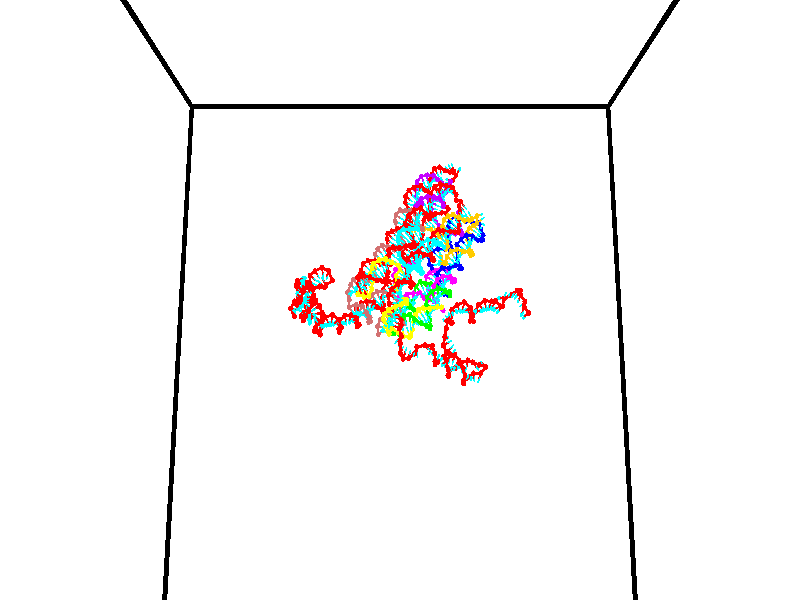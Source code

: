 // switches for output
#declare DRAW_BASES = 1; // possible values are 0, 1; only relevant for DNA ribbons
#declare DRAW_BASES_TYPE = 3; // possible values are 1, 2, 3; only relevant for DNA ribbons
#declare DRAW_FOG = 0; // set to 1 to enable fog

#include "colors.inc"

#include "transforms.inc"
background { rgb <1, 1, 1>}

#default {
   normal{
       ripples 0.25
       frequency 0.20
       turbulence 0.2
       lambda 5
   }
	finish {
		phong 0.1
		phong_size 40.
	}
}

// original window dimensions: 1024x640


// camera settings

camera {
	sky <0, 0.179814, -0.983701>
	up <0, 0.179814, -0.983701>
	right 1.6 * <1, 0, 0>
	location <35, 94.9851, 44.8844>
	look_at <35, 29.7336, 32.9568>
	direction <0, -65.2515, -11.9276>
	angle 67.0682
}


# declare cpy_camera_pos = <35, 94.9851, 44.8844>;
# if (DRAW_FOG = 1)
fog {
	fog_type 2
	up vnormalize(cpy_camera_pos)
	color rgbt<1,1,1,0.3>
	distance 1e-5
	fog_alt 3e-3
	fog_offset 56
}
# end


// LIGHTS

# declare lum = 6;
global_settings {
	ambient_light rgb lum * <0.05, 0.05, 0.05>
	max_trace_level 15
}# declare cpy_direct_light_amount = 0.25;
light_source
{	1000 * <-1, -1.16352, -0.803886>,
	rgb lum * cpy_direct_light_amount
	parallel
}

light_source
{	1000 * <1, 1.16352, 0.803886>,
	rgb lum * cpy_direct_light_amount
	parallel
}

// strand 0

// nucleotide -1

// particle -1
sphere {
	<24.303059, 34.551430, 35.255810> 0.250000
	pigment { color rgbt <1,0,0,0> }
	no_shadow
}
cylinder {
	<24.343538, 34.903564, 35.070435>,  <24.367826, 35.114845, 34.959209>, 0.100000
	pigment { color rgbt <1,0,0,0> }
	no_shadow
}
cylinder {
	<24.343538, 34.903564, 35.070435>,  <24.303059, 34.551430, 35.255810>, 0.100000
	pigment { color rgbt <1,0,0,0> }
	no_shadow
}

// particle -1
sphere {
	<24.343538, 34.903564, 35.070435> 0.100000
	pigment { color rgbt <1,0,0,0> }
	no_shadow
}
sphere {
	0, 1
	scale<0.080000,0.200000,0.300000>
	matrix <0.435229, -0.458060, -0.775085,
		-0.894614, -0.123260, -0.429503,
		0.101201, 0.880334, -0.463434,
		24.373899, 35.167664, 34.931404>
	pigment { color rgbt <0,1,1,0> }
	no_shadow
}
cylinder {
	<23.916574, 34.739384, 34.599293>,  <24.303059, 34.551430, 35.255810>, 0.130000
	pigment { color rgbt <1,0,0,0> }
	no_shadow
}

// nucleotide -1

// particle -1
sphere {
	<23.916574, 34.739384, 34.599293> 0.250000
	pigment { color rgbt <1,0,0,0> }
	no_shadow
}
cylinder {
	<24.301409, 34.828030, 34.662891>,  <24.532309, 34.881218, 34.701050>, 0.100000
	pigment { color rgbt <1,0,0,0> }
	no_shadow
}
cylinder {
	<24.301409, 34.828030, 34.662891>,  <23.916574, 34.739384, 34.599293>, 0.100000
	pigment { color rgbt <1,0,0,0> }
	no_shadow
}

// particle -1
sphere {
	<24.301409, 34.828030, 34.662891> 0.100000
	pigment { color rgbt <1,0,0,0> }
	no_shadow
}
sphere {
	0, 1
	scale<0.080000,0.200000,0.300000>
	matrix <0.265830, -0.631386, -0.728482,
		-0.061050, 0.743129, -0.666358,
		0.962085, 0.221612, 0.159000,
		24.590034, 34.894512, 34.710590>
	pigment { color rgbt <0,1,1,0> }
	no_shadow
}
cylinder {
	<24.294207, 34.698250, 33.971710>,  <23.916574, 34.739384, 34.599293>, 0.130000
	pigment { color rgbt <1,0,0,0> }
	no_shadow
}

// nucleotide -1

// particle -1
sphere {
	<24.294207, 34.698250, 33.971710> 0.250000
	pigment { color rgbt <1,0,0,0> }
	no_shadow
}
cylinder {
	<24.588230, 34.626331, 34.233204>,  <24.764645, 34.583179, 34.390099>, 0.100000
	pigment { color rgbt <1,0,0,0> }
	no_shadow
}
cylinder {
	<24.588230, 34.626331, 34.233204>,  <24.294207, 34.698250, 33.971710>, 0.100000
	pigment { color rgbt <1,0,0,0> }
	no_shadow
}

// particle -1
sphere {
	<24.588230, 34.626331, 34.233204> 0.100000
	pigment { color rgbt <1,0,0,0> }
	no_shadow
}
sphere {
	0, 1
	scale<0.080000,0.200000,0.300000>
	matrix <0.418822, -0.637830, -0.646344,
		0.533177, 0.748898, -0.393541,
		0.735058, -0.179792, 0.653731,
		24.808748, 34.572395, 34.429321>
	pigment { color rgbt <0,1,1,0> }
	no_shadow
}
cylinder {
	<24.917074, 34.896843, 33.720051>,  <24.294207, 34.698250, 33.971710>, 0.130000
	pigment { color rgbt <1,0,0,0> }
	no_shadow
}

// nucleotide -1

// particle -1
sphere {
	<24.917074, 34.896843, 33.720051> 0.250000
	pigment { color rgbt <1,0,0,0> }
	no_shadow
}
cylinder {
	<24.983829, 34.596504, 33.975666>,  <25.023882, 34.416302, 34.129036>, 0.100000
	pigment { color rgbt <1,0,0,0> }
	no_shadow
}
cylinder {
	<24.983829, 34.596504, 33.975666>,  <24.917074, 34.896843, 33.720051>, 0.100000
	pigment { color rgbt <1,0,0,0> }
	no_shadow
}

// particle -1
sphere {
	<24.983829, 34.596504, 33.975666> 0.100000
	pigment { color rgbt <1,0,0,0> }
	no_shadow
}
sphere {
	0, 1
	scale<0.080000,0.200000,0.300000>
	matrix <0.551276, -0.466298, -0.691854,
		0.817462, 0.467750, 0.336106,
		0.166889, -0.750850, 0.639040,
		25.033895, 34.371250, 34.167377>
	pigment { color rgbt <0,1,1,0> }
	no_shadow
}
cylinder {
	<25.595089, 34.738335, 33.808025>,  <24.917074, 34.896843, 33.720051>, 0.130000
	pigment { color rgbt <1,0,0,0> }
	no_shadow
}

// nucleotide -1

// particle -1
sphere {
	<25.595089, 34.738335, 33.808025> 0.250000
	pigment { color rgbt <1,0,0,0> }
	no_shadow
}
cylinder {
	<25.408203, 34.391651, 33.877903>,  <25.296072, 34.183640, 33.919830>, 0.100000
	pigment { color rgbt <1,0,0,0> }
	no_shadow
}
cylinder {
	<25.408203, 34.391651, 33.877903>,  <25.595089, 34.738335, 33.808025>, 0.100000
	pigment { color rgbt <1,0,0,0> }
	no_shadow
}

// particle -1
sphere {
	<25.408203, 34.391651, 33.877903> 0.100000
	pigment { color rgbt <1,0,0,0> }
	no_shadow
}
sphere {
	0, 1
	scale<0.080000,0.200000,0.300000>
	matrix <0.454854, -0.405061, -0.793116,
		0.758167, -0.291094, 0.583478,
		-0.467216, -0.866712, 0.174699,
		25.268038, 34.131638, 33.930313>
	pigment { color rgbt <0,1,1,0> }
	no_shadow
}
cylinder {
	<26.138113, 34.204227, 33.878792>,  <25.595089, 34.738335, 33.808025>, 0.130000
	pigment { color rgbt <1,0,0,0> }
	no_shadow
}

// nucleotide -1

// particle -1
sphere {
	<26.138113, 34.204227, 33.878792> 0.250000
	pigment { color rgbt <1,0,0,0> }
	no_shadow
}
cylinder {
	<25.789555, 34.034573, 33.780174>,  <25.580420, 33.932781, 33.721004>, 0.100000
	pigment { color rgbt <1,0,0,0> }
	no_shadow
}
cylinder {
	<25.789555, 34.034573, 33.780174>,  <26.138113, 34.204227, 33.878792>, 0.100000
	pigment { color rgbt <1,0,0,0> }
	no_shadow
}

// particle -1
sphere {
	<25.789555, 34.034573, 33.780174> 0.100000
	pigment { color rgbt <1,0,0,0> }
	no_shadow
}
sphere {
	0, 1
	scale<0.080000,0.200000,0.300000>
	matrix <0.397694, -0.316464, -0.861214,
		0.287248, -0.848505, 0.444440,
		-0.871395, -0.424133, -0.246542,
		25.528137, 33.907333, 33.706211>
	pigment { color rgbt <0,1,1,0> }
	no_shadow
}
cylinder {
	<26.308670, 33.542152, 33.717999>,  <26.138113, 34.204227, 33.878792>, 0.130000
	pigment { color rgbt <1,0,0,0> }
	no_shadow
}

// nucleotide -1

// particle -1
sphere {
	<26.308670, 33.542152, 33.717999> 0.250000
	pigment { color rgbt <1,0,0,0> }
	no_shadow
}
cylinder {
	<25.962215, 33.611725, 33.530571>,  <25.754343, 33.653469, 33.418114>, 0.100000
	pigment { color rgbt <1,0,0,0> }
	no_shadow
}
cylinder {
	<25.962215, 33.611725, 33.530571>,  <26.308670, 33.542152, 33.717999>, 0.100000
	pigment { color rgbt <1,0,0,0> }
	no_shadow
}

// particle -1
sphere {
	<25.962215, 33.611725, 33.530571> 0.100000
	pigment { color rgbt <1,0,0,0> }
	no_shadow
}
sphere {
	0, 1
	scale<0.080000,0.200000,0.300000>
	matrix <0.453241, -0.121822, -0.883024,
		-0.210668, -0.977193, 0.026681,
		-0.866136, 0.173932, -0.468568,
		25.702374, 33.663902, 33.389999>
	pigment { color rgbt <0,1,1,0> }
	no_shadow
}
cylinder {
	<25.935560, 32.899990, 33.269367>,  <26.308670, 33.542152, 33.717999>, 0.130000
	pigment { color rgbt <1,0,0,0> }
	no_shadow
}

// nucleotide -1

// particle -1
sphere {
	<25.935560, 32.899990, 33.269367> 0.250000
	pigment { color rgbt <1,0,0,0> }
	no_shadow
}
cylinder {
	<25.831675, 33.259636, 33.128433>,  <25.769342, 33.475422, 33.043873>, 0.100000
	pigment { color rgbt <1,0,0,0> }
	no_shadow
}
cylinder {
	<25.831675, 33.259636, 33.128433>,  <25.935560, 32.899990, 33.269367>, 0.100000
	pigment { color rgbt <1,0,0,0> }
	no_shadow
}

// particle -1
sphere {
	<25.831675, 33.259636, 33.128433> 0.100000
	pigment { color rgbt <1,0,0,0> }
	no_shadow
}
sphere {
	0, 1
	scale<0.080000,0.200000,0.300000>
	matrix <0.345510, -0.254185, -0.903334,
		-0.901760, -0.356345, -0.244638,
		-0.259715, 0.899115, -0.352334,
		25.753759, 33.529369, 33.022732>
	pigment { color rgbt <0,1,1,0> }
	no_shadow
}
cylinder {
	<25.859415, 32.727505, 32.630306>,  <25.935560, 32.899990, 33.269367>, 0.130000
	pigment { color rgbt <1,0,0,0> }
	no_shadow
}

// nucleotide -1

// particle -1
sphere {
	<25.859415, 32.727505, 32.630306> 0.250000
	pigment { color rgbt <1,0,0,0> }
	no_shadow
}
cylinder {
	<25.908298, 33.124374, 32.640575>,  <25.937628, 33.362495, 32.646736>, 0.100000
	pigment { color rgbt <1,0,0,0> }
	no_shadow
}
cylinder {
	<25.908298, 33.124374, 32.640575>,  <25.859415, 32.727505, 32.630306>, 0.100000
	pigment { color rgbt <1,0,0,0> }
	no_shadow
}

// particle -1
sphere {
	<25.908298, 33.124374, 32.640575> 0.100000
	pigment { color rgbt <1,0,0,0> }
	no_shadow
}
sphere {
	0, 1
	scale<0.080000,0.200000,0.300000>
	matrix <0.442688, -0.031341, -0.896128,
		-0.888309, 0.120877, -0.443053,
		0.122206, 0.992173, 0.025670,
		25.944960, 33.422028, 32.648277>
	pigment { color rgbt <0,1,1,0> }
	no_shadow
}
cylinder {
	<25.561399, 33.001396, 32.022411>,  <25.859415, 32.727505, 32.630306>, 0.130000
	pigment { color rgbt <1,0,0,0> }
	no_shadow
}

// nucleotide -1

// particle -1
sphere {
	<25.561399, 33.001396, 32.022411> 0.250000
	pigment { color rgbt <1,0,0,0> }
	no_shadow
}
cylinder {
	<25.829672, 33.274586, 32.138157>,  <25.990635, 33.438499, 32.207603>, 0.100000
	pigment { color rgbt <1,0,0,0> }
	no_shadow
}
cylinder {
	<25.829672, 33.274586, 32.138157>,  <25.561399, 33.001396, 32.022411>, 0.100000
	pigment { color rgbt <1,0,0,0> }
	no_shadow
}

// particle -1
sphere {
	<25.829672, 33.274586, 32.138157> 0.100000
	pigment { color rgbt <1,0,0,0> }
	no_shadow
}
sphere {
	0, 1
	scale<0.080000,0.200000,0.300000>
	matrix <0.475974, -0.097075, -0.874085,
		-0.568889, 0.723962, -0.390185,
		0.670682, 0.682975, 0.289363,
		26.030876, 33.479477, 32.224964>
	pigment { color rgbt <0,1,1,0> }
	no_shadow
}
cylinder {
	<25.618540, 33.480595, 31.498516>,  <25.561399, 33.001396, 32.022411>, 0.130000
	pigment { color rgbt <1,0,0,0> }
	no_shadow
}

// nucleotide -1

// particle -1
sphere {
	<25.618540, 33.480595, 31.498516> 0.250000
	pigment { color rgbt <1,0,0,0> }
	no_shadow
}
cylinder {
	<25.954752, 33.456928, 31.713926>,  <26.156479, 33.442726, 31.843172>, 0.100000
	pigment { color rgbt <1,0,0,0> }
	no_shadow
}
cylinder {
	<25.954752, 33.456928, 31.713926>,  <25.618540, 33.480595, 31.498516>, 0.100000
	pigment { color rgbt <1,0,0,0> }
	no_shadow
}

// particle -1
sphere {
	<25.954752, 33.456928, 31.713926> 0.100000
	pigment { color rgbt <1,0,0,0> }
	no_shadow
}
sphere {
	0, 1
	scale<0.080000,0.200000,0.300000>
	matrix <0.531584, -0.101743, -0.840872,
		0.104544, 0.993050, -0.054065,
		0.840529, -0.059168, 0.538526,
		26.206911, 33.439178, 31.875484>
	pigment { color rgbt <0,1,1,0> }
	no_shadow
}
cylinder {
	<26.197691, 33.901779, 31.164146>,  <25.618540, 33.480595, 31.498516>, 0.130000
	pigment { color rgbt <1,0,0,0> }
	no_shadow
}

// nucleotide -1

// particle -1
sphere {
	<26.197691, 33.901779, 31.164146> 0.250000
	pigment { color rgbt <1,0,0,0> }
	no_shadow
}
cylinder {
	<26.372692, 33.631886, 31.401909>,  <26.477694, 33.469948, 31.544567>, 0.100000
	pigment { color rgbt <1,0,0,0> }
	no_shadow
}
cylinder {
	<26.372692, 33.631886, 31.401909>,  <26.197691, 33.901779, 31.164146>, 0.100000
	pigment { color rgbt <1,0,0,0> }
	no_shadow
}

// particle -1
sphere {
	<26.372692, 33.631886, 31.401909> 0.100000
	pigment { color rgbt <1,0,0,0> }
	no_shadow
}
sphere {
	0, 1
	scale<0.080000,0.200000,0.300000>
	matrix <0.806382, 0.001881, -0.591391,
		0.397916, 0.738055, 0.544920,
		0.437504, -0.674738, 0.594406,
		26.503942, 33.429462, 31.580231>
	pigment { color rgbt <0,1,1,0> }
	no_shadow
}
cylinder {
	<26.872961, 33.691254, 30.819433>,  <26.197691, 33.901779, 31.164146>, 0.130000
	pigment { color rgbt <1,0,0,0> }
	no_shadow
}

// nucleotide -1

// particle -1
sphere {
	<26.872961, 33.691254, 30.819433> 0.250000
	pigment { color rgbt <1,0,0,0> }
	no_shadow
}
cylinder {
	<26.926752, 33.519672, 31.176739>,  <26.959026, 33.416725, 31.391121>, 0.100000
	pigment { color rgbt <1,0,0,0> }
	no_shadow
}
cylinder {
	<26.926752, 33.519672, 31.176739>,  <26.872961, 33.691254, 30.819433>, 0.100000
	pigment { color rgbt <1,0,0,0> }
	no_shadow
}

// particle -1
sphere {
	<26.926752, 33.519672, 31.176739> 0.100000
	pigment { color rgbt <1,0,0,0> }
	no_shadow
}
sphere {
	0, 1
	scale<0.080000,0.200000,0.300000>
	matrix <0.843905, -0.422897, -0.330125,
		0.519365, 0.798223, 0.305123,
		0.134478, -0.428951, 0.893262,
		26.967096, 33.390987, 31.444717>
	pigment { color rgbt <0,1,1,0> }
	no_shadow
}
cylinder {
	<27.550894, 33.542942, 31.089933>,  <26.872961, 33.691254, 30.819433>, 0.130000
	pigment { color rgbt <1,0,0,0> }
	no_shadow
}

// nucleotide -1

// particle -1
sphere {
	<27.550894, 33.542942, 31.089933> 0.250000
	pigment { color rgbt <1,0,0,0> }
	no_shadow
}
cylinder {
	<27.415451, 33.253754, 31.330816>,  <27.334185, 33.080238, 31.475346>, 0.100000
	pigment { color rgbt <1,0,0,0> }
	no_shadow
}
cylinder {
	<27.415451, 33.253754, 31.330816>,  <27.550894, 33.542942, 31.089933>, 0.100000
	pigment { color rgbt <1,0,0,0> }
	no_shadow
}

// particle -1
sphere {
	<27.415451, 33.253754, 31.330816> 0.100000
	pigment { color rgbt <1,0,0,0> }
	no_shadow
}
sphere {
	0, 1
	scale<0.080000,0.200000,0.300000>
	matrix <0.860360, -0.497019, -0.112928,
		0.380952, 0.479878, 0.790312,
		-0.338608, -0.722973, 0.602208,
		27.313869, 33.036861, 31.511478>
	pigment { color rgbt <0,1,1,0> }
	no_shadow
}
cylinder {
	<27.955372, 33.385170, 31.891247>,  <27.550894, 33.542942, 31.089933>, 0.130000
	pigment { color rgbt <1,0,0,0> }
	no_shadow
}

// nucleotide -1

// particle -1
sphere {
	<27.955372, 33.385170, 31.891247> 0.250000
	pigment { color rgbt <1,0,0,0> }
	no_shadow
}
cylinder {
	<27.799999, 33.103817, 31.653128>,  <27.706776, 32.935005, 31.510256>, 0.100000
	pigment { color rgbt <1,0,0,0> }
	no_shadow
}
cylinder {
	<27.799999, 33.103817, 31.653128>,  <27.955372, 33.385170, 31.891247>, 0.100000
	pigment { color rgbt <1,0,0,0> }
	no_shadow
}

// particle -1
sphere {
	<27.799999, 33.103817, 31.653128> 0.100000
	pigment { color rgbt <1,0,0,0> }
	no_shadow
}
sphere {
	0, 1
	scale<0.080000,0.200000,0.300000>
	matrix <0.921256, -0.310638, -0.234078,
		-0.020276, -0.639344, 0.768654,
		-0.388429, -0.703380, -0.595297,
		27.683470, 32.892803, 31.474539>
	pigment { color rgbt <0,1,1,0> }
	no_shadow
}
cylinder {
	<27.294674, 33.312805, 32.302128>,  <27.955372, 33.385170, 31.891247>, 0.130000
	pigment { color rgbt <1,0,0,0> }
	no_shadow
}

// nucleotide -1

// particle -1
sphere {
	<27.294674, 33.312805, 32.302128> 0.250000
	pigment { color rgbt <1,0,0,0> }
	no_shadow
}
cylinder {
	<27.119507, 33.578819, 32.060154>,  <27.014406, 33.738430, 31.914968>, 0.100000
	pigment { color rgbt <1,0,0,0> }
	no_shadow
}
cylinder {
	<27.119507, 33.578819, 32.060154>,  <27.294674, 33.312805, 32.302128>, 0.100000
	pigment { color rgbt <1,0,0,0> }
	no_shadow
}

// particle -1
sphere {
	<27.119507, 33.578819, 32.060154> 0.100000
	pigment { color rgbt <1,0,0,0> }
	no_shadow
}
sphere {
	0, 1
	scale<0.080000,0.200000,0.300000>
	matrix <-0.697540, 0.173152, 0.695311,
		0.567155, 0.726457, 0.388065,
		-0.437919, 0.665040, -0.604937,
		26.988131, 33.778332, 31.878674>
	pigment { color rgbt <0,1,1,0> }
	no_shadow
}
cylinder {
	<27.202221, 33.842697, 32.609337>,  <27.294674, 33.312805, 32.302128>, 0.130000
	pigment { color rgbt <1,0,0,0> }
	no_shadow
}

// nucleotide -1

// particle -1
sphere {
	<27.202221, 33.842697, 32.609337> 0.250000
	pigment { color rgbt <1,0,0,0> }
	no_shadow
}
cylinder {
	<26.897617, 33.850666, 32.350197>,  <26.714855, 33.855450, 32.194714>, 0.100000
	pigment { color rgbt <1,0,0,0> }
	no_shadow
}
cylinder {
	<26.897617, 33.850666, 32.350197>,  <27.202221, 33.842697, 32.609337>, 0.100000
	pigment { color rgbt <1,0,0,0> }
	no_shadow
}

// particle -1
sphere {
	<26.897617, 33.850666, 32.350197> 0.100000
	pigment { color rgbt <1,0,0,0> }
	no_shadow
}
sphere {
	0, 1
	scale<0.080000,0.200000,0.300000>
	matrix <-0.641676, 0.117771, 0.757879,
		0.091398, 0.992841, -0.076899,
		-0.761510, 0.019925, -0.647847,
		26.669165, 33.856644, 32.155842>
	pigment { color rgbt <0,1,1,0> }
	no_shadow
}
cylinder {
	<26.766033, 34.459759, 32.666203>,  <27.202221, 33.842697, 32.609337>, 0.130000
	pigment { color rgbt <1,0,0,0> }
	no_shadow
}

// nucleotide -1

// particle -1
sphere {
	<26.766033, 34.459759, 32.666203> 0.250000
	pigment { color rgbt <1,0,0,0> }
	no_shadow
}
cylinder {
	<26.553167, 34.144913, 32.541466>,  <26.425447, 33.956005, 32.466621>, 0.100000
	pigment { color rgbt <1,0,0,0> }
	no_shadow
}
cylinder {
	<26.553167, 34.144913, 32.541466>,  <26.766033, 34.459759, 32.666203>, 0.100000
	pigment { color rgbt <1,0,0,0> }
	no_shadow
}

// particle -1
sphere {
	<26.553167, 34.144913, 32.541466> 0.100000
	pigment { color rgbt <1,0,0,0> }
	no_shadow
}
sphere {
	0, 1
	scale<0.080000,0.200000,0.300000>
	matrix <-0.622675, 0.114305, 0.774087,
		-0.573651, 0.606120, -0.550947,
		-0.532165, -0.787117, -0.311845,
		26.393518, 33.908779, 32.447914>
	pigment { color rgbt <0,1,1,0> }
	no_shadow
}
cylinder {
	<26.170238, 34.709003, 32.875175>,  <26.766033, 34.459759, 32.666203>, 0.130000
	pigment { color rgbt <1,0,0,0> }
	no_shadow
}

// nucleotide -1

// particle -1
sphere {
	<26.170238, 34.709003, 32.875175> 0.250000
	pigment { color rgbt <1,0,0,0> }
	no_shadow
}
cylinder {
	<26.092813, 34.330856, 32.770241>,  <26.046358, 34.103970, 32.707279>, 0.100000
	pigment { color rgbt <1,0,0,0> }
	no_shadow
}
cylinder {
	<26.092813, 34.330856, 32.770241>,  <26.170238, 34.709003, 32.875175>, 0.100000
	pigment { color rgbt <1,0,0,0> }
	no_shadow
}

// particle -1
sphere {
	<26.092813, 34.330856, 32.770241> 0.100000
	pigment { color rgbt <1,0,0,0> }
	no_shadow
}
sphere {
	0, 1
	scale<0.080000,0.200000,0.300000>
	matrix <-0.741958, -0.033898, 0.669588,
		-0.641897, 0.324251, -0.694859,
		-0.193561, -0.945364, -0.262339,
		26.034746, 34.047249, 32.691540>
	pigment { color rgbt <0,1,1,0> }
	no_shadow
}
cylinder {
	<25.507555, 34.825928, 32.789406>,  <26.170238, 34.709003, 32.875175>, 0.130000
	pigment { color rgbt <1,0,0,0> }
	no_shadow
}

// nucleotide -1

// particle -1
sphere {
	<25.507555, 34.825928, 32.789406> 0.250000
	pigment { color rgbt <1,0,0,0> }
	no_shadow
}
cylinder {
	<25.584209, 34.436703, 32.840656>,  <25.630201, 34.203167, 32.871407>, 0.100000
	pigment { color rgbt <1,0,0,0> }
	no_shadow
}
cylinder {
	<25.584209, 34.436703, 32.840656>,  <25.507555, 34.825928, 32.789406>, 0.100000
	pigment { color rgbt <1,0,0,0> }
	no_shadow
}

// particle -1
sphere {
	<25.584209, 34.436703, 32.840656> 0.100000
	pigment { color rgbt <1,0,0,0> }
	no_shadow
}
sphere {
	0, 1
	scale<0.080000,0.200000,0.300000>
	matrix <-0.720381, -0.050790, 0.691716,
		-0.666579, -0.224858, -0.710712,
		0.191635, -0.973067, 0.128127,
		25.641701, 34.144783, 32.879093>
	pigment { color rgbt <0,1,1,0> }
	no_shadow
}
cylinder {
	<25.067938, 34.211651, 32.583153>,  <25.507555, 34.825928, 32.789406>, 0.130000
	pigment { color rgbt <1,0,0,0> }
	no_shadow
}

// nucleotide -1

// particle -1
sphere {
	<25.067938, 34.211651, 32.583153> 0.250000
	pigment { color rgbt <1,0,0,0> }
	no_shadow
}
cylinder {
	<25.257452, 34.131283, 32.926117>,  <25.371161, 34.083061, 33.131897>, 0.100000
	pigment { color rgbt <1,0,0,0> }
	no_shadow
}
cylinder {
	<25.257452, 34.131283, 32.926117>,  <25.067938, 34.211651, 32.583153>, 0.100000
	pigment { color rgbt <1,0,0,0> }
	no_shadow
}

// particle -1
sphere {
	<25.257452, 34.131283, 32.926117> 0.100000
	pigment { color rgbt <1,0,0,0> }
	no_shadow
}
sphere {
	0, 1
	scale<0.080000,0.200000,0.300000>
	matrix <-0.861089, 0.098324, 0.498856,
		-0.184535, -0.974661, -0.126426,
		0.473785, -0.200920, 0.857414,
		25.399588, 34.071007, 33.183342>
	pigment { color rgbt <0,1,1,0> }
	no_shadow
}
cylinder {
	<24.504004, 33.928310, 32.856487>,  <25.067938, 34.211651, 32.583153>, 0.130000
	pigment { color rgbt <1,0,0,0> }
	no_shadow
}

// nucleotide -1

// particle -1
sphere {
	<24.504004, 33.928310, 32.856487> 0.250000
	pigment { color rgbt <1,0,0,0> }
	no_shadow
}
cylinder {
	<24.859146, 33.839630, 33.017761>,  <25.072231, 33.786423, 33.114525>, 0.100000
	pigment { color rgbt <1,0,0,0> }
	no_shadow
}
cylinder {
	<24.859146, 33.839630, 33.017761>,  <24.504004, 33.928310, 32.856487>, 0.100000
	pigment { color rgbt <1,0,0,0> }
	no_shadow
}

// particle -1
sphere {
	<24.859146, 33.839630, 33.017761> 0.100000
	pigment { color rgbt <1,0,0,0> }
	no_shadow
}
sphere {
	0, 1
	scale<0.080000,0.200000,0.300000>
	matrix <-0.425688, -0.063214, 0.902659,
		-0.174635, -0.973063, -0.150501,
		0.887858, -0.221703, 0.403182,
		25.125504, 33.773121, 33.138718>
	pigment { color rgbt <0,1,1,0> }
	no_shadow
}
cylinder {
	<24.405195, 33.354836, 33.389755>,  <24.504004, 33.928310, 32.856487>, 0.130000
	pigment { color rgbt <1,0,0,0> }
	no_shadow
}

// nucleotide -1

// particle -1
sphere {
	<24.405195, 33.354836, 33.389755> 0.250000
	pigment { color rgbt <1,0,0,0> }
	no_shadow
}
cylinder {
	<24.752689, 33.520847, 33.497864>,  <24.961185, 33.620453, 33.562729>, 0.100000
	pigment { color rgbt <1,0,0,0> }
	no_shadow
}
cylinder {
	<24.752689, 33.520847, 33.497864>,  <24.405195, 33.354836, 33.389755>, 0.100000
	pigment { color rgbt <1,0,0,0> }
	no_shadow
}

// particle -1
sphere {
	<24.752689, 33.520847, 33.497864> 0.100000
	pigment { color rgbt <1,0,0,0> }
	no_shadow
}
sphere {
	0, 1
	scale<0.080000,0.200000,0.300000>
	matrix <-0.302504, 0.012542, 0.953066,
		0.392163, -0.909721, 0.136445,
		0.868735, 0.415032, 0.270275,
		25.013309, 33.645355, 33.578945>
	pigment { color rgbt <0,1,1,0> }
	no_shadow
}
cylinder {
	<24.791336, 33.016613, 33.947392>,  <24.405195, 33.354836, 33.389755>, 0.130000
	pigment { color rgbt <1,0,0,0> }
	no_shadow
}

// nucleotide -1

// particle -1
sphere {
	<24.791336, 33.016613, 33.947392> 0.250000
	pigment { color rgbt <1,0,0,0> }
	no_shadow
}
cylinder {
	<24.835060, 33.413620, 33.925659>,  <24.861296, 33.651825, 33.912621>, 0.100000
	pigment { color rgbt <1,0,0,0> }
	no_shadow
}
cylinder {
	<24.835060, 33.413620, 33.925659>,  <24.791336, 33.016613, 33.947392>, 0.100000
	pigment { color rgbt <1,0,0,0> }
	no_shadow
}

// particle -1
sphere {
	<24.835060, 33.413620, 33.925659> 0.100000
	pigment { color rgbt <1,0,0,0> }
	no_shadow
}
sphere {
	0, 1
	scale<0.080000,0.200000,0.300000>
	matrix <-0.266487, 0.081922, 0.960351,
		0.957620, -0.090499, 0.273449,
		0.109312, 0.992521, -0.054334,
		24.867853, 33.711376, 33.909359>
	pigment { color rgbt <0,1,1,0> }
	no_shadow
}
cylinder {
	<25.380196, 33.231091, 34.298771>,  <24.791336, 33.016613, 33.947392>, 0.130000
	pigment { color rgbt <1,0,0,0> }
	no_shadow
}

// nucleotide -1

// particle -1
sphere {
	<25.380196, 33.231091, 34.298771> 0.250000
	pigment { color rgbt <1,0,0,0> }
	no_shadow
}
cylinder {
	<25.075365, 33.490009, 34.292473>,  <24.892467, 33.645359, 34.288696>, 0.100000
	pigment { color rgbt <1,0,0,0> }
	no_shadow
}
cylinder {
	<25.075365, 33.490009, 34.292473>,  <25.380196, 33.231091, 34.298771>, 0.100000
	pigment { color rgbt <1,0,0,0> }
	no_shadow
}

// particle -1
sphere {
	<25.075365, 33.490009, 34.292473> 0.100000
	pigment { color rgbt <1,0,0,0> }
	no_shadow
}
sphere {
	0, 1
	scale<0.080000,0.200000,0.300000>
	matrix <-0.123997, -0.122037, 0.984749,
		0.635505, 0.752405, 0.173264,
		-0.762075, 0.647297, -0.015741,
		24.846743, 33.684200, 34.287750>
	pigment { color rgbt <0,1,1,0> }
	no_shadow
}
cylinder {
	<25.432856, 33.801491, 34.807526>,  <25.380196, 33.231091, 34.298771>, 0.130000
	pigment { color rgbt <1,0,0,0> }
	no_shadow
}

// nucleotide -1

// particle -1
sphere {
	<25.432856, 33.801491, 34.807526> 0.250000
	pigment { color rgbt <1,0,0,0> }
	no_shadow
}
cylinder {
	<25.050444, 33.732037, 34.712994>,  <24.820995, 33.690365, 34.656273>, 0.100000
	pigment { color rgbt <1,0,0,0> }
	no_shadow
}
cylinder {
	<25.050444, 33.732037, 34.712994>,  <25.432856, 33.801491, 34.807526>, 0.100000
	pigment { color rgbt <1,0,0,0> }
	no_shadow
}

// particle -1
sphere {
	<25.050444, 33.732037, 34.712994> 0.100000
	pigment { color rgbt <1,0,0,0> }
	no_shadow
}
sphere {
	0, 1
	scale<0.080000,0.200000,0.300000>
	matrix <-0.261119, 0.137181, 0.955509,
		-0.133494, 0.975208, -0.176490,
		-0.956031, -0.173639, -0.236333,
		24.763634, 33.679943, 34.642094>
	pigment { color rgbt <0,1,1,0> }
	no_shadow
}
cylinder {
	<25.262930, 34.580330, 34.919388>,  <25.432856, 33.801491, 34.807526>, 0.130000
	pigment { color rgbt <1,0,0,0> }
	no_shadow
}

// nucleotide -1

// particle -1
sphere {
	<25.262930, 34.580330, 34.919388> 0.250000
	pigment { color rgbt <1,0,0,0> }
	no_shadow
}
cylinder {
	<25.172239, 34.933975, 35.082821>,  <25.117825, 35.146164, 35.180882>, 0.100000
	pigment { color rgbt <1,0,0,0> }
	no_shadow
}
cylinder {
	<25.172239, 34.933975, 35.082821>,  <25.262930, 34.580330, 34.919388>, 0.100000
	pigment { color rgbt <1,0,0,0> }
	no_shadow
}

// particle -1
sphere {
	<25.172239, 34.933975, 35.082821> 0.100000
	pigment { color rgbt <1,0,0,0> }
	no_shadow
}
sphere {
	0, 1
	scale<0.080000,0.200000,0.300000>
	matrix <0.696626, -0.145973, 0.702427,
		0.680667, 0.443888, -0.582800,
		-0.226726, 0.884113, 0.408583,
		25.104221, 35.199207, 35.205395>
	pigment { color rgbt <0,1,1,0> }
	no_shadow
}
cylinder {
	<25.857149, 35.061680, 35.145290>,  <25.262930, 34.580330, 34.919388>, 0.130000
	pigment { color rgbt <1,0,0,0> }
	no_shadow
}

// nucleotide -1

// particle -1
sphere {
	<25.857149, 35.061680, 35.145290> 0.250000
	pigment { color rgbt <1,0,0,0> }
	no_shadow
}
cylinder {
	<25.554022, 35.168934, 35.383221>,  <25.372145, 35.233288, 35.525978>, 0.100000
	pigment { color rgbt <1,0,0,0> }
	no_shadow
}
cylinder {
	<25.554022, 35.168934, 35.383221>,  <25.857149, 35.061680, 35.145290>, 0.100000
	pigment { color rgbt <1,0,0,0> }
	no_shadow
}

// particle -1
sphere {
	<25.554022, 35.168934, 35.383221> 0.100000
	pigment { color rgbt <1,0,0,0> }
	no_shadow
}
sphere {
	0, 1
	scale<0.080000,0.200000,0.300000>
	matrix <0.586138, -0.120710, 0.801169,
		0.286622, 0.955789, -0.065687,
		-0.757820, 0.268134, 0.594822,
		25.326675, 35.249374, 35.561668>
	pigment { color rgbt <0,1,1,0> }
	no_shadow
}
cylinder {
	<26.215611, 35.645214, 35.410183>,  <25.857149, 35.061680, 35.145290>, 0.130000
	pigment { color rgbt <1,0,0,0> }
	no_shadow
}

// nucleotide -1

// particle -1
sphere {
	<26.215611, 35.645214, 35.410183> 0.250000
	pigment { color rgbt <1,0,0,0> }
	no_shadow
}
cylinder {
	<26.154135, 35.835903, 35.756390>,  <26.117249, 35.950317, 35.964115>, 0.100000
	pigment { color rgbt <1,0,0,0> }
	no_shadow
}
cylinder {
	<26.154135, 35.835903, 35.756390>,  <26.215611, 35.645214, 35.410183>, 0.100000
	pigment { color rgbt <1,0,0,0> }
	no_shadow
}

// particle -1
sphere {
	<26.154135, 35.835903, 35.756390> 0.100000
	pigment { color rgbt <1,0,0,0> }
	no_shadow
}
sphere {
	0, 1
	scale<0.080000,0.200000,0.300000>
	matrix <-0.096956, 0.864421, -0.493332,
		-0.983351, -0.159737, -0.086632,
		-0.153690, 0.476719, 0.865517,
		26.108028, 35.978920, 36.016045>
	pigment { color rgbt <0,1,1,0> }
	no_shadow
}
cylinder {
	<25.630899, 36.117550, 35.372791>,  <26.215611, 35.645214, 35.410183>, 0.130000
	pigment { color rgbt <1,0,0,0> }
	no_shadow
}

// nucleotide -1

// particle -1
sphere {
	<25.630899, 36.117550, 35.372791> 0.250000
	pigment { color rgbt <1,0,0,0> }
	no_shadow
}
cylinder {
	<25.891678, 36.267975, 35.636169>,  <26.048145, 36.358231, 35.794197>, 0.100000
	pigment { color rgbt <1,0,0,0> }
	no_shadow
}
cylinder {
	<25.891678, 36.267975, 35.636169>,  <25.630899, 36.117550, 35.372791>, 0.100000
	pigment { color rgbt <1,0,0,0> }
	no_shadow
}

// particle -1
sphere {
	<25.891678, 36.267975, 35.636169> 0.100000
	pigment { color rgbt <1,0,0,0> }
	no_shadow
}
sphere {
	0, 1
	scale<0.080000,0.200000,0.300000>
	matrix <-0.086224, 0.899487, -0.428356,
		-0.753348, 0.222491, 0.618841,
		0.651945, 0.376060, 0.658442,
		26.087261, 36.380795, 35.833702>
	pigment { color rgbt <0,1,1,0> }
	no_shadow
}
cylinder {
	<25.336523, 36.689339, 35.573574>,  <25.630899, 36.117550, 35.372791>, 0.130000
	pigment { color rgbt <1,0,0,0> }
	no_shadow
}

// nucleotide -1

// particle -1
sphere {
	<25.336523, 36.689339, 35.573574> 0.250000
	pigment { color rgbt <1,0,0,0> }
	no_shadow
}
cylinder {
	<25.730680, 36.748425, 35.607475>,  <25.967175, 36.783875, 35.627815>, 0.100000
	pigment { color rgbt <1,0,0,0> }
	no_shadow
}
cylinder {
	<25.730680, 36.748425, 35.607475>,  <25.336523, 36.689339, 35.573574>, 0.100000
	pigment { color rgbt <1,0,0,0> }
	no_shadow
}

// particle -1
sphere {
	<25.730680, 36.748425, 35.607475> 0.100000
	pigment { color rgbt <1,0,0,0> }
	no_shadow
}
sphere {
	0, 1
	scale<0.080000,0.200000,0.300000>
	matrix <-0.117489, 0.949921, -0.289560,
		-0.123279, 0.275373, 0.953400,
		0.985393, 0.147711, 0.084752,
		26.026299, 36.792736, 35.632900>
	pigment { color rgbt <0,1,1,0> }
	no_shadow
}
cylinder {
	<25.657455, 37.345798, 36.014927>,  <25.336523, 36.689339, 35.573574>, 0.130000
	pigment { color rgbt <1,0,0,0> }
	no_shadow
}

// nucleotide -1

// particle -1
sphere {
	<25.657455, 37.345798, 36.014927> 0.250000
	pigment { color rgbt <1,0,0,0> }
	no_shadow
}
cylinder {
	<25.917908, 37.228798, 35.734791>,  <26.074179, 37.158600, 35.566711>, 0.100000
	pigment { color rgbt <1,0,0,0> }
	no_shadow
}
cylinder {
	<25.917908, 37.228798, 35.734791>,  <25.657455, 37.345798, 36.014927>, 0.100000
	pigment { color rgbt <1,0,0,0> }
	no_shadow
}

// particle -1
sphere {
	<25.917908, 37.228798, 35.734791> 0.100000
	pigment { color rgbt <1,0,0,0> }
	no_shadow
}
sphere {
	0, 1
	scale<0.080000,0.200000,0.300000>
	matrix <-0.126721, 0.867901, -0.480301,
		0.748310, 0.401487, 0.528053,
		0.651133, -0.292499, -0.700336,
		26.113247, 37.141048, 35.524689>
	pigment { color rgbt <0,1,1,0> }
	no_shadow
}
cylinder {
	<25.922758, 38.022015, 35.826405>,  <25.657455, 37.345798, 36.014927>, 0.130000
	pigment { color rgbt <1,0,0,0> }
	no_shadow
}

// nucleotide -1

// particle -1
sphere {
	<25.922758, 38.022015, 35.826405> 0.250000
	pigment { color rgbt <1,0,0,0> }
	no_shadow
}
cylinder {
	<26.018827, 37.773716, 35.527878>,  <26.076469, 37.624737, 35.348763>, 0.100000
	pigment { color rgbt <1,0,0,0> }
	no_shadow
}
cylinder {
	<26.018827, 37.773716, 35.527878>,  <25.922758, 38.022015, 35.826405>, 0.100000
	pigment { color rgbt <1,0,0,0> }
	no_shadow
}

// particle -1
sphere {
	<26.018827, 37.773716, 35.527878> 0.100000
	pigment { color rgbt <1,0,0,0> }
	no_shadow
}
sphere {
	0, 1
	scale<0.080000,0.200000,0.300000>
	matrix <-0.153127, 0.734970, -0.660583,
		0.958576, 0.272936, 0.081468,
		0.240173, -0.620745, -0.746319,
		26.090879, 37.587494, 35.303982>
	pigment { color rgbt <0,1,1,0> }
	no_shadow
}
cylinder {
	<26.271460, 38.412586, 35.445663>,  <25.922758, 38.022015, 35.826405>, 0.130000
	pigment { color rgbt <1,0,0,0> }
	no_shadow
}

// nucleotide -1

// particle -1
sphere {
	<26.271460, 38.412586, 35.445663> 0.250000
	pigment { color rgbt <1,0,0,0> }
	no_shadow
}
cylinder {
	<26.197039, 38.104866, 35.201187>,  <26.152386, 37.920235, 35.054501>, 0.100000
	pigment { color rgbt <1,0,0,0> }
	no_shadow
}
cylinder {
	<26.197039, 38.104866, 35.201187>,  <26.271460, 38.412586, 35.445663>, 0.100000
	pigment { color rgbt <1,0,0,0> }
	no_shadow
}

// particle -1
sphere {
	<26.197039, 38.104866, 35.201187> 0.100000
	pigment { color rgbt <1,0,0,0> }
	no_shadow
}
sphere {
	0, 1
	scale<0.080000,0.200000,0.300000>
	matrix <-0.101636, 0.633788, -0.766800,
		0.977269, -0.080547, -0.196108,
		-0.186054, -0.769302, -0.611195,
		26.141222, 37.874077, 35.017830>
	pigment { color rgbt <0,1,1,0> }
	no_shadow
}
cylinder {
	<26.758558, 38.415421, 34.835751>,  <26.271460, 38.412586, 35.445663>, 0.130000
	pigment { color rgbt <1,0,0,0> }
	no_shadow
}

// nucleotide -1

// particle -1
sphere {
	<26.758558, 38.415421, 34.835751> 0.250000
	pigment { color rgbt <1,0,0,0> }
	no_shadow
}
cylinder {
	<26.400064, 38.251495, 34.767845>,  <26.184969, 38.153141, 34.727100>, 0.100000
	pigment { color rgbt <1,0,0,0> }
	no_shadow
}
cylinder {
	<26.400064, 38.251495, 34.767845>,  <26.758558, 38.415421, 34.835751>, 0.100000
	pigment { color rgbt <1,0,0,0> }
	no_shadow
}

// particle -1
sphere {
	<26.400064, 38.251495, 34.767845> 0.100000
	pigment { color rgbt <1,0,0,0> }
	no_shadow
}
sphere {
	0, 1
	scale<0.080000,0.200000,0.300000>
	matrix <-0.180836, 0.687016, -0.703781,
		0.405046, -0.600054, -0.689836,
		-0.896235, -0.409811, -0.169762,
		26.131195, 38.128551, 34.716915>
	pigment { color rgbt <0,1,1,0> }
	no_shadow
}
cylinder {
	<26.746058, 38.289654, 34.158268>,  <26.758558, 38.415421, 34.835751>, 0.130000
	pigment { color rgbt <1,0,0,0> }
	no_shadow
}

// nucleotide -1

// particle -1
sphere {
	<26.746058, 38.289654, 34.158268> 0.250000
	pigment { color rgbt <1,0,0,0> }
	no_shadow
}
cylinder {
	<26.388924, 38.354935, 34.326180>,  <26.174643, 38.394104, 34.426926>, 0.100000
	pigment { color rgbt <1,0,0,0> }
	no_shadow
}
cylinder {
	<26.388924, 38.354935, 34.326180>,  <26.746058, 38.289654, 34.158268>, 0.100000
	pigment { color rgbt <1,0,0,0> }
	no_shadow
}

// particle -1
sphere {
	<26.388924, 38.354935, 34.326180> 0.100000
	pigment { color rgbt <1,0,0,0> }
	no_shadow
}
sphere {
	0, 1
	scale<0.080000,0.200000,0.300000>
	matrix <-0.179179, 0.726396, -0.663509,
		-0.413210, -0.667618, -0.619309,
		-0.892834, 0.163201, 0.419777,
		26.121073, 38.403896, 34.452114>
	pigment { color rgbt <0,1,1,0> }
	no_shadow
}
cylinder {
	<26.552572, 38.250504, 33.483341>,  <26.746058, 38.289654, 34.158268>, 0.130000
	pigment { color rgbt <1,0,0,0> }
	no_shadow
}

// nucleotide -1

// particle -1
sphere {
	<26.552572, 38.250504, 33.483341> 0.250000
	pigment { color rgbt <1,0,0,0> }
	no_shadow
}
cylinder {
	<26.296980, 38.209068, 33.788227>,  <26.143625, 38.184208, 33.971161>, 0.100000
	pigment { color rgbt <1,0,0,0> }
	no_shadow
}
cylinder {
	<26.296980, 38.209068, 33.788227>,  <26.552572, 38.250504, 33.483341>, 0.100000
	pigment { color rgbt <1,0,0,0> }
	no_shadow
}

// particle -1
sphere {
	<26.296980, 38.209068, 33.788227> 0.100000
	pigment { color rgbt <1,0,0,0> }
	no_shadow
}
sphere {
	0, 1
	scale<0.080000,0.200000,0.300000>
	matrix <-0.555046, 0.748127, -0.363636,
		-0.532568, -0.655421, -0.535532,
		-0.638981, -0.103584, 0.762217,
		26.105286, 38.177994, 34.016891>
	pigment { color rgbt <0,1,1,0> }
	no_shadow
}
cylinder {
	<25.966208, 38.221188, 33.118748>,  <26.552572, 38.250504, 33.483341>, 0.130000
	pigment { color rgbt <1,0,0,0> }
	no_shadow
}

// nucleotide -1

// particle -1
sphere {
	<25.966208, 38.221188, 33.118748> 0.250000
	pigment { color rgbt <1,0,0,0> }
	no_shadow
}
cylinder {
	<25.826376, 38.320774, 33.480038>,  <25.742477, 38.380527, 33.696812>, 0.100000
	pigment { color rgbt <1,0,0,0> }
	no_shadow
}
cylinder {
	<25.826376, 38.320774, 33.480038>,  <25.966208, 38.221188, 33.118748>, 0.100000
	pigment { color rgbt <1,0,0,0> }
	no_shadow
}

// particle -1
sphere {
	<25.826376, 38.320774, 33.480038> 0.100000
	pigment { color rgbt <1,0,0,0> }
	no_shadow
}
sphere {
	0, 1
	scale<0.080000,0.200000,0.300000>
	matrix <-0.445827, 0.803702, -0.394082,
		-0.824035, -0.540443, -0.169960,
		-0.349576, 0.248965, 0.903224,
		25.721502, 38.395462, 33.751003>
	pigment { color rgbt <0,1,1,0> }
	no_shadow
}
cylinder {
	<25.186470, 38.345387, 33.202301>,  <25.966208, 38.221188, 33.118748>, 0.130000
	pigment { color rgbt <1,0,0,0> }
	no_shadow
}

// nucleotide -1

// particle -1
sphere {
	<25.186470, 38.345387, 33.202301> 0.250000
	pigment { color rgbt <1,0,0,0> }
	no_shadow
}
cylinder {
	<25.380651, 38.557980, 33.479965>,  <25.497160, 38.685535, 33.646564>, 0.100000
	pigment { color rgbt <1,0,0,0> }
	no_shadow
}
cylinder {
	<25.380651, 38.557980, 33.479965>,  <25.186470, 38.345387, 33.202301>, 0.100000
	pigment { color rgbt <1,0,0,0> }
	no_shadow
}

// particle -1
sphere {
	<25.380651, 38.557980, 33.479965> 0.100000
	pigment { color rgbt <1,0,0,0> }
	no_shadow
}
sphere {
	0, 1
	scale<0.080000,0.200000,0.300000>
	matrix <-0.424404, 0.837431, -0.344369,
		-0.764340, -0.127430, 0.632097,
		0.485455, 0.531479, 0.694164,
		25.526287, 38.717422, 33.688213>
	pigment { color rgbt <0,1,1,0> }
	no_shadow
}
cylinder {
	<25.274637, 39.068974, 33.136864>,  <25.186470, 38.345387, 33.202301>, 0.130000
	pigment { color rgbt <1,0,0,0> }
	no_shadow
}

// nucleotide -1

// particle -1
sphere {
	<25.274637, 39.068974, 33.136864> 0.250000
	pigment { color rgbt <1,0,0,0> }
	no_shadow
}
cylinder {
	<25.641460, 39.203201, 33.050709>,  <25.861555, 39.283737, 32.999016>, 0.100000
	pigment { color rgbt <1,0,0,0> }
	no_shadow
}
cylinder {
	<25.641460, 39.203201, 33.050709>,  <25.274637, 39.068974, 33.136864>, 0.100000
	pigment { color rgbt <1,0,0,0> }
	no_shadow
}

// particle -1
sphere {
	<25.641460, 39.203201, 33.050709> 0.100000
	pigment { color rgbt <1,0,0,0> }
	no_shadow
}
sphere {
	0, 1
	scale<0.080000,0.200000,0.300000>
	matrix <-0.141172, 0.778407, 0.611681,
		0.372922, -0.530541, 0.761219,
		0.917060, 0.335572, -0.215388,
		25.916578, 39.303875, 32.986092>
	pigment { color rgbt <0,1,1,0> }
	no_shadow
}
cylinder {
	<25.271055, 39.543015, 33.635033>,  <25.274637, 39.068974, 33.136864>, 0.130000
	pigment { color rgbt <1,0,0,0> }
	no_shadow
}

// nucleotide -1

// particle -1
sphere {
	<25.271055, 39.543015, 33.635033> 0.250000
	pigment { color rgbt <1,0,0,0> }
	no_shadow
}
cylinder {
	<25.616169, 39.624107, 33.449776>,  <25.823238, 39.672764, 33.338623>, 0.100000
	pigment { color rgbt <1,0,0,0> }
	no_shadow
}
cylinder {
	<25.616169, 39.624107, 33.449776>,  <25.271055, 39.543015, 33.635033>, 0.100000
	pigment { color rgbt <1,0,0,0> }
	no_shadow
}

// particle -1
sphere {
	<25.616169, 39.624107, 33.449776> 0.100000
	pigment { color rgbt <1,0,0,0> }
	no_shadow
}
sphere {
	0, 1
	scale<0.080000,0.200000,0.300000>
	matrix <0.178028, 0.735581, 0.653625,
		0.473187, -0.646391, 0.598559,
		0.862786, 0.202727, -0.463143,
		25.875006, 39.684925, 33.310833>
	pigment { color rgbt <0,1,1,0> }
	no_shadow
}
cylinder {
	<25.932724, 39.400787, 33.988400>,  <25.271055, 39.543015, 33.635033>, 0.130000
	pigment { color rgbt <1,0,0,0> }
	no_shadow
}

// nucleotide -1

// particle -1
sphere {
	<25.932724, 39.400787, 33.988400> 0.250000
	pigment { color rgbt <1,0,0,0> }
	no_shadow
}
cylinder {
	<25.964188, 39.712109, 33.739223>,  <25.983065, 39.898899, 33.589718>, 0.100000
	pigment { color rgbt <1,0,0,0> }
	no_shadow
}
cylinder {
	<25.964188, 39.712109, 33.739223>,  <25.932724, 39.400787, 33.988400>, 0.100000
	pigment { color rgbt <1,0,0,0> }
	no_shadow
}

// particle -1
sphere {
	<25.964188, 39.712109, 33.739223> 0.100000
	pigment { color rgbt <1,0,0,0> }
	no_shadow
}
sphere {
	0, 1
	scale<0.080000,0.200000,0.300000>
	matrix <0.100501, 0.615506, 0.781698,
		0.991823, -0.124093, -0.029806,
		0.078658, 0.778301, -0.622944,
		25.987785, 39.945599, 33.552341>
	pigment { color rgbt <0,1,1,0> }
	no_shadow
}
cylinder {
	<25.639128, 39.125751, 34.643402>,  <25.932724, 39.400787, 33.988400>, 0.130000
	pigment { color rgbt <1,0,0,0> }
	no_shadow
}

// nucleotide -1

// particle -1
sphere {
	<25.639128, 39.125751, 34.643402> 0.250000
	pigment { color rgbt <1,0,0,0> }
	no_shadow
}
cylinder {
	<25.439384, 38.951561, 34.343803>,  <25.319538, 38.847046, 34.164043>, 0.100000
	pigment { color rgbt <1,0,0,0> }
	no_shadow
}
cylinder {
	<25.439384, 38.951561, 34.343803>,  <25.639128, 39.125751, 34.643402>, 0.100000
	pigment { color rgbt <1,0,0,0> }
	no_shadow
}

// particle -1
sphere {
	<25.439384, 38.951561, 34.343803> 0.100000
	pigment { color rgbt <1,0,0,0> }
	no_shadow
}
sphere {
	0, 1
	scale<0.080000,0.200000,0.300000>
	matrix <0.475118, -0.860559, 0.183577,
		-0.724502, -0.264193, 0.636631,
		-0.499359, -0.435477, -0.749000,
		25.289577, 38.820919, 34.119102>
	pigment { color rgbt <0,1,1,0> }
	no_shadow
}
cylinder {
	<25.218708, 38.663452, 34.949970>,  <25.639128, 39.125751, 34.643402>, 0.130000
	pigment { color rgbt <1,0,0,0> }
	no_shadow
}

// nucleotide -1

// particle -1
sphere {
	<25.218708, 38.663452, 34.949970> 0.250000
	pigment { color rgbt <1,0,0,0> }
	no_shadow
}
cylinder {
	<25.366716, 38.581638, 34.587479>,  <25.455521, 38.532551, 34.369984>, 0.100000
	pigment { color rgbt <1,0,0,0> }
	no_shadow
}
cylinder {
	<25.366716, 38.581638, 34.587479>,  <25.218708, 38.663452, 34.949970>, 0.100000
	pigment { color rgbt <1,0,0,0> }
	no_shadow
}

// particle -1
sphere {
	<25.366716, 38.581638, 34.587479> 0.100000
	pigment { color rgbt <1,0,0,0> }
	no_shadow
}
sphere {
	0, 1
	scale<0.080000,0.200000,0.300000>
	matrix <0.399881, -0.845412, 0.354082,
		-0.838557, -0.493402, -0.231035,
		0.370025, -0.204532, -0.906228,
		25.477722, 38.520279, 34.315609>
	pigment { color rgbt <0,1,1,0> }
	no_shadow
}
cylinder {
	<25.148829, 37.951183, 34.711876>,  <25.218708, 38.663452, 34.949970>, 0.130000
	pigment { color rgbt <1,0,0,0> }
	no_shadow
}

// nucleotide -1

// particle -1
sphere {
	<25.148829, 37.951183, 34.711876> 0.250000
	pigment { color rgbt <1,0,0,0> }
	no_shadow
}
cylinder {
	<25.484623, 38.068409, 34.528843>,  <25.686100, 38.138744, 34.419025>, 0.100000
	pigment { color rgbt <1,0,0,0> }
	no_shadow
}
cylinder {
	<25.484623, 38.068409, 34.528843>,  <25.148829, 37.951183, 34.711876>, 0.100000
	pigment { color rgbt <1,0,0,0> }
	no_shadow
}

// particle -1
sphere {
	<25.484623, 38.068409, 34.528843> 0.100000
	pigment { color rgbt <1,0,0,0> }
	no_shadow
}
sphere {
	0, 1
	scale<0.080000,0.200000,0.300000>
	matrix <0.503659, -0.735720, 0.452818,
		-0.203944, -0.610597, -0.765231,
		0.839485, 0.293066, -0.457578,
		25.736469, 38.156330, 34.391571>
	pigment { color rgbt <0,1,1,0> }
	no_shadow
}
cylinder {
	<25.209276, 37.335922, 34.408089>,  <25.148829, 37.951183, 34.711876>, 0.130000
	pigment { color rgbt <1,0,0,0> }
	no_shadow
}

// nucleotide -1

// particle -1
sphere {
	<25.209276, 37.335922, 34.408089> 0.250000
	pigment { color rgbt <1,0,0,0> }
	no_shadow
}
cylinder {
	<25.540514, 37.557671, 34.441387>,  <25.739256, 37.690720, 34.461369>, 0.100000
	pigment { color rgbt <1,0,0,0> }
	no_shadow
}
cylinder {
	<25.540514, 37.557671, 34.441387>,  <25.209276, 37.335922, 34.408089>, 0.100000
	pigment { color rgbt <1,0,0,0> }
	no_shadow
}

// particle -1
sphere {
	<25.540514, 37.557671, 34.441387> 0.100000
	pigment { color rgbt <1,0,0,0> }
	no_shadow
}
sphere {
	0, 1
	scale<0.080000,0.200000,0.300000>
	matrix <0.459387, -0.756187, 0.465987,
		0.321284, -0.347637, -0.880866,
		0.828094, 0.554373, 0.083251,
		25.788942, 37.723984, 34.466362>
	pigment { color rgbt <0,1,1,0> }
	no_shadow
}
cylinder {
	<25.825029, 36.942467, 34.159435>,  <25.209276, 37.335922, 34.408089>, 0.130000
	pigment { color rgbt <1,0,0,0> }
	no_shadow
}

// nucleotide -1

// particle -1
sphere {
	<25.825029, 36.942467, 34.159435> 0.250000
	pigment { color rgbt <1,0,0,0> }
	no_shadow
}
cylinder {
	<25.936592, 37.225113, 34.419559>,  <26.003529, 37.394703, 34.575634>, 0.100000
	pigment { color rgbt <1,0,0,0> }
	no_shadow
}
cylinder {
	<25.936592, 37.225113, 34.419559>,  <25.825029, 36.942467, 34.159435>, 0.100000
	pigment { color rgbt <1,0,0,0> }
	no_shadow
}

// particle -1
sphere {
	<25.936592, 37.225113, 34.419559> 0.100000
	pigment { color rgbt <1,0,0,0> }
	no_shadow
}
sphere {
	0, 1
	scale<0.080000,0.200000,0.300000>
	matrix <0.462766, -0.692262, 0.553734,
		0.841463, 0.146501, -0.520075,
		0.278906, 0.706619, 0.650308,
		26.020264, 37.437099, 34.614651>
	pigment { color rgbt <0,1,1,0> }
	no_shadow
}
cylinder {
	<26.508884, 36.867805, 34.241573>,  <25.825029, 36.942467, 34.159435>, 0.130000
	pigment { color rgbt <1,0,0,0> }
	no_shadow
}

// nucleotide -1

// particle -1
sphere {
	<26.508884, 36.867805, 34.241573> 0.250000
	pigment { color rgbt <1,0,0,0> }
	no_shadow
}
cylinder {
	<26.394829, 37.070179, 34.567204>,  <26.326395, 37.191605, 34.762581>, 0.100000
	pigment { color rgbt <1,0,0,0> }
	no_shadow
}
cylinder {
	<26.394829, 37.070179, 34.567204>,  <26.508884, 36.867805, 34.241573>, 0.100000
	pigment { color rgbt <1,0,0,0> }
	no_shadow
}

// particle -1
sphere {
	<26.394829, 37.070179, 34.567204> 0.100000
	pigment { color rgbt <1,0,0,0> }
	no_shadow
}
sphere {
	0, 1
	scale<0.080000,0.200000,0.300000>
	matrix <0.474423, -0.663499, 0.578525,
		0.832837, 0.551179, -0.050837,
		-0.285141, 0.505935, 0.814079,
		26.309286, 37.221958, 34.811428>
	pigment { color rgbt <0,1,1,0> }
	no_shadow
}
cylinder {
	<27.093370, 36.648232, 34.708839>,  <26.508884, 36.867805, 34.241573>, 0.130000
	pigment { color rgbt <1,0,0,0> }
	no_shadow
}

// nucleotide -1

// particle -1
sphere {
	<27.093370, 36.648232, 34.708839> 0.250000
	pigment { color rgbt <1,0,0,0> }
	no_shadow
}
cylinder {
	<26.805710, 36.827560, 34.921188>,  <26.633114, 36.935158, 35.048599>, 0.100000
	pigment { color rgbt <1,0,0,0> }
	no_shadow
}
cylinder {
	<26.805710, 36.827560, 34.921188>,  <27.093370, 36.648232, 34.708839>, 0.100000
	pigment { color rgbt <1,0,0,0> }
	no_shadow
}

// particle -1
sphere {
	<26.805710, 36.827560, 34.921188> 0.100000
	pigment { color rgbt <1,0,0,0> }
	no_shadow
}
sphere {
	0, 1
	scale<0.080000,0.200000,0.300000>
	matrix <0.179463, -0.618252, 0.765217,
		0.671278, 0.645580, 0.364160,
		-0.719151, 0.448320, 0.530877,
		26.589964, 36.962055, 35.080452>
	pigment { color rgbt <0,1,1,0> }
	no_shadow
}
cylinder {
	<27.387442, 36.821480, 35.314781>,  <27.093370, 36.648232, 34.708839>, 0.130000
	pigment { color rgbt <1,0,0,0> }
	no_shadow
}

// nucleotide -1

// particle -1
sphere {
	<27.387442, 36.821480, 35.314781> 0.250000
	pigment { color rgbt <1,0,0,0> }
	no_shadow
}
cylinder {
	<26.992485, 36.794163, 35.371910>,  <26.755512, 36.777771, 35.406189>, 0.100000
	pigment { color rgbt <1,0,0,0> }
	no_shadow
}
cylinder {
	<26.992485, 36.794163, 35.371910>,  <27.387442, 36.821480, 35.314781>, 0.100000
	pigment { color rgbt <1,0,0,0> }
	no_shadow
}

// particle -1
sphere {
	<26.992485, 36.794163, 35.371910> 0.100000
	pigment { color rgbt <1,0,0,0> }
	no_shadow
}
sphere {
	0, 1
	scale<0.080000,0.200000,0.300000>
	matrix <0.153618, -0.631311, 0.760163,
		0.038253, 0.772517, 0.633841,
		-0.987390, -0.068291, 0.142822,
		26.696268, 36.773674, 35.414757>
	pigment { color rgbt <0,1,1,0> }
	no_shadow
}
cylinder {
	<27.274738, 36.813480, 36.005718>,  <27.387442, 36.821480, 35.314781>, 0.130000
	pigment { color rgbt <1,0,0,0> }
	no_shadow
}

// nucleotide -1

// particle -1
sphere {
	<27.274738, 36.813480, 36.005718> 0.250000
	pigment { color rgbt <1,0,0,0> }
	no_shadow
}
cylinder {
	<26.967041, 36.636200, 35.821617>,  <26.782423, 36.529831, 35.711155>, 0.100000
	pigment { color rgbt <1,0,0,0> }
	no_shadow
}
cylinder {
	<26.967041, 36.636200, 35.821617>,  <27.274738, 36.813480, 36.005718>, 0.100000
	pigment { color rgbt <1,0,0,0> }
	no_shadow
}

// particle -1
sphere {
	<26.967041, 36.636200, 35.821617> 0.100000
	pigment { color rgbt <1,0,0,0> }
	no_shadow
}
sphere {
	0, 1
	scale<0.080000,0.200000,0.300000>
	matrix <0.178312, -0.840614, 0.511442,
		-0.613570, 0.311354, 0.725665,
		-0.769244, -0.443201, -0.460257,
		26.736267, 36.503239, 35.683540>
	pigment { color rgbt <0,1,1,0> }
	no_shadow
}
cylinder {
	<26.762367, 36.579613, 36.486359>,  <27.274738, 36.813480, 36.005718>, 0.130000
	pigment { color rgbt <1,0,0,0> }
	no_shadow
}

// nucleotide -1

// particle -1
sphere {
	<26.762367, 36.579613, 36.486359> 0.250000
	pigment { color rgbt <1,0,0,0> }
	no_shadow
}
cylinder {
	<26.741198, 36.350121, 36.159428>,  <26.728497, 36.212425, 35.963268>, 0.100000
	pigment { color rgbt <1,0,0,0> }
	no_shadow
}
cylinder {
	<26.741198, 36.350121, 36.159428>,  <26.762367, 36.579613, 36.486359>, 0.100000
	pigment { color rgbt <1,0,0,0> }
	no_shadow
}

// particle -1
sphere {
	<26.741198, 36.350121, 36.159428> 0.100000
	pigment { color rgbt <1,0,0,0> }
	no_shadow
}
sphere {
	0, 1
	scale<0.080000,0.200000,0.300000>
	matrix <0.214148, -0.805957, 0.551882,
		-0.975367, -0.145822, 0.165517,
		-0.052923, -0.573732, -0.817331,
		26.725321, 36.178001, 35.914227>
	pigment { color rgbt <0,1,1,0> }
	no_shadow
}
cylinder {
	<26.519470, 35.893970, 36.674519>,  <26.762367, 36.579613, 36.486359>, 0.130000
	pigment { color rgbt <1,0,0,0> }
	no_shadow
}

// nucleotide -1

// particle -1
sphere {
	<26.519470, 35.893970, 36.674519> 0.250000
	pigment { color rgbt <1,0,0,0> }
	no_shadow
}
cylinder {
	<26.734816, 35.885307, 36.337543>,  <26.864023, 35.880108, 36.135361>, 0.100000
	pigment { color rgbt <1,0,0,0> }
	no_shadow
}
cylinder {
	<26.734816, 35.885307, 36.337543>,  <26.519470, 35.893970, 36.674519>, 0.100000
	pigment { color rgbt <1,0,0,0> }
	no_shadow
}

// particle -1
sphere {
	<26.734816, 35.885307, 36.337543> 0.100000
	pigment { color rgbt <1,0,0,0> }
	no_shadow
}
sphere {
	0, 1
	scale<0.080000,0.200000,0.300000>
	matrix <0.371969, -0.890909, 0.260616,
		-0.756177, -0.453666, -0.471578,
		0.538365, -0.021659, -0.842434,
		26.896324, 35.878811, 36.084812>
	pigment { color rgbt <0,1,1,0> }
	no_shadow
}
cylinder {
	<27.079756, 35.409817, 36.910896>,  <26.519470, 35.893970, 36.674519>, 0.130000
	pigment { color rgbt <1,0,0,0> }
	no_shadow
}

// nucleotide -1

// particle -1
sphere {
	<27.079756, 35.409817, 36.910896> 0.250000
	pigment { color rgbt <1,0,0,0> }
	no_shadow
}
cylinder {
	<27.117592, 35.454357, 36.515190>,  <27.140293, 35.481079, 36.277767>, 0.100000
	pigment { color rgbt <1,0,0,0> }
	no_shadow
}
cylinder {
	<27.117592, 35.454357, 36.515190>,  <27.079756, 35.409817, 36.910896>, 0.100000
	pigment { color rgbt <1,0,0,0> }
	no_shadow
}

// particle -1
sphere {
	<27.117592, 35.454357, 36.515190> 0.100000
	pigment { color rgbt <1,0,0,0> }
	no_shadow
}
sphere {
	0, 1
	scale<0.080000,0.200000,0.300000>
	matrix <0.563069, -0.825486, -0.039072,
		-0.820979, -0.553331, -0.140781,
		0.094593, 0.111347, -0.989270,
		27.145969, 35.487762, 36.218410>
	pigment { color rgbt <0,1,1,0> }
	no_shadow
}
cylinder {
	<26.913366, 34.821877, 36.559296>,  <27.079756, 35.409817, 36.910896>, 0.130000
	pigment { color rgbt <1,0,0,0> }
	no_shadow
}

// nucleotide -1

// particle -1
sphere {
	<26.913366, 34.821877, 36.559296> 0.250000
	pigment { color rgbt <1,0,0,0> }
	no_shadow
}
cylinder {
	<27.182884, 35.011837, 36.332855>,  <27.344595, 35.125813, 36.196991>, 0.100000
	pigment { color rgbt <1,0,0,0> }
	no_shadow
}
cylinder {
	<27.182884, 35.011837, 36.332855>,  <26.913366, 34.821877, 36.559296>, 0.100000
	pigment { color rgbt <1,0,0,0> }
	no_shadow
}

// particle -1
sphere {
	<27.182884, 35.011837, 36.332855> 0.100000
	pigment { color rgbt <1,0,0,0> }
	no_shadow
}
sphere {
	0, 1
	scale<0.080000,0.200000,0.300000>
	matrix <0.587057, -0.809303, 0.019813,
		-0.448739, -0.345684, -0.824097,
		0.673793, 0.474900, -0.566103,
		27.385023, 35.154308, 36.163025>
	pigment { color rgbt <0,1,1,0> }
	no_shadow
}
cylinder {
	<27.044518, 34.435078, 36.038357>,  <26.913366, 34.821877, 36.559296>, 0.130000
	pigment { color rgbt <1,0,0,0> }
	no_shadow
}

// nucleotide -1

// particle -1
sphere {
	<27.044518, 34.435078, 36.038357> 0.250000
	pigment { color rgbt <1,0,0,0> }
	no_shadow
}
cylinder {
	<27.375328, 34.659939, 36.039776>,  <27.573814, 34.794857, 36.040627>, 0.100000
	pigment { color rgbt <1,0,0,0> }
	no_shadow
}
cylinder {
	<27.375328, 34.659939, 36.039776>,  <27.044518, 34.435078, 36.038357>, 0.100000
	pigment { color rgbt <1,0,0,0> }
	no_shadow
}

// particle -1
sphere {
	<27.375328, 34.659939, 36.039776> 0.100000
	pigment { color rgbt <1,0,0,0> }
	no_shadow
}
sphere {
	0, 1
	scale<0.080000,0.200000,0.300000>
	matrix <0.535440, -0.785768, -0.309632,
		-0.171270, 0.257975, -0.950850,
		0.827025, 0.562154, 0.003552,
		27.623436, 34.828587, 36.040840>
	pigment { color rgbt <0,1,1,0> }
	no_shadow
}
cylinder {
	<27.414295, 34.537807, 35.304817>,  <27.044518, 34.435078, 36.038357>, 0.130000
	pigment { color rgbt <1,0,0,0> }
	no_shadow
}

// nucleotide -1

// particle -1
sphere {
	<27.414295, 34.537807, 35.304817> 0.250000
	pigment { color rgbt <1,0,0,0> }
	no_shadow
}
cylinder {
	<27.647169, 34.548897, 35.629852>,  <27.786894, 34.555550, 35.824871>, 0.100000
	pigment { color rgbt <1,0,0,0> }
	no_shadow
}
cylinder {
	<27.647169, 34.548897, 35.629852>,  <27.414295, 34.537807, 35.304817>, 0.100000
	pigment { color rgbt <1,0,0,0> }
	no_shadow
}

// particle -1
sphere {
	<27.647169, 34.548897, 35.629852> 0.100000
	pigment { color rgbt <1,0,0,0> }
	no_shadow
}
sphere {
	0, 1
	scale<0.080000,0.200000,0.300000>
	matrix <0.399064, -0.880497, -0.255877,
		0.708386, 0.473241, -0.523672,
		0.582183, 0.027719, 0.812585,
		27.821825, 34.557213, 35.873627>
	pigment { color rgbt <0,1,1,0> }
	no_shadow
}
cylinder {
	<28.135761, 34.391674, 35.101192>,  <27.414295, 34.537807, 35.304817>, 0.130000
	pigment { color rgbt <1,0,0,0> }
	no_shadow
}

// nucleotide -1

// particle -1
sphere {
	<28.135761, 34.391674, 35.101192> 0.250000
	pigment { color rgbt <1,0,0,0> }
	no_shadow
}
cylinder {
	<28.081465, 34.317867, 35.490555>,  <28.048887, 34.273582, 35.724174>, 0.100000
	pigment { color rgbt <1,0,0,0> }
	no_shadow
}
cylinder {
	<28.081465, 34.317867, 35.490555>,  <28.135761, 34.391674, 35.101192>, 0.100000
	pigment { color rgbt <1,0,0,0> }
	no_shadow
}

// particle -1
sphere {
	<28.081465, 34.317867, 35.490555> 0.100000
	pigment { color rgbt <1,0,0,0> }
	no_shadow
}
sphere {
	0, 1
	scale<0.080000,0.200000,0.300000>
	matrix <0.510205, -0.855228, -0.090967,
		0.849273, 0.484291, 0.210231,
		-0.135741, -0.184517, 0.973410,
		28.040743, 34.262512, 35.782578>
	pigment { color rgbt <0,1,1,0> }
	no_shadow
}
cylinder {
	<28.787683, 34.340885, 35.487530>,  <28.135761, 34.391674, 35.101192>, 0.130000
	pigment { color rgbt <1,0,0,0> }
	no_shadow
}

// nucleotide -1

// particle -1
sphere {
	<28.787683, 34.340885, 35.487530> 0.250000
	pigment { color rgbt <1,0,0,0> }
	no_shadow
}
cylinder {
	<28.500227, 34.128868, 35.667580>,  <28.327753, 34.001659, 35.775608>, 0.100000
	pigment { color rgbt <1,0,0,0> }
	no_shadow
}
cylinder {
	<28.500227, 34.128868, 35.667580>,  <28.787683, 34.340885, 35.487530>, 0.100000
	pigment { color rgbt <1,0,0,0> }
	no_shadow
}

// particle -1
sphere {
	<28.500227, 34.128868, 35.667580> 0.100000
	pigment { color rgbt <1,0,0,0> }
	no_shadow
}
sphere {
	0, 1
	scale<0.080000,0.200000,0.300000>
	matrix <0.589715, -0.807556, -0.009432,
		0.368498, 0.258666, 0.892917,
		-0.718641, -0.530043, 0.450122,
		28.284636, 33.969856, 35.802616>
	pigment { color rgbt <0,1,1,0> }
	no_shadow
}
cylinder {
	<29.016489, 33.961636, 36.121403>,  <28.787683, 34.340885, 35.487530>, 0.130000
	pigment { color rgbt <1,0,0,0> }
	no_shadow
}

// nucleotide -1

// particle -1
sphere {
	<29.016489, 33.961636, 36.121403> 0.250000
	pigment { color rgbt <1,0,0,0> }
	no_shadow
}
cylinder {
	<28.742800, 33.814571, 35.869476>,  <28.578587, 33.726334, 35.718323>, 0.100000
	pigment { color rgbt <1,0,0,0> }
	no_shadow
}
cylinder {
	<28.742800, 33.814571, 35.869476>,  <29.016489, 33.961636, 36.121403>, 0.100000
	pigment { color rgbt <1,0,0,0> }
	no_shadow
}

// particle -1
sphere {
	<28.742800, 33.814571, 35.869476> 0.100000
	pigment { color rgbt <1,0,0,0> }
	no_shadow
}
sphere {
	0, 1
	scale<0.080000,0.200000,0.300000>
	matrix <0.614599, -0.755590, -0.226610,
		-0.392565, -0.542135, 0.742955,
		-0.684223, -0.367661, -0.629814,
		28.537533, 33.704273, 35.680531>
	pigment { color rgbt <0,1,1,0> }
	no_shadow
}
cylinder {
	<28.743246, 33.309910, 36.404984>,  <29.016489, 33.961636, 36.121403>, 0.130000
	pigment { color rgbt <1,0,0,0> }
	no_shadow
}

// nucleotide -1

// particle -1
sphere {
	<28.743246, 33.309910, 36.404984> 0.250000
	pigment { color rgbt <1,0,0,0> }
	no_shadow
}
cylinder {
	<28.746260, 33.315948, 36.005039>,  <28.748068, 33.319572, 35.765072>, 0.100000
	pigment { color rgbt <1,0,0,0> }
	no_shadow
}
cylinder {
	<28.746260, 33.315948, 36.005039>,  <28.743246, 33.309910, 36.404984>, 0.100000
	pigment { color rgbt <1,0,0,0> }
	no_shadow
}

// particle -1
sphere {
	<28.746260, 33.315948, 36.005039> 0.100000
	pigment { color rgbt <1,0,0,0> }
	no_shadow
}
sphere {
	0, 1
	scale<0.080000,0.200000,0.300000>
	matrix <0.515214, -0.857014, -0.009060,
		-0.857029, -0.515072, -0.014237,
		0.007535, 0.015100, -0.999858,
		28.748520, 33.320480, 35.705082>
	pigment { color rgbt <0,1,1,0> }
	no_shadow
}
cylinder {
	<28.614939, 32.595322, 36.076443>,  <28.743246, 33.309910, 36.404984>, 0.130000
	pigment { color rgbt <1,0,0,0> }
	no_shadow
}

// nucleotide -1

// particle -1
sphere {
	<28.614939, 32.595322, 36.076443> 0.250000
	pigment { color rgbt <1,0,0,0> }
	no_shadow
}
cylinder {
	<28.812469, 32.842003, 35.831226>,  <28.930988, 32.990009, 35.684097>, 0.100000
	pigment { color rgbt <1,0,0,0> }
	no_shadow
}
cylinder {
	<28.812469, 32.842003, 35.831226>,  <28.614939, 32.595322, 36.076443>, 0.100000
	pigment { color rgbt <1,0,0,0> }
	no_shadow
}

// particle -1
sphere {
	<28.812469, 32.842003, 35.831226> 0.100000
	pigment { color rgbt <1,0,0,0> }
	no_shadow
}
sphere {
	0, 1
	scale<0.080000,0.200000,0.300000>
	matrix <0.583241, -0.757805, -0.292508,
		-0.644953, -0.213101, -0.733909,
		0.493827, 0.616700, -0.613039,
		28.960617, 33.027012, 35.647316>
	pigment { color rgbt <0,1,1,0> }
	no_shadow
}
cylinder {
	<28.613178, 32.184391, 35.397194>,  <28.614939, 32.595322, 36.076443>, 0.130000
	pigment { color rgbt <1,0,0,0> }
	no_shadow
}

// nucleotide -1

// particle -1
sphere {
	<28.613178, 32.184391, 35.397194> 0.250000
	pigment { color rgbt <1,0,0,0> }
	no_shadow
}
cylinder {
	<28.901157, 32.452702, 35.468456>,  <29.073944, 32.613686, 35.511211>, 0.100000
	pigment { color rgbt <1,0,0,0> }
	no_shadow
}
cylinder {
	<28.901157, 32.452702, 35.468456>,  <28.613178, 32.184391, 35.397194>, 0.100000
	pigment { color rgbt <1,0,0,0> }
	no_shadow
}

// particle -1
sphere {
	<28.901157, 32.452702, 35.468456> 0.100000
	pigment { color rgbt <1,0,0,0> }
	no_shadow
}
sphere {
	0, 1
	scale<0.080000,0.200000,0.300000>
	matrix <0.692358, -0.676353, -0.251371,
		-0.048119, 0.304319, -0.951354,
		0.719948, 0.670773, 0.178152,
		29.117142, 32.653934, 35.521900>
	pigment { color rgbt <0,1,1,0> }
	no_shadow
}
cylinder {
	<29.183300, 32.135994, 34.769314>,  <28.613178, 32.184391, 35.397194>, 0.130000
	pigment { color rgbt <1,0,0,0> }
	no_shadow
}

// nucleotide -1

// particle -1
sphere {
	<29.183300, 32.135994, 34.769314> 0.250000
	pigment { color rgbt <1,0,0,0> }
	no_shadow
}
cylinder {
	<29.276068, 32.210144, 35.151276>,  <29.331728, 32.254635, 35.380455>, 0.100000
	pigment { color rgbt <1,0,0,0> }
	no_shadow
}
cylinder {
	<29.276068, 32.210144, 35.151276>,  <29.183300, 32.135994, 34.769314>, 0.100000
	pigment { color rgbt <1,0,0,0> }
	no_shadow
}

// particle -1
sphere {
	<29.276068, 32.210144, 35.151276> 0.100000
	pigment { color rgbt <1,0,0,0> }
	no_shadow
}
sphere {
	0, 1
	scale<0.080000,0.200000,0.300000>
	matrix <0.800301, -0.594374, -0.078985,
		0.552931, 0.782532, -0.286202,
		0.231919, 0.185375, 0.954908,
		29.345644, 32.265755, 35.437748>
	pigment { color rgbt <0,1,1,0> }
	no_shadow
}
cylinder {
	<29.824903, 32.510769, 34.803181>,  <29.183300, 32.135994, 34.769314>, 0.130000
	pigment { color rgbt <1,0,0,0> }
	no_shadow
}

// nucleotide -1

// particle -1
sphere {
	<29.824903, 32.510769, 34.803181> 0.250000
	pigment { color rgbt <1,0,0,0> }
	no_shadow
}
cylinder {
	<29.738937, 32.242790, 35.087429>,  <29.687359, 32.082005, 35.257977>, 0.100000
	pigment { color rgbt <1,0,0,0> }
	no_shadow
}
cylinder {
	<29.738937, 32.242790, 35.087429>,  <29.824903, 32.510769, 34.803181>, 0.100000
	pigment { color rgbt <1,0,0,0> }
	no_shadow
}

// particle -1
sphere {
	<29.738937, 32.242790, 35.087429> 0.100000
	pigment { color rgbt <1,0,0,0> }
	no_shadow
}
sphere {
	0, 1
	scale<0.080000,0.200000,0.300000>
	matrix <0.734814, -0.590217, -0.334203,
		0.643319, 0.450350, 0.619133,
		-0.214914, -0.669947, 0.710622,
		29.674463, 32.041805, 35.300617>
	pigment { color rgbt <0,1,1,0> }
	no_shadow
}
cylinder {
	<30.468121, 32.363441, 35.067493>,  <29.824903, 32.510769, 34.803181>, 0.130000
	pigment { color rgbt <1,0,0,0> }
	no_shadow
}

// nucleotide -1

// particle -1
sphere {
	<30.468121, 32.363441, 35.067493> 0.250000
	pigment { color rgbt <1,0,0,0> }
	no_shadow
}
cylinder {
	<30.221050, 32.055439, 35.131443>,  <30.072807, 31.870636, 35.169815>, 0.100000
	pigment { color rgbt <1,0,0,0> }
	no_shadow
}
cylinder {
	<30.221050, 32.055439, 35.131443>,  <30.468121, 32.363441, 35.067493>, 0.100000
	pigment { color rgbt <1,0,0,0> }
	no_shadow
}

// particle -1
sphere {
	<30.221050, 32.055439, 35.131443> 0.100000
	pigment { color rgbt <1,0,0,0> }
	no_shadow
}
sphere {
	0, 1
	scale<0.080000,0.200000,0.300000>
	matrix <0.648557, -0.613731, -0.450230,
		0.444804, -0.174406, 0.878483,
		-0.617675, -0.770011, 0.159878,
		30.035748, 31.824436, 35.179405>
	pigment { color rgbt <0,1,1,0> }
	no_shadow
}
cylinder {
	<30.685429, 31.654854, 35.528458>,  <30.468121, 32.363441, 35.067493>, 0.130000
	pigment { color rgbt <1,0,0,0> }
	no_shadow
}

// nucleotide -1

// particle -1
sphere {
	<30.685429, 31.654854, 35.528458> 0.250000
	pigment { color rgbt <1,0,0,0> }
	no_shadow
}
cylinder {
	<30.405077, 31.558928, 35.259754>,  <30.236866, 31.501371, 35.098534>, 0.100000
	pigment { color rgbt <1,0,0,0> }
	no_shadow
}
cylinder {
	<30.405077, 31.558928, 35.259754>,  <30.685429, 31.654854, 35.528458>, 0.100000
	pigment { color rgbt <1,0,0,0> }
	no_shadow
}

// particle -1
sphere {
	<30.405077, 31.558928, 35.259754> 0.100000
	pigment { color rgbt <1,0,0,0> }
	no_shadow
}
sphere {
	0, 1
	scale<0.080000,0.200000,0.300000>
	matrix <0.543398, -0.789589, -0.285076,
		-0.462046, -0.564835, 0.683721,
		-0.700879, -0.239814, -0.671757,
		30.194813, 31.486982, 35.058228>
	pigment { color rgbt <0,1,1,0> }
	no_shadow
}
cylinder {
	<30.377863, 30.914783, 35.582809>,  <30.685429, 31.654854, 35.528458>, 0.130000
	pigment { color rgbt <1,0,0,0> }
	no_shadow
}

// nucleotide -1

// particle -1
sphere {
	<30.377863, 30.914783, 35.582809> 0.250000
	pigment { color rgbt <1,0,0,0> }
	no_shadow
}
cylinder {
	<30.353743, 31.051052, 35.207512>,  <30.339272, 31.132812, 34.982334>, 0.100000
	pigment { color rgbt <1,0,0,0> }
	no_shadow
}
cylinder {
	<30.353743, 31.051052, 35.207512>,  <30.377863, 30.914783, 35.582809>, 0.100000
	pigment { color rgbt <1,0,0,0> }
	no_shadow
}

// particle -1
sphere {
	<30.353743, 31.051052, 35.207512> 0.100000
	pigment { color rgbt <1,0,0,0> }
	no_shadow
}
sphere {
	0, 1
	scale<0.080000,0.200000,0.300000>
	matrix <0.525234, -0.788480, -0.320046,
		-0.848819, -0.512097, -0.131387,
		-0.060299, 0.340670, -0.938247,
		30.335653, 31.153254, 34.926037>
	pigment { color rgbt <0,1,1,0> }
	no_shadow
}
cylinder {
	<30.289118, 30.299763, 35.175484>,  <30.377863, 30.914783, 35.582809>, 0.130000
	pigment { color rgbt <1,0,0,0> }
	no_shadow
}

// nucleotide -1

// particle -1
sphere {
	<30.289118, 30.299763, 35.175484> 0.250000
	pigment { color rgbt <1,0,0,0> }
	no_shadow
}
cylinder {
	<30.389807, 30.565027, 34.893532>,  <30.450220, 30.724186, 34.724361>, 0.100000
	pigment { color rgbt <1,0,0,0> }
	no_shadow
}
cylinder {
	<30.389807, 30.565027, 34.893532>,  <30.289118, 30.299763, 35.175484>, 0.100000
	pigment { color rgbt <1,0,0,0> }
	no_shadow
}

// particle -1
sphere {
	<30.389807, 30.565027, 34.893532> 0.100000
	pigment { color rgbt <1,0,0,0> }
	no_shadow
}
sphere {
	0, 1
	scale<0.080000,0.200000,0.300000>
	matrix <0.567258, -0.691204, -0.447722,
		-0.784126, -0.287145, -0.550177,
		0.251724, 0.663162, -0.704876,
		30.465324, 30.763975, 34.682068>
	pigment { color rgbt <0,1,1,0> }
	no_shadow
}
cylinder {
	<30.167112, 29.880415, 34.548378>,  <30.289118, 30.299763, 35.175484>, 0.130000
	pigment { color rgbt <1,0,0,0> }
	no_shadow
}

// nucleotide -1

// particle -1
sphere {
	<30.167112, 29.880415, 34.548378> 0.250000
	pigment { color rgbt <1,0,0,0> }
	no_shadow
}
cylinder {
	<30.408705, 30.197474, 34.515110>,  <30.553659, 30.387709, 34.495148>, 0.100000
	pigment { color rgbt <1,0,0,0> }
	no_shadow
}
cylinder {
	<30.408705, 30.197474, 34.515110>,  <30.167112, 29.880415, 34.548378>, 0.100000
	pigment { color rgbt <1,0,0,0> }
	no_shadow
}

// particle -1
sphere {
	<30.408705, 30.197474, 34.515110> 0.100000
	pigment { color rgbt <1,0,0,0> }
	no_shadow
}
sphere {
	0, 1
	scale<0.080000,0.200000,0.300000>
	matrix <0.711820, -0.583426, -0.391058,
		-0.358497, 0.176988, -0.916600,
		0.603981, 0.792647, -0.083173,
		30.589899, 30.435268, 34.490158>
	pigment { color rgbt <0,1,1,0> }
	no_shadow
}
cylinder {
	<30.220009, 30.025921, 33.819717>,  <30.167112, 29.880415, 34.548378>, 0.130000
	pigment { color rgbt <1,0,0,0> }
	no_shadow
}

// nucleotide -1

// particle -1
sphere {
	<30.220009, 30.025921, 33.819717> 0.250000
	pigment { color rgbt <1,0,0,0> }
	no_shadow
}
cylinder {
	<30.526985, 30.149416, 34.044472>,  <30.711170, 30.223513, 34.179325>, 0.100000
	pigment { color rgbt <1,0,0,0> }
	no_shadow
}
cylinder {
	<30.526985, 30.149416, 34.044472>,  <30.220009, 30.025921, 33.819717>, 0.100000
	pigment { color rgbt <1,0,0,0> }
	no_shadow
}

// particle -1
sphere {
	<30.526985, 30.149416, 34.044472> 0.100000
	pigment { color rgbt <1,0,0,0> }
	no_shadow
}
sphere {
	0, 1
	scale<0.080000,0.200000,0.300000>
	matrix <0.638553, -0.446452, -0.626842,
		0.057327, 0.839859, -0.539770,
		0.767440, 0.308737, 0.561888,
		30.757217, 30.242037, 34.213039>
	pigment { color rgbt <0,1,1,0> }
	no_shadow
}
cylinder {
	<30.767406, 30.203161, 33.327682>,  <30.220009, 30.025921, 33.819717>, 0.130000
	pigment { color rgbt <1,0,0,0> }
	no_shadow
}

// nucleotide -1

// particle -1
sphere {
	<30.767406, 30.203161, 33.327682> 0.250000
	pigment { color rgbt <1,0,0,0> }
	no_shadow
}
cylinder {
	<30.954056, 30.179626, 33.680679>,  <31.066046, 30.165506, 33.892479>, 0.100000
	pigment { color rgbt <1,0,0,0> }
	no_shadow
}
cylinder {
	<30.954056, 30.179626, 33.680679>,  <30.767406, 30.203161, 33.327682>, 0.100000
	pigment { color rgbt <1,0,0,0> }
	no_shadow
}

// particle -1
sphere {
	<30.954056, 30.179626, 33.680679> 0.100000
	pigment { color rgbt <1,0,0,0> }
	no_shadow
}
sphere {
	0, 1
	scale<0.080000,0.200000,0.300000>
	matrix <0.746282, -0.509316, -0.428556,
		0.474684, 0.858566, -0.193752,
		0.466624, -0.058835, 0.882497,
		31.094044, 30.161976, 33.945427>
	pigment { color rgbt <0,1,1,0> }
	no_shadow
}
cylinder {
	<31.359550, 30.438353, 33.195744>,  <30.767406, 30.203161, 33.327682>, 0.130000
	pigment { color rgbt <1,0,0,0> }
	no_shadow
}

// nucleotide -1

// particle -1
sphere {
	<31.359550, 30.438353, 33.195744> 0.250000
	pigment { color rgbt <1,0,0,0> }
	no_shadow
}
cylinder {
	<31.416636, 30.235588, 33.535786>,  <31.450888, 30.113930, 33.739811>, 0.100000
	pigment { color rgbt <1,0,0,0> }
	no_shadow
}
cylinder {
	<31.416636, 30.235588, 33.535786>,  <31.359550, 30.438353, 33.195744>, 0.100000
	pigment { color rgbt <1,0,0,0> }
	no_shadow
}

// particle -1
sphere {
	<31.416636, 30.235588, 33.535786> 0.100000
	pigment { color rgbt <1,0,0,0> }
	no_shadow
}
sphere {
	0, 1
	scale<0.080000,0.200000,0.300000>
	matrix <0.705595, -0.550213, -0.446544,
		0.694095, 0.663556, 0.279150,
		0.142715, -0.506911, 0.850102,
		31.459450, 30.083515, 33.790817>
	pigment { color rgbt <0,1,1,0> }
	no_shadow
}
cylinder {
	<32.150848, 30.426468, 33.282368>,  <31.359550, 30.438353, 33.195744>, 0.130000
	pigment { color rgbt <1,0,0,0> }
	no_shadow
}

// nucleotide -1

// particle -1
sphere {
	<32.150848, 30.426468, 33.282368> 0.250000
	pigment { color rgbt <1,0,0,0> }
	no_shadow
}
cylinder {
	<31.988804, 30.141661, 33.511772>,  <31.891579, 29.970776, 33.649414>, 0.100000
	pigment { color rgbt <1,0,0,0> }
	no_shadow
}
cylinder {
	<31.988804, 30.141661, 33.511772>,  <32.150848, 30.426468, 33.282368>, 0.100000
	pigment { color rgbt <1,0,0,0> }
	no_shadow
}

// particle -1
sphere {
	<31.988804, 30.141661, 33.511772> 0.100000
	pigment { color rgbt <1,0,0,0> }
	no_shadow
}
sphere {
	0, 1
	scale<0.080000,0.200000,0.300000>
	matrix <0.681177, -0.653465, -0.330125,
		0.609825, 0.256927, 0.749734,
		-0.405107, -0.712020, 0.573512,
		31.867271, 29.928055, 33.683826>
	pigment { color rgbt <0,1,1,0> }
	no_shadow
}
cylinder {
	<32.551197, 30.229174, 33.708725>,  <32.150848, 30.426468, 33.282368>, 0.130000
	pigment { color rgbt <1,0,0,0> }
	no_shadow
}

// nucleotide -1

// particle -1
sphere {
	<32.551197, 30.229174, 33.708725> 0.250000
	pigment { color rgbt <1,0,0,0> }
	no_shadow
}
cylinder {
	<32.328400, 29.897060, 33.700844>,  <32.194721, 29.697792, 33.696117>, 0.100000
	pigment { color rgbt <1,0,0,0> }
	no_shadow
}
cylinder {
	<32.328400, 29.897060, 33.700844>,  <32.551197, 30.229174, 33.708725>, 0.100000
	pigment { color rgbt <1,0,0,0> }
	no_shadow
}

// particle -1
sphere {
	<32.328400, 29.897060, 33.700844> 0.100000
	pigment { color rgbt <1,0,0,0> }
	no_shadow
}
sphere {
	0, 1
	scale<0.080000,0.200000,0.300000>
	matrix <0.754912, -0.496254, -0.428765,
		0.346221, -0.253690, 0.903201,
		-0.556991, -0.830285, -0.019700,
		32.161301, 29.647974, 33.694935>
	pigment { color rgbt <0,1,1,0> }
	no_shadow
}
cylinder {
	<32.994965, 29.660713, 33.819916>,  <32.551197, 30.229174, 33.708725>, 0.130000
	pigment { color rgbt <1,0,0,0> }
	no_shadow
}

// nucleotide -1

// particle -1
sphere {
	<32.994965, 29.660713, 33.819916> 0.250000
	pigment { color rgbt <1,0,0,0> }
	no_shadow
}
cylinder {
	<32.695625, 29.461588, 33.644577>,  <32.516022, 29.342113, 33.539371>, 0.100000
	pigment { color rgbt <1,0,0,0> }
	no_shadow
}
cylinder {
	<32.695625, 29.461588, 33.644577>,  <32.994965, 29.660713, 33.819916>, 0.100000
	pigment { color rgbt <1,0,0,0> }
	no_shadow
}

// particle -1
sphere {
	<32.695625, 29.461588, 33.644577> 0.100000
	pigment { color rgbt <1,0,0,0> }
	no_shadow
}
sphere {
	0, 1
	scale<0.080000,0.200000,0.300000>
	matrix <0.639323, -0.365255, -0.676650,
		0.176736, -0.786620, 0.591603,
		-0.748352, -0.497813, -0.438351,
		32.471119, 29.312244, 33.513073>
	pigment { color rgbt <0,1,1,0> }
	no_shadow
}
cylinder {
	<33.111694, 28.948471, 33.909847>,  <32.994965, 29.660713, 33.819916>, 0.130000
	pigment { color rgbt <1,0,0,0> }
	no_shadow
}

// nucleotide -1

// particle -1
sphere {
	<33.111694, 28.948471, 33.909847> 0.250000
	pigment { color rgbt <1,0,0,0> }
	no_shadow
}
cylinder {
	<32.896595, 28.992638, 33.575508>,  <32.767536, 29.019138, 33.374905>, 0.100000
	pigment { color rgbt <1,0,0,0> }
	no_shadow
}
cylinder {
	<32.896595, 28.992638, 33.575508>,  <33.111694, 28.948471, 33.909847>, 0.100000
	pigment { color rgbt <1,0,0,0> }
	no_shadow
}

// particle -1
sphere {
	<32.896595, 28.992638, 33.575508> 0.100000
	pigment { color rgbt <1,0,0,0> }
	no_shadow
}
sphere {
	0, 1
	scale<0.080000,0.200000,0.300000>
	matrix <0.648108, -0.579946, -0.493578,
		-0.539244, -0.807137, 0.240303,
		-0.537748, 0.110416, -0.835844,
		32.735271, 29.025763, 33.324757>
	pigment { color rgbt <0,1,1,0> }
	no_shadow
}
cylinder {
	<33.163258, 28.331154, 33.620201>,  <33.111694, 28.948471, 33.909847>, 0.130000
	pigment { color rgbt <1,0,0,0> }
	no_shadow
}

// nucleotide -1

// particle -1
sphere {
	<33.163258, 28.331154, 33.620201> 0.250000
	pigment { color rgbt <1,0,0,0> }
	no_shadow
}
cylinder {
	<33.022354, 28.553705, 33.319176>,  <32.937813, 28.687237, 33.138561>, 0.100000
	pigment { color rgbt <1,0,0,0> }
	no_shadow
}
cylinder {
	<33.022354, 28.553705, 33.319176>,  <33.163258, 28.331154, 33.620201>, 0.100000
	pigment { color rgbt <1,0,0,0> }
	no_shadow
}

// particle -1
sphere {
	<33.022354, 28.553705, 33.319176> 0.100000
	pigment { color rgbt <1,0,0,0> }
	no_shadow
}
sphere {
	0, 1
	scale<0.080000,0.200000,0.300000>
	matrix <0.489975, -0.575468, -0.654798,
		-0.797393, -0.599398, -0.069896,
		-0.352262, 0.556379, -0.752564,
		32.916676, 28.720619, 33.093407>
	pigment { color rgbt <0,1,1,0> }
	no_shadow
}
cylinder {
	<33.216301, 27.870073, 33.093628>,  <33.163258, 28.331154, 33.620201>, 0.130000
	pigment { color rgbt <1,0,0,0> }
	no_shadow
}

// nucleotide -1

// particle -1
sphere {
	<33.216301, 27.870073, 33.093628> 0.250000
	pigment { color rgbt <1,0,0,0> }
	no_shadow
}
cylinder {
	<33.188576, 28.217422, 32.897213>,  <33.171940, 28.425833, 32.779362>, 0.100000
	pigment { color rgbt <1,0,0,0> }
	no_shadow
}
cylinder {
	<33.188576, 28.217422, 32.897213>,  <33.216301, 27.870073, 33.093628>, 0.100000
	pigment { color rgbt <1,0,0,0> }
	no_shadow
}

// particle -1
sphere {
	<33.188576, 28.217422, 32.897213> 0.100000
	pigment { color rgbt <1,0,0,0> }
	no_shadow
}
sphere {
	0, 1
	scale<0.080000,0.200000,0.300000>
	matrix <0.605014, -0.354779, -0.712804,
		-0.793192, -0.346493, -0.500788,
		-0.069313, 0.868375, -0.491041,
		33.167782, 28.477936, 32.749901>
	pigment { color rgbt <0,1,1,0> }
	no_shadow
}
cylinder {
	<32.984840, 27.761818, 32.377613>,  <33.216301, 27.870073, 33.093628>, 0.130000
	pigment { color rgbt <1,0,0,0> }
	no_shadow
}

// nucleotide -1

// particle -1
sphere {
	<32.984840, 27.761818, 32.377613> 0.250000
	pigment { color rgbt <1,0,0,0> }
	no_shadow
}
cylinder {
	<33.177986, 28.112083, 32.374577>,  <33.293873, 28.322243, 32.372753>, 0.100000
	pigment { color rgbt <1,0,0,0> }
	no_shadow
}
cylinder {
	<33.177986, 28.112083, 32.374577>,  <32.984840, 27.761818, 32.377613>, 0.100000
	pigment { color rgbt <1,0,0,0> }
	no_shadow
}

// particle -1
sphere {
	<33.177986, 28.112083, 32.374577> 0.100000
	pigment { color rgbt <1,0,0,0> }
	no_shadow
}
sphere {
	0, 1
	scale<0.080000,0.200000,0.300000>
	matrix <0.476039, -0.269757, -0.837029,
		-0.735005, 0.400554, -0.547106,
		0.482861, 0.875664, -0.007594,
		33.322845, 28.374783, 32.372299>
	pigment { color rgbt <0,1,1,0> }
	no_shadow
}
cylinder {
	<33.110958, 27.959827, 31.590374>,  <32.984840, 27.761818, 32.377613>, 0.130000
	pigment { color rgbt <1,0,0,0> }
	no_shadow
}

// nucleotide -1

// particle -1
sphere {
	<33.110958, 27.959827, 31.590374> 0.250000
	pigment { color rgbt <1,0,0,0> }
	no_shadow
}
cylinder {
	<33.363232, 28.198441, 31.788921>,  <33.514595, 28.341608, 31.908049>, 0.100000
	pigment { color rgbt <1,0,0,0> }
	no_shadow
}
cylinder {
	<33.363232, 28.198441, 31.788921>,  <33.110958, 27.959827, 31.590374>, 0.100000
	pigment { color rgbt <1,0,0,0> }
	no_shadow
}

// particle -1
sphere {
	<33.363232, 28.198441, 31.788921> 0.100000
	pigment { color rgbt <1,0,0,0> }
	no_shadow
}
sphere {
	0, 1
	scale<0.080000,0.200000,0.300000>
	matrix <0.690179, -0.138735, -0.710215,
		-0.354805, 0.790505, -0.499214,
		0.630687, 0.596535, 0.496367,
		33.552437, 28.377401, 31.937832>
	pigment { color rgbt <0,1,1,0> }
	no_shadow
}
cylinder {
	<33.416920, 28.357904, 31.090046>,  <33.110958, 27.959827, 31.590374>, 0.130000
	pigment { color rgbt <1,0,0,0> }
	no_shadow
}

// nucleotide -1

// particle -1
sphere {
	<33.416920, 28.357904, 31.090046> 0.250000
	pigment { color rgbt <1,0,0,0> }
	no_shadow
}
cylinder {
	<33.666061, 28.366505, 31.402861>,  <33.815548, 28.371664, 31.590549>, 0.100000
	pigment { color rgbt <1,0,0,0> }
	no_shadow
}
cylinder {
	<33.666061, 28.366505, 31.402861>,  <33.416920, 28.357904, 31.090046>, 0.100000
	pigment { color rgbt <1,0,0,0> }
	no_shadow
}

// particle -1
sphere {
	<33.666061, 28.366505, 31.402861> 0.100000
	pigment { color rgbt <1,0,0,0> }
	no_shadow
}
sphere {
	0, 1
	scale<0.080000,0.200000,0.300000>
	matrix <0.781300, -0.068486, -0.620387,
		0.040220, 0.997420, -0.059454,
		0.622858, 0.021499, 0.782039,
		33.852921, 28.372955, 31.637472>
	pigment { color rgbt <0,1,1,0> }
	no_shadow
}
cylinder {
	<33.790348, 28.951721, 31.035395>,  <33.416920, 28.357904, 31.090046>, 0.130000
	pigment { color rgbt <1,0,0,0> }
	no_shadow
}

// nucleotide -1

// particle -1
sphere {
	<33.790348, 28.951721, 31.035395> 0.250000
	pigment { color rgbt <1,0,0,0> }
	no_shadow
}
cylinder {
	<34.003101, 28.704893, 31.267368>,  <34.130753, 28.556795, 31.406553>, 0.100000
	pigment { color rgbt <1,0,0,0> }
	no_shadow
}
cylinder {
	<34.003101, 28.704893, 31.267368>,  <33.790348, 28.951721, 31.035395>, 0.100000
	pigment { color rgbt <1,0,0,0> }
	no_shadow
}

// particle -1
sphere {
	<34.003101, 28.704893, 31.267368> 0.100000
	pigment { color rgbt <1,0,0,0> }
	no_shadow
}
sphere {
	0, 1
	scale<0.080000,0.200000,0.300000>
	matrix <0.782231, 0.095690, -0.615596,
		0.324373, 0.781067, 0.533588,
		0.531880, -0.617072, 0.579936,
		34.162666, 28.519772, 31.441349>
	pigment { color rgbt <0,1,1,0> }
	no_shadow
}
cylinder {
	<34.488911, 29.316191, 31.062651>,  <33.790348, 28.951721, 31.035395>, 0.130000
	pigment { color rgbt <1,0,0,0> }
	no_shadow
}

// nucleotide -1

// particle -1
sphere {
	<34.488911, 29.316191, 31.062651> 0.250000
	pigment { color rgbt <1,0,0,0> }
	no_shadow
}
cylinder {
	<34.507343, 28.930450, 31.166882>,  <34.518402, 28.699005, 31.229420>, 0.100000
	pigment { color rgbt <1,0,0,0> }
	no_shadow
}
cylinder {
	<34.507343, 28.930450, 31.166882>,  <34.488911, 29.316191, 31.062651>, 0.100000
	pigment { color rgbt <1,0,0,0> }
	no_shadow
}

// particle -1
sphere {
	<34.507343, 28.930450, 31.166882> 0.100000
	pigment { color rgbt <1,0,0,0> }
	no_shadow
}
sphere {
	0, 1
	scale<0.080000,0.200000,0.300000>
	matrix <0.839651, -0.103920, -0.533092,
		0.541167, 0.243360, 0.804931,
		0.046085, -0.964353, 0.260576,
		34.521168, 28.641144, 31.245054>
	pigment { color rgbt <0,1,1,0> }
	no_shadow
}
cylinder {
	<35.104267, 29.210533, 31.067257>,  <34.488911, 29.316191, 31.062651>, 0.130000
	pigment { color rgbt <1,0,0,0> }
	no_shadow
}

// nucleotide -1

// particle -1
sphere {
	<35.104267, 29.210533, 31.067257> 0.250000
	pigment { color rgbt <1,0,0,0> }
	no_shadow
}
cylinder {
	<34.992424, 28.826982, 31.047764>,  <34.925316, 28.596853, 31.036068>, 0.100000
	pigment { color rgbt <1,0,0,0> }
	no_shadow
}
cylinder {
	<34.992424, 28.826982, 31.047764>,  <35.104267, 29.210533, 31.067257>, 0.100000
	pigment { color rgbt <1,0,0,0> }
	no_shadow
}

// particle -1
sphere {
	<34.992424, 28.826982, 31.047764> 0.100000
	pigment { color rgbt <1,0,0,0> }
	no_shadow
}
sphere {
	0, 1
	scale<0.080000,0.200000,0.300000>
	matrix <0.804499, -0.206286, -0.556981,
		0.524022, -0.194946, 0.829094,
		-0.279612, -0.958875, -0.048735,
		34.908539, 28.539320, 31.033144>
	pigment { color rgbt <0,1,1,0> }
	no_shadow
}
cylinder {
	<35.767986, 28.801935, 31.022989>,  <35.104267, 29.210533, 31.067257>, 0.130000
	pigment { color rgbt <1,0,0,0> }
	no_shadow
}

// nucleotide -1

// particle -1
sphere {
	<35.767986, 28.801935, 31.022989> 0.250000
	pigment { color rgbt <1,0,0,0> }
	no_shadow
}
cylinder {
	<35.483768, 28.555763, 30.886538>,  <35.313236, 28.408060, 30.804667>, 0.100000
	pigment { color rgbt <1,0,0,0> }
	no_shadow
}
cylinder {
	<35.483768, 28.555763, 30.886538>,  <35.767986, 28.801935, 31.022989>, 0.100000
	pigment { color rgbt <1,0,0,0> }
	no_shadow
}

// particle -1
sphere {
	<35.483768, 28.555763, 30.886538> 0.100000
	pigment { color rgbt <1,0,0,0> }
	no_shadow
}
sphere {
	0, 1
	scale<0.080000,0.200000,0.300000>
	matrix <0.610986, -0.299156, -0.732941,
		0.349023, -0.729214, 0.588583,
		-0.710548, -0.615429, -0.341127,
		35.270603, 28.371134, 30.784199>
	pigment { color rgbt <0,1,1,0> }
	no_shadow
}
cylinder {
	<36.034752, 28.106880, 30.944433>,  <35.767986, 28.801935, 31.022989>, 0.130000
	pigment { color rgbt <1,0,0,0> }
	no_shadow
}

// nucleotide -1

// particle -1
sphere {
	<36.034752, 28.106880, 30.944433> 0.250000
	pigment { color rgbt <1,0,0,0> }
	no_shadow
}
cylinder {
	<35.725292, 28.152126, 30.695061>,  <35.539616, 28.179274, 30.545437>, 0.100000
	pigment { color rgbt <1,0,0,0> }
	no_shadow
}
cylinder {
	<35.725292, 28.152126, 30.695061>,  <36.034752, 28.106880, 30.944433>, 0.100000
	pigment { color rgbt <1,0,0,0> }
	no_shadow
}

// particle -1
sphere {
	<35.725292, 28.152126, 30.695061> 0.100000
	pigment { color rgbt <1,0,0,0> }
	no_shadow
}
sphere {
	0, 1
	scale<0.080000,0.200000,0.300000>
	matrix <0.610118, -0.132436, -0.781163,
		-0.170932, -0.984715, 0.033441,
		-0.773652, 0.113123, -0.623430,
		35.493195, 28.186060, 30.508032>
	pigment { color rgbt <0,1,1,0> }
	no_shadow
}
cylinder {
	<36.127037, 27.601612, 30.442640>,  <36.034752, 28.106880, 30.944433>, 0.130000
	pigment { color rgbt <1,0,0,0> }
	no_shadow
}

// nucleotide -1

// particle -1
sphere {
	<36.127037, 27.601612, 30.442640> 0.250000
	pigment { color rgbt <1,0,0,0> }
	no_shadow
}
cylinder {
	<35.877010, 27.857595, 30.263870>,  <35.726994, 28.011185, 30.156609>, 0.100000
	pigment { color rgbt <1,0,0,0> }
	no_shadow
}
cylinder {
	<35.877010, 27.857595, 30.263870>,  <36.127037, 27.601612, 30.442640>, 0.100000
	pigment { color rgbt <1,0,0,0> }
	no_shadow
}

// particle -1
sphere {
	<35.877010, 27.857595, 30.263870> 0.100000
	pigment { color rgbt <1,0,0,0> }
	no_shadow
}
sphere {
	0, 1
	scale<0.080000,0.200000,0.300000>
	matrix <0.545982, -0.050737, -0.836259,
		-0.557846, -0.766733, -0.317691,
		-0.625069, 0.639958, -0.446926,
		35.689491, 28.049583, 30.129793>
	pigment { color rgbt <0,1,1,0> }
	no_shadow
}
cylinder {
	<36.054428, 27.353561, 29.759159>,  <36.127037, 27.601612, 30.442640>, 0.130000
	pigment { color rgbt <1,0,0,0> }
	no_shadow
}

// nucleotide -1

// particle -1
sphere {
	<36.054428, 27.353561, 29.759159> 0.250000
	pigment { color rgbt <1,0,0,0> }
	no_shadow
}
cylinder {
	<35.926571, 27.732042, 29.739071>,  <35.849857, 27.959131, 29.727018>, 0.100000
	pigment { color rgbt <1,0,0,0> }
	no_shadow
}
cylinder {
	<35.926571, 27.732042, 29.739071>,  <36.054428, 27.353561, 29.759159>, 0.100000
	pigment { color rgbt <1,0,0,0> }
	no_shadow
}

// particle -1
sphere {
	<35.926571, 27.732042, 29.739071> 0.100000
	pigment { color rgbt <1,0,0,0> }
	no_shadow
}
sphere {
	0, 1
	scale<0.080000,0.200000,0.300000>
	matrix <0.281402, 0.044185, -0.958572,
		-0.904786, -0.320538, -0.280388,
		-0.319647, 0.946205, -0.050222,
		35.830677, 28.015903, 29.724005>
	pigment { color rgbt <0,1,1,0> }
	no_shadow
}
cylinder {
	<35.653164, 27.403088, 29.167017>,  <36.054428, 27.353561, 29.759159>, 0.130000
	pigment { color rgbt <1,0,0,0> }
	no_shadow
}

// nucleotide -1

// particle -1
sphere {
	<35.653164, 27.403088, 29.167017> 0.250000
	pigment { color rgbt <1,0,0,0> }
	no_shadow
}
cylinder {
	<35.784664, 27.770758, 29.253773>,  <35.863564, 27.991360, 29.305826>, 0.100000
	pigment { color rgbt <1,0,0,0> }
	no_shadow
}
cylinder {
	<35.784664, 27.770758, 29.253773>,  <35.653164, 27.403088, 29.167017>, 0.100000
	pigment { color rgbt <1,0,0,0> }
	no_shadow
}

// particle -1
sphere {
	<35.784664, 27.770758, 29.253773> 0.100000
	pigment { color rgbt <1,0,0,0> }
	no_shadow
}
sphere {
	0, 1
	scale<0.080000,0.200000,0.300000>
	matrix <0.332569, 0.102271, -0.937517,
		-0.883925, 0.380335, -0.272068,
		0.328746, 0.919177, 0.216887,
		35.883289, 28.046511, 29.318838>
	pigment { color rgbt <0,1,1,0> }
	no_shadow
}
cylinder {
	<35.356926, 27.617052, 28.510275>,  <35.653164, 27.403088, 29.167017>, 0.130000
	pigment { color rgbt <1,0,0,0> }
	no_shadow
}

// nucleotide -1

// particle -1
sphere {
	<35.356926, 27.617052, 28.510275> 0.250000
	pigment { color rgbt <1,0,0,0> }
	no_shadow
}
cylinder {
	<35.611298, 27.883986, 28.665331>,  <35.763920, 28.044146, 28.758364>, 0.100000
	pigment { color rgbt <1,0,0,0> }
	no_shadow
}
cylinder {
	<35.611298, 27.883986, 28.665331>,  <35.356926, 27.617052, 28.510275>, 0.100000
	pigment { color rgbt <1,0,0,0> }
	no_shadow
}

// particle -1
sphere {
	<35.611298, 27.883986, 28.665331> 0.100000
	pigment { color rgbt <1,0,0,0> }
	no_shadow
}
sphere {
	0, 1
	scale<0.080000,0.200000,0.300000>
	matrix <0.311517, 0.237588, -0.920059,
		-0.706084, 0.705847, -0.056796,
		0.635927, 0.667332, 0.387640,
		35.802074, 28.084185, 28.781624>
	pigment { color rgbt <0,1,1,0> }
	no_shadow
}
cylinder {
	<35.281391, 28.217100, 28.168993>,  <35.356926, 27.617052, 28.510275>, 0.130000
	pigment { color rgbt <1,0,0,0> }
	no_shadow
}

// nucleotide -1

// particle -1
sphere {
	<35.281391, 28.217100, 28.168993> 0.250000
	pigment { color rgbt <1,0,0,0> }
	no_shadow
}
cylinder {
	<35.661804, 28.243359, 28.289806>,  <35.890053, 28.259113, 28.362293>, 0.100000
	pigment { color rgbt <1,0,0,0> }
	no_shadow
}
cylinder {
	<35.661804, 28.243359, 28.289806>,  <35.281391, 28.217100, 28.168993>, 0.100000
	pigment { color rgbt <1,0,0,0> }
	no_shadow
}

// particle -1
sphere {
	<35.661804, 28.243359, 28.289806> 0.100000
	pigment { color rgbt <1,0,0,0> }
	no_shadow
}
sphere {
	0, 1
	scale<0.080000,0.200000,0.300000>
	matrix <0.251345, 0.404456, -0.879341,
		-0.179882, 0.912199, 0.368152,
		0.951035, 0.065644, 0.302031,
		35.947113, 28.263052, 28.380415>
	pigment { color rgbt <0,1,1,0> }
	no_shadow
}
cylinder {
	<35.487499, 28.648451, 27.774540>,  <35.281391, 28.217100, 28.168993>, 0.130000
	pigment { color rgbt <1,0,0,0> }
	no_shadow
}

// nucleotide -1

// particle -1
sphere {
	<35.487499, 28.648451, 27.774540> 0.250000
	pigment { color rgbt <1,0,0,0> }
	no_shadow
}
cylinder {
	<35.829868, 28.533484, 27.946486>,  <36.035290, 28.464504, 28.049652>, 0.100000
	pigment { color rgbt <1,0,0,0> }
	no_shadow
}
cylinder {
	<35.829868, 28.533484, 27.946486>,  <35.487499, 28.648451, 27.774540>, 0.100000
	pigment { color rgbt <1,0,0,0> }
	no_shadow
}

// particle -1
sphere {
	<35.829868, 28.533484, 27.946486> 0.100000
	pigment { color rgbt <1,0,0,0> }
	no_shadow
}
sphere {
	0, 1
	scale<0.080000,0.200000,0.300000>
	matrix <0.514928, 0.397683, -0.759406,
		0.047317, 0.871344, 0.488386,
		0.855926, -0.287416, 0.429862,
		36.086647, 28.447258, 28.075445>
	pigment { color rgbt <0,1,1,0> }
	no_shadow
}
cylinder {
	<36.048431, 29.256516, 27.712160>,  <35.487499, 28.648451, 27.774540>, 0.130000
	pigment { color rgbt <1,0,0,0> }
	no_shadow
}

// nucleotide -1

// particle -1
sphere {
	<36.048431, 29.256516, 27.712160> 0.250000
	pigment { color rgbt <1,0,0,0> }
	no_shadow
}
cylinder {
	<36.200893, 28.887358, 27.734026>,  <36.292370, 28.665863, 27.747145>, 0.100000
	pigment { color rgbt <1,0,0,0> }
	no_shadow
}
cylinder {
	<36.200893, 28.887358, 27.734026>,  <36.048431, 29.256516, 27.712160>, 0.100000
	pigment { color rgbt <1,0,0,0> }
	no_shadow
}

// particle -1
sphere {
	<36.200893, 28.887358, 27.734026> 0.100000
	pigment { color rgbt <1,0,0,0> }
	no_shadow
}
sphere {
	0, 1
	scale<0.080000,0.200000,0.300000>
	matrix <0.528409, 0.168952, -0.832009,
		0.758622, 0.346007, 0.552062,
		0.381153, -0.922895, 0.054662,
		36.315239, 28.610489, 27.750425>
	pigment { color rgbt <0,1,1,0> }
	no_shadow
}
cylinder {
	<36.682419, 29.363781, 27.621939>,  <36.048431, 29.256516, 27.712160>, 0.130000
	pigment { color rgbt <1,0,0,0> }
	no_shadow
}

// nucleotide -1

// particle -1
sphere {
	<36.682419, 29.363781, 27.621939> 0.250000
	pigment { color rgbt <1,0,0,0> }
	no_shadow
}
cylinder {
	<36.659199, 28.969635, 27.557827>,  <36.645267, 28.733149, 27.519360>, 0.100000
	pigment { color rgbt <1,0,0,0> }
	no_shadow
}
cylinder {
	<36.659199, 28.969635, 27.557827>,  <36.682419, 29.363781, 27.621939>, 0.100000
	pigment { color rgbt <1,0,0,0> }
	no_shadow
}

// particle -1
sphere {
	<36.659199, 28.969635, 27.557827> 0.100000
	pigment { color rgbt <1,0,0,0> }
	no_shadow
}
sphere {
	0, 1
	scale<0.080000,0.200000,0.300000>
	matrix <0.582957, 0.096876, -0.806707,
		0.810427, -0.140265, 0.568801,
		-0.058050, -0.985363, -0.160279,
		36.641785, 28.674026, 27.509743>
	pigment { color rgbt <0,1,1,0> }
	no_shadow
}
cylinder {
	<37.356586, 29.015177, 27.718594>,  <36.682419, 29.363781, 27.621939>, 0.130000
	pigment { color rgbt <1,0,0,0> }
	no_shadow
}

// nucleotide -1

// particle -1
sphere {
	<37.356586, 29.015177, 27.718594> 0.250000
	pigment { color rgbt <1,0,0,0> }
	no_shadow
}
cylinder {
	<37.099728, 28.886534, 27.440250>,  <36.945614, 28.809347, 27.273245>, 0.100000
	pigment { color rgbt <1,0,0,0> }
	no_shadow
}
cylinder {
	<37.099728, 28.886534, 27.440250>,  <37.356586, 29.015177, 27.718594>, 0.100000
	pigment { color rgbt <1,0,0,0> }
	no_shadow
}

// particle -1
sphere {
	<37.099728, 28.886534, 27.440250> 0.100000
	pigment { color rgbt <1,0,0,0> }
	no_shadow
}
sphere {
	0, 1
	scale<0.080000,0.200000,0.300000>
	matrix <0.736302, -0.006140, -0.676625,
		0.213336, -0.946853, 0.240745,
		-0.642143, -0.321609, -0.695859,
		36.907085, 28.790051, 27.231493>
	pigment { color rgbt <0,1,1,0> }
	no_shadow
}
cylinder {
	<37.570431, 28.361259, 27.483059>,  <37.356586, 29.015177, 27.718594>, 0.130000
	pigment { color rgbt <1,0,0,0> }
	no_shadow
}

// nucleotide -1

// particle -1
sphere {
	<37.570431, 28.361259, 27.483059> 0.250000
	pigment { color rgbt <1,0,0,0> }
	no_shadow
}
cylinder {
	<37.356804, 28.530354, 27.190193>,  <37.228626, 28.631809, 27.014473>, 0.100000
	pigment { color rgbt <1,0,0,0> }
	no_shadow
}
cylinder {
	<37.356804, 28.530354, 27.190193>,  <37.570431, 28.361259, 27.483059>, 0.100000
	pigment { color rgbt <1,0,0,0> }
	no_shadow
}

// particle -1
sphere {
	<37.356804, 28.530354, 27.190193> 0.100000
	pigment { color rgbt <1,0,0,0> }
	no_shadow
}
sphere {
	0, 1
	scale<0.080000,0.200000,0.300000>
	matrix <0.740943, -0.183024, -0.646147,
		-0.407152, -0.887580, -0.215474,
		-0.534070, 0.422734, -0.732164,
		37.196583, 28.657173, 26.970543>
	pigment { color rgbt <0,1,1,0> }
	no_shadow
}
cylinder {
	<37.505890, 27.898794, 26.843775>,  <37.570431, 28.361259, 27.483059>, 0.130000
	pigment { color rgbt <1,0,0,0> }
	no_shadow
}

// nucleotide -1

// particle -1
sphere {
	<37.505890, 27.898794, 26.843775> 0.250000
	pigment { color rgbt <1,0,0,0> }
	no_shadow
}
cylinder {
	<37.432182, 28.254503, 26.676329>,  <37.387959, 28.467930, 26.575861>, 0.100000
	pigment { color rgbt <1,0,0,0> }
	no_shadow
}
cylinder {
	<37.432182, 28.254503, 26.676329>,  <37.505890, 27.898794, 26.843775>, 0.100000
	pigment { color rgbt <1,0,0,0> }
	no_shadow
}

// particle -1
sphere {
	<37.432182, 28.254503, 26.676329> 0.100000
	pigment { color rgbt <1,0,0,0> }
	no_shadow
}
sphere {
	0, 1
	scale<0.080000,0.200000,0.300000>
	matrix <0.611017, -0.229966, -0.757479,
		-0.769873, -0.395357, -0.500987,
		-0.184264, 0.889274, -0.418615,
		37.376904, 28.521286, 26.550745>
	pigment { color rgbt <0,1,1,0> }
	no_shadow
}
cylinder {
	<37.626675, 27.709740, 26.224506>,  <37.505890, 27.898794, 26.843775>, 0.130000
	pigment { color rgbt <1,0,0,0> }
	no_shadow
}

// nucleotide -1

// particle -1
sphere {
	<37.626675, 27.709740, 26.224506> 0.250000
	pigment { color rgbt <1,0,0,0> }
	no_shadow
}
cylinder {
	<37.613544, 28.108177, 26.191706>,  <37.605667, 28.347239, 26.172026>, 0.100000
	pigment { color rgbt <1,0,0,0> }
	no_shadow
}
cylinder {
	<37.613544, 28.108177, 26.191706>,  <37.626675, 27.709740, 26.224506>, 0.100000
	pigment { color rgbt <1,0,0,0> }
	no_shadow
}

// particle -1
sphere {
	<37.613544, 28.108177, 26.191706> 0.100000
	pigment { color rgbt <1,0,0,0> }
	no_shadow
}
sphere {
	0, 1
	scale<0.080000,0.200000,0.300000>
	matrix <0.625277, -0.043539, -0.779188,
		-0.779712, -0.076848, -0.621404,
		-0.032823, 0.996092, -0.082000,
		37.603699, 28.407005, 26.167107>
	pigment { color rgbt <0,1,1,0> }
	no_shadow
}
cylinder {
	<37.580070, 27.834068, 25.562845>,  <37.626675, 27.709740, 26.224506>, 0.130000
	pigment { color rgbt <1,0,0,0> }
	no_shadow
}

// nucleotide -1

// particle -1
sphere {
	<37.580070, 27.834068, 25.562845> 0.250000
	pigment { color rgbt <1,0,0,0> }
	no_shadow
}
cylinder {
	<37.734344, 28.187366, 25.669527>,  <37.826908, 28.399345, 25.733536>, 0.100000
	pigment { color rgbt <1,0,0,0> }
	no_shadow
}
cylinder {
	<37.734344, 28.187366, 25.669527>,  <37.580070, 27.834068, 25.562845>, 0.100000
	pigment { color rgbt <1,0,0,0> }
	no_shadow
}

// particle -1
sphere {
	<37.734344, 28.187366, 25.669527> 0.100000
	pigment { color rgbt <1,0,0,0> }
	no_shadow
}
sphere {
	0, 1
	scale<0.080000,0.200000,0.300000>
	matrix <0.683594, -0.079421, -0.725529,
		-0.619637, 0.462139, -0.634411,
		0.385681, 0.883244, 0.266704,
		37.850048, 28.452339, 25.749538>
	pigment { color rgbt <0,1,1,0> }
	no_shadow
}
cylinder {
	<37.709332, 28.168667, 24.935051>,  <37.580070, 27.834068, 25.562845>, 0.130000
	pigment { color rgbt <1,0,0,0> }
	no_shadow
}

// nucleotide -1

// particle -1
sphere {
	<37.709332, 28.168667, 24.935051> 0.250000
	pigment { color rgbt <1,0,0,0> }
	no_shadow
}
cylinder {
	<37.941246, 28.354355, 25.202887>,  <38.080395, 28.465767, 25.363588>, 0.100000
	pigment { color rgbt <1,0,0,0> }
	no_shadow
}
cylinder {
	<37.941246, 28.354355, 25.202887>,  <37.709332, 28.168667, 24.935051>, 0.100000
	pigment { color rgbt <1,0,0,0> }
	no_shadow
}

// particle -1
sphere {
	<37.941246, 28.354355, 25.202887> 0.100000
	pigment { color rgbt <1,0,0,0> }
	no_shadow
}
sphere {
	0, 1
	scale<0.080000,0.200000,0.300000>
	matrix <0.674374, 0.187775, -0.714115,
		-0.457237, 0.865588, -0.204187,
		0.579789, 0.464218, 0.669587,
		38.115181, 28.493620, 25.403763>
	pigment { color rgbt <0,1,1,0> }
	no_shadow
}
cylinder {
	<37.896286, 28.863873, 24.777761>,  <37.709332, 28.168667, 24.935051>, 0.130000
	pigment { color rgbt <1,0,0,0> }
	no_shadow
}

// nucleotide -1

// particle -1
sphere {
	<37.896286, 28.863873, 24.777761> 0.250000
	pigment { color rgbt <1,0,0,0> }
	no_shadow
}
cylinder {
	<38.184036, 28.767855, 25.038492>,  <38.356686, 28.710245, 25.194931>, 0.100000
	pigment { color rgbt <1,0,0,0> }
	no_shadow
}
cylinder {
	<38.184036, 28.767855, 25.038492>,  <37.896286, 28.863873, 24.777761>, 0.100000
	pigment { color rgbt <1,0,0,0> }
	no_shadow
}

// particle -1
sphere {
	<38.184036, 28.767855, 25.038492> 0.100000
	pigment { color rgbt <1,0,0,0> }
	no_shadow
}
sphere {
	0, 1
	scale<0.080000,0.200000,0.300000>
	matrix <0.694588, 0.239535, -0.678359,
		0.006700, 0.940746, 0.339046,
		0.719377, -0.240042, 0.651826,
		38.399849, 28.695843, 25.234039>
	pigment { color rgbt <0,1,1,0> }
	no_shadow
}
cylinder {
	<38.358814, 29.334467, 24.678583>,  <37.896286, 28.863873, 24.777761>, 0.130000
	pigment { color rgbt <1,0,0,0> }
	no_shadow
}

// nucleotide -1

// particle -1
sphere {
	<38.358814, 29.334467, 24.678583> 0.250000
	pigment { color rgbt <1,0,0,0> }
	no_shadow
}
cylinder {
	<38.552734, 29.033279, 24.856575>,  <38.669086, 28.852566, 24.963369>, 0.100000
	pigment { color rgbt <1,0,0,0> }
	no_shadow
}
cylinder {
	<38.552734, 29.033279, 24.856575>,  <38.358814, 29.334467, 24.678583>, 0.100000
	pigment { color rgbt <1,0,0,0> }
	no_shadow
}

// particle -1
sphere {
	<38.552734, 29.033279, 24.856575> 0.100000
	pigment { color rgbt <1,0,0,0> }
	no_shadow
}
sphere {
	0, 1
	scale<0.080000,0.200000,0.300000>
	matrix <0.691778, 0.018801, -0.721865,
		0.535177, 0.657785, 0.530003,
		0.484797, -0.752971, 0.444980,
		38.698174, 28.807388, 24.990068>
	pigment { color rgbt <0,1,1,0> }
	no_shadow
}
cylinder {
	<39.027588, 29.596399, 24.697250>,  <38.358814, 29.334467, 24.678583>, 0.130000
	pigment { color rgbt <1,0,0,0> }
	no_shadow
}

// nucleotide -1

// particle -1
sphere {
	<39.027588, 29.596399, 24.697250> 0.250000
	pigment { color rgbt <1,0,0,0> }
	no_shadow
}
cylinder {
	<39.056572, 29.198063, 24.719343>,  <39.073963, 28.959061, 24.732599>, 0.100000
	pigment { color rgbt <1,0,0,0> }
	no_shadow
}
cylinder {
	<39.056572, 29.198063, 24.719343>,  <39.027588, 29.596399, 24.697250>, 0.100000
	pigment { color rgbt <1,0,0,0> }
	no_shadow
}

// particle -1
sphere {
	<39.056572, 29.198063, 24.719343> 0.100000
	pigment { color rgbt <1,0,0,0> }
	no_shadow
}
sphere {
	0, 1
	scale<0.080000,0.200000,0.300000>
	matrix <0.718782, 0.013748, -0.695100,
		0.691449, 0.090067, 0.716789,
		0.072460, -0.995841, 0.055232,
		39.078308, 28.899311, 24.735912>
	pigment { color rgbt <0,1,1,0> }
	no_shadow
}
cylinder {
	<39.703365, 29.514128, 24.597033>,  <39.027588, 29.596399, 24.697250>, 0.130000
	pigment { color rgbt <1,0,0,0> }
	no_shadow
}

// nucleotide -1

// particle -1
sphere {
	<39.703365, 29.514128, 24.597033> 0.250000
	pigment { color rgbt <1,0,0,0> }
	no_shadow
}
cylinder {
	<39.540051, 29.152985, 24.543142>,  <39.442062, 28.936298, 24.510809>, 0.100000
	pigment { color rgbt <1,0,0,0> }
	no_shadow
}
cylinder {
	<39.540051, 29.152985, 24.543142>,  <39.703365, 29.514128, 24.597033>, 0.100000
	pigment { color rgbt <1,0,0,0> }
	no_shadow
}

// particle -1
sphere {
	<39.540051, 29.152985, 24.543142> 0.100000
	pigment { color rgbt <1,0,0,0> }
	no_shadow
}
sphere {
	0, 1
	scale<0.080000,0.200000,0.300000>
	matrix <0.562876, -0.132807, -0.815802,
		0.718662, -0.408911, 0.562421,
		-0.408284, -0.902859, -0.134723,
		39.417564, 28.882128, 24.502726>
	pigment { color rgbt <0,1,1,0> }
	no_shadow
}
cylinder {
	<40.242069, 29.051331, 24.468418>,  <39.703365, 29.514128, 24.597033>, 0.130000
	pigment { color rgbt <1,0,0,0> }
	no_shadow
}

// nucleotide -1

// particle -1
sphere {
	<40.242069, 29.051331, 24.468418> 0.250000
	pigment { color rgbt <1,0,0,0> }
	no_shadow
}
cylinder {
	<39.918678, 28.879776, 24.307215>,  <39.724644, 28.776842, 24.210493>, 0.100000
	pigment { color rgbt <1,0,0,0> }
	no_shadow
}
cylinder {
	<39.918678, 28.879776, 24.307215>,  <40.242069, 29.051331, 24.468418>, 0.100000
	pigment { color rgbt <1,0,0,0> }
	no_shadow
}

// particle -1
sphere {
	<39.918678, 28.879776, 24.307215> 0.100000
	pigment { color rgbt <1,0,0,0> }
	no_shadow
}
sphere {
	0, 1
	scale<0.080000,0.200000,0.300000>
	matrix <0.471562, -0.062374, -0.879624,
		0.352124, -0.901201, 0.252675,
		-0.808479, -0.428889, -0.403009,
		39.676136, 28.751110, 24.186312>
	pigment { color rgbt <0,1,1,0> }
	no_shadow
}
cylinder {
	<40.533695, 28.740717, 23.959978>,  <40.242069, 29.051331, 24.468418>, 0.130000
	pigment { color rgbt <1,0,0,0> }
	no_shadow
}

// nucleotide -1

// particle -1
sphere {
	<40.533695, 28.740717, 23.959978> 0.250000
	pigment { color rgbt <1,0,0,0> }
	no_shadow
}
cylinder {
	<40.146873, 28.687675, 23.873051>,  <39.914780, 28.655849, 23.820894>, 0.100000
	pigment { color rgbt <1,0,0,0> }
	no_shadow
}
cylinder {
	<40.146873, 28.687675, 23.873051>,  <40.533695, 28.740717, 23.959978>, 0.100000
	pigment { color rgbt <1,0,0,0> }
	no_shadow
}

// particle -1
sphere {
	<40.146873, 28.687675, 23.873051> 0.100000
	pigment { color rgbt <1,0,0,0> }
	no_shadow
}
sphere {
	0, 1
	scale<0.080000,0.200000,0.300000>
	matrix <0.240915, -0.200766, -0.949554,
		0.082287, -0.970623, 0.226098,
		-0.967052, -0.132606, -0.217317,
		39.856758, 28.647894, 23.807856>
	pigment { color rgbt <0,1,1,0> }
	no_shadow
}
cylinder {
	<40.474262, 28.027468, 23.610586>,  <40.533695, 28.740717, 23.959978>, 0.130000
	pigment { color rgbt <1,0,0,0> }
	no_shadow
}

// nucleotide -1

// particle -1
sphere {
	<40.474262, 28.027468, 23.610586> 0.250000
	pigment { color rgbt <1,0,0,0> }
	no_shadow
}
cylinder {
	<40.203716, 28.293079, 23.483091>,  <40.041389, 28.452446, 23.406595>, 0.100000
	pigment { color rgbt <1,0,0,0> }
	no_shadow
}
cylinder {
	<40.203716, 28.293079, 23.483091>,  <40.474262, 28.027468, 23.610586>, 0.100000
	pigment { color rgbt <1,0,0,0> }
	no_shadow
}

// particle -1
sphere {
	<40.203716, 28.293079, 23.483091> 0.100000
	pigment { color rgbt <1,0,0,0> }
	no_shadow
}
sphere {
	0, 1
	scale<0.080000,0.200000,0.300000>
	matrix <0.261469, -0.188093, -0.946707,
		-0.688592, -0.723662, -0.046402,
		-0.676369, 0.664028, -0.318735,
		40.000805, 28.492289, 23.387470>
	pigment { color rgbt <0,1,1,0> }
	no_shadow
}
cylinder {
	<40.049198, 27.698719, 23.048746>,  <40.474262, 28.027468, 23.610586>, 0.130000
	pigment { color rgbt <1,0,0,0> }
	no_shadow
}

// nucleotide -1

// particle -1
sphere {
	<40.049198, 27.698719, 23.048746> 0.250000
	pigment { color rgbt <1,0,0,0> }
	no_shadow
}
cylinder {
	<39.991997, 28.089619, 22.986094>,  <39.957676, 28.324158, 22.948502>, 0.100000
	pigment { color rgbt <1,0,0,0> }
	no_shadow
}
cylinder {
	<39.991997, 28.089619, 22.986094>,  <40.049198, 27.698719, 23.048746>, 0.100000
	pigment { color rgbt <1,0,0,0> }
	no_shadow
}

// particle -1
sphere {
	<39.991997, 28.089619, 22.986094> 0.100000
	pigment { color rgbt <1,0,0,0> }
	no_shadow
}
sphere {
	0, 1
	scale<0.080000,0.200000,0.300000>
	matrix <0.257989, -0.115977, -0.959161,
		-0.955505, -0.177576, -0.235534,
		-0.143008, 0.977249, -0.156629,
		39.949093, 28.382793, 22.939104>
	pigment { color rgbt <0,1,1,0> }
	no_shadow
}
cylinder {
	<39.652401, 27.783796, 22.453344>,  <40.049198, 27.698719, 23.048746>, 0.130000
	pigment { color rgbt <1,0,0,0> }
	no_shadow
}

// nucleotide -1

// particle -1
sphere {
	<39.652401, 27.783796, 22.453344> 0.250000
	pigment { color rgbt <1,0,0,0> }
	no_shadow
}
cylinder {
	<39.869473, 28.118847, 22.478264>,  <39.999714, 28.319878, 22.493216>, 0.100000
	pigment { color rgbt <1,0,0,0> }
	no_shadow
}
cylinder {
	<39.869473, 28.118847, 22.478264>,  <39.652401, 27.783796, 22.453344>, 0.100000
	pigment { color rgbt <1,0,0,0> }
	no_shadow
}

// particle -1
sphere {
	<39.869473, 28.118847, 22.478264> 0.100000
	pigment { color rgbt <1,0,0,0> }
	no_shadow
}
sphere {
	0, 1
	scale<0.080000,0.200000,0.300000>
	matrix <0.269789, -0.103586, -0.957332,
		-0.795435, 0.536329, -0.282197,
		0.542677, 0.837628, 0.062300,
		40.032276, 28.370136, 22.496954>
	pigment { color rgbt <0,1,1,0> }
	no_shadow
}
cylinder {
	<39.492138, 28.255817, 21.955475>,  <39.652401, 27.783796, 22.453344>, 0.130000
	pigment { color rgbt <1,0,0,0> }
	no_shadow
}

// nucleotide -1

// particle -1
sphere {
	<39.492138, 28.255817, 21.955475> 0.250000
	pigment { color rgbt <1,0,0,0> }
	no_shadow
}
cylinder {
	<39.869190, 28.377905, 22.009581>,  <40.095421, 28.451157, 22.042044>, 0.100000
	pigment { color rgbt <1,0,0,0> }
	no_shadow
}
cylinder {
	<39.869190, 28.377905, 22.009581>,  <39.492138, 28.255817, 21.955475>, 0.100000
	pigment { color rgbt <1,0,0,0> }
	no_shadow
}

// particle -1
sphere {
	<39.869190, 28.377905, 22.009581> 0.100000
	pigment { color rgbt <1,0,0,0> }
	no_shadow
}
sphere {
	0, 1
	scale<0.080000,0.200000,0.300000>
	matrix <0.115139, 0.083082, -0.989869,
		-0.313363, 0.948652, 0.043173,
		0.942628, 0.305217, 0.135262,
		40.151978, 28.469469, 22.050159>
	pigment { color rgbt <0,1,1,0> }
	no_shadow
}
cylinder {
	<39.731529, 28.916433, 21.629810>,  <39.492138, 28.255817, 21.955475>, 0.130000
	pigment { color rgbt <1,0,0,0> }
	no_shadow
}

// nucleotide -1

// particle -1
sphere {
	<39.731529, 28.916433, 21.629810> 0.250000
	pigment { color rgbt <1,0,0,0> }
	no_shadow
}
cylinder {
	<40.027954, 28.649229, 21.656908>,  <40.205811, 28.488907, 21.673166>, 0.100000
	pigment { color rgbt <1,0,0,0> }
	no_shadow
}
cylinder {
	<40.027954, 28.649229, 21.656908>,  <39.731529, 28.916433, 21.629810>, 0.100000
	pigment { color rgbt <1,0,0,0> }
	no_shadow
}

// particle -1
sphere {
	<40.027954, 28.649229, 21.656908> 0.100000
	pigment { color rgbt <1,0,0,0> }
	no_shadow
}
sphere {
	0, 1
	scale<0.080000,0.200000,0.300000>
	matrix <0.239866, 0.169151, -0.955956,
		0.627129, 0.724673, 0.285585,
		0.741063, -0.668010, 0.067745,
		40.250275, 28.448826, 21.677231>
	pigment { color rgbt <0,1,1,0> }
	no_shadow
}
cylinder {
	<40.460766, 29.098885, 21.782291>,  <39.731529, 28.916433, 21.629810>, 0.130000
	pigment { color rgbt <1,0,0,0> }
	no_shadow
}

// nucleotide -1

// particle -1
sphere {
	<40.460766, 29.098885, 21.782291> 0.250000
	pigment { color rgbt <1,0,0,0> }
	no_shadow
}
cylinder {
	<40.418369, 28.792461, 21.528702>,  <40.392929, 28.608608, 21.376549>, 0.100000
	pigment { color rgbt <1,0,0,0> }
	no_shadow
}
cylinder {
	<40.418369, 28.792461, 21.528702>,  <40.460766, 29.098885, 21.782291>, 0.100000
	pigment { color rgbt <1,0,0,0> }
	no_shadow
}

// particle -1
sphere {
	<40.418369, 28.792461, 21.528702> 0.100000
	pigment { color rgbt <1,0,0,0> }
	no_shadow
}
sphere {
	0, 1
	scale<0.080000,0.200000,0.300000>
	matrix <0.259601, 0.594135, -0.761321,
		0.959881, -0.245276, 0.135894,
		-0.105994, -0.766056, -0.633973,
		40.386570, 28.562645, 21.338511>
	pigment { color rgbt <0,1,1,0> }
	no_shadow
}
cylinder {
	<41.074615, 29.002602, 21.198992>,  <40.460766, 29.098885, 21.782291>, 0.130000
	pigment { color rgbt <1,0,0,0> }
	no_shadow
}

// nucleotide -1

// particle -1
sphere {
	<41.074615, 29.002602, 21.198992> 0.250000
	pigment { color rgbt <1,0,0,0> }
	no_shadow
}
cylinder {
	<40.695293, 28.900301, 21.123829>,  <40.467701, 28.838921, 21.078732>, 0.100000
	pigment { color rgbt <1,0,0,0> }
	no_shadow
}
cylinder {
	<40.695293, 28.900301, 21.123829>,  <41.074615, 29.002602, 21.198992>, 0.100000
	pigment { color rgbt <1,0,0,0> }
	no_shadow
}

// particle -1
sphere {
	<40.695293, 28.900301, 21.123829> 0.100000
	pigment { color rgbt <1,0,0,0> }
	no_shadow
}
sphere {
	0, 1
	scale<0.080000,0.200000,0.300000>
	matrix <-0.038243, 0.679864, -0.732341,
		0.315048, -0.687296, -0.654499,
		-0.948305, -0.255752, -0.187905,
		40.410801, 28.823576, 21.067457>
	pigment { color rgbt <0,1,1,0> }
	no_shadow
}
cylinder {
	<41.455509, 28.677259, 20.610283>,  <41.074615, 29.002602, 21.198992>, 0.130000
	pigment { color rgbt <1,0,0,0> }
	no_shadow
}

// nucleotide -1

// particle -1
sphere {
	<41.455509, 28.677259, 20.610283> 0.250000
	pigment { color rgbt <1,0,0,0> }
	no_shadow
}
cylinder {
	<41.648720, 28.936914, 20.375233>,  <41.764645, 29.092709, 20.234201>, 0.100000
	pigment { color rgbt <1,0,0,0> }
	no_shadow
}
cylinder {
	<41.648720, 28.936914, 20.375233>,  <41.455509, 28.677259, 20.610283>, 0.100000
	pigment { color rgbt <1,0,0,0> }
	no_shadow
}

// particle -1
sphere {
	<41.648720, 28.936914, 20.375233> 0.100000
	pigment { color rgbt <1,0,0,0> }
	no_shadow
}
sphere {
	0, 1
	scale<0.080000,0.200000,0.300000>
	matrix <-0.537188, 0.749661, 0.386571,
		0.691459, 0.128942, 0.710816,
		0.483025, 0.649140, -0.587626,
		41.793629, 29.131657, 20.198944>
	pigment { color rgbt <0,1,1,0> }
	no_shadow
}
cylinder {
	<41.160213, 29.369270, 20.428572>,  <41.455509, 28.677259, 20.610283>, 0.130000
	pigment { color rgbt <1,0,0,0> }
	no_shadow
}

// nucleotide -1

// particle -1
sphere {
	<41.160213, 29.369270, 20.428572> 0.250000
	pigment { color rgbt <1,0,0,0> }
	no_shadow
}
cylinder {
	<41.017666, 29.665508, 20.200706>,  <40.932137, 29.843250, 20.063988>, 0.100000
	pigment { color rgbt <1,0,0,0> }
	no_shadow
}
cylinder {
	<41.017666, 29.665508, 20.200706>,  <41.160213, 29.369270, 20.428572>, 0.100000
	pigment { color rgbt <1,0,0,0> }
	no_shadow
}

// particle -1
sphere {
	<41.017666, 29.665508, 20.200706> 0.100000
	pigment { color rgbt <1,0,0,0> }
	no_shadow
}
sphere {
	0, 1
	scale<0.080000,0.200000,0.300000>
	matrix <-0.793675, 0.081776, 0.602821,
		0.493031, 0.666957, 0.558649,
		-0.356371, 0.740595, -0.569665,
		40.910755, 29.887688, 20.029808>
	pigment { color rgbt <0,1,1,0> }
	no_shadow
}
cylinder {
	<41.000126, 29.994987, 20.791630>,  <41.160213, 29.369270, 20.428572>, 0.130000
	pigment { color rgbt <1,0,0,0> }
	no_shadow
}

// nucleotide -1

// particle -1
sphere {
	<41.000126, 29.994987, 20.791630> 0.250000
	pigment { color rgbt <1,0,0,0> }
	no_shadow
}
cylinder {
	<40.755001, 30.049046, 20.480194>,  <40.607925, 30.081480, 20.293333>, 0.100000
	pigment { color rgbt <1,0,0,0> }
	no_shadow
}
cylinder {
	<40.755001, 30.049046, 20.480194>,  <41.000126, 29.994987, 20.791630>, 0.100000
	pigment { color rgbt <1,0,0,0> }
	no_shadow
}

// particle -1
sphere {
	<40.755001, 30.049046, 20.480194> 0.100000
	pigment { color rgbt <1,0,0,0> }
	no_shadow
}
sphere {
	0, 1
	scale<0.080000,0.200000,0.300000>
	matrix <-0.783713, 0.022329, 0.620722,
		0.101273, 0.990574, 0.092231,
		-0.612812, 0.135145, -0.778587,
		40.571159, 30.089588, 20.246618>
	pigment { color rgbt <0,1,1,0> }
	no_shadow
}
cylinder {
	<40.598984, 30.539568, 20.976269>,  <41.000126, 29.994987, 20.791630>, 0.130000
	pigment { color rgbt <1,0,0,0> }
	no_shadow
}

// nucleotide -1

// particle -1
sphere {
	<40.598984, 30.539568, 20.976269> 0.250000
	pigment { color rgbt <1,0,0,0> }
	no_shadow
}
cylinder {
	<40.415848, 30.328091, 20.690369>,  <40.305965, 30.201204, 20.518829>, 0.100000
	pigment { color rgbt <1,0,0,0> }
	no_shadow
}
cylinder {
	<40.415848, 30.328091, 20.690369>,  <40.598984, 30.539568, 20.976269>, 0.100000
	pigment { color rgbt <1,0,0,0> }
	no_shadow
}

// particle -1
sphere {
	<40.415848, 30.328091, 20.690369> 0.100000
	pigment { color rgbt <1,0,0,0> }
	no_shadow
}
sphere {
	0, 1
	scale<0.080000,0.200000,0.300000>
	matrix <-0.859575, 0.057999, 0.507707,
		-0.226968, 0.846828, -0.481008,
		-0.457838, -0.528695, -0.714748,
		40.278496, 30.169481, 20.475945>
	pigment { color rgbt <0,1,1,0> }
	no_shadow
}
cylinder {
	<39.998314, 30.832653, 20.887621>,  <40.598984, 30.539568, 20.976269>, 0.130000
	pigment { color rgbt <1,0,0,0> }
	no_shadow
}

// nucleotide -1

// particle -1
sphere {
	<39.998314, 30.832653, 20.887621> 0.250000
	pigment { color rgbt <1,0,0,0> }
	no_shadow
}
cylinder {
	<39.962292, 30.454712, 20.761675>,  <39.940678, 30.227947, 20.686108>, 0.100000
	pigment { color rgbt <1,0,0,0> }
	no_shadow
}
cylinder {
	<39.962292, 30.454712, 20.761675>,  <39.998314, 30.832653, 20.887621>, 0.100000
	pigment { color rgbt <1,0,0,0> }
	no_shadow
}

// particle -1
sphere {
	<39.962292, 30.454712, 20.761675> 0.100000
	pigment { color rgbt <1,0,0,0> }
	no_shadow
}
sphere {
	0, 1
	scale<0.080000,0.200000,0.300000>
	matrix <-0.881292, -0.071664, 0.467107,
		-0.463912, 0.319553, -0.826239,
		-0.090054, -0.944854, -0.314865,
		39.935276, 30.171255, 20.667215>
	pigment { color rgbt <0,1,1,0> }
	no_shadow
}
cylinder {
	<39.422470, 30.811449, 20.565853>,  <39.998314, 30.832653, 20.887621>, 0.130000
	pigment { color rgbt <1,0,0,0> }
	no_shadow
}

// nucleotide -1

// particle -1
sphere {
	<39.422470, 30.811449, 20.565853> 0.250000
	pigment { color rgbt <1,0,0,0> }
	no_shadow
}
cylinder {
	<39.541683, 30.474371, 20.745203>,  <39.613213, 30.272123, 20.852812>, 0.100000
	pigment { color rgbt <1,0,0,0> }
	no_shadow
}
cylinder {
	<39.541683, 30.474371, 20.745203>,  <39.422470, 30.811449, 20.565853>, 0.100000
	pigment { color rgbt <1,0,0,0> }
	no_shadow
}

// particle -1
sphere {
	<39.541683, 30.474371, 20.745203> 0.100000
	pigment { color rgbt <1,0,0,0> }
	no_shadow
}
sphere {
	0, 1
	scale<0.080000,0.200000,0.300000>
	matrix <-0.811680, 0.023468, 0.583630,
		-0.502346, -0.537876, -0.677007,
		0.298032, -0.842697, 0.448373,
		39.631092, 30.221561, 20.879715>
	pigment { color rgbt <0,1,1,0> }
	no_shadow
}
cylinder {
	<38.876541, 30.388567, 20.540092>,  <39.422470, 30.811449, 20.565853>, 0.130000
	pigment { color rgbt <1,0,0,0> }
	no_shadow
}

// nucleotide -1

// particle -1
sphere {
	<38.876541, 30.388567, 20.540092> 0.250000
	pigment { color rgbt <1,0,0,0> }
	no_shadow
}
cylinder {
	<39.107983, 30.328943, 20.860842>,  <39.246845, 30.293169, 21.053291>, 0.100000
	pigment { color rgbt <1,0,0,0> }
	no_shadow
}
cylinder {
	<39.107983, 30.328943, 20.860842>,  <38.876541, 30.388567, 20.540092>, 0.100000
	pigment { color rgbt <1,0,0,0> }
	no_shadow
}

// particle -1
sphere {
	<39.107983, 30.328943, 20.860842> 0.100000
	pigment { color rgbt <1,0,0,0> }
	no_shadow
}
sphere {
	0, 1
	scale<0.080000,0.200000,0.300000>
	matrix <-0.801363, 0.079069, 0.592929,
		-0.151784, -0.985662, -0.073700,
		0.578600, -0.149057, 0.801875,
		39.281563, 30.284225, 21.101404>
	pigment { color rgbt <0,1,1,0> }
	no_shadow
}
cylinder {
	<38.624432, 29.780033, 20.875143>,  <38.876541, 30.388567, 20.540092>, 0.130000
	pigment { color rgbt <1,0,0,0> }
	no_shadow
}

// nucleotide -1

// particle -1
sphere {
	<38.624432, 29.780033, 20.875143> 0.250000
	pigment { color rgbt <1,0,0,0> }
	no_shadow
}
cylinder {
	<38.843410, 30.001717, 21.125952>,  <38.974796, 30.134727, 21.276436>, 0.100000
	pigment { color rgbt <1,0,0,0> }
	no_shadow
}
cylinder {
	<38.843410, 30.001717, 21.125952>,  <38.624432, 29.780033, 20.875143>, 0.100000
	pigment { color rgbt <1,0,0,0> }
	no_shadow
}

// particle -1
sphere {
	<38.843410, 30.001717, 21.125952> 0.100000
	pigment { color rgbt <1,0,0,0> }
	no_shadow
}
sphere {
	0, 1
	scale<0.080000,0.200000,0.300000>
	matrix <-0.798918, 0.123124, 0.588702,
		0.249066, -0.823218, 0.510175,
		0.547444, 0.554214, 0.627018,
		39.007645, 30.167980, 21.314058>
	pigment { color rgbt <0,1,1,0> }
	no_shadow
}
cylinder {
	<38.361351, 29.589418, 21.446999>,  <38.624432, 29.780033, 20.875143>, 0.130000
	pigment { color rgbt <1,0,0,0> }
	no_shadow
}

// nucleotide -1

// particle -1
sphere {
	<38.361351, 29.589418, 21.446999> 0.250000
	pigment { color rgbt <1,0,0,0> }
	no_shadow
}
cylinder {
	<38.555794, 29.919590, 21.561802>,  <38.672459, 30.117693, 21.630684>, 0.100000
	pigment { color rgbt <1,0,0,0> }
	no_shadow
}
cylinder {
	<38.555794, 29.919590, 21.561802>,  <38.361351, 29.589418, 21.446999>, 0.100000
	pigment { color rgbt <1,0,0,0> }
	no_shadow
}

// particle -1
sphere {
	<38.555794, 29.919590, 21.561802> 0.100000
	pigment { color rgbt <1,0,0,0> }
	no_shadow
}
sphere {
	0, 1
	scale<0.080000,0.200000,0.300000>
	matrix <-0.679298, 0.150286, 0.718310,
		0.549779, -0.544136, 0.633765,
		0.486104, 0.825427, 0.287006,
		38.701626, 30.167217, 21.647903>
	pigment { color rgbt <0,1,1,0> }
	no_shadow
}
cylinder {
	<38.247021, 29.616364, 22.194918>,  <38.361351, 29.589418, 21.446999>, 0.130000
	pigment { color rgbt <1,0,0,0> }
	no_shadow
}

// nucleotide -1

// particle -1
sphere {
	<38.247021, 29.616364, 22.194918> 0.250000
	pigment { color rgbt <1,0,0,0> }
	no_shadow
}
cylinder {
	<38.368729, 29.991093, 22.125889>,  <38.441753, 30.215931, 22.084473>, 0.100000
	pigment { color rgbt <1,0,0,0> }
	no_shadow
}
cylinder {
	<38.368729, 29.991093, 22.125889>,  <38.247021, 29.616364, 22.194918>, 0.100000
	pigment { color rgbt <1,0,0,0> }
	no_shadow
}

// particle -1
sphere {
	<38.368729, 29.991093, 22.125889> 0.100000
	pigment { color rgbt <1,0,0,0> }
	no_shadow
}
sphere {
	0, 1
	scale<0.080000,0.200000,0.300000>
	matrix <-0.689488, 0.341592, 0.638687,
		0.657286, -0.075349, 0.749865,
		0.304273, 0.936823, -0.172571,
		38.460011, 30.272141, 22.074118>
	pigment { color rgbt <0,1,1,0> }
	no_shadow
}
cylinder {
	<38.361828, 29.914652, 22.863625>,  <38.247021, 29.616364, 22.194918>, 0.130000
	pigment { color rgbt <1,0,0,0> }
	no_shadow
}

// nucleotide -1

// particle -1
sphere {
	<38.361828, 29.914652, 22.863625> 0.250000
	pigment { color rgbt <1,0,0,0> }
	no_shadow
}
cylinder {
	<38.290234, 30.204014, 22.596897>,  <38.247276, 30.377632, 22.436861>, 0.100000
	pigment { color rgbt <1,0,0,0> }
	no_shadow
}
cylinder {
	<38.290234, 30.204014, 22.596897>,  <38.361828, 29.914652, 22.863625>, 0.100000
	pigment { color rgbt <1,0,0,0> }
	no_shadow
}

// particle -1
sphere {
	<38.290234, 30.204014, 22.596897> 0.100000
	pigment { color rgbt <1,0,0,0> }
	no_shadow
}
sphere {
	0, 1
	scale<0.080000,0.200000,0.300000>
	matrix <-0.742769, 0.345098, 0.573761,
		0.645179, 0.597989, 0.475555,
		-0.178990, 0.723406, -0.666818,
		38.236538, 30.421036, 22.396852>
	pigment { color rgbt <0,1,1,0> }
	no_shadow
}
cylinder {
	<38.226479, 30.526409, 23.270098>,  <38.361828, 29.914652, 22.863625>, 0.130000
	pigment { color rgbt <1,0,0,0> }
	no_shadow
}

// nucleotide -1

// particle -1
sphere {
	<38.226479, 30.526409, 23.270098> 0.250000
	pigment { color rgbt <1,0,0,0> }
	no_shadow
}
cylinder {
	<38.092018, 30.640079, 22.910933>,  <38.011341, 30.708281, 22.695433>, 0.100000
	pigment { color rgbt <1,0,0,0> }
	no_shadow
}
cylinder {
	<38.092018, 30.640079, 22.910933>,  <38.226479, 30.526409, 23.270098>, 0.100000
	pigment { color rgbt <1,0,0,0> }
	no_shadow
}

// particle -1
sphere {
	<38.092018, 30.640079, 22.910933> 0.100000
	pigment { color rgbt <1,0,0,0> }
	no_shadow
}
sphere {
	0, 1
	scale<0.080000,0.200000,0.300000>
	matrix <-0.730176, 0.523533, 0.439040,
		0.594852, 0.803217, 0.031513,
		-0.336147, 0.284174, -0.897914,
		37.991173, 30.725332, 22.641558>
	pigment { color rgbt <0,1,1,0> }
	no_shadow
}
cylinder {
	<38.213554, 31.209368, 23.330677>,  <38.226479, 30.526409, 23.270098>, 0.130000
	pigment { color rgbt <1,0,0,0> }
	no_shadow
}

// nucleotide -1

// particle -1
sphere {
	<38.213554, 31.209368, 23.330677> 0.250000
	pigment { color rgbt <1,0,0,0> }
	no_shadow
}
cylinder {
	<37.956551, 31.103533, 23.043018>,  <37.802349, 31.040031, 22.870422>, 0.100000
	pigment { color rgbt <1,0,0,0> }
	no_shadow
}
cylinder {
	<37.956551, 31.103533, 23.043018>,  <38.213554, 31.209368, 23.330677>, 0.100000
	pigment { color rgbt <1,0,0,0> }
	no_shadow
}

// particle -1
sphere {
	<37.956551, 31.103533, 23.043018> 0.100000
	pigment { color rgbt <1,0,0,0> }
	no_shadow
}
sphere {
	0, 1
	scale<0.080000,0.200000,0.300000>
	matrix <-0.760820, 0.332085, 0.557560,
		0.091295, 0.905380, -0.414672,
		-0.642510, -0.264588, -0.719149,
		37.763798, 31.024157, 22.827274>
	pigment { color rgbt <0,1,1,0> }
	no_shadow
}
cylinder {
	<37.786217, 31.822104, 23.187683>,  <38.213554, 31.209368, 23.330677>, 0.130000
	pigment { color rgbt <1,0,0,0> }
	no_shadow
}

// nucleotide -1

// particle -1
sphere {
	<37.786217, 31.822104, 23.187683> 0.250000
	pigment { color rgbt <1,0,0,0> }
	no_shadow
}
cylinder {
	<37.584175, 31.508091, 23.044243>,  <37.462948, 31.319683, 22.958179>, 0.100000
	pigment { color rgbt <1,0,0,0> }
	no_shadow
}
cylinder {
	<37.584175, 31.508091, 23.044243>,  <37.786217, 31.822104, 23.187683>, 0.100000
	pigment { color rgbt <1,0,0,0> }
	no_shadow
}

// particle -1
sphere {
	<37.584175, 31.508091, 23.044243> 0.100000
	pigment { color rgbt <1,0,0,0> }
	no_shadow
}
sphere {
	0, 1
	scale<0.080000,0.200000,0.300000>
	matrix <-0.801069, 0.271821, 0.533294,
		-0.321177, 0.556633, -0.766162,
		-0.505108, -0.785030, -0.358599,
		37.432644, 31.272581, 22.936663>
	pigment { color rgbt <0,1,1,0> }
	no_shadow
}
cylinder {
	<37.287052, 32.194416, 22.847399>,  <37.786217, 31.822104, 23.187683>, 0.130000
	pigment { color rgbt <1,0,0,0> }
	no_shadow
}

// nucleotide -1

// particle -1
sphere {
	<37.287052, 32.194416, 22.847399> 0.250000
	pigment { color rgbt <1,0,0,0> }
	no_shadow
}
cylinder {
	<37.204037, 31.820576, 22.962954>,  <37.154228, 31.596272, 23.032286>, 0.100000
	pigment { color rgbt <1,0,0,0> }
	no_shadow
}
cylinder {
	<37.204037, 31.820576, 22.962954>,  <37.287052, 32.194416, 22.847399>, 0.100000
	pigment { color rgbt <1,0,0,0> }
	no_shadow
}

// particle -1
sphere {
	<37.204037, 31.820576, 22.962954> 0.100000
	pigment { color rgbt <1,0,0,0> }
	no_shadow
}
sphere {
	0, 1
	scale<0.080000,0.200000,0.300000>
	matrix <-0.602007, 0.354794, 0.715338,
		-0.771049, -0.025455, -0.636267,
		-0.207535, -0.934598, 0.288887,
		37.141777, 31.540195, 23.049620>
	pigment { color rgbt <0,1,1,0> }
	no_shadow
}
cylinder {
	<36.526127, 32.187813, 23.021320>,  <37.287052, 32.194416, 22.847399>, 0.130000
	pigment { color rgbt <1,0,0,0> }
	no_shadow
}

// nucleotide -1

// particle -1
sphere {
	<36.526127, 32.187813, 23.021320> 0.250000
	pigment { color rgbt <1,0,0,0> }
	no_shadow
}
cylinder {
	<36.677288, 31.862278, 23.197891>,  <36.767982, 31.666956, 23.303835>, 0.100000
	pigment { color rgbt <1,0,0,0> }
	no_shadow
}
cylinder {
	<36.677288, 31.862278, 23.197891>,  <36.526127, 32.187813, 23.021320>, 0.100000
	pigment { color rgbt <1,0,0,0> }
	no_shadow
}

// particle -1
sphere {
	<36.677288, 31.862278, 23.197891> 0.100000
	pigment { color rgbt <1,0,0,0> }
	no_shadow
}
sphere {
	0, 1
	scale<0.080000,0.200000,0.300000>
	matrix <-0.704405, 0.056682, 0.707531,
		-0.600837, -0.578320, -0.551852,
		0.377899, -0.813838, 0.441428,
		36.790657, 31.618126, 23.330320>
	pigment { color rgbt <0,1,1,0> }
	no_shadow
}
cylinder {
	<35.960072, 31.658720, 23.129829>,  <36.526127, 32.187813, 23.021320>, 0.130000
	pigment { color rgbt <1,0,0,0> }
	no_shadow
}

// nucleotide -1

// particle -1
sphere {
	<35.960072, 31.658720, 23.129829> 0.250000
	pigment { color rgbt <1,0,0,0> }
	no_shadow
}
cylinder {
	<36.232056, 31.568415, 23.408880>,  <36.395248, 31.514231, 23.576311>, 0.100000
	pigment { color rgbt <1,0,0,0> }
	no_shadow
}
cylinder {
	<36.232056, 31.568415, 23.408880>,  <35.960072, 31.658720, 23.129829>, 0.100000
	pigment { color rgbt <1,0,0,0> }
	no_shadow
}

// particle -1
sphere {
	<36.232056, 31.568415, 23.408880> 0.100000
	pigment { color rgbt <1,0,0,0> }
	no_shadow
}
sphere {
	0, 1
	scale<0.080000,0.200000,0.300000>
	matrix <-0.714577, 0.009303, 0.699495,
		-0.164413, -0.974137, -0.155002,
		0.679962, -0.225767, 0.697626,
		36.436043, 31.500685, 23.618168>
	pigment { color rgbt <0,1,1,0> }
	no_shadow
}
cylinder {
	<35.597652, 31.331026, 23.571417>,  <35.960072, 31.658720, 23.129829>, 0.130000
	pigment { color rgbt <1,0,0,0> }
	no_shadow
}

// nucleotide -1

// particle -1
sphere {
	<35.597652, 31.331026, 23.571417> 0.250000
	pigment { color rgbt <1,0,0,0> }
	no_shadow
}
cylinder {
	<35.934986, 31.300901, 23.784254>,  <36.137386, 31.282827, 23.911957>, 0.100000
	pigment { color rgbt <1,0,0,0> }
	no_shadow
}
cylinder {
	<35.934986, 31.300901, 23.784254>,  <35.597652, 31.331026, 23.571417>, 0.100000
	pigment { color rgbt <1,0,0,0> }
	no_shadow
}

// particle -1
sphere {
	<35.934986, 31.300901, 23.784254> 0.100000
	pigment { color rgbt <1,0,0,0> }
	no_shadow
}
sphere {
	0, 1
	scale<0.080000,0.200000,0.300000>
	matrix <-0.536738, -0.167035, 0.827050,
		0.026596, -0.983071, -0.181286,
		0.843330, -0.075307, 0.532094,
		36.187984, 31.278309, 23.943882>
	pigment { color rgbt <0,1,1,0> }
	no_shadow
}
cylinder {
	<35.580391, 30.726381, 23.975300>,  <35.597652, 31.331026, 23.571417>, 0.130000
	pigment { color rgbt <1,0,0,0> }
	no_shadow
}

// nucleotide -1

// particle -1
sphere {
	<35.580391, 30.726381, 23.975300> 0.250000
	pigment { color rgbt <1,0,0,0> }
	no_shadow
}
cylinder {
	<35.850300, 30.959904, 24.155899>,  <36.012245, 31.100018, 24.264257>, 0.100000
	pigment { color rgbt <1,0,0,0> }
	no_shadow
}
cylinder {
	<35.850300, 30.959904, 24.155899>,  <35.580391, 30.726381, 23.975300>, 0.100000
	pigment { color rgbt <1,0,0,0> }
	no_shadow
}

// particle -1
sphere {
	<35.850300, 30.959904, 24.155899> 0.100000
	pigment { color rgbt <1,0,0,0> }
	no_shadow
}
sphere {
	0, 1
	scale<0.080000,0.200000,0.300000>
	matrix <-0.292724, -0.349874, 0.889888,
		0.677490, -0.732637, -0.065191,
		0.674774, 0.583807, 0.451497,
		36.052731, 31.135046, 24.291348>
	pigment { color rgbt <0,1,1,0> }
	no_shadow
}
cylinder {
	<35.912144, 30.309275, 24.482603>,  <35.580391, 30.726381, 23.975300>, 0.130000
	pigment { color rgbt <1,0,0,0> }
	no_shadow
}

// nucleotide -1

// particle -1
sphere {
	<35.912144, 30.309275, 24.482603> 0.250000
	pigment { color rgbt <1,0,0,0> }
	no_shadow
}
cylinder {
	<35.975861, 30.687439, 24.596325>,  <36.014091, 30.914337, 24.664558>, 0.100000
	pigment { color rgbt <1,0,0,0> }
	no_shadow
}
cylinder {
	<35.975861, 30.687439, 24.596325>,  <35.912144, 30.309275, 24.482603>, 0.100000
	pigment { color rgbt <1,0,0,0> }
	no_shadow
}

// particle -1
sphere {
	<35.975861, 30.687439, 24.596325> 0.100000
	pigment { color rgbt <1,0,0,0> }
	no_shadow
}
sphere {
	0, 1
	scale<0.080000,0.200000,0.300000>
	matrix <-0.329701, -0.220503, 0.917974,
		0.930551, -0.239958, 0.276579,
		0.159289, 0.945409, 0.284303,
		36.023647, 30.971062, 24.681616>
	pigment { color rgbt <0,1,1,0> }
	no_shadow
}
cylinder {
	<36.067905, 30.220581, 25.209143>,  <35.912144, 30.309275, 24.482603>, 0.130000
	pigment { color rgbt <1,0,0,0> }
	no_shadow
}

// nucleotide -1

// particle -1
sphere {
	<36.067905, 30.220581, 25.209143> 0.250000
	pigment { color rgbt <1,0,0,0> }
	no_shadow
}
cylinder {
	<35.993454, 30.613272, 25.193310>,  <35.948784, 30.848886, 25.183811>, 0.100000
	pigment { color rgbt <1,0,0,0> }
	no_shadow
}
cylinder {
	<35.993454, 30.613272, 25.193310>,  <36.067905, 30.220581, 25.209143>, 0.100000
	pigment { color rgbt <1,0,0,0> }
	no_shadow
}

// particle -1
sphere {
	<35.993454, 30.613272, 25.193310> 0.100000
	pigment { color rgbt <1,0,0,0> }
	no_shadow
}
sphere {
	0, 1
	scale<0.080000,0.200000,0.300000>
	matrix <-0.212470, -0.000887, 0.977167,
		0.959277, 0.190292, 0.208753,
		-0.186132, 0.981727, -0.039581,
		35.937614, 30.907789, 25.181435>
	pigment { color rgbt <0,1,1,0> }
	no_shadow
}
cylinder {
	<36.201759, 30.423609, 25.874960>,  <36.067905, 30.220581, 25.209143>, 0.130000
	pigment { color rgbt <1,0,0,0> }
	no_shadow
}

// nucleotide -1

// particle -1
sphere {
	<36.201759, 30.423609, 25.874960> 0.250000
	pigment { color rgbt <1,0,0,0> }
	no_shadow
}
cylinder {
	<35.972000, 30.715063, 25.725742>,  <35.834145, 30.889936, 25.636211>, 0.100000
	pigment { color rgbt <1,0,0,0> }
	no_shadow
}
cylinder {
	<35.972000, 30.715063, 25.725742>,  <36.201759, 30.423609, 25.874960>, 0.100000
	pigment { color rgbt <1,0,0,0> }
	no_shadow
}

// particle -1
sphere {
	<35.972000, 30.715063, 25.725742> 0.100000
	pigment { color rgbt <1,0,0,0> }
	no_shadow
}
sphere {
	0, 1
	scale<0.080000,0.200000,0.300000>
	matrix <-0.356301, 0.187739, 0.915316,
		0.736967, 0.658667, 0.151777,
		-0.574394, 0.728636, -0.373042,
		35.799683, 30.933655, 25.613831>
	pigment { color rgbt <0,1,1,0> }
	no_shadow
}
cylinder {
	<36.264133, 31.049669, 26.321838>,  <36.201759, 30.423609, 25.874960>, 0.130000
	pigment { color rgbt <1,0,0,0> }
	no_shadow
}

// nucleotide -1

// particle -1
sphere {
	<36.264133, 31.049669, 26.321838> 0.250000
	pigment { color rgbt <1,0,0,0> }
	no_shadow
}
cylinder {
	<35.922714, 31.134935, 26.131678>,  <35.717861, 31.186094, 26.017580>, 0.100000
	pigment { color rgbt <1,0,0,0> }
	no_shadow
}
cylinder {
	<35.922714, 31.134935, 26.131678>,  <36.264133, 31.049669, 26.321838>, 0.100000
	pigment { color rgbt <1,0,0,0> }
	no_shadow
}

// particle -1
sphere {
	<35.922714, 31.134935, 26.131678> 0.100000
	pigment { color rgbt <1,0,0,0> }
	no_shadow
}
sphere {
	0, 1
	scale<0.080000,0.200000,0.300000>
	matrix <-0.419686, 0.259383, 0.869819,
		0.308727, 0.941956, -0.131935,
		-0.853552, 0.213166, -0.475404,
		35.666649, 31.198885, 25.989056>
	pigment { color rgbt <0,1,1,0> }
	no_shadow
}
cylinder {
	<35.985699, 31.703531, 26.622137>,  <36.264133, 31.049669, 26.321838>, 0.130000
	pigment { color rgbt <1,0,0,0> }
	no_shadow
}

// nucleotide -1

// particle -1
sphere {
	<35.985699, 31.703531, 26.622137> 0.250000
	pigment { color rgbt <1,0,0,0> }
	no_shadow
}
cylinder {
	<35.665588, 31.533674, 26.452795>,  <35.473522, 31.431759, 26.351189>, 0.100000
	pigment { color rgbt <1,0,0,0> }
	no_shadow
}
cylinder {
	<35.665588, 31.533674, 26.452795>,  <35.985699, 31.703531, 26.622137>, 0.100000
	pigment { color rgbt <1,0,0,0> }
	no_shadow
}

// particle -1
sphere {
	<35.665588, 31.533674, 26.452795> 0.100000
	pigment { color rgbt <1,0,0,0> }
	no_shadow
}
sphere {
	0, 1
	scale<0.080000,0.200000,0.300000>
	matrix <-0.485279, 0.043944, 0.873254,
		-0.352218, 0.904293, -0.241238,
		-0.800279, -0.424644, -0.423357,
		35.425503, 31.406281, 26.325788>
	pigment { color rgbt <0,1,1,0> }
	no_shadow
}
cylinder {
	<35.470291, 32.207088, 26.713249>,  <35.985699, 31.703531, 26.622137>, 0.130000
	pigment { color rgbt <1,0,0,0> }
	no_shadow
}

// nucleotide -1

// particle -1
sphere {
	<35.470291, 32.207088, 26.713249> 0.250000
	pigment { color rgbt <1,0,0,0> }
	no_shadow
}
cylinder {
	<35.322739, 31.836458, 26.683903>,  <35.234207, 31.614080, 26.666296>, 0.100000
	pigment { color rgbt <1,0,0,0> }
	no_shadow
}
cylinder {
	<35.322739, 31.836458, 26.683903>,  <35.470291, 32.207088, 26.713249>, 0.100000
	pigment { color rgbt <1,0,0,0> }
	no_shadow
}

// particle -1
sphere {
	<35.322739, 31.836458, 26.683903> 0.100000
	pigment { color rgbt <1,0,0,0> }
	no_shadow
}
sphere {
	0, 1
	scale<0.080000,0.200000,0.300000>
	matrix <-0.543379, 0.150938, 0.825807,
		-0.754101, 0.344488, -0.559160,
		-0.368879, -0.926577, -0.073365,
		35.212074, 31.558485, 26.661894>
	pigment { color rgbt <0,1,1,0> }
	no_shadow
}
cylinder {
	<34.725124, 32.251495, 26.945423>,  <35.470291, 32.207088, 26.713249>, 0.130000
	pigment { color rgbt <1,0,0,0> }
	no_shadow
}

// nucleotide -1

// particle -1
sphere {
	<34.725124, 32.251495, 26.945423> 0.250000
	pigment { color rgbt <1,0,0,0> }
	no_shadow
}
cylinder {
	<34.795780, 31.857981, 26.957867>,  <34.838173, 31.621872, 26.965332>, 0.100000
	pigment { color rgbt <1,0,0,0> }
	no_shadow
}
cylinder {
	<34.795780, 31.857981, 26.957867>,  <34.725124, 32.251495, 26.945423>, 0.100000
	pigment { color rgbt <1,0,0,0> }
	no_shadow
}

// particle -1
sphere {
	<34.795780, 31.857981, 26.957867> 0.100000
	pigment { color rgbt <1,0,0,0> }
	no_shadow
}
sphere {
	0, 1
	scale<0.080000,0.200000,0.300000>
	matrix <-0.543313, -0.071103, 0.836514,
		-0.820736, -0.164667, -0.547062,
		0.176644, -0.983783, 0.031108,
		34.848774, 31.562845, 26.967199>
	pigment { color rgbt <0,1,1,0> }
	no_shadow
}
cylinder {
	<34.117413, 32.004822, 27.086170>,  <34.725124, 32.251495, 26.945423>, 0.130000
	pigment { color rgbt <1,0,0,0> }
	no_shadow
}

// nucleotide -1

// particle -1
sphere {
	<34.117413, 32.004822, 27.086170> 0.250000
	pigment { color rgbt <1,0,0,0> }
	no_shadow
}
cylinder {
	<34.332428, 31.684786, 27.192686>,  <34.461437, 31.492764, 27.256596>, 0.100000
	pigment { color rgbt <1,0,0,0> }
	no_shadow
}
cylinder {
	<34.332428, 31.684786, 27.192686>,  <34.117413, 32.004822, 27.086170>, 0.100000
	pigment { color rgbt <1,0,0,0> }
	no_shadow
}

// particle -1
sphere {
	<34.332428, 31.684786, 27.192686> 0.100000
	pigment { color rgbt <1,0,0,0> }
	no_shadow
}
sphere {
	0, 1
	scale<0.080000,0.200000,0.300000>
	matrix <-0.651186, -0.193233, 0.733906,
		-0.535735, -0.567905, -0.624878,
		0.537536, -0.800091, 0.266290,
		34.493690, 31.444759, 27.272573>
	pigment { color rgbt <0,1,1,0> }
	no_shadow
}
cylinder {
	<33.653439, 31.432917, 27.171207>,  <34.117413, 32.004822, 27.086170>, 0.130000
	pigment { color rgbt <1,0,0,0> }
	no_shadow
}

// nucleotide -1

// particle -1
sphere {
	<33.653439, 31.432917, 27.171207> 0.250000
	pigment { color rgbt <1,0,0,0> }
	no_shadow
}
cylinder {
	<33.970100, 31.361099, 27.404806>,  <34.160095, 31.318008, 27.544966>, 0.100000
	pigment { color rgbt <1,0,0,0> }
	no_shadow
}
cylinder {
	<33.970100, 31.361099, 27.404806>,  <33.653439, 31.432917, 27.171207>, 0.100000
	pigment { color rgbt <1,0,0,0> }
	no_shadow
}

// particle -1
sphere {
	<33.970100, 31.361099, 27.404806> 0.100000
	pigment { color rgbt <1,0,0,0> }
	no_shadow
}
sphere {
	0, 1
	scale<0.080000,0.200000,0.300000>
	matrix <-0.610971, -0.234830, 0.756022,
		0.001403, -0.955311, -0.295598,
		0.791652, -0.179541, 0.583997,
		34.207596, 31.307236, 27.580006>
	pigment { color rgbt <0,1,1,0> }
	no_shadow
}
cylinder {
	<33.550976, 30.865725, 27.505329>,  <33.653439, 31.432917, 27.171207>, 0.130000
	pigment { color rgbt <1,0,0,0> }
	no_shadow
}

// nucleotide -1

// particle -1
sphere {
	<33.550976, 30.865725, 27.505329> 0.250000
	pigment { color rgbt <1,0,0,0> }
	no_shadow
}
cylinder {
	<33.823925, 31.035849, 27.743145>,  <33.987694, 31.137922, 27.885836>, 0.100000
	pigment { color rgbt <1,0,0,0> }
	no_shadow
}
cylinder {
	<33.823925, 31.035849, 27.743145>,  <33.550976, 30.865725, 27.505329>, 0.100000
	pigment { color rgbt <1,0,0,0> }
	no_shadow
}

// particle -1
sphere {
	<33.823925, 31.035849, 27.743145> 0.100000
	pigment { color rgbt <1,0,0,0> }
	no_shadow
}
sphere {
	0, 1
	scale<0.080000,0.200000,0.300000>
	matrix <-0.598671, -0.141566, 0.788385,
		0.419474, -0.893908, 0.158020,
		0.682373, 0.425309, 0.594540,
		34.028637, 31.163441, 27.921507>
	pigment { color rgbt <0,1,1,0> }
	no_shadow
}
cylinder {
	<33.669838, 30.431484, 28.142742>,  <33.550976, 30.865725, 27.505329>, 0.130000
	pigment { color rgbt <1,0,0,0> }
	no_shadow
}

// nucleotide -1

// particle -1
sphere {
	<33.669838, 30.431484, 28.142742> 0.250000
	pigment { color rgbt <1,0,0,0> }
	no_shadow
}
cylinder {
	<33.790405, 30.800472, 28.239241>,  <33.862747, 31.021864, 28.297140>, 0.100000
	pigment { color rgbt <1,0,0,0> }
	no_shadow
}
cylinder {
	<33.790405, 30.800472, 28.239241>,  <33.669838, 30.431484, 28.142742>, 0.100000
	pigment { color rgbt <1,0,0,0> }
	no_shadow
}

// particle -1
sphere {
	<33.790405, 30.800472, 28.239241> 0.100000
	pigment { color rgbt <1,0,0,0> }
	no_shadow
}
sphere {
	0, 1
	scale<0.080000,0.200000,0.300000>
	matrix <-0.706711, 0.046285, 0.705987,
		0.640084, -0.383289, 0.665870,
		0.301417, 0.922468, 0.241248,
		33.880829, 31.077213, 28.311615>
	pigment { color rgbt <0,1,1,0> }
	no_shadow
}
cylinder {
	<33.823803, 30.419868, 28.864466>,  <33.669838, 30.431484, 28.142742>, 0.130000
	pigment { color rgbt <1,0,0,0> }
	no_shadow
}

// nucleotide -1

// particle -1
sphere {
	<33.823803, 30.419868, 28.864466> 0.250000
	pigment { color rgbt <1,0,0,0> }
	no_shadow
}
cylinder {
	<33.774338, 30.806534, 28.774782>,  <33.744659, 31.038532, 28.720972>, 0.100000
	pigment { color rgbt <1,0,0,0> }
	no_shadow
}
cylinder {
	<33.774338, 30.806534, 28.774782>,  <33.823803, 30.419868, 28.864466>, 0.100000
	pigment { color rgbt <1,0,0,0> }
	no_shadow
}

// particle -1
sphere {
	<33.774338, 30.806534, 28.774782> 0.100000
	pigment { color rgbt <1,0,0,0> }
	no_shadow
}
sphere {
	0, 1
	scale<0.080000,0.200000,0.300000>
	matrix <-0.664531, 0.087125, 0.742164,
		0.736957, 0.240771, 0.631603,
		-0.123663, 0.966664, -0.224207,
		33.737240, 31.096533, 28.707520>
	pigment { color rgbt <0,1,1,0> }
	no_shadow
}
cylinder {
	<33.980373, 30.697161, 29.585894>,  <33.823803, 30.419868, 28.864466>, 0.130000
	pigment { color rgbt <1,0,0,0> }
	no_shadow
}

// nucleotide -1

// particle -1
sphere {
	<33.980373, 30.697161, 29.585894> 0.250000
	pigment { color rgbt <1,0,0,0> }
	no_shadow
}
cylinder {
	<33.792122, 30.960421, 29.350828>,  <33.679173, 31.118376, 29.209789>, 0.100000
	pigment { color rgbt <1,0,0,0> }
	no_shadow
}
cylinder {
	<33.792122, 30.960421, 29.350828>,  <33.980373, 30.697161, 29.585894>, 0.100000
	pigment { color rgbt <1,0,0,0> }
	no_shadow
}

// particle -1
sphere {
	<33.792122, 30.960421, 29.350828> 0.100000
	pigment { color rgbt <1,0,0,0> }
	no_shadow
}
sphere {
	0, 1
	scale<0.080000,0.200000,0.300000>
	matrix <-0.584692, 0.266171, 0.766348,
		0.660790, 0.704267, 0.259547,
		-0.470629, 0.658150, -0.587662,
		33.650932, 31.157866, 29.174530>
	pigment { color rgbt <0,1,1,0> }
	no_shadow
}
cylinder {
	<33.983006, 31.390972, 30.010050>,  <33.980373, 30.697161, 29.585894>, 0.130000
	pigment { color rgbt <1,0,0,0> }
	no_shadow
}

// nucleotide -1

// particle -1
sphere {
	<33.983006, 31.390972, 30.010050> 0.250000
	pigment { color rgbt <1,0,0,0> }
	no_shadow
}
cylinder {
	<33.689823, 31.410112, 29.738613>,  <33.513916, 31.421597, 29.575750>, 0.100000
	pigment { color rgbt <1,0,0,0> }
	no_shadow
}
cylinder {
	<33.689823, 31.410112, 29.738613>,  <33.983006, 31.390972, 30.010050>, 0.100000
	pigment { color rgbt <1,0,0,0> }
	no_shadow
}

// particle -1
sphere {
	<33.689823, 31.410112, 29.738613> 0.100000
	pigment { color rgbt <1,0,0,0> }
	no_shadow
}
sphere {
	0, 1
	scale<0.080000,0.200000,0.300000>
	matrix <-0.622900, 0.353764, 0.697744,
		0.273449, 0.934110, -0.229486,
		-0.732954, 0.047851, -0.678593,
		33.469936, 31.424467, 29.535036>
	pigment { color rgbt <0,1,1,0> }
	no_shadow
}
cylinder {
	<33.583649, 32.030697, 30.116785>,  <33.983006, 31.390972, 30.010050>, 0.130000
	pigment { color rgbt <1,0,0,0> }
	no_shadow
}

// nucleotide -1

// particle -1
sphere {
	<33.583649, 32.030697, 30.116785> 0.250000
	pigment { color rgbt <1,0,0,0> }
	no_shadow
}
cylinder {
	<33.318436, 31.805820, 29.919065>,  <33.159309, 31.670895, 29.800434>, 0.100000
	pigment { color rgbt <1,0,0,0> }
	no_shadow
}
cylinder {
	<33.318436, 31.805820, 29.919065>,  <33.583649, 32.030697, 30.116785>, 0.100000
	pigment { color rgbt <1,0,0,0> }
	no_shadow
}

// particle -1
sphere {
	<33.318436, 31.805820, 29.919065> 0.100000
	pigment { color rgbt <1,0,0,0> }
	no_shadow
}
sphere {
	0, 1
	scale<0.080000,0.200000,0.300000>
	matrix <-0.716636, 0.285817, 0.636193,
		-0.216382, 0.776048, -0.592391,
		-0.663032, -0.562190, -0.494298,
		33.119526, 31.637163, 29.770777>
	pigment { color rgbt <0,1,1,0> }
	no_shadow
}
cylinder {
	<33.009579, 32.417145, 30.265484>,  <33.583649, 32.030697, 30.116785>, 0.130000
	pigment { color rgbt <1,0,0,0> }
	no_shadow
}

// nucleotide -1

// particle -1
sphere {
	<33.009579, 32.417145, 30.265484> 0.250000
	pigment { color rgbt <1,0,0,0> }
	no_shadow
}
cylinder {
	<32.846714, 32.093769, 30.095472>,  <32.748997, 31.899744, 29.993465>, 0.100000
	pigment { color rgbt <1,0,0,0> }
	no_shadow
}
cylinder {
	<32.846714, 32.093769, 30.095472>,  <33.009579, 32.417145, 30.265484>, 0.100000
	pigment { color rgbt <1,0,0,0> }
	no_shadow
}

// particle -1
sphere {
	<32.846714, 32.093769, 30.095472> 0.100000
	pigment { color rgbt <1,0,0,0> }
	no_shadow
}
sphere {
	0, 1
	scale<0.080000,0.200000,0.300000>
	matrix <-0.854816, 0.173372, 0.489114,
		-0.321730, 0.562469, -0.761655,
		-0.407161, -0.808437, -0.425029,
		32.724567, 31.851238, 29.967964>
	pigment { color rgbt <0,1,1,0> }
	no_shadow
}
cylinder {
	<32.357407, 32.621834, 29.986311>,  <33.009579, 32.417145, 30.265484>, 0.130000
	pigment { color rgbt <1,0,0,0> }
	no_shadow
}

// nucleotide -1

// particle -1
sphere {
	<32.357407, 32.621834, 29.986311> 0.250000
	pigment { color rgbt <1,0,0,0> }
	no_shadow
}
cylinder {
	<32.351578, 32.225662, 30.041218>,  <32.348080, 31.987959, 30.074162>, 0.100000
	pigment { color rgbt <1,0,0,0> }
	no_shadow
}
cylinder {
	<32.351578, 32.225662, 30.041218>,  <32.357407, 32.621834, 29.986311>, 0.100000
	pigment { color rgbt <1,0,0,0> }
	no_shadow
}

// particle -1
sphere {
	<32.351578, 32.225662, 30.041218> 0.100000
	pigment { color rgbt <1,0,0,0> }
	no_shadow
}
sphere {
	0, 1
	scale<0.080000,0.200000,0.300000>
	matrix <-0.855158, 0.083488, 0.511599,
		-0.518162, -0.109931, -0.848188,
		-0.014572, -0.990427, 0.137269,
		32.347206, 31.928534, 30.082397>
	pigment { color rgbt <0,1,1,0> }
	no_shadow
}
cylinder {
	<31.591541, 32.509403, 29.927183>,  <32.357407, 32.621834, 29.986311>, 0.130000
	pigment { color rgbt <1,0,0,0> }
	no_shadow
}

// nucleotide -1

// particle -1
sphere {
	<31.591541, 32.509403, 29.927183> 0.250000
	pigment { color rgbt <1,0,0,0> }
	no_shadow
}
cylinder {
	<31.786905, 32.222313, 30.125706>,  <31.904123, 32.050060, 30.244820>, 0.100000
	pigment { color rgbt <1,0,0,0> }
	no_shadow
}
cylinder {
	<31.786905, 32.222313, 30.125706>,  <31.591541, 32.509403, 29.927183>, 0.100000
	pigment { color rgbt <1,0,0,0> }
	no_shadow
}

// particle -1
sphere {
	<31.786905, 32.222313, 30.125706> 0.100000
	pigment { color rgbt <1,0,0,0> }
	no_shadow
}
sphere {
	0, 1
	scale<0.080000,0.200000,0.300000>
	matrix <-0.779818, -0.103772, 0.617345,
		-0.391583, -0.688548, -0.610380,
		0.488412, -0.717728, 0.496307,
		31.933430, 32.006996, 30.274597>
	pigment { color rgbt <0,1,1,0> }
	no_shadow
}
cylinder {
	<31.060511, 32.010944, 30.078671>,  <31.591541, 32.509403, 29.927183>, 0.130000
	pigment { color rgbt <1,0,0,0> }
	no_shadow
}

// nucleotide -1

// particle -1
sphere {
	<31.060511, 32.010944, 30.078671> 0.250000
	pigment { color rgbt <1,0,0,0> }
	no_shadow
}
cylinder {
	<31.367249, 31.965656, 30.331377>,  <31.551292, 31.938482, 30.483002>, 0.100000
	pigment { color rgbt <1,0,0,0> }
	no_shadow
}
cylinder {
	<31.367249, 31.965656, 30.331377>,  <31.060511, 32.010944, 30.078671>, 0.100000
	pigment { color rgbt <1,0,0,0> }
	no_shadow
}

// particle -1
sphere {
	<31.367249, 31.965656, 30.331377> 0.100000
	pigment { color rgbt <1,0,0,0> }
	no_shadow
}
sphere {
	0, 1
	scale<0.080000,0.200000,0.300000>
	matrix <-0.640552, -0.072888, 0.764448,
		-0.040498, -0.990894, -0.128413,
		0.766846, -0.113213, 0.631767,
		31.597301, 31.931690, 30.520906>
	pigment { color rgbt <0,1,1,0> }
	no_shadow
}
cylinder {
	<30.822767, 31.667477, 30.609306>,  <31.060511, 32.010944, 30.078671>, 0.130000
	pigment { color rgbt <1,0,0,0> }
	no_shadow
}

// nucleotide -1

// particle -1
sphere {
	<30.822767, 31.667477, 30.609306> 0.250000
	pigment { color rgbt <1,0,0,0> }
	no_shadow
}
cylinder {
	<31.156160, 31.760427, 30.809830>,  <31.356195, 31.816198, 30.930143>, 0.100000
	pigment { color rgbt <1,0,0,0> }
	no_shadow
}
cylinder {
	<31.156160, 31.760427, 30.809830>,  <30.822767, 31.667477, 30.609306>, 0.100000
	pigment { color rgbt <1,0,0,0> }
	no_shadow
}

// particle -1
sphere {
	<31.156160, 31.760427, 30.809830> 0.100000
	pigment { color rgbt <1,0,0,0> }
	no_shadow
}
sphere {
	0, 1
	scale<0.080000,0.200000,0.300000>
	matrix <-0.513047, -0.011399, 0.858285,
		0.205160, -0.972559, 0.109719,
		0.833482, 0.232377, 0.501307,
		31.406204, 31.830139, 30.960222>
	pigment { color rgbt <0,1,1,0> }
	no_shadow
}
cylinder {
	<30.923410, 31.194468, 31.119884>,  <30.822767, 31.667477, 30.609306>, 0.130000
	pigment { color rgbt <1,0,0,0> }
	no_shadow
}

// nucleotide -1

// particle -1
sphere {
	<30.923410, 31.194468, 31.119884> 0.250000
	pigment { color rgbt <1,0,0,0> }
	no_shadow
}
cylinder {
	<31.149973, 31.498743, 31.246714>,  <31.285910, 31.681309, 31.322811>, 0.100000
	pigment { color rgbt <1,0,0,0> }
	no_shadow
}
cylinder {
	<31.149973, 31.498743, 31.246714>,  <30.923410, 31.194468, 31.119884>, 0.100000
	pigment { color rgbt <1,0,0,0> }
	no_shadow
}

// particle -1
sphere {
	<31.149973, 31.498743, 31.246714> 0.100000
	pigment { color rgbt <1,0,0,0> }
	no_shadow
}
sphere {
	0, 1
	scale<0.080000,0.200000,0.300000>
	matrix <-0.445193, -0.041350, 0.894479,
		0.693532, -0.647798, 0.315232,
		0.566407, 0.760689, 0.317073,
		31.319895, 31.726950, 31.341835>
	pigment { color rgbt <0,1,1,0> }
	no_shadow
}
cylinder {
	<31.197018, 30.971952, 31.731890>,  <30.923410, 31.194468, 31.119884>, 0.130000
	pigment { color rgbt <1,0,0,0> }
	no_shadow
}

// nucleotide -1

// particle -1
sphere {
	<31.197018, 30.971952, 31.731890> 0.250000
	pigment { color rgbt <1,0,0,0> }
	no_shadow
}
cylinder {
	<31.239021, 31.368322, 31.765461>,  <31.264223, 31.606144, 31.785603>, 0.100000
	pigment { color rgbt <1,0,0,0> }
	no_shadow
}
cylinder {
	<31.239021, 31.368322, 31.765461>,  <31.197018, 30.971952, 31.731890>, 0.100000
	pigment { color rgbt <1,0,0,0> }
	no_shadow
}

// particle -1
sphere {
	<31.239021, 31.368322, 31.765461> 0.100000
	pigment { color rgbt <1,0,0,0> }
	no_shadow
}
sphere {
	0, 1
	scale<0.080000,0.200000,0.300000>
	matrix <-0.516782, -0.017730, 0.855933,
		0.849652, -0.133252, 0.510230,
		0.105009, 0.990923, 0.083927,
		31.270523, 31.665600, 31.790640>
	pigment { color rgbt <0,1,1,0> }
	no_shadow
}
cylinder {
	<31.343723, 31.215952, 32.498146>,  <31.197018, 30.971952, 31.731890>, 0.130000
	pigment { color rgbt <1,0,0,0> }
	no_shadow
}

// nucleotide -1

// particle -1
sphere {
	<31.343723, 31.215952, 32.498146> 0.250000
	pigment { color rgbt <1,0,0,0> }
	no_shadow
}
cylinder {
	<31.198820, 31.552105, 32.336887>,  <31.111879, 31.753798, 32.240131>, 0.100000
	pigment { color rgbt <1,0,0,0> }
	no_shadow
}
cylinder {
	<31.198820, 31.552105, 32.336887>,  <31.343723, 31.215952, 32.498146>, 0.100000
	pigment { color rgbt <1,0,0,0> }
	no_shadow
}

// particle -1
sphere {
	<31.198820, 31.552105, 32.336887> 0.100000
	pigment { color rgbt <1,0,0,0> }
	no_shadow
}
sphere {
	0, 1
	scale<0.080000,0.200000,0.300000>
	matrix <-0.638205, 0.091590, 0.764399,
		0.679312, 0.534199, 0.503157,
		-0.362257, 0.840383, -0.403147,
		31.090143, 31.804220, 32.215942>
	pigment { color rgbt <0,1,1,0> }
	no_shadow
}
cylinder {
	<31.261477, 31.673332, 33.055073>,  <31.343723, 31.215952, 32.498146>, 0.130000
	pigment { color rgbt <1,0,0,0> }
	no_shadow
}

// nucleotide -1

// particle -1
sphere {
	<31.261477, 31.673332, 33.055073> 0.250000
	pigment { color rgbt <1,0,0,0> }
	no_shadow
}
cylinder {
	<31.011288, 31.806341, 32.772736>,  <30.861174, 31.886147, 32.603333>, 0.100000
	pigment { color rgbt <1,0,0,0> }
	no_shadow
}
cylinder {
	<31.011288, 31.806341, 32.772736>,  <31.261477, 31.673332, 33.055073>, 0.100000
	pigment { color rgbt <1,0,0,0> }
	no_shadow
}

// particle -1
sphere {
	<31.011288, 31.806341, 32.772736> 0.100000
	pigment { color rgbt <1,0,0,0> }
	no_shadow
}
sphere {
	0, 1
	scale<0.080000,0.200000,0.300000>
	matrix <-0.621795, 0.334047, 0.708367,
		0.471332, 0.881953, -0.002177,
		-0.625473, 0.332523, -0.705841,
		30.823647, 31.906097, 32.560982>
	pigment { color rgbt <0,1,1,0> }
	no_shadow
}
cylinder {
	<31.172331, 32.441914, 33.083839>,  <31.261477, 31.673332, 33.055073>, 0.130000
	pigment { color rgbt <1,0,0,0> }
	no_shadow
}

// nucleotide -1

// particle -1
sphere {
	<31.172331, 32.441914, 33.083839> 0.250000
	pigment { color rgbt <1,0,0,0> }
	no_shadow
}
cylinder {
	<30.856943, 32.344643, 32.857857>,  <30.667711, 32.286282, 32.722267>, 0.100000
	pigment { color rgbt <1,0,0,0> }
	no_shadow
}
cylinder {
	<30.856943, 32.344643, 32.857857>,  <31.172331, 32.441914, 33.083839>, 0.100000
	pigment { color rgbt <1,0,0,0> }
	no_shadow
}

// particle -1
sphere {
	<30.856943, 32.344643, 32.857857> 0.100000
	pigment { color rgbt <1,0,0,0> }
	no_shadow
}
sphere {
	0, 1
	scale<0.080000,0.200000,0.300000>
	matrix <-0.547871, 0.695152, 0.465404,
		0.279559, 0.676482, -0.681336,
		-0.788470, -0.243176, -0.564961,
		30.620401, 32.271690, 32.688370>
	pigment { color rgbt <0,1,1,0> }
	no_shadow
}
cylinder {
	<30.926216, 33.006996, 32.750614>,  <31.172331, 32.441914, 33.083839>, 0.130000
	pigment { color rgbt <1,0,0,0> }
	no_shadow
}

// nucleotide -1

// particle -1
sphere {
	<30.926216, 33.006996, 32.750614> 0.250000
	pigment { color rgbt <1,0,0,0> }
	no_shadow
}
cylinder {
	<30.613007, 32.758198, 32.750801>,  <30.425081, 32.608921, 32.750912>, 0.100000
	pigment { color rgbt <1,0,0,0> }
	no_shadow
}
cylinder {
	<30.613007, 32.758198, 32.750801>,  <30.926216, 33.006996, 32.750614>, 0.100000
	pigment { color rgbt <1,0,0,0> }
	no_shadow
}

// particle -1
sphere {
	<30.613007, 32.758198, 32.750801> 0.100000
	pigment { color rgbt <1,0,0,0> }
	no_shadow
}
sphere {
	0, 1
	scale<0.080000,0.200000,0.300000>
	matrix <-0.540203, 0.680425, 0.495179,
		-0.308314, 0.387486, -0.868791,
		-0.783022, -0.621994, 0.000464,
		30.378099, 32.571598, 32.750938>
	pigment { color rgbt <0,1,1,0> }
	no_shadow
}
cylinder {
	<30.633909, 33.397266, 32.203041>,  <30.926216, 33.006996, 32.750614>, 0.130000
	pigment { color rgbt <1,0,0,0> }
	no_shadow
}

// nucleotide -1

// particle -1
sphere {
	<30.633909, 33.397266, 32.203041> 0.250000
	pigment { color rgbt <1,0,0,0> }
	no_shadow
}
cylinder {
	<30.585705, 33.706673, 32.451923>,  <30.556782, 33.892319, 32.601254>, 0.100000
	pigment { color rgbt <1,0,0,0> }
	no_shadow
}
cylinder {
	<30.585705, 33.706673, 32.451923>,  <30.633909, 33.397266, 32.203041>, 0.100000
	pigment { color rgbt <1,0,0,0> }
	no_shadow
}

// particle -1
sphere {
	<30.585705, 33.706673, 32.451923> 0.100000
	pigment { color rgbt <1,0,0,0> }
	no_shadow
}
sphere {
	0, 1
	scale<0.080000,0.200000,0.300000>
	matrix <0.708547, 0.506020, -0.491838,
		-0.695297, 0.381592, -0.609056,
		-0.120513, 0.773519, 0.622210,
		30.549551, 33.938728, 32.638588>
	pigment { color rgbt <0,1,1,0> }
	no_shadow
}
cylinder {
	<30.622732, 34.007023, 31.787542>,  <30.633909, 33.397266, 32.203041>, 0.130000
	pigment { color rgbt <1,0,0,0> }
	no_shadow
}

// nucleotide -1

// particle -1
sphere {
	<30.622732, 34.007023, 31.787542> 0.250000
	pigment { color rgbt <1,0,0,0> }
	no_shadow
}
cylinder {
	<30.761232, 34.124523, 32.143929>,  <30.844332, 34.195023, 32.357761>, 0.100000
	pigment { color rgbt <1,0,0,0> }
	no_shadow
}
cylinder {
	<30.761232, 34.124523, 32.143929>,  <30.622732, 34.007023, 31.787542>, 0.100000
	pigment { color rgbt <1,0,0,0> }
	no_shadow
}

// particle -1
sphere {
	<30.761232, 34.124523, 32.143929> 0.100000
	pigment { color rgbt <1,0,0,0> }
	no_shadow
}
sphere {
	0, 1
	scale<0.080000,0.200000,0.300000>
	matrix <0.884789, 0.213457, -0.414228,
		-0.311864, 0.931743, -0.186000,
		0.346251, 0.293754, 0.890965,
		30.865108, 34.212650, 32.411217>
	pigment { color rgbt <0,1,1,0> }
	no_shadow
}
cylinder {
	<30.898289, 34.700745, 31.656878>,  <30.622732, 34.007023, 31.787542>, 0.130000
	pigment { color rgbt <1,0,0,0> }
	no_shadow
}

// nucleotide -1

// particle -1
sphere {
	<30.898289, 34.700745, 31.656878> 0.250000
	pigment { color rgbt <1,0,0,0> }
	no_shadow
}
cylinder {
	<31.070959, 34.575455, 31.995237>,  <31.174562, 34.500278, 32.198254>, 0.100000
	pigment { color rgbt <1,0,0,0> }
	no_shadow
}
cylinder {
	<31.070959, 34.575455, 31.995237>,  <30.898289, 34.700745, 31.656878>, 0.100000
	pigment { color rgbt <1,0,0,0> }
	no_shadow
}

// particle -1
sphere {
	<31.070959, 34.575455, 31.995237> 0.100000
	pigment { color rgbt <1,0,0,0> }
	no_shadow
}
sphere {
	0, 1
	scale<0.080000,0.200000,0.300000>
	matrix <0.878052, 0.360692, -0.314525,
		-0.206590, 0.878515, 0.430734,
		0.431677, -0.313229, 0.845897,
		31.200462, 34.481487, 32.249008>
	pigment { color rgbt <0,1,1,0> }
	no_shadow
}
cylinder {
	<31.286116, 35.284405, 31.829390>,  <30.898289, 34.700745, 31.656878>, 0.130000
	pigment { color rgbt <1,0,0,0> }
	no_shadow
}

// nucleotide -1

// particle -1
sphere {
	<31.286116, 35.284405, 31.829390> 0.250000
	pigment { color rgbt <1,0,0,0> }
	no_shadow
}
cylinder {
	<31.436279, 34.969456, 32.024986>,  <31.526377, 34.780487, 32.142345>, 0.100000
	pigment { color rgbt <1,0,0,0> }
	no_shadow
}
cylinder {
	<31.436279, 34.969456, 32.024986>,  <31.286116, 35.284405, 31.829390>, 0.100000
	pigment { color rgbt <1,0,0,0> }
	no_shadow
}

// particle -1
sphere {
	<31.436279, 34.969456, 32.024986> 0.100000
	pigment { color rgbt <1,0,0,0> }
	no_shadow
}
sphere {
	0, 1
	scale<0.080000,0.200000,0.300000>
	matrix <0.886184, 0.150341, -0.438264,
		0.271561, 0.597866, 0.754196,
		0.375410, -0.787372, 0.488992,
		31.548903, 34.733246, 32.171684>
	pigment { color rgbt <0,1,1,0> }
	no_shadow
}
cylinder {
	<31.977884, 35.525372, 32.078804>,  <31.286116, 35.284405, 31.829390>, 0.130000
	pigment { color rgbt <1,0,0,0> }
	no_shadow
}

// nucleotide -1

// particle -1
sphere {
	<31.977884, 35.525372, 32.078804> 0.250000
	pigment { color rgbt <1,0,0,0> }
	no_shadow
}
cylinder {
	<31.986698, 35.125862, 32.061104>,  <31.991987, 34.886154, 32.050484>, 0.100000
	pigment { color rgbt <1,0,0,0> }
	no_shadow
}
cylinder {
	<31.986698, 35.125862, 32.061104>,  <31.977884, 35.525372, 32.078804>, 0.100000
	pigment { color rgbt <1,0,0,0> }
	no_shadow
}

// particle -1
sphere {
	<31.986698, 35.125862, 32.061104> 0.100000
	pigment { color rgbt <1,0,0,0> }
	no_shadow
}
sphere {
	0, 1
	scale<0.080000,0.200000,0.300000>
	matrix <0.891583, 0.039658, -0.451117,
		0.452320, -0.029511, 0.891367,
		0.022037, -0.998778, -0.044250,
		31.993309, 34.826229, 32.047829>
	pigment { color rgbt <0,1,1,0> }
	no_shadow
}
cylinder {
	<32.700802, 35.269451, 32.300503>,  <31.977884, 35.525372, 32.078804>, 0.130000
	pigment { color rgbt <1,0,0,0> }
	no_shadow
}

// nucleotide -1

// particle -1
sphere {
	<32.700802, 35.269451, 32.300503> 0.250000
	pigment { color rgbt <1,0,0,0> }
	no_shadow
}
cylinder {
	<32.558475, 34.944511, 32.115685>,  <32.473080, 34.749546, 32.004795>, 0.100000
	pigment { color rgbt <1,0,0,0> }
	no_shadow
}
cylinder {
	<32.558475, 34.944511, 32.115685>,  <32.700802, 35.269451, 32.300503>, 0.100000
	pigment { color rgbt <1,0,0,0> }
	no_shadow
}

// particle -1
sphere {
	<32.558475, 34.944511, 32.115685> 0.100000
	pigment { color rgbt <1,0,0,0> }
	no_shadow
}
sphere {
	0, 1
	scale<0.080000,0.200000,0.300000>
	matrix <0.888950, -0.141628, -0.435556,
		0.288385, -0.565712, 0.772531,
		-0.355812, -0.812349, -0.462046,
		32.451733, 34.700806, 31.977070>
	pigment { color rgbt <0,1,1,0> }
	no_shadow
}
cylinder {
	<33.273891, 34.842175, 32.298767>,  <32.700802, 35.269451, 32.300503>, 0.130000
	pigment { color rgbt <1,0,0,0> }
	no_shadow
}

// nucleotide -1

// particle -1
sphere {
	<33.273891, 34.842175, 32.298767> 0.250000
	pigment { color rgbt <1,0,0,0> }
	no_shadow
}
cylinder {
	<33.033405, 34.668964, 32.030132>,  <32.889114, 34.565037, 31.868952>, 0.100000
	pigment { color rgbt <1,0,0,0> }
	no_shadow
}
cylinder {
	<33.033405, 34.668964, 32.030132>,  <33.273891, 34.842175, 32.298767>, 0.100000
	pigment { color rgbt <1,0,0,0> }
	no_shadow
}

// particle -1
sphere {
	<33.033405, 34.668964, 32.030132> 0.100000
	pigment { color rgbt <1,0,0,0> }
	no_shadow
}
sphere {
	0, 1
	scale<0.080000,0.200000,0.300000>
	matrix <0.796909, -0.262865, -0.543910,
		0.058992, -0.862199, 0.503123,
		-0.601212, -0.433029, -0.671587,
		32.853043, 34.539055, 31.828655>
	pigment { color rgbt <0,1,1,0> }
	no_shadow
}
cylinder {
	<33.557053, 34.217003, 32.119087>,  <33.273891, 34.842175, 32.298767>, 0.130000
	pigment { color rgbt <1,0,0,0> }
	no_shadow
}

// nucleotide -1

// particle -1
sphere {
	<33.557053, 34.217003, 32.119087> 0.250000
	pigment { color rgbt <1,0,0,0> }
	no_shadow
}
cylinder {
	<33.319901, 34.287956, 31.804882>,  <33.177608, 34.330528, 31.616360>, 0.100000
	pigment { color rgbt <1,0,0,0> }
	no_shadow
}
cylinder {
	<33.319901, 34.287956, 31.804882>,  <33.557053, 34.217003, 32.119087>, 0.100000
	pigment { color rgbt <1,0,0,0> }
	no_shadow
}

// particle -1
sphere {
	<33.319901, 34.287956, 31.804882> 0.100000
	pigment { color rgbt <1,0,0,0> }
	no_shadow
}
sphere {
	0, 1
	scale<0.080000,0.200000,0.300000>
	matrix <0.717118, -0.327500, -0.615212,
		-0.366383, -0.928052, 0.066965,
		-0.592879, 0.177381, -0.785513,
		33.142036, 34.341171, 31.569229>
	pigment { color rgbt <0,1,1,0> }
	no_shadow
}
cylinder {
	<33.685028, 33.736675, 31.688349>,  <33.557053, 34.217003, 32.119087>, 0.130000
	pigment { color rgbt <1,0,0,0> }
	no_shadow
}

// nucleotide -1

// particle -1
sphere {
	<33.685028, 33.736675, 31.688349> 0.250000
	pigment { color rgbt <1,0,0,0> }
	no_shadow
}
cylinder {
	<33.516857, 33.998528, 31.437048>,  <33.415955, 34.155640, 31.286266>, 0.100000
	pigment { color rgbt <1,0,0,0> }
	no_shadow
}
cylinder {
	<33.516857, 33.998528, 31.437048>,  <33.685028, 33.736675, 31.688349>, 0.100000
	pigment { color rgbt <1,0,0,0> }
	no_shadow
}

// particle -1
sphere {
	<33.516857, 33.998528, 31.437048> 0.100000
	pigment { color rgbt <1,0,0,0> }
	no_shadow
}
sphere {
	0, 1
	scale<0.080000,0.200000,0.300000>
	matrix <0.569108, -0.349016, -0.744516,
		-0.706653, -0.670557, -0.225820,
		-0.420426, 0.654630, -0.628253,
		33.390728, 34.194916, 31.248571>
	pigment { color rgbt <0,1,1,0> }
	no_shadow
}
cylinder {
	<33.786682, 33.426243, 31.159178>,  <33.685028, 33.736675, 31.688349>, 0.130000
	pigment { color rgbt <1,0,0,0> }
	no_shadow
}

// nucleotide -1

// particle -1
sphere {
	<33.786682, 33.426243, 31.159178> 0.250000
	pigment { color rgbt <1,0,0,0> }
	no_shadow
}
cylinder {
	<33.698399, 33.792103, 31.023710>,  <33.645428, 34.011620, 30.942430>, 0.100000
	pigment { color rgbt <1,0,0,0> }
	no_shadow
}
cylinder {
	<33.698399, 33.792103, 31.023710>,  <33.786682, 33.426243, 31.159178>, 0.100000
	pigment { color rgbt <1,0,0,0> }
	no_shadow
}

// particle -1
sphere {
	<33.698399, 33.792103, 31.023710> 0.100000
	pigment { color rgbt <1,0,0,0> }
	no_shadow
}
sphere {
	0, 1
	scale<0.080000,0.200000,0.300000>
	matrix <0.536513, -0.176126, -0.825308,
		-0.814520, -0.363850, -0.451852,
		-0.220706, 0.914654, -0.338668,
		33.632187, 34.066498, 30.922110>
	pigment { color rgbt <0,1,1,0> }
	no_shadow
}
cylinder {
	<33.563801, 33.355518, 30.414480>,  <33.786682, 33.426243, 31.159178>, 0.130000
	pigment { color rgbt <1,0,0,0> }
	no_shadow
}

// nucleotide -1

// particle -1
sphere {
	<33.563801, 33.355518, 30.414480> 0.250000
	pigment { color rgbt <1,0,0,0> }
	no_shadow
}
cylinder {
	<33.738308, 33.707363, 30.490322>,  <33.843010, 33.918472, 30.535828>, 0.100000
	pigment { color rgbt <1,0,0,0> }
	no_shadow
}
cylinder {
	<33.738308, 33.707363, 30.490322>,  <33.563801, 33.355518, 30.414480>, 0.100000
	pigment { color rgbt <1,0,0,0> }
	no_shadow
}

// particle -1
sphere {
	<33.738308, 33.707363, 30.490322> 0.100000
	pigment { color rgbt <1,0,0,0> }
	no_shadow
}
sphere {
	0, 1
	scale<0.080000,0.200000,0.300000>
	matrix <0.632087, -0.149610, -0.760318,
		-0.640420, 0.451547, -0.621263,
		0.436266, 0.879615, 0.189603,
		33.869186, 33.971249, 30.547203>
	pigment { color rgbt <0,1,1,0> }
	no_shadow
}
cylinder {
	<33.651474, 33.554340, 29.812506>,  <33.563801, 33.355518, 30.414480>, 0.130000
	pigment { color rgbt <1,0,0,0> }
	no_shadow
}

// nucleotide -1

// particle -1
sphere {
	<33.651474, 33.554340, 29.812506> 0.250000
	pigment { color rgbt <1,0,0,0> }
	no_shadow
}
cylinder {
	<33.880463, 33.807224, 30.021347>,  <34.017857, 33.958954, 30.146652>, 0.100000
	pigment { color rgbt <1,0,0,0> }
	no_shadow
}
cylinder {
	<33.880463, 33.807224, 30.021347>,  <33.651474, 33.554340, 29.812506>, 0.100000
	pigment { color rgbt <1,0,0,0> }
	no_shadow
}

// particle -1
sphere {
	<33.880463, 33.807224, 30.021347> 0.100000
	pigment { color rgbt <1,0,0,0> }
	no_shadow
}
sphere {
	0, 1
	scale<0.080000,0.200000,0.300000>
	matrix <0.609674, 0.097558, -0.786626,
		-0.548246, 0.768633, -0.329591,
		0.572472, 0.632207, 0.522101,
		34.052204, 33.996887, 30.177977>
	pigment { color rgbt <0,1,1,0> }
	no_shadow
}
cylinder {
	<33.810005, 34.180737, 29.387701>,  <33.651474, 33.554340, 29.812506>, 0.130000
	pigment { color rgbt <1,0,0,0> }
	no_shadow
}

// nucleotide -1

// particle -1
sphere {
	<33.810005, 34.180737, 29.387701> 0.250000
	pigment { color rgbt <1,0,0,0> }
	no_shadow
}
cylinder {
	<34.106968, 34.116165, 29.647787>,  <34.285145, 34.077423, 29.803839>, 0.100000
	pigment { color rgbt <1,0,0,0> }
	no_shadow
}
cylinder {
	<34.106968, 34.116165, 29.647787>,  <33.810005, 34.180737, 29.387701>, 0.100000
	pigment { color rgbt <1,0,0,0> }
	no_shadow
}

// particle -1
sphere {
	<34.106968, 34.116165, 29.647787> 0.100000
	pigment { color rgbt <1,0,0,0> }
	no_shadow
}
sphere {
	0, 1
	scale<0.080000,0.200000,0.300000>
	matrix <0.669914, 0.168262, -0.723120,
		0.007325, 0.972434, 0.233061,
		0.742402, -0.161428, 0.650215,
		34.329689, 34.067738, 29.842852>
	pigment { color rgbt <0,1,1,0> }
	no_shadow
}
cylinder {
	<34.293865, 34.776062, 29.283705>,  <33.810005, 34.180737, 29.387701>, 0.130000
	pigment { color rgbt <1,0,0,0> }
	no_shadow
}

// nucleotide -1

// particle -1
sphere {
	<34.293865, 34.776062, 29.283705> 0.250000
	pigment { color rgbt <1,0,0,0> }
	no_shadow
}
cylinder {
	<34.486267, 34.457012, 29.429272>,  <34.601707, 34.265583, 29.516611>, 0.100000
	pigment { color rgbt <1,0,0,0> }
	no_shadow
}
cylinder {
	<34.486267, 34.457012, 29.429272>,  <34.293865, 34.776062, 29.283705>, 0.100000
	pigment { color rgbt <1,0,0,0> }
	no_shadow
}

// particle -1
sphere {
	<34.486267, 34.457012, 29.429272> 0.100000
	pigment { color rgbt <1,0,0,0> }
	no_shadow
}
sphere {
	0, 1
	scale<0.080000,0.200000,0.300000>
	matrix <0.699917, 0.099388, -0.707275,
		0.527969, 0.594912, 0.606076,
		0.481003, -0.797622, 0.363915,
		34.630569, 34.217724, 29.538446>
	pigment { color rgbt <0,1,1,0> }
	no_shadow
}
cylinder {
	<34.953087, 35.034496, 29.415474>,  <34.293865, 34.776062, 29.283705>, 0.130000
	pigment { color rgbt <1,0,0,0> }
	no_shadow
}

// nucleotide -1

// particle -1
sphere {
	<34.953087, 35.034496, 29.415474> 0.250000
	pigment { color rgbt <1,0,0,0> }
	no_shadow
}
cylinder {
	<34.948307, 34.637348, 29.368046>,  <34.945438, 34.399059, 29.339590>, 0.100000
	pigment { color rgbt <1,0,0,0> }
	no_shadow
}
cylinder {
	<34.948307, 34.637348, 29.368046>,  <34.953087, 35.034496, 29.415474>, 0.100000
	pigment { color rgbt <1,0,0,0> }
	no_shadow
}

// particle -1
sphere {
	<34.948307, 34.637348, 29.368046> 0.100000
	pigment { color rgbt <1,0,0,0> }
	no_shadow
}
sphere {
	0, 1
	scale<0.080000,0.200000,0.300000>
	matrix <0.784456, 0.064222, -0.616850,
		0.620069, -0.100384, 0.778099,
		-0.011951, -0.992874, -0.118569,
		34.944721, 34.339485, 29.332476>
	pigment { color rgbt <0,1,1,0> }
	no_shadow
}
cylinder {
	<35.590118, 34.941498, 29.228373>,  <34.953087, 35.034496, 29.415474>, 0.130000
	pigment { color rgbt <1,0,0,0> }
	no_shadow
}

// nucleotide -1

// particle -1
sphere {
	<35.590118, 34.941498, 29.228373> 0.250000
	pigment { color rgbt <1,0,0,0> }
	no_shadow
}
cylinder {
	<35.449333, 34.573399, 29.159939>,  <35.364864, 34.352539, 29.118877>, 0.100000
	pigment { color rgbt <1,0,0,0> }
	no_shadow
}
cylinder {
	<35.449333, 34.573399, 29.159939>,  <35.590118, 34.941498, 29.228373>, 0.100000
	pigment { color rgbt <1,0,0,0> }
	no_shadow
}

// particle -1
sphere {
	<35.449333, 34.573399, 29.159939> 0.100000
	pigment { color rgbt <1,0,0,0> }
	no_shadow
}
sphere {
	0, 1
	scale<0.080000,0.200000,0.300000>
	matrix <0.738708, -0.160837, -0.654555,
		0.574835, -0.356760, 0.736402,
		-0.351960, -0.920247, -0.171086,
		35.343746, 34.297325, 29.108612>
	pigment { color rgbt <0,1,1,0> }
	no_shadow
}
cylinder {
	<36.170982, 34.532673, 29.223940>,  <35.590118, 34.941498, 29.228373>, 0.130000
	pigment { color rgbt <1,0,0,0> }
	no_shadow
}

// nucleotide -1

// particle -1
sphere {
	<36.170982, 34.532673, 29.223940> 0.250000
	pigment { color rgbt <1,0,0,0> }
	no_shadow
}
cylinder {
	<35.905445, 34.297241, 29.039381>,  <35.746124, 34.155983, 28.928646>, 0.100000
	pigment { color rgbt <1,0,0,0> }
	no_shadow
}
cylinder {
	<35.905445, 34.297241, 29.039381>,  <36.170982, 34.532673, 29.223940>, 0.100000
	pigment { color rgbt <1,0,0,0> }
	no_shadow
}

// particle -1
sphere {
	<35.905445, 34.297241, 29.039381> 0.100000
	pigment { color rgbt <1,0,0,0> }
	no_shadow
}
sphere {
	0, 1
	scale<0.080000,0.200000,0.300000>
	matrix <0.664293, -0.180654, -0.725313,
		0.343552, -0.787996, 0.510915,
		-0.663843, -0.588579, -0.461396,
		35.706291, 34.120667, 28.900963>
	pigment { color rgbt <0,1,1,0> }
	no_shadow
}
cylinder {
	<36.510124, 33.888870, 28.993528>,  <36.170982, 34.532673, 29.223940>, 0.130000
	pigment { color rgbt <1,0,0,0> }
	no_shadow
}

// nucleotide -1

// particle -1
sphere {
	<36.510124, 33.888870, 28.993528> 0.250000
	pigment { color rgbt <1,0,0,0> }
	no_shadow
}
cylinder {
	<36.189068, 33.938412, 28.760145>,  <35.996433, 33.968136, 28.620115>, 0.100000
	pigment { color rgbt <1,0,0,0> }
	no_shadow
}
cylinder {
	<36.189068, 33.938412, 28.760145>,  <36.510124, 33.888870, 28.993528>, 0.100000
	pigment { color rgbt <1,0,0,0> }
	no_shadow
}

// particle -1
sphere {
	<36.189068, 33.938412, 28.760145> 0.100000
	pigment { color rgbt <1,0,0,0> }
	no_shadow
}
sphere {
	0, 1
	scale<0.080000,0.200000,0.300000>
	matrix <0.566535, -0.147632, -0.810705,
		-0.186546, -0.981257, 0.048329,
		-0.802645, 0.123854, -0.583456,
		35.948273, 33.975567, 28.585108>
	pigment { color rgbt <0,1,1,0> }
	no_shadow
}
cylinder {
	<36.488682, 33.278618, 28.506180>,  <36.510124, 33.888870, 28.993528>, 0.130000
	pigment { color rgbt <1,0,0,0> }
	no_shadow
}

// nucleotide -1

// particle -1
sphere {
	<36.488682, 33.278618, 28.506180> 0.250000
	pigment { color rgbt <1,0,0,0> }
	no_shadow
}
cylinder {
	<36.286072, 33.586086, 28.349936>,  <36.164505, 33.770569, 28.256189>, 0.100000
	pigment { color rgbt <1,0,0,0> }
	no_shadow
}
cylinder {
	<36.286072, 33.586086, 28.349936>,  <36.488682, 33.278618, 28.506180>, 0.100000
	pigment { color rgbt <1,0,0,0> }
	no_shadow
}

// particle -1
sphere {
	<36.286072, 33.586086, 28.349936> 0.100000
	pigment { color rgbt <1,0,0,0> }
	no_shadow
}
sphere {
	0, 1
	scale<0.080000,0.200000,0.300000>
	matrix <0.468552, -0.134906, -0.873075,
		-0.723806, -0.625251, -0.291831,
		-0.506521, 0.768675, -0.390609,
		36.134117, 33.816689, 28.232754>
	pigment { color rgbt <0,1,1,0> }
	no_shadow
}
cylinder {
	<36.290897, 33.036179, 27.841196>,  <36.488682, 33.278618, 28.506180>, 0.130000
	pigment { color rgbt <1,0,0,0> }
	no_shadow
}

// nucleotide -1

// particle -1
sphere {
	<36.290897, 33.036179, 27.841196> 0.250000
	pigment { color rgbt <1,0,0,0> }
	no_shadow
}
cylinder {
	<36.237988, 33.432411, 27.827053>,  <36.206242, 33.670151, 27.818567>, 0.100000
	pigment { color rgbt <1,0,0,0> }
	no_shadow
}
cylinder {
	<36.237988, 33.432411, 27.827053>,  <36.290897, 33.036179, 27.841196>, 0.100000
	pigment { color rgbt <1,0,0,0> }
	no_shadow
}

// particle -1
sphere {
	<36.237988, 33.432411, 27.827053> 0.100000
	pigment { color rgbt <1,0,0,0> }
	no_shadow
}
sphere {
	0, 1
	scale<0.080000,0.200000,0.300000>
	matrix <0.418782, 0.023520, -0.907782,
		-0.898401, -0.134888, -0.417949,
		-0.132279, 0.990582, -0.035359,
		36.198303, 33.729588, 27.816446>
	pigment { color rgbt <0,1,1,0> }
	no_shadow
}
cylinder {
	<35.858128, 33.172836, 27.288786>,  <36.290897, 33.036179, 27.841196>, 0.130000
	pigment { color rgbt <1,0,0,0> }
	no_shadow
}

// nucleotide -1

// particle -1
sphere {
	<35.858128, 33.172836, 27.288786> 0.250000
	pigment { color rgbt <1,0,0,0> }
	no_shadow
}
cylinder {
	<36.018585, 33.532280, 27.359880>,  <36.114861, 33.747944, 27.402536>, 0.100000
	pigment { color rgbt <1,0,0,0> }
	no_shadow
}
cylinder {
	<36.018585, 33.532280, 27.359880>,  <35.858128, 33.172836, 27.288786>, 0.100000
	pigment { color rgbt <1,0,0,0> }
	no_shadow
}

// particle -1
sphere {
	<36.018585, 33.532280, 27.359880> 0.100000
	pigment { color rgbt <1,0,0,0> }
	no_shadow
}
sphere {
	0, 1
	scale<0.080000,0.200000,0.300000>
	matrix <0.321013, 0.043818, -0.946060,
		-0.857924, 0.436563, -0.270887,
		0.401145, 0.898606, 0.177735,
		36.138927, 33.801861, 27.413200>
	pigment { color rgbt <0,1,1,0> }
	no_shadow
}
cylinder {
	<35.545784, 33.811249, 26.875601>,  <35.858128, 33.172836, 27.288786>, 0.130000
	pigment { color rgbt <1,0,0,0> }
	no_shadow
}

// nucleotide -1

// particle -1
sphere {
	<35.545784, 33.811249, 26.875601> 0.250000
	pigment { color rgbt <1,0,0,0> }
	no_shadow
}
cylinder {
	<35.932281, 33.862251, 26.965151>,  <36.164181, 33.892853, 27.018881>, 0.100000
	pigment { color rgbt <1,0,0,0> }
	no_shadow
}
cylinder {
	<35.932281, 33.862251, 26.965151>,  <35.545784, 33.811249, 26.875601>, 0.100000
	pigment { color rgbt <1,0,0,0> }
	no_shadow
}

// particle -1
sphere {
	<35.932281, 33.862251, 26.965151> 0.100000
	pigment { color rgbt <1,0,0,0> }
	no_shadow
}
sphere {
	0, 1
	scale<0.080000,0.200000,0.300000>
	matrix <0.242403, -0.155538, -0.957627,
		-0.087282, 0.979566, -0.181195,
		0.966241, 0.127506, 0.223874,
		36.222153, 33.900505, 27.032312>
	pigment { color rgbt <0,1,1,0> }
	no_shadow
}
cylinder {
	<35.856358, 34.225628, 26.325117>,  <35.545784, 33.811249, 26.875601>, 0.130000
	pigment { color rgbt <1,0,0,0> }
	no_shadow
}

// nucleotide -1

// particle -1
sphere {
	<35.856358, 34.225628, 26.325117> 0.250000
	pigment { color rgbt <1,0,0,0> }
	no_shadow
}
cylinder {
	<36.169140, 34.056232, 26.508072>,  <36.356808, 33.954594, 26.617844>, 0.100000
	pigment { color rgbt <1,0,0,0> }
	no_shadow
}
cylinder {
	<36.169140, 34.056232, 26.508072>,  <35.856358, 34.225628, 26.325117>, 0.100000
	pigment { color rgbt <1,0,0,0> }
	no_shadow
}

// particle -1
sphere {
	<36.169140, 34.056232, 26.508072> 0.100000
	pigment { color rgbt <1,0,0,0> }
	no_shadow
}
sphere {
	0, 1
	scale<0.080000,0.200000,0.300000>
	matrix <0.446249, -0.131985, -0.885122,
		0.435209, 0.896234, 0.085776,
		0.781956, -0.423491, 0.457385,
		36.403725, 33.929184, 26.645287>
	pigment { color rgbt <0,1,1,0> }
	no_shadow
}
cylinder {
	<36.466312, 34.461132, 25.886992>,  <35.856358, 34.225628, 26.325117>, 0.130000
	pigment { color rgbt <1,0,0,0> }
	no_shadow
}

// nucleotide -1

// particle -1
sphere {
	<36.466312, 34.461132, 25.886992> 0.250000
	pigment { color rgbt <1,0,0,0> }
	no_shadow
}
cylinder {
	<36.605442, 34.151215, 26.098166>,  <36.688919, 33.965263, 26.224871>, 0.100000
	pigment { color rgbt <1,0,0,0> }
	no_shadow
}
cylinder {
	<36.605442, 34.151215, 26.098166>,  <36.466312, 34.461132, 25.886992>, 0.100000
	pigment { color rgbt <1,0,0,0> }
	no_shadow
}

// particle -1
sphere {
	<36.605442, 34.151215, 26.098166> 0.100000
	pigment { color rgbt <1,0,0,0> }
	no_shadow
}
sphere {
	0, 1
	scale<0.080000,0.200000,0.300000>
	matrix <0.617543, -0.234363, -0.750810,
		0.705450, 0.587172, 0.396950,
		0.347824, -0.774792, 0.527935,
		36.709789, 33.918777, 26.256546>
	pigment { color rgbt <0,1,1,0> }
	no_shadow
}
cylinder {
	<37.164055, 34.332817, 25.650097>,  <36.466312, 34.461132, 25.886992>, 0.130000
	pigment { color rgbt <1,0,0,0> }
	no_shadow
}

// nucleotide -1

// particle -1
sphere {
	<37.164055, 34.332817, 25.650097> 0.250000
	pigment { color rgbt <1,0,0,0> }
	no_shadow
}
cylinder {
	<37.094242, 33.992352, 25.848112>,  <37.052353, 33.788074, 25.966921>, 0.100000
	pigment { color rgbt <1,0,0,0> }
	no_shadow
}
cylinder {
	<37.094242, 33.992352, 25.848112>,  <37.164055, 34.332817, 25.650097>, 0.100000
	pigment { color rgbt <1,0,0,0> }
	no_shadow
}

// particle -1
sphere {
	<37.094242, 33.992352, 25.848112> 0.100000
	pigment { color rgbt <1,0,0,0> }
	no_shadow
}
sphere {
	0, 1
	scale<0.080000,0.200000,0.300000>
	matrix <0.729652, -0.449386, -0.515422,
		0.661171, 0.271249, 0.699483,
		-0.174531, -0.851161, 0.495039,
		37.041882, 33.737003, 25.996624>
	pigment { color rgbt <0,1,1,0> }
	no_shadow
}
cylinder {
	<37.735752, 34.133320, 26.133310>,  <37.164055, 34.332817, 25.650097>, 0.130000
	pigment { color rgbt <1,0,0,0> }
	no_shadow
}

// nucleotide -1

// particle -1
sphere {
	<37.735752, 34.133320, 26.133310> 0.250000
	pigment { color rgbt <1,0,0,0> }
	no_shadow
}
cylinder {
	<37.535995, 33.804165, 26.024899>,  <37.416142, 33.606670, 25.959852>, 0.100000
	pigment { color rgbt <1,0,0,0> }
	no_shadow
}
cylinder {
	<37.535995, 33.804165, 26.024899>,  <37.735752, 34.133320, 26.133310>, 0.100000
	pigment { color rgbt <1,0,0,0> }
	no_shadow
}

// particle -1
sphere {
	<37.535995, 33.804165, 26.024899> 0.100000
	pigment { color rgbt <1,0,0,0> }
	no_shadow
}
sphere {
	0, 1
	scale<0.080000,0.200000,0.300000>
	matrix <0.804511, -0.324369, -0.497540,
		0.321507, -0.466515, 0.824013,
		-0.499394, -0.822890, -0.271029,
		37.386177, 33.557297, 25.943590>
	pigment { color rgbt <0,1,1,0> }
	no_shadow
}
cylinder {
	<38.104980, 33.547646, 26.309206>,  <37.735752, 34.133320, 26.133310>, 0.130000
	pigment { color rgbt <1,0,0,0> }
	no_shadow
}

// nucleotide -1

// particle -1
sphere {
	<38.104980, 33.547646, 26.309206> 0.250000
	pigment { color rgbt <1,0,0,0> }
	no_shadow
}
cylinder {
	<37.862057, 33.438705, 26.010675>,  <37.716301, 33.373341, 25.831558>, 0.100000
	pigment { color rgbt <1,0,0,0> }
	no_shadow
}
cylinder {
	<37.862057, 33.438705, 26.010675>,  <38.104980, 33.547646, 26.309206>, 0.100000
	pigment { color rgbt <1,0,0,0> }
	no_shadow
}

// particle -1
sphere {
	<37.862057, 33.438705, 26.010675> 0.100000
	pigment { color rgbt <1,0,0,0> }
	no_shadow
}
sphere {
	0, 1
	scale<0.080000,0.200000,0.300000>
	matrix <0.773191, -0.418555, -0.476432,
		-0.182622, -0.866393, 0.464770,
		-0.607310, -0.272349, -0.746325,
		37.679863, 33.357002, 25.786777>
	pigment { color rgbt <0,1,1,0> }
	no_shadow
}
cylinder {
	<38.196960, 32.800446, 26.153322>,  <38.104980, 33.547646, 26.309206>, 0.130000
	pigment { color rgbt <1,0,0,0> }
	no_shadow
}

// nucleotide -1

// particle -1
sphere {
	<38.196960, 32.800446, 26.153322> 0.250000
	pigment { color rgbt <1,0,0,0> }
	no_shadow
}
cylinder {
	<38.058067, 32.959209, 25.813465>,  <37.974731, 33.054470, 25.609550>, 0.100000
	pigment { color rgbt <1,0,0,0> }
	no_shadow
}
cylinder {
	<38.058067, 32.959209, 25.813465>,  <38.196960, 32.800446, 26.153322>, 0.100000
	pigment { color rgbt <1,0,0,0> }
	no_shadow
}

// particle -1
sphere {
	<38.058067, 32.959209, 25.813465> 0.100000
	pigment { color rgbt <1,0,0,0> }
	no_shadow
}
sphere {
	0, 1
	scale<0.080000,0.200000,0.300000>
	matrix <0.693000, -0.501802, -0.517634,
		-0.631808, -0.768540, -0.100821,
		-0.347230, 0.396914, -0.849641,
		37.953899, 33.078285, 25.558573>
	pigment { color rgbt <0,1,1,0> }
	no_shadow
}
cylinder {
	<38.531868, 32.368835, 25.681505>,  <38.196960, 32.800446, 26.153322>, 0.130000
	pigment { color rgbt <1,0,0,0> }
	no_shadow
}

// nucleotide -1

// particle -1
sphere {
	<38.531868, 32.368835, 25.681505> 0.250000
	pigment { color rgbt <1,0,0,0> }
	no_shadow
}
cylinder {
	<38.379017, 32.641167, 25.431561>,  <38.287308, 32.804565, 25.281593>, 0.100000
	pigment { color rgbt <1,0,0,0> }
	no_shadow
}
cylinder {
	<38.379017, 32.641167, 25.431561>,  <38.531868, 32.368835, 25.681505>, 0.100000
	pigment { color rgbt <1,0,0,0> }
	no_shadow
}

// particle -1
sphere {
	<38.379017, 32.641167, 25.431561> 0.100000
	pigment { color rgbt <1,0,0,0> }
	no_shadow
}
sphere {
	0, 1
	scale<0.080000,0.200000,0.300000>
	matrix <0.564300, -0.363556, -0.741210,
		-0.731808, -0.635848, -0.245265,
		-0.382129, 0.680826, -0.624862,
		38.264378, 32.845413, 25.244102>
	pigment { color rgbt <0,1,1,0> }
	no_shadow
}
cylinder {
	<38.222084, 32.031525, 25.047817>,  <38.531868, 32.368835, 25.681505>, 0.130000
	pigment { color rgbt <1,0,0,0> }
	no_shadow
}

// nucleotide -1

// particle -1
sphere {
	<38.222084, 32.031525, 25.047817> 0.250000
	pigment { color rgbt <1,0,0,0> }
	no_shadow
}
cylinder {
	<38.324535, 32.403294, 24.941557>,  <38.386005, 32.626354, 24.877802>, 0.100000
	pigment { color rgbt <1,0,0,0> }
	no_shadow
}
cylinder {
	<38.324535, 32.403294, 24.941557>,  <38.222084, 32.031525, 25.047817>, 0.100000
	pigment { color rgbt <1,0,0,0> }
	no_shadow
}

// particle -1
sphere {
	<38.324535, 32.403294, 24.941557> 0.100000
	pigment { color rgbt <1,0,0,0> }
	no_shadow
}
sphere {
	0, 1
	scale<0.080000,0.200000,0.300000>
	matrix <0.441468, -0.356953, -0.823219,
		-0.859944, 0.093575, -0.501737,
		0.256129, 0.929424, -0.265649,
		38.401375, 32.682121, 24.861862>
	pigment { color rgbt <0,1,1,0> }
	no_shadow
}
cylinder {
	<38.173664, 31.951500, 24.347904>,  <38.222084, 32.031525, 25.047817>, 0.130000
	pigment { color rgbt <1,0,0,0> }
	no_shadow
}

// nucleotide -1

// particle -1
sphere {
	<38.173664, 31.951500, 24.347904> 0.250000
	pigment { color rgbt <1,0,0,0> }
	no_shadow
}
cylinder {
	<38.367813, 32.298237, 24.393518>,  <38.484303, 32.506279, 24.420887>, 0.100000
	pigment { color rgbt <1,0,0,0> }
	no_shadow
}
cylinder {
	<38.367813, 32.298237, 24.393518>,  <38.173664, 31.951500, 24.347904>, 0.100000
	pigment { color rgbt <1,0,0,0> }
	no_shadow
}

// particle -1
sphere {
	<38.367813, 32.298237, 24.393518> 0.100000
	pigment { color rgbt <1,0,0,0> }
	no_shadow
}
sphere {
	0, 1
	scale<0.080000,0.200000,0.300000>
	matrix <0.696913, -0.304827, -0.649148,
		-0.527947, 0.394549, -0.752066,
		0.485371, 0.866840, 0.114033,
		38.513424, 32.558289, 24.427729>
	pigment { color rgbt <0,1,1,0> }
	no_shadow
}
cylinder {
	<38.354359, 32.195057, 23.583624>,  <38.173664, 31.951500, 24.347904>, 0.130000
	pigment { color rgbt <1,0,0,0> }
	no_shadow
}

// nucleotide -1

// particle -1
sphere {
	<38.354359, 32.195057, 23.583624> 0.250000
	pigment { color rgbt <1,0,0,0> }
	no_shadow
}
cylinder {
	<38.596138, 32.375999, 23.845928>,  <38.741203, 32.484566, 24.003311>, 0.100000
	pigment { color rgbt <1,0,0,0> }
	no_shadow
}
cylinder {
	<38.596138, 32.375999, 23.845928>,  <38.354359, 32.195057, 23.583624>, 0.100000
	pigment { color rgbt <1,0,0,0> }
	no_shadow
}

// particle -1
sphere {
	<38.596138, 32.375999, 23.845928> 0.100000
	pigment { color rgbt <1,0,0,0> }
	no_shadow
}
sphere {
	0, 1
	scale<0.080000,0.200000,0.300000>
	matrix <0.750125, -0.045999, -0.659694,
		-0.268253, 0.890650, -0.367128,
		0.604444, 0.452357, 0.655760,
		38.777470, 32.511707, 24.042656>
	pigment { color rgbt <0,1,1,0> }
	no_shadow
}
cylinder {
	<38.739738, 32.703571, 23.136208>,  <38.354359, 32.195057, 23.583624>, 0.130000
	pigment { color rgbt <1,0,0,0> }
	no_shadow
}

// nucleotide -1

// particle -1
sphere {
	<38.739738, 32.703571, 23.136208> 0.250000
	pigment { color rgbt <1,0,0,0> }
	no_shadow
}
cylinder {
	<38.933773, 32.649677, 23.481817>,  <39.050194, 32.617340, 23.689182>, 0.100000
	pigment { color rgbt <1,0,0,0> }
	no_shadow
}
cylinder {
	<38.933773, 32.649677, 23.481817>,  <38.739738, 32.703571, 23.136208>, 0.100000
	pigment { color rgbt <1,0,0,0> }
	no_shadow
}

// particle -1
sphere {
	<38.933773, 32.649677, 23.481817> 0.100000
	pigment { color rgbt <1,0,0,0> }
	no_shadow
}
sphere {
	0, 1
	scale<0.080000,0.200000,0.300000>
	matrix <0.848783, -0.165154, -0.502285,
		0.210374, 0.977021, 0.034248,
		0.485087, -0.134737, 0.864023,
		39.079300, 32.609257, 23.741024>
	pigment { color rgbt <0,1,1,0> }
	no_shadow
}
cylinder {
	<39.300308, 33.019642, 23.015049>,  <38.739738, 32.703571, 23.136208>, 0.130000
	pigment { color rgbt <1,0,0,0> }
	no_shadow
}

// nucleotide -1

// particle -1
sphere {
	<39.300308, 33.019642, 23.015049> 0.250000
	pigment { color rgbt <1,0,0,0> }
	no_shadow
}
cylinder {
	<39.376354, 32.766537, 23.315308>,  <39.421982, 32.614674, 23.495462>, 0.100000
	pigment { color rgbt <1,0,0,0> }
	no_shadow
}
cylinder {
	<39.376354, 32.766537, 23.315308>,  <39.300308, 33.019642, 23.015049>, 0.100000
	pigment { color rgbt <1,0,0,0> }
	no_shadow
}

// particle -1
sphere {
	<39.376354, 32.766537, 23.315308> 0.100000
	pigment { color rgbt <1,0,0,0> }
	no_shadow
}
sphere {
	0, 1
	scale<0.080000,0.200000,0.300000>
	matrix <0.886953, -0.217105, -0.407651,
		0.420915, 0.743288, 0.519955,
		0.190117, -0.632762, 0.750644,
		39.433388, 32.576710, 23.540501>
	pigment { color rgbt <0,1,1,0> }
	no_shadow
}
cylinder {
	<39.962643, 33.132393, 23.163486>,  <39.300308, 33.019642, 23.015049>, 0.130000
	pigment { color rgbt <1,0,0,0> }
	no_shadow
}

// nucleotide -1

// particle -1
sphere {
	<39.962643, 33.132393, 23.163486> 0.250000
	pigment { color rgbt <1,0,0,0> }
	no_shadow
}
cylinder {
	<39.912800, 32.767731, 23.320133>,  <39.882893, 32.548935, 23.414122>, 0.100000
	pigment { color rgbt <1,0,0,0> }
	no_shadow
}
cylinder {
	<39.912800, 32.767731, 23.320133>,  <39.962643, 33.132393, 23.163486>, 0.100000
	pigment { color rgbt <1,0,0,0> }
	no_shadow
}

// particle -1
sphere {
	<39.912800, 32.767731, 23.320133> 0.100000
	pigment { color rgbt <1,0,0,0> }
	no_shadow
}
sphere {
	0, 1
	scale<0.080000,0.200000,0.300000>
	matrix <0.854272, -0.299331, -0.424995,
		0.504671, 0.281591, 0.816097,
		-0.124608, -0.911651, 0.391619,
		39.875416, 32.494236, 23.437618>
	pigment { color rgbt <0,1,1,0> }
	no_shadow
}
cylinder {
	<40.644939, 32.928356, 23.297573>,  <39.962643, 33.132393, 23.163486>, 0.130000
	pigment { color rgbt <1,0,0,0> }
	no_shadow
}

// nucleotide -1

// particle -1
sphere {
	<40.644939, 32.928356, 23.297573> 0.250000
	pigment { color rgbt <1,0,0,0> }
	no_shadow
}
cylinder {
	<40.451382, 32.580006, 23.332039>,  <40.335247, 32.370995, 23.352718>, 0.100000
	pigment { color rgbt <1,0,0,0> }
	no_shadow
}
cylinder {
	<40.451382, 32.580006, 23.332039>,  <40.644939, 32.928356, 23.297573>, 0.100000
	pigment { color rgbt <1,0,0,0> }
	no_shadow
}

// particle -1
sphere {
	<40.451382, 32.580006, 23.332039> 0.100000
	pigment { color rgbt <1,0,0,0> }
	no_shadow
}
sphere {
	0, 1
	scale<0.080000,0.200000,0.300000>
	matrix <0.812407, -0.483637, -0.325714,
		0.325328, -0.087610, 0.941534,
		-0.483897, -0.870873, 0.086166,
		40.306213, 32.318745, 23.357889>
	pigment { color rgbt <0,1,1,0> }
	no_shadow
}
cylinder {
	<41.073898, 32.534870, 23.792181>,  <40.644939, 32.928356, 23.297573>, 0.130000
	pigment { color rgbt <1,0,0,0> }
	no_shadow
}

// nucleotide -1

// particle -1
sphere {
	<41.073898, 32.534870, 23.792181> 0.250000
	pigment { color rgbt <1,0,0,0> }
	no_shadow
}
cylinder {
	<40.855888, 32.268604, 23.588285>,  <40.725082, 32.108845, 23.465948>, 0.100000
	pigment { color rgbt <1,0,0,0> }
	no_shadow
}
cylinder {
	<40.855888, 32.268604, 23.588285>,  <41.073898, 32.534870, 23.792181>, 0.100000
	pigment { color rgbt <1,0,0,0> }
	no_shadow
}

// particle -1
sphere {
	<40.855888, 32.268604, 23.588285> 0.100000
	pigment { color rgbt <1,0,0,0> }
	no_shadow
}
sphere {
	0, 1
	scale<0.080000,0.200000,0.300000>
	matrix <0.805825, -0.583774, -0.099264,
		-0.231496, -0.464862, 0.854583,
		-0.545028, -0.665666, -0.509739,
		40.692379, 32.068905, 23.435364>
	pigment { color rgbt <0,1,1,0> }
	no_shadow
}
cylinder {
	<41.144184, 31.778025, 24.096258>,  <41.073898, 32.534870, 23.792181>, 0.130000
	pigment { color rgbt <1,0,0,0> }
	no_shadow
}

// nucleotide -1

// particle -1
sphere {
	<41.144184, 31.778025, 24.096258> 0.250000
	pigment { color rgbt <1,0,0,0> }
	no_shadow
}
cylinder {
	<41.038139, 31.754820, 23.711269>,  <40.974514, 31.740898, 23.480276>, 0.100000
	pigment { color rgbt <1,0,0,0> }
	no_shadow
}
cylinder {
	<41.038139, 31.754820, 23.711269>,  <41.144184, 31.778025, 24.096258>, 0.100000
	pigment { color rgbt <1,0,0,0> }
	no_shadow
}

// particle -1
sphere {
	<41.038139, 31.754820, 23.711269> 0.100000
	pigment { color rgbt <1,0,0,0> }
	no_shadow
}
sphere {
	0, 1
	scale<0.080000,0.200000,0.300000>
	matrix <0.715841, -0.680579, -0.156154,
		-0.645979, -0.730374, 0.221954,
		-0.265108, -0.058011, -0.962472,
		40.958607, 31.737417, 23.422527>
	pigment { color rgbt <0,1,1,0> }
	no_shadow
}
cylinder {
	<41.689987, 31.277090, 24.068939>,  <41.144184, 31.778025, 24.096258>, 0.130000
	pigment { color rgbt <1,0,0,0> }
	no_shadow
}

// nucleotide -1

// particle -1
sphere {
	<41.689987, 31.277090, 24.068939> 0.250000
	pigment { color rgbt <1,0,0,0> }
	no_shadow
}
cylinder {
	<41.961246, 31.181564, 24.346956>,  <42.124001, 31.124249, 24.513767>, 0.100000
	pigment { color rgbt <1,0,0,0> }
	no_shadow
}
cylinder {
	<41.961246, 31.181564, 24.346956>,  <41.689987, 31.277090, 24.068939>, 0.100000
	pigment { color rgbt <1,0,0,0> }
	no_shadow
}

// particle -1
sphere {
	<41.961246, 31.181564, 24.346956> 0.100000
	pigment { color rgbt <1,0,0,0> }
	no_shadow
}
sphere {
	0, 1
	scale<0.080000,0.200000,0.300000>
	matrix <-0.731867, -0.305644, 0.609059,
		0.066985, -0.921710, -0.382051,
		0.678147, -0.238813, 0.695043,
		42.164692, 31.109921, 24.555470>
	pigment { color rgbt <0,1,1,0> }
	no_shadow
}
cylinder {
	<41.558098, 30.704191, 24.278009>,  <41.689987, 31.277090, 24.068939>, 0.130000
	pigment { color rgbt <1,0,0,0> }
	no_shadow
}

// nucleotide -1

// particle -1
sphere {
	<41.558098, 30.704191, 24.278009> 0.250000
	pigment { color rgbt <1,0,0,0> }
	no_shadow
}
cylinder {
	<41.800098, 30.803514, 24.580614>,  <41.945301, 30.863108, 24.762177>, 0.100000
	pigment { color rgbt <1,0,0,0> }
	no_shadow
}
cylinder {
	<41.800098, 30.803514, 24.580614>,  <41.558098, 30.704191, 24.278009>, 0.100000
	pigment { color rgbt <1,0,0,0> }
	no_shadow
}

// particle -1
sphere {
	<41.800098, 30.803514, 24.580614> 0.100000
	pigment { color rgbt <1,0,0,0> }
	no_shadow
}
sphere {
	0, 1
	scale<0.080000,0.200000,0.300000>
	matrix <-0.698578, -0.290357, 0.653974,
		0.382045, -0.924141, -0.002205,
		0.605004, 0.248307, 0.756513,
		41.981602, 30.878006, 24.807568>
	pigment { color rgbt <0,1,1,0> }
	no_shadow
}
cylinder {
	<41.712769, 30.070139, 24.606945>,  <41.558098, 30.704191, 24.278009>, 0.130000
	pigment { color rgbt <1,0,0,0> }
	no_shadow
}

// nucleotide -1

// particle -1
sphere {
	<41.712769, 30.070139, 24.606945> 0.250000
	pigment { color rgbt <1,0,0,0> }
	no_shadow
}
cylinder {
	<41.722450, 30.385363, 24.852995>,  <41.728260, 30.574497, 25.000626>, 0.100000
	pigment { color rgbt <1,0,0,0> }
	no_shadow
}
cylinder {
	<41.722450, 30.385363, 24.852995>,  <41.712769, 30.070139, 24.606945>, 0.100000
	pigment { color rgbt <1,0,0,0> }
	no_shadow
}

// particle -1
sphere {
	<41.722450, 30.385363, 24.852995> 0.100000
	pigment { color rgbt <1,0,0,0> }
	no_shadow
}
sphere {
	0, 1
	scale<0.080000,0.200000,0.300000>
	matrix <-0.754686, -0.389132, 0.528229,
		0.655640, -0.477011, 0.585318,
		0.024205, 0.788059, 0.615124,
		41.729713, 30.621780, 25.037533>
	pigment { color rgbt <0,1,1,0> }
	no_shadow
}
cylinder {
	<41.534199, 29.846025, 25.251286>,  <41.712769, 30.070139, 24.606945>, 0.130000
	pigment { color rgbt <1,0,0,0> }
	no_shadow
}

// nucleotide -1

// particle -1
sphere {
	<41.534199, 29.846025, 25.251286> 0.250000
	pigment { color rgbt <1,0,0,0> }
	no_shadow
}
cylinder {
	<41.529591, 30.238054, 25.330608>,  <41.526825, 30.473272, 25.378202>, 0.100000
	pigment { color rgbt <1,0,0,0> }
	no_shadow
}
cylinder {
	<41.529591, 30.238054, 25.330608>,  <41.534199, 29.846025, 25.251286>, 0.100000
	pigment { color rgbt <1,0,0,0> }
	no_shadow
}

// particle -1
sphere {
	<41.529591, 30.238054, 25.330608> 0.100000
	pigment { color rgbt <1,0,0,0> }
	no_shadow
}
sphere {
	0, 1
	scale<0.080000,0.200000,0.300000>
	matrix <-0.664531, -0.155695, 0.730861,
		0.747172, -0.123362, 0.653082,
		-0.011521, 0.980072, 0.198308,
		41.526134, 30.532076, 25.390100>
	pigment { color rgbt <0,1,1,0> }
	no_shadow
}
cylinder {
	<41.622173, 29.831600, 25.873018>,  <41.534199, 29.846025, 25.251286>, 0.130000
	pigment { color rgbt <1,0,0,0> }
	no_shadow
}

// nucleotide -1

// particle -1
sphere {
	<41.622173, 29.831600, 25.873018> 0.250000
	pigment { color rgbt <1,0,0,0> }
	no_shadow
}
cylinder {
	<41.466869, 30.192493, 25.797939>,  <41.373688, 30.409029, 25.752892>, 0.100000
	pigment { color rgbt <1,0,0,0> }
	no_shadow
}
cylinder {
	<41.466869, 30.192493, 25.797939>,  <41.622173, 29.831600, 25.873018>, 0.100000
	pigment { color rgbt <1,0,0,0> }
	no_shadow
}

// particle -1
sphere {
	<41.466869, 30.192493, 25.797939> 0.100000
	pigment { color rgbt <1,0,0,0> }
	no_shadow
}
sphere {
	0, 1
	scale<0.080000,0.200000,0.300000>
	matrix <-0.489538, -0.029365, 0.871487,
		0.780772, 0.430249, 0.453079,
		-0.388261, 0.902232, -0.187696,
		41.350391, 30.463163, 25.741631>
	pigment { color rgbt <0,1,1,0> }
	no_shadow
}
cylinder {
	<41.522667, 30.077932, 26.482267>,  <41.622173, 29.831600, 25.873018>, 0.130000
	pigment { color rgbt <1,0,0,0> }
	no_shadow
}

// nucleotide -1

// particle -1
sphere {
	<41.522667, 30.077932, 26.482267> 0.250000
	pigment { color rgbt <1,0,0,0> }
	no_shadow
}
cylinder {
	<41.281559, 30.319975, 26.274225>,  <41.136894, 30.465200, 26.149399>, 0.100000
	pigment { color rgbt <1,0,0,0> }
	no_shadow
}
cylinder {
	<41.281559, 30.319975, 26.274225>,  <41.522667, 30.077932, 26.482267>, 0.100000
	pigment { color rgbt <1,0,0,0> }
	no_shadow
}

// particle -1
sphere {
	<41.281559, 30.319975, 26.274225> 0.100000
	pigment { color rgbt <1,0,0,0> }
	no_shadow
}
sphere {
	0, 1
	scale<0.080000,0.200000,0.300000>
	matrix <-0.639404, 0.023618, 0.768508,
		0.477314, 0.795793, 0.372672,
		-0.602772, 0.605107, -0.520106,
		41.100727, 30.501507, 26.118193>
	pigment { color rgbt <0,1,1,0> }
	no_shadow
}
cylinder {
	<41.431454, 30.720732, 26.806311>,  <41.522667, 30.077932, 26.482267>, 0.130000
	pigment { color rgbt <1,0,0,0> }
	no_shadow
}

// nucleotide -1

// particle -1
sphere {
	<41.431454, 30.720732, 26.806311> 0.250000
	pigment { color rgbt <1,0,0,0> }
	no_shadow
}
cylinder {
	<41.093357, 30.673920, 26.597748>,  <40.890499, 30.645832, 26.472610>, 0.100000
	pigment { color rgbt <1,0,0,0> }
	no_shadow
}
cylinder {
	<41.093357, 30.673920, 26.597748>,  <41.431454, 30.720732, 26.806311>, 0.100000
	pigment { color rgbt <1,0,0,0> }
	no_shadow
}

// particle -1
sphere {
	<41.093357, 30.673920, 26.597748> 0.100000
	pigment { color rgbt <1,0,0,0> }
	no_shadow
}
sphere {
	0, 1
	scale<0.080000,0.200000,0.300000>
	matrix <-0.531302, 0.079522, 0.843442,
		-0.057243, 0.989940, -0.129393,
		-0.845246, -0.117028, -0.521405,
		40.839783, 30.638811, 26.441326>
	pigment { color rgbt <0,1,1,0> }
	no_shadow
}
cylinder {
	<41.035023, 31.317522, 26.971800>,  <41.431454, 30.720732, 26.806311>, 0.130000
	pigment { color rgbt <1,0,0,0> }
	no_shadow
}

// nucleotide -1

// particle -1
sphere {
	<41.035023, 31.317522, 26.971800> 0.250000
	pigment { color rgbt <1,0,0,0> }
	no_shadow
}
cylinder {
	<40.777866, 31.054098, 26.815344>,  <40.623573, 30.896044, 26.721470>, 0.100000
	pigment { color rgbt <1,0,0,0> }
	no_shadow
}
cylinder {
	<40.777866, 31.054098, 26.815344>,  <41.035023, 31.317522, 26.971800>, 0.100000
	pigment { color rgbt <1,0,0,0> }
	no_shadow
}

// particle -1
sphere {
	<40.777866, 31.054098, 26.815344> 0.100000
	pigment { color rgbt <1,0,0,0> }
	no_shadow
}
sphere {
	0, 1
	scale<0.080000,0.200000,0.300000>
	matrix <-0.659592, 0.216382, 0.719803,
		-0.389398, 0.720748, -0.573491,
		-0.642890, -0.658560, -0.391141,
		40.584999, 30.856531, 26.698002>
	pigment { color rgbt <0,1,1,0> }
	no_shadow
}
cylinder {
	<40.455608, 31.655754, 27.002073>,  <41.035023, 31.317522, 26.971800>, 0.130000
	pigment { color rgbt <1,0,0,0> }
	no_shadow
}

// nucleotide -1

// particle -1
sphere {
	<40.455608, 31.655754, 27.002073> 0.250000
	pigment { color rgbt <1,0,0,0> }
	no_shadow
}
cylinder {
	<40.318977, 31.285789, 26.935301>,  <40.237000, 31.063810, 26.895237>, 0.100000
	pigment { color rgbt <1,0,0,0> }
	no_shadow
}
cylinder {
	<40.318977, 31.285789, 26.935301>,  <40.455608, 31.655754, 27.002073>, 0.100000
	pigment { color rgbt <1,0,0,0> }
	no_shadow
}

// particle -1
sphere {
	<40.318977, 31.285789, 26.935301> 0.100000
	pigment { color rgbt <1,0,0,0> }
	no_shadow
}
sphere {
	0, 1
	scale<0.080000,0.200000,0.300000>
	matrix <-0.647807, 0.103011, 0.754808,
		-0.680934, 0.365965, -0.634349,
		-0.341578, -0.924910, -0.166931,
		40.216503, 31.008316, 26.885221>
	pigment { color rgbt <0,1,1,0> }
	no_shadow
}
cylinder {
	<39.666851, 31.696960, 26.943611>,  <40.455608, 31.655754, 27.002073>, 0.130000
	pigment { color rgbt <1,0,0,0> }
	no_shadow
}

// nucleotide -1

// particle -1
sphere {
	<39.666851, 31.696960, 26.943611> 0.250000
	pigment { color rgbt <1,0,0,0> }
	no_shadow
}
cylinder {
	<39.779522, 31.325056, 27.038439>,  <39.847122, 31.101913, 27.095335>, 0.100000
	pigment { color rgbt <1,0,0,0> }
	no_shadow
}
cylinder {
	<39.779522, 31.325056, 27.038439>,  <39.666851, 31.696960, 26.943611>, 0.100000
	pigment { color rgbt <1,0,0,0> }
	no_shadow
}

// particle -1
sphere {
	<39.779522, 31.325056, 27.038439> 0.100000
	pigment { color rgbt <1,0,0,0> }
	no_shadow
}
sphere {
	0, 1
	scale<0.080000,0.200000,0.300000>
	matrix <-0.795167, -0.087914, 0.599985,
		-0.537002, -0.357508, -0.764079,
		0.281673, -0.929763, 0.237068,
		39.864025, 31.046127, 27.109560>
	pigment { color rgbt <0,1,1,0> }
	no_shadow
}
cylinder {
	<39.165016, 31.278170, 26.729977>,  <39.666851, 31.696960, 26.943611>, 0.130000
	pigment { color rgbt <1,0,0,0> }
	no_shadow
}

// nucleotide -1

// particle -1
sphere {
	<39.165016, 31.278170, 26.729977> 0.250000
	pigment { color rgbt <1,0,0,0> }
	no_shadow
}
cylinder {
	<39.375782, 31.108467, 27.024557>,  <39.502243, 31.006645, 27.201305>, 0.100000
	pigment { color rgbt <1,0,0,0> }
	no_shadow
}
cylinder {
	<39.375782, 31.108467, 27.024557>,  <39.165016, 31.278170, 26.729977>, 0.100000
	pigment { color rgbt <1,0,0,0> }
	no_shadow
}

// particle -1
sphere {
	<39.375782, 31.108467, 27.024557> 0.100000
	pigment { color rgbt <1,0,0,0> }
	no_shadow
}
sphere {
	0, 1
	scale<0.080000,0.200000,0.300000>
	matrix <-0.814113, -0.003097, 0.580699,
		-0.244086, -0.905536, -0.347026,
		0.526918, -0.424259, 0.736452,
		39.533859, 30.981190, 27.245493>
	pigment { color rgbt <0,1,1,0> }
	no_shadow
}
cylinder {
	<38.637486, 30.893238, 27.032335>,  <39.165016, 31.278170, 26.729977>, 0.130000
	pigment { color rgbt <1,0,0,0> }
	no_shadow
}

// nucleotide -1

// particle -1
sphere {
	<38.637486, 30.893238, 27.032335> 0.250000
	pigment { color rgbt <1,0,0,0> }
	no_shadow
}
cylinder {
	<38.913525, 30.896517, 27.321804>,  <39.079147, 30.898483, 27.495485>, 0.100000
	pigment { color rgbt <1,0,0,0> }
	no_shadow
}
cylinder {
	<38.913525, 30.896517, 27.321804>,  <38.637486, 30.893238, 27.032335>, 0.100000
	pigment { color rgbt <1,0,0,0> }
	no_shadow
}

// particle -1
sphere {
	<38.913525, 30.896517, 27.321804> 0.100000
	pigment { color rgbt <1,0,0,0> }
	no_shadow
}
sphere {
	0, 1
	scale<0.080000,0.200000,0.300000>
	matrix <-0.721094, 0.092893, 0.686582,
		-0.061598, -0.995642, 0.070014,
		0.690094, 0.008195, 0.723674,
		39.120552, 30.898975, 27.538906>
	pigment { color rgbt <0,1,1,0> }
	no_shadow
}
cylinder {
	<38.300571, 30.563370, 27.495871>,  <38.637486, 30.893238, 27.032335>, 0.130000
	pigment { color rgbt <1,0,0,0> }
	no_shadow
}

// nucleotide -1

// particle -1
sphere {
	<38.300571, 30.563370, 27.495871> 0.250000
	pigment { color rgbt <1,0,0,0> }
	no_shadow
}
cylinder {
	<38.581577, 30.774414, 27.686909>,  <38.750183, 30.901041, 27.801531>, 0.100000
	pigment { color rgbt <1,0,0,0> }
	no_shadow
}
cylinder {
	<38.581577, 30.774414, 27.686909>,  <38.300571, 30.563370, 27.495871>, 0.100000
	pigment { color rgbt <1,0,0,0> }
	no_shadow
}

// particle -1
sphere {
	<38.581577, 30.774414, 27.686909> 0.100000
	pigment { color rgbt <1,0,0,0> }
	no_shadow
}
sphere {
	0, 1
	scale<0.080000,0.200000,0.300000>
	matrix <-0.665991, 0.250850, 0.702517,
		0.250850, -0.811604, 0.527610,
		-0.702517, -0.527610, -0.477595,
		38.792332, 30.932697, 27.830187>
	pigment { color rgbt <0,1,1,0> }
	no_shadow
}
cylinder {
	<38.156563, 30.442120, 28.174274>,  <38.300571, 30.563370, 27.495871>, 0.130000
	pigment { color rgbt <1,0,0,0> }
	no_shadow
}

// nucleotide -1

// particle -1
sphere {
	<38.156563, 30.442120, 28.174274> 0.250000
	pigment { color rgbt <1,0,0,0> }
	no_shadow
}
cylinder {
	<38.370590, 30.780039, 28.172426>,  <38.499004, 30.982790, 28.171316>, 0.100000
	pigment { color rgbt <1,0,0,0> }
	no_shadow
}
cylinder {
	<38.370590, 30.780039, 28.172426>,  <38.156563, 30.442120, 28.174274>, 0.100000
	pigment { color rgbt <1,0,0,0> }
	no_shadow
}

// particle -1
sphere {
	<38.370590, 30.780039, 28.172426> 0.100000
	pigment { color rgbt <1,0,0,0> }
	no_shadow
}
sphere {
	0, 1
	scale<0.080000,0.200000,0.300000>
	matrix <-0.486730, 0.312741, 0.815651,
		0.690507, -0.434177, 0.578525,
		0.535065, 0.844798, -0.004623,
		38.531109, 31.033478, 28.171040>
	pigment { color rgbt <0,1,1,0> }
	no_shadow
}
cylinder {
	<38.378712, 30.458015, 28.823704>,  <38.156563, 30.442120, 28.174274>, 0.130000
	pigment { color rgbt <1,0,0,0> }
	no_shadow
}

// nucleotide -1

// particle -1
sphere {
	<38.378712, 30.458015, 28.823704> 0.250000
	pigment { color rgbt <1,0,0,0> }
	no_shadow
}
cylinder {
	<38.382851, 30.820581, 28.654799>,  <38.385334, 31.038120, 28.553455>, 0.100000
	pigment { color rgbt <1,0,0,0> }
	no_shadow
}
cylinder {
	<38.382851, 30.820581, 28.654799>,  <38.378712, 30.458015, 28.823704>, 0.100000
	pigment { color rgbt <1,0,0,0> }
	no_shadow
}

// particle -1
sphere {
	<38.382851, 30.820581, 28.654799> 0.100000
	pigment { color rgbt <1,0,0,0> }
	no_shadow
}
sphere {
	0, 1
	scale<0.080000,0.200000,0.300000>
	matrix <-0.461816, 0.378883, 0.801981,
		0.886915, 0.186713, 0.422515,
		0.010343, 0.906414, -0.422265,
		38.385952, 31.092506, 28.528120>
	pigment { color rgbt <0,1,1,0> }
	no_shadow
}
cylinder {
	<38.473289, 30.917753, 29.443289>,  <38.378712, 30.458015, 28.823704>, 0.130000
	pigment { color rgbt <1,0,0,0> }
	no_shadow
}

// nucleotide -1

// particle -1
sphere {
	<38.473289, 30.917753, 29.443289> 0.250000
	pigment { color rgbt <1,0,0,0> }
	no_shadow
}
cylinder {
	<38.344772, 31.173357, 29.163736>,  <38.267662, 31.326719, 28.996004>, 0.100000
	pigment { color rgbt <1,0,0,0> }
	no_shadow
}
cylinder {
	<38.344772, 31.173357, 29.163736>,  <38.473289, 30.917753, 29.443289>, 0.100000
	pigment { color rgbt <1,0,0,0> }
	no_shadow
}

// particle -1
sphere {
	<38.344772, 31.173357, 29.163736> 0.100000
	pigment { color rgbt <1,0,0,0> }
	no_shadow
}
sphere {
	0, 1
	scale<0.080000,0.200000,0.300000>
	matrix <-0.525197, 0.493871, 0.693007,
		0.787996, 0.589711, 0.176928,
		-0.321294, 0.639009, -0.698883,
		38.248383, 31.365059, 28.954071>
	pigment { color rgbt <0,1,1,0> }
	no_shadow
}
cylinder {
	<38.643967, 31.557037, 29.652075>,  <38.473289, 30.917753, 29.443289>, 0.130000
	pigment { color rgbt <1,0,0,0> }
	no_shadow
}

// nucleotide -1

// particle -1
sphere {
	<38.643967, 31.557037, 29.652075> 0.250000
	pigment { color rgbt <1,0,0,0> }
	no_shadow
}
cylinder {
	<38.368786, 31.637760, 29.373222>,  <38.203678, 31.686193, 29.205912>, 0.100000
	pigment { color rgbt <1,0,0,0> }
	no_shadow
}
cylinder {
	<38.368786, 31.637760, 29.373222>,  <38.643967, 31.557037, 29.652075>, 0.100000
	pigment { color rgbt <1,0,0,0> }
	no_shadow
}

// particle -1
sphere {
	<38.368786, 31.637760, 29.373222> 0.100000
	pigment { color rgbt <1,0,0,0> }
	no_shadow
}
sphere {
	0, 1
	scale<0.080000,0.200000,0.300000>
	matrix <-0.454141, 0.629556, 0.630409,
		0.566102, 0.750289, -0.341459,
		-0.687956, 0.201806, -0.697130,
		38.162399, 31.698301, 29.164083>
	pigment { color rgbt <0,1,1,0> }
	no_shadow
}
cylinder {
	<38.536598, 32.219120, 29.675844>,  <38.643967, 31.557037, 29.652075>, 0.130000
	pigment { color rgbt <1,0,0,0> }
	no_shadow
}

// nucleotide -1

// particle -1
sphere {
	<38.536598, 32.219120, 29.675844> 0.250000
	pigment { color rgbt <1,0,0,0> }
	no_shadow
}
cylinder {
	<38.208904, 32.115845, 29.471027>,  <38.012287, 32.053879, 29.348137>, 0.100000
	pigment { color rgbt <1,0,0,0> }
	no_shadow
}
cylinder {
	<38.208904, 32.115845, 29.471027>,  <38.536598, 32.219120, 29.675844>, 0.100000
	pigment { color rgbt <1,0,0,0> }
	no_shadow
}

// particle -1
sphere {
	<38.208904, 32.115845, 29.471027> 0.100000
	pigment { color rgbt <1,0,0,0> }
	no_shadow
}
sphere {
	0, 1
	scale<0.080000,0.200000,0.300000>
	matrix <-0.546760, 0.620925, 0.561698,
		0.172918, 0.740130, -0.649852,
		-0.819239, -0.258185, -0.512043,
		37.963131, 32.038387, 29.317415>
	pigment { color rgbt <0,1,1,0> }
	no_shadow
}
cylinder {
	<38.170063, 32.849262, 29.483049>,  <38.536598, 32.219120, 29.675844>, 0.130000
	pigment { color rgbt <1,0,0,0> }
	no_shadow
}

// nucleotide -1

// particle -1
sphere {
	<38.170063, 32.849262, 29.483049> 0.250000
	pigment { color rgbt <1,0,0,0> }
	no_shadow
}
cylinder {
	<37.877174, 32.576981, 29.474237>,  <37.701439, 32.413612, 29.468950>, 0.100000
	pigment { color rgbt <1,0,0,0> }
	no_shadow
}
cylinder {
	<37.877174, 32.576981, 29.474237>,  <38.170063, 32.849262, 29.483049>, 0.100000
	pigment { color rgbt <1,0,0,0> }
	no_shadow
}

// particle -1
sphere {
	<37.877174, 32.576981, 29.474237> 0.100000
	pigment { color rgbt <1,0,0,0> }
	no_shadow
}
sphere {
	0, 1
	scale<0.080000,0.200000,0.300000>
	matrix <-0.575944, 0.601625, 0.553475,
		-0.363501, 0.417956, -0.832574,
		-0.732226, -0.680705, -0.022028,
		37.657505, 32.372768, 29.467628>
	pigment { color rgbt <0,1,1,0> }
	no_shadow
}
cylinder {
	<37.583687, 33.329453, 29.590157>,  <38.170063, 32.849262, 29.483049>, 0.130000
	pigment { color rgbt <1,0,0,0> }
	no_shadow
}

// nucleotide -1

// particle -1
sphere {
	<37.583687, 33.329453, 29.590157> 0.250000
	pigment { color rgbt <1,0,0,0> }
	no_shadow
}
cylinder {
	<37.475777, 32.950500, 29.659081>,  <37.411030, 32.723129, 29.700434>, 0.100000
	pigment { color rgbt <1,0,0,0> }
	no_shadow
}
cylinder {
	<37.475777, 32.950500, 29.659081>,  <37.583687, 33.329453, 29.590157>, 0.100000
	pigment { color rgbt <1,0,0,0> }
	no_shadow
}

// particle -1
sphere {
	<37.475777, 32.950500, 29.659081> 0.100000
	pigment { color rgbt <1,0,0,0> }
	no_shadow
}
sphere {
	0, 1
	scale<0.080000,0.200000,0.300000>
	matrix <-0.766097, 0.319573, 0.557645,
		-0.583368, 0.018432, -0.811999,
		-0.269771, -0.947382, 0.172308,
		37.394844, 32.666286, 29.710773>
	pigment { color rgbt <0,1,1,0> }
	no_shadow
}
cylinder {
	<36.965786, 33.256073, 29.256119>,  <37.583687, 33.329453, 29.590157>, 0.130000
	pigment { color rgbt <1,0,0,0> }
	no_shadow
}

// nucleotide -1

// particle -1
sphere {
	<36.965786, 33.256073, 29.256119> 0.250000
	pigment { color rgbt <1,0,0,0> }
	no_shadow
}
cylinder {
	<36.962036, 32.976727, 29.542391>,  <36.959785, 32.809120, 29.714153>, 0.100000
	pigment { color rgbt <1,0,0,0> }
	no_shadow
}
cylinder {
	<36.962036, 32.976727, 29.542391>,  <36.965786, 33.256073, 29.256119>, 0.100000
	pigment { color rgbt <1,0,0,0> }
	no_shadow
}

// particle -1
sphere {
	<36.962036, 32.976727, 29.542391> 0.100000
	pigment { color rgbt <1,0,0,0> }
	no_shadow
}
sphere {
	0, 1
	scale<0.080000,0.200000,0.300000>
	matrix <-0.597298, 0.577909, 0.556109,
		-0.801965, -0.422261, -0.422549,
		-0.009372, -0.698368, 0.715678,
		36.959225, 32.767216, 29.757093>
	pigment { color rgbt <0,1,1,0> }
	no_shadow
}
cylinder {
	<36.298012, 33.082253, 29.468508>,  <36.965786, 33.256073, 29.256119>, 0.130000
	pigment { color rgbt <1,0,0,0> }
	no_shadow
}

// nucleotide -1

// particle -1
sphere {
	<36.298012, 33.082253, 29.468508> 0.250000
	pigment { color rgbt <1,0,0,0> }
	no_shadow
}
cylinder {
	<36.492935, 32.946083, 29.790163>,  <36.609890, 32.864380, 29.983156>, 0.100000
	pigment { color rgbt <1,0,0,0> }
	no_shadow
}
cylinder {
	<36.492935, 32.946083, 29.790163>,  <36.298012, 33.082253, 29.468508>, 0.100000
	pigment { color rgbt <1,0,0,0> }
	no_shadow
}

// particle -1
sphere {
	<36.492935, 32.946083, 29.790163> 0.100000
	pigment { color rgbt <1,0,0,0> }
	no_shadow
}
sphere {
	0, 1
	scale<0.080000,0.200000,0.300000>
	matrix <-0.691975, 0.411158, 0.593396,
		-0.532636, -0.845612, -0.035205,
		0.487308, -0.340425, 0.804140,
		36.639130, 32.843956, 30.031404>
	pigment { color rgbt <0,1,1,0> }
	no_shadow
}
cylinder {
	<35.764595, 32.960247, 29.889254>,  <36.298012, 33.082253, 29.468508>, 0.130000
	pigment { color rgbt <1,0,0,0> }
	no_shadow
}

// nucleotide -1

// particle -1
sphere {
	<35.764595, 32.960247, 29.889254> 0.250000
	pigment { color rgbt <1,0,0,0> }
	no_shadow
}
cylinder {
	<36.092663, 32.947407, 30.117741>,  <36.289505, 32.939701, 30.254833>, 0.100000
	pigment { color rgbt <1,0,0,0> }
	no_shadow
}
cylinder {
	<36.092663, 32.947407, 30.117741>,  <35.764595, 32.960247, 29.889254>, 0.100000
	pigment { color rgbt <1,0,0,0> }
	no_shadow
}

// particle -1
sphere {
	<36.092663, 32.947407, 30.117741> 0.100000
	pigment { color rgbt <1,0,0,0> }
	no_shadow
}
sphere {
	0, 1
	scale<0.080000,0.200000,0.300000>
	matrix <-0.539972, 0.286526, 0.791412,
		-0.189072, -0.957534, 0.217668,
		0.820172, -0.032100, 0.571216,
		36.338715, 32.937778, 30.289104>
	pigment { color rgbt <0,1,1,0> }
	no_shadow
}
cylinder {
	<35.608696, 32.593285, 30.447020>,  <35.764595, 32.960247, 29.889254>, 0.130000
	pigment { color rgbt <1,0,0,0> }
	no_shadow
}

// nucleotide -1

// particle -1
sphere {
	<35.608696, 32.593285, 30.447020> 0.250000
	pigment { color rgbt <1,0,0,0> }
	no_shadow
}
cylinder {
	<35.898819, 32.838432, 30.572441>,  <36.072895, 32.985519, 30.647694>, 0.100000
	pigment { color rgbt <1,0,0,0> }
	no_shadow
}
cylinder {
	<35.898819, 32.838432, 30.572441>,  <35.608696, 32.593285, 30.447020>, 0.100000
	pigment { color rgbt <1,0,0,0> }
	no_shadow
}

// particle -1
sphere {
	<35.898819, 32.838432, 30.572441> 0.100000
	pigment { color rgbt <1,0,0,0> }
	no_shadow
}
sphere {
	0, 1
	scale<0.080000,0.200000,0.300000>
	matrix <-0.561818, 0.263738, 0.784094,
		0.397848, -0.744873, 0.535612,
		0.725312, 0.612867, 0.313555,
		36.116413, 33.022293, 30.666508>
	pigment { color rgbt <0,1,1,0> }
	no_shadow
}
cylinder {
	<35.687145, 32.479523, 31.172079>,  <35.608696, 32.593285, 30.447020>, 0.130000
	pigment { color rgbt <1,0,0,0> }
	no_shadow
}

// nucleotide -1

// particle -1
sphere {
	<35.687145, 32.479523, 31.172079> 0.250000
	pigment { color rgbt <1,0,0,0> }
	no_shadow
}
cylinder {
	<35.856884, 32.837112, 31.114483>,  <35.958729, 33.051666, 31.079926>, 0.100000
	pigment { color rgbt <1,0,0,0> }
	no_shadow
}
cylinder {
	<35.856884, 32.837112, 31.114483>,  <35.687145, 32.479523, 31.172079>, 0.100000
	pigment { color rgbt <1,0,0,0> }
	no_shadow
}

// particle -1
sphere {
	<35.856884, 32.837112, 31.114483> 0.100000
	pigment { color rgbt <1,0,0,0> }
	no_shadow
}
sphere {
	0, 1
	scale<0.080000,0.200000,0.300000>
	matrix <-0.443387, 0.343793, 0.827777,
		0.789516, -0.287423, 0.542266,
		0.424350, 0.893976, -0.143990,
		35.984188, 33.105305, 31.071285>
	pigment { color rgbt <0,1,1,0> }
	no_shadow
}
cylinder {
	<36.029343, 32.741184, 31.855394>,  <35.687145, 32.479523, 31.172079>, 0.130000
	pigment { color rgbt <1,0,0,0> }
	no_shadow
}

// nucleotide -1

// particle -1
sphere {
	<36.029343, 32.741184, 31.855394> 0.250000
	pigment { color rgbt <1,0,0,0> }
	no_shadow
}
cylinder {
	<35.924122, 33.059410, 31.637081>,  <35.860989, 33.250347, 31.506092>, 0.100000
	pigment { color rgbt <1,0,0,0> }
	no_shadow
}
cylinder {
	<35.924122, 33.059410, 31.637081>,  <36.029343, 32.741184, 31.855394>, 0.100000
	pigment { color rgbt <1,0,0,0> }
	no_shadow
}

// particle -1
sphere {
	<35.924122, 33.059410, 31.637081> 0.100000
	pigment { color rgbt <1,0,0,0> }
	no_shadow
}
sphere {
	0, 1
	scale<0.080000,0.200000,0.300000>
	matrix <-0.418988, 0.415375, 0.807411,
		0.869054, 0.441066, 0.224068,
		-0.263050, 0.795565, -0.545785,
		35.845207, 33.298080, 31.473347>
	pigment { color rgbt <0,1,1,0> }
	no_shadow
}
cylinder {
	<36.126511, 33.285355, 32.445099>,  <36.029343, 32.741184, 31.855394>, 0.130000
	pigment { color rgbt <1,0,0,0> }
	no_shadow
}

// nucleotide -1

// particle -1
sphere {
	<36.126511, 33.285355, 32.445099> 0.250000
	pigment { color rgbt <1,0,0,0> }
	no_shadow
}
cylinder {
	<35.932312, 33.461445, 32.142975>,  <35.815792, 33.567101, 31.961700>, 0.100000
	pigment { color rgbt <1,0,0,0> }
	no_shadow
}
cylinder {
	<35.932312, 33.461445, 32.142975>,  <36.126511, 33.285355, 32.445099>, 0.100000
	pigment { color rgbt <1,0,0,0> }
	no_shadow
}

// particle -1
sphere {
	<35.932312, 33.461445, 32.142975> 0.100000
	pigment { color rgbt <1,0,0,0> }
	no_shadow
}
sphere {
	0, 1
	scale<0.080000,0.200000,0.300000>
	matrix <-0.472464, 0.594810, 0.650368,
		0.735575, 0.672609, -0.080788,
		-0.485497, 0.440225, -0.755311,
		35.786663, 33.593513, 31.916382>
	pigment { color rgbt <0,1,1,0> }
	no_shadow
}
cylinder {
	<36.366066, 34.045696, 32.354160>,  <36.126511, 33.285355, 32.445099>, 0.130000
	pigment { color rgbt <1,0,0,0> }
	no_shadow
}

// nucleotide -1

// particle -1
sphere {
	<36.366066, 34.045696, 32.354160> 0.250000
	pigment { color rgbt <1,0,0,0> }
	no_shadow
}
cylinder {
	<35.996346, 34.007694, 32.206303>,  <35.774513, 33.984894, 32.117588>, 0.100000
	pigment { color rgbt <1,0,0,0> }
	no_shadow
}
cylinder {
	<35.996346, 34.007694, 32.206303>,  <36.366066, 34.045696, 32.354160>, 0.100000
	pigment { color rgbt <1,0,0,0> }
	no_shadow
}

// particle -1
sphere {
	<35.996346, 34.007694, 32.206303> 0.100000
	pigment { color rgbt <1,0,0,0> }
	no_shadow
}
sphere {
	0, 1
	scale<0.080000,0.200000,0.300000>
	matrix <-0.322871, 0.711083, 0.624592,
		0.203512, 0.696660, -0.687930,
		-0.924304, -0.095001, -0.369646,
		35.719055, 33.979195, 32.095409>
	pigment { color rgbt <0,1,1,0> }
	no_shadow
}
cylinder {
	<36.067326, 34.737415, 32.323349>,  <36.366066, 34.045696, 32.354160>, 0.130000
	pigment { color rgbt <1,0,0,0> }
	no_shadow
}

// nucleotide -1

// particle -1
sphere {
	<36.067326, 34.737415, 32.323349> 0.250000
	pigment { color rgbt <1,0,0,0> }
	no_shadow
}
cylinder {
	<35.759926, 34.481560, 32.316689>,  <35.575485, 34.328049, 32.312691>, 0.100000
	pigment { color rgbt <1,0,0,0> }
	no_shadow
}
cylinder {
	<35.759926, 34.481560, 32.316689>,  <36.067326, 34.737415, 32.323349>, 0.100000
	pigment { color rgbt <1,0,0,0> }
	no_shadow
}

// particle -1
sphere {
	<35.759926, 34.481560, 32.316689> 0.100000
	pigment { color rgbt <1,0,0,0> }
	no_shadow
}
sphere {
	0, 1
	scale<0.080000,0.200000,0.300000>
	matrix <-0.524310, 0.614594, 0.589384,
		-0.366757, 0.461671, -0.807681,
		-0.768497, -0.639636, -0.016652,
		35.529377, 34.289669, 32.311691>
	pigment { color rgbt <0,1,1,0> }
	no_shadow
}
cylinder {
	<35.436081, 35.111259, 32.297928>,  <36.067326, 34.737415, 32.323349>, 0.130000
	pigment { color rgbt <1,0,0,0> }
	no_shadow
}

// nucleotide -1

// particle -1
sphere {
	<35.436081, 35.111259, 32.297928> 0.250000
	pigment { color rgbt <1,0,0,0> }
	no_shadow
}
cylinder {
	<35.298847, 34.751690, 32.406906>,  <35.216507, 34.535946, 32.472294>, 0.100000
	pigment { color rgbt <1,0,0,0> }
	no_shadow
}
cylinder {
	<35.298847, 34.751690, 32.406906>,  <35.436081, 35.111259, 32.297928>, 0.100000
	pigment { color rgbt <1,0,0,0> }
	no_shadow
}

// particle -1
sphere {
	<35.298847, 34.751690, 32.406906> 0.100000
	pigment { color rgbt <1,0,0,0> }
	no_shadow
}
sphere {
	0, 1
	scale<0.080000,0.200000,0.300000>
	matrix <-0.525220, 0.424057, 0.737780,
		-0.778743, 0.110025, -0.617620,
		-0.343080, -0.898927, 0.272444,
		35.195923, 34.482010, 32.488640>
	pigment { color rgbt <0,1,1,0> }
	no_shadow
}
cylinder {
	<34.769875, 35.223915, 32.545128>,  <35.436081, 35.111259, 32.297928>, 0.130000
	pigment { color rgbt <1,0,0,0> }
	no_shadow
}

// nucleotide -1

// particle -1
sphere {
	<34.769875, 35.223915, 32.545128> 0.250000
	pigment { color rgbt <1,0,0,0> }
	no_shadow
}
cylinder {
	<34.843708, 34.874420, 32.725132>,  <34.888008, 34.664722, 32.833134>, 0.100000
	pigment { color rgbt <1,0,0,0> }
	no_shadow
}
cylinder {
	<34.843708, 34.874420, 32.725132>,  <34.769875, 35.223915, 32.545128>, 0.100000
	pigment { color rgbt <1,0,0,0> }
	no_shadow
}

// particle -1
sphere {
	<34.843708, 34.874420, 32.725132> 0.100000
	pigment { color rgbt <1,0,0,0> }
	no_shadow
}
sphere {
	0, 1
	scale<0.080000,0.200000,0.300000>
	matrix <-0.457853, 0.328714, 0.826025,
		-0.869656, -0.358506, -0.339370,
		0.184579, -0.873739, 0.450011,
		34.899082, 34.612297, 32.860134>
	pigment { color rgbt <0,1,1,0> }
	no_shadow
}
cylinder {
	<34.162624, 35.060345, 33.006142>,  <34.769875, 35.223915, 32.545128>, 0.130000
	pigment { color rgbt <1,0,0,0> }
	no_shadow
}

// nucleotide -1

// particle -1
sphere {
	<34.162624, 35.060345, 33.006142> 0.250000
	pigment { color rgbt <1,0,0,0> }
	no_shadow
}
cylinder {
	<34.448090, 34.814407, 33.140396>,  <34.619370, 34.666847, 33.220947>, 0.100000
	pigment { color rgbt <1,0,0,0> }
	no_shadow
}
cylinder {
	<34.448090, 34.814407, 33.140396>,  <34.162624, 35.060345, 33.006142>, 0.100000
	pigment { color rgbt <1,0,0,0> }
	no_shadow
}

// particle -1
sphere {
	<34.448090, 34.814407, 33.140396> 0.100000
	pigment { color rgbt <1,0,0,0> }
	no_shadow
}
sphere {
	0, 1
	scale<0.080000,0.200000,0.300000>
	matrix <-0.209290, 0.270101, 0.939810,
		-0.668489, -0.740956, 0.064082,
		0.713667, -0.614841, 0.335635,
		34.662189, 34.629955, 33.241085>
	pigment { color rgbt <0,1,1,0> }
	no_shadow
}
cylinder {
	<33.838581, 34.665844, 33.433643>,  <34.162624, 35.060345, 33.006142>, 0.130000
	pigment { color rgbt <1,0,0,0> }
	no_shadow
}

// nucleotide -1

// particle -1
sphere {
	<33.838581, 34.665844, 33.433643> 0.250000
	pigment { color rgbt <1,0,0,0> }
	no_shadow
}
cylinder {
	<34.218544, 34.641819, 33.556324>,  <34.446522, 34.627403, 33.629932>, 0.100000
	pigment { color rgbt <1,0,0,0> }
	no_shadow
}
cylinder {
	<34.218544, 34.641819, 33.556324>,  <33.838581, 34.665844, 33.433643>, 0.100000
	pigment { color rgbt <1,0,0,0> }
	no_shadow
}

// particle -1
sphere {
	<34.218544, 34.641819, 33.556324> 0.100000
	pigment { color rgbt <1,0,0,0> }
	no_shadow
}
sphere {
	0, 1
	scale<0.080000,0.200000,0.300000>
	matrix <-0.291162, 0.186520, 0.938315,
		-0.113560, -0.980614, 0.159690,
		0.949910, -0.060059, 0.306698,
		34.503517, 34.623802, 33.648335>
	pigment { color rgbt <0,1,1,0> }
	no_shadow
}
cylinder {
	<33.868626, 34.178520, 34.091267>,  <33.838581, 34.665844, 33.433643>, 0.130000
	pigment { color rgbt <1,0,0,0> }
	no_shadow
}

// nucleotide -1

// particle -1
sphere {
	<33.868626, 34.178520, 34.091267> 0.250000
	pigment { color rgbt <1,0,0,0> }
	no_shadow
}
cylinder {
	<34.205215, 34.393860, 34.109608>,  <34.407169, 34.523064, 34.120613>, 0.100000
	pigment { color rgbt <1,0,0,0> }
	no_shadow
}
cylinder {
	<34.205215, 34.393860, 34.109608>,  <33.868626, 34.178520, 34.091267>, 0.100000
	pigment { color rgbt <1,0,0,0> }
	no_shadow
}

// particle -1
sphere {
	<34.205215, 34.393860, 34.109608> 0.100000
	pigment { color rgbt <1,0,0,0> }
	no_shadow
}
sphere {
	0, 1
	scale<0.080000,0.200000,0.300000>
	matrix <-0.091057, 0.057644, 0.994176,
		0.532574, -0.840746, 0.097527,
		0.841471, 0.538353, 0.045856,
		34.457657, 34.555367, 34.123363>
	pigment { color rgbt <0,1,1,0> }
	no_shadow
}
cylinder {
	<34.162498, 33.989429, 34.686352>,  <33.868626, 34.178520, 34.091267>, 0.130000
	pigment { color rgbt <1,0,0,0> }
	no_shadow
}

// nucleotide -1

// particle -1
sphere {
	<34.162498, 33.989429, 34.686352> 0.250000
	pigment { color rgbt <1,0,0,0> }
	no_shadow
}
cylinder {
	<34.385666, 34.313435, 34.614117>,  <34.519566, 34.507835, 34.570774>, 0.100000
	pigment { color rgbt <1,0,0,0> }
	no_shadow
}
cylinder {
	<34.385666, 34.313435, 34.614117>,  <34.162498, 33.989429, 34.686352>, 0.100000
	pigment { color rgbt <1,0,0,0> }
	no_shadow
}

// particle -1
sphere {
	<34.385666, 34.313435, 34.614117> 0.100000
	pigment { color rgbt <1,0,0,0> }
	no_shadow
}
sphere {
	0, 1
	scale<0.080000,0.200000,0.300000>
	matrix <-0.112509, 0.289422, 0.950566,
		0.822235, -0.510019, 0.252607,
		0.557917, 0.810009, -0.180591,
		34.553040, 34.556438, 34.559940>
	pigment { color rgbt <0,1,1,0> }
	no_shadow
}
cylinder {
	<34.667568, 33.975948, 35.093185>,  <34.162498, 33.989429, 34.686352>, 0.130000
	pigment { color rgbt <1,0,0,0> }
	no_shadow
}

// nucleotide -1

// particle -1
sphere {
	<34.667568, 33.975948, 35.093185> 0.250000
	pigment { color rgbt <1,0,0,0> }
	no_shadow
}
cylinder {
	<34.618950, 34.364960, 35.013783>,  <34.589779, 34.598366, 34.966141>, 0.100000
	pigment { color rgbt <1,0,0,0> }
	no_shadow
}
cylinder {
	<34.618950, 34.364960, 35.013783>,  <34.667568, 33.975948, 35.093185>, 0.100000
	pigment { color rgbt <1,0,0,0> }
	no_shadow
}

// particle -1
sphere {
	<34.618950, 34.364960, 35.013783> 0.100000
	pigment { color rgbt <1,0,0,0> }
	no_shadow
}
sphere {
	0, 1
	scale<0.080000,0.200000,0.300000>
	matrix <0.007509, 0.200885, 0.979586,
		0.992557, 0.117578, -0.031720,
		-0.121550, 0.972533, -0.198507,
		34.582485, 34.656719, 34.954231>
	pigment { color rgbt <0,1,1,0> }
	no_shadow
}
cylinder {
	<35.127396, 34.323120, 35.525787>,  <34.667568, 33.975948, 35.093185>, 0.130000
	pigment { color rgbt <1,0,0,0> }
	no_shadow
}

// nucleotide -1

// particle -1
sphere {
	<35.127396, 34.323120, 35.525787> 0.250000
	pigment { color rgbt <1,0,0,0> }
	no_shadow
}
cylinder {
	<34.846302, 34.587856, 35.421379>,  <34.677647, 34.746696, 35.358734>, 0.100000
	pigment { color rgbt <1,0,0,0> }
	no_shadow
}
cylinder {
	<34.846302, 34.587856, 35.421379>,  <35.127396, 34.323120, 35.525787>, 0.100000
	pigment { color rgbt <1,0,0,0> }
	no_shadow
}

// particle -1
sphere {
	<34.846302, 34.587856, 35.421379> 0.100000
	pigment { color rgbt <1,0,0,0> }
	no_shadow
}
sphere {
	0, 1
	scale<0.080000,0.200000,0.300000>
	matrix <-0.246842, 0.117277, 0.961933,
		0.667255, 0.740417, 0.080954,
		-0.702737, 0.661837, -0.261020,
		34.635479, 34.786407, 35.343075>
	pigment { color rgbt <0,1,1,0> }
	no_shadow
}
cylinder {
	<35.122887, 34.760708, 36.028877>,  <35.127396, 34.323120, 35.525787>, 0.130000
	pigment { color rgbt <1,0,0,0> }
	no_shadow
}

// nucleotide -1

// particle -1
sphere {
	<35.122887, 34.760708, 36.028877> 0.250000
	pigment { color rgbt <1,0,0,0> }
	no_shadow
}
cylinder {
	<34.776283, 34.868599, 35.860874>,  <34.568321, 34.933334, 35.760071>, 0.100000
	pigment { color rgbt <1,0,0,0> }
	no_shadow
}
cylinder {
	<34.776283, 34.868599, 35.860874>,  <35.122887, 34.760708, 36.028877>, 0.100000
	pigment { color rgbt <1,0,0,0> }
	no_shadow
}

// particle -1
sphere {
	<34.776283, 34.868599, 35.860874> 0.100000
	pigment { color rgbt <1,0,0,0> }
	no_shadow
}
sphere {
	0, 1
	scale<0.080000,0.200000,0.300000>
	matrix <-0.393629, 0.148177, 0.907249,
		0.306947, 0.951467, -0.022224,
		-0.866510, 0.269729, -0.420007,
		34.516331, 34.949516, 35.734871>
	pigment { color rgbt <0,1,1,0> }
	no_shadow
}
cylinder {
	<34.931149, 35.326820, 36.383278>,  <35.122887, 34.760708, 36.028877>, 0.130000
	pigment { color rgbt <1,0,0,0> }
	no_shadow
}

// nucleotide -1

// particle -1
sphere {
	<34.931149, 35.326820, 36.383278> 0.250000
	pigment { color rgbt <1,0,0,0> }
	no_shadow
}
cylinder {
	<34.579197, 35.233185, 36.217857>,  <34.368027, 35.177006, 36.118607>, 0.100000
	pigment { color rgbt <1,0,0,0> }
	no_shadow
}
cylinder {
	<34.579197, 35.233185, 36.217857>,  <34.931149, 35.326820, 36.383278>, 0.100000
	pigment { color rgbt <1,0,0,0> }
	no_shadow
}

// particle -1
sphere {
	<34.579197, 35.233185, 36.217857> 0.100000
	pigment { color rgbt <1,0,0,0> }
	no_shadow
}
sphere {
	0, 1
	scale<0.080000,0.200000,0.300000>
	matrix <-0.470259, 0.303721, 0.828620,
		-0.068365, 0.923557, -0.377318,
		-0.879877, -0.234085, -0.413547,
		34.315235, 35.162960, 36.093792>
	pigment { color rgbt <0,1,1,0> }
	no_shadow
}
cylinder {
	<35.137024, 35.403378, 37.041279>,  <34.931149, 35.326820, 36.383278>, 0.130000
	pigment { color rgbt <1,0,0,0> }
	no_shadow
}

// nucleotide -1

// particle -1
sphere {
	<35.137024, 35.403378, 37.041279> 0.250000
	pigment { color rgbt <1,0,0,0> }
	no_shadow
}
cylinder {
	<34.854347, 35.248257, 37.277992>,  <34.684742, 35.155186, 37.420021>, 0.100000
	pigment { color rgbt <1,0,0,0> }
	no_shadow
}
cylinder {
	<34.854347, 35.248257, 37.277992>,  <35.137024, 35.403378, 37.041279>, 0.100000
	pigment { color rgbt <1,0,0,0> }
	no_shadow
}

// particle -1
sphere {
	<34.854347, 35.248257, 37.277992> 0.100000
	pigment { color rgbt <1,0,0,0> }
	no_shadow
}
sphere {
	0, 1
	scale<0.080000,0.200000,0.300000>
	matrix <0.656649, -0.048054, 0.752664,
		-0.263446, 0.920490, 0.288608,
		-0.706688, -0.387800, 0.591779,
		34.642342, 35.131916, 37.455524>
	pigment { color rgbt <0,1,1,0> }
	no_shadow
}
cylinder {
	<35.021309, 35.853840, 37.688042>,  <35.137024, 35.403378, 37.041279>, 0.130000
	pigment { color rgbt <1,0,0,0> }
	no_shadow
}

// nucleotide -1

// particle -1
sphere {
	<35.021309, 35.853840, 37.688042> 0.250000
	pigment { color rgbt <1,0,0,0> }
	no_shadow
}
cylinder {
	<34.957504, 35.461906, 37.736176>,  <34.919220, 35.226746, 37.765057>, 0.100000
	pigment { color rgbt <1,0,0,0> }
	no_shadow
}
cylinder {
	<34.957504, 35.461906, 37.736176>,  <35.021309, 35.853840, 37.688042>, 0.100000
	pigment { color rgbt <1,0,0,0> }
	no_shadow
}

// particle -1
sphere {
	<34.957504, 35.461906, 37.736176> 0.100000
	pigment { color rgbt <1,0,0,0> }
	no_shadow
}
sphere {
	0, 1
	scale<0.080000,0.200000,0.300000>
	matrix <0.755846, -0.042808, 0.653349,
		-0.635022, 0.195173, 0.747432,
		-0.159512, -0.979834, 0.120337,
		34.909649, 35.167957, 37.772278>
	pigment { color rgbt <0,1,1,0> }
	no_shadow
}
cylinder {
	<35.019878, 35.650784, 38.464828>,  <35.021309, 35.853840, 37.688042>, 0.130000
	pigment { color rgbt <1,0,0,0> }
	no_shadow
}

// nucleotide -1

// particle -1
sphere {
	<35.019878, 35.650784, 38.464828> 0.250000
	pigment { color rgbt <1,0,0,0> }
	no_shadow
}
cylinder {
	<35.157757, 35.382496, 38.202129>,  <35.240482, 35.221523, 38.044510>, 0.100000
	pigment { color rgbt <1,0,0,0> }
	no_shadow
}
cylinder {
	<35.157757, 35.382496, 38.202129>,  <35.019878, 35.650784, 38.464828>, 0.100000
	pigment { color rgbt <1,0,0,0> }
	no_shadow
}

// particle -1
sphere {
	<35.157757, 35.382496, 38.202129> 0.100000
	pigment { color rgbt <1,0,0,0> }
	no_shadow
}
sphere {
	0, 1
	scale<0.080000,0.200000,0.300000>
	matrix <0.827544, -0.113134, 0.549883,
		-0.443119, -0.733029, 0.516055,
		0.344697, -0.670722, -0.656746,
		35.261166, 35.181278, 38.005104>
	pigment { color rgbt <0,1,1,0> }
	no_shadow
}
cylinder {
	<35.314747, 35.129242, 38.887924>,  <35.019878, 35.650784, 38.464828>, 0.130000
	pigment { color rgbt <1,0,0,0> }
	no_shadow
}

// nucleotide -1

// particle -1
sphere {
	<35.314747, 35.129242, 38.887924> 0.250000
	pigment { color rgbt <1,0,0,0> }
	no_shadow
}
cylinder {
	<35.457329, 35.154816, 38.515076>,  <35.542877, 35.170158, 38.291367>, 0.100000
	pigment { color rgbt <1,0,0,0> }
	no_shadow
}
cylinder {
	<35.457329, 35.154816, 38.515076>,  <35.314747, 35.129242, 38.887924>, 0.100000
	pigment { color rgbt <1,0,0,0> }
	no_shadow
}

// particle -1
sphere {
	<35.457329, 35.154816, 38.515076> 0.100000
	pigment { color rgbt <1,0,0,0> }
	no_shadow
}
sphere {
	0, 1
	scale<0.080000,0.200000,0.300000>
	matrix <0.929209, -0.128382, 0.346539,
		-0.097511, -0.989662, -0.105172,
		0.356459, 0.063936, -0.932121,
		35.564266, 35.173996, 38.235439>
	pigment { color rgbt <0,1,1,0> }
	no_shadow
}
cylinder {
	<35.863544, 34.610626, 38.813904>,  <35.314747, 35.129242, 38.887924>, 0.130000
	pigment { color rgbt <1,0,0,0> }
	no_shadow
}

// nucleotide -1

// particle -1
sphere {
	<35.863544, 34.610626, 38.813904> 0.250000
	pigment { color rgbt <1,0,0,0> }
	no_shadow
}
cylinder {
	<35.924908, 34.922119, 38.570580>,  <35.961723, 35.109016, 38.424583>, 0.100000
	pigment { color rgbt <1,0,0,0> }
	no_shadow
}
cylinder {
	<35.924908, 34.922119, 38.570580>,  <35.863544, 34.610626, 38.813904>, 0.100000
	pigment { color rgbt <1,0,0,0> }
	no_shadow
}

// particle -1
sphere {
	<35.924908, 34.922119, 38.570580> 0.100000
	pigment { color rgbt <1,0,0,0> }
	no_shadow
}
sphere {
	0, 1
	scale<0.080000,0.200000,0.300000>
	matrix <0.953734, 0.044401, 0.297356,
		0.258570, -0.625784, -0.735892,
		0.153406, 0.778732, -0.608312,
		35.970928, 35.155739, 38.388084>
	pigment { color rgbt <0,1,1,0> }
	no_shadow
}
cylinder {
	<36.486145, 34.557919, 38.399006>,  <35.863544, 34.610626, 38.813904>, 0.130000
	pigment { color rgbt <1,0,0,0> }
	no_shadow
}

// nucleotide -1

// particle -1
sphere {
	<36.486145, 34.557919, 38.399006> 0.250000
	pigment { color rgbt <1,0,0,0> }
	no_shadow
}
cylinder {
	<36.411812, 34.942463, 38.480255>,  <36.367210, 35.173187, 38.529003>, 0.100000
	pigment { color rgbt <1,0,0,0> }
	no_shadow
}
cylinder {
	<36.411812, 34.942463, 38.480255>,  <36.486145, 34.557919, 38.399006>, 0.100000
	pigment { color rgbt <1,0,0,0> }
	no_shadow
}

// particle -1
sphere {
	<36.411812, 34.942463, 38.480255> 0.100000
	pigment { color rgbt <1,0,0,0> }
	no_shadow
}
sphere {
	0, 1
	scale<0.080000,0.200000,0.300000>
	matrix <0.937183, 0.111307, 0.330604,
		0.295220, 0.251800, -0.921652,
		-0.185833, 0.961357, 0.203123,
		36.356064, 35.230869, 38.541191>
	pigment { color rgbt <0,1,1,0> }
	no_shadow
}
cylinder {
	<36.684895, 35.118057, 37.906250>,  <36.486145, 34.557919, 38.399006>, 0.130000
	pigment { color rgbt <1,0,0,0> }
	no_shadow
}

// nucleotide -1

// particle -1
sphere {
	<36.684895, 35.118057, 37.906250> 0.250000
	pigment { color rgbt <1,0,0,0> }
	no_shadow
}
cylinder {
	<36.707993, 35.205940, 38.295792>,  <36.721851, 35.258671, 38.529518>, 0.100000
	pigment { color rgbt <1,0,0,0> }
	no_shadow
}
cylinder {
	<36.707993, 35.205940, 38.295792>,  <36.684895, 35.118057, 37.906250>, 0.100000
	pigment { color rgbt <1,0,0,0> }
	no_shadow
}

// particle -1
sphere {
	<36.707993, 35.205940, 38.295792> 0.100000
	pigment { color rgbt <1,0,0,0> }
	no_shadow
}
sphere {
	0, 1
	scale<0.080000,0.200000,0.300000>
	matrix <0.998245, -0.025583, -0.053416,
		0.013178, 0.975230, -0.220801,
		0.057741, 0.219709, 0.973855,
		36.725315, 35.271854, 38.587948>
	pigment { color rgbt <0,1,1,0> }
	no_shadow
}
cylinder {
	<37.471542, 35.111984, 37.768986>,  <36.684895, 35.118057, 37.906250>, 0.130000
	pigment { color rgbt <1,0,0,0> }
	no_shadow
}

// nucleotide -1

// particle -1
sphere {
	<37.471542, 35.111984, 37.768986> 0.250000
	pigment { color rgbt <1,0,0,0> }
	no_shadow
}
cylinder {
	<37.719784, 35.316914, 38.006432>,  <37.868729, 35.439869, 38.148899>, 0.100000
	pigment { color rgbt <1,0,0,0> }
	no_shadow
}
cylinder {
	<37.719784, 35.316914, 38.006432>,  <37.471542, 35.111984, 37.768986>, 0.100000
	pigment { color rgbt <1,0,0,0> }
	no_shadow
}

// particle -1
sphere {
	<37.719784, 35.316914, 38.006432> 0.100000
	pigment { color rgbt <1,0,0,0> }
	no_shadow
}
sphere {
	0, 1
	scale<0.080000,0.200000,0.300000>
	matrix <0.695234, -0.009399, -0.718722,
		-0.362636, 0.858743, -0.362016,
		0.620600, 0.512320, 0.593619,
		37.905964, 35.470612, 38.184517>
	pigment { color rgbt <0,1,1,0> }
	no_shadow
}
cylinder {
	<38.227592, 35.006947, 37.779690>,  <37.471542, 35.111984, 37.768986>, 0.130000
	pigment { color rgbt <1,0,0,0> }
	no_shadow
}

// nucleotide -1

// particle -1
sphere {
	<38.227592, 35.006947, 37.779690> 0.250000
	pigment { color rgbt <1,0,0,0> }
	no_shadow
}
cylinder {
	<38.082882, 34.776024, 38.072495>,  <37.996056, 34.637470, 38.248177>, 0.100000
	pigment { color rgbt <1,0,0,0> }
	no_shadow
}
cylinder {
	<38.082882, 34.776024, 38.072495>,  <38.227592, 35.006947, 37.779690>, 0.100000
	pigment { color rgbt <1,0,0,0> }
	no_shadow
}

// particle -1
sphere {
	<38.082882, 34.776024, 38.072495> 0.100000
	pigment { color rgbt <1,0,0,0> }
	no_shadow
}
sphere {
	0, 1
	scale<0.080000,0.200000,0.300000>
	matrix <0.922732, -0.333739, 0.192833,
		0.132978, 0.745211, 0.653435,
		-0.361778, -0.577303, 0.732010,
		37.974350, 34.602833, 38.292099>
	pigment { color rgbt <0,1,1,0> }
	no_shadow
}
cylinder {
	<38.482979, 35.023201, 38.466713>,  <38.227592, 35.006947, 37.779690>, 0.130000
	pigment { color rgbt <1,0,0,0> }
	no_shadow
}

// nucleotide -1

// particle -1
sphere {
	<38.482979, 35.023201, 38.466713> 0.250000
	pigment { color rgbt <1,0,0,0> }
	no_shadow
}
cylinder {
	<38.362984, 34.647259, 38.401371>,  <38.290985, 34.421696, 38.362167>, 0.100000
	pigment { color rgbt <1,0,0,0> }
	no_shadow
}
cylinder {
	<38.362984, 34.647259, 38.401371>,  <38.482979, 35.023201, 38.466713>, 0.100000
	pigment { color rgbt <1,0,0,0> }
	no_shadow
}

// particle -1
sphere {
	<38.362984, 34.647259, 38.401371> 0.100000
	pigment { color rgbt <1,0,0,0> }
	no_shadow
}
sphere {
	0, 1
	scale<0.080000,0.200000,0.300000>
	matrix <0.921584, -0.329752, 0.204810,
		-0.246357, -0.089103, 0.965075,
		-0.299986, -0.939853, -0.163353,
		38.272987, 34.365303, 38.352364>
	pigment { color rgbt <0,1,1,0> }
	no_shadow
}
cylinder {
	<38.495876, 34.527679, 39.056545>,  <38.482979, 35.023201, 38.466713>, 0.130000
	pigment { color rgbt <1,0,0,0> }
	no_shadow
}

// nucleotide -1

// particle -1
sphere {
	<38.495876, 34.527679, 39.056545> 0.250000
	pigment { color rgbt <1,0,0,0> }
	no_shadow
}
cylinder {
	<38.548145, 34.336624, 38.709030>,  <38.579506, 34.221992, 38.500523>, 0.100000
	pigment { color rgbt <1,0,0,0> }
	no_shadow
}
cylinder {
	<38.548145, 34.336624, 38.709030>,  <38.495876, 34.527679, 39.056545>, 0.100000
	pigment { color rgbt <1,0,0,0> }
	no_shadow
}

// particle -1
sphere {
	<38.548145, 34.336624, 38.709030> 0.100000
	pigment { color rgbt <1,0,0,0> }
	no_shadow
}
sphere {
	0, 1
	scale<0.080000,0.200000,0.300000>
	matrix <0.795717, -0.472200, 0.379289,
		-0.591403, -0.740870, 0.318361,
		0.130674, -0.477638, -0.868784,
		38.587349, 34.193333, 38.448395>
	pigment { color rgbt <0,1,1,0> }
	no_shadow
}
cylinder {
	<38.547249, 33.827942, 39.229557>,  <38.495876, 34.527679, 39.056545>, 0.130000
	pigment { color rgbt <1,0,0,0> }
	no_shadow
}

// nucleotide -1

// particle -1
sphere {
	<38.547249, 33.827942, 39.229557> 0.250000
	pigment { color rgbt <1,0,0,0> }
	no_shadow
}
cylinder {
	<38.733658, 33.927872, 38.890049>,  <38.845505, 33.987831, 38.686344>, 0.100000
	pigment { color rgbt <1,0,0,0> }
	no_shadow
}
cylinder {
	<38.733658, 33.927872, 38.890049>,  <38.547249, 33.827942, 39.229557>, 0.100000
	pigment { color rgbt <1,0,0,0> }
	no_shadow
}

// particle -1
sphere {
	<38.733658, 33.927872, 38.890049> 0.100000
	pigment { color rgbt <1,0,0,0> }
	no_shadow
}
sphere {
	0, 1
	scale<0.080000,0.200000,0.300000>
	matrix <0.839406, -0.428080, 0.334881,
		-0.279680, -0.868525, -0.409198,
		0.466022, 0.249824, -0.848771,
		38.873463, 34.002819, 38.635418>
	pigment { color rgbt <0,1,1,0> }
	no_shadow
}
cylinder {
	<38.867184, 33.234306, 38.989491>,  <38.547249, 33.827942, 39.229557>, 0.130000
	pigment { color rgbt <1,0,0,0> }
	no_shadow
}

// nucleotide -1

// particle -1
sphere {
	<38.867184, 33.234306, 38.989491> 0.250000
	pigment { color rgbt <1,0,0,0> }
	no_shadow
}
cylinder {
	<39.054756, 33.571781, 38.884953>,  <39.167301, 33.774265, 38.822231>, 0.100000
	pigment { color rgbt <1,0,0,0> }
	no_shadow
}
cylinder {
	<39.054756, 33.571781, 38.884953>,  <38.867184, 33.234306, 38.989491>, 0.100000
	pigment { color rgbt <1,0,0,0> }
	no_shadow
}

// particle -1
sphere {
	<39.054756, 33.571781, 38.884953> 0.100000
	pigment { color rgbt <1,0,0,0> }
	no_shadow
}
sphere {
	0, 1
	scale<0.080000,0.200000,0.300000>
	matrix <0.858076, -0.365054, 0.361167,
		0.209307, -0.393616, -0.895130,
		0.468932, 0.843684, -0.261344,
		39.195435, 33.824886, 38.806549>
	pigment { color rgbt <0,1,1,0> }
	no_shadow
}
cylinder {
	<39.467743, 33.102791, 38.519608>,  <38.867184, 33.234306, 38.989491>, 0.130000
	pigment { color rgbt <1,0,0,0> }
	no_shadow
}

// nucleotide -1

// particle -1
sphere {
	<39.467743, 33.102791, 38.519608> 0.250000
	pigment { color rgbt <1,0,0,0> }
	no_shadow
}
cylinder {
	<39.550804, 33.445427, 38.708561>,  <39.600639, 33.651009, 38.821934>, 0.100000
	pigment { color rgbt <1,0,0,0> }
	no_shadow
}
cylinder {
	<39.550804, 33.445427, 38.708561>,  <39.467743, 33.102791, 38.519608>, 0.100000
	pigment { color rgbt <1,0,0,0> }
	no_shadow
}

// particle -1
sphere {
	<39.550804, 33.445427, 38.708561> 0.100000
	pigment { color rgbt <1,0,0,0> }
	no_shadow
}
sphere {
	0, 1
	scale<0.080000,0.200000,0.300000>
	matrix <0.872340, -0.380656, 0.306796,
		0.442612, 0.348370, -0.826277,
		0.207648, 0.856586, 0.472380,
		39.613098, 33.702404, 38.850273>
	pigment { color rgbt <0,1,1,0> }
	no_shadow
}
cylinder {
	<40.051083, 33.379009, 38.237675>,  <39.467743, 33.102791, 38.519608>, 0.130000
	pigment { color rgbt <1,0,0,0> }
	no_shadow
}

// nucleotide -1

// particle -1
sphere {
	<40.051083, 33.379009, 38.237675> 0.250000
	pigment { color rgbt <1,0,0,0> }
	no_shadow
}
cylinder {
	<40.003052, 33.489048, 38.619228>,  <39.974232, 33.555073, 38.848160>, 0.100000
	pigment { color rgbt <1,0,0,0> }
	no_shadow
}
cylinder {
	<40.003052, 33.489048, 38.619228>,  <40.051083, 33.379009, 38.237675>, 0.100000
	pigment { color rgbt <1,0,0,0> }
	no_shadow
}

// particle -1
sphere {
	<40.003052, 33.489048, 38.619228> 0.100000
	pigment { color rgbt <1,0,0,0> }
	no_shadow
}
sphere {
	0, 1
	scale<0.080000,0.200000,0.300000>
	matrix <0.879452, -0.416304, 0.230770,
		0.460592, 0.866609, -0.191947,
		-0.120079, 0.275099, 0.953888,
		39.967030, 33.571579, 38.905396>
	pigment { color rgbt <0,1,1,0> }
	no_shadow
}
cylinder {
	<40.580154, 33.816002, 38.414707>,  <40.051083, 33.379009, 38.237675>, 0.130000
	pigment { color rgbt <1,0,0,0> }
	no_shadow
}

// nucleotide -1

// particle -1
sphere {
	<40.580154, 33.816002, 38.414707> 0.250000
	pigment { color rgbt <1,0,0,0> }
	no_shadow
}
cylinder {
	<40.464993, 33.641129, 38.755527>,  <40.395897, 33.536205, 38.960018>, 0.100000
	pigment { color rgbt <1,0,0,0> }
	no_shadow
}
cylinder {
	<40.464993, 33.641129, 38.755527>,  <40.580154, 33.816002, 38.414707>, 0.100000
	pigment { color rgbt <1,0,0,0> }
	no_shadow
}

// particle -1
sphere {
	<40.464993, 33.641129, 38.755527> 0.100000
	pigment { color rgbt <1,0,0,0> }
	no_shadow
}
sphere {
	0, 1
	scale<0.080000,0.200000,0.300000>
	matrix <0.954799, -0.199752, 0.220132,
		0.073960, 0.876910, 0.474930,
		-0.287905, -0.437182, 0.852046,
		40.378620, 33.509975, 39.011143>
	pigment { color rgbt <0,1,1,0> }
	no_shadow
}
cylinder {
	<40.962212, 34.059872, 38.924694>,  <40.580154, 33.816002, 38.414707>, 0.130000
	pigment { color rgbt <1,0,0,0> }
	no_shadow
}

// nucleotide -1

// particle -1
sphere {
	<40.962212, 34.059872, 38.924694> 0.250000
	pigment { color rgbt <1,0,0,0> }
	no_shadow
}
cylinder {
	<40.856617, 33.698689, 39.060326>,  <40.793262, 33.481979, 39.141705>, 0.100000
	pigment { color rgbt <1,0,0,0> }
	no_shadow
}
cylinder {
	<40.856617, 33.698689, 39.060326>,  <40.962212, 34.059872, 38.924694>, 0.100000
	pigment { color rgbt <1,0,0,0> }
	no_shadow
}

// particle -1
sphere {
	<40.856617, 33.698689, 39.060326> 0.100000
	pigment { color rgbt <1,0,0,0> }
	no_shadow
}
sphere {
	0, 1
	scale<0.080000,0.200000,0.300000>
	matrix <0.938363, -0.159105, 0.306856,
		-0.223130, 0.399182, 0.889307,
		-0.263985, -0.902961, 0.339076,
		40.777420, 33.427799, 39.162048>
	pigment { color rgbt <0,1,1,0> }
	no_shadow
}
cylinder {
	<41.373322, 34.032879, 39.562164>,  <40.962212, 34.059872, 38.924694>, 0.130000
	pigment { color rgbt <1,0,0,0> }
	no_shadow
}

// nucleotide -1

// particle -1
sphere {
	<41.373322, 34.032879, 39.562164> 0.250000
	pigment { color rgbt <1,0,0,0> }
	no_shadow
}
cylinder {
	<41.240723, 33.662544, 39.489567>,  <41.161163, 33.440342, 39.446007>, 0.100000
	pigment { color rgbt <1,0,0,0> }
	no_shadow
}
cylinder {
	<41.240723, 33.662544, 39.489567>,  <41.373322, 34.032879, 39.562164>, 0.100000
	pigment { color rgbt <1,0,0,0> }
	no_shadow
}

// particle -1
sphere {
	<41.240723, 33.662544, 39.489567> 0.100000
	pigment { color rgbt <1,0,0,0> }
	no_shadow
}
sphere {
	0, 1
	scale<0.080000,0.200000,0.300000>
	matrix <0.812037, -0.377927, 0.444710,
		-0.480320, 0.000036, 0.877093,
		-0.331494, -0.925835, -0.181497,
		41.141273, 33.384792, 39.435116>
	pigment { color rgbt <0,1,1,0> }
	no_shadow
}
cylinder {
	<41.572060, 33.823307, 40.142445>,  <41.373322, 34.032879, 39.562164>, 0.130000
	pigment { color rgbt <1,0,0,0> }
	no_shadow
}

// nucleotide -1

// particle -1
sphere {
	<41.572060, 33.823307, 40.142445> 0.250000
	pigment { color rgbt <1,0,0,0> }
	no_shadow
}
cylinder {
	<41.473534, 33.497803, 39.931873>,  <41.414417, 33.302502, 39.805531>, 0.100000
	pigment { color rgbt <1,0,0,0> }
	no_shadow
}
cylinder {
	<41.473534, 33.497803, 39.931873>,  <41.572060, 33.823307, 40.142445>, 0.100000
	pigment { color rgbt <1,0,0,0> }
	no_shadow
}

// particle -1
sphere {
	<41.473534, 33.497803, 39.931873> 0.100000
	pigment { color rgbt <1,0,0,0> }
	no_shadow
}
sphere {
	0, 1
	scale<0.080000,0.200000,0.300000>
	matrix <0.737283, -0.509883, 0.443207,
		-0.629079, -0.278955, 0.725564,
		-0.246318, -0.813759, -0.526426,
		41.399639, 33.253674, 39.773945>
	pigment { color rgbt <0,1,1,0> }
	no_shadow
}
cylinder {
	<41.464855, 33.268757, 40.597862>,  <41.572060, 33.823307, 40.142445>, 0.130000
	pigment { color rgbt <1,0,0,0> }
	no_shadow
}

// nucleotide -1

// particle -1
sphere {
	<41.464855, 33.268757, 40.597862> 0.250000
	pigment { color rgbt <1,0,0,0> }
	no_shadow
}
cylinder {
	<41.556755, 33.098900, 40.247574>,  <41.611897, 32.996986, 40.037399>, 0.100000
	pigment { color rgbt <1,0,0,0> }
	no_shadow
}
cylinder {
	<41.556755, 33.098900, 40.247574>,  <41.464855, 33.268757, 40.597862>, 0.100000
	pigment { color rgbt <1,0,0,0> }
	no_shadow
}

// particle -1
sphere {
	<41.556755, 33.098900, 40.247574> 0.100000
	pigment { color rgbt <1,0,0,0> }
	no_shadow
}
sphere {
	0, 1
	scale<0.080000,0.200000,0.300000>
	matrix <0.754654, -0.490469, 0.435819,
		-0.614582, -0.761000, 0.207771,
		0.229753, -0.424641, -0.875724,
		41.625683, 32.971508, 39.984856>
	pigment { color rgbt <0,1,1,0> }
	no_shadow
}
cylinder {
	<41.558346, 32.549091, 40.760048>,  <41.464855, 33.268757, 40.597862>, 0.130000
	pigment { color rgbt <1,0,0,0> }
	no_shadow
}

// nucleotide -1

// particle -1
sphere {
	<41.558346, 32.549091, 40.760048> 0.250000
	pigment { color rgbt <1,0,0,0> }
	no_shadow
}
cylinder {
	<41.762222, 32.716171, 40.459187>,  <41.884548, 32.816422, 40.278667>, 0.100000
	pigment { color rgbt <1,0,0,0> }
	no_shadow
}
cylinder {
	<41.762222, 32.716171, 40.459187>,  <41.558346, 32.549091, 40.760048>, 0.100000
	pigment { color rgbt <1,0,0,0> }
	no_shadow
}

// particle -1
sphere {
	<41.762222, 32.716171, 40.459187> 0.100000
	pigment { color rgbt <1,0,0,0> }
	no_shadow
}
sphere {
	0, 1
	scale<0.080000,0.200000,0.300000>
	matrix <0.837571, -0.440773, 0.322792,
		-0.196698, -0.794508, -0.574515,
		0.509691, 0.417704, -0.752156,
		41.915131, 32.841484, 40.233540>
	pigment { color rgbt <0,1,1,0> }
	no_shadow
}
cylinder {
	<41.946125, 32.193344, 40.234932>,  <41.558346, 32.549091, 40.760048>, 0.130000
	pigment { color rgbt <1,0,0,0> }
	no_shadow
}

// nucleotide -1

// particle -1
sphere {
	<41.946125, 32.193344, 40.234932> 0.250000
	pigment { color rgbt <1,0,0,0> }
	no_shadow
}
cylinder {
	<42.130905, 32.541550, 40.302826>,  <42.241776, 32.750473, 40.343563>, 0.100000
	pigment { color rgbt <1,0,0,0> }
	no_shadow
}
cylinder {
	<42.130905, 32.541550, 40.302826>,  <41.946125, 32.193344, 40.234932>, 0.100000
	pigment { color rgbt <1,0,0,0> }
	no_shadow
}

// particle -1
sphere {
	<42.130905, 32.541550, 40.302826> 0.100000
	pigment { color rgbt <1,0,0,0> }
	no_shadow
}
sphere {
	0, 1
	scale<0.080000,0.200000,0.300000>
	matrix <0.821195, -0.492116, 0.288895,
		0.335017, 0.005932, -0.942194,
		0.461954, 0.870510, 0.169738,
		42.269493, 32.802704, 40.353748>
	pigment { color rgbt <0,1,1,0> }
	no_shadow
}
cylinder {
	<42.643818, 32.226021, 39.864307>,  <41.946125, 32.193344, 40.234932>, 0.130000
	pigment { color rgbt <1,0,0,0> }
	no_shadow
}

// nucleotide -1

// particle -1
sphere {
	<42.643818, 32.226021, 39.864307> 0.250000
	pigment { color rgbt <1,0,0,0> }
	no_shadow
}
cylinder {
	<42.652195, 32.472271, 40.179413>,  <42.657223, 32.620022, 40.368477>, 0.100000
	pigment { color rgbt <1,0,0,0> }
	no_shadow
}
cylinder {
	<42.652195, 32.472271, 40.179413>,  <42.643818, 32.226021, 39.864307>, 0.100000
	pigment { color rgbt <1,0,0,0> }
	no_shadow
}

// particle -1
sphere {
	<42.652195, 32.472271, 40.179413> 0.100000
	pigment { color rgbt <1,0,0,0> }
	no_shadow
}
sphere {
	0, 1
	scale<0.080000,0.200000,0.300000>
	matrix <0.963750, -0.222054, 0.147910,
		0.265983, 0.756107, -0.597960,
		0.020944, 0.615626, 0.787761,
		42.658478, 32.656960, 40.415741>
	pigment { color rgbt <0,1,1,0> }
	no_shadow
}
cylinder {
	<43.359943, 32.420918, 39.853294>,  <42.643818, 32.226021, 39.864307>, 0.130000
	pigment { color rgbt <1,0,0,0> }
	no_shadow
}

// nucleotide -1

// particle -1
sphere {
	<43.359943, 32.420918, 39.853294> 0.250000
	pigment { color rgbt <1,0,0,0> }
	no_shadow
}
cylinder {
	<43.211990, 32.542522, 40.204468>,  <43.123219, 32.615486, 40.415173>, 0.100000
	pigment { color rgbt <1,0,0,0> }
	no_shadow
}
cylinder {
	<43.211990, 32.542522, 40.204468>,  <43.359943, 32.420918, 39.853294>, 0.100000
	pigment { color rgbt <1,0,0,0> }
	no_shadow
}

// particle -1
sphere {
	<43.211990, 32.542522, 40.204468> 0.100000
	pigment { color rgbt <1,0,0,0> }
	no_shadow
}
sphere {
	0, 1
	scale<0.080000,0.200000,0.300000>
	matrix <0.884668, -0.173422, 0.432768,
		0.283818, 0.936752, -0.204802,
		-0.369879, 0.304009, 0.877934,
		43.101028, 32.633724, 40.467850>
	pigment { color rgbt <0,1,1,0> }
	no_shadow
}
cylinder {
	<43.868328, 32.699692, 39.345516>,  <43.359943, 32.420918, 39.853294>, 0.130000
	pigment { color rgbt <1,0,0,0> }
	no_shadow
}

// nucleotide -1

// particle -1
sphere {
	<43.868328, 32.699692, 39.345516> 0.250000
	pigment { color rgbt <1,0,0,0> }
	no_shadow
}
cylinder {
	<43.677792, 32.429161, 39.120773>,  <43.563469, 32.266842, 38.985928>, 0.100000
	pigment { color rgbt <1,0,0,0> }
	no_shadow
}
cylinder {
	<43.677792, 32.429161, 39.120773>,  <43.868328, 32.699692, 39.345516>, 0.100000
	pigment { color rgbt <1,0,0,0> }
	no_shadow
}

// particle -1
sphere {
	<43.677792, 32.429161, 39.120773> 0.100000
	pigment { color rgbt <1,0,0,0> }
	no_shadow
}
sphere {
	0, 1
	scale<0.080000,0.200000,0.300000>
	matrix <-0.455557, -0.356716, 0.815611,
		-0.752041, 0.644468, -0.138186,
		-0.476342, -0.676325, -0.561857,
		43.534889, 32.226265, 38.952217>
	pigment { color rgbt <0,1,1,0> }
	no_shadow
}
cylinder {
	<43.154861, 32.735947, 39.167072>,  <43.868328, 32.699692, 39.345516>, 0.130000
	pigment { color rgbt <1,0,0,0> }
	no_shadow
}

// nucleotide -1

// particle -1
sphere {
	<43.154861, 32.735947, 39.167072> 0.250000
	pigment { color rgbt <1,0,0,0> }
	no_shadow
}
cylinder {
	<43.247200, 32.346767, 39.163414>,  <43.302605, 32.113258, 39.161221>, 0.100000
	pigment { color rgbt <1,0,0,0> }
	no_shadow
}
cylinder {
	<43.247200, 32.346767, 39.163414>,  <43.154861, 32.735947, 39.167072>, 0.100000
	pigment { color rgbt <1,0,0,0> }
	no_shadow
}

// particle -1
sphere {
	<43.247200, 32.346767, 39.163414> 0.100000
	pigment { color rgbt <1,0,0,0> }
	no_shadow
}
sphere {
	0, 1
	scale<0.080000,0.200000,0.300000>
	matrix <-0.549187, -0.138052, 0.824218,
		-0.803182, -0.185247, -0.566199,
		0.230849, -0.972946, -0.009145,
		43.316456, 32.054882, 39.160671>
	pigment { color rgbt <0,1,1,0> }
	no_shadow
}
cylinder {
	<42.568092, 32.192432, 38.896103>,  <43.154861, 32.735947, 39.167072>, 0.130000
	pigment { color rgbt <1,0,0,0> }
	no_shadow
}

// nucleotide -1

// particle -1
sphere {
	<42.568092, 32.192432, 38.896103> 0.250000
	pigment { color rgbt <1,0,0,0> }
	no_shadow
}
cylinder {
	<42.836632, 32.127975, 39.185467>,  <42.997757, 32.089302, 39.359085>, 0.100000
	pigment { color rgbt <1,0,0,0> }
	no_shadow
}
cylinder {
	<42.836632, 32.127975, 39.185467>,  <42.568092, 32.192432, 38.896103>, 0.100000
	pigment { color rgbt <1,0,0,0> }
	no_shadow
}

// particle -1
sphere {
	<42.836632, 32.127975, 39.185467> 0.100000
	pigment { color rgbt <1,0,0,0> }
	no_shadow
}
sphere {
	0, 1
	scale<0.080000,0.200000,0.300000>
	matrix <-0.667997, 0.291249, 0.684802,
		-0.321045, -0.942977, 0.087886,
		0.671350, -0.161145, 0.723410,
		43.038036, 32.079632, 39.402489>
	pigment { color rgbt <0,1,1,0> }
	no_shadow
}
cylinder {
	<42.009441, 32.711758, 38.783318>,  <42.568092, 32.192432, 38.896103>, 0.130000
	pigment { color rgbt <1,0,0,0> }
	no_shadow
}

// nucleotide -1

// particle -1
sphere {
	<42.009441, 32.711758, 38.783318> 0.250000
	pigment { color rgbt <1,0,0,0> }
	no_shadow
}
cylinder {
	<41.898853, 32.767200, 39.163708>,  <41.832500, 32.800468, 39.391941>, 0.100000
	pigment { color rgbt <1,0,0,0> }
	no_shadow
}
cylinder {
	<41.898853, 32.767200, 39.163708>,  <42.009441, 32.711758, 38.783318>, 0.100000
	pigment { color rgbt <1,0,0,0> }
	no_shadow
}

// particle -1
sphere {
	<41.898853, 32.767200, 39.163708> 0.100000
	pigment { color rgbt <1,0,0,0> }
	no_shadow
}
sphere {
	0, 1
	scale<0.080000,0.200000,0.300000>
	matrix <-0.956157, 0.059765, -0.286690,
		-0.096574, -0.988542, 0.116012,
		-0.276472, 0.138613, 0.950973,
		41.815910, 32.808784, 39.449001>
	pigment { color rgbt <0,1,1,0> }
	no_shadow
}
cylinder {
	<41.381283, 32.268143, 38.927044>,  <42.009441, 32.711758, 38.783318>, 0.130000
	pigment { color rgbt <1,0,0,0> }
	no_shadow
}

// nucleotide -1

// particle -1
sphere {
	<41.381283, 32.268143, 38.927044> 0.250000
	pigment { color rgbt <1,0,0,0> }
	no_shadow
}
cylinder {
	<41.366573, 32.600403, 39.149277>,  <41.357746, 32.799759, 39.282616>, 0.100000
	pigment { color rgbt <1,0,0,0> }
	no_shadow
}
cylinder {
	<41.366573, 32.600403, 39.149277>,  <41.381283, 32.268143, 38.927044>, 0.100000
	pigment { color rgbt <1,0,0,0> }
	no_shadow
}

// particle -1
sphere {
	<41.366573, 32.600403, 39.149277> 0.100000
	pigment { color rgbt <1,0,0,0> }
	no_shadow
}
sphere {
	0, 1
	scale<0.080000,0.200000,0.300000>
	matrix <-0.979089, 0.081361, -0.186452,
		-0.200078, -0.550825, 0.810284,
		-0.036777, 0.830646, 0.555586,
		41.355541, 32.849598, 39.315952>
	pigment { color rgbt <0,1,1,0> }
	no_shadow
}
cylinder {
	<40.717373, 32.188175, 39.418697>,  <41.381283, 32.268143, 38.927044>, 0.130000
	pigment { color rgbt <1,0,0,0> }
	no_shadow
}

// nucleotide -1

// particle -1
sphere {
	<40.717373, 32.188175, 39.418697> 0.250000
	pigment { color rgbt <1,0,0,0> }
	no_shadow
}
cylinder {
	<40.842850, 32.567924, 39.425514>,  <40.918137, 32.795773, 39.429604>, 0.100000
	pigment { color rgbt <1,0,0,0> }
	no_shadow
}
cylinder {
	<40.842850, 32.567924, 39.425514>,  <40.717373, 32.188175, 39.418697>, 0.100000
	pigment { color rgbt <1,0,0,0> }
	no_shadow
}

// particle -1
sphere {
	<40.842850, 32.567924, 39.425514> 0.100000
	pigment { color rgbt <1,0,0,0> }
	no_shadow
}
sphere {
	0, 1
	scale<0.080000,0.200000,0.300000>
	matrix <-0.948007, 0.314151, -0.050909,
		-0.053686, -0.000188, 0.998558,
		0.313688, 0.949373, 0.017044,
		40.936954, 32.852737, 39.430626>
	pigment { color rgbt <0,1,1,0> }
	no_shadow
}
cylinder {
	<40.113964, 32.500481, 39.659752>,  <40.717373, 32.188175, 39.418697>, 0.130000
	pigment { color rgbt <1,0,0,0> }
	no_shadow
}

// nucleotide -1

// particle -1
sphere {
	<40.113964, 32.500481, 39.659752> 0.250000
	pigment { color rgbt <1,0,0,0> }
	no_shadow
}
cylinder {
	<40.341915, 32.822472, 39.593719>,  <40.478687, 33.015667, 39.554100>, 0.100000
	pigment { color rgbt <1,0,0,0> }
	no_shadow
}
cylinder {
	<40.341915, 32.822472, 39.593719>,  <40.113964, 32.500481, 39.659752>, 0.100000
	pigment { color rgbt <1,0,0,0> }
	no_shadow
}

// particle -1
sphere {
	<40.341915, 32.822472, 39.593719> 0.100000
	pigment { color rgbt <1,0,0,0> }
	no_shadow
}
sphere {
	0, 1
	scale<0.080000,0.200000,0.300000>
	matrix <-0.821310, 0.551554, -0.145733,
		-0.026262, 0.218630, 0.975454,
		0.569877, 0.804977, -0.165078,
		40.512878, 33.063965, 39.544197>
	pigment { color rgbt <0,1,1,0> }
	no_shadow
}
cylinder {
	<39.979748, 33.073502, 40.173866>,  <40.113964, 32.500481, 39.659752>, 0.130000
	pigment { color rgbt <1,0,0,0> }
	no_shadow
}

// nucleotide -1

// particle -1
sphere {
	<39.979748, 33.073502, 40.173866> 0.250000
	pigment { color rgbt <1,0,0,0> }
	no_shadow
}
cylinder {
	<40.116894, 33.213108, 39.825008>,  <40.199181, 33.296871, 39.615696>, 0.100000
	pigment { color rgbt <1,0,0,0> }
	no_shadow
}
cylinder {
	<40.116894, 33.213108, 39.825008>,  <39.979748, 33.073502, 40.173866>, 0.100000
	pigment { color rgbt <1,0,0,0> }
	no_shadow
}

// particle -1
sphere {
	<40.116894, 33.213108, 39.825008> 0.100000
	pigment { color rgbt <1,0,0,0> }
	no_shadow
}
sphere {
	0, 1
	scale<0.080000,0.200000,0.300000>
	matrix <-0.874511, 0.457624, -0.160657,
		0.343041, 0.817781, 0.462122,
		0.342861, 0.349019, -0.872142,
		40.219753, 33.317814, 39.563366>
	pigment { color rgbt <0,1,1,0> }
	no_shadow
}
cylinder {
	<39.839123, 33.904339, 40.181728>,  <39.979748, 33.073502, 40.173866>, 0.130000
	pigment { color rgbt <1,0,0,0> }
	no_shadow
}

// nucleotide -1

// particle -1
sphere {
	<39.839123, 33.904339, 40.181728> 0.250000
	pigment { color rgbt <1,0,0,0> }
	no_shadow
}
cylinder {
	<39.879181, 33.779491, 39.803829>,  <39.903217, 33.704582, 39.577087>, 0.100000
	pigment { color rgbt <1,0,0,0> }
	no_shadow
}
cylinder {
	<39.879181, 33.779491, 39.803829>,  <39.839123, 33.904339, 40.181728>, 0.100000
	pigment { color rgbt <1,0,0,0> }
	no_shadow
}

// particle -1
sphere {
	<39.879181, 33.779491, 39.803829> 0.100000
	pigment { color rgbt <1,0,0,0> }
	no_shadow
}
sphere {
	0, 1
	scale<0.080000,0.200000,0.300000>
	matrix <-0.857702, 0.454183, -0.240966,
		0.504299, 0.834447, -0.222216,
		0.100147, -0.312114, -0.944751,
		39.909225, 33.685856, 39.520405>
	pigment { color rgbt <0,1,1,0> }
	no_shadow
}
cylinder {
	<39.815578, 34.484123, 39.750885>,  <39.839123, 33.904339, 40.181728>, 0.130000
	pigment { color rgbt <1,0,0,0> }
	no_shadow
}

// nucleotide -1

// particle -1
sphere {
	<39.815578, 34.484123, 39.750885> 0.250000
	pigment { color rgbt <1,0,0,0> }
	no_shadow
}
cylinder {
	<39.689922, 34.176266, 39.528549>,  <39.614529, 33.991550, 39.395149>, 0.100000
	pigment { color rgbt <1,0,0,0> }
	no_shadow
}
cylinder {
	<39.689922, 34.176266, 39.528549>,  <39.815578, 34.484123, 39.750885>, 0.100000
	pigment { color rgbt <1,0,0,0> }
	no_shadow
}

// particle -1
sphere {
	<39.689922, 34.176266, 39.528549> 0.100000
	pigment { color rgbt <1,0,0,0> }
	no_shadow
}
sphere {
	0, 1
	scale<0.080000,0.200000,0.300000>
	matrix <-0.865992, 0.472239, -0.164463,
		0.389067, 0.429687, -0.814859,
		-0.314141, -0.769649, -0.555838,
		39.595680, 33.945370, 39.361797>
	pigment { color rgbt <0,1,1,0> }
	no_shadow
}
cylinder {
	<39.625652, 34.716034, 38.961758>,  <39.815578, 34.484123, 39.750885>, 0.130000
	pigment { color rgbt <1,0,0,0> }
	no_shadow
}

// nucleotide -1

// particle -1
sphere {
	<39.625652, 34.716034, 38.961758> 0.250000
	pigment { color rgbt <1,0,0,0> }
	no_shadow
}
cylinder {
	<39.431240, 34.408672, 39.128288>,  <39.314594, 34.224255, 39.228207>, 0.100000
	pigment { color rgbt <1,0,0,0> }
	no_shadow
}
cylinder {
	<39.431240, 34.408672, 39.128288>,  <39.625652, 34.716034, 38.961758>, 0.100000
	pigment { color rgbt <1,0,0,0> }
	no_shadow
}

// particle -1
sphere {
	<39.431240, 34.408672, 39.128288> 0.100000
	pigment { color rgbt <1,0,0,0> }
	no_shadow
}
sphere {
	0, 1
	scale<0.080000,0.200000,0.300000>
	matrix <-0.865904, 0.487867, -0.110435,
		-0.118255, -0.414176, -0.902482,
		-0.486031, -0.768404, 0.416329,
		39.285431, 34.178150, 39.253185>
	pigment { color rgbt <0,1,1,0> }
	no_shadow
}
cylinder {
	<40.175198, 34.846081, 38.564548>,  <39.625652, 34.716034, 38.961758>, 0.130000
	pigment { color rgbt <1,0,0,0> }
	no_shadow
}

// nucleotide -1

// particle -1
sphere {
	<40.175198, 34.846081, 38.564548> 0.250000
	pigment { color rgbt <1,0,0,0> }
	no_shadow
}
cylinder {
	<40.287800, 35.190540, 38.395229>,  <40.355362, 35.397217, 38.293636>, 0.100000
	pigment { color rgbt <1,0,0,0> }
	no_shadow
}
cylinder {
	<40.287800, 35.190540, 38.395229>,  <40.175198, 34.846081, 38.564548>, 0.100000
	pigment { color rgbt <1,0,0,0> }
	no_shadow
}

// particle -1
sphere {
	<40.287800, 35.190540, 38.395229> 0.100000
	pigment { color rgbt <1,0,0,0> }
	no_shadow
}
sphere {
	0, 1
	scale<0.080000,0.200000,0.300000>
	matrix <-0.627140, -0.168773, -0.760402,
		-0.726259, 0.479526, 0.492548,
		0.281504, 0.861145, -0.423303,
		40.372250, 35.448883, 38.268238>
	pigment { color rgbt <0,1,1,0> }
	no_shadow
}
cylinder {
	<39.648342, 35.162270, 38.360035>,  <40.175198, 34.846081, 38.564548>, 0.130000
	pigment { color rgbt <1,0,0,0> }
	no_shadow
}

// nucleotide -1

// particle -1
sphere {
	<39.648342, 35.162270, 38.360035> 0.250000
	pigment { color rgbt <1,0,0,0> }
	no_shadow
}
cylinder {
	<39.931274, 35.295135, 38.110443>,  <40.101036, 35.374855, 37.960690>, 0.100000
	pigment { color rgbt <1,0,0,0> }
	no_shadow
}
cylinder {
	<39.931274, 35.295135, 38.110443>,  <39.648342, 35.162270, 38.360035>, 0.100000
	pigment { color rgbt <1,0,0,0> }
	no_shadow
}

// particle -1
sphere {
	<39.931274, 35.295135, 38.110443> 0.100000
	pigment { color rgbt <1,0,0,0> }
	no_shadow
}
sphere {
	0, 1
	scale<0.080000,0.200000,0.300000>
	matrix <-0.614234, -0.148064, -0.775109,
		-0.349852, 0.931527, 0.099296,
		0.707333, 0.332164, -0.623976,
		40.143475, 35.394783, 37.923248>
	pigment { color rgbt <0,1,1,0> }
	no_shadow
}
cylinder {
	<39.286873, 35.513302, 37.835823>,  <39.648342, 35.162270, 38.360035>, 0.130000
	pigment { color rgbt <1,0,0,0> }
	no_shadow
}

// nucleotide -1

// particle -1
sphere {
	<39.286873, 35.513302, 37.835823> 0.250000
	pigment { color rgbt <1,0,0,0> }
	no_shadow
}
cylinder {
	<39.640327, 35.461147, 37.655960>,  <39.852402, 35.429855, 37.548042>, 0.100000
	pigment { color rgbt <1,0,0,0> }
	no_shadow
}
cylinder {
	<39.640327, 35.461147, 37.655960>,  <39.286873, 35.513302, 37.835823>, 0.100000
	pigment { color rgbt <1,0,0,0> }
	no_shadow
}

// particle -1
sphere {
	<39.640327, 35.461147, 37.655960> 0.100000
	pigment { color rgbt <1,0,0,0> }
	no_shadow
}
sphere {
	0, 1
	scale<0.080000,0.200000,0.300000>
	matrix <-0.466927, -0.175328, -0.866741,
		0.034175, 0.975838, -0.215807,
		0.883635, -0.130387, -0.449653,
		39.905418, 35.422031, 37.521065>
	pigment { color rgbt <0,1,1,0> }
	no_shadow
}
cylinder {
	<39.420391, 36.004654, 37.158855>,  <39.286873, 35.513302, 37.835823>, 0.130000
	pigment { color rgbt <1,0,0,0> }
	no_shadow
}

// nucleotide -1

// particle -1
sphere {
	<39.420391, 36.004654, 37.158855> 0.250000
	pigment { color rgbt <1,0,0,0> }
	no_shadow
}
cylinder {
	<39.577374, 35.637547, 37.183090>,  <39.671562, 35.417282, 37.197632>, 0.100000
	pigment { color rgbt <1,0,0,0> }
	no_shadow
}
cylinder {
	<39.577374, 35.637547, 37.183090>,  <39.420391, 36.004654, 37.158855>, 0.100000
	pigment { color rgbt <1,0,0,0> }
	no_shadow
}

// particle -1
sphere {
	<39.577374, 35.637547, 37.183090> 0.100000
	pigment { color rgbt <1,0,0,0> }
	no_shadow
}
sphere {
	0, 1
	scale<0.080000,0.200000,0.300000>
	matrix <-0.588521, -0.301194, -0.750284,
		0.706838, 0.258799, -0.658334,
		0.392458, -0.917773, 0.060587,
		39.695110, 35.362213, 37.201267>
	pigment { color rgbt <0,1,1,0> }
	no_shadow
}
cylinder {
	<39.576824, 35.827782, 36.448486>,  <39.420391, 36.004654, 37.158855>, 0.130000
	pigment { color rgbt <1,0,0,0> }
	no_shadow
}

// nucleotide -1

// particle -1
sphere {
	<39.576824, 35.827782, 36.448486> 0.250000
	pigment { color rgbt <1,0,0,0> }
	no_shadow
}
cylinder {
	<39.552807, 35.510742, 36.691200>,  <39.538395, 35.320518, 36.836830>, 0.100000
	pigment { color rgbt <1,0,0,0> }
	no_shadow
}
cylinder {
	<39.552807, 35.510742, 36.691200>,  <39.576824, 35.827782, 36.448486>, 0.100000
	pigment { color rgbt <1,0,0,0> }
	no_shadow
}

// particle -1
sphere {
	<39.552807, 35.510742, 36.691200> 0.100000
	pigment { color rgbt <1,0,0,0> }
	no_shadow
}
sphere {
	0, 1
	scale<0.080000,0.200000,0.300000>
	matrix <-0.685277, -0.409270, -0.602407,
		0.725803, -0.451987, -0.518573,
		-0.060043, -0.792595, 0.606785,
		39.534794, 35.272964, 36.873238>
	pigment { color rgbt <0,1,1,0> }
	no_shadow
}
cylinder {
	<39.667259, 36.341888, 35.892078>,  <39.576824, 35.827782, 36.448486>, 0.130000
	pigment { color rgbt <1,0,0,0> }
	no_shadow
}

// nucleotide -1

// particle -1
sphere {
	<39.667259, 36.341888, 35.892078> 0.250000
	pigment { color rgbt <1,0,0,0> }
	no_shadow
}
cylinder {
	<39.507843, 35.983383, 35.814232>,  <39.412193, 35.768280, 35.767525>, 0.100000
	pigment { color rgbt <1,0,0,0> }
	no_shadow
}
cylinder {
	<39.507843, 35.983383, 35.814232>,  <39.667259, 36.341888, 35.892078>, 0.100000
	pigment { color rgbt <1,0,0,0> }
	no_shadow
}

// particle -1
sphere {
	<39.507843, 35.983383, 35.814232> 0.100000
	pigment { color rgbt <1,0,0,0> }
	no_shadow
}
sphere {
	0, 1
	scale<0.080000,0.200000,0.300000>
	matrix <0.774275, -0.215054, -0.595189,
		0.491596, -0.387888, 0.779664,
		-0.398537, -0.896267, -0.194613,
		39.388283, 35.714504, 35.755848>
	pigment { color rgbt <0,1,1,0> }
	no_shadow
}
cylinder {
	<40.158607, 35.793434, 35.978470>,  <39.667259, 36.341888, 35.892078>, 0.130000
	pigment { color rgbt <1,0,0,0> }
	no_shadow
}

// nucleotide -1

// particle -1
sphere {
	<40.158607, 35.793434, 35.978470> 0.250000
	pigment { color rgbt <1,0,0,0> }
	no_shadow
}
cylinder {
	<39.891895, 35.659096, 35.712353>,  <39.731869, 35.578495, 35.552681>, 0.100000
	pigment { color rgbt <1,0,0,0> }
	no_shadow
}
cylinder {
	<39.891895, 35.659096, 35.712353>,  <40.158607, 35.793434, 35.978470>, 0.100000
	pigment { color rgbt <1,0,0,0> }
	no_shadow
}

// particle -1
sphere {
	<39.891895, 35.659096, 35.712353> 0.100000
	pigment { color rgbt <1,0,0,0> }
	no_shadow
}
sphere {
	0, 1
	scale<0.080000,0.200000,0.300000>
	matrix <0.739484, -0.187245, -0.646608,
		0.092587, -0.923118, 0.373203,
		-0.666777, -0.335845, -0.665294,
		39.691864, 35.558342, 35.512764>
	pigment { color rgbt <0,1,1,0> }
	no_shadow
}
cylinder {
	<40.159203, 35.061760, 35.883690>,  <40.158607, 35.793434, 35.978470>, 0.130000
	pigment { color rgbt <1,0,0,0> }
	no_shadow
}

// nucleotide -1

// particle -1
sphere {
	<40.159203, 35.061760, 35.883690> 0.250000
	pigment { color rgbt <1,0,0,0> }
	no_shadow
}
cylinder {
	<40.041283, 35.238056, 35.544552>,  <39.970531, 35.343834, 35.341068>, 0.100000
	pigment { color rgbt <1,0,0,0> }
	no_shadow
}
cylinder {
	<40.041283, 35.238056, 35.544552>,  <40.159203, 35.061760, 35.883690>, 0.100000
	pigment { color rgbt <1,0,0,0> }
	no_shadow
}

// particle -1
sphere {
	<40.041283, 35.238056, 35.544552> 0.100000
	pigment { color rgbt <1,0,0,0> }
	no_shadow
}
sphere {
	0, 1
	scale<0.080000,0.200000,0.300000>
	matrix <0.771965, -0.413084, -0.483148,
		-0.563174, -0.796939, -0.218457,
		-0.294799, 0.440737, -0.847847,
		39.952843, 35.370277, 35.290199>
	pigment { color rgbt <0,1,1,0> }
	no_shadow
}
cylinder {
	<40.101036, 34.493053, 35.352264>,  <40.159203, 35.061760, 35.883690>, 0.130000
	pigment { color rgbt <1,0,0,0> }
	no_shadow
}

// nucleotide -1

// particle -1
sphere {
	<40.101036, 34.493053, 35.352264> 0.250000
	pigment { color rgbt <1,0,0,0> }
	no_shadow
}
cylinder {
	<40.204510, 34.856728, 35.221752>,  <40.266594, 35.074932, 35.143444>, 0.100000
	pigment { color rgbt <1,0,0,0> }
	no_shadow
}
cylinder {
	<40.204510, 34.856728, 35.221752>,  <40.101036, 34.493053, 35.352264>, 0.100000
	pigment { color rgbt <1,0,0,0> }
	no_shadow
}

// particle -1
sphere {
	<40.204510, 34.856728, 35.221752> 0.100000
	pigment { color rgbt <1,0,0,0> }
	no_shadow
}
sphere {
	0, 1
	scale<0.080000,0.200000,0.300000>
	matrix <0.848259, -0.375399, -0.373540,
		-0.462103, -0.180139, -0.868338,
		0.258684, 0.909189, -0.326278,
		40.282116, 35.129486, 35.123867>
	pigment { color rgbt <0,1,1,0> }
	no_shadow
}
cylinder {
	<40.275852, 34.449959, 34.661457>,  <40.101036, 34.493053, 35.352264>, 0.130000
	pigment { color rgbt <1,0,0,0> }
	no_shadow
}

// nucleotide -1

// particle -1
sphere {
	<40.275852, 34.449959, 34.661457> 0.250000
	pigment { color rgbt <1,0,0,0> }
	no_shadow
}
cylinder {
	<40.508854, 34.744720, 34.798660>,  <40.648655, 34.921577, 34.880981>, 0.100000
	pigment { color rgbt <1,0,0,0> }
	no_shadow
}
cylinder {
	<40.508854, 34.744720, 34.798660>,  <40.275852, 34.449959, 34.661457>, 0.100000
	pigment { color rgbt <1,0,0,0> }
	no_shadow
}

// particle -1
sphere {
	<40.508854, 34.744720, 34.798660> 0.100000
	pigment { color rgbt <1,0,0,0> }
	no_shadow
}
sphere {
	0, 1
	scale<0.080000,0.200000,0.300000>
	matrix <0.812692, -0.535624, -0.229431,
		0.014657, 0.412409, -0.910881,
		0.582509, 0.736903, 0.343012,
		40.683605, 34.965790, 34.901566>
	pigment { color rgbt <0,1,1,0> }
	no_shadow
}
cylinder {
	<40.802864, 34.465061, 34.247471>,  <40.275852, 34.449959, 34.661457>, 0.130000
	pigment { color rgbt <1,0,0,0> }
	no_shadow
}

// nucleotide -1

// particle -1
sphere {
	<40.802864, 34.465061, 34.247471> 0.250000
	pigment { color rgbt <1,0,0,0> }
	no_shadow
}
cylinder {
	<40.946293, 34.652679, 34.570312>,  <41.032352, 34.765251, 34.764019>, 0.100000
	pigment { color rgbt <1,0,0,0> }
	no_shadow
}
cylinder {
	<40.946293, 34.652679, 34.570312>,  <40.802864, 34.465061, 34.247471>, 0.100000
	pigment { color rgbt <1,0,0,0> }
	no_shadow
}

// particle -1
sphere {
	<40.946293, 34.652679, 34.570312> 0.100000
	pigment { color rgbt <1,0,0,0> }
	no_shadow
}
sphere {
	0, 1
	scale<0.080000,0.200000,0.300000>
	matrix <0.818806, -0.573253, -0.030628,
		0.448310, 0.671844, -0.589613,
		0.358575, 0.469048, 0.807105,
		41.053864, 34.793392, 34.812443>
	pigment { color rgbt <0,1,1,0> }
	no_shadow
}
cylinder {
	<41.500561, 34.789436, 34.074245>,  <40.802864, 34.465061, 34.247471>, 0.130000
	pigment { color rgbt <1,0,0,0> }
	no_shadow
}

// nucleotide -1

// particle -1
sphere {
	<41.500561, 34.789436, 34.074245> 0.250000
	pigment { color rgbt <1,0,0,0> }
	no_shadow
}
cylinder {
	<41.425861, 34.658298, 34.444683>,  <41.381042, 34.579617, 34.666946>, 0.100000
	pigment { color rgbt <1,0,0,0> }
	no_shadow
}
cylinder {
	<41.425861, 34.658298, 34.444683>,  <41.500561, 34.789436, 34.074245>, 0.100000
	pigment { color rgbt <1,0,0,0> }
	no_shadow
}

// particle -1
sphere {
	<41.425861, 34.658298, 34.444683> 0.100000
	pigment { color rgbt <1,0,0,0> }
	no_shadow
}
sphere {
	0, 1
	scale<0.080000,0.200000,0.300000>
	matrix <0.838196, -0.544847, -0.023851,
		0.512397, 0.771790, 0.376549,
		-0.186753, -0.327843, 0.926090,
		41.369835, 34.559944, 34.722511>
	pigment { color rgbt <0,1,1,0> }
	no_shadow
}
cylinder {
	<42.158302, 34.801235, 34.578327>,  <41.500561, 34.789436, 34.074245>, 0.130000
	pigment { color rgbt <1,0,0,0> }
	no_shadow
}

// nucleotide -1

// particle -1
sphere {
	<42.158302, 34.801235, 34.578327> 0.250000
	pigment { color rgbt <1,0,0,0> }
	no_shadow
}
cylinder {
	<41.885109, 34.519669, 34.656326>,  <41.721191, 34.350727, 34.703125>, 0.100000
	pigment { color rgbt <1,0,0,0> }
	no_shadow
}
cylinder {
	<41.885109, 34.519669, 34.656326>,  <42.158302, 34.801235, 34.578327>, 0.100000
	pigment { color rgbt <1,0,0,0> }
	no_shadow
}

// particle -1
sphere {
	<41.885109, 34.519669, 34.656326> 0.100000
	pigment { color rgbt <1,0,0,0> }
	no_shadow
}
sphere {
	0, 1
	scale<0.080000,0.200000,0.300000>
	matrix <0.706162, -0.704575, -0.070069,
		0.186717, 0.089847, 0.978296,
		-0.682988, -0.703919, 0.195002,
		41.680214, 34.308495, 34.714828>
	pigment { color rgbt <0,1,1,0> }
	no_shadow
}
cylinder {
	<42.414883, 34.403652, 35.122768>,  <42.158302, 34.801235, 34.578327>, 0.130000
	pigment { color rgbt <1,0,0,0> }
	no_shadow
}

// nucleotide -1

// particle -1
sphere {
	<42.414883, 34.403652, 35.122768> 0.250000
	pigment { color rgbt <1,0,0,0> }
	no_shadow
}
cylinder {
	<42.158981, 34.198662, 34.893650>,  <42.005440, 34.075668, 34.756180>, 0.100000
	pigment { color rgbt <1,0,0,0> }
	no_shadow
}
cylinder {
	<42.158981, 34.198662, 34.893650>,  <42.414883, 34.403652, 35.122768>, 0.100000
	pigment { color rgbt <1,0,0,0> }
	no_shadow
}

// particle -1
sphere {
	<42.158981, 34.198662, 34.893650> 0.100000
	pigment { color rgbt <1,0,0,0> }
	no_shadow
}
sphere {
	0, 1
	scale<0.080000,0.200000,0.300000>
	matrix <0.695664, -0.702942, -0.148068,
		-0.326759, -0.493198, 0.806216,
		-0.639750, -0.512473, -0.572792,
		41.967056, 34.044918, 34.721813>
	pigment { color rgbt <0,1,1,0> }
	no_shadow
}
cylinder {
	<42.220036, 33.811897, 35.511818>,  <42.414883, 34.403652, 35.122768>, 0.130000
	pigment { color rgbt <1,0,0,0> }
	no_shadow
}

// nucleotide -1

// particle -1
sphere {
	<42.220036, 33.811897, 35.511818> 0.250000
	pigment { color rgbt <1,0,0,0> }
	no_shadow
}
cylinder {
	<42.205597, 33.785126, 35.112976>,  <42.196934, 33.769062, 34.873672>, 0.100000
	pigment { color rgbt <1,0,0,0> }
	no_shadow
}
cylinder {
	<42.205597, 33.785126, 35.112976>,  <42.220036, 33.811897, 35.511818>, 0.100000
	pigment { color rgbt <1,0,0,0> }
	no_shadow
}

// particle -1
sphere {
	<42.205597, 33.785126, 35.112976> 0.100000
	pigment { color rgbt <1,0,0,0> }
	no_shadow
}
sphere {
	0, 1
	scale<0.080000,0.200000,0.300000>
	matrix <0.765191, -0.643617, 0.015500,
		-0.642791, -0.762415, 0.074451,
		-0.036100, -0.066932, -0.997104,
		42.194767, 33.765045, 34.813847>
	pigment { color rgbt <0,1,1,0> }
	no_shadow
}
cylinder {
	<42.613781, 33.243458, 35.489231>,  <42.220036, 33.811897, 35.511818>, 0.130000
	pigment { color rgbt <1,0,0,0> }
	no_shadow
}

// nucleotide -1

// particle -1
sphere {
	<42.613781, 33.243458, 35.489231> 0.250000
	pigment { color rgbt <1,0,0,0> }
	no_shadow
}
cylinder {
	<42.571163, 33.357563, 35.108227>,  <42.545593, 33.426025, 34.879623>, 0.100000
	pigment { color rgbt <1,0,0,0> }
	no_shadow
}
cylinder {
	<42.571163, 33.357563, 35.108227>,  <42.613781, 33.243458, 35.489231>, 0.100000
	pigment { color rgbt <1,0,0,0> }
	no_shadow
}

// particle -1
sphere {
	<42.571163, 33.357563, 35.108227> 0.100000
	pigment { color rgbt <1,0,0,0> }
	no_shadow
}
sphere {
	0, 1
	scale<0.080000,0.200000,0.300000>
	matrix <0.630228, -0.721577, -0.286600,
		-0.769065, -0.630834, -0.102901,
		-0.106546, 0.285265, -0.952508,
		42.539200, 33.443142, 34.822475>
	pigment { color rgbt <0,1,1,0> }
	no_shadow
}
cylinder {
	<42.480148, 32.661049, 34.969589>,  <42.613781, 33.243458, 35.489231>, 0.130000
	pigment { color rgbt <1,0,0,0> }
	no_shadow
}

// nucleotide -1

// particle -1
sphere {
	<42.480148, 32.661049, 34.969589> 0.250000
	pigment { color rgbt <1,0,0,0> }
	no_shadow
}
cylinder {
	<42.670982, 32.959881, 34.784435>,  <42.785484, 33.139179, 34.673344>, 0.100000
	pigment { color rgbt <1,0,0,0> }
	no_shadow
}
cylinder {
	<42.670982, 32.959881, 34.784435>,  <42.480148, 32.661049, 34.969589>, 0.100000
	pigment { color rgbt <1,0,0,0> }
	no_shadow
}

// particle -1
sphere {
	<42.670982, 32.959881, 34.784435> 0.100000
	pigment { color rgbt <1,0,0,0> }
	no_shadow
}
sphere {
	0, 1
	scale<0.080000,0.200000,0.300000>
	matrix <0.796670, -0.590013, -0.131150,
		-0.371087, -0.306197, -0.876663,
		0.477085, 0.747079, -0.462884,
		42.814110, 33.184006, 34.645569>
	pigment { color rgbt <0,1,1,0> }
	no_shadow
}
cylinder {
	<42.899540, 32.622601, 34.490273>,  <42.480148, 32.661049, 34.969589>, 0.130000
	pigment { color rgbt <1,0,0,0> }
	no_shadow
}

// nucleotide -1

// particle -1
sphere {
	<42.899540, 32.622601, 34.490273> 0.250000
	pigment { color rgbt <1,0,0,0> }
	no_shadow
}
cylinder {
	<43.202862, 32.882019, 34.516697>,  <43.384853, 33.037670, 34.532551>, 0.100000
	pigment { color rgbt <1,0,0,0> }
	no_shadow
}
cylinder {
	<43.202862, 32.882019, 34.516697>,  <42.899540, 32.622601, 34.490273>, 0.100000
	pigment { color rgbt <1,0,0,0> }
	no_shadow
}

// particle -1
sphere {
	<43.202862, 32.882019, 34.516697> 0.100000
	pigment { color rgbt <1,0,0,0> }
	no_shadow
}
sphere {
	0, 1
	scale<0.080000,0.200000,0.300000>
	matrix <0.647464, -0.737462, -0.192198,
		-0.075935, 0.188514, -0.979130,
		0.758304, 0.648546, 0.066057,
		43.430351, 33.076584, 34.536514>
	pigment { color rgbt <0,1,1,0> }
	no_shadow
}
cylinder {
	<43.248928, 32.569641, 33.904690>,  <42.899540, 32.622601, 34.490273>, 0.130000
	pigment { color rgbt <1,0,0,0> }
	no_shadow
}

// nucleotide -1

// particle -1
sphere {
	<43.248928, 32.569641, 33.904690> 0.250000
	pigment { color rgbt <1,0,0,0> }
	no_shadow
}
cylinder {
	<43.496990, 32.718452, 34.180950>,  <43.645828, 32.807739, 34.346706>, 0.100000
	pigment { color rgbt <1,0,0,0> }
	no_shadow
}
cylinder {
	<43.496990, 32.718452, 34.180950>,  <43.248928, 32.569641, 33.904690>, 0.100000
	pigment { color rgbt <1,0,0,0> }
	no_shadow
}

// particle -1
sphere {
	<43.496990, 32.718452, 34.180950> 0.100000
	pigment { color rgbt <1,0,0,0> }
	no_shadow
}
sphere {
	0, 1
	scale<0.080000,0.200000,0.300000>
	matrix <0.668525, -0.711282, -0.217148,
		0.410461, 0.596383, -0.689818,
		0.620158, 0.372029, 0.690650,
		43.683037, 32.830063, 34.388145>
	pigment { color rgbt <0,1,1,0> }
	no_shadow
}
cylinder {
	<43.891487, 32.659805, 33.551117>,  <43.248928, 32.569641, 33.904690>, 0.130000
	pigment { color rgbt <1,0,0,0> }
	no_shadow
}

// nucleotide -1

// particle -1
sphere {
	<43.891487, 32.659805, 33.551117> 0.250000
	pigment { color rgbt <1,0,0,0> }
	no_shadow
}
cylinder {
	<43.975029, 32.636345, 33.941593>,  <44.025154, 32.622269, 34.175877>, 0.100000
	pigment { color rgbt <1,0,0,0> }
	no_shadow
}
cylinder {
	<43.975029, 32.636345, 33.941593>,  <43.891487, 32.659805, 33.551117>, 0.100000
	pigment { color rgbt <1,0,0,0> }
	no_shadow
}

// particle -1
sphere {
	<43.975029, 32.636345, 33.941593> 0.100000
	pigment { color rgbt <1,0,0,0> }
	no_shadow
}
sphere {
	0, 1
	scale<0.080000,0.200000,0.300000>
	matrix <0.685335, -0.703307, -0.188879,
		0.697636, 0.708463, -0.106694,
		0.208853, -0.058647, 0.976187,
		44.037685, 32.618752, 34.234447>
	pigment { color rgbt <0,1,1,0> }
	no_shadow
}
cylinder {
	<44.601700, 32.737118, 33.625130>,  <43.891487, 32.659805, 33.551117>, 0.130000
	pigment { color rgbt <1,0,0,0> }
	no_shadow
}

// nucleotide -1

// particle -1
sphere {
	<44.601700, 32.737118, 33.625130> 0.250000
	pigment { color rgbt <1,0,0,0> }
	no_shadow
}
cylinder {
	<44.474358, 32.510899, 33.929447>,  <44.397953, 32.375168, 34.112038>, 0.100000
	pigment { color rgbt <1,0,0,0> }
	no_shadow
}
cylinder {
	<44.474358, 32.510899, 33.929447>,  <44.601700, 32.737118, 33.625130>, 0.100000
	pigment { color rgbt <1,0,0,0> }
	no_shadow
}

// particle -1
sphere {
	<44.474358, 32.510899, 33.929447> 0.100000
	pigment { color rgbt <1,0,0,0> }
	no_shadow
}
sphere {
	0, 1
	scale<0.080000,0.200000,0.300000>
	matrix <0.617654, -0.732562, -0.286104,
		0.719135, 0.378825, 0.582526,
		-0.318353, -0.565547, 0.760794,
		44.378853, 32.341236, 34.157684>
	pigment { color rgbt <0,1,1,0> }
	no_shadow
}
cylinder {
	<45.098366, 32.235371, 33.484901>,  <44.601700, 32.737118, 33.625130>, 0.130000
	pigment { color rgbt <1,0,0,0> }
	no_shadow
}

// nucleotide -1

// particle -1
sphere {
	<45.098366, 32.235371, 33.484901> 0.250000
	pigment { color rgbt <1,0,0,0> }
	no_shadow
}
cylinder {
	<44.902496, 32.109310, 33.810085>,  <44.784977, 32.033672, 34.005196>, 0.100000
	pigment { color rgbt <1,0,0,0> }
	no_shadow
}
cylinder {
	<44.902496, 32.109310, 33.810085>,  <45.098366, 32.235371, 33.484901>, 0.100000
	pigment { color rgbt <1,0,0,0> }
	no_shadow
}

// particle -1
sphere {
	<44.902496, 32.109310, 33.810085> 0.100000
	pigment { color rgbt <1,0,0,0> }
	no_shadow
}
sphere {
	0, 1
	scale<0.080000,0.200000,0.300000>
	matrix <0.555658, -0.831318, 0.012418,
		0.671912, 0.457806, 0.582192,
		-0.489672, -0.315156, 0.812957,
		44.755596, 32.014763, 34.053974>
	pigment { color rgbt <0,1,1,0> }
	no_shadow
}
cylinder {
	<45.633621, 31.982609, 33.931511>,  <45.098366, 32.235371, 33.484901>, 0.130000
	pigment { color rgbt <1,0,0,0> }
	no_shadow
}

// nucleotide -1

// particle -1
sphere {
	<45.633621, 31.982609, 33.931511> 0.250000
	pigment { color rgbt <1,0,0,0> }
	no_shadow
}
cylinder {
	<45.301205, 31.798176, 34.055946>,  <45.101753, 31.687517, 34.130608>, 0.100000
	pigment { color rgbt <1,0,0,0> }
	no_shadow
}
cylinder {
	<45.301205, 31.798176, 34.055946>,  <45.633621, 31.982609, 33.931511>, 0.100000
	pigment { color rgbt <1,0,0,0> }
	no_shadow
}

// particle -1
sphere {
	<45.301205, 31.798176, 34.055946> 0.100000
	pigment { color rgbt <1,0,0,0> }
	no_shadow
}
sphere {
	0, 1
	scale<0.080000,0.200000,0.300000>
	matrix <0.503476, -0.861297, 0.068407,
		0.236399, 0.213475, 0.947916,
		-0.831040, -0.461081, 0.311089,
		45.051891, 31.659851, 34.149273>
	pigment { color rgbt <0,1,1,0> }
	no_shadow
}
cylinder {
	<46.000778, 31.314287, 33.812477>,  <45.633621, 31.982609, 33.931511>, 0.130000
	pigment { color rgbt <1,0,0,0> }
	no_shadow
}

// nucleotide -1

// particle -1
sphere {
	<46.000778, 31.314287, 33.812477> 0.250000
	pigment { color rgbt <1,0,0,0> }
	no_shadow
}
cylinder {
	<45.716972, 31.201384, 34.070755>,  <45.546688, 31.133640, 34.225719>, 0.100000
	pigment { color rgbt <1,0,0,0> }
	no_shadow
}
cylinder {
	<45.716972, 31.201384, 34.070755>,  <46.000778, 31.314287, 33.812477>, 0.100000
	pigment { color rgbt <1,0,0,0> }
	no_shadow
}

// particle -1
sphere {
	<45.716972, 31.201384, 34.070755> 0.100000
	pigment { color rgbt <1,0,0,0> }
	no_shadow
}
sphere {
	0, 1
	scale<0.080000,0.200000,0.300000>
	matrix <0.288891, 0.719236, 0.631856,
		-0.642752, 0.634846, -0.428767,
		-0.709515, -0.282260, 0.645691,
		45.504116, 31.116705, 34.264462>
	pigment { color rgbt <0,1,1,0> }
	no_shadow
}
cylinder {
	<46.148056, 31.382925, 33.112820>,  <46.000778, 31.314287, 33.812477>, 0.130000
	pigment { color rgbt <1,0,0,0> }
	no_shadow
}

// nucleotide -1

// particle -1
sphere {
	<46.148056, 31.382925, 33.112820> 0.250000
	pigment { color rgbt <1,0,0,0> }
	no_shadow
}
cylinder {
	<45.812634, 31.599091, 33.140484>,  <45.611382, 31.728790, 33.157082>, 0.100000
	pigment { color rgbt <1,0,0,0> }
	no_shadow
}
cylinder {
	<45.812634, 31.599091, 33.140484>,  <46.148056, 31.382925, 33.112820>, 0.100000
	pigment { color rgbt <1,0,0,0> }
	no_shadow
}

// particle -1
sphere {
	<45.812634, 31.599091, 33.140484> 0.100000
	pigment { color rgbt <1,0,0,0> }
	no_shadow
}
sphere {
	0, 1
	scale<0.080000,0.200000,0.300000>
	matrix <-0.543414, -0.820508, -0.177390,
		-0.039113, -0.186336, 0.981707,
		-0.838553, 0.540412, 0.069165,
		45.561069, 31.761213, 33.161232>
	pigment { color rgbt <0,1,1,0> }
	no_shadow
}
cylinder {
	<46.055847, 32.061394, 33.295223>,  <46.148056, 31.382925, 33.112820>, 0.130000
	pigment { color rgbt <1,0,0,0> }
	no_shadow
}

// nucleotide -1

// particle -1
sphere {
	<46.055847, 32.061394, 33.295223> 0.250000
	pigment { color rgbt <1,0,0,0> }
	no_shadow
}
cylinder {
	<46.073807, 32.418282, 33.115475>,  <46.084583, 32.632412, 33.007626>, 0.100000
	pigment { color rgbt <1,0,0,0> }
	no_shadow
}
cylinder {
	<46.073807, 32.418282, 33.115475>,  <46.055847, 32.061394, 33.295223>, 0.100000
	pigment { color rgbt <1,0,0,0> }
	no_shadow
}

// particle -1
sphere {
	<46.073807, 32.418282, 33.115475> 0.100000
	pigment { color rgbt <1,0,0,0> }
	no_shadow
}
sphere {
	0, 1
	scale<0.080000,0.200000,0.300000>
	matrix <0.773313, 0.253727, 0.581042,
		0.632432, -0.373596, -0.678568,
		0.044904, 0.892215, -0.449372,
		46.087276, 32.685947, 32.980663>
	pigment { color rgbt <0,1,1,0> }
	no_shadow
}
cylinder {
	<46.749008, 32.273472, 32.974880>,  <46.055847, 32.061394, 33.295223>, 0.130000
	pigment { color rgbt <1,0,0,0> }
	no_shadow
}

// nucleotide -1

// particle -1
sphere {
	<46.749008, 32.273472, 32.974880> 0.250000
	pigment { color rgbt <1,0,0,0> }
	no_shadow
}
cylinder {
	<46.554924, 32.617233, 33.039375>,  <46.438473, 32.823490, 33.078072>, 0.100000
	pigment { color rgbt <1,0,0,0> }
	no_shadow
}
cylinder {
	<46.554924, 32.617233, 33.039375>,  <46.749008, 32.273472, 32.974880>, 0.100000
	pigment { color rgbt <1,0,0,0> }
	no_shadow
}

// particle -1
sphere {
	<46.554924, 32.617233, 33.039375> 0.100000
	pigment { color rgbt <1,0,0,0> }
	no_shadow
}
sphere {
	0, 1
	scale<0.080000,0.200000,0.300000>
	matrix <0.787575, 0.349434, 0.507563,
		0.379861, 0.373260, -0.846394,
		-0.485212, 0.859402, 0.161234,
		46.409359, 32.875053, 33.087746>
	pigment { color rgbt <0,1,1,0> }
	no_shadow
}
cylinder {
	<47.270733, 32.963123, 32.697063>,  <46.749008, 32.273472, 32.974880>, 0.130000
	pigment { color rgbt <1,0,0,0> }
	no_shadow
}

// nucleotide -1

// particle -1
sphere {
	<47.270733, 32.963123, 32.697063> 0.250000
	pigment { color rgbt <1,0,0,0> }
	no_shadow
}
cylinder {
	<46.998245, 33.050350, 32.976601>,  <46.834751, 33.102688, 33.144321>, 0.100000
	pigment { color rgbt <1,0,0,0> }
	no_shadow
}
cylinder {
	<46.998245, 33.050350, 32.976601>,  <47.270733, 32.963123, 32.697063>, 0.100000
	pigment { color rgbt <1,0,0,0> }
	no_shadow
}

// particle -1
sphere {
	<46.998245, 33.050350, 32.976601> 0.100000
	pigment { color rgbt <1,0,0,0> }
	no_shadow
}
sphere {
	0, 1
	scale<0.080000,0.200000,0.300000>
	matrix <0.678005, 0.547993, 0.489911,
		-0.276127, 0.807557, -0.521157,
		-0.681222, 0.218070, 0.698843,
		46.793877, 33.115772, 33.186253>
	pigment { color rgbt <0,1,1,0> }
	no_shadow
}
cylinder {
	<47.465580, 33.631554, 32.844376>,  <47.270733, 32.963123, 32.697063>, 0.130000
	pigment { color rgbt <1,0,0,0> }
	no_shadow
}

// nucleotide -1

// particle -1
sphere {
	<47.465580, 33.631554, 32.844376> 0.250000
	pigment { color rgbt <1,0,0,0> }
	no_shadow
}
cylinder {
	<47.224121, 33.490715, 33.130493>,  <47.079247, 33.406212, 33.302162>, 0.100000
	pigment { color rgbt <1,0,0,0> }
	no_shadow
}
cylinder {
	<47.224121, 33.490715, 33.130493>,  <47.465580, 33.631554, 32.844376>, 0.100000
	pigment { color rgbt <1,0,0,0> }
	no_shadow
}

// particle -1
sphere {
	<47.224121, 33.490715, 33.130493> 0.100000
	pigment { color rgbt <1,0,0,0> }
	no_shadow
}
sphere {
	0, 1
	scale<0.080000,0.200000,0.300000>
	matrix <0.550075, 0.465496, 0.693348,
		-0.577090, 0.811999, -0.087314,
		-0.603643, -0.352095, 0.715293,
		47.043030, 33.385086, 33.345081>
	pigment { color rgbt <0,1,1,0> }
	no_shadow
}
cylinder {
	<47.350315, 34.175175, 33.301414>,  <47.465580, 33.631554, 32.844376>, 0.130000
	pigment { color rgbt <1,0,0,0> }
	no_shadow
}

// nucleotide -1

// particle -1
sphere {
	<47.350315, 34.175175, 33.301414> 0.250000
	pigment { color rgbt <1,0,0,0> }
	no_shadow
}
cylinder {
	<47.310421, 33.841812, 33.518852>,  <47.286484, 33.641796, 33.649315>, 0.100000
	pigment { color rgbt <1,0,0,0> }
	no_shadow
}
cylinder {
	<47.310421, 33.841812, 33.518852>,  <47.350315, 34.175175, 33.301414>, 0.100000
	pigment { color rgbt <1,0,0,0> }
	no_shadow
}

// particle -1
sphere {
	<47.310421, 33.841812, 33.518852> 0.100000
	pigment { color rgbt <1,0,0,0> }
	no_shadow
}
sphere {
	0, 1
	scale<0.080000,0.200000,0.300000>
	matrix <0.635013, 0.367283, 0.679604,
		-0.766036, 0.412970, 0.492590,
		-0.099736, -0.833402, 0.543593,
		47.280499, 33.591793, 33.681931>
	pigment { color rgbt <0,1,1,0> }
	no_shadow
}
cylinder {
	<47.748268, 34.392063, 33.950584>,  <47.350315, 34.175175, 33.301414>, 0.130000
	pigment { color rgbt <1,0,0,0> }
	no_shadow
}

// nucleotide -1

// particle -1
sphere {
	<47.748268, 34.392063, 33.950584> 0.250000
	pigment { color rgbt <1,0,0,0> }
	no_shadow
}
cylinder {
	<47.610527, 34.033279, 34.061501>,  <47.527882, 33.818008, 34.128052>, 0.100000
	pigment { color rgbt <1,0,0,0> }
	no_shadow
}
cylinder {
	<47.610527, 34.033279, 34.061501>,  <47.748268, 34.392063, 33.950584>, 0.100000
	pigment { color rgbt <1,0,0,0> }
	no_shadow
}

// particle -1
sphere {
	<47.610527, 34.033279, 34.061501> 0.100000
	pigment { color rgbt <1,0,0,0> }
	no_shadow
}
sphere {
	0, 1
	scale<0.080000,0.200000,0.300000>
	matrix <0.473224, 0.089267, 0.876408,
		-0.810853, 0.433012, 0.393722,
		-0.344349, -0.896957, 0.277294,
		47.507221, 33.764191, 34.144688>
	pigment { color rgbt <0,1,1,0> }
	no_shadow
}
cylinder {
	<47.527588, 34.912964, 34.508980>,  <47.748268, 34.392063, 33.950584>, 0.130000
	pigment { color rgbt <1,0,0,0> }
	no_shadow
}

// nucleotide -1

// particle -1
sphere {
	<47.527588, 34.912964, 34.508980> 0.250000
	pigment { color rgbt <1,0,0,0> }
	no_shadow
}
cylinder {
	<47.365063, 35.026302, 34.856457>,  <47.267548, 35.094307, 35.064941>, 0.100000
	pigment { color rgbt <1,0,0,0> }
	no_shadow
}
cylinder {
	<47.365063, 35.026302, 34.856457>,  <47.527588, 34.912964, 34.508980>, 0.100000
	pigment { color rgbt <1,0,0,0> }
	no_shadow
}

// particle -1
sphere {
	<47.365063, 35.026302, 34.856457> 0.100000
	pigment { color rgbt <1,0,0,0> }
	no_shadow
}
sphere {
	0, 1
	scale<0.080000,0.200000,0.300000>
	matrix <0.668834, -0.555515, 0.494028,
		0.622553, 0.781740, 0.036200,
		-0.406311, 0.283347, 0.868692,
		47.243168, 35.111305, 35.117065>
	pigment { color rgbt <0,1,1,0> }
	no_shadow
}
cylinder {
	<47.898567, 35.226551, 35.058754>,  <47.527588, 34.912964, 34.508980>, 0.130000
	pigment { color rgbt <1,0,0,0> }
	no_shadow
}

// nucleotide -1

// particle -1
sphere {
	<47.898567, 35.226551, 35.058754> 0.250000
	pigment { color rgbt <1,0,0,0> }
	no_shadow
}
cylinder {
	<47.708225, 34.904922, 35.201324>,  <47.594021, 34.711945, 35.286869>, 0.100000
	pigment { color rgbt <1,0,0,0> }
	no_shadow
}
cylinder {
	<47.708225, 34.904922, 35.201324>,  <47.898567, 35.226551, 35.058754>, 0.100000
	pigment { color rgbt <1,0,0,0> }
	no_shadow
}

// particle -1
sphere {
	<47.708225, 34.904922, 35.201324> 0.100000
	pigment { color rgbt <1,0,0,0> }
	no_shadow
}
sphere {
	0, 1
	scale<0.080000,0.200000,0.300000>
	matrix <0.872140, -0.483780, 0.072993,
		0.113742, 0.345591, 0.931466,
		-0.475851, -0.804067, 0.356430,
		47.565472, 34.663704, 35.308254>
	pigment { color rgbt <0,1,1,0> }
	no_shadow
}
// strand 1

// nucleotide -1

// particle -1
sphere {
	<39.179688, 28.502974, 31.364067> 0.250000
	pigment { color rgbt <0,1,0,0> }
	no_shadow
}
cylinder {
	<38.924721, 28.224632, 31.231712>,  <38.771740, 28.057629, 31.152300>, 0.100000
	pigment { color rgbt <0,1,0,0> }
	no_shadow
}
cylinder {
	<38.924721, 28.224632, 31.231712>,  <39.179688, 28.502974, 31.364067>, 0.100000
	pigment { color rgbt <0,1,0,0> }
	no_shadow
}

// particle -1
sphere {
	<38.924721, 28.224632, 31.231712> 0.100000
	pigment { color rgbt <0,1,0,0> }
	no_shadow
}
sphere {
	0, 1
	scale<0.080000,0.200000,0.300000>
	matrix <-0.625283, 0.216214, 0.749849,
		-0.450240, 0.684867, -0.572923,
		-0.637421, -0.695851, -0.330887,
		38.733494, 28.015877, 31.132446>
	pigment { color rgbt <0,1,1,0> }
	no_shadow
}
cylinder {
	<38.460297, 28.866205, 31.266174>,  <39.179688, 28.502974, 31.364067>, 0.130000
	pigment { color rgbt <0,1,0,0> }
	no_shadow
}

// nucleotide -1

// particle -1
sphere {
	<38.460297, 28.866205, 31.266174> 0.250000
	pigment { color rgbt <0,1,0,0> }
	no_shadow
}
cylinder {
	<38.400940, 28.472626, 31.305817>,  <38.365326, 28.236479, 31.329603>, 0.100000
	pigment { color rgbt <0,1,0,0> }
	no_shadow
}
cylinder {
	<38.400940, 28.472626, 31.305817>,  <38.460297, 28.866205, 31.266174>, 0.100000
	pigment { color rgbt <0,1,0,0> }
	no_shadow
}

// particle -1
sphere {
	<38.400940, 28.472626, 31.305817> 0.100000
	pigment { color rgbt <0,1,0,0> }
	no_shadow
}
sphere {
	0, 1
	scale<0.080000,0.200000,0.300000>
	matrix <-0.699234, 0.175266, 0.693076,
		-0.699322, 0.033550, -0.714019,
		-0.148396, -0.983949, 0.099108,
		38.356422, 28.177441, 31.335548>
	pigment { color rgbt <0,1,1,0> }
	no_shadow
}
cylinder {
	<37.796783, 28.853151, 31.220381>,  <38.460297, 28.866205, 31.266174>, 0.130000
	pigment { color rgbt <0,1,0,0> }
	no_shadow
}

// nucleotide -1

// particle -1
sphere {
	<37.796783, 28.853151, 31.220381> 0.250000
	pigment { color rgbt <0,1,0,0> }
	no_shadow
}
cylinder {
	<37.916515, 28.513554, 31.394558>,  <37.988354, 28.309795, 31.499063>, 0.100000
	pigment { color rgbt <0,1,0,0> }
	no_shadow
}
cylinder {
	<37.916515, 28.513554, 31.394558>,  <37.796783, 28.853151, 31.220381>, 0.100000
	pigment { color rgbt <0,1,0,0> }
	no_shadow
}

// particle -1
sphere {
	<37.916515, 28.513554, 31.394558> 0.100000
	pigment { color rgbt <0,1,0,0> }
	no_shadow
}
sphere {
	0, 1
	scale<0.080000,0.200000,0.300000>
	matrix <-0.782416, 0.042793, 0.621284,
		-0.546101, -0.526665, -0.651458,
		0.299331, -0.848995, 0.435441,
		38.006313, 28.258856, 31.525190>
	pigment { color rgbt <0,1,1,0> }
	no_shadow
}
cylinder {
	<37.287296, 28.308989, 30.942995>,  <37.796783, 28.853151, 31.220381>, 0.130000
	pigment { color rgbt <0,1,0,0> }
	no_shadow
}

// nucleotide -1

// particle -1
sphere {
	<37.287296, 28.308989, 30.942995> 0.250000
	pigment { color rgbt <0,1,0,0> }
	no_shadow
}
cylinder {
	<37.466808, 28.233431, 31.292376>,  <37.574516, 28.188097, 31.502005>, 0.100000
	pigment { color rgbt <0,1,0,0> }
	no_shadow
}
cylinder {
	<37.466808, 28.233431, 31.292376>,  <37.287296, 28.308989, 30.942995>, 0.100000
	pigment { color rgbt <0,1,0,0> }
	no_shadow
}

// particle -1
sphere {
	<37.466808, 28.233431, 31.292376> 0.100000
	pigment { color rgbt <0,1,0,0> }
	no_shadow
}
sphere {
	0, 1
	scale<0.080000,0.200000,0.300000>
	matrix <-0.881616, 0.066230, 0.467298,
		-0.146119, -0.979761, -0.136809,
		0.448779, -0.188894, 0.873451,
		37.601440, 28.176764, 31.554411>
	pigment { color rgbt <0,1,1,0> }
	no_shadow
}
cylinder {
	<36.828999, 27.857904, 31.314852>,  <37.287296, 28.308989, 30.942995>, 0.130000
	pigment { color rgbt <0,1,0,0> }
	no_shadow
}

// nucleotide -1

// particle -1
sphere {
	<36.828999, 27.857904, 31.314852> 0.250000
	pigment { color rgbt <0,1,0,0> }
	no_shadow
}
cylinder {
	<37.085739, 27.971413, 31.599808>,  <37.239784, 28.039518, 31.770782>, 0.100000
	pigment { color rgbt <0,1,0,0> }
	no_shadow
}
cylinder {
	<37.085739, 27.971413, 31.599808>,  <36.828999, 27.857904, 31.314852>, 0.100000
	pigment { color rgbt <0,1,0,0> }
	no_shadow
}

// particle -1
sphere {
	<37.085739, 27.971413, 31.599808> 0.100000
	pigment { color rgbt <0,1,0,0> }
	no_shadow
}
sphere {
	0, 1
	scale<0.080000,0.200000,0.300000>
	matrix <-0.766123, 0.277180, 0.579851,
		-0.032917, -0.917958, 0.395310,
		0.641850, 0.283770, 0.712393,
		37.278294, 28.056543, 31.813526>
	pigment { color rgbt <0,1,1,0> }
	no_shadow
}
cylinder {
	<36.551632, 27.568903, 31.867884>,  <36.828999, 27.857904, 31.314852>, 0.130000
	pigment { color rgbt <0,1,0,0> }
	no_shadow
}

// nucleotide -1

// particle -1
sphere {
	<36.551632, 27.568903, 31.867884> 0.250000
	pigment { color rgbt <0,1,0,0> }
	no_shadow
}
cylinder {
	<36.780766, 27.874432, 31.986841>,  <36.918243, 28.057749, 32.058216>, 0.100000
	pigment { color rgbt <0,1,0,0> }
	no_shadow
}
cylinder {
	<36.780766, 27.874432, 31.986841>,  <36.551632, 27.568903, 31.867884>, 0.100000
	pigment { color rgbt <0,1,0,0> }
	no_shadow
}

// particle -1
sphere {
	<36.780766, 27.874432, 31.986841> 0.100000
	pigment { color rgbt <0,1,0,0> }
	no_shadow
}
sphere {
	0, 1
	scale<0.080000,0.200000,0.300000>
	matrix <-0.673543, 0.231865, 0.701839,
		0.467125, -0.602341, 0.647286,
		0.572829, 0.763822, 0.297393,
		36.952614, 28.103579, 32.076057>
	pigment { color rgbt <0,1,1,0> }
	no_shadow
}
cylinder {
	<36.427311, 27.588514, 32.661068>,  <36.551632, 27.568903, 31.867884>, 0.130000
	pigment { color rgbt <0,1,0,0> }
	no_shadow
}

// nucleotide -1

// particle -1
sphere {
	<36.427311, 27.588514, 32.661068> 0.250000
	pigment { color rgbt <0,1,0,0> }
	no_shadow
}
cylinder {
	<36.581055, 27.946362, 32.569920>,  <36.673302, 28.161070, 32.515232>, 0.100000
	pigment { color rgbt <0,1,0,0> }
	no_shadow
}
cylinder {
	<36.581055, 27.946362, 32.569920>,  <36.427311, 27.588514, 32.661068>, 0.100000
	pigment { color rgbt <0,1,0,0> }
	no_shadow
}

// particle -1
sphere {
	<36.581055, 27.946362, 32.569920> 0.100000
	pigment { color rgbt <0,1,0,0> }
	no_shadow
}
sphere {
	0, 1
	scale<0.080000,0.200000,0.300000>
	matrix <-0.522110, 0.414213, 0.745539,
		0.761361, -0.167580, 0.626296,
		0.384358, 0.894620, -0.227870,
		36.696362, 28.214748, 32.501560>
	pigment { color rgbt <0,1,1,0> }
	no_shadow
}
cylinder {
	<36.424282, 27.840902, 33.380058>,  <36.427311, 27.588514, 32.661068>, 0.130000
	pigment { color rgbt <0,1,0,0> }
	no_shadow
}

// nucleotide -1

// particle -1
sphere {
	<36.424282, 27.840902, 33.380058> 0.250000
	pigment { color rgbt <0,1,0,0> }
	no_shadow
}
cylinder {
	<36.497650, 28.161730, 33.152710>,  <36.541672, 28.354227, 33.016300>, 0.100000
	pigment { color rgbt <0,1,0,0> }
	no_shadow
}
cylinder {
	<36.497650, 28.161730, 33.152710>,  <36.424282, 27.840902, 33.380058>, 0.100000
	pigment { color rgbt <0,1,0,0> }
	no_shadow
}

// particle -1
sphere {
	<36.497650, 28.161730, 33.152710> 0.100000
	pigment { color rgbt <0,1,0,0> }
	no_shadow
}
sphere {
	0, 1
	scale<0.080000,0.200000,0.300000>
	matrix <-0.340194, 0.594243, 0.728796,
		0.922294, 0.059681, 0.381854,
		0.183419, 0.802069, -0.568369,
		36.552677, 28.402349, 32.982201>
	pigment { color rgbt <0,1,1,0> }
	no_shadow
}
cylinder {
	<36.673824, 28.392242, 33.843956>,  <36.424282, 27.840902, 33.380058>, 0.130000
	pigment { color rgbt <0,1,0,0> }
	no_shadow
}

// nucleotide -1

// particle -1
sphere {
	<36.673824, 28.392242, 33.843956> 0.250000
	pigment { color rgbt <0,1,0,0> }
	no_shadow
}
cylinder {
	<36.519165, 28.560595, 33.515720>,  <36.426369, 28.661606, 33.318779>, 0.100000
	pigment { color rgbt <0,1,0,0> }
	no_shadow
}
cylinder {
	<36.519165, 28.560595, 33.515720>,  <36.673824, 28.392242, 33.843956>, 0.100000
	pigment { color rgbt <0,1,0,0> }
	no_shadow
}

// particle -1
sphere {
	<36.519165, 28.560595, 33.515720> 0.100000
	pigment { color rgbt <0,1,0,0> }
	no_shadow
}
sphere {
	0, 1
	scale<0.080000,0.200000,0.300000>
	matrix <-0.559271, 0.600492, 0.571512,
		0.733293, 0.679905, 0.003205,
		-0.386649, 0.420878, -0.820588,
		36.403172, 28.686857, 33.269543>
	pigment { color rgbt <0,1,1,0> }
	no_shadow
}
cylinder {
	<36.678177, 29.084330, 33.993065>,  <36.673824, 28.392242, 33.843956>, 0.130000
	pigment { color rgbt <0,1,0,0> }
	no_shadow
}

// nucleotide -1

// particle -1
sphere {
	<36.678177, 29.084330, 33.993065> 0.250000
	pigment { color rgbt <0,1,0,0> }
	no_shadow
}
cylinder {
	<36.394638, 29.039480, 33.714508>,  <36.224514, 29.012571, 33.547375>, 0.100000
	pigment { color rgbt <0,1,0,0> }
	no_shadow
}
cylinder {
	<36.394638, 29.039480, 33.714508>,  <36.678177, 29.084330, 33.993065>, 0.100000
	pigment { color rgbt <0,1,0,0> }
	no_shadow
}

// particle -1
sphere {
	<36.394638, 29.039480, 33.714508> 0.100000
	pigment { color rgbt <0,1,0,0> }
	no_shadow
}
sphere {
	0, 1
	scale<0.080000,0.200000,0.300000>
	matrix <-0.561992, 0.686413, 0.461522,
		0.426268, 0.718516, -0.549572,
		-0.708845, -0.112123, -0.696396,
		36.181984, 29.005844, 33.505589>
	pigment { color rgbt <0,1,1,0> }
	no_shadow
}
cylinder {
	<36.474739, 29.749472, 33.819798>,  <36.678177, 29.084330, 33.993065>, 0.130000
	pigment { color rgbt <0,1,0,0> }
	no_shadow
}

// nucleotide -1

// particle -1
sphere {
	<36.474739, 29.749472, 33.819798> 0.250000
	pigment { color rgbt <0,1,0,0> }
	no_shadow
}
cylinder {
	<36.165318, 29.513563, 33.727024>,  <35.979664, 29.372019, 33.671360>, 0.100000
	pigment { color rgbt <0,1,0,0> }
	no_shadow
}
cylinder {
	<36.165318, 29.513563, 33.727024>,  <36.474739, 29.749472, 33.819798>, 0.100000
	pigment { color rgbt <0,1,0,0> }
	no_shadow
}

// particle -1
sphere {
	<36.165318, 29.513563, 33.727024> 0.100000
	pigment { color rgbt <0,1,0,0> }
	no_shadow
}
sphere {
	0, 1
	scale<0.080000,0.200000,0.300000>
	matrix <-0.617835, 0.620359, 0.483151,
		-0.141067, 0.517036, -0.844259,
		-0.773550, -0.589769, -0.231931,
		35.933254, 29.336632, 33.657444>
	pigment { color rgbt <0,1,1,0> }
	no_shadow
}
cylinder {
	<36.043217, 30.215385, 33.521282>,  <36.474739, 29.749472, 33.819798>, 0.130000
	pigment { color rgbt <0,1,0,0> }
	no_shadow
}

// nucleotide -1

// particle -1
sphere {
	<36.043217, 30.215385, 33.521282> 0.250000
	pigment { color rgbt <0,1,0,0> }
	no_shadow
}
cylinder {
	<35.838669, 29.891279, 33.635807>,  <35.715942, 29.696815, 33.704521>, 0.100000
	pigment { color rgbt <0,1,0,0> }
	no_shadow
}
cylinder {
	<35.838669, 29.891279, 33.635807>,  <36.043217, 30.215385, 33.521282>, 0.100000
	pigment { color rgbt <0,1,0,0> }
	no_shadow
}

// particle -1
sphere {
	<35.838669, 29.891279, 33.635807> 0.100000
	pigment { color rgbt <0,1,0,0> }
	no_shadow
}
sphere {
	0, 1
	scale<0.080000,0.200000,0.300000>
	matrix <-0.723150, 0.585727, 0.366030,
		-0.464281, -0.019869, -0.885465,
		-0.511368, -0.810265, 0.286310,
		35.685257, 29.648199, 33.721699>
	pigment { color rgbt <0,1,1,0> }
	no_shadow
}
cylinder {
	<35.298729, 30.329403, 33.331245>,  <36.043217, 30.215385, 33.521282>, 0.130000
	pigment { color rgbt <0,1,0,0> }
	no_shadow
}

// nucleotide -1

// particle -1
sphere {
	<35.298729, 30.329403, 33.331245> 0.250000
	pigment { color rgbt <0,1,0,0> }
	no_shadow
}
cylinder {
	<35.270920, 30.024658, 33.588844>,  <35.254234, 29.841812, 33.743404>, 0.100000
	pigment { color rgbt <0,1,0,0> }
	no_shadow
}
cylinder {
	<35.270920, 30.024658, 33.588844>,  <35.298729, 30.329403, 33.331245>, 0.100000
	pigment { color rgbt <0,1,0,0> }
	no_shadow
}

// particle -1
sphere {
	<35.270920, 30.024658, 33.588844> 0.100000
	pigment { color rgbt <0,1,0,0> }
	no_shadow
}
sphere {
	0, 1
	scale<0.080000,0.200000,0.300000>
	matrix <-0.852724, 0.380414, 0.357977,
		-0.517714, -0.524266, -0.676104,
		-0.069524, -0.761860, 0.644000,
		35.250061, 29.796101, 33.782043>
	pigment { color rgbt <0,1,1,0> }
	no_shadow
}
cylinder {
	<34.475487, 30.119165, 33.481491>,  <35.298729, 30.329403, 33.331245>, 0.130000
	pigment { color rgbt <0,1,0,0> }
	no_shadow
}

// nucleotide -1

// particle -1
sphere {
	<34.475487, 30.119165, 33.481491> 0.250000
	pigment { color rgbt <0,1,0,0> }
	no_shadow
}
cylinder {
	<34.689770, 29.973015, 33.785995>,  <34.818340, 29.885324, 33.968700>, 0.100000
	pigment { color rgbt <0,1,0,0> }
	no_shadow
}
cylinder {
	<34.689770, 29.973015, 33.785995>,  <34.475487, 30.119165, 33.481491>, 0.100000
	pigment { color rgbt <0,1,0,0> }
	no_shadow
}

// particle -1
sphere {
	<34.689770, 29.973015, 33.785995> 0.100000
	pigment { color rgbt <0,1,0,0> }
	no_shadow
}
sphere {
	0, 1
	scale<0.080000,0.200000,0.300000>
	matrix <-0.660389, 0.380537, 0.647362,
		-0.526220, -0.849524, -0.037436,
		0.535704, -0.365377, 0.761263,
		34.850479, 29.863401, 34.014374>
	pigment { color rgbt <0,1,1,0> }
	no_shadow
}
cylinder {
	<34.024868, 29.840065, 33.847519>,  <34.475487, 30.119165, 33.481491>, 0.130000
	pigment { color rgbt <0,1,0,0> }
	no_shadow
}

// nucleotide -1

// particle -1
sphere {
	<34.024868, 29.840065, 33.847519> 0.250000
	pigment { color rgbt <0,1,0,0> }
	no_shadow
}
cylinder {
	<34.333492, 29.839216, 34.101982>,  <34.518665, 29.838707, 34.254658>, 0.100000
	pigment { color rgbt <0,1,0,0> }
	no_shadow
}
cylinder {
	<34.333492, 29.839216, 34.101982>,  <34.024868, 29.840065, 33.847519>, 0.100000
	pigment { color rgbt <0,1,0,0> }
	no_shadow
}

// particle -1
sphere {
	<34.333492, 29.839216, 34.101982> 0.100000
	pigment { color rgbt <0,1,0,0> }
	no_shadow
}
sphere {
	0, 1
	scale<0.080000,0.200000,0.300000>
	matrix <-0.574723, 0.426418, 0.698470,
		-0.272750, -0.904524, 0.327787,
		0.771557, -0.002121, 0.636156,
		34.564960, 29.838579, 34.292828>
	pigment { color rgbt <0,1,1,0> }
	no_shadow
}
cylinder {
	<33.740292, 29.655369, 34.419430>,  <34.024868, 29.840065, 33.847519>, 0.130000
	pigment { color rgbt <0,1,0,0> }
	no_shadow
}

// nucleotide -1

// particle -1
sphere {
	<33.740292, 29.655369, 34.419430> 0.250000
	pigment { color rgbt <0,1,0,0> }
	no_shadow
}
cylinder {
	<34.079208, 29.848099, 34.508820>,  <34.282558, 29.963736, 34.562454>, 0.100000
	pigment { color rgbt <0,1,0,0> }
	no_shadow
}
cylinder {
	<34.079208, 29.848099, 34.508820>,  <33.740292, 29.655369, 34.419430>, 0.100000
	pigment { color rgbt <0,1,0,0> }
	no_shadow
}

// particle -1
sphere {
	<34.079208, 29.848099, 34.508820> 0.100000
	pigment { color rgbt <0,1,0,0> }
	no_shadow
}
sphere {
	0, 1
	scale<0.080000,0.200000,0.300000>
	matrix <-0.488812, 0.542834, 0.682930,
		0.207743, -0.687879, 0.695461,
		0.847293, 0.481823, 0.223474,
		34.333397, 29.992645, 34.575863>
	pigment { color rgbt <0,1,1,0> }
	no_shadow
}
cylinder {
	<33.825607, 29.520781, 35.112129>,  <33.740292, 29.655369, 34.419430>, 0.130000
	pigment { color rgbt <0,1,0,0> }
	no_shadow
}

// nucleotide -1

// particle -1
sphere {
	<33.825607, 29.520781, 35.112129> 0.250000
	pigment { color rgbt <0,1,0,0> }
	no_shadow
}
cylinder {
	<34.004570, 29.864178, 35.011875>,  <34.111946, 30.070217, 34.951721>, 0.100000
	pigment { color rgbt <0,1,0,0> }
	no_shadow
}
cylinder {
	<34.004570, 29.864178, 35.011875>,  <33.825607, 29.520781, 35.112129>, 0.100000
	pigment { color rgbt <0,1,0,0> }
	no_shadow
}

// particle -1
sphere {
	<34.004570, 29.864178, 35.011875> 0.100000
	pigment { color rgbt <0,1,0,0> }
	no_shadow
}
sphere {
	0, 1
	scale<0.080000,0.200000,0.300000>
	matrix <-0.599355, 0.495824, 0.628436,
		0.663780, -0.130944, 0.736376,
		0.447403, 0.858494, -0.250635,
		34.138790, 30.121725, 34.936684>
	pigment { color rgbt <0,1,1,0> }
	no_shadow
}
cylinder {
	<34.054512, 29.875467, 35.836330>,  <33.825607, 29.520781, 35.112129>, 0.130000
	pigment { color rgbt <0,1,0,0> }
	no_shadow
}

// nucleotide -1

// particle -1
sphere {
	<34.054512, 29.875467, 35.836330> 0.250000
	pigment { color rgbt <0,1,0,0> }
	no_shadow
}
cylinder {
	<34.062641, 30.144550, 35.540478>,  <34.067520, 30.306000, 35.362965>, 0.100000
	pigment { color rgbt <0,1,0,0> }
	no_shadow
}
cylinder {
	<34.062641, 30.144550, 35.540478>,  <34.054512, 29.875467, 35.836330>, 0.100000
	pigment { color rgbt <0,1,0,0> }
	no_shadow
}

// particle -1
sphere {
	<34.062641, 30.144550, 35.540478> 0.100000
	pigment { color rgbt <0,1,0,0> }
	no_shadow
}
sphere {
	0, 1
	scale<0.080000,0.200000,0.300000>
	matrix <-0.403968, 0.682232, 0.609400,
		0.914547, 0.286400, 0.285620,
		0.020327, 0.672706, -0.739630,
		34.068741, 30.346363, 35.318588>
	pigment { color rgbt <0,1,1,0> }
	no_shadow
}
cylinder {
	<34.240829, 30.474789, 36.149380>,  <34.054512, 29.875467, 35.836330>, 0.130000
	pigment { color rgbt <0,1,0,0> }
	no_shadow
}

// nucleotide -1

// particle -1
sphere {
	<34.240829, 30.474789, 36.149380> 0.250000
	pigment { color rgbt <0,1,0,0> }
	no_shadow
}
cylinder {
	<34.072502, 30.617006, 35.815556>,  <33.971504, 30.702337, 35.615261>, 0.100000
	pigment { color rgbt <0,1,0,0> }
	no_shadow
}
cylinder {
	<34.072502, 30.617006, 35.815556>,  <34.240829, 30.474789, 36.149380>, 0.100000
	pigment { color rgbt <0,1,0,0> }
	no_shadow
}

// particle -1
sphere {
	<34.072502, 30.617006, 35.815556> 0.100000
	pigment { color rgbt <0,1,0,0> }
	no_shadow
}
sphere {
	0, 1
	scale<0.080000,0.200000,0.300000>
	matrix <-0.342016, 0.789915, 0.508980,
		0.840200, 0.499624, -0.210810,
		-0.420820, 0.355544, -0.834565,
		33.946255, 30.723669, 35.565186>
	pigment { color rgbt <0,1,1,0> }
	no_shadow
}
cylinder {
	<34.464592, 31.168688, 36.189819>,  <34.240829, 30.474789, 36.149380>, 0.130000
	pigment { color rgbt <0,1,0,0> }
	no_shadow
}

// nucleotide -1

// particle -1
sphere {
	<34.464592, 31.168688, 36.189819> 0.250000
	pigment { color rgbt <0,1,0,0> }
	no_shadow
}
cylinder {
	<34.163918, 31.201708, 35.928085>,  <33.983513, 31.221519, 35.771046>, 0.100000
	pigment { color rgbt <0,1,0,0> }
	no_shadow
}
cylinder {
	<34.163918, 31.201708, 35.928085>,  <34.464592, 31.168688, 36.189819>, 0.100000
	pigment { color rgbt <0,1,0,0> }
	no_shadow
}

// particle -1
sphere {
	<34.163918, 31.201708, 35.928085> 0.100000
	pigment { color rgbt <0,1,0,0> }
	no_shadow
}
sphere {
	0, 1
	scale<0.080000,0.200000,0.300000>
	matrix <-0.389284, 0.745338, 0.541230,
		0.532377, 0.661557, -0.528126,
		-0.751687, 0.082548, -0.654334,
		33.938412, 31.226473, 35.731785>
	pigment { color rgbt <0,1,1,0> }
	no_shadow
}
cylinder {
	<34.413136, 31.856230, 36.134338>,  <34.464592, 31.168688, 36.189819>, 0.130000
	pigment { color rgbt <0,1,0,0> }
	no_shadow
}

// nucleotide -1

// particle -1
sphere {
	<34.413136, 31.856230, 36.134338> 0.250000
	pigment { color rgbt <0,1,0,0> }
	no_shadow
}
cylinder {
	<34.063667, 31.690887, 36.031708>,  <33.853985, 31.591682, 35.970131>, 0.100000
	pigment { color rgbt <0,1,0,0> }
	no_shadow
}
cylinder {
	<34.063667, 31.690887, 36.031708>,  <34.413136, 31.856230, 36.134338>, 0.100000
	pigment { color rgbt <0,1,0,0> }
	no_shadow
}

// particle -1
sphere {
	<34.063667, 31.690887, 36.031708> 0.100000
	pigment { color rgbt <0,1,0,0> }
	no_shadow
}
sphere {
	0, 1
	scale<0.080000,0.200000,0.300000>
	matrix <-0.475925, 0.616721, 0.627017,
		-0.100948, 0.669918, -0.735540,
		-0.873673, -0.413358, -0.256574,
		33.801567, 31.566879, 35.954735>
	pigment { color rgbt <0,1,1,0> }
	no_shadow
}
cylinder {
	<34.981651, 32.132362, 36.500538>,  <34.413136, 31.856230, 36.134338>, 0.130000
	pigment { color rgbt <0,1,0,0> }
	no_shadow
}

// nucleotide -1

// particle -1
sphere {
	<34.981651, 32.132362, 36.500538> 0.250000
	pigment { color rgbt <0,1,0,0> }
	no_shadow
}
cylinder {
	<34.796410, 32.476048, 36.413548>,  <34.685265, 32.682259, 36.361355>, 0.100000
	pigment { color rgbt <0,1,0,0> }
	no_shadow
}
cylinder {
	<34.796410, 32.476048, 36.413548>,  <34.981651, 32.132362, 36.500538>, 0.100000
	pigment { color rgbt <0,1,0,0> }
	no_shadow
}

// particle -1
sphere {
	<34.796410, 32.476048, 36.413548> 0.100000
	pigment { color rgbt <0,1,0,0> }
	no_shadow
}
sphere {
	0, 1
	scale<0.080000,0.200000,0.300000>
	matrix <0.869125, 0.392168, -0.301374,
		-0.173657, -0.328579, -0.928374,
		-0.463104, 0.859209, -0.217473,
		34.657478, 32.733810, 36.348305>
	pigment { color rgbt <0,1,1,0> }
	no_shadow
}
cylinder {
	<35.027618, 32.244061, 35.770588>,  <34.981651, 32.132362, 36.500538>, 0.130000
	pigment { color rgbt <0,1,0,0> }
	no_shadow
}

// nucleotide -1

// particle -1
sphere {
	<35.027618, 32.244061, 35.770588> 0.250000
	pigment { color rgbt <0,1,0,0> }
	no_shadow
}
cylinder {
	<34.945736, 32.610374, 35.908829>,  <34.896606, 32.830162, 35.991772>, 0.100000
	pigment { color rgbt <0,1,0,0> }
	no_shadow
}
cylinder {
	<34.945736, 32.610374, 35.908829>,  <35.027618, 32.244061, 35.770588>, 0.100000
	pigment { color rgbt <0,1,0,0> }
	no_shadow
}

// particle -1
sphere {
	<34.945736, 32.610374, 35.908829> 0.100000
	pigment { color rgbt <0,1,0,0> }
	no_shadow
}
sphere {
	0, 1
	scale<0.080000,0.200000,0.300000>
	matrix <0.805602, 0.358175, -0.471928,
		-0.555968, 0.181809, -0.811077,
		-0.204706, 0.915782, 0.345599,
		34.884323, 32.885109, 36.012508>
	pigment { color rgbt <0,1,1,0> }
	no_shadow
}
cylinder {
	<35.137299, 32.731590, 35.153244>,  <35.027618, 32.244061, 35.770588>, 0.130000
	pigment { color rgbt <0,1,0,0> }
	no_shadow
}

// nucleotide -1

// particle -1
sphere {
	<35.137299, 32.731590, 35.153244> 0.250000
	pigment { color rgbt <0,1,0,0> }
	no_shadow
}
cylinder {
	<35.202648, 32.955669, 35.478081>,  <35.241859, 33.090118, 35.672981>, 0.100000
	pigment { color rgbt <0,1,0,0> }
	no_shadow
}
cylinder {
	<35.202648, 32.955669, 35.478081>,  <35.137299, 32.731590, 35.153244>, 0.100000
	pigment { color rgbt <0,1,0,0> }
	no_shadow
}

// particle -1
sphere {
	<35.202648, 32.955669, 35.478081> 0.100000
	pigment { color rgbt <0,1,0,0> }
	no_shadow
}
sphere {
	0, 1
	scale<0.080000,0.200000,0.300000>
	matrix <0.833603, 0.361864, -0.417325,
		-0.527650, 0.745138, -0.407865,
		0.163373, 0.560199, 0.812087,
		35.251659, 33.123730, 35.721706>
	pigment { color rgbt <0,1,1,0> }
	no_shadow
}
cylinder {
	<35.406429, 33.353947, 34.984768>,  <35.137299, 32.731590, 35.153244>, 0.130000
	pigment { color rgbt <0,1,0,0> }
	no_shadow
}

// nucleotide -1

// particle -1
sphere {
	<35.406429, 33.353947, 34.984768> 0.250000
	pigment { color rgbt <0,1,0,0> }
	no_shadow
}
cylinder {
	<35.534664, 33.301067, 35.359947>,  <35.611607, 33.269341, 35.585056>, 0.100000
	pigment { color rgbt <0,1,0,0> }
	no_shadow
}
cylinder {
	<35.534664, 33.301067, 35.359947>,  <35.406429, 33.353947, 34.984768>, 0.100000
	pigment { color rgbt <0,1,0,0> }
	no_shadow
}

// particle -1
sphere {
	<35.534664, 33.301067, 35.359947> 0.100000
	pigment { color rgbt <0,1,0,0> }
	no_shadow
}
sphere {
	0, 1
	scale<0.080000,0.200000,0.300000>
	matrix <0.945376, 0.106385, -0.308135,
		-0.059049, 0.985498, 0.159082,
		0.320590, -0.132198, 0.937948,
		35.630840, 33.261410, 35.641331>
	pigment { color rgbt <0,1,1,0> }
	no_shadow
}
cylinder {
	<36.012157, 33.639965, 34.945206>,  <35.406429, 33.353947, 34.984768>, 0.130000
	pigment { color rgbt <0,1,0,0> }
	no_shadow
}

// nucleotide -1

// particle -1
sphere {
	<36.012157, 33.639965, 34.945206> 0.250000
	pigment { color rgbt <0,1,0,0> }
	no_shadow
}
cylinder {
	<36.047726, 33.463799, 35.302555>,  <36.069069, 33.358097, 35.516964>, 0.100000
	pigment { color rgbt <0,1,0,0> }
	no_shadow
}
cylinder {
	<36.047726, 33.463799, 35.302555>,  <36.012157, 33.639965, 34.945206>, 0.100000
	pigment { color rgbt <0,1,0,0> }
	no_shadow
}

// particle -1
sphere {
	<36.047726, 33.463799, 35.302555> 0.100000
	pigment { color rgbt <0,1,0,0> }
	no_shadow
}
sphere {
	0, 1
	scale<0.080000,0.200000,0.300000>
	matrix <0.995934, 0.026356, -0.086138,
		0.014391, 0.897405, 0.440973,
		0.088923, -0.440420, 0.893377,
		36.074402, 33.331673, 35.570568>
	pigment { color rgbt <0,1,1,0> }
	no_shadow
}
cylinder {
	<36.485580, 34.078186, 35.429790>,  <36.012157, 33.639965, 34.945206>, 0.130000
	pigment { color rgbt <0,1,0,0> }
	no_shadow
}

// nucleotide -1

// particle -1
sphere {
	<36.485580, 34.078186, 35.429790> 0.250000
	pigment { color rgbt <0,1,0,0> }
	no_shadow
}
cylinder {
	<36.476933, 33.691956, 35.533470>,  <36.471745, 33.460217, 35.595680>, 0.100000
	pigment { color rgbt <0,1,0,0> }
	no_shadow
}
cylinder {
	<36.476933, 33.691956, 35.533470>,  <36.485580, 34.078186, 35.429790>, 0.100000
	pigment { color rgbt <0,1,0,0> }
	no_shadow
}

// particle -1
sphere {
	<36.476933, 33.691956, 35.533470> 0.100000
	pigment { color rgbt <0,1,0,0> }
	no_shadow
}
sphere {
	0, 1
	scale<0.080000,0.200000,0.300000>
	matrix <0.999736, -0.018854, 0.013135,
		-0.007796, 0.259419, 0.965733,
		-0.021615, -0.965581, 0.259204,
		36.470448, 33.402283, 35.611233>
	pigment { color rgbt <0,1,1,0> }
	no_shadow
}
cylinder {
	<37.142830, 33.999306, 35.729836>,  <36.485580, 34.078186, 35.429790>, 0.130000
	pigment { color rgbt <0,1,0,0> }
	no_shadow
}

// nucleotide -1

// particle -1
sphere {
	<37.142830, 33.999306, 35.729836> 0.250000
	pigment { color rgbt <0,1,0,0> }
	no_shadow
}
cylinder {
	<36.997211, 33.627815, 35.701736>,  <36.909840, 33.404919, 35.684875>, 0.100000
	pigment { color rgbt <0,1,0,0> }
	no_shadow
}
cylinder {
	<36.997211, 33.627815, 35.701736>,  <37.142830, 33.999306, 35.729836>, 0.100000
	pigment { color rgbt <0,1,0,0> }
	no_shadow
}

// particle -1
sphere {
	<36.997211, 33.627815, 35.701736> 0.100000
	pigment { color rgbt <0,1,0,0> }
	no_shadow
}
sphere {
	0, 1
	scale<0.080000,0.200000,0.300000>
	matrix <0.928598, -0.356099, -0.104404,
		0.071948, -0.103239, 0.992051,
		-0.364047, -0.928728, -0.070247,
		36.887997, 33.349197, 35.680664>
	pigment { color rgbt <0,1,1,0> }
	no_shadow
}
cylinder {
	<37.773651, 33.596184, 35.948967>,  <37.142830, 33.999306, 35.729836>, 0.130000
	pigment { color rgbt <0,1,0,0> }
	no_shadow
}

// nucleotide -1

// particle -1
sphere {
	<37.773651, 33.596184, 35.948967> 0.250000
	pigment { color rgbt <0,1,0,0> }
	no_shadow
}
cylinder {
	<37.532784, 33.369789, 35.723740>,  <37.388264, 33.233952, 35.588604>, 0.100000
	pigment { color rgbt <0,1,0,0> }
	no_shadow
}
cylinder {
	<37.532784, 33.369789, 35.723740>,  <37.773651, 33.596184, 35.948967>, 0.100000
	pigment { color rgbt <0,1,0,0> }
	no_shadow
}

// particle -1
sphere {
	<37.532784, 33.369789, 35.723740> 0.100000
	pigment { color rgbt <0,1,0,0> }
	no_shadow
}
sphere {
	0, 1
	scale<0.080000,0.200000,0.300000>
	matrix <0.793318, -0.345016, -0.501608,
		0.089639, -0.748744, 0.656770,
		-0.602173, -0.565991, -0.563065,
		37.352131, 33.199993, 35.554821>
	pigment { color rgbt <0,1,1,0> }
	no_shadow
}
cylinder {
	<38.110771, 32.871593, 36.021389>,  <37.773651, 33.596184, 35.948967>, 0.130000
	pigment { color rgbt <0,1,0,0> }
	no_shadow
}

// nucleotide -1

// particle -1
sphere {
	<38.110771, 32.871593, 36.021389> 0.250000
	pigment { color rgbt <0,1,0,0> }
	no_shadow
}
cylinder {
	<37.878307, 32.913300, 35.698555>,  <37.738831, 32.938324, 35.504856>, 0.100000
	pigment { color rgbt <0,1,0,0> }
	no_shadow
}
cylinder {
	<37.878307, 32.913300, 35.698555>,  <38.110771, 32.871593, 36.021389>, 0.100000
	pigment { color rgbt <0,1,0,0> }
	no_shadow
}

// particle -1
sphere {
	<37.878307, 32.913300, 35.698555> 0.100000
	pigment { color rgbt <0,1,0,0> }
	no_shadow
}
sphere {
	0, 1
	scale<0.080000,0.200000,0.300000>
	matrix <0.743558, -0.335015, -0.578693,
		-0.330707, -0.936429, 0.117191,
		-0.581166, 0.104240, -0.807081,
		37.703960, 32.944580, 35.456429>
	pigment { color rgbt <0,1,1,0> }
	no_shadow
}
cylinder {
	<38.182606, 32.231541, 35.701084>,  <38.110771, 32.871593, 36.021389>, 0.130000
	pigment { color rgbt <0,1,0,0> }
	no_shadow
}

// nucleotide -1

// particle -1
sphere {
	<38.182606, 32.231541, 35.701084> 0.250000
	pigment { color rgbt <0,1,0,0> }
	no_shadow
}
cylinder {
	<38.051960, 32.479012, 35.415268>,  <37.973572, 32.627495, 35.243778>, 0.100000
	pigment { color rgbt <0,1,0,0> }
	no_shadow
}
cylinder {
	<38.051960, 32.479012, 35.415268>,  <38.182606, 32.231541, 35.701084>, 0.100000
	pigment { color rgbt <0,1,0,0> }
	no_shadow
}

// particle -1
sphere {
	<38.051960, 32.479012, 35.415268> 0.100000
	pigment { color rgbt <0,1,0,0> }
	no_shadow
}
sphere {
	0, 1
	scale<0.080000,0.200000,0.300000>
	matrix <0.680134, -0.371113, -0.632213,
		-0.656309, -0.692470, -0.299573,
		-0.326613, 0.618677, -0.714537,
		37.953976, 32.664616, 35.200909>
	pigment { color rgbt <0,1,1,0> }
	no_shadow
}
cylinder {
	<38.152214, 31.878897, 35.157402>,  <38.182606, 32.231541, 35.701084>, 0.130000
	pigment { color rgbt <0,1,0,0> }
	no_shadow
}

// nucleotide -1

// particle -1
sphere {
	<38.152214, 31.878897, 35.157402> 0.250000
	pigment { color rgbt <0,1,0,0> }
	no_shadow
}
cylinder {
	<38.143478, 32.231586, 34.968899>,  <38.138237, 32.443199, 34.855797>, 0.100000
	pigment { color rgbt <0,1,0,0> }
	no_shadow
}
cylinder {
	<38.143478, 32.231586, 34.968899>,  <38.152214, 31.878897, 35.157402>, 0.100000
	pigment { color rgbt <0,1,0,0> }
	no_shadow
}

// particle -1
sphere {
	<38.143478, 32.231586, 34.968899> 0.100000
	pigment { color rgbt <0,1,0,0> }
	no_shadow
}
sphere {
	0, 1
	scale<0.080000,0.200000,0.300000>
	matrix <0.600387, -0.365341, -0.711379,
		-0.799411, -0.298471, -0.521399,
		-0.021837, 0.881726, -0.471256,
		38.136929, 32.496105, 34.827522>
	pigment { color rgbt <0,1,1,0> }
	no_shadow
}
cylinder {
	<37.894066, 31.758955, 34.498562>,  <38.152214, 31.878897, 35.157402>, 0.130000
	pigment { color rgbt <0,1,0,0> }
	no_shadow
}

// nucleotide -1

// particle -1
sphere {
	<37.894066, 31.758955, 34.498562> 0.250000
	pigment { color rgbt <0,1,0,0> }
	no_shadow
}
cylinder {
	<38.073273, 32.114426, 34.459511>,  <38.180798, 32.327709, 34.436081>, 0.100000
	pigment { color rgbt <0,1,0,0> }
	no_shadow
}
cylinder {
	<38.073273, 32.114426, 34.459511>,  <37.894066, 31.758955, 34.498562>, 0.100000
	pigment { color rgbt <0,1,0,0> }
	no_shadow
}

// particle -1
sphere {
	<38.073273, 32.114426, 34.459511> 0.100000
	pigment { color rgbt <0,1,0,0> }
	no_shadow
}
sphere {
	0, 1
	scale<0.080000,0.200000,0.300000>
	matrix <0.461702, -0.323501, -0.825941,
		-0.765577, 0.324963, -0.555239,
		0.448021, 0.888676, -0.097629,
		38.207680, 32.381027, 34.430222>
	pigment { color rgbt <0,1,1,0> }
	no_shadow
}
cylinder {
	<37.784496, 32.027592, 33.828411>,  <37.894066, 31.758955, 34.498562>, 0.130000
	pigment { color rgbt <0,1,0,0> }
	no_shadow
}

// nucleotide -1

// particle -1
sphere {
	<37.784496, 32.027592, 33.828411> 0.250000
	pigment { color rgbt <0,1,0,0> }
	no_shadow
}
cylinder {
	<38.120682, 32.223637, 33.920849>,  <38.322395, 32.341263, 33.976311>, 0.100000
	pigment { color rgbt <0,1,0,0> }
	no_shadow
}
cylinder {
	<38.120682, 32.223637, 33.920849>,  <37.784496, 32.027592, 33.828411>, 0.100000
	pigment { color rgbt <0,1,0,0> }
	no_shadow
}

// particle -1
sphere {
	<38.120682, 32.223637, 33.920849> 0.100000
	pigment { color rgbt <0,1,0,0> }
	no_shadow
}
sphere {
	0, 1
	scale<0.080000,0.200000,0.300000>
	matrix <0.364973, -0.196801, -0.909980,
		-0.400514, 0.849151, -0.344283,
		0.840466, 0.490114, 0.231096,
		38.372822, 32.370670, 33.990177>
	pigment { color rgbt <0,1,1,0> }
	no_shadow
}
cylinder {
	<37.853317, 32.391895, 33.203609>,  <37.784496, 32.027592, 33.828411>, 0.130000
	pigment { color rgbt <0,1,0,0> }
	no_shadow
}

// nucleotide -1

// particle -1
sphere {
	<37.853317, 32.391895, 33.203609> 0.250000
	pigment { color rgbt <0,1,0,0> }
	no_shadow
}
cylinder {
	<38.198196, 32.380894, 33.405941>,  <38.405125, 32.374294, 33.527340>, 0.100000
	pigment { color rgbt <0,1,0,0> }
	no_shadow
}
cylinder {
	<38.198196, 32.380894, 33.405941>,  <37.853317, 32.391895, 33.203609>, 0.100000
	pigment { color rgbt <0,1,0,0> }
	no_shadow
}

// particle -1
sphere {
	<38.198196, 32.380894, 33.405941> 0.100000
	pigment { color rgbt <0,1,0,0> }
	no_shadow
}
sphere {
	0, 1
	scale<0.080000,0.200000,0.300000>
	matrix <0.422357, -0.512297, -0.747774,
		0.279698, 0.858368, -0.430086,
		0.862197, -0.027501, 0.505826,
		38.456856, 32.372643, 33.557690>
	pigment { color rgbt <0,1,1,0> }
	no_shadow
}
cylinder {
	<38.347580, 32.649776, 32.731281>,  <37.853317, 32.391895, 33.203609>, 0.130000
	pigment { color rgbt <0,1,0,0> }
	no_shadow
}

// nucleotide -1

// particle -1
sphere {
	<38.347580, 32.649776, 32.731281> 0.250000
	pigment { color rgbt <0,1,0,0> }
	no_shadow
}
cylinder {
	<38.525024, 32.437038, 33.019821>,  <38.631493, 32.309395, 33.192947>, 0.100000
	pigment { color rgbt <0,1,0,0> }
	no_shadow
}
cylinder {
	<38.525024, 32.437038, 33.019821>,  <38.347580, 32.649776, 32.731281>, 0.100000
	pigment { color rgbt <0,1,0,0> }
	no_shadow
}

// particle -1
sphere {
	<38.525024, 32.437038, 33.019821> 0.100000
	pigment { color rgbt <0,1,0,0> }
	no_shadow
}
sphere {
	0, 1
	scale<0.080000,0.200000,0.300000>
	matrix <0.583487, -0.439542, -0.682895,
		0.680260, 0.723840, 0.115339,
		0.443610, -0.531844, 0.721354,
		38.658108, 32.277485, 33.236229>
	pigment { color rgbt <0,1,1,0> }
	no_shadow
}
cylinder {
	<39.064087, 32.681919, 32.461796>,  <38.347580, 32.649776, 32.731281>, 0.130000
	pigment { color rgbt <0,1,0,0> }
	no_shadow
}

// nucleotide -1

// particle -1
sphere {
	<39.064087, 32.681919, 32.461796> 0.250000
	pigment { color rgbt <0,1,0,0> }
	no_shadow
}
cylinder {
	<39.054691, 32.379910, 32.723907>,  <39.049053, 32.198704, 32.881176>, 0.100000
	pigment { color rgbt <0,1,0,0> }
	no_shadow
}
cylinder {
	<39.054691, 32.379910, 32.723907>,  <39.064087, 32.681919, 32.461796>, 0.100000
	pigment { color rgbt <0,1,0,0> }
	no_shadow
}

// particle -1
sphere {
	<39.054691, 32.379910, 32.723907> 0.100000
	pigment { color rgbt <0,1,0,0> }
	no_shadow
}
sphere {
	0, 1
	scale<0.080000,0.200000,0.300000>
	matrix <0.682257, -0.491205, -0.541520,
		0.730735, 0.434349, 0.526657,
		-0.023488, -0.755023, 0.655278,
		39.047646, 32.153404, 32.920490>
	pigment { color rgbt <0,1,1,0> }
	no_shadow
}
cylinder {
	<39.792839, 32.475723, 32.649506>,  <39.064087, 32.681919, 32.461796>, 0.130000
	pigment { color rgbt <0,1,0,0> }
	no_shadow
}

// nucleotide -1

// particle -1
sphere {
	<39.792839, 32.475723, 32.649506> 0.250000
	pigment { color rgbt <0,1,0,0> }
	no_shadow
}
cylinder {
	<39.577473, 32.158813, 32.764332>,  <39.448254, 31.968666, 32.833229>, 0.100000
	pigment { color rgbt <0,1,0,0> }
	no_shadow
}
cylinder {
	<39.577473, 32.158813, 32.764332>,  <39.792839, 32.475723, 32.649506>, 0.100000
	pigment { color rgbt <0,1,0,0> }
	no_shadow
}

// particle -1
sphere {
	<39.577473, 32.158813, 32.764332> 0.100000
	pigment { color rgbt <0,1,0,0> }
	no_shadow
}
sphere {
	0, 1
	scale<0.080000,0.200000,0.300000>
	matrix <0.646421, -0.606856, -0.462457,
		0.540602, -0.063427, 0.838884,
		-0.538414, -0.792277, 0.287067,
		39.415947, 31.921131, 32.850452>
	pigment { color rgbt <0,1,1,0> }
	no_shadow
}
cylinder {
	<40.284203, 31.964838, 32.615788>,  <39.792839, 32.475723, 32.649506>, 0.130000
	pigment { color rgbt <0,1,0,0> }
	no_shadow
}

// nucleotide -1

// particle -1
sphere {
	<40.284203, 31.964838, 32.615788> 0.250000
	pigment { color rgbt <0,1,0,0> }
	no_shadow
}
cylinder {
	<39.933361, 31.773802, 32.636189>,  <39.722858, 31.659180, 32.648430>, 0.100000
	pigment { color rgbt <0,1,0,0> }
	no_shadow
}
cylinder {
	<39.933361, 31.773802, 32.636189>,  <40.284203, 31.964838, 32.615788>, 0.100000
	pigment { color rgbt <0,1,0,0> }
	no_shadow
}

// particle -1
sphere {
	<39.933361, 31.773802, 32.636189> 0.100000
	pigment { color rgbt <0,1,0,0> }
	no_shadow
}
sphere {
	0, 1
	scale<0.080000,0.200000,0.300000>
	matrix <0.345394, -0.700954, -0.623992,
		0.333764, -0.529688, 0.779765,
		-0.877100, -0.477592, 0.051002,
		39.670231, 31.630524, 32.651489>
	pigment { color rgbt <0,1,1,0> }
	no_shadow
}
cylinder {
	<40.371326, 31.274506, 32.838882>,  <40.284203, 31.964838, 32.615788>, 0.130000
	pigment { color rgbt <0,1,0,0> }
	no_shadow
}

// nucleotide -1

// particle -1
sphere {
	<40.371326, 31.274506, 32.838882> 0.250000
	pigment { color rgbt <0,1,0,0> }
	no_shadow
}
cylinder {
	<40.020596, 31.259403, 32.647152>,  <39.810158, 31.250341, 32.532112>, 0.100000
	pigment { color rgbt <0,1,0,0> }
	no_shadow
}
cylinder {
	<40.020596, 31.259403, 32.647152>,  <40.371326, 31.274506, 32.838882>, 0.100000
	pigment { color rgbt <0,1,0,0> }
	no_shadow
}

// particle -1
sphere {
	<40.020596, 31.259403, 32.647152> 0.100000
	pigment { color rgbt <0,1,0,0> }
	no_shadow
}
sphere {
	0, 1
	scale<0.080000,0.200000,0.300000>
	matrix <0.339818, -0.753937, -0.562230,
		-0.340155, -0.655860, 0.673901,
		-0.876823, -0.037758, -0.479329,
		39.757549, 31.248075, 32.503353>
	pigment { color rgbt <0,1,1,0> }
	no_shadow
}
// strand 2

// nucleotide -1

// particle -1
sphere {
	<40.239151, 30.590923, 32.682602> 0.250000
	pigment { color rgbt <0,0,1,0> }
	no_shadow
}
cylinder {
	<39.988190, 30.766743, 32.425491>,  <39.837612, 30.872234, 32.271225>, 0.100000
	pigment { color rgbt <0,0,1,0> }
	no_shadow
}
cylinder {
	<39.988190, 30.766743, 32.425491>,  <40.239151, 30.590923, 32.682602>, 0.100000
	pigment { color rgbt <0,0,1,0> }
	no_shadow
}

// particle -1
sphere {
	<39.988190, 30.766743, 32.425491> 0.100000
	pigment { color rgbt <0,0,1,0> }
	no_shadow
}
sphere {
	0, 1
	scale<0.080000,0.200000,0.300000>
	matrix <0.166520, -0.730623, -0.662164,
		-0.760682, -0.522478, 0.385201,
		-0.627403, 0.439552, -0.642775,
		39.799969, 30.898607, 32.232658>
	pigment { color rgbt <0,1,1,0> }
	no_shadow
}
cylinder {
	<39.820129, 30.064707, 32.469147>,  <40.239151, 30.590923, 32.682602>, 0.130000
	pigment { color rgbt <0,0,1,0> }
	no_shadow
}

// nucleotide -1

// particle -1
sphere {
	<39.820129, 30.064707, 32.469147> 0.250000
	pigment { color rgbt <0,0,1,0> }
	no_shadow
}
cylinder {
	<39.793610, 30.345749, 32.185753>,  <39.777699, 30.514374, 32.015717>, 0.100000
	pigment { color rgbt <0,0,1,0> }
	no_shadow
}
cylinder {
	<39.793610, 30.345749, 32.185753>,  <39.820129, 30.064707, 32.469147>, 0.100000
	pigment { color rgbt <0,0,1,0> }
	no_shadow
}

// particle -1
sphere {
	<39.793610, 30.345749, 32.185753> 0.100000
	pigment { color rgbt <0,0,1,0> }
	no_shadow
}
sphere {
	0, 1
	scale<0.080000,0.200000,0.300000>
	matrix <0.121892, -0.699025, -0.704633,
		-0.990326, -0.133078, -0.039294,
		-0.066303, 0.702606, -0.708484,
		39.773720, 30.556530, 31.973207>
	pigment { color rgbt <0,1,1,0> }
	no_shadow
}
cylinder {
	<39.438583, 29.812611, 31.838324>,  <39.820129, 30.064707, 32.469147>, 0.130000
	pigment { color rgbt <0,0,1,0> }
	no_shadow
}

// nucleotide -1

// particle -1
sphere {
	<39.438583, 29.812611, 31.838324> 0.250000
	pigment { color rgbt <0,0,1,0> }
	no_shadow
}
cylinder {
	<39.651218, 30.124310, 31.705545>,  <39.778801, 30.311329, 31.625877>, 0.100000
	pigment { color rgbt <0,0,1,0> }
	no_shadow
}
cylinder {
	<39.651218, 30.124310, 31.705545>,  <39.438583, 29.812611, 31.838324>, 0.100000
	pigment { color rgbt <0,0,1,0> }
	no_shadow
}

// particle -1
sphere {
	<39.651218, 30.124310, 31.705545> 0.100000
	pigment { color rgbt <0,0,1,0> }
	no_shadow
}
sphere {
	0, 1
	scale<0.080000,0.200000,0.300000>
	matrix <0.205625, -0.498912, -0.841905,
		-0.821664, 0.379291, -0.425448,
		0.531589, 0.779246, -0.331947,
		39.810696, 30.358084, 31.605961>
	pigment { color rgbt <0,1,1,0> }
	no_shadow
}
cylinder {
	<39.112930, 30.067030, 31.300562>,  <39.438583, 29.812611, 31.838324>, 0.130000
	pigment { color rgbt <0,0,1,0> }
	no_shadow
}

// nucleotide -1

// particle -1
sphere {
	<39.112930, 30.067030, 31.300562> 0.250000
	pigment { color rgbt <0,0,1,0> }
	no_shadow
}
cylinder {
	<39.493393, 30.186829, 31.270628>,  <39.721672, 30.258707, 31.252668>, 0.100000
	pigment { color rgbt <0,0,1,0> }
	no_shadow
}
cylinder {
	<39.493393, 30.186829, 31.270628>,  <39.112930, 30.067030, 31.300562>, 0.100000
	pigment { color rgbt <0,0,1,0> }
	no_shadow
}

// particle -1
sphere {
	<39.493393, 30.186829, 31.270628> 0.100000
	pigment { color rgbt <0,0,1,0> }
	no_shadow
}
sphere {
	0, 1
	scale<0.080000,0.200000,0.300000>
	matrix <0.051360, -0.392567, -0.918288,
		-0.304402, 0.869594, -0.388776,
		0.951158, 0.299496, -0.074835,
		39.778740, 30.276678, 31.248177>
	pigment { color rgbt <0,1,1,0> }
	no_shadow
}
cylinder {
	<39.150097, 30.136528, 30.546118>,  <39.112930, 30.067030, 31.300562>, 0.130000
	pigment { color rgbt <0,0,1,0> }
	no_shadow
}

// nucleotide -1

// particle -1
sphere {
	<39.150097, 30.136528, 30.546118> 0.250000
	pigment { color rgbt <0,0,1,0> }
	no_shadow
}
cylinder {
	<39.515697, 30.147415, 30.708036>,  <39.735058, 30.153948, 30.805187>, 0.100000
	pigment { color rgbt <0,0,1,0> }
	no_shadow
}
cylinder {
	<39.515697, 30.147415, 30.708036>,  <39.150097, 30.136528, 30.546118>, 0.100000
	pigment { color rgbt <0,0,1,0> }
	no_shadow
}

// particle -1
sphere {
	<39.515697, 30.147415, 30.708036> 0.100000
	pigment { color rgbt <0,0,1,0> }
	no_shadow
}
sphere {
	0, 1
	scale<0.080000,0.200000,0.300000>
	matrix <0.386674, -0.360496, -0.848838,
		0.122824, 0.932364, -0.340018,
		0.914001, 0.027219, 0.404798,
		39.789898, 30.155581, 30.829475>
	pigment { color rgbt <0,1,1,0> }
	no_shadow
}
cylinder {
	<39.609627, 30.493774, 30.098833>,  <39.150097, 30.136528, 30.546118>, 0.130000
	pigment { color rgbt <0,0,1,0> }
	no_shadow
}

// nucleotide -1

// particle -1
sphere {
	<39.609627, 30.493774, 30.098833> 0.250000
	pigment { color rgbt <0,0,1,0> }
	no_shadow
}
cylinder {
	<39.872070, 30.292048, 30.323400>,  <40.029537, 30.171011, 30.458141>, 0.100000
	pigment { color rgbt <0,0,1,0> }
	no_shadow
}
cylinder {
	<39.872070, 30.292048, 30.323400>,  <39.609627, 30.493774, 30.098833>, 0.100000
	pigment { color rgbt <0,0,1,0> }
	no_shadow
}

// particle -1
sphere {
	<39.872070, 30.292048, 30.323400> 0.100000
	pigment { color rgbt <0,0,1,0> }
	no_shadow
}
sphere {
	0, 1
	scale<0.080000,0.200000,0.300000>
	matrix <0.534759, -0.214233, -0.817397,
		0.532502, 0.836521, 0.129129,
		0.656105, -0.504318, 0.561417,
		40.068901, 30.140753, 30.491825>
	pigment { color rgbt <0,1,1,0> }
	no_shadow
}
cylinder {
	<40.371861, 30.753847, 30.197823>,  <39.609627, 30.493774, 30.098833>, 0.130000
	pigment { color rgbt <0,0,1,0> }
	no_shadow
}

// nucleotide -1

// particle -1
sphere {
	<40.371861, 30.753847, 30.197823> 0.250000
	pigment { color rgbt <0,0,1,0> }
	no_shadow
}
cylinder {
	<40.395302, 30.358562, 30.254395>,  <40.409367, 30.121391, 30.288338>, 0.100000
	pigment { color rgbt <0,0,1,0> }
	no_shadow
}
cylinder {
	<40.395302, 30.358562, 30.254395>,  <40.371861, 30.753847, 30.197823>, 0.100000
	pigment { color rgbt <0,0,1,0> }
	no_shadow
}

// particle -1
sphere {
	<40.395302, 30.358562, 30.254395> 0.100000
	pigment { color rgbt <0,0,1,0> }
	no_shadow
}
sphere {
	0, 1
	scale<0.080000,0.200000,0.300000>
	matrix <0.549634, -0.086324, -0.830934,
		0.833348, 0.126431, 0.538096,
		0.058605, -0.988212, 0.141429,
		40.412884, 30.062099, 30.296824>
	pigment { color rgbt <0,1,1,0> }
	no_shadow
}
cylinder {
	<41.094872, 30.611738, 29.923815>,  <40.371861, 30.753847, 30.197823>, 0.130000
	pigment { color rgbt <0,0,1,0> }
	no_shadow
}

// nucleotide -1

// particle -1
sphere {
	<41.094872, 30.611738, 29.923815> 0.250000
	pigment { color rgbt <0,0,1,0> }
	no_shadow
}
cylinder {
	<40.905605, 30.259357, 29.926203>,  <40.792046, 30.047928, 29.927635>, 0.100000
	pigment { color rgbt <0,0,1,0> }
	no_shadow
}
cylinder {
	<40.905605, 30.259357, 29.926203>,  <41.094872, 30.611738, 29.923815>, 0.100000
	pigment { color rgbt <0,0,1,0> }
	no_shadow
}

// particle -1
sphere {
	<40.905605, 30.259357, 29.926203> 0.100000
	pigment { color rgbt <0,0,1,0> }
	no_shadow
}
sphere {
	0, 1
	scale<0.080000,0.200000,0.300000>
	matrix <0.505986, -0.277303, -0.816750,
		0.721175, -0.383436, 0.576960,
		-0.473164, -0.880954, 0.005971,
		40.763657, 29.995071, 29.927994>
	pigment { color rgbt <0,1,1,0> }
	no_shadow
}
cylinder {
	<41.599003, 30.102762, 29.877708>,  <41.094872, 30.611738, 29.923815>, 0.130000
	pigment { color rgbt <0,0,1,0> }
	no_shadow
}

// nucleotide -1

// particle -1
sphere {
	<41.599003, 30.102762, 29.877708> 0.250000
	pigment { color rgbt <0,0,1,0> }
	no_shadow
}
cylinder {
	<41.265060, 29.907114, 29.776691>,  <41.064693, 29.789726, 29.716082>, 0.100000
	pigment { color rgbt <0,0,1,0> }
	no_shadow
}
cylinder {
	<41.265060, 29.907114, 29.776691>,  <41.599003, 30.102762, 29.877708>, 0.100000
	pigment { color rgbt <0,0,1,0> }
	no_shadow
}

// particle -1
sphere {
	<41.265060, 29.907114, 29.776691> 0.100000
	pigment { color rgbt <0,0,1,0> }
	no_shadow
}
sphere {
	0, 1
	scale<0.080000,0.200000,0.300000>
	matrix <0.511278, -0.518997, -0.685009,
		0.203983, -0.701003, 0.683364,
		-0.834857, -0.489119, -0.252541,
		41.014603, 29.760378, 29.700930>
	pigment { color rgbt <0,1,1,0> }
	no_shadow
}
cylinder {
	<41.844662, 29.429674, 29.927608>,  <41.599003, 30.102762, 29.877708>, 0.130000
	pigment { color rgbt <0,0,1,0> }
	no_shadow
}

// nucleotide -1

// particle -1
sphere {
	<41.844662, 29.429674, 29.927608> 0.250000
	pigment { color rgbt <0,0,1,0> }
	no_shadow
}
cylinder {
	<41.516239, 29.381584, 29.704391>,  <41.319187, 29.352730, 29.570461>, 0.100000
	pigment { color rgbt <0,0,1,0> }
	no_shadow
}
cylinder {
	<41.516239, 29.381584, 29.704391>,  <41.844662, 29.429674, 29.927608>, 0.100000
	pigment { color rgbt <0,0,1,0> }
	no_shadow
}

// particle -1
sphere {
	<41.516239, 29.381584, 29.704391> 0.100000
	pigment { color rgbt <0,0,1,0> }
	no_shadow
}
sphere {
	0, 1
	scale<0.080000,0.200000,0.300000>
	matrix <0.504724, -0.609584, -0.611278,
		-0.266683, -0.783551, 0.561184,
		-0.821057, -0.120226, -0.558043,
		41.269924, 29.345516, 29.536978>
	pigment { color rgbt <0,1,1,0> }
	no_shadow
}
cylinder {
	<41.711895, 28.669310, 29.776464>,  <41.844662, 29.429674, 29.927608>, 0.130000
	pigment { color rgbt <0,0,1,0> }
	no_shadow
}

// nucleotide -1

// particle -1
sphere {
	<41.711895, 28.669310, 29.776464> 0.250000
	pigment { color rgbt <0,0,1,0> }
	no_shadow
}
cylinder {
	<41.548313, 28.899714, 29.493349>,  <41.450165, 29.037956, 29.323479>, 0.100000
	pigment { color rgbt <0,0,1,0> }
	no_shadow
}
cylinder {
	<41.548313, 28.899714, 29.493349>,  <41.711895, 28.669310, 29.776464>, 0.100000
	pigment { color rgbt <0,0,1,0> }
	no_shadow
}

// particle -1
sphere {
	<41.548313, 28.899714, 29.493349> 0.100000
	pigment { color rgbt <0,0,1,0> }
	no_shadow
}
sphere {
	0, 1
	scale<0.080000,0.200000,0.300000>
	matrix <0.588246, -0.426563, -0.687030,
		-0.697653, -0.697321, -0.164389,
		-0.408958, 0.576010, -0.707789,
		41.425625, 29.072517, 29.281012>
	pigment { color rgbt <0,1,1,0> }
	no_shadow
}
cylinder {
	<41.619213, 28.205427, 29.288086>,  <41.711895, 28.669310, 29.776464>, 0.130000
	pigment { color rgbt <0,0,1,0> }
	no_shadow
}

// nucleotide -1

// particle -1
sphere {
	<41.619213, 28.205427, 29.288086> 0.250000
	pigment { color rgbt <0,0,1,0> }
	no_shadow
}
cylinder {
	<41.579540, 28.559227, 29.105736>,  <41.555737, 28.771507, 28.996326>, 0.100000
	pigment { color rgbt <0,0,1,0> }
	no_shadow
}
cylinder {
	<41.579540, 28.559227, 29.105736>,  <41.619213, 28.205427, 29.288086>, 0.100000
	pigment { color rgbt <0,0,1,0> }
	no_shadow
}

// particle -1
sphere {
	<41.579540, 28.559227, 29.105736> 0.100000
	pigment { color rgbt <0,0,1,0> }
	no_shadow
}
sphere {
	0, 1
	scale<0.080000,0.200000,0.300000>
	matrix <0.491589, -0.354769, -0.795285,
		-0.865161, -0.302982, -0.399624,
		-0.099183, 0.884501, -0.455875,
		41.549786, 28.824577, 28.968973>
	pigment { color rgbt <0,1,1,0> }
	no_shadow
}
cylinder {
	<41.480988, 28.022860, 28.654211>,  <41.619213, 28.205427, 29.288086>, 0.130000
	pigment { color rgbt <0,0,1,0> }
	no_shadow
}

// nucleotide -1

// particle -1
sphere {
	<41.480988, 28.022860, 28.654211> 0.250000
	pigment { color rgbt <0,0,1,0> }
	no_shadow
}
cylinder {
	<41.601604, 28.401062, 28.605072>,  <41.673973, 28.627983, 28.575588>, 0.100000
	pigment { color rgbt <0,0,1,0> }
	no_shadow
}
cylinder {
	<41.601604, 28.401062, 28.605072>,  <41.480988, 28.022860, 28.654211>, 0.100000
	pigment { color rgbt <0,0,1,0> }
	no_shadow
}

// particle -1
sphere {
	<41.601604, 28.401062, 28.605072> 0.100000
	pigment { color rgbt <0,0,1,0> }
	no_shadow
}
sphere {
	0, 1
	scale<0.080000,0.200000,0.300000>
	matrix <0.454680, -0.255850, -0.853116,
		-0.838058, 0.201391, -0.507051,
		0.301539, 0.945507, -0.122849,
		41.692066, 28.684713, 28.568218>
	pigment { color rgbt <0,1,1,0> }
	no_shadow
}
cylinder {
	<41.487373, 28.010414, 27.909664>,  <41.480988, 28.022860, 28.654211>, 0.130000
	pigment { color rgbt <0,0,1,0> }
	no_shadow
}

// nucleotide -1

// particle -1
sphere {
	<41.487373, 28.010414, 27.909664> 0.250000
	pigment { color rgbt <0,0,1,0> }
	no_shadow
}
cylinder {
	<41.677925, 28.350843, 27.997967>,  <41.792255, 28.555101, 28.050947>, 0.100000
	pigment { color rgbt <0,0,1,0> }
	no_shadow
}
cylinder {
	<41.677925, 28.350843, 27.997967>,  <41.487373, 28.010414, 27.909664>, 0.100000
	pigment { color rgbt <0,0,1,0> }
	no_shadow
}

// particle -1
sphere {
	<41.677925, 28.350843, 27.997967> 0.100000
	pigment { color rgbt <0,0,1,0> }
	no_shadow
}
sphere {
	0, 1
	scale<0.080000,0.200000,0.300000>
	matrix <0.602748, -0.133323, -0.786715,
		-0.640120, 0.507837, -0.576496,
		0.476383, 0.851074, 0.220755,
		41.820839, 28.606165, 28.064194>
	pigment { color rgbt <0,1,1,0> }
	no_shadow
}
cylinder {
	<41.426395, 28.561829, 27.388592>,  <41.487373, 28.010414, 27.909664>, 0.130000
	pigment { color rgbt <0,0,1,0> }
	no_shadow
}

// nucleotide -1

// particle -1
sphere {
	<41.426395, 28.561829, 27.388592> 0.250000
	pigment { color rgbt <0,0,1,0> }
	no_shadow
}
cylinder {
	<41.759068, 28.631966, 27.599331>,  <41.958672, 28.674047, 27.725775>, 0.100000
	pigment { color rgbt <0,0,1,0> }
	no_shadow
}
cylinder {
	<41.759068, 28.631966, 27.599331>,  <41.426395, 28.561829, 27.388592>, 0.100000
	pigment { color rgbt <0,0,1,0> }
	no_shadow
}

// particle -1
sphere {
	<41.759068, 28.631966, 27.599331> 0.100000
	pigment { color rgbt <0,0,1,0> }
	no_shadow
}
sphere {
	0, 1
	scale<0.080000,0.200000,0.300000>
	matrix <0.549324, -0.121437, -0.826738,
		-0.080982, 0.976990, -0.197315,
		0.831676, 0.175341, 0.526849,
		42.008572, 28.684568, 27.757385>
	pigment { color rgbt <0,1,1,0> }
	no_shadow
}
cylinder {
	<41.887962, 29.080864, 27.076944>,  <41.426395, 28.561829, 27.388592>, 0.130000
	pigment { color rgbt <0,0,1,0> }
	no_shadow
}

// nucleotide -1

// particle -1
sphere {
	<41.887962, 29.080864, 27.076944> 0.250000
	pigment { color rgbt <0,0,1,0> }
	no_shadow
}
cylinder {
	<42.160900, 28.894617, 27.302372>,  <42.324661, 28.782869, 27.437628>, 0.100000
	pigment { color rgbt <0,0,1,0> }
	no_shadow
}
cylinder {
	<42.160900, 28.894617, 27.302372>,  <41.887962, 29.080864, 27.076944>, 0.100000
	pigment { color rgbt <0,0,1,0> }
	no_shadow
}

// particle -1
sphere {
	<42.160900, 28.894617, 27.302372> 0.100000
	pigment { color rgbt <0,0,1,0> }
	no_shadow
}
sphere {
	0, 1
	scale<0.080000,0.200000,0.300000>
	matrix <0.643125, 0.015817, -0.765598,
		0.347560, 0.884846, 0.310241,
		0.682343, -0.465615, 0.563569,
		42.365604, 28.754932, 27.471443>
	pigment { color rgbt <0,1,1,0> }
	no_shadow
}
cylinder {
	<42.477703, 29.147219, 26.653156>,  <41.887962, 29.080864, 27.076944>, 0.130000
	pigment { color rgbt <0,0,1,0> }
	no_shadow
}

// nucleotide -1

// particle -1
sphere {
	<42.477703, 29.147219, 26.653156> 0.250000
	pigment { color rgbt <0,0,1,0> }
	no_shadow
}
cylinder {
	<42.624016, 28.907898, 26.938320>,  <42.711803, 28.764305, 27.109419>, 0.100000
	pigment { color rgbt <0,0,1,0> }
	no_shadow
}
cylinder {
	<42.624016, 28.907898, 26.938320>,  <42.477703, 29.147219, 26.653156>, 0.100000
	pigment { color rgbt <0,0,1,0> }
	no_shadow
}

// particle -1
sphere {
	<42.624016, 28.907898, 26.938320> 0.100000
	pigment { color rgbt <0,0,1,0> }
	no_shadow
}
sphere {
	0, 1
	scale<0.080000,0.200000,0.300000>
	matrix <0.837608, -0.122301, -0.532405,
		0.405727, 0.791884, 0.456406,
		0.365784, -0.598300, 0.712909,
		42.733749, 28.728409, 27.152193>
	pigment { color rgbt <0,1,1,0> }
	no_shadow
}
cylinder {
	<43.158127, 29.302540, 26.779844>,  <42.477703, 29.147219, 26.653156>, 0.130000
	pigment { color rgbt <0,0,1,0> }
	no_shadow
}

// nucleotide -1

// particle -1
sphere {
	<43.158127, 29.302540, 26.779844> 0.250000
	pigment { color rgbt <0,0,1,0> }
	no_shadow
}
cylinder {
	<43.127171, 28.925503, 26.909784>,  <43.108597, 28.699280, 26.987749>, 0.100000
	pigment { color rgbt <0,0,1,0> }
	no_shadow
}
cylinder {
	<43.127171, 28.925503, 26.909784>,  <43.158127, 29.302540, 26.779844>, 0.100000
	pigment { color rgbt <0,0,1,0> }
	no_shadow
}

// particle -1
sphere {
	<43.127171, 28.925503, 26.909784> 0.100000
	pigment { color rgbt <0,0,1,0> }
	no_shadow
}
sphere {
	0, 1
	scale<0.080000,0.200000,0.300000>
	matrix <0.780381, -0.260056, -0.568662,
		0.620496, 0.209496, 0.755709,
		-0.077395, -0.942594, 0.324850,
		43.103951, 28.642725, 27.007238>
	pigment { color rgbt <0,1,1,0> }
	no_shadow
}
cylinder {
	<43.784077, 29.149805, 27.159382>,  <43.158127, 29.302540, 26.779844>, 0.130000
	pigment { color rgbt <0,0,1,0> }
	no_shadow
}

// nucleotide -1

// particle -1
sphere {
	<43.784077, 29.149805, 27.159382> 0.250000
	pigment { color rgbt <0,0,1,0> }
	no_shadow
}
cylinder {
	<43.615463, 28.814413, 27.021242>,  <43.514297, 28.613178, 26.938358>, 0.100000
	pigment { color rgbt <0,0,1,0> }
	no_shadow
}
cylinder {
	<43.615463, 28.814413, 27.021242>,  <43.784077, 29.149805, 27.159382>, 0.100000
	pigment { color rgbt <0,0,1,0> }
	no_shadow
}

// particle -1
sphere {
	<43.615463, 28.814413, 27.021242> 0.100000
	pigment { color rgbt <0,0,1,0> }
	no_shadow
}
sphere {
	0, 1
	scale<0.080000,0.200000,0.300000>
	matrix <0.795320, -0.158889, -0.584996,
		0.435635, -0.521256, 0.733835,
		-0.421531, -0.838479, -0.345348,
		43.489002, 28.562870, 26.917637>
	pigment { color rgbt <0,1,1,0> }
	no_shadow
}
cylinder {
	<44.264221, 28.699183, 27.069799>,  <43.784077, 29.149805, 27.159382>, 0.130000
	pigment { color rgbt <0,0,1,0> }
	no_shadow
}

// nucleotide -1

// particle -1
sphere {
	<44.264221, 28.699183, 27.069799> 0.250000
	pigment { color rgbt <0,0,1,0> }
	no_shadow
}
cylinder {
	<43.985775, 28.502415, 26.860638>,  <43.818707, 28.384354, 26.735140>, 0.100000
	pigment { color rgbt <0,0,1,0> }
	no_shadow
}
cylinder {
	<43.985775, 28.502415, 26.860638>,  <44.264221, 28.699183, 27.069799>, 0.100000
	pigment { color rgbt <0,0,1,0> }
	no_shadow
}

// particle -1
sphere {
	<43.985775, 28.502415, 26.860638> 0.100000
	pigment { color rgbt <0,0,1,0> }
	no_shadow
}
sphere {
	0, 1
	scale<0.080000,0.200000,0.300000>
	matrix <0.672213, -0.190862, -0.715334,
		0.252086, -0.849462, 0.463539,
		-0.696120, -0.491922, -0.522905,
		43.776939, 28.354837, 26.703766>
	pigment { color rgbt <0,1,1,0> }
	no_shadow
}
cylinder {
	<44.529320, 28.058277, 26.811823>,  <44.264221, 28.699183, 27.069799>, 0.130000
	pigment { color rgbt <0,0,1,0> }
	no_shadow
}

// nucleotide -1

// particle -1
sphere {
	<44.529320, 28.058277, 26.811823> 0.250000
	pigment { color rgbt <0,0,1,0> }
	no_shadow
}
cylinder {
	<44.221703, 28.162329, 26.578274>,  <44.037132, 28.224760, 26.438145>, 0.100000
	pigment { color rgbt <0,0,1,0> }
	no_shadow
}
cylinder {
	<44.221703, 28.162329, 26.578274>,  <44.529320, 28.058277, 26.811823>, 0.100000
	pigment { color rgbt <0,0,1,0> }
	no_shadow
}

// particle -1
sphere {
	<44.221703, 28.162329, 26.578274> 0.100000
	pigment { color rgbt <0,0,1,0> }
	no_shadow
}
sphere {
	0, 1
	scale<0.080000,0.200000,0.300000>
	matrix <0.511066, -0.298390, -0.806086,
		-0.383911, -0.918311, 0.096529,
		-0.769041, 0.260133, -0.583873,
		43.990990, 28.240368, 26.403112>
	pigment { color rgbt <0,1,1,0> }
	no_shadow
}
cylinder {
	<44.621773, 27.568764, 26.220821>,  <44.529320, 28.058277, 26.811823>, 0.130000
	pigment { color rgbt <0,0,1,0> }
	no_shadow
}

// nucleotide -1

// particle -1
sphere {
	<44.621773, 27.568764, 26.220821> 0.250000
	pigment { color rgbt <0,0,1,0> }
	no_shadow
}
cylinder {
	<44.363239, 27.848312, 26.098293>,  <44.208118, 28.016041, 26.024776>, 0.100000
	pigment { color rgbt <0,0,1,0> }
	no_shadow
}
cylinder {
	<44.363239, 27.848312, 26.098293>,  <44.621773, 27.568764, 26.220821>, 0.100000
	pigment { color rgbt <0,0,1,0> }
	no_shadow
}

// particle -1
sphere {
	<44.363239, 27.848312, 26.098293> 0.100000
	pigment { color rgbt <0,0,1,0> }
	no_shadow
}
sphere {
	0, 1
	scale<0.080000,0.200000,0.300000>
	matrix <0.442891, 0.016690, -0.896420,
		-0.621370, -0.715053, -0.320311,
		-0.646334, 0.698871, -0.306320,
		44.169338, 28.057974, 26.006397>
	pigment { color rgbt <0,1,1,0> }
	no_shadow
}
cylinder {
	<44.382240, 27.353868, 25.565176>,  <44.621773, 27.568764, 26.220821>, 0.130000
	pigment { color rgbt <0,0,1,0> }
	no_shadow
}

// nucleotide -1

// particle -1
sphere {
	<44.382240, 27.353868, 25.565176> 0.250000
	pigment { color rgbt <0,0,1,0> }
	no_shadow
}
cylinder {
	<44.337780, 27.748247, 25.615055>,  <44.311104, 27.984875, 25.644983>, 0.100000
	pigment { color rgbt <0,0,1,0> }
	no_shadow
}
cylinder {
	<44.337780, 27.748247, 25.615055>,  <44.382240, 27.353868, 25.565176>, 0.100000
	pigment { color rgbt <0,0,1,0> }
	no_shadow
}

// particle -1
sphere {
	<44.337780, 27.748247, 25.615055> 0.100000
	pigment { color rgbt <0,0,1,0> }
	no_shadow
}
sphere {
	0, 1
	scale<0.080000,0.200000,0.300000>
	matrix <0.512636, 0.164377, -0.842725,
		-0.851381, -0.029748, -0.523704,
		-0.111154, 0.985949, 0.124697,
		44.304432, 28.044031, 25.652464>
	pigment { color rgbt <0,1,1,0> }
	no_shadow
}
cylinder {
	<44.073448, 27.712671, 25.025034>,  <44.382240, 27.353868, 25.565176>, 0.130000
	pigment { color rgbt <0,0,1,0> }
	no_shadow
}

// nucleotide -1

// particle -1
sphere {
	<44.073448, 27.712671, 25.025034> 0.250000
	pigment { color rgbt <0,0,1,0> }
	no_shadow
}
cylinder {
	<44.306984, 27.993341, 25.188389>,  <44.447105, 28.161743, 25.286402>, 0.100000
	pigment { color rgbt <0,0,1,0> }
	no_shadow
}
cylinder {
	<44.306984, 27.993341, 25.188389>,  <44.073448, 27.712671, 25.025034>, 0.100000
	pigment { color rgbt <0,0,1,0> }
	no_shadow
}

// particle -1
sphere {
	<44.306984, 27.993341, 25.188389> 0.100000
	pigment { color rgbt <0,0,1,0> }
	no_shadow
}
sphere {
	0, 1
	scale<0.080000,0.200000,0.300000>
	matrix <0.541139, 0.038657, -0.840044,
		-0.605226, 0.711447, -0.357135,
		0.583841, 0.701676, 0.408388,
		44.482136, 28.203844, 25.310905>
	pigment { color rgbt <0,1,1,0> }
	no_shadow
}
cylinder {
	<43.277245, 27.752504, 24.957546>,  <44.073448, 27.712671, 25.025034>, 0.130000
	pigment { color rgbt <0,0,1,0> }
	no_shadow
}

// nucleotide -1

// particle -1
sphere {
	<43.277245, 27.752504, 24.957546> 0.250000
	pigment { color rgbt <0,0,1,0> }
	no_shadow
}
cylinder {
	<43.012424, 27.592049, 24.704319>,  <42.853531, 27.495775, 24.552382>, 0.100000
	pigment { color rgbt <0,0,1,0> }
	no_shadow
}
cylinder {
	<43.012424, 27.592049, 24.704319>,  <43.277245, 27.752504, 24.957546>, 0.100000
	pigment { color rgbt <0,0,1,0> }
	no_shadow
}

// particle -1
sphere {
	<43.012424, 27.592049, 24.704319> 0.100000
	pigment { color rgbt <0,0,1,0> }
	no_shadow
}
sphere {
	0, 1
	scale<0.080000,0.200000,0.300000>
	matrix <-0.707643, 0.056371, 0.704318,
		-0.246844, 0.914280, -0.321185,
		-0.662049, -0.401140, -0.633069,
		42.813808, 27.471706, 24.514399>
	pigment { color rgbt <0,1,1,0> }
	no_shadow
}
cylinder {
	<42.617905, 28.184496, 25.007736>,  <43.277245, 27.752504, 24.957546>, 0.130000
	pigment { color rgbt <0,0,1,0> }
	no_shadow
}

// nucleotide -1

// particle -1
sphere {
	<42.617905, 28.184496, 25.007736> 0.250000
	pigment { color rgbt <0,0,1,0> }
	no_shadow
}
cylinder {
	<42.500175, 27.844677, 24.832628>,  <42.429539, 27.640785, 24.727564>, 0.100000
	pigment { color rgbt <0,0,1,0> }
	no_shadow
}
cylinder {
	<42.500175, 27.844677, 24.832628>,  <42.617905, 28.184496, 25.007736>, 0.100000
	pigment { color rgbt <0,0,1,0> }
	no_shadow
}

// particle -1
sphere {
	<42.500175, 27.844677, 24.832628> 0.100000
	pigment { color rgbt <0,0,1,0> }
	no_shadow
}
sphere {
	0, 1
	scale<0.080000,0.200000,0.300000>
	matrix <-0.790694, -0.040835, 0.610849,
		-0.536822, 0.525928, -0.659714,
		-0.294323, -0.849548, -0.437768,
		42.411877, 27.589813, 24.701298>
	pigment { color rgbt <0,1,1,0> }
	no_shadow
}
cylinder {
	<41.886814, 28.305843, 24.779110>,  <42.617905, 28.184496, 25.007736>, 0.130000
	pigment { color rgbt <0,0,1,0> }
	no_shadow
}

// nucleotide -1

// particle -1
sphere {
	<41.886814, 28.305843, 24.779110> 0.250000
	pigment { color rgbt <0,0,1,0> }
	no_shadow
}
cylinder {
	<41.940197, 27.909500, 24.787018>,  <41.972225, 27.671694, 24.791761>, 0.100000
	pigment { color rgbt <0,0,1,0> }
	no_shadow
}
cylinder {
	<41.940197, 27.909500, 24.787018>,  <41.886814, 28.305843, 24.779110>, 0.100000
	pigment { color rgbt <0,0,1,0> }
	no_shadow
}

// particle -1
sphere {
	<41.940197, 27.909500, 24.787018> 0.100000
	pigment { color rgbt <0,0,1,0> }
	no_shadow
}
sphere {
	0, 1
	scale<0.080000,0.200000,0.300000>
	matrix <-0.824966, -0.100012, 0.556263,
		-0.549200, -0.090543, -0.830771,
		0.133453, -0.990858, 0.019768,
		41.980232, 27.612244, 24.792948>
	pigment { color rgbt <0,1,1,0> }
	no_shadow
}
cylinder {
	<41.249615, 27.926815, 24.487761>,  <41.886814, 28.305843, 24.779110>, 0.130000
	pigment { color rgbt <0,0,1,0> }
	no_shadow
}

// nucleotide -1

// particle -1
sphere {
	<41.249615, 27.926815, 24.487761> 0.250000
	pigment { color rgbt <0,0,1,0> }
	no_shadow
}
cylinder {
	<41.450184, 27.681564, 24.731941>,  <41.570526, 27.534414, 24.878450>, 0.100000
	pigment { color rgbt <0,0,1,0> }
	no_shadow
}
cylinder {
	<41.450184, 27.681564, 24.731941>,  <41.249615, 27.926815, 24.487761>, 0.100000
	pigment { color rgbt <0,0,1,0> }
	no_shadow
}

// particle -1
sphere {
	<41.450184, 27.681564, 24.731941> 0.100000
	pigment { color rgbt <0,0,1,0> }
	no_shadow
}
sphere {
	0, 1
	scale<0.080000,0.200000,0.300000>
	matrix <-0.791439, -0.039963, 0.609940,
		-0.349576, -0.788973, -0.505291,
		0.501419, -0.613128, 0.610454,
		41.600609, 27.497625, 24.915077>
	pigment { color rgbt <0,1,1,0> }
	no_shadow
}
cylinder {
	<40.760246, 27.456169, 24.824984>,  <41.249615, 27.926815, 24.487761>, 0.130000
	pigment { color rgbt <0,0,1,0> }
	no_shadow
}

// nucleotide -1

// particle -1
sphere {
	<40.760246, 27.456169, 24.824984> 0.250000
	pigment { color rgbt <0,0,1,0> }
	no_shadow
}
cylinder {
	<41.084206, 27.420654, 25.056906>,  <41.278584, 27.399345, 25.196058>, 0.100000
	pigment { color rgbt <0,0,1,0> }
	no_shadow
}
cylinder {
	<41.084206, 27.420654, 25.056906>,  <40.760246, 27.456169, 24.824984>, 0.100000
	pigment { color rgbt <0,0,1,0> }
	no_shadow
}

// particle -1
sphere {
	<41.084206, 27.420654, 25.056906> 0.100000
	pigment { color rgbt <0,0,1,0> }
	no_shadow
}
sphere {
	0, 1
	scale<0.080000,0.200000,0.300000>
	matrix <-0.580127, 0.024806, 0.814149,
		-0.086668, -0.995742, -0.031417,
		0.809903, -0.088787, 0.579806,
		41.327175, 27.394018, 25.230848>
	pigment { color rgbt <0,1,1,0> }
	no_shadow
}
cylinder {
	<40.562721, 26.888311, 25.213694>,  <40.760246, 27.456169, 24.824984>, 0.130000
	pigment { color rgbt <0,0,1,0> }
	no_shadow
}

// nucleotide -1

// particle -1
sphere {
	<40.562721, 26.888311, 25.213694> 0.250000
	pigment { color rgbt <0,0,1,0> }
	no_shadow
}
cylinder {
	<40.825798, 27.119467, 25.406973>,  <40.983646, 27.258160, 25.522940>, 0.100000
	pigment { color rgbt <0,0,1,0> }
	no_shadow
}
cylinder {
	<40.825798, 27.119467, 25.406973>,  <40.562721, 26.888311, 25.213694>, 0.100000
	pigment { color rgbt <0,0,1,0> }
	no_shadow
}

// particle -1
sphere {
	<40.825798, 27.119467, 25.406973> 0.100000
	pigment { color rgbt <0,0,1,0> }
	no_shadow
}
sphere {
	0, 1
	scale<0.080000,0.200000,0.300000>
	matrix <-0.552814, -0.065452, 0.830730,
		0.511695, -0.813487, 0.276417,
		0.657696, 0.577888, 0.483199,
		41.023106, 27.292833, 25.551933>
	pigment { color rgbt <0,1,1,0> }
	no_shadow
}
cylinder {
	<40.528069, 26.519432, 25.895878>,  <40.562721, 26.888311, 25.213694>, 0.130000
	pigment { color rgbt <0,0,1,0> }
	no_shadow
}

// nucleotide -1

// particle -1
sphere {
	<40.528069, 26.519432, 25.895878> 0.250000
	pigment { color rgbt <0,0,1,0> }
	no_shadow
}
cylinder {
	<40.692738, 26.876049, 25.971432>,  <40.791538, 27.090019, 26.016764>, 0.100000
	pigment { color rgbt <0,0,1,0> }
	no_shadow
}
cylinder {
	<40.692738, 26.876049, 25.971432>,  <40.528069, 26.519432, 25.895878>, 0.100000
	pigment { color rgbt <0,0,1,0> }
	no_shadow
}

// particle -1
sphere {
	<40.692738, 26.876049, 25.971432> 0.100000
	pigment { color rgbt <0,0,1,0> }
	no_shadow
}
sphere {
	0, 1
	scale<0.080000,0.200000,0.300000>
	matrix <-0.578786, 0.095681, 0.809847,
		0.703939, -0.442718, 0.555401,
		0.411676, 0.891541, 0.188885,
		40.816242, 27.143511, 26.028097>
	pigment { color rgbt <0,1,1,0> }
	no_shadow
}
cylinder {
	<40.793186, 26.432411, 26.613588>,  <40.528069, 26.519432, 25.895878>, 0.130000
	pigment { color rgbt <0,0,1,0> }
	no_shadow
}

// nucleotide -1

// particle -1
sphere {
	<40.793186, 26.432411, 26.613588> 0.250000
	pigment { color rgbt <0,0,1,0> }
	no_shadow
}
cylinder {
	<40.776379, 26.826576, 26.547623>,  <40.766293, 27.063076, 26.508043>, 0.100000
	pigment { color rgbt <0,0,1,0> }
	no_shadow
}
cylinder {
	<40.776379, 26.826576, 26.547623>,  <40.793186, 26.432411, 26.613588>, 0.100000
	pigment { color rgbt <0,0,1,0> }
	no_shadow
}

// particle -1
sphere {
	<40.776379, 26.826576, 26.547623> 0.100000
	pigment { color rgbt <0,0,1,0> }
	no_shadow
}
sphere {
	0, 1
	scale<0.080000,0.200000,0.300000>
	matrix <-0.582637, 0.109921, 0.805265,
		0.811645, 0.129924, 0.569519,
		-0.042021, 0.985412, -0.164915,
		40.763771, 27.122200, 26.498148>
	pigment { color rgbt <0,1,1,0> }
	no_shadow
}
cylinder {
	<40.898167, 26.868526, 27.192217>,  <40.793186, 26.432411, 26.613588>, 0.130000
	pigment { color rgbt <0,0,1,0> }
	no_shadow
}

// nucleotide -1

// particle -1
sphere {
	<40.898167, 26.868526, 27.192217> 0.250000
	pigment { color rgbt <0,0,1,0> }
	no_shadow
}
cylinder {
	<40.722534, 27.138109, 26.954563>,  <40.617153, 27.299858, 26.811972>, 0.100000
	pigment { color rgbt <0,0,1,0> }
	no_shadow
}
cylinder {
	<40.722534, 27.138109, 26.954563>,  <40.898167, 26.868526, 27.192217>, 0.100000
	pigment { color rgbt <0,0,1,0> }
	no_shadow
}

// particle -1
sphere {
	<40.722534, 27.138109, 26.954563> 0.100000
	pigment { color rgbt <0,0,1,0> }
	no_shadow
}
sphere {
	0, 1
	scale<0.080000,0.200000,0.300000>
	matrix <-0.501494, 0.364837, 0.784473,
		0.745461, 0.642400, 0.177792,
		-0.439080, 0.673956, -0.594132,
		40.590809, 27.340296, 26.776323>
	pigment { color rgbt <0,1,1,0> }
	no_shadow
}
cylinder {
	<40.945820, 27.400335, 27.611856>,  <40.898167, 26.868526, 27.192217>, 0.130000
	pigment { color rgbt <0,0,1,0> }
	no_shadow
}

// nucleotide -1

// particle -1
sphere {
	<40.945820, 27.400335, 27.611856> 0.250000
	pigment { color rgbt <0,0,1,0> }
	no_shadow
}
cylinder {
	<40.665462, 27.464218, 27.333792>,  <40.497250, 27.502548, 27.166952>, 0.100000
	pigment { color rgbt <0,0,1,0> }
	no_shadow
}
cylinder {
	<40.665462, 27.464218, 27.333792>,  <40.945820, 27.400335, 27.611856>, 0.100000
	pigment { color rgbt <0,0,1,0> }
	no_shadow
}

// particle -1
sphere {
	<40.665462, 27.464218, 27.333792> 0.100000
	pigment { color rgbt <0,0,1,0> }
	no_shadow
}
sphere {
	0, 1
	scale<0.080000,0.200000,0.300000>
	matrix <-0.649407, 0.260205, 0.714537,
		0.295000, 0.952254, -0.078660,
		-0.700889, 0.159706, -0.695161,
		40.455196, 27.512131, 27.125244>
	pigment { color rgbt <0,1,1,0> }
	no_shadow
}
cylinder {
	<40.640827, 28.115047, 27.788578>,  <40.945820, 27.400335, 27.611856>, 0.130000
	pigment { color rgbt <0,0,1,0> }
	no_shadow
}

// nucleotide -1

// particle -1
sphere {
	<40.640827, 28.115047, 27.788578> 0.250000
	pigment { color rgbt <0,0,1,0> }
	no_shadow
}
cylinder {
	<40.388222, 27.885374, 27.580153>,  <40.236660, 27.747570, 27.455097>, 0.100000
	pigment { color rgbt <0,0,1,0> }
	no_shadow
}
cylinder {
	<40.388222, 27.885374, 27.580153>,  <40.640827, 28.115047, 27.788578>, 0.100000
	pigment { color rgbt <0,0,1,0> }
	no_shadow
}

// particle -1
sphere {
	<40.388222, 27.885374, 27.580153> 0.100000
	pigment { color rgbt <0,0,1,0> }
	no_shadow
}
sphere {
	0, 1
	scale<0.080000,0.200000,0.300000>
	matrix <-0.712549, 0.164794, 0.681995,
		-0.305723, 0.801970, -0.513203,
		-0.631513, -0.574183, -0.521061,
		40.198769, 27.713120, 27.423834>
	pigment { color rgbt <0,1,1,0> }
	no_shadow
}
cylinder {
	<40.097775, 28.498922, 27.844774>,  <40.640827, 28.115047, 27.788578>, 0.130000
	pigment { color rgbt <0,0,1,0> }
	no_shadow
}

// nucleotide -1

// particle -1
sphere {
	<40.097775, 28.498922, 27.844774> 0.250000
	pigment { color rgbt <0,0,1,0> }
	no_shadow
}
cylinder {
	<39.965527, 28.131390, 27.758575>,  <39.886177, 27.910870, 27.706856>, 0.100000
	pigment { color rgbt <0,0,1,0> }
	no_shadow
}
cylinder {
	<39.965527, 28.131390, 27.758575>,  <40.097775, 28.498922, 27.844774>, 0.100000
	pigment { color rgbt <0,0,1,0> }
	no_shadow
}

// particle -1
sphere {
	<39.965527, 28.131390, 27.758575> 0.100000
	pigment { color rgbt <0,0,1,0> }
	no_shadow
}
sphere {
	0, 1
	scale<0.080000,0.200000,0.300000>
	matrix <-0.692590, 0.081110, 0.716757,
		-0.641100, 0.386224, -0.663190,
		-0.330620, -0.918832, -0.215495,
		39.866341, 27.855740, 27.693928>
	pigment { color rgbt <0,1,1,0> }
	no_shadow
}
cylinder {
	<39.324780, 28.485500, 27.823093>,  <40.097775, 28.498922, 27.844774>, 0.130000
	pigment { color rgbt <0,0,1,0> }
	no_shadow
}

// nucleotide -1

// particle -1
sphere {
	<39.324780, 28.485500, 27.823093> 0.250000
	pigment { color rgbt <0,0,1,0> }
	no_shadow
}
cylinder {
	<39.423931, 28.104982, 27.896406>,  <39.483421, 27.876671, 27.940393>, 0.100000
	pigment { color rgbt <0,0,1,0> }
	no_shadow
}
cylinder {
	<39.423931, 28.104982, 27.896406>,  <39.324780, 28.485500, 27.823093>, 0.100000
	pigment { color rgbt <0,0,1,0> }
	no_shadow
}

// particle -1
sphere {
	<39.423931, 28.104982, 27.896406> 0.100000
	pigment { color rgbt <0,0,1,0> }
	no_shadow
}
sphere {
	0, 1
	scale<0.080000,0.200000,0.300000>
	matrix <-0.643951, -0.020447, 0.764794,
		-0.723797, -0.307602, -0.617656,
		0.247881, -0.951295, 0.183281,
		39.498295, 27.819593, 27.951391>
	pigment { color rgbt <0,1,1,0> }
	no_shadow
}
cylinder {
	<38.678341, 28.035021, 27.905605>,  <39.324780, 28.485500, 27.823093>, 0.130000
	pigment { color rgbt <0,0,1,0> }
	no_shadow
}

// nucleotide -1

// particle -1
sphere {
	<38.678341, 28.035021, 27.905605> 0.250000
	pigment { color rgbt <0,0,1,0> }
	no_shadow
}
cylinder {
	<38.985649, 27.861818, 28.094187>,  <39.170033, 27.757896, 28.207335>, 0.100000
	pigment { color rgbt <0,0,1,0> }
	no_shadow
}
cylinder {
	<38.985649, 27.861818, 28.094187>,  <38.678341, 28.035021, 27.905605>, 0.100000
	pigment { color rgbt <0,0,1,0> }
	no_shadow
}

// particle -1
sphere {
	<38.985649, 27.861818, 28.094187> 0.100000
	pigment { color rgbt <0,0,1,0> }
	no_shadow
}
sphere {
	0, 1
	scale<0.080000,0.200000,0.300000>
	matrix <-0.606481, -0.256749, 0.752503,
		-0.204786, -0.864056, -0.459858,
		0.768273, -0.432998, 0.471455,
		39.216129, 27.731916, 28.235622>
	pigment { color rgbt <0,1,1,0> }
	no_shadow
}
cylinder {
	<38.387257, 27.799250, 28.538170>,  <38.678341, 28.035021, 27.905605>, 0.130000
	pigment { color rgbt <0,0,1,0> }
	no_shadow
}

// nucleotide -1

// particle -1
sphere {
	<38.387257, 27.799250, 28.538170> 0.250000
	pigment { color rgbt <0,0,1,0> }
	no_shadow
}
cylinder {
	<38.757221, 27.673130, 28.623144>,  <38.979198, 27.597458, 28.674128>, 0.100000
	pigment { color rgbt <0,0,1,0> }
	no_shadow
}
cylinder {
	<38.757221, 27.673130, 28.623144>,  <38.387257, 27.799250, 28.538170>, 0.100000
	pigment { color rgbt <0,0,1,0> }
	no_shadow
}

// particle -1
sphere {
	<38.757221, 27.673130, 28.623144> 0.100000
	pigment { color rgbt <0,0,1,0> }
	no_shadow
}
sphere {
	0, 1
	scale<0.080000,0.200000,0.300000>
	matrix <-0.275219, -0.169783, 0.946271,
		-0.262289, -0.933681, -0.243810,
		0.924910, -0.315298, 0.212434,
		39.034695, 27.578541, 28.686874>
	pigment { color rgbt <0,1,1,0> }
	no_shadow
}
cylinder {
	<38.387398, 27.224197, 29.028105>,  <38.387257, 27.799250, 28.538170>, 0.130000
	pigment { color rgbt <0,0,1,0> }
	no_shadow
}

// nucleotide -1

// particle -1
sphere {
	<38.387398, 27.224197, 29.028105> 0.250000
	pigment { color rgbt <0,0,1,0> }
	no_shadow
}
cylinder {
	<38.763618, 27.350237, 29.078810>,  <38.989353, 27.425859, 29.109234>, 0.100000
	pigment { color rgbt <0,0,1,0> }
	no_shadow
}
cylinder {
	<38.763618, 27.350237, 29.078810>,  <38.387398, 27.224197, 29.028105>, 0.100000
	pigment { color rgbt <0,0,1,0> }
	no_shadow
}

// particle -1
sphere {
	<38.763618, 27.350237, 29.078810> 0.100000
	pigment { color rgbt <0,0,1,0> }
	no_shadow
}
sphere {
	0, 1
	scale<0.080000,0.200000,0.300000>
	matrix <-0.039579, -0.269002, 0.962326,
		0.337327, -0.910138, -0.240541,
		0.940555, 0.315098, 0.126764,
		39.045784, 27.444767, 29.116838>
	pigment { color rgbt <0,1,1,0> }
	no_shadow
}
cylinder {
	<38.745564, 26.819563, 29.383432>,  <38.387398, 27.224197, 29.028105>, 0.130000
	pigment { color rgbt <0,0,1,0> }
	no_shadow
}

// nucleotide -1

// particle -1
sphere {
	<38.745564, 26.819563, 29.383432> 0.250000
	pigment { color rgbt <0,0,1,0> }
	no_shadow
}
cylinder {
	<38.931534, 27.164885, 29.461964>,  <39.043118, 27.372078, 29.509083>, 0.100000
	pigment { color rgbt <0,0,1,0> }
	no_shadow
}
cylinder {
	<38.931534, 27.164885, 29.461964>,  <38.745564, 26.819563, 29.383432>, 0.100000
	pigment { color rgbt <0,0,1,0> }
	no_shadow
}

// particle -1
sphere {
	<38.931534, 27.164885, 29.461964> 0.100000
	pigment { color rgbt <0,0,1,0> }
	no_shadow
}
sphere {
	0, 1
	scale<0.080000,0.200000,0.300000>
	matrix <-0.078076, -0.180909, 0.980396,
		0.881899, -0.471141, -0.016706,
		0.464927, 0.863306, 0.196329,
		39.071011, 27.423876, 29.520863>
	pigment { color rgbt <0,1,1,0> }
	no_shadow
}
cylinder {
	<39.206783, 26.617073, 29.909348>,  <38.745564, 26.819563, 29.383432>, 0.130000
	pigment { color rgbt <0,0,1,0> }
	no_shadow
}

// nucleotide -1

// particle -1
sphere {
	<39.206783, 26.617073, 29.909348> 0.250000
	pigment { color rgbt <0,0,1,0> }
	no_shadow
}
cylinder {
	<39.187164, 27.016586, 29.911495>,  <39.175392, 27.256294, 29.912785>, 0.100000
	pigment { color rgbt <0,0,1,0> }
	no_shadow
}
cylinder {
	<39.187164, 27.016586, 29.911495>,  <39.206783, 26.617073, 29.909348>, 0.100000
	pigment { color rgbt <0,0,1,0> }
	no_shadow
}

// particle -1
sphere {
	<39.187164, 27.016586, 29.911495> 0.100000
	pigment { color rgbt <0,0,1,0> }
	no_shadow
}
sphere {
	0, 1
	scale<0.080000,0.200000,0.300000>
	matrix <-0.122792, -0.011365, 0.992367,
		0.991220, 0.048012, 0.123200,
		-0.049045, 0.998782, 0.005369,
		39.172451, 27.316221, 29.913107>
	pigment { color rgbt <0,1,1,0> }
	no_shadow
}
cylinder {
	<39.557846, 26.827295, 30.575640>,  <39.206783, 26.617073, 29.909348>, 0.130000
	pigment { color rgbt <0,0,1,0> }
	no_shadow
}

// nucleotide -1

// particle -1
sphere {
	<39.557846, 26.827295, 30.575640> 0.250000
	pigment { color rgbt <0,0,1,0> }
	no_shadow
}
cylinder {
	<39.338333, 27.147047, 30.477793>,  <39.206627, 27.338898, 30.419085>, 0.100000
	pigment { color rgbt <0,0,1,0> }
	no_shadow
}
cylinder {
	<39.338333, 27.147047, 30.477793>,  <39.557846, 26.827295, 30.575640>, 0.100000
	pigment { color rgbt <0,0,1,0> }
	no_shadow
}

// particle -1
sphere {
	<39.338333, 27.147047, 30.477793> 0.100000
	pigment { color rgbt <0,0,1,0> }
	no_shadow
}
sphere {
	0, 1
	scale<0.080000,0.200000,0.300000>
	matrix <-0.189295, 0.166188, 0.967755,
		0.814254, 0.577387, 0.060118,
		-0.548778, 0.799379, -0.244615,
		39.173698, 27.386860, 30.404408>
	pigment { color rgbt <0,1,1,0> }
	no_shadow
}
cylinder {
	<39.754784, 27.362690, 31.118162>,  <39.557846, 26.827295, 30.575640>, 0.130000
	pigment { color rgbt <0,0,1,0> }
	no_shadow
}

// nucleotide -1

// particle -1
sphere {
	<39.754784, 27.362690, 31.118162> 0.250000
	pigment { color rgbt <0,0,1,0> }
	no_shadow
}
cylinder {
	<39.393173, 27.430410, 30.961149>,  <39.176208, 27.471043, 30.866941>, 0.100000
	pigment { color rgbt <0,0,1,0> }
	no_shadow
}
cylinder {
	<39.393173, 27.430410, 30.961149>,  <39.754784, 27.362690, 31.118162>, 0.100000
	pigment { color rgbt <0,0,1,0> }
	no_shadow
}

// particle -1
sphere {
	<39.393173, 27.430410, 30.961149> 0.100000
	pigment { color rgbt <0,0,1,0> }
	no_shadow
}
sphere {
	0, 1
	scale<0.080000,0.200000,0.300000>
	matrix <-0.335968, 0.286401, 0.897274,
		0.264331, 0.943034, -0.202033,
		-0.904022, 0.169301, -0.392533,
		39.121967, 27.481201, 30.843390>
	pigment { color rgbt <0,1,1,0> }
	no_shadow
}
// strand 3

// nucleotide -1

// particle -1
sphere {
	<39.353802, 33.104500, 34.217667> 0.250000
	pigment { color rgbt <1,1,0,0> }
	no_shadow
}
cylinder {
	<39.020302, 32.900166, 34.133846>,  <38.820202, 32.777565, 34.083553>, 0.100000
	pigment { color rgbt <1,1,0,0> }
	no_shadow
}
cylinder {
	<39.020302, 32.900166, 34.133846>,  <39.353802, 33.104500, 34.217667>, 0.100000
	pigment { color rgbt <1,1,0,0> }
	no_shadow
}

// particle -1
sphere {
	<39.020302, 32.900166, 34.133846> 0.100000
	pigment { color rgbt <1,1,0,0> }
	no_shadow
}
sphere {
	0, 1
	scale<0.080000,0.200000,0.300000>
	matrix <-0.462658, 0.439217, 0.770088,
		-0.301351, 0.739009, -0.602538,
		-0.833747, -0.510836, -0.209550,
		38.770176, 32.746914, 34.070980>
	pigment { color rgbt <0,1,1,0> }
	no_shadow
}
cylinder {
	<38.849583, 33.520882, 34.250114>,  <39.353802, 33.104500, 34.217667>, 0.130000
	pigment { color rgbt <1,1,0,0> }
	no_shadow
}

// nucleotide -1

// particle -1
sphere {
	<38.849583, 33.520882, 34.250114> 0.250000
	pigment { color rgbt <1,1,0,0> }
	no_shadow
}
cylinder {
	<38.653576, 33.175995, 34.301441>,  <38.535973, 32.969063, 34.332237>, 0.100000
	pigment { color rgbt <1,1,0,0> }
	no_shadow
}
cylinder {
	<38.653576, 33.175995, 34.301441>,  <38.849583, 33.520882, 34.250114>, 0.100000
	pigment { color rgbt <1,1,0,0> }
	no_shadow
}

// particle -1
sphere {
	<38.653576, 33.175995, 34.301441> 0.100000
	pigment { color rgbt <1,1,0,0> }
	no_shadow
}
sphere {
	0, 1
	scale<0.080000,0.200000,0.300000>
	matrix <-0.530638, 0.411825, 0.740826,
		-0.691597, 0.294928, -0.659327,
		-0.490018, -0.862217, 0.128317,
		38.506569, 32.917332, 34.339935>
	pigment { color rgbt <0,1,1,0> }
	no_shadow
}
cylinder {
	<38.114784, 33.678856, 34.406948>,  <38.849583, 33.520882, 34.250114>, 0.130000
	pigment { color rgbt <1,1,0,0> }
	no_shadow
}

// nucleotide -1

// particle -1
sphere {
	<38.114784, 33.678856, 34.406948> 0.250000
	pigment { color rgbt <1,1,0,0> }
	no_shadow
}
cylinder {
	<38.133743, 33.298565, 34.529499>,  <38.145119, 33.070389, 34.603031>, 0.100000
	pigment { color rgbt <1,1,0,0> }
	no_shadow
}
cylinder {
	<38.133743, 33.298565, 34.529499>,  <38.114784, 33.678856, 34.406948>, 0.100000
	pigment { color rgbt <1,1,0,0> }
	no_shadow
}

// particle -1
sphere {
	<38.133743, 33.298565, 34.529499> 0.100000
	pigment { color rgbt <1,1,0,0> }
	no_shadow
}
sphere {
	0, 1
	scale<0.080000,0.200000,0.300000>
	matrix <-0.786267, 0.153666, 0.598474,
		-0.616067, -0.269259, -0.740244,
		0.047394, -0.950729, 0.306378,
		38.147961, 33.013348, 34.621414>
	pigment { color rgbt <0,1,1,0> }
	no_shadow
}
cylinder {
	<37.394165, 33.507046, 34.361713>,  <38.114784, 33.678856, 34.406948>, 0.130000
	pigment { color rgbt <1,1,0,0> }
	no_shadow
}

// nucleotide -1

// particle -1
sphere {
	<37.394165, 33.507046, 34.361713> 0.250000
	pigment { color rgbt <1,1,0,0> }
	no_shadow
}
cylinder {
	<37.570099, 33.233727, 34.594830>,  <37.675659, 33.069736, 34.734699>, 0.100000
	pigment { color rgbt <1,1,0,0> }
	no_shadow
}
cylinder {
	<37.570099, 33.233727, 34.594830>,  <37.394165, 33.507046, 34.361713>, 0.100000
	pigment { color rgbt <1,1,0,0> }
	no_shadow
}

// particle -1
sphere {
	<37.570099, 33.233727, 34.594830> 0.100000
	pigment { color rgbt <1,1,0,0> }
	no_shadow
}
sphere {
	0, 1
	scale<0.080000,0.200000,0.300000>
	matrix <-0.844027, -0.092780, 0.528214,
		-0.306856, -0.724221, -0.617530,
		0.439838, -0.683298, 0.582792,
		37.702049, 33.028736, 34.769669>
	pigment { color rgbt <0,1,1,0> }
	no_shadow
}
cylinder {
	<36.946907, 32.918686, 34.391731>,  <37.394165, 33.507046, 34.361713>, 0.130000
	pigment { color rgbt <1,1,0,0> }
	no_shadow
}

// nucleotide -1

// particle -1
sphere {
	<36.946907, 32.918686, 34.391731> 0.250000
	pigment { color rgbt <1,1,0,0> }
	no_shadow
}
cylinder {
	<37.187439, 32.940464, 34.710590>,  <37.331757, 32.953533, 34.901905>, 0.100000
	pigment { color rgbt <1,1,0,0> }
	no_shadow
}
cylinder {
	<37.187439, 32.940464, 34.710590>,  <36.946907, 32.918686, 34.391731>, 0.100000
	pigment { color rgbt <1,1,0,0> }
	no_shadow
}

// particle -1
sphere {
	<37.187439, 32.940464, 34.710590> 0.100000
	pigment { color rgbt <1,1,0,0> }
	no_shadow
}
sphere {
	0, 1
	scale<0.080000,0.200000,0.300000>
	matrix <-0.788686, 0.200259, 0.581266,
		-0.127986, -0.978229, 0.163365,
		0.601326, 0.054450, 0.797146,
		37.367836, 32.956799, 34.949734>
	pigment { color rgbt <0,1,1,0> }
	no_shadow
}
cylinder {
	<36.615772, 32.457905, 34.734291>,  <36.946907, 32.918686, 34.391731>, 0.130000
	pigment { color rgbt <1,1,0,0> }
	no_shadow
}

// nucleotide -1

// particle -1
sphere {
	<36.615772, 32.457905, 34.734291> 0.250000
	pigment { color rgbt <1,1,0,0> }
	no_shadow
}
cylinder {
	<36.845253, 32.678383, 34.976627>,  <36.982941, 32.810669, 35.122028>, 0.100000
	pigment { color rgbt <1,1,0,0> }
	no_shadow
}
cylinder {
	<36.845253, 32.678383, 34.976627>,  <36.615772, 32.457905, 34.734291>, 0.100000
	pigment { color rgbt <1,1,0,0> }
	no_shadow
}

// particle -1
sphere {
	<36.845253, 32.678383, 34.976627> 0.100000
	pigment { color rgbt <1,1,0,0> }
	no_shadow
}
sphere {
	0, 1
	scale<0.080000,0.200000,0.300000>
	matrix <-0.755755, 0.071088, 0.650984,
		0.315753, -0.831340, 0.457355,
		0.573702, 0.551199, 0.605844,
		37.017365, 32.843742, 35.158379>
	pigment { color rgbt <0,1,1,0> }
	no_shadow
}
cylinder {
	<36.441238, 32.171146, 35.360687>,  <36.615772, 32.457905, 34.734291>, 0.130000
	pigment { color rgbt <1,1,0,0> }
	no_shadow
}

// nucleotide -1

// particle -1
sphere {
	<36.441238, 32.171146, 35.360687> 0.250000
	pigment { color rgbt <1,1,0,0> }
	no_shadow
}
cylinder {
	<36.602894, 32.518707, 35.475006>,  <36.699886, 32.727245, 35.543598>, 0.100000
	pigment { color rgbt <1,1,0,0> }
	no_shadow
}
cylinder {
	<36.602894, 32.518707, 35.475006>,  <36.441238, 32.171146, 35.360687>, 0.100000
	pigment { color rgbt <1,1,0,0> }
	no_shadow
}

// particle -1
sphere {
	<36.602894, 32.518707, 35.475006> 0.100000
	pigment { color rgbt <1,1,0,0> }
	no_shadow
}
sphere {
	0, 1
	scale<0.080000,0.200000,0.300000>
	matrix <-0.831242, 0.218489, 0.511175,
		0.381716, -0.444155, 0.810567,
		0.404141, 0.868901, 0.285799,
		36.724136, 32.779377, 35.560745>
	pigment { color rgbt <0,1,1,0> }
	no_shadow
}
cylinder {
	<36.306080, 32.198975, 36.021355>,  <36.441238, 32.171146, 35.360687>, 0.130000
	pigment { color rgbt <1,1,0,0> }
	no_shadow
}

// nucleotide -1

// particle -1
sphere {
	<36.306080, 32.198975, 36.021355> 0.250000
	pigment { color rgbt <1,1,0,0> }
	no_shadow
}
cylinder {
	<36.355846, 32.573986, 35.891392>,  <36.385708, 32.798992, 35.813416>, 0.100000
	pigment { color rgbt <1,1,0,0> }
	no_shadow
}
cylinder {
	<36.355846, 32.573986, 35.891392>,  <36.306080, 32.198975, 36.021355>, 0.100000
	pigment { color rgbt <1,1,0,0> }
	no_shadow
}

// particle -1
sphere {
	<36.355846, 32.573986, 35.891392> 0.100000
	pigment { color rgbt <1,1,0,0> }
	no_shadow
}
sphere {
	0, 1
	scale<0.080000,0.200000,0.300000>
	matrix <-0.929588, 0.224640, 0.292237,
		0.346967, 0.265670, 0.899463,
		0.124417, 0.937527, -0.324906,
		36.393173, 32.855244, 35.793919>
	pigment { color rgbt <0,1,1,0> }
	no_shadow
}
cylinder {
	<36.126545, 32.695782, 36.632343>,  <36.306080, 32.198975, 36.021355>, 0.130000
	pigment { color rgbt <1,1,0,0> }
	no_shadow
}

// nucleotide -1

// particle -1
sphere {
	<36.126545, 32.695782, 36.632343> 0.250000
	pigment { color rgbt <1,1,0,0> }
	no_shadow
}
cylinder {
	<36.114021, 32.911095, 36.295471>,  <36.106506, 33.040283, 36.093346>, 0.100000
	pigment { color rgbt <1,1,0,0> }
	no_shadow
}
cylinder {
	<36.114021, 32.911095, 36.295471>,  <36.126545, 32.695782, 36.632343>, 0.100000
	pigment { color rgbt <1,1,0,0> }
	no_shadow
}

// particle -1
sphere {
	<36.114021, 32.911095, 36.295471> 0.100000
	pigment { color rgbt <1,1,0,0> }
	no_shadow
}
sphere {
	0, 1
	scale<0.080000,0.200000,0.300000>
	matrix <-0.892638, 0.364032, 0.265852,
		0.449685, 0.760088, 0.469094,
		-0.031306, 0.538281, -0.842184,
		36.104630, 33.072578, 36.042816>
	pigment { color rgbt <0,1,1,0> }
	no_shadow
}
cylinder {
	<36.011608, 33.338753, 36.872036>,  <36.126545, 32.695782, 36.632343>, 0.130000
	pigment { color rgbt <1,1,0,0> }
	no_shadow
}

// nucleotide -1

// particle -1
sphere {
	<36.011608, 33.338753, 36.872036> 0.250000
	pigment { color rgbt <1,1,0,0> }
	no_shadow
}
cylinder {
	<35.880657, 33.299660, 36.496105>,  <35.802086, 33.276203, 36.270546>, 0.100000
	pigment { color rgbt <1,1,0,0> }
	no_shadow
}
cylinder {
	<35.880657, 33.299660, 36.496105>,  <36.011608, 33.338753, 36.872036>, 0.100000
	pigment { color rgbt <1,1,0,0> }
	no_shadow
}

// particle -1
sphere {
	<35.880657, 33.299660, 36.496105> 0.100000
	pigment { color rgbt <1,1,0,0> }
	no_shadow
}
sphere {
	0, 1
	scale<0.080000,0.200000,0.300000>
	matrix <-0.933803, 0.185417, 0.305995,
		0.144353, 0.977787, -0.151967,
		-0.327376, -0.097736, -0.939826,
		35.782444, 33.270340, 36.214157>
	pigment { color rgbt <0,1,1,0> }
	no_shadow
}
cylinder {
	<35.354664, 33.716145, 36.826168>,  <36.011608, 33.338753, 36.872036>, 0.130000
	pigment { color rgbt <1,1,0,0> }
	no_shadow
}

// nucleotide -1

// particle -1
sphere {
	<35.354664, 33.716145, 36.826168> 0.250000
	pigment { color rgbt <1,1,0,0> }
	no_shadow
}
cylinder {
	<35.322674, 33.542423, 36.467285>,  <35.303478, 33.438190, 36.251953>, 0.100000
	pigment { color rgbt <1,1,0,0> }
	no_shadow
}
cylinder {
	<35.322674, 33.542423, 36.467285>,  <35.354664, 33.716145, 36.826168>, 0.100000
	pigment { color rgbt <1,1,0,0> }
	no_shadow
}

// particle -1
sphere {
	<35.322674, 33.542423, 36.467285> 0.100000
	pigment { color rgbt <1,1,0,0> }
	no_shadow
}
sphere {
	0, 1
	scale<0.080000,0.200000,0.300000>
	matrix <-0.994166, -0.030594, 0.103426,
		-0.072368, 0.900247, -0.429324,
		-0.079975, -0.434304, -0.897209,
		35.298683, 33.412132, 36.198124>
	pigment { color rgbt <0,1,1,0> }
	no_shadow
}
cylinder {
	<34.799541, 34.054455, 36.543091>,  <35.354664, 33.716145, 36.826168>, 0.130000
	pigment { color rgbt <1,1,0,0> }
	no_shadow
}

// nucleotide -1

// particle -1
sphere {
	<34.799541, 34.054455, 36.543091> 0.250000
	pigment { color rgbt <1,1,0,0> }
	no_shadow
}
cylinder {
	<34.804741, 33.709496, 36.340668>,  <34.807861, 33.502518, 36.219215>, 0.100000
	pigment { color rgbt <1,1,0,0> }
	no_shadow
}
cylinder {
	<34.804741, 33.709496, 36.340668>,  <34.799541, 34.054455, 36.543091>, 0.100000
	pigment { color rgbt <1,1,0,0> }
	no_shadow
}

// particle -1
sphere {
	<34.804741, 33.709496, 36.340668> 0.100000
	pigment { color rgbt <1,1,0,0> }
	no_shadow
}
sphere {
	0, 1
	scale<0.080000,0.200000,0.300000>
	matrix <-0.936816, -0.187440, 0.295366,
		-0.349580, 0.470244, -0.810349,
		0.012998, -0.862402, -0.506058,
		34.808640, 33.450775, 36.188850>
	pigment { color rgbt <0,1,1,0> }
	no_shadow
}
cylinder {
	<34.175110, 33.920815, 36.166115>,  <34.799541, 34.054455, 36.543091>, 0.130000
	pigment { color rgbt <1,1,0,0> }
	no_shadow
}

// nucleotide -1

// particle -1
sphere {
	<34.175110, 33.920815, 36.166115> 0.250000
	pigment { color rgbt <1,1,0,0> }
	no_shadow
}
cylinder {
	<34.314808, 33.548008, 36.204830>,  <34.398628, 33.324326, 36.228058>, 0.100000
	pigment { color rgbt <1,1,0,0> }
	no_shadow
}
cylinder {
	<34.314808, 33.548008, 36.204830>,  <34.175110, 33.920815, 36.166115>, 0.100000
	pigment { color rgbt <1,1,0,0> }
	no_shadow
}

// particle -1
sphere {
	<34.314808, 33.548008, 36.204830> 0.100000
	pigment { color rgbt <1,1,0,0> }
	no_shadow
}
sphere {
	0, 1
	scale<0.080000,0.200000,0.300000>
	matrix <-0.924859, -0.326276, 0.195393,
		-0.150530, -0.157755, -0.975937,
		0.349249, -0.932018, 0.096786,
		34.419582, 33.268402, 36.233868>
	pigment { color rgbt <0,1,1,0> }
	no_shadow
}
cylinder {
	<33.900803, 34.347488, 36.715771>,  <34.175110, 33.920815, 36.166115>, 0.130000
	pigment { color rgbt <1,1,0,0> }
	no_shadow
}

// nucleotide -1

// particle -1
sphere {
	<33.900803, 34.347488, 36.715771> 0.250000
	pigment { color rgbt <1,1,0,0> }
	no_shadow
}
cylinder {
	<33.614708, 34.603916, 36.604443>,  <33.443050, 34.757774, 36.537647>, 0.100000
	pigment { color rgbt <1,1,0,0> }
	no_shadow
}
cylinder {
	<33.614708, 34.603916, 36.604443>,  <33.900803, 34.347488, 36.715771>, 0.100000
	pigment { color rgbt <1,1,0,0> }
	no_shadow
}

// particle -1
sphere {
	<33.614708, 34.603916, 36.604443> 0.100000
	pigment { color rgbt <1,1,0,0> }
	no_shadow
}
sphere {
	0, 1
	scale<0.080000,0.200000,0.300000>
	matrix <0.548947, 0.268861, -0.791436,
		-0.432539, -0.718848, -0.544214,
		-0.715240, 0.641071, -0.278316,
		33.400135, 34.796238, 36.520947>
	pigment { color rgbt <0,1,1,0> }
	no_shadow
}
cylinder {
	<33.539234, 34.201645, 36.024048>,  <33.900803, 34.347488, 36.715771>, 0.130000
	pigment { color rgbt <1,1,0,0> }
	no_shadow
}

// nucleotide -1

// particle -1
sphere {
	<33.539234, 34.201645, 36.024048> 0.250000
	pigment { color rgbt <1,1,0,0> }
	no_shadow
}
cylinder {
	<33.561871, 34.598103, 36.072098>,  <33.575451, 34.835976, 36.100925>, 0.100000
	pigment { color rgbt <1,1,0,0> }
	no_shadow
}
cylinder {
	<33.561871, 34.598103, 36.072098>,  <33.539234, 34.201645, 36.024048>, 0.100000
	pigment { color rgbt <1,1,0,0> }
	no_shadow
}

// particle -1
sphere {
	<33.561871, 34.598103, 36.072098> 0.100000
	pigment { color rgbt <1,1,0,0> }
	no_shadow
}
sphere {
	0, 1
	scale<0.080000,0.200000,0.300000>
	matrix <0.565894, 0.067279, -0.821728,
		-0.822533, 0.114480, -0.557076,
		0.056592, 0.991145, 0.120122,
		33.578850, 34.895447, 36.108135>
	pigment { color rgbt <0,1,1,0> }
	no_shadow
}
cylinder {
	<33.306599, 34.697323, 35.501766>,  <33.539234, 34.201645, 36.024048>, 0.130000
	pigment { color rgbt <1,1,0,0> }
	no_shadow
}

// nucleotide -1

// particle -1
sphere {
	<33.306599, 34.697323, 35.501766> 0.250000
	pigment { color rgbt <1,1,0,0> }
	no_shadow
}
cylinder {
	<33.610897, 34.868839, 35.696667>,  <33.793476, 34.971748, 35.813606>, 0.100000
	pigment { color rgbt <1,1,0,0> }
	no_shadow
}
cylinder {
	<33.610897, 34.868839, 35.696667>,  <33.306599, 34.697323, 35.501766>, 0.100000
	pigment { color rgbt <1,1,0,0> }
	no_shadow
}

// particle -1
sphere {
	<33.610897, 34.868839, 35.696667> 0.100000
	pigment { color rgbt <1,1,0,0> }
	no_shadow
}
sphere {
	0, 1
	scale<0.080000,0.200000,0.300000>
	matrix <0.463015, 0.167571, -0.870366,
		-0.454851, 0.887729, -0.071056,
		0.760742, 0.428786, 0.487252,
		33.839119, 34.997475, 35.842842>
	pigment { color rgbt <0,1,1,0> }
	no_shadow
}
cylinder {
	<33.427944, 35.305149, 35.197803>,  <33.306599, 34.697323, 35.501766>, 0.130000
	pigment { color rgbt <1,1,0,0> }
	no_shadow
}

// nucleotide -1

// particle -1
sphere {
	<33.427944, 35.305149, 35.197803> 0.250000
	pigment { color rgbt <1,1,0,0> }
	no_shadow
}
cylinder {
	<33.770103, 35.185589, 35.367020>,  <33.975399, 35.113853, 35.468548>, 0.100000
	pigment { color rgbt <1,1,0,0> }
	no_shadow
}
cylinder {
	<33.770103, 35.185589, 35.367020>,  <33.427944, 35.305149, 35.197803>, 0.100000
	pigment { color rgbt <1,1,0,0> }
	no_shadow
}

// particle -1
sphere {
	<33.770103, 35.185589, 35.367020> 0.100000
	pigment { color rgbt <1,1,0,0> }
	no_shadow
}
sphere {
	0, 1
	scale<0.080000,0.200000,0.300000>
	matrix <0.494259, 0.226689, -0.839238,
		0.154951, 0.926968, 0.341643,
		0.855394, -0.298901, 0.423037,
		34.026722, 35.095917, 35.493931>
	pigment { color rgbt <0,1,1,0> }
	no_shadow
}
cylinder {
	<33.858540, 35.697468, 34.885189>,  <33.427944, 35.305149, 35.197803>, 0.130000
	pigment { color rgbt <1,1,0,0> }
	no_shadow
}

// nucleotide -1

// particle -1
sphere {
	<33.858540, 35.697468, 34.885189> 0.250000
	pigment { color rgbt <1,1,0,0> }
	no_shadow
}
cylinder {
	<34.114410, 35.439610, 35.052643>,  <34.267933, 35.284897, 35.153114>, 0.100000
	pigment { color rgbt <1,1,0,0> }
	no_shadow
}
cylinder {
	<34.114410, 35.439610, 35.052643>,  <33.858540, 35.697468, 34.885189>, 0.100000
	pigment { color rgbt <1,1,0,0> }
	no_shadow
}

// particle -1
sphere {
	<34.114410, 35.439610, 35.052643> 0.100000
	pigment { color rgbt <1,1,0,0> }
	no_shadow
}
sphere {
	0, 1
	scale<0.080000,0.200000,0.300000>
	matrix <0.539621, -0.011225, -0.841833,
		0.547379, 0.764403, 0.340682,
		0.639675, -0.644641, 0.418633,
		34.306313, 35.246216, 35.178234>
	pigment { color rgbt <0,1,1,0> }
	no_shadow
}
cylinder {
	<34.508907, 35.899090, 34.669006>,  <33.858540, 35.697468, 34.885189>, 0.130000
	pigment { color rgbt <1,1,0,0> }
	no_shadow
}

// nucleotide -1

// particle -1
sphere {
	<34.508907, 35.899090, 34.669006> 0.250000
	pigment { color rgbt <1,1,0,0> }
	no_shadow
}
cylinder {
	<34.532059, 35.511330, 34.764423>,  <34.545948, 35.278671, 34.821674>, 0.100000
	pigment { color rgbt <1,1,0,0> }
	no_shadow
}
cylinder {
	<34.532059, 35.511330, 34.764423>,  <34.508907, 35.899090, 34.669006>, 0.100000
	pigment { color rgbt <1,1,0,0> }
	no_shadow
}

// particle -1
sphere {
	<34.532059, 35.511330, 34.764423> 0.100000
	pigment { color rgbt <1,1,0,0> }
	no_shadow
}
sphere {
	0, 1
	scale<0.080000,0.200000,0.300000>
	matrix <0.554808, -0.167417, -0.814960,
		0.829962, 0.179515, 0.528145,
		0.057877, -0.969405, 0.238546,
		34.549423, 35.220509, 34.835987>
	pigment { color rgbt <0,1,1,0> }
	no_shadow
}
cylinder {
	<35.123146, 35.673977, 34.429466>,  <34.508907, 35.899090, 34.669006>, 0.130000
	pigment { color rgbt <1,1,0,0> }
	no_shadow
}

// nucleotide -1

// particle -1
sphere {
	<35.123146, 35.673977, 34.429466> 0.250000
	pigment { color rgbt <1,1,0,0> }
	no_shadow
}
cylinder {
	<34.933617, 35.322186, 34.447388>,  <34.819901, 35.111111, 34.458141>, 0.100000
	pigment { color rgbt <1,1,0,0> }
	no_shadow
}
cylinder {
	<34.933617, 35.322186, 34.447388>,  <35.123146, 35.673977, 34.429466>, 0.100000
	pigment { color rgbt <1,1,0,0> }
	no_shadow
}

// particle -1
sphere {
	<34.933617, 35.322186, 34.447388> 0.100000
	pigment { color rgbt <1,1,0,0> }
	no_shadow
}
sphere {
	0, 1
	scale<0.080000,0.200000,0.300000>
	matrix <0.333112, -0.226101, -0.915377,
		0.815187, -0.418799, 0.400097,
		-0.473821, -0.879480, 0.044808,
		34.791470, 35.058342, 34.460831>
	pigment { color rgbt <0,1,1,0> }
	no_shadow
}
cylinder {
	<35.557858, 35.315903, 34.124290>,  <35.123146, 35.673977, 34.429466>, 0.130000
	pigment { color rgbt <1,1,0,0> }
	no_shadow
}

// nucleotide -1

// particle -1
sphere {
	<35.557858, 35.315903, 34.124290> 0.250000
	pigment { color rgbt <1,1,0,0> }
	no_shadow
}
cylinder {
	<35.223911, 35.095737, 34.127003>,  <35.023544, 34.963638, 34.128628>, 0.100000
	pigment { color rgbt <1,1,0,0> }
	no_shadow
}
cylinder {
	<35.223911, 35.095737, 34.127003>,  <35.557858, 35.315903, 34.124290>, 0.100000
	pigment { color rgbt <1,1,0,0> }
	no_shadow
}

// particle -1
sphere {
	<35.223911, 35.095737, 34.127003> 0.100000
	pigment { color rgbt <1,1,0,0> }
	no_shadow
}
sphere {
	0, 1
	scale<0.080000,0.200000,0.300000>
	matrix <0.218536, -0.342728, -0.913663,
		0.505213, -0.761305, 0.406417,
		-0.834866, -0.550411, 0.006778,
		34.973450, 34.930614, 34.129036>
	pigment { color rgbt <0,1,1,0> }
	no_shadow
}
cylinder {
	<35.688992, 34.545364, 34.142017>,  <35.557858, 35.315903, 34.124290>, 0.130000
	pigment { color rgbt <1,1,0,0> }
	no_shadow
}

// nucleotide -1

// particle -1
sphere {
	<35.688992, 34.545364, 34.142017> 0.250000
	pigment { color rgbt <1,1,0,0> }
	no_shadow
}
cylinder {
	<35.327984, 34.586163, 33.974659>,  <35.111378, 34.610641, 33.874245>, 0.100000
	pigment { color rgbt <1,1,0,0> }
	no_shadow
}
cylinder {
	<35.327984, 34.586163, 33.974659>,  <35.688992, 34.545364, 34.142017>, 0.100000
	pigment { color rgbt <1,1,0,0> }
	no_shadow
}

// particle -1
sphere {
	<35.327984, 34.586163, 33.974659> 0.100000
	pigment { color rgbt <1,1,0,0> }
	no_shadow
}
sphere {
	0, 1
	scale<0.080000,0.200000,0.300000>
	matrix <0.294223, -0.563408, -0.772013,
		-0.314464, -0.819860, 0.478481,
		-0.902522, 0.101990, -0.418392,
		35.057228, 34.616760, 33.849140>
	pigment { color rgbt <0,1,1,0> }
	no_shadow
}
cylinder {
	<35.693302, 33.933643, 33.723175>,  <35.688992, 34.545364, 34.142017>, 0.130000
	pigment { color rgbt <1,1,0,0> }
	no_shadow
}

// nucleotide -1

// particle -1
sphere {
	<35.693302, 33.933643, 33.723175> 0.250000
	pigment { color rgbt <1,1,0,0> }
	no_shadow
}
cylinder {
	<35.390503, 34.154144, 33.582848>,  <35.208824, 34.286446, 33.498650>, 0.100000
	pigment { color rgbt <1,1,0,0> }
	no_shadow
}
cylinder {
	<35.390503, 34.154144, 33.582848>,  <35.693302, 33.933643, 33.723175>, 0.100000
	pigment { color rgbt <1,1,0,0> }
	no_shadow
}

// particle -1
sphere {
	<35.390503, 34.154144, 33.582848> 0.100000
	pigment { color rgbt <1,1,0,0> }
	no_shadow
}
sphere {
	0, 1
	scale<0.080000,0.200000,0.300000>
	matrix <0.095152, -0.438180, -0.893837,
		-0.646452, -0.710014, 0.279248,
		-0.756998, 0.551252, -0.350822,
		35.163403, 34.319519, 33.477600>
	pigment { color rgbt <0,1,1,0> }
	no_shadow
}
cylinder {
	<35.207973, 33.568287, 33.471001>,  <35.693302, 33.933643, 33.723175>, 0.130000
	pigment { color rgbt <1,1,0,0> }
	no_shadow
}

// nucleotide -1

// particle -1
sphere {
	<35.207973, 33.568287, 33.471001> 0.250000
	pigment { color rgbt <1,1,0,0> }
	no_shadow
}
cylinder {
	<35.108841, 33.905563, 33.280170>,  <35.049362, 34.107929, 33.165672>, 0.100000
	pigment { color rgbt <1,1,0,0> }
	no_shadow
}
cylinder {
	<35.108841, 33.905563, 33.280170>,  <35.207973, 33.568287, 33.471001>, 0.100000
	pigment { color rgbt <1,1,0,0> }
	no_shadow
}

// particle -1
sphere {
	<35.108841, 33.905563, 33.280170> 0.100000
	pigment { color rgbt <1,1,0,0> }
	no_shadow
}
sphere {
	0, 1
	scale<0.080000,0.200000,0.300000>
	matrix <0.148036, -0.453700, -0.878773,
		-0.957426, -0.288413, -0.012382,
		-0.247832, 0.843193, -0.477079,
		35.034492, 34.158520, 33.137047>
	pigment { color rgbt <0,1,1,0> }
	no_shadow
}
cylinder {
	<34.757313, 33.372597, 32.891552>,  <35.207973, 33.568287, 33.471001>, 0.130000
	pigment { color rgbt <1,1,0,0> }
	no_shadow
}

// nucleotide -1

// particle -1
sphere {
	<34.757313, 33.372597, 32.891552> 0.250000
	pigment { color rgbt <1,1,0,0> }
	no_shadow
}
cylinder {
	<34.907486, 33.725548, 32.778091>,  <34.997589, 33.937317, 32.710014>, 0.100000
	pigment { color rgbt <1,1,0,0> }
	no_shadow
}
cylinder {
	<34.907486, 33.725548, 32.778091>,  <34.757313, 33.372597, 32.891552>, 0.100000
	pigment { color rgbt <1,1,0,0> }
	no_shadow
}

// particle -1
sphere {
	<34.907486, 33.725548, 32.778091> 0.100000
	pigment { color rgbt <1,1,0,0> }
	no_shadow
}
sphere {
	0, 1
	scale<0.080000,0.200000,0.300000>
	matrix <0.294024, -0.403613, -0.866399,
		-0.878976, 0.241875, -0.410970,
		0.375434, 0.882379, -0.283649,
		35.020115, 33.990261, 32.692997>
	pigment { color rgbt <0,1,1,0> }
	no_shadow
}
cylinder {
	<34.544571, 33.406681, 32.317139>,  <34.757313, 33.372597, 32.891552>, 0.130000
	pigment { color rgbt <1,1,0,0> }
	no_shadow
}

// nucleotide -1

// particle -1
sphere {
	<34.544571, 33.406681, 32.317139> 0.250000
	pigment { color rgbt <1,1,0,0> }
	no_shadow
}
cylinder {
	<34.846115, 33.669483, 32.319527>,  <35.027042, 33.827164, 32.320957>, 0.100000
	pigment { color rgbt <1,1,0,0> }
	no_shadow
}
cylinder {
	<34.846115, 33.669483, 32.319527>,  <34.544571, 33.406681, 32.317139>, 0.100000
	pigment { color rgbt <1,1,0,0> }
	no_shadow
}

// particle -1
sphere {
	<34.846115, 33.669483, 32.319527> 0.100000
	pigment { color rgbt <1,1,0,0> }
	no_shadow
}
sphere {
	0, 1
	scale<0.080000,0.200000,0.300000>
	matrix <0.274295, -0.306457, -0.911508,
		-0.597034, 0.688790, -0.411239,
		0.753865, 0.657002, 0.005966,
		35.072273, 33.866585, 32.321316>
	pigment { color rgbt <0,1,1,0> }
	no_shadow
}
cylinder {
	<34.596313, 33.765793, 31.578901>,  <34.544571, 33.406681, 32.317139>, 0.130000
	pigment { color rgbt <1,1,0,0> }
	no_shadow
}

// nucleotide -1

// particle -1
sphere {
	<34.596313, 33.765793, 31.578901> 0.250000
	pigment { color rgbt <1,1,0,0> }
	no_shadow
}
cylinder {
	<34.954372, 33.819050, 31.749067>,  <35.169209, 33.851006, 31.851168>, 0.100000
	pigment { color rgbt <1,1,0,0> }
	no_shadow
}
cylinder {
	<34.954372, 33.819050, 31.749067>,  <34.596313, 33.765793, 31.578901>, 0.100000
	pigment { color rgbt <1,1,0,0> }
	no_shadow
}

// particle -1
sphere {
	<34.954372, 33.819050, 31.749067> 0.100000
	pigment { color rgbt <1,1,0,0> }
	no_shadow
}
sphere {
	0, 1
	scale<0.080000,0.200000,0.300000>
	matrix <0.442543, -0.379958, -0.812273,
		0.053491, 0.915371, -0.399042,
		0.895151, 0.133144, 0.425415,
		35.222919, 33.858994, 31.876692>
	pigment { color rgbt <0,1,1,0> }
	no_shadow
}
cylinder {
	<35.008980, 34.112968, 31.036678>,  <34.596313, 33.765793, 31.578901>, 0.130000
	pigment { color rgbt <1,1,0,0> }
	no_shadow
}

// nucleotide -1

// particle -1
sphere {
	<35.008980, 34.112968, 31.036678> 0.250000
	pigment { color rgbt <1,1,0,0> }
	no_shadow
}
cylinder {
	<35.247757, 33.935165, 31.303833>,  <35.391026, 33.828484, 31.464125>, 0.100000
	pigment { color rgbt <1,1,0,0> }
	no_shadow
}
cylinder {
	<35.247757, 33.935165, 31.303833>,  <35.008980, 34.112968, 31.036678>, 0.100000
	pigment { color rgbt <1,1,0,0> }
	no_shadow
}

// particle -1
sphere {
	<35.247757, 33.935165, 31.303833> 0.100000
	pigment { color rgbt <1,1,0,0> }
	no_shadow
}
sphere {
	0, 1
	scale<0.080000,0.200000,0.300000>
	matrix <0.567085, -0.355096, -0.743183,
		0.567513, 0.822387, 0.040099,
		0.596945, -0.444506, 0.667885,
		35.426842, 33.801815, 31.504198>
	pigment { color rgbt <0,1,1,0> }
	no_shadow
}
cylinder {
	<34.849941, 34.797714, 30.898434>,  <35.008980, 34.112968, 31.036678>, 0.130000
	pigment { color rgbt <1,1,0,0> }
	no_shadow
}

// nucleotide -1

// particle -1
sphere {
	<34.849941, 34.797714, 30.898434> 0.250000
	pigment { color rgbt <1,1,0,0> }
	no_shadow
}
cylinder {
	<34.626305, 34.552681, 30.674952>,  <34.492123, 34.405663, 30.540861>, 0.100000
	pigment { color rgbt <1,1,0,0> }
	no_shadow
}
cylinder {
	<34.626305, 34.552681, 30.674952>,  <34.849941, 34.797714, 30.898434>, 0.100000
	pigment { color rgbt <1,1,0,0> }
	no_shadow
}

// particle -1
sphere {
	<34.626305, 34.552681, 30.674952> 0.100000
	pigment { color rgbt <1,1,0,0> }
	no_shadow
}
sphere {
	0, 1
	scale<0.080000,0.200000,0.300000>
	matrix <-0.745430, 0.076391, 0.662192,
		-0.362967, 0.786706, -0.499348,
		-0.559096, -0.612583, -0.558707,
		34.458576, 34.368908, 30.507339>
	pigment { color rgbt <0,1,1,0> }
	no_shadow
}
cylinder {
	<34.147812, 35.176762, 30.711306>,  <34.849941, 34.797714, 30.898434>, 0.130000
	pigment { color rgbt <1,1,0,0> }
	no_shadow
}

// nucleotide -1

// particle -1
sphere {
	<34.147812, 35.176762, 30.711306> 0.250000
	pigment { color rgbt <1,1,0,0> }
	no_shadow
}
cylinder {
	<34.051136, 34.799496, 30.620070>,  <33.993130, 34.573135, 30.565327>, 0.100000
	pigment { color rgbt <1,1,0,0> }
	no_shadow
}
cylinder {
	<34.051136, 34.799496, 30.620070>,  <34.147812, 35.176762, 30.711306>, 0.100000
	pigment { color rgbt <1,1,0,0> }
	no_shadow
}

// particle -1
sphere {
	<34.051136, 34.799496, 30.620070> 0.100000
	pigment { color rgbt <1,1,0,0> }
	no_shadow
}
sphere {
	0, 1
	scale<0.080000,0.200000,0.300000>
	matrix <-0.790776, 0.055214, 0.609611,
		-0.562370, 0.327707, -0.759176,
		-0.241691, -0.943165, -0.228093,
		33.978630, 34.516548, 30.551641>
	pigment { color rgbt <0,1,1,0> }
	no_shadow
}
cylinder {
	<33.524475, 35.230862, 30.416668>,  <34.147812, 35.176762, 30.711306>, 0.130000
	pigment { color rgbt <1,1,0,0> }
	no_shadow
}

// nucleotide -1

// particle -1
sphere {
	<33.524475, 35.230862, 30.416668> 0.250000
	pigment { color rgbt <1,1,0,0> }
	no_shadow
}
cylinder {
	<33.547283, 34.862087, 30.569914>,  <33.560970, 34.640823, 30.661861>, 0.100000
	pigment { color rgbt <1,1,0,0> }
	no_shadow
}
cylinder {
	<33.547283, 34.862087, 30.569914>,  <33.524475, 35.230862, 30.416668>, 0.100000
	pigment { color rgbt <1,1,0,0> }
	no_shadow
}

// particle -1
sphere {
	<33.547283, 34.862087, 30.569914> 0.100000
	pigment { color rgbt <1,1,0,0> }
	no_shadow
}
sphere {
	0, 1
	scale<0.080000,0.200000,0.300000>
	matrix <-0.828871, 0.170193, 0.532924,
		-0.556527, -0.347941, -0.754463,
		0.057022, -0.921939, 0.383115,
		33.564388, 34.585506, 30.684849>
	pigment { color rgbt <0,1,1,0> }
	no_shadow
}
cylinder {
	<32.863567, 35.146381, 30.512558>,  <33.524475, 35.230862, 30.416668>, 0.130000
	pigment { color rgbt <1,1,0,0> }
	no_shadow
}

// nucleotide -1

// particle -1
sphere {
	<32.863567, 35.146381, 30.512558> 0.250000
	pigment { color rgbt <1,1,0,0> }
	no_shadow
}
cylinder {
	<33.030594, 34.853424, 30.727684>,  <33.130810, 34.677650, 30.856760>, 0.100000
	pigment { color rgbt <1,1,0,0> }
	no_shadow
}
cylinder {
	<33.030594, 34.853424, 30.727684>,  <32.863567, 35.146381, 30.512558>, 0.100000
	pigment { color rgbt <1,1,0,0> }
	no_shadow
}

// particle -1
sphere {
	<33.030594, 34.853424, 30.727684> 0.100000
	pigment { color rgbt <1,1,0,0> }
	no_shadow
}
sphere {
	0, 1
	scale<0.080000,0.200000,0.300000>
	matrix <-0.801959, -0.018775, 0.597084,
		-0.427202, -0.680625, -0.595187,
		0.417565, -0.732391, 0.537813,
		33.155865, 34.633705, 30.889029>
	pigment { color rgbt <0,1,1,0> }
	no_shadow
}
cylinder {
	<32.272282, 34.720345, 30.695211>,  <32.863567, 35.146381, 30.512558>, 0.130000
	pigment { color rgbt <1,1,0,0> }
	no_shadow
}

// nucleotide -1

// particle -1
sphere {
	<32.272282, 34.720345, 30.695211> 0.250000
	pigment { color rgbt <1,1,0,0> }
	no_shadow
}
cylinder {
	<32.555691, 34.605095, 30.952887>,  <32.725739, 34.535946, 31.107492>, 0.100000
	pigment { color rgbt <1,1,0,0> }
	no_shadow
}
cylinder {
	<32.555691, 34.605095, 30.952887>,  <32.272282, 34.720345, 30.695211>, 0.100000
	pigment { color rgbt <1,1,0,0> }
	no_shadow
}

// particle -1
sphere {
	<32.555691, 34.605095, 30.952887> 0.100000
	pigment { color rgbt <1,1,0,0> }
	no_shadow
}
sphere {
	0, 1
	scale<0.080000,0.200000,0.300000>
	matrix <-0.678712, -0.028260, 0.733860,
		-0.193234, -0.957177, -0.215573,
		0.708527, -0.288119, 0.644187,
		32.768250, 34.518658, 31.146143>
	pigment { color rgbt <0,1,1,0> }
	no_shadow
}
cylinder {
	<32.096443, 34.061935, 30.918528>,  <32.272282, 34.720345, 30.695211>, 0.130000
	pigment { color rgbt <1,1,0,0> }
	no_shadow
}

// nucleotide -1

// particle -1
sphere {
	<32.096443, 34.061935, 30.918528> 0.250000
	pigment { color rgbt <1,1,0,0> }
	no_shadow
}
cylinder {
	<32.333408, 34.220966, 31.198809>,  <32.475586, 34.316383, 31.366978>, 0.100000
	pigment { color rgbt <1,1,0,0> }
	no_shadow
}
cylinder {
	<32.333408, 34.220966, 31.198809>,  <32.096443, 34.061935, 30.918528>, 0.100000
	pigment { color rgbt <1,1,0,0> }
	no_shadow
}

// particle -1
sphere {
	<32.333408, 34.220966, 31.198809> 0.100000
	pigment { color rgbt <1,1,0,0> }
	no_shadow
}
sphere {
	0, 1
	scale<0.080000,0.200000,0.300000>
	matrix <-0.744249, -0.062922, 0.664931,
		0.308452, -0.915408, 0.258623,
		0.592410, 0.397579, 0.700700,
		32.511131, 34.340240, 31.409019>
	pigment { color rgbt <0,1,1,0> }
	no_shadow
}
cylinder {
	<31.917953, 33.683281, 31.382612>,  <32.096443, 34.061935, 30.918528>, 0.130000
	pigment { color rgbt <1,1,0,0> }
	no_shadow
}

// nucleotide -1

// particle -1
sphere {
	<31.917953, 33.683281, 31.382612> 0.250000
	pigment { color rgbt <1,1,0,0> }
	no_shadow
}
cylinder {
	<32.082512, 34.005432, 31.553312>,  <32.181248, 34.198723, 31.655733>, 0.100000
	pigment { color rgbt <1,1,0,0> }
	no_shadow
}
cylinder {
	<32.082512, 34.005432, 31.553312>,  <31.917953, 33.683281, 31.382612>, 0.100000
	pigment { color rgbt <1,1,0,0> }
	no_shadow
}

// particle -1
sphere {
	<32.082512, 34.005432, 31.553312> 0.100000
	pigment { color rgbt <1,1,0,0> }
	no_shadow
}
sphere {
	0, 1
	scale<0.080000,0.200000,0.300000>
	matrix <-0.656455, -0.062999, 0.751730,
		0.632312, -0.589404, 0.502777,
		0.411398, 0.805379, 0.426752,
		32.205933, 34.247047, 31.681337>
	pigment { color rgbt <0,1,1,0> }
	no_shadow
}
cylinder {
	<32.143944, 33.521408, 32.041542>,  <31.917953, 33.683281, 31.382612>, 0.130000
	pigment { color rgbt <1,1,0,0> }
	no_shadow
}

// nucleotide -1

// particle -1
sphere {
	<32.143944, 33.521408, 32.041542> 0.250000
	pigment { color rgbt <1,1,0,0> }
	no_shadow
}
cylinder {
	<32.072762, 33.915024, 32.040764>,  <32.030052, 34.151192, 32.040295>, 0.100000
	pigment { color rgbt <1,1,0,0> }
	no_shadow
}
cylinder {
	<32.072762, 33.915024, 32.040764>,  <32.143944, 33.521408, 32.041542>, 0.100000
	pigment { color rgbt <1,1,0,0> }
	no_shadow
}

// particle -1
sphere {
	<32.072762, 33.915024, 32.040764> 0.100000
	pigment { color rgbt <1,1,0,0> }
	no_shadow
}
sphere {
	0, 1
	scale<0.080000,0.200000,0.300000>
	matrix <-0.603955, -0.107654, 0.789714,
		0.776899, 0.141707, 0.613472,
		-0.177951, 0.984037, -0.001948,
		32.019375, 34.210236, 32.040180>
	pigment { color rgbt <0,1,1,0> }
	no_shadow
}
cylinder {
	<32.088150, 33.692131, 32.745735>,  <32.143944, 33.521408, 32.041542>, 0.130000
	pigment { color rgbt <1,1,0,0> }
	no_shadow
}

// nucleotide -1

// particle -1
sphere {
	<32.088150, 33.692131, 32.745735> 0.250000
	pigment { color rgbt <1,1,0,0> }
	no_shadow
}
cylinder {
	<31.902685, 33.998829, 32.568142>,  <31.791407, 34.182850, 32.461586>, 0.100000
	pigment { color rgbt <1,1,0,0> }
	no_shadow
}
cylinder {
	<31.902685, 33.998829, 32.568142>,  <32.088150, 33.692131, 32.745735>, 0.100000
	pigment { color rgbt <1,1,0,0> }
	no_shadow
}

// particle -1
sphere {
	<31.902685, 33.998829, 32.568142> 0.100000
	pigment { color rgbt <1,1,0,0> }
	no_shadow
}
sphere {
	0, 1
	scale<0.080000,0.200000,0.300000>
	matrix <-0.579810, 0.116329, 0.806404,
		0.669956, 0.631322, 0.390630,
		-0.463659, 0.766746, -0.443982,
		31.763588, 34.228851, 32.434948>
	pigment { color rgbt <0,1,1,0> }
	no_shadow
}
cylinder {
	<31.781525, 33.991470, 33.375561>,  <32.088150, 33.692131, 32.745735>, 0.130000
	pigment { color rgbt <1,1,0,0> }
	no_shadow
}

// nucleotide -1

// particle -1
sphere {
	<31.781525, 33.991470, 33.375561> 0.250000
	pigment { color rgbt <1,1,0,0> }
	no_shadow
}
cylinder {
	<31.609129, 34.163586, 33.058296>,  <31.505692, 34.266853, 32.867939>, 0.100000
	pigment { color rgbt <1,1,0,0> }
	no_shadow
}
cylinder {
	<31.609129, 34.163586, 33.058296>,  <31.781525, 33.991470, 33.375561>, 0.100000
	pigment { color rgbt <1,1,0,0> }
	no_shadow
}

// particle -1
sphere {
	<31.609129, 34.163586, 33.058296> 0.100000
	pigment { color rgbt <1,1,0,0> }
	no_shadow
}
sphere {
	0, 1
	scale<0.080000,0.200000,0.300000>
	matrix <-0.863347, 0.059016, 0.501148,
		0.262448, 0.900760, 0.346053,
		-0.430991, 0.430289, -0.793157,
		31.479832, 34.292671, 32.820351>
	pigment { color rgbt <0,1,1,0> }
	no_shadow
}
cylinder {
	<31.335443, 34.552616, 33.571293>,  <31.781525, 33.991470, 33.375561>, 0.130000
	pigment { color rgbt <1,1,0,0> }
	no_shadow
}

// nucleotide -1

// particle -1
sphere {
	<31.335443, 34.552616, 33.571293> 0.250000
	pigment { color rgbt <1,1,0,0> }
	no_shadow
}
cylinder {
	<31.193708, 34.478046, 33.204754>,  <31.108667, 34.433304, 32.984833>, 0.100000
	pigment { color rgbt <1,1,0,0> }
	no_shadow
}
cylinder {
	<31.193708, 34.478046, 33.204754>,  <31.335443, 34.552616, 33.571293>, 0.100000
	pigment { color rgbt <1,1,0,0> }
	no_shadow
}

// particle -1
sphere {
	<31.193708, 34.478046, 33.204754> 0.100000
	pigment { color rgbt <1,1,0,0> }
	no_shadow
}
sphere {
	0, 1
	scale<0.080000,0.200000,0.300000>
	matrix <-0.926340, -0.063964, 0.371218,
		-0.127818, 0.980384, -0.150030,
		-0.354340, -0.186427, -0.916345,
		31.087406, 34.422119, 32.929852>
	pigment { color rgbt <0,1,1,0> }
	no_shadow
}
cylinder {
	<30.734221, 35.031769, 33.419777>,  <31.335443, 34.552616, 33.571293>, 0.130000
	pigment { color rgbt <1,1,0,0> }
	no_shadow
}

// nucleotide -1

// particle -1
sphere {
	<30.734221, 35.031769, 33.419777> 0.250000
	pigment { color rgbt <1,1,0,0> }
	no_shadow
}
cylinder {
	<30.711975, 34.695656, 33.204060>,  <30.698627, 34.493988, 33.074631>, 0.100000
	pigment { color rgbt <1,1,0,0> }
	no_shadow
}
cylinder {
	<30.711975, 34.695656, 33.204060>,  <30.734221, 35.031769, 33.419777>, 0.100000
	pigment { color rgbt <1,1,0,0> }
	no_shadow
}

// particle -1
sphere {
	<30.711975, 34.695656, 33.204060> 0.100000
	pigment { color rgbt <1,1,0,0> }
	no_shadow
}
sphere {
	0, 1
	scale<0.080000,0.200000,0.300000>
	matrix <-0.955806, -0.111369, 0.272088,
		-0.288691, 0.530588, -0.796953,
		-0.055611, -0.840282, -0.539290,
		30.695292, 34.443573, 33.042271>
	pigment { color rgbt <0,1,1,0> }
	no_shadow
}
// strand 4

// nucleotide -1

// particle -1
sphere {
	<36.854000, 34.870415, 27.683126> 0.250000
	pigment { color rgbt <0,1,1,0> }
	no_shadow
}
cylinder {
	<36.647640, 34.538204, 27.599157>,  <36.523823, 34.338879, 27.548777>, 0.100000
	pigment { color rgbt <0,1,1,0> }
	no_shadow
}
cylinder {
	<36.647640, 34.538204, 27.599157>,  <36.854000, 34.870415, 27.683126>, 0.100000
	pigment { color rgbt <0,1,1,0> }
	no_shadow
}

// particle -1
sphere {
	<36.647640, 34.538204, 27.599157> 0.100000
	pigment { color rgbt <0,1,1,0> }
	no_shadow
}
sphere {
	0, 1
	scale<0.080000,0.200000,0.300000>
	matrix <-0.682849, 0.250730, 0.686186,
		-0.517263, 0.497352, -0.696477,
		-0.515904, -0.830527, -0.209923,
		36.492870, 34.289047, 27.536180>
	pigment { color rgbt <0,1,1,0> }
	no_shadow
}
cylinder {
	<35.986721, 35.018566, 27.743647>,  <36.854000, 34.870415, 27.683126>, 0.130000
	pigment { color rgbt <0,1,1,0> }
	no_shadow
}

// nucleotide -1

// particle -1
sphere {
	<35.986721, 35.018566, 27.743647> 0.250000
	pigment { color rgbt <0,1,1,0> }
	no_shadow
}
cylinder {
	<36.053261, 34.624966, 27.769156>,  <36.093185, 34.388805, 27.784462>, 0.100000
	pigment { color rgbt <0,1,1,0> }
	no_shadow
}
cylinder {
	<36.053261, 34.624966, 27.769156>,  <35.986721, 35.018566, 27.743647>, 0.100000
	pigment { color rgbt <0,1,1,0> }
	no_shadow
}

// particle -1
sphere {
	<36.053261, 34.624966, 27.769156> 0.100000
	pigment { color rgbt <0,1,1,0> }
	no_shadow
}
sphere {
	0, 1
	scale<0.080000,0.200000,0.300000>
	matrix <-0.777630, -0.091142, 0.622081,
		-0.606317, -0.153073, -0.780351,
		0.166347, -0.984003, 0.063773,
		36.103165, 34.329765, 27.788288>
	pigment { color rgbt <0,1,1,0> }
	no_shadow
}
cylinder {
	<35.365101, 34.727306, 27.686512>,  <35.986721, 35.018566, 27.743647>, 0.130000
	pigment { color rgbt <0,1,1,0> }
	no_shadow
}

// nucleotide -1

// particle -1
sphere {
	<35.365101, 34.727306, 27.686512> 0.250000
	pigment { color rgbt <0,1,1,0> }
	no_shadow
}
cylinder {
	<35.597485, 34.456909, 27.867849>,  <35.736916, 34.294670, 27.976652>, 0.100000
	pigment { color rgbt <0,1,1,0> }
	no_shadow
}
cylinder {
	<35.597485, 34.456909, 27.867849>,  <35.365101, 34.727306, 27.686512>, 0.100000
	pigment { color rgbt <0,1,1,0> }
	no_shadow
}

// particle -1
sphere {
	<35.597485, 34.456909, 27.867849> 0.100000
	pigment { color rgbt <0,1,1,0> }
	no_shadow
}
sphere {
	0, 1
	scale<0.080000,0.200000,0.300000>
	matrix <-0.693187, -0.119009, 0.710864,
		-0.426584, -0.727238, -0.537727,
		0.580962, -0.675989, 0.453345,
		35.771774, 34.254112, 28.003853>
	pigment { color rgbt <0,1,1,0> }
	no_shadow
}
cylinder {
	<34.890522, 34.131969, 27.846767>,  <35.365101, 34.727306, 27.686512>, 0.130000
	pigment { color rgbt <0,1,1,0> }
	no_shadow
}

// nucleotide -1

// particle -1
sphere {
	<34.890522, 34.131969, 27.846767> 0.250000
	pigment { color rgbt <0,1,1,0> }
	no_shadow
}
cylinder {
	<35.221676, 34.098644, 28.068638>,  <35.420368, 34.078651, 28.201761>, 0.100000
	pigment { color rgbt <0,1,1,0> }
	no_shadow
}
cylinder {
	<35.221676, 34.098644, 28.068638>,  <34.890522, 34.131969, 27.846767>, 0.100000
	pigment { color rgbt <0,1,1,0> }
	no_shadow
}

// particle -1
sphere {
	<35.221676, 34.098644, 28.068638> 0.100000
	pigment { color rgbt <0,1,1,0> }
	no_shadow
}
sphere {
	0, 1
	scale<0.080000,0.200000,0.300000>
	matrix <-0.555800, 0.011200, 0.831241,
		-0.075465, -0.996461, -0.037033,
		0.827884, -0.083312, 0.554678,
		35.470039, 34.073650, 28.235041>
	pigment { color rgbt <0,1,1,0> }
	no_shadow
}
cylinder {
	<34.789219, 33.600212, 28.239328>,  <34.890522, 34.131969, 27.846767>, 0.130000
	pigment { color rgbt <0,1,1,0> }
	no_shadow
}

// nucleotide -1

// particle -1
sphere {
	<34.789219, 33.600212, 28.239328> 0.250000
	pigment { color rgbt <0,1,1,0> }
	no_shadow
}
cylinder {
	<35.079681, 33.785992, 28.442104>,  <35.253960, 33.897461, 28.563770>, 0.100000
	pigment { color rgbt <0,1,1,0> }
	no_shadow
}
cylinder {
	<35.079681, 33.785992, 28.442104>,  <34.789219, 33.600212, 28.239328>, 0.100000
	pigment { color rgbt <0,1,1,0> }
	no_shadow
}

// particle -1
sphere {
	<35.079681, 33.785992, 28.442104> 0.100000
	pigment { color rgbt <0,1,1,0> }
	no_shadow
}
sphere {
	0, 1
	scale<0.080000,0.200000,0.300000>
	matrix <-0.513198, -0.124514, 0.849190,
		0.457527, -0.876803, 0.147938,
		0.726153, 0.464449, 0.506942,
		35.297527, 33.925327, 28.594187>
	pigment { color rgbt <0,1,1,0> }
	no_shadow
}
cylinder {
	<34.952629, 33.115967, 28.730701>,  <34.789219, 33.600212, 28.239328>, 0.130000
	pigment { color rgbt <0,1,1,0> }
	no_shadow
}

// nucleotide -1

// particle -1
sphere {
	<34.952629, 33.115967, 28.730701> 0.250000
	pigment { color rgbt <0,1,1,0> }
	no_shadow
}
cylinder {
	<35.064247, 33.477074, 28.861639>,  <35.131218, 33.693737, 28.940201>, 0.100000
	pigment { color rgbt <0,1,1,0> }
	no_shadow
}
cylinder {
	<35.064247, 33.477074, 28.861639>,  <34.952629, 33.115967, 28.730701>, 0.100000
	pigment { color rgbt <0,1,1,0> }
	no_shadow
}

// particle -1
sphere {
	<35.064247, 33.477074, 28.861639> 0.100000
	pigment { color rgbt <0,1,1,0> }
	no_shadow
}
sphere {
	0, 1
	scale<0.080000,0.200000,0.300000>
	matrix <-0.674805, -0.058183, 0.735699,
		0.683208, -0.426185, 0.592953,
		0.279044, 0.902763, 0.327343,
		35.147961, 33.747902, 28.959843>
	pigment { color rgbt <0,1,1,0> }
	no_shadow
}
cylinder {
	<34.897064, 33.058754, 29.489182>,  <34.952629, 33.115967, 28.730701>, 0.130000
	pigment { color rgbt <0,1,1,0> }
	no_shadow
}

// nucleotide -1

// particle -1
sphere {
	<34.897064, 33.058754, 29.489182> 0.250000
	pigment { color rgbt <0,1,1,0> }
	no_shadow
}
cylinder {
	<34.915787, 33.451939, 29.418072>,  <34.927021, 33.687847, 29.375406>, 0.100000
	pigment { color rgbt <0,1,1,0> }
	no_shadow
}
cylinder {
	<34.915787, 33.451939, 29.418072>,  <34.897064, 33.058754, 29.489182>, 0.100000
	pigment { color rgbt <0,1,1,0> }
	no_shadow
}

// particle -1
sphere {
	<34.915787, 33.451939, 29.418072> 0.100000
	pigment { color rgbt <0,1,1,0> }
	no_shadow
}
sphere {
	0, 1
	scale<0.080000,0.200000,0.300000>
	matrix <-0.500048, 0.177124, 0.847691,
		0.864732, 0.049219, 0.499816,
		0.046807, 0.982957, -0.177777,
		34.929829, 33.746826, 29.364738>
	pigment { color rgbt <0,1,1,0> }
	no_shadow
}
cylinder {
	<35.171131, 33.235424, 30.169399>,  <34.897064, 33.058754, 29.489182>, 0.130000
	pigment { color rgbt <0,1,1,0> }
	no_shadow
}

// nucleotide -1

// particle -1
sphere {
	<35.171131, 33.235424, 30.169399> 0.250000
	pigment { color rgbt <0,1,1,0> }
	no_shadow
}
cylinder {
	<35.009678, 33.531204, 29.953884>,  <34.912804, 33.708672, 29.824575>, 0.100000
	pigment { color rgbt <0,1,1,0> }
	no_shadow
}
cylinder {
	<35.009678, 33.531204, 29.953884>,  <35.171131, 33.235424, 30.169399>, 0.100000
	pigment { color rgbt <0,1,1,0> }
	no_shadow
}

// particle -1
sphere {
	<35.009678, 33.531204, 29.953884> 0.100000
	pigment { color rgbt <0,1,1,0> }
	no_shadow
}
sphere {
	0, 1
	scale<0.080000,0.200000,0.300000>
	matrix <-0.601844, 0.228947, 0.765092,
		0.689101, 0.633085, 0.352622,
		-0.403637, 0.739450, -0.538786,
		34.888588, 33.753040, 29.792248>
	pigment { color rgbt <0,1,1,0> }
	no_shadow
}
cylinder {
	<35.415203, 33.778587, 30.528667>,  <35.171131, 33.235424, 30.169399>, 0.130000
	pigment { color rgbt <0,1,1,0> }
	no_shadow
}

// nucleotide -1

// particle -1
sphere {
	<35.415203, 33.778587, 30.528667> 0.250000
	pigment { color rgbt <0,1,1,0> }
	no_shadow
}
cylinder {
	<35.092148, 33.894733, 30.323378>,  <34.898315, 33.964420, 30.200203>, 0.100000
	pigment { color rgbt <0,1,1,0> }
	no_shadow
}
cylinder {
	<35.092148, 33.894733, 30.323378>,  <35.415203, 33.778587, 30.528667>, 0.100000
	pigment { color rgbt <0,1,1,0> }
	no_shadow
}

// particle -1
sphere {
	<35.092148, 33.894733, 30.323378> 0.100000
	pigment { color rgbt <0,1,1,0> }
	no_shadow
}
sphere {
	0, 1
	scale<0.080000,0.200000,0.300000>
	matrix <-0.498629, 0.128309, 0.857266,
		0.314774, 0.948274, 0.041159,
		-0.807642, 0.290368, -0.513225,
		34.849854, 33.981842, 30.169411>
	pigment { color rgbt <0,1,1,0> }
	no_shadow
}
cylinder {
	<35.776672, 34.389767, 30.860575>,  <35.415203, 33.778587, 30.528667>, 0.130000
	pigment { color rgbt <0,1,1,0> }
	no_shadow
}

// nucleotide -1

// particle -1
sphere {
	<35.776672, 34.389767, 30.860575> 0.250000
	pigment { color rgbt <0,1,1,0> }
	no_shadow
}
cylinder {
	<35.783215, 34.039230, 31.053137>,  <35.787140, 33.828907, 31.168674>, 0.100000
	pigment { color rgbt <0,1,1,0> }
	no_shadow
}
cylinder {
	<35.783215, 34.039230, 31.053137>,  <35.776672, 34.389767, 30.860575>, 0.100000
	pigment { color rgbt <0,1,1,0> }
	no_shadow
}

// particle -1
sphere {
	<35.783215, 34.039230, 31.053137> 0.100000
	pigment { color rgbt <0,1,1,0> }
	no_shadow
}
sphere {
	0, 1
	scale<0.080000,0.200000,0.300000>
	matrix <0.634319, -0.363082, -0.682503,
		0.772898, 0.316531, 0.549943,
		0.016359, -0.876345, 0.481407,
		35.788124, 33.776325, 31.197559>
	pigment { color rgbt <0,1,1,0> }
	no_shadow
}
cylinder {
	<36.545258, 34.203148, 30.891844>,  <35.776672, 34.389767, 30.860575>, 0.130000
	pigment { color rgbt <0,1,1,0> }
	no_shadow
}

// nucleotide -1

// particle -1
sphere {
	<36.545258, 34.203148, 30.891844> 0.250000
	pigment { color rgbt <0,1,1,0> }
	no_shadow
}
cylinder {
	<36.335026, 33.864944, 30.929535>,  <36.208885, 33.662022, 30.952150>, 0.100000
	pigment { color rgbt <0,1,1,0> }
	no_shadow
}
cylinder {
	<36.335026, 33.864944, 30.929535>,  <36.545258, 34.203148, 30.891844>, 0.100000
	pigment { color rgbt <0,1,1,0> }
	no_shadow
}

// particle -1
sphere {
	<36.335026, 33.864944, 30.929535> 0.100000
	pigment { color rgbt <0,1,1,0> }
	no_shadow
}
sphere {
	0, 1
	scale<0.080000,0.200000,0.300000>
	matrix <0.677152, -0.482812, -0.555300,
		0.515006, -0.228049, 0.826295,
		-0.525581, -0.845509, 0.094227,
		36.177353, 33.611290, 30.957804>
	pigment { color rgbt <0,1,1,0> }
	no_shadow
}
cylinder {
	<37.157433, 33.770176, 30.927633>,  <36.545258, 34.203148, 30.891844>, 0.130000
	pigment { color rgbt <0,1,1,0> }
	no_shadow
}

// nucleotide -1

// particle -1
sphere {
	<37.157433, 33.770176, 30.927633> 0.250000
	pigment { color rgbt <0,1,1,0> }
	no_shadow
}
cylinder {
	<36.842262, 33.530487, 30.870909>,  <36.653160, 33.386673, 30.836874>, 0.100000
	pigment { color rgbt <0,1,1,0> }
	no_shadow
}
cylinder {
	<36.842262, 33.530487, 30.870909>,  <37.157433, 33.770176, 30.927633>, 0.100000
	pigment { color rgbt <0,1,1,0> }
	no_shadow
}

// particle -1
sphere {
	<36.842262, 33.530487, 30.870909> 0.100000
	pigment { color rgbt <0,1,1,0> }
	no_shadow
}
sphere {
	0, 1
	scale<0.080000,0.200000,0.300000>
	matrix <0.591658, -0.672905, -0.444004,
		0.170630, -0.433746, 0.884732,
		-0.787925, -0.599219, -0.141811,
		36.605885, 33.350723, 30.828365>
	pigment { color rgbt <0,1,1,0> }
	no_shadow
}
cylinder {
	<37.366497, 33.046722, 31.112326>,  <37.157433, 33.770176, 30.927633>, 0.130000
	pigment { color rgbt <0,1,1,0> }
	no_shadow
}

// nucleotide -1

// particle -1
sphere {
	<37.366497, 33.046722, 31.112326> 0.250000
	pigment { color rgbt <0,1,1,0> }
	no_shadow
}
cylinder {
	<37.059566, 33.031879, 30.856251>,  <36.875408, 33.022972, 30.702606>, 0.100000
	pigment { color rgbt <0,1,1,0> }
	no_shadow
}
cylinder {
	<37.059566, 33.031879, 30.856251>,  <37.366497, 33.046722, 31.112326>, 0.100000
	pigment { color rgbt <0,1,1,0> }
	no_shadow
}

// particle -1
sphere {
	<37.059566, 33.031879, 30.856251> 0.100000
	pigment { color rgbt <0,1,1,0> }
	no_shadow
}
sphere {
	0, 1
	scale<0.080000,0.200000,0.300000>
	matrix <0.502056, -0.655846, -0.563743,
		-0.398941, -0.753982, 0.521878,
		-0.767324, -0.037112, -0.640185,
		36.829369, 33.020744, 30.664196>
	pigment { color rgbt <0,1,1,0> }
	no_shadow
}
cylinder {
	<37.254967, 32.327576, 31.019278>,  <37.366497, 33.046722, 31.112326>, 0.130000
	pigment { color rgbt <0,1,1,0> }
	no_shadow
}

// nucleotide -1

// particle -1
sphere {
	<37.254967, 32.327576, 31.019278> 0.250000
	pigment { color rgbt <0,1,1,0> }
	no_shadow
}
cylinder {
	<37.058960, 32.479744, 30.705547>,  <36.941357, 32.571045, 30.517309>, 0.100000
	pigment { color rgbt <0,1,1,0> }
	no_shadow
}
cylinder {
	<37.058960, 32.479744, 30.705547>,  <37.254967, 32.327576, 31.019278>, 0.100000
	pigment { color rgbt <0,1,1,0> }
	no_shadow
}

// particle -1
sphere {
	<37.058960, 32.479744, 30.705547> 0.100000
	pigment { color rgbt <0,1,1,0> }
	no_shadow
}
sphere {
	0, 1
	scale<0.080000,0.200000,0.300000>
	matrix <0.378142, -0.717925, -0.584459,
		-0.785428, -0.582979, 0.207940,
		-0.490013, 0.380419, -0.784327,
		36.911957, 32.593868, 30.470249>
	pigment { color rgbt <0,1,1,0> }
	no_shadow
}
cylinder {
	<36.963238, 31.746469, 30.593580>,  <37.254967, 32.327576, 31.019278>, 0.130000
	pigment { color rgbt <0,1,1,0> }
	no_shadow
}

// nucleotide -1

// particle -1
sphere {
	<36.963238, 31.746469, 30.593580> 0.250000
	pigment { color rgbt <0,1,1,0> }
	no_shadow
}
cylinder {
	<36.976448, 32.071487, 30.360796>,  <36.984375, 32.266499, 30.221127>, 0.100000
	pigment { color rgbt <0,1,1,0> }
	no_shadow
}
cylinder {
	<36.976448, 32.071487, 30.360796>,  <36.963238, 31.746469, 30.593580>, 0.100000
	pigment { color rgbt <0,1,1,0> }
	no_shadow
}

// particle -1
sphere {
	<36.976448, 32.071487, 30.360796> 0.100000
	pigment { color rgbt <0,1,1,0> }
	no_shadow
}
sphere {
	0, 1
	scale<0.080000,0.200000,0.300000>
	matrix <0.531394, -0.507433, -0.678330,
		-0.846480, -0.286844, -0.448543,
		0.033031, 0.812547, -0.581959,
		36.986359, 32.315250, 30.186209>
	pigment { color rgbt <0,1,1,0> }
	no_shadow
}
cylinder {
	<37.011383, 31.398392, 30.005123>,  <36.963238, 31.746469, 30.593580>, 0.130000
	pigment { color rgbt <0,1,1,0> }
	no_shadow
}

// nucleotide -1

// particle -1
sphere {
	<37.011383, 31.398392, 30.005123> 0.250000
	pigment { color rgbt <0,1,1,0> }
	no_shadow
}
cylinder {
	<37.091534, 31.775148, 29.897284>,  <37.139626, 32.001202, 29.832579>, 0.100000
	pigment { color rgbt <0,1,1,0> }
	no_shadow
}
cylinder {
	<37.091534, 31.775148, 29.897284>,  <37.011383, 31.398392, 30.005123>, 0.100000
	pigment { color rgbt <0,1,1,0> }
	no_shadow
}

// particle -1
sphere {
	<37.091534, 31.775148, 29.897284> 0.100000
	pigment { color rgbt <0,1,1,0> }
	no_shadow
}
sphere {
	0, 1
	scale<0.080000,0.200000,0.300000>
	matrix <0.553111, -0.335890, -0.762395,
		-0.808651, 0.003648, -0.588277,
		0.200378, 0.941894, -0.269600,
		37.151646, 32.057716, 29.816404>
	pigment { color rgbt <0,1,1,0> }
	no_shadow
}
cylinder {
	<36.763214, 31.485731, 29.328665>,  <37.011383, 31.398392, 30.005123>, 0.130000
	pigment { color rgbt <0,1,1,0> }
	no_shadow
}

// nucleotide -1

// particle -1
sphere {
	<36.763214, 31.485731, 29.328665> 0.250000
	pigment { color rgbt <0,1,1,0> }
	no_shadow
}
cylinder {
	<37.039757, 31.771944, 29.368736>,  <37.205685, 31.943672, 29.392778>, 0.100000
	pigment { color rgbt <0,1,1,0> }
	no_shadow
}
cylinder {
	<37.039757, 31.771944, 29.368736>,  <36.763214, 31.485731, 29.328665>, 0.100000
	pigment { color rgbt <0,1,1,0> }
	no_shadow
}

// particle -1
sphere {
	<37.039757, 31.771944, 29.368736> 0.100000
	pigment { color rgbt <0,1,1,0> }
	no_shadow
}
sphere {
	0, 1
	scale<0.080000,0.200000,0.300000>
	matrix <0.505979, -0.380508, -0.774079,
		-0.515761, 0.585854, -0.625112,
		0.691358, 0.715533, 0.100179,
		37.247166, 31.986605, 29.398790>
	pigment { color rgbt <0,1,1,0> }
	no_shadow
}
cylinder {
	<36.878750, 31.761948, 28.665487>,  <36.763214, 31.485731, 29.328665>, 0.130000
	pigment { color rgbt <0,1,1,0> }
	no_shadow
}

// nucleotide -1

// particle -1
sphere {
	<36.878750, 31.761948, 28.665487> 0.250000
	pigment { color rgbt <0,1,1,0> }
	no_shadow
}
cylinder {
	<37.209751, 31.851402, 28.871485>,  <37.408352, 31.905075, 28.995083>, 0.100000
	pigment { color rgbt <0,1,1,0> }
	no_shadow
}
cylinder {
	<37.209751, 31.851402, 28.871485>,  <36.878750, 31.761948, 28.665487>, 0.100000
	pigment { color rgbt <0,1,1,0> }
	no_shadow
}

// particle -1
sphere {
	<37.209751, 31.851402, 28.871485> 0.100000
	pigment { color rgbt <0,1,1,0> }
	no_shadow
}
sphere {
	0, 1
	scale<0.080000,0.200000,0.300000>
	matrix <0.559994, -0.394883, -0.728337,
		0.040480, 0.891097, -0.452003,
		0.827507, 0.223636, 0.514994,
		37.458004, 31.918493, 29.025984>
	pigment { color rgbt <0,1,1,0> }
	no_shadow
}
cylinder {
	<37.376900, 31.894409, 28.165550>,  <36.878750, 31.761948, 28.665487>, 0.130000
	pigment { color rgbt <0,1,1,0> }
	no_shadow
}

// nucleotide -1

// particle -1
sphere {
	<37.376900, 31.894409, 28.165550> 0.250000
	pigment { color rgbt <0,1,1,0> }
	no_shadow
}
cylinder {
	<37.617611, 31.878849, 28.484636>,  <37.762039, 31.869513, 28.676088>, 0.100000
	pigment { color rgbt <0,1,1,0> }
	no_shadow
}
cylinder {
	<37.617611, 31.878849, 28.484636>,  <37.376900, 31.894409, 28.165550>, 0.100000
	pigment { color rgbt <0,1,1,0> }
	no_shadow
}

// particle -1
sphere {
	<37.617611, 31.878849, 28.484636> 0.100000
	pigment { color rgbt <0,1,1,0> }
	no_shadow
}
sphere {
	0, 1
	scale<0.080000,0.200000,0.300000>
	matrix <0.739521, -0.350062, -0.574948,
		0.301616, 0.935918, -0.181892,
		0.601778, -0.038901, 0.797715,
		37.798145, 31.867178, 28.723951>
	pigment { color rgbt <0,1,1,0> }
	no_shadow
}
cylinder {
	<37.982670, 32.194851, 27.924461>,  <37.376900, 31.894409, 28.165550>, 0.130000
	pigment { color rgbt <0,1,1,0> }
	no_shadow
}

// nucleotide -1

// particle -1
sphere {
	<37.982670, 32.194851, 27.924461> 0.250000
	pigment { color rgbt <0,1,1,0> }
	no_shadow
}
cylinder {
	<38.044689, 31.948994, 28.233828>,  <38.081902, 31.801479, 28.419447>, 0.100000
	pigment { color rgbt <0,1,1,0> }
	no_shadow
}
cylinder {
	<38.044689, 31.948994, 28.233828>,  <37.982670, 32.194851, 27.924461>, 0.100000
	pigment { color rgbt <0,1,1,0> }
	no_shadow
}

// particle -1
sphere {
	<38.044689, 31.948994, 28.233828> 0.100000
	pigment { color rgbt <0,1,1,0> }
	no_shadow
}
sphere {
	0, 1
	scale<0.080000,0.200000,0.300000>
	matrix <0.770488, -0.414752, -0.484075,
		0.618310, 0.670964, 0.409268,
		0.155053, -0.614644, 0.773415,
		38.091206, 31.764601, 28.465853>
	pigment { color rgbt <0,1,1,0> }
	no_shadow
}
cylinder {
	<38.664154, 32.246628, 27.995508>,  <37.982670, 32.194851, 27.924461>, 0.130000
	pigment { color rgbt <0,1,1,0> }
	no_shadow
}

// nucleotide -1

// particle -1
sphere {
	<38.664154, 32.246628, 27.995508> 0.250000
	pigment { color rgbt <0,1,1,0> }
	no_shadow
}
cylinder {
	<38.558853, 31.904875, 28.174725>,  <38.495674, 31.699823, 28.282253>, 0.100000
	pigment { color rgbt <0,1,1,0> }
	no_shadow
}
cylinder {
	<38.558853, 31.904875, 28.174725>,  <38.664154, 32.246628, 27.995508>, 0.100000
	pigment { color rgbt <0,1,1,0> }
	no_shadow
}

// particle -1
sphere {
	<38.558853, 31.904875, 28.174725> 0.100000
	pigment { color rgbt <0,1,1,0> }
	no_shadow
}
sphere {
	0, 1
	scale<0.080000,0.200000,0.300000>
	matrix <0.716887, -0.484025, -0.501790,
		0.645580, 0.189099, 0.739911,
		-0.263247, -0.854378, 0.448039,
		38.479877, 31.648561, 28.309135>
	pigment { color rgbt <0,1,1,0> }
	no_shadow
}
cylinder {
	<39.204514, 32.125515, 28.282343>,  <38.664154, 32.246628, 27.995508>, 0.130000
	pigment { color rgbt <0,1,1,0> }
	no_shadow
}

// nucleotide -1

// particle -1
sphere {
	<39.204514, 32.125515, 28.282343> 0.250000
	pigment { color rgbt <0,1,1,0> }
	no_shadow
}
cylinder {
	<39.021633, 31.770803, 28.255259>,  <38.911903, 31.557976, 28.239008>, 0.100000
	pigment { color rgbt <0,1,1,0> }
	no_shadow
}
cylinder {
	<39.021633, 31.770803, 28.255259>,  <39.204514, 32.125515, 28.282343>, 0.100000
	pigment { color rgbt <0,1,1,0> }
	no_shadow
}

// particle -1
sphere {
	<39.021633, 31.770803, 28.255259> 0.100000
	pigment { color rgbt <0,1,1,0> }
	no_shadow
}
sphere {
	0, 1
	scale<0.080000,0.200000,0.300000>
	matrix <0.733246, -0.332770, -0.592971,
		0.503303, -0.320757, 0.802372,
		-0.457205, -0.886780, -0.067710,
		38.884472, 31.504770, 28.234945>
	pigment { color rgbt <0,1,1,0> }
	no_shadow
}
cylinder {
	<39.754658, 31.568571, 28.459013>,  <39.204514, 32.125515, 28.282343>, 0.130000
	pigment { color rgbt <0,1,1,0> }
	no_shadow
}

// nucleotide -1

// particle -1
sphere {
	<39.754658, 31.568571, 28.459013> 0.250000
	pigment { color rgbt <0,1,1,0> }
	no_shadow
}
cylinder {
	<39.454529, 31.413921, 28.244524>,  <39.274452, 31.321131, 28.115829>, 0.100000
	pigment { color rgbt <0,1,1,0> }
	no_shadow
}
cylinder {
	<39.454529, 31.413921, 28.244524>,  <39.754658, 31.568571, 28.459013>, 0.100000
	pigment { color rgbt <0,1,1,0> }
	no_shadow
}

// particle -1
sphere {
	<39.454529, 31.413921, 28.244524> 0.100000
	pigment { color rgbt <0,1,1,0> }
	no_shadow
}
sphere {
	0, 1
	scale<0.080000,0.200000,0.300000>
	matrix <0.661029, -0.429517, -0.615269,
		0.007562, -0.816109, 0.577848,
		-0.750323, -0.386627, -0.536223,
		39.229431, 31.297934, 28.083656>
	pigment { color rgbt <0,1,1,0> }
	no_shadow
}
// strand 5

// nucleotide -1

// particle -1
sphere {
	<36.618813, 27.355574, 27.254927> 0.250000
	pigment { color rgbt <1,0,1,0> }
	no_shadow
}
cylinder {
	<36.623692, 27.747911, 27.332687>,  <36.626617, 27.983315, 27.379343>, 0.100000
	pigment { color rgbt <1,0,1,0> }
	no_shadow
}
cylinder {
	<36.623692, 27.747911, 27.332687>,  <36.618813, 27.355574, 27.254927>, 0.100000
	pigment { color rgbt <1,0,1,0> }
	no_shadow
}

// particle -1
sphere {
	<36.623692, 27.747911, 27.332687> 0.100000
	pigment { color rgbt <1,0,1,0> }
	no_shadow
}
sphere {
	0, 1
	scale<0.080000,0.200000,0.300000>
	matrix <-0.327860, -0.179744, 0.927470,
		0.944647, -0.075050, 0.319388,
		0.012199, 0.980846, 0.194400,
		36.627350, 28.042166, 27.391008>
	pigment { color rgbt <0,1,1,0> }
	no_shadow
}
cylinder {
	<36.992416, 27.463173, 27.870409>,  <36.618813, 27.355574, 27.254927>, 0.130000
	pigment { color rgbt <1,0,1,0> }
	no_shadow
}

// nucleotide -1

// particle -1
sphere {
	<36.992416, 27.463173, 27.870409> 0.250000
	pigment { color rgbt <1,0,1,0> }
	no_shadow
}
cylinder {
	<36.779835, 27.801321, 27.848860>,  <36.652287, 28.004210, 27.835930>, 0.100000
	pigment { color rgbt <1,0,1,0> }
	no_shadow
}
cylinder {
	<36.779835, 27.801321, 27.848860>,  <36.992416, 27.463173, 27.870409>, 0.100000
	pigment { color rgbt <1,0,1,0> }
	no_shadow
}

// particle -1
sphere {
	<36.779835, 27.801321, 27.848860> 0.100000
	pigment { color rgbt <1,0,1,0> }
	no_shadow
}
sphere {
	0, 1
	scale<0.080000,0.200000,0.300000>
	matrix <-0.245192, -0.092646, 0.965038,
		0.810823, 0.526085, 0.256515,
		-0.531457, 0.845370, -0.053873,
		36.620399, 28.054932, 27.832699>
	pigment { color rgbt <0,1,1,0> }
	no_shadow
}
cylinder {
	<37.149673, 27.787464, 28.475658>,  <36.992416, 27.463173, 27.870409>, 0.130000
	pigment { color rgbt <1,0,1,0> }
	no_shadow
}

// nucleotide -1

// particle -1
sphere {
	<37.149673, 27.787464, 28.475658> 0.250000
	pigment { color rgbt <1,0,1,0> }
	no_shadow
}
cylinder {
	<36.831562, 28.004101, 28.366692>,  <36.640694, 28.134083, 28.301311>, 0.100000
	pigment { color rgbt <1,0,1,0> }
	no_shadow
}
cylinder {
	<36.831562, 28.004101, 28.366692>,  <37.149673, 27.787464, 28.475658>, 0.100000
	pigment { color rgbt <1,0,1,0> }
	no_shadow
}

// particle -1
sphere {
	<36.831562, 28.004101, 28.366692> 0.100000
	pigment { color rgbt <1,0,1,0> }
	no_shadow
}
sphere {
	0, 1
	scale<0.080000,0.200000,0.300000>
	matrix <-0.308604, 0.025122, 0.950859,
		0.521821, 0.840266, 0.147158,
		-0.795278, 0.541592, -0.272419,
		36.592979, 28.166578, 28.284966>
	pigment { color rgbt <0,1,1,0> }
	no_shadow
}
cylinder {
	<37.041874, 28.386955, 28.873377>,  <37.149673, 27.787464, 28.475658>, 0.130000
	pigment { color rgbt <1,0,1,0> }
	no_shadow
}

// nucleotide -1

// particle -1
sphere {
	<37.041874, 28.386955, 28.873377> 0.250000
	pigment { color rgbt <1,0,1,0> }
	no_shadow
}
cylinder {
	<36.682095, 28.289785, 28.728064>,  <36.466225, 28.231483, 28.640875>, 0.100000
	pigment { color rgbt <1,0,1,0> }
	no_shadow
}
cylinder {
	<36.682095, 28.289785, 28.728064>,  <37.041874, 28.386955, 28.873377>, 0.100000
	pigment { color rgbt <1,0,1,0> }
	no_shadow
}

// particle -1
sphere {
	<36.682095, 28.289785, 28.728064> 0.100000
	pigment { color rgbt <1,0,1,0> }
	no_shadow
}
sphere {
	0, 1
	scale<0.080000,0.200000,0.300000>
	matrix <-0.409340, 0.177159, 0.895017,
		-0.153062, 0.953731, -0.258784,
		-0.899452, -0.242924, -0.363284,
		36.412258, 28.216908, 28.619078>
	pigment { color rgbt <0,1,1,0> }
	no_shadow
}
cylinder {
	<36.774887, 28.923237, 29.203632>,  <37.041874, 28.386955, 28.873377>, 0.130000
	pigment { color rgbt <1,0,1,0> }
	no_shadow
}

// nucleotide -1

// particle -1
sphere {
	<36.774887, 28.923237, 29.203632> 0.250000
	pigment { color rgbt <1,0,1,0> }
	no_shadow
}
cylinder {
	<36.490284, 28.677370, 29.067430>,  <36.319523, 28.529850, 28.985710>, 0.100000
	pigment { color rgbt <1,0,1,0> }
	no_shadow
}
cylinder {
	<36.490284, 28.677370, 29.067430>,  <36.774887, 28.923237, 29.203632>, 0.100000
	pigment { color rgbt <1,0,1,0> }
	no_shadow
}

// particle -1
sphere {
	<36.490284, 28.677370, 29.067430> 0.100000
	pigment { color rgbt <1,0,1,0> }
	no_shadow
}
sphere {
	0, 1
	scale<0.080000,0.200000,0.300000>
	matrix <-0.506706, 0.113078, 0.854671,
		-0.486836, 0.780638, -0.391912,
		-0.711505, -0.614669, -0.340503,
		36.276833, 28.492970, 28.965279>
	pigment { color rgbt <0,1,1,0> }
	no_shadow
}
cylinder {
	<36.107361, 29.301041, 29.412354>,  <36.774887, 28.923237, 29.203632>, 0.130000
	pigment { color rgbt <1,0,1,0> }
	no_shadow
}

// nucleotide -1

// particle -1
sphere {
	<36.107361, 29.301041, 29.412354> 0.250000
	pigment { color rgbt <1,0,1,0> }
	no_shadow
}
cylinder {
	<36.035713, 28.910105, 29.367237>,  <35.992725, 28.675543, 29.340168>, 0.100000
	pigment { color rgbt <1,0,1,0> }
	no_shadow
}
cylinder {
	<36.035713, 28.910105, 29.367237>,  <36.107361, 29.301041, 29.412354>, 0.100000
	pigment { color rgbt <1,0,1,0> }
	no_shadow
}

// particle -1
sphere {
	<36.035713, 28.910105, 29.367237> 0.100000
	pigment { color rgbt <1,0,1,0> }
	no_shadow
}
sphere {
	0, 1
	scale<0.080000,0.200000,0.300000>
	matrix <-0.585976, 0.013891, 0.810210,
		-0.790283, 0.211220, -0.575186,
		-0.179123, -0.977340, -0.112792,
		35.981976, 28.616903, 29.333399>
	pigment { color rgbt <0,1,1,0> }
	no_shadow
}
cylinder {
	<35.484688, 29.263165, 29.615728>,  <36.107361, 29.301041, 29.412354>, 0.130000
	pigment { color rgbt <1,0,1,0> }
	no_shadow
}

// nucleotide -1

// particle -1
sphere {
	<35.484688, 29.263165, 29.615728> 0.250000
	pigment { color rgbt <1,0,1,0> }
	no_shadow
}
cylinder {
	<35.592255, 28.878046, 29.626318>,  <35.656796, 28.646975, 29.632671>, 0.100000
	pigment { color rgbt <1,0,1,0> }
	no_shadow
}
cylinder {
	<35.592255, 28.878046, 29.626318>,  <35.484688, 29.263165, 29.615728>, 0.100000
	pigment { color rgbt <1,0,1,0> }
	no_shadow
}

// particle -1
sphere {
	<35.592255, 28.878046, 29.626318> 0.100000
	pigment { color rgbt <1,0,1,0> }
	no_shadow
}
sphere {
	0, 1
	scale<0.080000,0.200000,0.300000>
	matrix <-0.513897, -0.120180, 0.849392,
		-0.814611, -0.242024, -0.527098,
		0.268920, -0.962799, 0.026476,
		35.672932, 28.589207, 29.634260>
	pigment { color rgbt <0,1,1,0> }
	no_shadow
}
cylinder {
	<34.811649, 28.947756, 29.724270>,  <35.484688, 29.263165, 29.615728>, 0.130000
	pigment { color rgbt <1,0,1,0> }
	no_shadow
}

// nucleotide -1

// particle -1
sphere {
	<34.811649, 28.947756, 29.724270> 0.250000
	pigment { color rgbt <1,0,1,0> }
	no_shadow
}
cylinder {
	<35.068241, 28.659140, 29.828484>,  <35.222198, 28.485970, 29.891012>, 0.100000
	pigment { color rgbt <1,0,1,0> }
	no_shadow
}
cylinder {
	<35.068241, 28.659140, 29.828484>,  <34.811649, 28.947756, 29.724270>, 0.100000
	pigment { color rgbt <1,0,1,0> }
	no_shadow
}

// particle -1
sphere {
	<35.068241, 28.659140, 29.828484> 0.100000
	pigment { color rgbt <1,0,1,0> }
	no_shadow
}
sphere {
	0, 1
	scale<0.080000,0.200000,0.300000>
	matrix <-0.597441, -0.256850, 0.759666,
		-0.481211, -0.642968, -0.595843,
		0.641483, -0.721540, 0.260536,
		35.260685, 28.442678, 29.906645>
	pigment { color rgbt <0,1,1,0> }
	no_shadow
}
cylinder {
	<34.476887, 28.343439, 29.781303>,  <34.811649, 28.947756, 29.724270>, 0.130000
	pigment { color rgbt <1,0,1,0> }
	no_shadow
}

// nucleotide -1

// particle -1
sphere {
	<34.476887, 28.343439, 29.781303> 0.250000
	pigment { color rgbt <1,0,1,0> }
	no_shadow
}
cylinder {
	<34.801071, 28.279356, 30.006685>,  <34.995583, 28.240906, 30.141914>, 0.100000
	pigment { color rgbt <1,0,1,0> }
	no_shadow
}
cylinder {
	<34.801071, 28.279356, 30.006685>,  <34.476887, 28.343439, 29.781303>, 0.100000
	pigment { color rgbt <1,0,1,0> }
	no_shadow
}

// particle -1
sphere {
	<34.801071, 28.279356, 30.006685> 0.100000
	pigment { color rgbt <1,0,1,0> }
	no_shadow
}
sphere {
	0, 1
	scale<0.080000,0.200000,0.300000>
	matrix <-0.585784, -0.225414, 0.778489,
		0.002291, -0.961001, -0.276536,
		0.810464, -0.160207, 0.563455,
		35.044209, 28.231295, 30.175722>
	pigment { color rgbt <0,1,1,0> }
	no_shadow
}
cylinder {
	<34.243984, 27.735079, 30.248095>,  <34.476887, 28.343439, 29.781303>, 0.130000
	pigment { color rgbt <1,0,1,0> }
	no_shadow
}

// nucleotide -1

// particle -1
sphere {
	<34.243984, 27.735079, 30.248095> 0.250000
	pigment { color rgbt <1,0,1,0> }
	no_shadow
}
cylinder {
	<34.563377, 27.906248, 30.417473>,  <34.755013, 28.008949, 30.519100>, 0.100000
	pigment { color rgbt <1,0,1,0> }
	no_shadow
}
cylinder {
	<34.563377, 27.906248, 30.417473>,  <34.243984, 27.735079, 30.248095>, 0.100000
	pigment { color rgbt <1,0,1,0> }
	no_shadow
}

// particle -1
sphere {
	<34.563377, 27.906248, 30.417473> 0.100000
	pigment { color rgbt <1,0,1,0> }
	no_shadow
}
sphere {
	0, 1
	scale<0.080000,0.200000,0.300000>
	matrix <-0.486964, 0.045540, 0.872234,
		0.353964, -0.902668, 0.244746,
		0.798483, 0.427922, 0.423447,
		34.802921, 28.034624, 30.544506>
	pigment { color rgbt <0,1,1,0> }
	no_shadow
}
cylinder {
	<34.447247, 27.343876, 30.897923>,  <34.243984, 27.735079, 30.248095>, 0.130000
	pigment { color rgbt <1,0,1,0> }
	no_shadow
}

// nucleotide -1

// particle -1
sphere {
	<34.447247, 27.343876, 30.897923> 0.250000
	pigment { color rgbt <1,0,1,0> }
	no_shadow
}
cylinder {
	<34.571316, 27.722300, 30.935373>,  <34.645756, 27.949354, 30.957844>, 0.100000
	pigment { color rgbt <1,0,1,0> }
	no_shadow
}
cylinder {
	<34.571316, 27.722300, 30.935373>,  <34.447247, 27.343876, 30.897923>, 0.100000
	pigment { color rgbt <1,0,1,0> }
	no_shadow
}

// particle -1
sphere {
	<34.571316, 27.722300, 30.935373> 0.100000
	pigment { color rgbt <1,0,1,0> }
	no_shadow
}
sphere {
	0, 1
	scale<0.080000,0.200000,0.300000>
	matrix <-0.449033, 0.058985, 0.891566,
		0.837952, -0.318577, 0.443108,
		0.310169, 0.946060, 0.093625,
		34.664368, 28.006117, 30.963461>
	pigment { color rgbt <0,1,1,0> }
	no_shadow
}
cylinder {
	<34.787868, 27.344822, 31.537271>,  <34.447247, 27.343876, 30.897923>, 0.130000
	pigment { color rgbt <1,0,1,0> }
	no_shadow
}

// nucleotide -1

// particle -1
sphere {
	<34.787868, 27.344822, 31.537271> 0.250000
	pigment { color rgbt <1,0,1,0> }
	no_shadow
}
cylinder {
	<34.677479, 27.721289, 31.459249>,  <34.611244, 27.947168, 31.412437>, 0.100000
	pigment { color rgbt <1,0,1,0> }
	no_shadow
}
cylinder {
	<34.677479, 27.721289, 31.459249>,  <34.787868, 27.344822, 31.537271>, 0.100000
	pigment { color rgbt <1,0,1,0> }
	no_shadow
}

// particle -1
sphere {
	<34.677479, 27.721289, 31.459249> 0.100000
	pigment { color rgbt <1,0,1,0> }
	no_shadow
}
sphere {
	0, 1
	scale<0.080000,0.200000,0.300000>
	matrix <-0.362624, 0.085985, 0.927960,
		0.890136, 0.326825, 0.317559,
		-0.275976, 0.941165, -0.195053,
		34.594685, 28.003637, 31.400734>
	pigment { color rgbt <0,1,1,0> }
	no_shadow
}
cylinder {
	<34.882668, 27.734547, 32.147427>,  <34.787868, 27.344822, 31.537271>, 0.130000
	pigment { color rgbt <1,0,1,0> }
	no_shadow
}

// nucleotide -1

// particle -1
sphere {
	<34.882668, 27.734547, 32.147427> 0.250000
	pigment { color rgbt <1,0,1,0> }
	no_shadow
}
cylinder {
	<34.631638, 27.958279, 31.930798>,  <34.481022, 28.092518, 31.800821>, 0.100000
	pigment { color rgbt <1,0,1,0> }
	no_shadow
}
cylinder {
	<34.631638, 27.958279, 31.930798>,  <34.882668, 27.734547, 32.147427>, 0.100000
	pigment { color rgbt <1,0,1,0> }
	no_shadow
}

// particle -1
sphere {
	<34.631638, 27.958279, 31.930798> 0.100000
	pigment { color rgbt <1,0,1,0> }
	no_shadow
}
sphere {
	0, 1
	scale<0.080000,0.200000,0.300000>
	matrix <-0.455292, 0.300608, 0.838059,
		0.631555, 0.772516, 0.066006,
		-0.627573, 0.559332, -0.541572,
		34.443367, 28.126078, 31.768326>
	pigment { color rgbt <0,1,1,0> }
	no_shadow
}
cylinder {
	<34.709496, 28.288729, 32.601967>,  <34.882668, 27.734547, 32.147427>, 0.130000
	pigment { color rgbt <1,0,1,0> }
	no_shadow
}

// nucleotide -1

// particle -1
sphere {
	<34.709496, 28.288729, 32.601967> 0.250000
	pigment { color rgbt <1,0,1,0> }
	no_shadow
}
cylinder {
	<34.443604, 28.325190, 32.305367>,  <34.284069, 28.347067, 32.127407>, 0.100000
	pigment { color rgbt <1,0,1,0> }
	no_shadow
}
cylinder {
	<34.443604, 28.325190, 32.305367>,  <34.709496, 28.288729, 32.601967>, 0.100000
	pigment { color rgbt <1,0,1,0> }
	no_shadow
}

// particle -1
sphere {
	<34.443604, 28.325190, 32.305367> 0.100000
	pigment { color rgbt <1,0,1,0> }
	no_shadow
}
sphere {
	0, 1
	scale<0.080000,0.200000,0.300000>
	matrix <-0.666265, 0.376675, 0.643589,
		0.337971, 0.921850, -0.189655,
		-0.664730, 0.091154, -0.741501,
		34.244183, 28.352535, 32.082916>
	pigment { color rgbt <0,1,1,0> }
	no_shadow
}
cylinder {
	<35.230179, 28.874901, 32.579273>,  <34.709496, 28.288729, 32.601967>, 0.130000
	pigment { color rgbt <1,0,1,0> }
	no_shadow
}

// nucleotide -1

// particle -1
sphere {
	<35.230179, 28.874901, 32.579273> 0.250000
	pigment { color rgbt <1,0,1,0> }
	no_shadow
}
cylinder {
	<35.517761, 28.915276, 32.854347>,  <35.690311, 28.939501, 33.019394>, 0.100000
	pigment { color rgbt <1,0,1,0> }
	no_shadow
}
cylinder {
	<35.517761, 28.915276, 32.854347>,  <35.230179, 28.874901, 32.579273>, 0.100000
	pigment { color rgbt <1,0,1,0> }
	no_shadow
}

// particle -1
sphere {
	<35.517761, 28.915276, 32.854347> 0.100000
	pigment { color rgbt <1,0,1,0> }
	no_shadow
}
sphere {
	0, 1
	scale<0.080000,0.200000,0.300000>
	matrix <0.677300, -0.323941, -0.660550,
		0.156095, 0.940677, -0.301265,
		0.718956, 0.100938, 0.687687,
		35.733448, 28.945557, 33.060654>
	pigment { color rgbt <0,1,1,0> }
	no_shadow
}
cylinder {
	<35.781467, 29.226177, 32.323750>,  <35.230179, 28.874901, 32.579273>, 0.130000
	pigment { color rgbt <1,0,1,0> }
	no_shadow
}

// nucleotide -1

// particle -1
sphere {
	<35.781467, 29.226177, 32.323750> 0.250000
	pigment { color rgbt <1,0,1,0> }
	no_shadow
}
cylinder {
	<35.962128, 29.033199, 32.623955>,  <36.070522, 28.917414, 32.804077>, 0.100000
	pigment { color rgbt <1,0,1,0> }
	no_shadow
}
cylinder {
	<35.962128, 29.033199, 32.623955>,  <35.781467, 29.226177, 32.323750>, 0.100000
	pigment { color rgbt <1,0,1,0> }
	no_shadow
}

// particle -1
sphere {
	<35.962128, 29.033199, 32.623955> 0.100000
	pigment { color rgbt <1,0,1,0> }
	no_shadow
}
sphere {
	0, 1
	scale<0.080000,0.200000,0.300000>
	matrix <0.690257, -0.344037, -0.636541,
		0.565298, 0.805535, 0.177627,
		0.451646, -0.482444, 0.750509,
		36.097622, 28.888466, 32.849106>
	pigment { color rgbt <0,1,1,0> }
	no_shadow
}
cylinder {
	<36.470436, 29.489489, 32.275986>,  <35.781467, 29.226177, 32.323750>, 0.130000
	pigment { color rgbt <1,0,1,0> }
	no_shadow
}

// nucleotide -1

// particle -1
sphere {
	<36.470436, 29.489489, 32.275986> 0.250000
	pigment { color rgbt <1,0,1,0> }
	no_shadow
}
cylinder {
	<36.471428, 29.124598, 32.439854>,  <36.472023, 28.905663, 32.538174>, 0.100000
	pigment { color rgbt <1,0,1,0> }
	no_shadow
}
cylinder {
	<36.471428, 29.124598, 32.439854>,  <36.470436, 29.489489, 32.275986>, 0.100000
	pigment { color rgbt <1,0,1,0> }
	no_shadow
}

// particle -1
sphere {
	<36.471428, 29.124598, 32.439854> 0.100000
	pigment { color rgbt <1,0,1,0> }
	no_shadow
}
sphere {
	0, 1
	scale<0.080000,0.200000,0.300000>
	matrix <0.790311, -0.249221, -0.559730,
		0.612701, 0.325156, 0.720327,
		0.002479, -0.912229, 0.409672,
		36.472172, 28.850929, 32.562756>
	pigment { color rgbt <0,1,1,0> }
	no_shadow
}
cylinder {
	<37.218288, 29.337122, 32.192860>,  <36.470436, 29.489489, 32.275986>, 0.130000
	pigment { color rgbt <1,0,1,0> }
	no_shadow
}

// nucleotide -1

// particle -1
sphere {
	<37.218288, 29.337122, 32.192860> 0.250000
	pigment { color rgbt <1,0,1,0> }
	no_shadow
}
cylinder {
	<37.033524, 28.995293, 32.287804>,  <36.922665, 28.790195, 32.344772>, 0.100000
	pigment { color rgbt <1,0,1,0> }
	no_shadow
}
cylinder {
	<37.033524, 28.995293, 32.287804>,  <37.218288, 29.337122, 32.192860>, 0.100000
	pigment { color rgbt <1,0,1,0> }
	no_shadow
}

// particle -1
sphere {
	<37.033524, 28.995293, 32.287804> 0.100000
	pigment { color rgbt <1,0,1,0> }
	no_shadow
}
sphere {
	0, 1
	scale<0.080000,0.200000,0.300000>
	matrix <0.783311, -0.518593, -0.342761,
		0.416009, 0.027604, 0.908941,
		-0.461909, -0.854575, 0.237362,
		36.894951, 28.738920, 32.359013>
	pigment { color rgbt <0,1,1,0> }
	no_shadow
}
cylinder {
	<37.716675, 29.040417, 32.658421>,  <37.218288, 29.337122, 32.192860>, 0.130000
	pigment { color rgbt <1,0,1,0> }
	no_shadow
}

// nucleotide -1

// particle -1
sphere {
	<37.716675, 29.040417, 32.658421> 0.250000
	pigment { color rgbt <1,0,1,0> }
	no_shadow
}
cylinder {
	<37.515141, 28.736830, 32.493439>,  <37.394218, 28.554678, 32.394451>, 0.100000
	pigment { color rgbt <1,0,1,0> }
	no_shadow
}
cylinder {
	<37.515141, 28.736830, 32.493439>,  <37.716675, 29.040417, 32.658421>, 0.100000
	pigment { color rgbt <1,0,1,0> }
	no_shadow
}

// particle -1
sphere {
	<37.515141, 28.736830, 32.493439> 0.100000
	pigment { color rgbt <1,0,1,0> }
	no_shadow
}
sphere {
	0, 1
	scale<0.080000,0.200000,0.300000>
	matrix <0.863192, -0.424490, -0.273326,
		0.032363, -0.493739, 0.869008,
		-0.503837, -0.758966, -0.412454,
		37.363991, 28.509140, 32.369701>
	pigment { color rgbt <0,1,1,0> }
	no_shadow
}
cylinder {
	<38.006821, 28.380354, 32.819378>,  <37.716675, 29.040417, 32.658421>, 0.130000
	pigment { color rgbt <1,0,1,0> }
	no_shadow
}

// nucleotide -1

// particle -1
sphere {
	<38.006821, 28.380354, 32.819378> 0.250000
	pigment { color rgbt <1,0,1,0> }
	no_shadow
}
cylinder {
	<37.789646, 28.287771, 32.496479>,  <37.659344, 28.232222, 32.302738>, 0.100000
	pigment { color rgbt <1,0,1,0> }
	no_shadow
}
cylinder {
	<37.789646, 28.287771, 32.496479>,  <38.006821, 28.380354, 32.819378>, 0.100000
	pigment { color rgbt <1,0,1,0> }
	no_shadow
}

// particle -1
sphere {
	<37.789646, 28.287771, 32.496479> 0.100000
	pigment { color rgbt <1,0,1,0> }
	no_shadow
}
sphere {
	0, 1
	scale<0.080000,0.200000,0.300000>
	matrix <0.764674, -0.533604, -0.361302,
		-0.347127, -0.813446, 0.466699,
		-0.542932, -0.231455, -0.807250,
		37.626766, 28.218334, 32.254303>
	pigment { color rgbt <0,1,1,0> }
	no_shadow
}
cylinder {
	<38.302277, 27.759487, 32.569695>,  <38.006821, 28.380354, 32.819378>, 0.130000
	pigment { color rgbt <1,0,1,0> }
	no_shadow
}

// nucleotide -1

// particle -1
sphere {
	<38.302277, 27.759487, 32.569695> 0.250000
	pigment { color rgbt <1,0,1,0> }
	no_shadow
}
cylinder {
	<38.058960, 27.875444, 32.274139>,  <37.912971, 27.945019, 32.096806>, 0.100000
	pigment { color rgbt <1,0,1,0> }
	no_shadow
}
cylinder {
	<38.058960, 27.875444, 32.274139>,  <38.302277, 27.759487, 32.569695>, 0.100000
	pigment { color rgbt <1,0,1,0> }
	no_shadow
}

// particle -1
sphere {
	<38.058960, 27.875444, 32.274139> 0.100000
	pigment { color rgbt <1,0,1,0> }
	no_shadow
}
sphere {
	0, 1
	scale<0.080000,0.200000,0.300000>
	matrix <0.663676, -0.324824, -0.673813,
		-0.435340, -0.900251, 0.005191,
		-0.608287, 0.289893, -0.738883,
		37.876472, 27.962412, 32.052475>
	pigment { color rgbt <0,1,1,0> }
	no_shadow
}
cylinder {
	<38.282455, 27.112951, 32.150311>,  <38.302277, 27.759487, 32.569695>, 0.130000
	pigment { color rgbt <1,0,1,0> }
	no_shadow
}

// nucleotide -1

// particle -1
sphere {
	<38.282455, 27.112951, 32.150311> 0.250000
	pigment { color rgbt <1,0,1,0> }
	no_shadow
}
cylinder {
	<38.200581, 27.449247, 31.949808>,  <38.151455, 27.651024, 31.829506>, 0.100000
	pigment { color rgbt <1,0,1,0> }
	no_shadow
}
cylinder {
	<38.200581, 27.449247, 31.949808>,  <38.282455, 27.112951, 32.150311>, 0.100000
	pigment { color rgbt <1,0,1,0> }
	no_shadow
}

// particle -1
sphere {
	<38.200581, 27.449247, 31.949808> 0.100000
	pigment { color rgbt <1,0,1,0> }
	no_shadow
}
sphere {
	0, 1
	scale<0.080000,0.200000,0.300000>
	matrix <0.659068, -0.260242, -0.705623,
		-0.723693, -0.474799, -0.500834,
		-0.204691, 0.840738, -0.501260,
		38.139172, 27.701469, 31.799431>
	pigment { color rgbt <0,1,1,0> }
	no_shadow
}
cylinder {
	<38.189102, 26.897089, 31.459749>,  <38.282455, 27.112951, 32.150311>, 0.130000
	pigment { color rgbt <1,0,1,0> }
	no_shadow
}

// nucleotide -1

// particle -1
sphere {
	<38.189102, 26.897089, 31.459749> 0.250000
	pigment { color rgbt <1,0,1,0> }
	no_shadow
}
cylinder {
	<38.251202, 27.291254, 31.431858>,  <38.288460, 27.527752, 31.415123>, 0.100000
	pigment { color rgbt <1,0,1,0> }
	no_shadow
}
cylinder {
	<38.251202, 27.291254, 31.431858>,  <38.189102, 26.897089, 31.459749>, 0.100000
	pigment { color rgbt <1,0,1,0> }
	no_shadow
}

// particle -1
sphere {
	<38.251202, 27.291254, 31.431858> 0.100000
	pigment { color rgbt <1,0,1,0> }
	no_shadow
}
sphere {
	0, 1
	scale<0.080000,0.200000,0.300000>
	matrix <0.523332, -0.141906, -0.840230,
		-0.837867, 0.093954, -0.537728,
		0.155250, 0.985411, -0.069730,
		38.297775, 27.586878, 31.410938>
	pigment { color rgbt <0,1,1,0> }
	no_shadow
}
cylinder {
	<37.946743, 27.091722, 30.866837>,  <38.189102, 26.897089, 31.459749>, 0.130000
	pigment { color rgbt <1,0,1,0> }
	no_shadow
}

// nucleotide -1

// particle -1
sphere {
	<37.946743, 27.091722, 30.866837> 0.250000
	pigment { color rgbt <1,0,1,0> }
	no_shadow
}
cylinder {
	<38.214642, 27.378387, 30.944647>,  <38.375381, 27.550386, 30.991333>, 0.100000
	pigment { color rgbt <1,0,1,0> }
	no_shadow
}
cylinder {
	<38.214642, 27.378387, 30.944647>,  <37.946743, 27.091722, 30.866837>, 0.100000
	pigment { color rgbt <1,0,1,0> }
	no_shadow
}

// particle -1
sphere {
	<38.214642, 27.378387, 30.944647> 0.100000
	pigment { color rgbt <1,0,1,0> }
	no_shadow
}
sphere {
	0, 1
	scale<0.080000,0.200000,0.300000>
	matrix <0.371062, -0.096067, -0.923626,
		-0.643240, 0.690772, -0.330267,
		0.669743, 0.716662, 0.194525,
		38.415565, 27.593386, 31.003004>
	pigment { color rgbt <0,1,1,0> }
	no_shadow
}
cylinder {
	<37.990715, 27.714931, 30.349136>,  <37.946743, 27.091722, 30.866837>, 0.130000
	pigment { color rgbt <1,0,1,0> }
	no_shadow
}

// nucleotide -1

// particle -1
sphere {
	<37.990715, 27.714931, 30.349136> 0.250000
	pigment { color rgbt <1,0,1,0> }
	no_shadow
}
cylinder {
	<38.360401, 27.682186, 30.498333>,  <38.582214, 27.662539, 30.587851>, 0.100000
	pigment { color rgbt <1,0,1,0> }
	no_shadow
}
cylinder {
	<38.360401, 27.682186, 30.498333>,  <37.990715, 27.714931, 30.349136>, 0.100000
	pigment { color rgbt <1,0,1,0> }
	no_shadow
}

// particle -1
sphere {
	<38.360401, 27.682186, 30.498333> 0.100000
	pigment { color rgbt <1,0,1,0> }
	no_shadow
}
sphere {
	0, 1
	scale<0.080000,0.200000,0.300000>
	matrix <0.381368, 0.147840, -0.912525,
		0.019560, 0.985617, 0.167857,
		0.924216, -0.081864, 0.372991,
		38.637665, 27.657627, 30.610229>
	pigment { color rgbt <0,1,1,0> }
	no_shadow
}
cylinder {
	<38.348690, 28.307814, 30.090019>,  <37.990715, 27.714931, 30.349136>, 0.130000
	pigment { color rgbt <1,0,1,0> }
	no_shadow
}

// nucleotide -1

// particle -1
sphere {
	<38.348690, 28.307814, 30.090019> 0.250000
	pigment { color rgbt <1,0,1,0> }
	no_shadow
}
cylinder {
	<38.620411, 28.031734, 30.189764>,  <38.783443, 27.866087, 30.249611>, 0.100000
	pigment { color rgbt <1,0,1,0> }
	no_shadow
}
cylinder {
	<38.620411, 28.031734, 30.189764>,  <38.348690, 28.307814, 30.090019>, 0.100000
	pigment { color rgbt <1,0,1,0> }
	no_shadow
}

// particle -1
sphere {
	<38.620411, 28.031734, 30.189764> 0.100000
	pigment { color rgbt <1,0,1,0> }
	no_shadow
}
sphere {
	0, 1
	scale<0.080000,0.200000,0.300000>
	matrix <0.399716, 0.063015, -0.914470,
		0.615451, 0.720873, 0.318689,
		0.679299, -0.690197, 0.249362,
		38.824200, 27.824675, 30.264572>
	pigment { color rgbt <0,1,1,0> }
	no_shadow
}
cylinder {
	<39.021400, 28.632486, 29.941957>,  <38.348690, 28.307814, 30.090019>, 0.130000
	pigment { color rgbt <1,0,1,0> }
	no_shadow
}

// nucleotide -1

// particle -1
sphere {
	<39.021400, 28.632486, 29.941957> 0.250000
	pigment { color rgbt <1,0,1,0> }
	no_shadow
}
cylinder {
	<39.064663, 28.234844, 29.938808>,  <39.090618, 27.996260, 29.936918>, 0.100000
	pigment { color rgbt <1,0,1,0> }
	no_shadow
}
cylinder {
	<39.064663, 28.234844, 29.938808>,  <39.021400, 28.632486, 29.941957>, 0.100000
	pigment { color rgbt <1,0,1,0> }
	no_shadow
}

// particle -1
sphere {
	<39.064663, 28.234844, 29.938808> 0.100000
	pigment { color rgbt <1,0,1,0> }
	no_shadow
}
sphere {
	0, 1
	scale<0.080000,0.200000,0.300000>
	matrix <0.375258, 0.048157, -0.925669,
		0.920589, 0.097160, 0.378253,
		0.108153, -0.994103, -0.007873,
		39.097111, 27.936613, 29.936447>
	pigment { color rgbt <0,1,1,0> }
	no_shadow
}
cylinder {
	<39.696064, 28.501511, 29.692486>,  <39.021400, 28.632486, 29.941957>, 0.130000
	pigment { color rgbt <1,0,1,0> }
	no_shadow
}

// nucleotide -1

// particle -1
sphere {
	<39.696064, 28.501511, 29.692486> 0.250000
	pigment { color rgbt <1,0,1,0> }
	no_shadow
}
cylinder {
	<39.489708, 28.162834, 29.640379>,  <39.365894, 27.959629, 29.609116>, 0.100000
	pigment { color rgbt <1,0,1,0> }
	no_shadow
}
cylinder {
	<39.489708, 28.162834, 29.640379>,  <39.696064, 28.501511, 29.692486>, 0.100000
	pigment { color rgbt <1,0,1,0> }
	no_shadow
}

// particle -1
sphere {
	<39.489708, 28.162834, 29.640379> 0.100000
	pigment { color rgbt <1,0,1,0> }
	no_shadow
}
sphere {
	0, 1
	scale<0.080000,0.200000,0.300000>
	matrix <0.250054, -0.003394, -0.968226,
		0.819347, -0.532073, 0.213469,
		-0.515892, -0.846692, -0.130266,
		39.334942, 27.908827, 29.601299>
	pigment { color rgbt <0,1,1,0> }
	no_shadow
}
cylinder {
	<40.289215, 28.753960, 30.043921>,  <39.696064, 28.501511, 29.692486>, 0.130000
	pigment { color rgbt <1,0,1,0> }
	no_shadow
}

// nucleotide -1

// particle -1
sphere {
	<40.289215, 28.753960, 30.043921> 0.250000
	pigment { color rgbt <1,0,1,0> }
	no_shadow
}
cylinder {
	<40.430725, 29.127066, 30.016237>,  <40.515633, 29.350929, 29.999628>, 0.100000
	pigment { color rgbt <1,0,1,0> }
	no_shadow
}
cylinder {
	<40.430725, 29.127066, 30.016237>,  <40.289215, 28.753960, 30.043921>, 0.100000
	pigment { color rgbt <1,0,1,0> }
	no_shadow
}

// particle -1
sphere {
	<40.430725, 29.127066, 30.016237> 0.100000
	pigment { color rgbt <1,0,1,0> }
	no_shadow
}
sphere {
	0, 1
	scale<0.080000,0.200000,0.300000>
	matrix <-0.405553, 0.219648, 0.887289,
		0.842835, -0.285833, 0.455992,
		0.353774, 0.932767, -0.069206,
		40.536858, 29.406897, 29.995476>
	pigment { color rgbt <0,1,1,0> }
	no_shadow
}
cylinder {
	<40.628571, 28.843416, 30.663244>,  <40.289215, 28.753960, 30.043921>, 0.130000
	pigment { color rgbt <1,0,1,0> }
	no_shadow
}

// nucleotide -1

// particle -1
sphere {
	<40.628571, 28.843416, 30.663244> 0.250000
	pigment { color rgbt <1,0,1,0> }
	no_shadow
}
cylinder {
	<40.565571, 29.216742, 30.534174>,  <40.527771, 29.440737, 30.456732>, 0.100000
	pigment { color rgbt <1,0,1,0> }
	no_shadow
}
cylinder {
	<40.565571, 29.216742, 30.534174>,  <40.628571, 28.843416, 30.663244>, 0.100000
	pigment { color rgbt <1,0,1,0> }
	no_shadow
}

// particle -1
sphere {
	<40.565571, 29.216742, 30.534174> 0.100000
	pigment { color rgbt <1,0,1,0> }
	no_shadow
}
sphere {
	0, 1
	scale<0.080000,0.200000,0.300000>
	matrix <-0.296604, 0.266960, 0.916929,
		0.941924, 0.240119, 0.234780,
		-0.157495, 0.933314, -0.322676,
		40.518322, 29.496737, 30.437370>
	pigment { color rgbt <0,1,1,0> }
	no_shadow
}
cylinder {
	<40.801086, 29.390471, 31.190449>,  <40.628571, 28.843416, 30.663244>, 0.130000
	pigment { color rgbt <1,0,1,0> }
	no_shadow
}

// nucleotide -1

// particle -1
sphere {
	<40.801086, 29.390471, 31.190449> 0.250000
	pigment { color rgbt <1,0,1,0> }
	no_shadow
}
cylinder {
	<40.582592, 29.638857, 30.965584>,  <40.451496, 29.787888, 30.830664>, 0.100000
	pigment { color rgbt <1,0,1,0> }
	no_shadow
}
cylinder {
	<40.582592, 29.638857, 30.965584>,  <40.801086, 29.390471, 31.190449>, 0.100000
	pigment { color rgbt <1,0,1,0> }
	no_shadow
}

// particle -1
sphere {
	<40.582592, 29.638857, 30.965584> 0.100000
	pigment { color rgbt <1,0,1,0> }
	no_shadow
}
sphere {
	0, 1
	scale<0.080000,0.200000,0.300000>
	matrix <-0.242163, 0.525406, 0.815663,
		0.801861, 0.581681, -0.136621,
		-0.546237, 0.620964, -0.562164,
		40.418720, 29.825146, 30.796934>
	pigment { color rgbt <0,1,1,0> }
	no_shadow
}
cylinder {
	<40.977715, 30.137838, 31.325983>,  <40.801086, 29.390471, 31.190449>, 0.130000
	pigment { color rgbt <1,0,1,0> }
	no_shadow
}

// nucleotide -1

// particle -1
sphere {
	<40.977715, 30.137838, 31.325983> 0.250000
	pigment { color rgbt <1,0,1,0> }
	no_shadow
}
cylinder {
	<40.610695, 30.157228, 31.168123>,  <40.390484, 30.168863, 31.073408>, 0.100000
	pigment { color rgbt <1,0,1,0> }
	no_shadow
}
cylinder {
	<40.610695, 30.157228, 31.168123>,  <40.977715, 30.137838, 31.325983>, 0.100000
	pigment { color rgbt <1,0,1,0> }
	no_shadow
}

// particle -1
sphere {
	<40.610695, 30.157228, 31.168123> 0.100000
	pigment { color rgbt <1,0,1,0> }
	no_shadow
}
sphere {
	0, 1
	scale<0.080000,0.200000,0.300000>
	matrix <-0.218877, 0.767044, 0.603106,
		0.331950, 0.639761, -0.693192,
		-0.917552, 0.048477, -0.394649,
		40.335430, 30.171772, 31.049728>
	pigment { color rgbt <0,1,1,0> }
	no_shadow
}
cylinder {
	<40.935741, 30.843803, 31.252125>,  <40.977715, 30.137838, 31.325983>, 0.130000
	pigment { color rgbt <1,0,1,0> }
	no_shadow
}

// nucleotide -1

// particle -1
sphere {
	<40.935741, 30.843803, 31.252125> 0.250000
	pigment { color rgbt <1,0,1,0> }
	no_shadow
}
cylinder {
	<40.578403, 30.665970, 31.225962>,  <40.364002, 30.559269, 31.210264>, 0.100000
	pigment { color rgbt <1,0,1,0> }
	no_shadow
}
cylinder {
	<40.578403, 30.665970, 31.225962>,  <40.935741, 30.843803, 31.252125>, 0.100000
	pigment { color rgbt <1,0,1,0> }
	no_shadow
}

// particle -1
sphere {
	<40.578403, 30.665970, 31.225962> 0.100000
	pigment { color rgbt <1,0,1,0> }
	no_shadow
}
sphere {
	0, 1
	scale<0.080000,0.200000,0.300000>
	matrix <-0.398344, 0.716110, 0.573156,
		-0.207978, 0.538081, -0.816831,
		-0.893346, -0.444584, -0.065406,
		40.310398, 30.532595, 31.206341>
	pigment { color rgbt <0,1,1,0> }
	no_shadow
}
cylinder {
	<40.418732, 31.330221, 31.125116>,  <40.935741, 30.843803, 31.252125>, 0.130000
	pigment { color rgbt <1,0,1,0> }
	no_shadow
}

// nucleotide -1

// particle -1
sphere {
	<40.418732, 31.330221, 31.125116> 0.250000
	pigment { color rgbt <1,0,1,0> }
	no_shadow
}
cylinder {
	<40.201752, 31.015453, 31.242764>,  <40.071564, 30.826593, 31.313353>, 0.100000
	pigment { color rgbt <1,0,1,0> }
	no_shadow
}
cylinder {
	<40.201752, 31.015453, 31.242764>,  <40.418732, 31.330221, 31.125116>, 0.100000
	pigment { color rgbt <1,0,1,0> }
	no_shadow
}

// particle -1
sphere {
	<40.201752, 31.015453, 31.242764> 0.100000
	pigment { color rgbt <1,0,1,0> }
	no_shadow
}
sphere {
	0, 1
	scale<0.080000,0.200000,0.300000>
	matrix <-0.547767, 0.596757, 0.586373,
		-0.636946, 0.156969, -0.754759,
		-0.542450, -0.786919, 0.294119,
		40.039017, 30.779377, 31.330999>
	pigment { color rgbt <0,1,1,0> }
	no_shadow
}
cylinder {
	<39.601562, 31.544188, 31.130104>,  <40.418732, 31.330221, 31.125116>, 0.130000
	pigment { color rgbt <1,0,1,0> }
	no_shadow
}

// nucleotide -1

// particle -1
sphere {
	<39.601562, 31.544188, 31.130104> 0.250000
	pigment { color rgbt <1,0,1,0> }
	no_shadow
}
cylinder {
	<39.670284, 31.243856, 31.385208>,  <39.711517, 31.063658, 31.538271>, 0.100000
	pigment { color rgbt <1,0,1,0> }
	no_shadow
}
cylinder {
	<39.670284, 31.243856, 31.385208>,  <39.601562, 31.544188, 31.130104>, 0.100000
	pigment { color rgbt <1,0,1,0> }
	no_shadow
}

// particle -1
sphere {
	<39.670284, 31.243856, 31.385208> 0.100000
	pigment { color rgbt <1,0,1,0> }
	no_shadow
}
sphere {
	0, 1
	scale<0.080000,0.200000,0.300000>
	matrix <-0.438156, 0.521588, 0.732096,
		-0.882327, -0.405219, -0.239366,
		0.171809, -0.750828, 0.637761,
		39.721828, 31.018608, 31.576536>
	pigment { color rgbt <0,1,1,0> }
	no_shadow
}
cylinder {
	<38.990238, 31.519260, 31.463196>,  <39.601562, 31.544188, 31.130104>, 0.130000
	pigment { color rgbt <1,0,1,0> }
	no_shadow
}

// nucleotide -1

// particle -1
sphere {
	<38.990238, 31.519260, 31.463196> 0.250000
	pigment { color rgbt <1,0,1,0> }
	no_shadow
}
cylinder {
	<39.233646, 31.324673, 31.713972>,  <39.379692, 31.207920, 31.864437>, 0.100000
	pigment { color rgbt <1,0,1,0> }
	no_shadow
}
cylinder {
	<39.233646, 31.324673, 31.713972>,  <38.990238, 31.519260, 31.463196>, 0.100000
	pigment { color rgbt <1,0,1,0> }
	no_shadow
}

// particle -1
sphere {
	<39.233646, 31.324673, 31.713972> 0.100000
	pigment { color rgbt <1,0,1,0> }
	no_shadow
}
sphere {
	0, 1
	scale<0.080000,0.200000,0.300000>
	matrix <-0.442981, 0.447249, 0.777004,
		-0.658387, -0.750543, 0.056662,
		0.608518, -0.486469, 0.626940,
		39.416203, 31.178732, 31.902054>
	pigment { color rgbt <0,1,1,0> }
	no_shadow
}
cylinder {
	<38.608845, 31.269299, 31.962467>,  <38.990238, 31.519260, 31.463196>, 0.130000
	pigment { color rgbt <1,0,1,0> }
	no_shadow
}

// nucleotide -1

// particle -1
sphere {
	<38.608845, 31.269299, 31.962467> 0.250000
	pigment { color rgbt <1,0,1,0> }
	no_shadow
}
cylinder {
	<38.969639, 31.243824, 32.133286>,  <39.186115, 31.228539, 32.235775>, 0.100000
	pigment { color rgbt <1,0,1,0> }
	no_shadow
}
cylinder {
	<38.969639, 31.243824, 32.133286>,  <38.608845, 31.269299, 31.962467>, 0.100000
	pigment { color rgbt <1,0,1,0> }
	no_shadow
}

// particle -1
sphere {
	<38.969639, 31.243824, 32.133286> 0.100000
	pigment { color rgbt <1,0,1,0> }
	no_shadow
}
sphere {
	0, 1
	scale<0.080000,0.200000,0.300000>
	matrix <-0.331142, 0.532660, 0.778857,
		-0.277072, -0.843930, 0.459362,
		0.901984, -0.063686, 0.427046,
		39.240234, 31.224718, 32.261398>
	pigment { color rgbt <0,1,1,0> }
	no_shadow
}
cylinder {
	<38.495113, 31.104797, 32.607704>,  <38.608845, 31.269299, 31.962467>, 0.130000
	pigment { color rgbt <1,0,1,0> }
	no_shadow
}

// nucleotide -1

// particle -1
sphere {
	<38.495113, 31.104797, 32.607704> 0.250000
	pigment { color rgbt <1,0,1,0> }
	no_shadow
}
cylinder {
	<38.856941, 31.273228, 32.634373>,  <39.074039, 31.374287, 32.650372>, 0.100000
	pigment { color rgbt <1,0,1,0> }
	no_shadow
}
cylinder {
	<38.856941, 31.273228, 32.634373>,  <38.495113, 31.104797, 32.607704>, 0.100000
	pigment { color rgbt <1,0,1,0> }
	no_shadow
}

// particle -1
sphere {
	<38.856941, 31.273228, 32.634373> 0.100000
	pigment { color rgbt <1,0,1,0> }
	no_shadow
}
sphere {
	0, 1
	scale<0.080000,0.200000,0.300000>
	matrix <-0.238095, 0.369256, 0.898310,
		0.353624, -0.828466, 0.434274,
		0.904577, 0.421063, 0.066676,
		39.128311, 31.399551, 32.654373>
	pigment { color rgbt <0,1,1,0> }
	no_shadow
}
cylinder {
	<38.667240, 30.949799, 33.319847>,  <38.495113, 31.104797, 32.607704>, 0.130000
	pigment { color rgbt <1,0,1,0> }
	no_shadow
}

// nucleotide -1

// particle -1
sphere {
	<38.667240, 30.949799, 33.319847> 0.250000
	pigment { color rgbt <1,0,1,0> }
	no_shadow
}
cylinder {
	<38.881187, 31.251127, 33.166786>,  <39.009556, 31.431925, 33.074947>, 0.100000
	pigment { color rgbt <1,0,1,0> }
	no_shadow
}
cylinder {
	<38.881187, 31.251127, 33.166786>,  <38.667240, 30.949799, 33.319847>, 0.100000
	pigment { color rgbt <1,0,1,0> }
	no_shadow
}

// particle -1
sphere {
	<38.881187, 31.251127, 33.166786> 0.100000
	pigment { color rgbt <1,0,1,0> }
	no_shadow
}
sphere {
	0, 1
	scale<0.080000,0.200000,0.300000>
	matrix <-0.168303, 0.538794, 0.825455,
		0.828003, -0.377109, 0.414970,
		0.534869, 0.753320, -0.382654,
		39.041649, 31.477123, 33.051991>
	pigment { color rgbt <0,1,1,0> }
	no_shadow
}
cylinder {
	<39.115395, 31.204975, 33.816078>,  <38.667240, 30.949799, 33.319847>, 0.130000
	pigment { color rgbt <1,0,1,0> }
	no_shadow
}

// nucleotide -1

// particle -1
sphere {
	<39.115395, 31.204975, 33.816078> 0.250000
	pigment { color rgbt <1,0,1,0> }
	no_shadow
}
cylinder {
	<39.087650, 31.500656, 33.548119>,  <39.071003, 31.678064, 33.387341>, 0.100000
	pigment { color rgbt <1,0,1,0> }
	no_shadow
}
cylinder {
	<39.087650, 31.500656, 33.548119>,  <39.115395, 31.204975, 33.816078>, 0.100000
	pigment { color rgbt <1,0,1,0> }
	no_shadow
}

// particle -1
sphere {
	<39.087650, 31.500656, 33.548119> 0.100000
	pigment { color rgbt <1,0,1,0> }
	no_shadow
}
sphere {
	0, 1
	scale<0.080000,0.200000,0.300000>
	matrix <-0.285029, 0.628840, 0.723407,
		0.956006, 0.241120, 0.167075,
		-0.069364, 0.739203, -0.669901,
		39.066841, 31.722418, 33.347149>
	pigment { color rgbt <0,1,1,0> }
	no_shadow
}
cylinder {
	<39.455528, 31.672390, 34.066689>,  <39.115395, 31.204975, 33.816078>, 0.130000
	pigment { color rgbt <1,0,1,0> }
	no_shadow
}

// nucleotide -1

// particle -1
sphere {
	<39.455528, 31.672390, 34.066689> 0.250000
	pigment { color rgbt <1,0,1,0> }
	no_shadow
}
cylinder {
	<39.201534, 31.872765, 33.831451>,  <39.049137, 31.992990, 33.690311>, 0.100000
	pigment { color rgbt <1,0,1,0> }
	no_shadow
}
cylinder {
	<39.201534, 31.872765, 33.831451>,  <39.455528, 31.672390, 34.066689>, 0.100000
	pigment { color rgbt <1,0,1,0> }
	no_shadow
}

// particle -1
sphere {
	<39.201534, 31.872765, 33.831451> 0.100000
	pigment { color rgbt <1,0,1,0> }
	no_shadow
}
sphere {
	0, 1
	scale<0.080000,0.200000,0.300000>
	matrix <-0.334770, 0.507636, 0.793873,
		0.696217, 0.700975, -0.154644,
		-0.634988, 0.500938, -0.588091,
		39.011036, 32.023045, 33.655025>
	pigment { color rgbt <0,1,1,0> }
	no_shadow
}
cylinder {
	<39.544456, 32.294918, 34.341892>,  <39.455528, 31.672390, 34.066689>, 0.130000
	pigment { color rgbt <1,0,1,0> }
	no_shadow
}

// nucleotide -1

// particle -1
sphere {
	<39.544456, 32.294918, 34.341892> 0.250000
	pigment { color rgbt <1,0,1,0> }
	no_shadow
}
cylinder {
	<39.217533, 32.327351, 34.113708>,  <39.021378, 32.346809, 33.976799>, 0.100000
	pigment { color rgbt <1,0,1,0> }
	no_shadow
}
cylinder {
	<39.217533, 32.327351, 34.113708>,  <39.544456, 32.294918, 34.341892>, 0.100000
	pigment { color rgbt <1,0,1,0> }
	no_shadow
}

// particle -1
sphere {
	<39.217533, 32.327351, 34.113708> 0.100000
	pigment { color rgbt <1,0,1,0> }
	no_shadow
}
sphere {
	0, 1
	scale<0.080000,0.200000,0.300000>
	matrix <-0.467157, 0.486308, 0.738423,
		0.337291, 0.870017, -0.359589,
		-0.817312, 0.081079, -0.570462,
		38.972340, 32.351673, 33.942570>
	pigment { color rgbt <0,1,1,0> }
	no_shadow
}
// strand 6

// nucleotide -1

// particle -1
sphere {
	<40.018841, 30.897144, 28.469831> 0.250000
	pigment { color rgbt <1,0.6,0,0> }
	no_shadow
}
cylinder {
	<39.756092, 30.912010, 28.168598>,  <39.598442, 30.920929, 27.987858>, 0.100000
	pigment { color rgbt <1,0.6,0,0> }
	no_shadow
}
cylinder {
	<39.756092, 30.912010, 28.168598>,  <40.018841, 30.897144, 28.469831>, 0.100000
	pigment { color rgbt <1,0.6,0,0> }
	no_shadow
}

// particle -1
sphere {
	<39.756092, 30.912010, 28.168598> 0.100000
	pigment { color rgbt <1,0.6,0,0> }
	no_shadow
}
sphere {
	0, 1
	scale<0.080000,0.200000,0.300000>
	matrix <0.665817, -0.440129, -0.602474,
		-0.353844, -0.897165, 0.264366,
		-0.656873, 0.037162, -0.753084,
		39.559029, 30.923159, 27.942673>
	pigment { color rgbt <0,1,1,0> }
	no_shadow
}
cylinder {
	<40.259750, 30.343016, 28.098433>,  <40.018841, 30.897144, 28.469831>, 0.130000
	pigment { color rgbt <1,0.6,0,0> }
	no_shadow
}

// nucleotide -1

// particle -1
sphere {
	<40.259750, 30.343016, 28.098433> 0.250000
	pigment { color rgbt <1,0.6,0,0> }
	no_shadow
}
cylinder {
	<40.026264, 30.540714, 27.840754>,  <39.886173, 30.659334, 27.686146>, 0.100000
	pigment { color rgbt <1,0.6,0,0> }
	no_shadow
}
cylinder {
	<40.026264, 30.540714, 27.840754>,  <40.259750, 30.343016, 28.098433>, 0.100000
	pigment { color rgbt <1,0.6,0,0> }
	no_shadow
}

// particle -1
sphere {
	<40.026264, 30.540714, 27.840754> 0.100000
	pigment { color rgbt <1,0.6,0,0> }
	no_shadow
}
sphere {
	0, 1
	scale<0.080000,0.200000,0.300000>
	matrix <0.620767, -0.239758, -0.746435,
		-0.523376, -0.835605, -0.166861,
		-0.583718, 0.494247, -0.644199,
		39.851151, 30.688988, 27.647493>
	pigment { color rgbt <0,1,1,0> }
	no_shadow
}
cylinder {
	<40.209305, 29.857035, 27.499529>,  <40.259750, 30.343016, 28.098433>, 0.130000
	pigment { color rgbt <1,0.6,0,0> }
	no_shadow
}

// nucleotide -1

// particle -1
sphere {
	<40.209305, 29.857035, 27.499529> 0.250000
	pigment { color rgbt <1,0.6,0,0> }
	no_shadow
}
cylinder {
	<40.111786, 30.229614, 27.391481>,  <40.053276, 30.453163, 27.326653>, 0.100000
	pigment { color rgbt <1,0.6,0,0> }
	no_shadow
}
cylinder {
	<40.111786, 30.229614, 27.391481>,  <40.209305, 29.857035, 27.499529>, 0.100000
	pigment { color rgbt <1,0.6,0,0> }
	no_shadow
}

// particle -1
sphere {
	<40.111786, 30.229614, 27.391481> 0.100000
	pigment { color rgbt <1,0.6,0,0> }
	no_shadow
}
sphere {
	0, 1
	scale<0.080000,0.200000,0.300000>
	matrix <0.541432, -0.100360, -0.834733,
		-0.804622, -0.349754, -0.479850,
		-0.243793, 0.931450, -0.270120,
		40.038647, 30.509048, 27.310446>
	pigment { color rgbt <0,1,1,0> }
	no_shadow
}
cylinder {
	<39.976486, 29.734600, 26.743832>,  <40.209305, 29.857035, 27.499529>, 0.130000
	pigment { color rgbt <1,0.6,0,0> }
	no_shadow
}

// nucleotide -1

// particle -1
sphere {
	<39.976486, 29.734600, 26.743832> 0.250000
	pigment { color rgbt <1,0.6,0,0> }
	no_shadow
}
cylinder {
	<40.050030, 30.124794, 26.792212>,  <40.094154, 30.358910, 26.821239>, 0.100000
	pigment { color rgbt <1,0.6,0,0> }
	no_shadow
}
cylinder {
	<40.050030, 30.124794, 26.792212>,  <39.976486, 29.734600, 26.743832>, 0.100000
	pigment { color rgbt <1,0.6,0,0> }
	no_shadow
}

// particle -1
sphere {
	<40.050030, 30.124794, 26.792212> 0.100000
	pigment { color rgbt <1,0.6,0,0> }
	no_shadow
}
sphere {
	0, 1
	scale<0.080000,0.200000,0.300000>
	matrix <0.547133, 0.000661, -0.837045,
		-0.816604, 0.220072, -0.533598,
		0.183858, 0.975483, 0.120949,
		40.105186, 30.417439, 26.828497>
	pigment { color rgbt <0,1,1,0> }
	no_shadow
}
cylinder {
	<39.731335, 30.068586, 26.062941>,  <39.976486, 29.734600, 26.743832>, 0.130000
	pigment { color rgbt <1,0.6,0,0> }
	no_shadow
}

// nucleotide -1

// particle -1
sphere {
	<39.731335, 30.068586, 26.062941> 0.250000
	pigment { color rgbt <1,0.6,0,0> }
	no_shadow
}
cylinder {
	<39.978310, 30.313290, 26.260738>,  <40.126495, 30.460112, 26.379417>, 0.100000
	pigment { color rgbt <1,0.6,0,0> }
	no_shadow
}
cylinder {
	<39.978310, 30.313290, 26.260738>,  <39.731335, 30.068586, 26.062941>, 0.100000
	pigment { color rgbt <1,0.6,0,0> }
	no_shadow
}

// particle -1
sphere {
	<39.978310, 30.313290, 26.260738> 0.100000
	pigment { color rgbt <1,0.6,0,0> }
	no_shadow
}
sphere {
	0, 1
	scale<0.080000,0.200000,0.300000>
	matrix <0.467783, 0.219845, -0.856065,
		-0.632417, 0.759881, -0.150430,
		0.617437, 0.611759, 0.494493,
		40.163540, 30.496817, 26.409086>
	pigment { color rgbt <0,1,1,0> }
	no_shadow
}
cylinder {
	<39.884277, 30.542822, 25.553665>,  <39.731335, 30.068586, 26.062941>, 0.130000
	pigment { color rgbt <1,0.6,0,0> }
	no_shadow
}

// nucleotide -1

// particle -1
sphere {
	<39.884277, 30.542822, 25.553665> 0.250000
	pigment { color rgbt <1,0.6,0,0> }
	no_shadow
}
cylinder {
	<40.176834, 30.573219, 25.824749>,  <40.352367, 30.591457, 25.987400>, 0.100000
	pigment { color rgbt <1,0.6,0,0> }
	no_shadow
}
cylinder {
	<40.176834, 30.573219, 25.824749>,  <39.884277, 30.542822, 25.553665>, 0.100000
	pigment { color rgbt <1,0.6,0,0> }
	no_shadow
}

// particle -1
sphere {
	<40.176834, 30.573219, 25.824749> 0.100000
	pigment { color rgbt <1,0.6,0,0> }
	no_shadow
}
sphere {
	0, 1
	scale<0.080000,0.200000,0.300000>
	matrix <0.645584, 0.243069, -0.723975,
		-0.219749, 0.967028, 0.128717,
		0.731391, 0.075995, 0.677711,
		40.396252, 30.596018, 26.028063>
	pigment { color rgbt <0,1,1,0> }
	no_shadow
}
cylinder {
	<40.264938, 31.156570, 25.394531>,  <39.884277, 30.542822, 25.553665>, 0.130000
	pigment { color rgbt <1,0.6,0,0> }
	no_shadow
}

// nucleotide -1

// particle -1
sphere {
	<40.264938, 31.156570, 25.394531> 0.250000
	pigment { color rgbt <1,0.6,0,0> }
	no_shadow
}
cylinder {
	<40.509556, 30.941168, 25.626404>,  <40.656326, 30.811926, 25.765528>, 0.100000
	pigment { color rgbt <1,0.6,0,0> }
	no_shadow
}
cylinder {
	<40.509556, 30.941168, 25.626404>,  <40.264938, 31.156570, 25.394531>, 0.100000
	pigment { color rgbt <1,0.6,0,0> }
	no_shadow
}

// particle -1
sphere {
	<40.509556, 30.941168, 25.626404> 0.100000
	pigment { color rgbt <1,0.6,0,0> }
	no_shadow
}
sphere {
	0, 1
	scale<0.080000,0.200000,0.300000>
	matrix <0.789244, 0.363524, -0.494918,
		0.055789, 0.760171, 0.647323,
		0.611540, -0.538507, 0.579680,
		40.693016, 30.779615, 25.800308>
	pigment { color rgbt <0,1,1,0> }
	no_shadow
}
cylinder {
	<40.772274, 31.593697, 25.390345>,  <40.264938, 31.156570, 25.394531>, 0.130000
	pigment { color rgbt <1,0.6,0,0> }
	no_shadow
}

// nucleotide -1

// particle -1
sphere {
	<40.772274, 31.593697, 25.390345> 0.250000
	pigment { color rgbt <1,0.6,0,0> }
	no_shadow
}
cylinder {
	<40.949944, 31.257210, 25.513672>,  <41.056545, 31.055317, 25.587669>, 0.100000
	pigment { color rgbt <1,0.6,0,0> }
	no_shadow
}
cylinder {
	<40.949944, 31.257210, 25.513672>,  <40.772274, 31.593697, 25.390345>, 0.100000
	pigment { color rgbt <1,0.6,0,0> }
	no_shadow
}

// particle -1
sphere {
	<40.949944, 31.257210, 25.513672> 0.100000
	pigment { color rgbt <1,0.6,0,0> }
	no_shadow
}
sphere {
	0, 1
	scale<0.080000,0.200000,0.300000>
	matrix <0.818338, 0.240831, -0.521845,
		0.364732, 0.484102, 0.795372,
		0.444176, -0.841217, 0.308320,
		41.083195, 31.004845, 25.606169>
	pigment { color rgbt <0,1,1,0> }
	no_shadow
}
cylinder {
	<41.373878, 31.812244, 25.706223>,  <40.772274, 31.593697, 25.390345>, 0.130000
	pigment { color rgbt <1,0.6,0,0> }
	no_shadow
}

// nucleotide -1

// particle -1
sphere {
	<41.373878, 31.812244, 25.706223> 0.250000
	pigment { color rgbt <1,0.6,0,0> }
	no_shadow
}
cylinder {
	<41.419521, 31.430117, 25.597155>,  <41.446907, 31.200840, 25.531713>, 0.100000
	pigment { color rgbt <1,0.6,0,0> }
	no_shadow
}
cylinder {
	<41.419521, 31.430117, 25.597155>,  <41.373878, 31.812244, 25.706223>, 0.100000
	pigment { color rgbt <1,0.6,0,0> }
	no_shadow
}

// particle -1
sphere {
	<41.419521, 31.430117, 25.597155> 0.100000
	pigment { color rgbt <1,0.6,0,0> }
	no_shadow
}
sphere {
	0, 1
	scale<0.080000,0.200000,0.300000>
	matrix <0.920782, 0.204749, -0.332021,
		0.373014, -0.213181, 0.903003,
		0.114108, -0.955318, -0.272668,
		41.453754, 31.143522, 25.515354>
	pigment { color rgbt <0,1,1,0> }
	no_shadow
}
cylinder {
	<42.026443, 31.513248, 25.973986>,  <41.373878, 31.812244, 25.706223>, 0.130000
	pigment { color rgbt <1,0.6,0,0> }
	no_shadow
}

// nucleotide -1

// particle -1
sphere {
	<42.026443, 31.513248, 25.973986> 0.250000
	pigment { color rgbt <1,0.6,0,0> }
	no_shadow
}
cylinder {
	<41.933220, 31.257660, 25.680756>,  <41.877285, 31.104307, 25.504818>, 0.100000
	pigment { color rgbt <1,0.6,0,0> }
	no_shadow
}
cylinder {
	<41.933220, 31.257660, 25.680756>,  <42.026443, 31.513248, 25.973986>, 0.100000
	pigment { color rgbt <1,0.6,0,0> }
	no_shadow
}

// particle -1
sphere {
	<41.933220, 31.257660, 25.680756> 0.100000
	pigment { color rgbt <1,0.6,0,0> }
	no_shadow
}
sphere {
	0, 1
	scale<0.080000,0.200000,0.300000>
	matrix <0.928865, 0.076915, -0.362345,
		0.287912, -0.765376, 0.575592,
		-0.233058, -0.638970, -0.733076,
		41.863304, 31.065969, 25.460833>
	pigment { color rgbt <0,1,1,0> }
	no_shadow
}
cylinder {
	<42.648838, 31.185829, 25.859129>,  <42.026443, 31.513248, 25.973986>, 0.130000
	pigment { color rgbt <1,0.6,0,0> }
	no_shadow
}

// nucleotide -1

// particle -1
sphere {
	<42.648838, 31.185829, 25.859129> 0.250000
	pigment { color rgbt <1,0.6,0,0> }
	no_shadow
}
cylinder {
	<42.443306, 31.077652, 25.533470>,  <42.319988, 31.012745, 25.338074>, 0.100000
	pigment { color rgbt <1,0.6,0,0> }
	no_shadow
}
cylinder {
	<42.443306, 31.077652, 25.533470>,  <42.648838, 31.185829, 25.859129>, 0.100000
	pigment { color rgbt <1,0.6,0,0> }
	no_shadow
}

// particle -1
sphere {
	<42.443306, 31.077652, 25.533470> 0.100000
	pigment { color rgbt <1,0.6,0,0> }
	no_shadow
}
sphere {
	0, 1
	scale<0.080000,0.200000,0.300000>
	matrix <0.835493, 0.057691, -0.546465,
		0.194757, -0.961006, 0.196311,
		-0.513830, -0.270445, -0.814149,
		42.289158, 30.996519, 25.289225>
	pigment { color rgbt <0,1,1,0> }
	no_shadow
}
cylinder {
	<42.994858, 30.551945, 25.505150>,  <42.648838, 31.185829, 25.859129>, 0.130000
	pigment { color rgbt <1,0.6,0,0> }
	no_shadow
}

// nucleotide -1

// particle -1
sphere {
	<42.994858, 30.551945, 25.505150> 0.250000
	pigment { color rgbt <1,0.6,0,0> }
	no_shadow
}
cylinder {
	<42.781006, 30.793732, 25.268915>,  <42.652695, 30.938803, 25.127174>, 0.100000
	pigment { color rgbt <1,0.6,0,0> }
	no_shadow
}
cylinder {
	<42.781006, 30.793732, 25.268915>,  <42.994858, 30.551945, 25.505150>, 0.100000
	pigment { color rgbt <1,0.6,0,0> }
	no_shadow
}

// particle -1
sphere {
	<42.781006, 30.793732, 25.268915> 0.100000
	pigment { color rgbt <1,0.6,0,0> }
	no_shadow
}
sphere {
	0, 1
	scale<0.080000,0.200000,0.300000>
	matrix <0.835900, 0.275492, -0.474738,
		-0.124261, -0.747480, -0.652559,
		-0.534631, 0.604466, -0.590585,
		42.620617, 30.975071, 25.091740>
	pigment { color rgbt <0,1,1,0> }
	no_shadow
}
cylinder {
	<43.604355, 30.122473, 25.093956>,  <42.994858, 30.551945, 25.505150>, 0.130000
	pigment { color rgbt <1,0.6,0,0> }
	no_shadow
}

// nucleotide -1

// particle -1
sphere {
	<43.604355, 30.122473, 25.093956> 0.250000
	pigment { color rgbt <1,0.6,0,0> }
	no_shadow
}
cylinder {
	<43.899761, 29.894043, 24.950588>,  <44.077003, 29.756985, 24.864567>, 0.100000
	pigment { color rgbt <1,0.6,0,0> }
	no_shadow
}
cylinder {
	<43.899761, 29.894043, 24.950588>,  <43.604355, 30.122473, 25.093956>, 0.100000
	pigment { color rgbt <1,0.6,0,0> }
	no_shadow
}

// particle -1
sphere {
	<43.899761, 29.894043, 24.950588> 0.100000
	pigment { color rgbt <1,0.6,0,0> }
	no_shadow
}
sphere {
	0, 1
	scale<0.080000,0.200000,0.300000>
	matrix <0.520446, 0.144888, 0.841512,
		-0.428636, -0.808010, 0.404217,
		0.738517, -0.571076, -0.358422,
		44.121315, 29.722721, 24.843061>
	pigment { color rgbt <0,1,1,0> }
	no_shadow
}
cylinder {
	<43.668869, 29.618500, 25.612944>,  <43.604355, 30.122473, 25.093956>, 0.130000
	pigment { color rgbt <1,0.6,0,0> }
	no_shadow
}

// nucleotide -1

// particle -1
sphere {
	<43.668869, 29.618500, 25.612944> 0.250000
	pigment { color rgbt <1,0.6,0,0> }
	no_shadow
}
cylinder {
	<43.998451, 29.708015, 25.404707>,  <44.196201, 29.761724, 25.279764>, 0.100000
	pigment { color rgbt <1,0.6,0,0> }
	no_shadow
}
cylinder {
	<43.998451, 29.708015, 25.404707>,  <43.668869, 29.618500, 25.612944>, 0.100000
	pigment { color rgbt <1,0.6,0,0> }
	no_shadow
}

// particle -1
sphere {
	<43.998451, 29.708015, 25.404707> 0.100000
	pigment { color rgbt <1,0.6,0,0> }
	no_shadow
}
sphere {
	0, 1
	scale<0.080000,0.200000,0.300000>
	matrix <0.526650, 0.036644, 0.849292,
		0.209140, -0.973948, -0.087667,
		0.823954, 0.223791, -0.520594,
		44.245636, 29.775152, 25.248529>
	pigment { color rgbt <0,1,1,0> }
	no_shadow
}
cylinder {
	<43.326153, 28.929663, 25.673725>,  <43.668869, 29.618500, 25.612944>, 0.130000
	pigment { color rgbt <1,0.6,0,0> }
	no_shadow
}

// nucleotide -1

// particle -1
sphere {
	<43.326153, 28.929663, 25.673725> 0.250000
	pigment { color rgbt <1,0.6,0,0> }
	no_shadow
}
cylinder {
	<43.589340, 28.642664, 25.765179>,  <43.747253, 28.470465, 25.820051>, 0.100000
	pigment { color rgbt <1,0.6,0,0> }
	no_shadow
}
cylinder {
	<43.589340, 28.642664, 25.765179>,  <43.326153, 28.929663, 25.673725>, 0.100000
	pigment { color rgbt <1,0.6,0,0> }
	no_shadow
}

// particle -1
sphere {
	<43.589340, 28.642664, 25.765179> 0.100000
	pigment { color rgbt <1,0.6,0,0> }
	no_shadow
}
sphere {
	0, 1
	scale<0.080000,0.200000,0.300000>
	matrix <-0.577873, -0.286407, 0.764222,
		-0.482844, -0.634957, -0.603069,
		0.657971, -0.717497, 0.228634,
		43.786732, 28.427416, 25.833769>
	pigment { color rgbt <0,1,1,0> }
	no_shadow
}
cylinder {
	<42.924873, 28.428045, 25.747911>,  <43.326153, 28.929663, 25.673725>, 0.130000
	pigment { color rgbt <1,0.6,0,0> }
	no_shadow
}

// nucleotide -1

// particle -1
sphere {
	<42.924873, 28.428045, 25.747911> 0.250000
	pigment { color rgbt <1,0.6,0,0> }
	no_shadow
}
cylinder {
	<43.273205, 28.386822, 25.940174>,  <43.482204, 28.362087, 26.055532>, 0.100000
	pigment { color rgbt <1,0.6,0,0> }
	no_shadow
}
cylinder {
	<43.273205, 28.386822, 25.940174>,  <42.924873, 28.428045, 25.747911>, 0.100000
	pigment { color rgbt <1,0.6,0,0> }
	no_shadow
}

// particle -1
sphere {
	<43.273205, 28.386822, 25.940174> 0.100000
	pigment { color rgbt <1,0.6,0,0> }
	no_shadow
}
sphere {
	0, 1
	scale<0.080000,0.200000,0.300000>
	matrix <-0.491569, -0.175789, 0.852912,
		-0.003407, -0.979018, -0.203744,
		0.870832, -0.103060, 0.480656,
		43.534454, 28.355904, 26.084372>
	pigment { color rgbt <0,1,1,0> }
	no_shadow
}
cylinder {
	<42.735786, 27.891567, 26.045107>,  <42.924873, 28.428045, 25.747911>, 0.130000
	pigment { color rgbt <1,0.6,0,0> }
	no_shadow
}

// nucleotide -1

// particle -1
sphere {
	<42.735786, 27.891567, 26.045107> 0.250000
	pigment { color rgbt <1,0.6,0,0> }
	no_shadow
}
cylinder {
	<43.057144, 28.038338, 26.232689>,  <43.249958, 28.126400, 26.345238>, 0.100000
	pigment { color rgbt <1,0.6,0,0> }
	no_shadow
}
cylinder {
	<43.057144, 28.038338, 26.232689>,  <42.735786, 27.891567, 26.045107>, 0.100000
	pigment { color rgbt <1,0.6,0,0> }
	no_shadow
}

// particle -1
sphere {
	<43.057144, 28.038338, 26.232689> 0.100000
	pigment { color rgbt <1,0.6,0,0> }
	no_shadow
}
sphere {
	0, 1
	scale<0.080000,0.200000,0.300000>
	matrix <-0.468567, -0.096400, 0.878153,
		0.367426, -0.925241, 0.094482,
		0.803395, 0.366927, 0.468957,
		43.298164, 28.148417, 26.373377>
	pigment { color rgbt <0,1,1,0> }
	no_shadow
}
cylinder {
	<42.801212, 27.493790, 26.656744>,  <42.735786, 27.891567, 26.045107>, 0.130000
	pigment { color rgbt <1,0.6,0,0> }
	no_shadow
}

// nucleotide -1

// particle -1
sphere {
	<42.801212, 27.493790, 26.656744> 0.250000
	pigment { color rgbt <1,0.6,0,0> }
	no_shadow
}
cylinder {
	<43.008213, 27.830256, 26.719521>,  <43.132416, 28.032135, 26.757187>, 0.100000
	pigment { color rgbt <1,0.6,0,0> }
	no_shadow
}
cylinder {
	<43.008213, 27.830256, 26.719521>,  <42.801212, 27.493790, 26.656744>, 0.100000
	pigment { color rgbt <1,0.6,0,0> }
	no_shadow
}

// particle -1
sphere {
	<43.008213, 27.830256, 26.719521> 0.100000
	pigment { color rgbt <1,0.6,0,0> }
	no_shadow
}
sphere {
	0, 1
	scale<0.080000,0.200000,0.300000>
	matrix <-0.480362, 0.133806, 0.866804,
		0.708124, -0.523965, 0.473308,
		0.517506, 0.841164, 0.156942,
		43.163464, 28.082605, 26.766603>
	pigment { color rgbt <0,1,1,0> }
	no_shadow
}
cylinder {
	<42.993023, 27.403770, 27.390543>,  <42.801212, 27.493790, 26.656744>, 0.130000
	pigment { color rgbt <1,0.6,0,0> }
	no_shadow
}

// nucleotide -1

// particle -1
sphere {
	<42.993023, 27.403770, 27.390543> 0.250000
	pigment { color rgbt <1,0.6,0,0> }
	no_shadow
}
cylinder {
	<43.007809, 27.778704, 27.251957>,  <43.016682, 28.003664, 27.168804>, 0.100000
	pigment { color rgbt <1,0.6,0,0> }
	no_shadow
}
cylinder {
	<43.007809, 27.778704, 27.251957>,  <42.993023, 27.403770, 27.390543>, 0.100000
	pigment { color rgbt <1,0.6,0,0> }
	no_shadow
}

// particle -1
sphere {
	<43.007809, 27.778704, 27.251957> 0.100000
	pigment { color rgbt <1,0.6,0,0> }
	no_shadow
}
sphere {
	0, 1
	scale<0.080000,0.200000,0.300000>
	matrix <-0.505139, 0.316674, 0.802840,
		0.862246, 0.145338, 0.485189,
		0.036963, 0.937334, -0.346467,
		43.018898, 28.059904, 27.148018>
	pigment { color rgbt <0,1,1,0> }
	no_shadow
}
cylinder {
	<43.181152, 27.798569, 27.915892>,  <42.993023, 27.403770, 27.390543>, 0.130000
	pigment { color rgbt <1,0.6,0,0> }
	no_shadow
}

// nucleotide -1

// particle -1
sphere {
	<43.181152, 27.798569, 27.915892> 0.250000
	pigment { color rgbt <1,0.6,0,0> }
	no_shadow
}
cylinder {
	<43.009346, 28.072641, 27.680592>,  <42.906261, 28.237085, 27.539412>, 0.100000
	pigment { color rgbt <1,0.6,0,0> }
	no_shadow
}
cylinder {
	<43.009346, 28.072641, 27.680592>,  <43.181152, 27.798569, 27.915892>, 0.100000
	pigment { color rgbt <1,0.6,0,0> }
	no_shadow
}

// particle -1
sphere {
	<43.009346, 28.072641, 27.680592> 0.100000
	pigment { color rgbt <1,0.6,0,0> }
	no_shadow
}
sphere {
	0, 1
	scale<0.080000,0.200000,0.300000>
	matrix <-0.483761, 0.375470, 0.790568,
		0.762554, 0.624136, 0.170194,
		-0.429519, 0.685184, -0.588249,
		42.880489, 28.278196, 27.504118>
	pigment { color rgbt <0,1,1,0> }
	no_shadow
}
cylinder {
	<43.249264, 28.366207, 28.294880>,  <43.181152, 27.798569, 27.915892>, 0.130000
	pigment { color rgbt <1,0.6,0,0> }
	no_shadow
}

// nucleotide -1

// particle -1
sphere {
	<43.249264, 28.366207, 28.294880> 0.250000
	pigment { color rgbt <1,0.6,0,0> }
	no_shadow
}
cylinder {
	<42.959454, 28.467228, 28.038355>,  <42.785568, 28.527840, 27.884439>, 0.100000
	pigment { color rgbt <1,0.6,0,0> }
	no_shadow
}
cylinder {
	<42.959454, 28.467228, 28.038355>,  <43.249264, 28.366207, 28.294880>, 0.100000
	pigment { color rgbt <1,0.6,0,0> }
	no_shadow
}

// particle -1
sphere {
	<42.959454, 28.467228, 28.038355> 0.100000
	pigment { color rgbt <1,0.6,0,0> }
	no_shadow
}
sphere {
	0, 1
	scale<0.080000,0.200000,0.300000>
	matrix <-0.580972, 0.276869, 0.765386,
		0.370859, 0.927125, -0.053872,
		-0.724524, 0.252552, -0.641313,
		42.742096, 28.542994, 27.845961>
	pigment { color rgbt <0,1,1,0> }
	no_shadow
}
cylinder {
	<42.948383, 28.998232, 28.581072>,  <43.249264, 28.366207, 28.294880>, 0.130000
	pigment { color rgbt <1,0.6,0,0> }
	no_shadow
}

// nucleotide -1

// particle -1
sphere {
	<42.948383, 28.998232, 28.581072> 0.250000
	pigment { color rgbt <1,0.6,0,0> }
	no_shadow
}
cylinder {
	<42.673637, 28.879726, 28.315609>,  <42.508789, 28.808622, 28.156330>, 0.100000
	pigment { color rgbt <1,0.6,0,0> }
	no_shadow
}
cylinder {
	<42.673637, 28.879726, 28.315609>,  <42.948383, 28.998232, 28.581072>, 0.100000
	pigment { color rgbt <1,0.6,0,0> }
	no_shadow
}

// particle -1
sphere {
	<42.673637, 28.879726, 28.315609> 0.100000
	pigment { color rgbt <1,0.6,0,0> }
	no_shadow
}
sphere {
	0, 1
	scale<0.080000,0.200000,0.300000>
	matrix <-0.722993, 0.371681, 0.582352,
		0.074140, 0.879819, -0.469492,
		-0.686865, -0.296264, -0.663659,
		42.467579, 28.790848, 28.116510>
	pigment { color rgbt <0,1,1,0> }
	no_shadow
}
cylinder {
	<42.642643, 29.576378, 28.316013>,  <42.948383, 28.998232, 28.581072>, 0.130000
	pigment { color rgbt <1,0.6,0,0> }
	no_shadow
}

// nucleotide -1

// particle -1
sphere {
	<42.642643, 29.576378, 28.316013> 0.250000
	pigment { color rgbt <1,0.6,0,0> }
	no_shadow
}
cylinder {
	<42.378002, 29.281622, 28.260477>,  <42.219219, 29.104769, 28.227156>, 0.100000
	pigment { color rgbt <1,0.6,0,0> }
	no_shadow
}
cylinder {
	<42.378002, 29.281622, 28.260477>,  <42.642643, 29.576378, 28.316013>, 0.100000
	pigment { color rgbt <1,0.6,0,0> }
	no_shadow
}

// particle -1
sphere {
	<42.378002, 29.281622, 28.260477> 0.100000
	pigment { color rgbt <1,0.6,0,0> }
	no_shadow
}
sphere {
	0, 1
	scale<0.080000,0.200000,0.300000>
	matrix <-0.630008, 0.445834, 0.635863,
		-0.406662, 0.508159, -0.759211,
		-0.661602, -0.736890, -0.138841,
		42.179523, 29.060555, 28.218824>
	pigment { color rgbt <0,1,1,0> }
	no_shadow
}
cylinder {
	<42.088867, 29.947739, 28.448547>,  <42.642643, 29.576378, 28.316013>, 0.130000
	pigment { color rgbt <1,0.6,0,0> }
	no_shadow
}

// nucleotide -1

// particle -1
sphere {
	<42.088867, 29.947739, 28.448547> 0.250000
	pigment { color rgbt <1,0.6,0,0> }
	no_shadow
}
cylinder {
	<41.969734, 29.566370, 28.467661>,  <41.898254, 29.337549, 28.479130>, 0.100000
	pigment { color rgbt <1,0.6,0,0> }
	no_shadow
}
cylinder {
	<41.969734, 29.566370, 28.467661>,  <42.088867, 29.947739, 28.448547>, 0.100000
	pigment { color rgbt <1,0.6,0,0> }
	no_shadow
}

// particle -1
sphere {
	<41.969734, 29.566370, 28.467661> 0.100000
	pigment { color rgbt <1,0.6,0,0> }
	no_shadow
}
sphere {
	0, 1
	scale<0.080000,0.200000,0.300000>
	matrix <-0.728994, 0.259471, 0.633437,
		-0.616332, 0.153822, -0.772317,
		-0.297830, -0.953422, 0.047785,
		41.880386, 29.280344, 28.481997>
	pigment { color rgbt <0,1,1,0> }
	no_shadow
}
cylinder {
	<41.314468, 29.914469, 28.227871>,  <42.088867, 29.947739, 28.448547>, 0.130000
	pigment { color rgbt <1,0.6,0,0> }
	no_shadow
}

// nucleotide -1

// particle -1
sphere {
	<41.314468, 29.914469, 28.227871> 0.250000
	pigment { color rgbt <1,0.6,0,0> }
	no_shadow
}
cylinder {
	<41.405586, 29.601969, 28.460339>,  <41.460258, 29.414469, 28.599819>, 0.100000
	pigment { color rgbt <1,0.6,0,0> }
	no_shadow
}
cylinder {
	<41.405586, 29.601969, 28.460339>,  <41.314468, 29.914469, 28.227871>, 0.100000
	pigment { color rgbt <1,0.6,0,0> }
	no_shadow
}

// particle -1
sphere {
	<41.405586, 29.601969, 28.460339> 0.100000
	pigment { color rgbt <1,0.6,0,0> }
	no_shadow
}
sphere {
	0, 1
	scale<0.080000,0.200000,0.300000>
	matrix <-0.782291, 0.208542, 0.586967,
		-0.579767, -0.588351, -0.563661,
		0.227795, -0.781251, 0.581168,
		41.473927, 29.367594, 28.634689>
	pigment { color rgbt <0,1,1,0> }
	no_shadow
}
cylinder {
	<40.667633, 29.688940, 28.340763>,  <41.314468, 29.914469, 28.227871>, 0.130000
	pigment { color rgbt <1,0.6,0,0> }
	no_shadow
}

// nucleotide -1

// particle -1
sphere {
	<40.667633, 29.688940, 28.340763> 0.250000
	pigment { color rgbt <1,0.6,0,0> }
	no_shadow
}
cylinder {
	<40.896214, 29.529829, 28.627878>,  <41.033360, 29.434362, 28.800146>, 0.100000
	pigment { color rgbt <1,0.6,0,0> }
	no_shadow
}
cylinder {
	<40.896214, 29.529829, 28.627878>,  <40.667633, 29.688940, 28.340763>, 0.100000
	pigment { color rgbt <1,0.6,0,0> }
	no_shadow
}

// particle -1
sphere {
	<40.896214, 29.529829, 28.627878> 0.100000
	pigment { color rgbt <1,0.6,0,0> }
	no_shadow
}
sphere {
	0, 1
	scale<0.080000,0.200000,0.300000>
	matrix <-0.705017, 0.209683, 0.677484,
		-0.419997, -0.893199, -0.160618,
		0.571449, -0.397779, 0.717786,
		41.067650, 29.410496, 28.843214>
	pigment { color rgbt <0,1,1,0> }
	no_shadow
}
cylinder {
	<40.252487, 29.416002, 28.766773>,  <40.667633, 29.688940, 28.340763>, 0.130000
	pigment { color rgbt <1,0.6,0,0> }
	no_shadow
}

// nucleotide -1

// particle -1
sphere {
	<40.252487, 29.416002, 28.766773> 0.250000
	pigment { color rgbt <1,0.6,0,0> }
	no_shadow
}
cylinder {
	<40.577812, 29.426748, 28.999254>,  <40.773006, 29.433195, 29.138742>, 0.100000
	pigment { color rgbt <1,0.6,0,0> }
	no_shadow
}
cylinder {
	<40.577812, 29.426748, 28.999254>,  <40.252487, 29.416002, 28.766773>, 0.100000
	pigment { color rgbt <1,0.6,0,0> }
	no_shadow
}

// particle -1
sphere {
	<40.577812, 29.426748, 28.999254> 0.100000
	pigment { color rgbt <1,0.6,0,0> }
	no_shadow
}
sphere {
	0, 1
	scale<0.080000,0.200000,0.300000>
	matrix <-0.569682, 0.239775, 0.786111,
		-0.118241, -0.970457, 0.210316,
		0.813315, 0.026863, 0.581203,
		40.821808, 29.434807, 29.173615>
	pigment { color rgbt <0,1,1,0> }
	no_shadow
}
cylinder {
	<40.153206, 28.948412, 29.280363>,  <40.252487, 29.416002, 28.766773>, 0.130000
	pigment { color rgbt <1,0.6,0,0> }
	no_shadow
}

// nucleotide -1

// particle -1
sphere {
	<40.153206, 28.948412, 29.280363> 0.250000
	pigment { color rgbt <1,0.6,0,0> }
	no_shadow
}
cylinder {
	<40.406879, 29.214027, 29.438789>,  <40.559082, 29.373396, 29.533846>, 0.100000
	pigment { color rgbt <1,0.6,0,0> }
	no_shadow
}
cylinder {
	<40.406879, 29.214027, 29.438789>,  <40.153206, 28.948412, 29.280363>, 0.100000
	pigment { color rgbt <1,0.6,0,0> }
	no_shadow
}

// particle -1
sphere {
	<40.406879, 29.214027, 29.438789> 0.100000
	pigment { color rgbt <1,0.6,0,0> }
	no_shadow
}
sphere {
	0, 1
	scale<0.080000,0.200000,0.300000>
	matrix <-0.641819, 0.166479, 0.748567,
		0.431141, -0.728929, 0.531771,
		0.634180, 0.664039, 0.396065,
		40.597134, 29.413239, 29.557610>
	pigment { color rgbt <0,1,1,0> }
	no_shadow
}
cylinder {
	<40.120552, 28.158396, 29.222935>,  <40.153206, 28.948412, 29.280363>, 0.130000
	pigment { color rgbt <1,0.6,0,0> }
	no_shadow
}

// nucleotide -1

// particle -1
sphere {
	<40.120552, 28.158396, 29.222935> 0.250000
	pigment { color rgbt <1,0.6,0,0> }
	no_shadow
}
cylinder {
	<39.758381, 27.991186, 29.193388>,  <39.541077, 27.890860, 29.175661>, 0.100000
	pigment { color rgbt <1,0.6,0,0> }
	no_shadow
}
cylinder {
	<39.758381, 27.991186, 29.193388>,  <40.120552, 28.158396, 29.222935>, 0.100000
	pigment { color rgbt <1,0.6,0,0> }
	no_shadow
}

// particle -1
sphere {
	<39.758381, 27.991186, 29.193388> 0.100000
	pigment { color rgbt <1,0.6,0,0> }
	no_shadow
}
sphere {
	0, 1
	scale<0.080000,0.200000,0.300000>
	matrix <0.213836, -0.298823, -0.930043,
		0.366709, -0.857881, 0.359951,
		-0.905427, -0.418025, -0.073865,
		39.486752, 27.865778, 29.171228>
	pigment { color rgbt <0,1,1,0> }
	no_shadow
}
cylinder {
	<40.274727, 27.476982, 29.000317>,  <40.120552, 28.158396, 29.222935>, 0.130000
	pigment { color rgbt <1,0.6,0,0> }
	no_shadow
}

// nucleotide -1

// particle -1
sphere {
	<40.274727, 27.476982, 29.000317> 0.250000
	pigment { color rgbt <1,0.6,0,0> }
	no_shadow
}
cylinder {
	<39.888138, 27.478754, 28.897617>,  <39.656185, 27.479818, 28.835999>, 0.100000
	pigment { color rgbt <1,0.6,0,0> }
	no_shadow
}
cylinder {
	<39.888138, 27.478754, 28.897617>,  <40.274727, 27.476982, 29.000317>, 0.100000
	pigment { color rgbt <1,0.6,0,0> }
	no_shadow
}

// particle -1
sphere {
	<39.888138, 27.478754, 28.897617> 0.100000
	pigment { color rgbt <1,0.6,0,0> }
	no_shadow
}
sphere {
	0, 1
	scale<0.080000,0.200000,0.300000>
	matrix <0.228384, -0.442236, -0.867334,
		-0.117386, -0.896888, 0.426395,
		-0.966469, 0.004431, -0.256747,
		39.598198, 27.480083, 28.820593>
	pigment { color rgbt <0,1,1,0> }
	no_shadow
}
cylinder {
	<40.007137, 26.828720, 28.701628>,  <40.274727, 27.476982, 29.000317>, 0.130000
	pigment { color rgbt <1,0.6,0,0> }
	no_shadow
}

// nucleotide -1

// particle -1
sphere {
	<40.007137, 26.828720, 28.701628> 0.250000
	pigment { color rgbt <1,0.6,0,0> }
	no_shadow
}
cylinder {
	<39.799934, 27.128994, 28.537607>,  <39.675613, 27.309158, 28.439196>, 0.100000
	pigment { color rgbt <1,0.6,0,0> }
	no_shadow
}
cylinder {
	<39.799934, 27.128994, 28.537607>,  <40.007137, 26.828720, 28.701628>, 0.100000
	pigment { color rgbt <1,0.6,0,0> }
	no_shadow
}

// particle -1
sphere {
	<39.799934, 27.128994, 28.537607> 0.100000
	pigment { color rgbt <1,0.6,0,0> }
	no_shadow
}
sphere {
	0, 1
	scale<0.080000,0.200000,0.300000>
	matrix <0.245181, -0.328960, -0.911960,
		-0.819485, -0.572939, -0.013650,
		-0.518007, 0.750684, -0.410051,
		39.644531, 27.354198, 28.414591>
	pigment { color rgbt <0,1,1,0> }
	no_shadow
}
cylinder {
	<39.747417, 26.548124, 28.089872>,  <40.007137, 26.828720, 28.701628>, 0.130000
	pigment { color rgbt <1,0.6,0,0> }
	no_shadow
}

// nucleotide -1

// particle -1
sphere {
	<39.747417, 26.548124, 28.089872> 0.250000
	pigment { color rgbt <1,0.6,0,0> }
	no_shadow
}
cylinder {
	<39.692043, 26.942259, 28.049965>,  <39.658821, 27.178740, 28.026020>, 0.100000
	pigment { color rgbt <1,0.6,0,0> }
	no_shadow
}
cylinder {
	<39.692043, 26.942259, 28.049965>,  <39.747417, 26.548124, 28.089872>, 0.100000
	pigment { color rgbt <1,0.6,0,0> }
	no_shadow
}

// particle -1
sphere {
	<39.692043, 26.942259, 28.049965> 0.100000
	pigment { color rgbt <1,0.6,0,0> }
	no_shadow
}
sphere {
	0, 1
	scale<0.080000,0.200000,0.300000>
	matrix <0.309617, -0.052631, -0.949404,
		-0.940731, -0.162317, -0.297790,
		-0.138431, 0.985334, -0.099768,
		39.650513, 27.237860, 28.020035>
	pigment { color rgbt <0,1,1,0> }
	no_shadow
}
cylinder {
	<39.480644, 26.661484, 27.390150>,  <39.747417, 26.548124, 28.089872>, 0.130000
	pigment { color rgbt <1,0.6,0,0> }
	no_shadow
}

// nucleotide -1

// particle -1
sphere {
	<39.480644, 26.661484, 27.390150> 0.250000
	pigment { color rgbt <1,0.6,0,0> }
	no_shadow
}
cylinder {
	<39.613091, 27.020662, 27.506115>,  <39.692558, 27.236170, 27.575693>, 0.100000
	pigment { color rgbt <1,0.6,0,0> }
	no_shadow
}
cylinder {
	<39.613091, 27.020662, 27.506115>,  <39.480644, 26.661484, 27.390150>, 0.100000
	pigment { color rgbt <1,0.6,0,0> }
	no_shadow
}

// particle -1
sphere {
	<39.613091, 27.020662, 27.506115> 0.100000
	pigment { color rgbt <1,0.6,0,0> }
	no_shadow
}
sphere {
	0, 1
	scale<0.080000,0.200000,0.300000>
	matrix <0.503214, 0.091864, -0.859265,
		-0.798208, 0.430407, -0.421442,
		0.331118, 0.897948, 0.289913,
		39.712425, 27.290047, 27.593088>
	pigment { color rgbt <0,1,1,0> }
	no_shadow
}
cylinder {
	<39.305664, 27.014061, 26.852362>,  <39.480644, 26.661484, 27.390150>, 0.130000
	pigment { color rgbt <1,0.6,0,0> }
	no_shadow
}

// nucleotide -1

// particle -1
sphere {
	<39.305664, 27.014061, 26.852362> 0.250000
	pigment { color rgbt <1,0.6,0,0> }
	no_shadow
}
cylinder {
	<39.590790, 27.207695, 27.055363>,  <39.761864, 27.323875, 27.177164>, 0.100000
	pigment { color rgbt <1,0.6,0,0> }
	no_shadow
}
cylinder {
	<39.590790, 27.207695, 27.055363>,  <39.305664, 27.014061, 26.852362>, 0.100000
	pigment { color rgbt <1,0.6,0,0> }
	no_shadow
}

// particle -1
sphere {
	<39.590790, 27.207695, 27.055363> 0.100000
	pigment { color rgbt <1,0.6,0,0> }
	no_shadow
}
sphere {
	0, 1
	scale<0.080000,0.200000,0.300000>
	matrix <0.524467, 0.112519, -0.843963,
		-0.465654, 0.867756, -0.173682,
		0.712812, 0.484085, 0.507504,
		39.804634, 27.352921, 27.207615>
	pigment { color rgbt <0,1,1,0> }
	no_shadow
}
cylinder {
	<39.472031, 27.634951, 26.327791>,  <39.305664, 27.014061, 26.852362>, 0.130000
	pigment { color rgbt <1,0.6,0,0> }
	no_shadow
}

// nucleotide -1

// particle -1
sphere {
	<39.472031, 27.634951, 26.327791> 0.250000
	pigment { color rgbt <1,0.6,0,0> }
	no_shadow
}
cylinder {
	<39.784721, 27.580254, 26.571169>,  <39.972336, 27.547436, 26.717196>, 0.100000
	pigment { color rgbt <1,0.6,0,0> }
	no_shadow
}
cylinder {
	<39.784721, 27.580254, 26.571169>,  <39.472031, 27.634951, 26.327791>, 0.100000
	pigment { color rgbt <1,0.6,0,0> }
	no_shadow
}

// particle -1
sphere {
	<39.784721, 27.580254, 26.571169> 0.100000
	pigment { color rgbt <1,0.6,0,0> }
	no_shadow
}
sphere {
	0, 1
	scale<0.080000,0.200000,0.300000>
	matrix <0.620072, 0.066459, -0.781725,
		0.066459, 0.988375, 0.136743,
		0.781725, -0.136743, 0.608447,
		40.019238, 27.539230, 26.753702>
	pigment { color rgbt <0,1,1,0> }
	no_shadow
}
cylinder {
	<39.223606, 28.293407, 26.117241>,  <39.472031, 27.634951, 26.327791>, 0.130000
	pigment { color rgbt <1,0.6,0,0> }
	no_shadow
}

// nucleotide -1

// particle -1
sphere {
	<39.223606, 28.293407, 26.117241> 0.250000
	pigment { color rgbt <1,0.6,0,0> }
	no_shadow
}
cylinder {
	<38.980198, 28.415987, 25.824450>,  <38.834152, 28.489534, 25.648775>, 0.100000
	pigment { color rgbt <1,0.6,0,0> }
	no_shadow
}
cylinder {
	<38.980198, 28.415987, 25.824450>,  <39.223606, 28.293407, 26.117241>, 0.100000
	pigment { color rgbt <1,0.6,0,0> }
	no_shadow
}

// particle -1
sphere {
	<38.980198, 28.415987, 25.824450> 0.100000
	pigment { color rgbt <1,0.6,0,0> }
	no_shadow
}
sphere {
	0, 1
	scale<0.080000,0.200000,0.300000>
	matrix <-0.774912, -0.030808, 0.631318,
		0.170916, 0.951388, 0.256218,
		-0.608522, 0.306449, -0.731977,
		38.797642, 28.507921, 25.604856>
	pigment { color rgbt <0,1,1,0> }
	no_shadow
}
cylinder {
	<38.914791, 28.903223, 26.307314>,  <39.223606, 28.293407, 26.117241>, 0.130000
	pigment { color rgbt <1,0.6,0,0> }
	no_shadow
}

// nucleotide -1

// particle -1
sphere {
	<38.914791, 28.903223, 26.307314> 0.250000
	pigment { color rgbt <1,0.6,0,0> }
	no_shadow
}
cylinder {
	<38.660408, 28.799263, 26.016655>,  <38.507778, 28.736887, 25.842260>, 0.100000
	pigment { color rgbt <1,0.6,0,0> }
	no_shadow
}
cylinder {
	<38.660408, 28.799263, 26.016655>,  <38.914791, 28.903223, 26.307314>, 0.100000
	pigment { color rgbt <1,0.6,0,0> }
	no_shadow
}

// particle -1
sphere {
	<38.660408, 28.799263, 26.016655> 0.100000
	pigment { color rgbt <1,0.6,0,0> }
	no_shadow
}
sphere {
	0, 1
	scale<0.080000,0.200000,0.300000>
	matrix <-0.771195, 0.248943, 0.585905,
		0.028618, 0.932995, -0.358749,
		-0.635955, -0.259898, -0.726646,
		38.469620, 28.721294, 25.798662>
	pigment { color rgbt <0,1,1,0> }
	no_shadow
}
cylinder {
	<38.507046, 29.426817, 26.181208>,  <38.914791, 28.903223, 26.307314>, 0.130000
	pigment { color rgbt <1,0.6,0,0> }
	no_shadow
}

// nucleotide -1

// particle -1
sphere {
	<38.507046, 29.426817, 26.181208> 0.250000
	pigment { color rgbt <1,0.6,0,0> }
	no_shadow
}
cylinder {
	<38.290539, 29.117418, 26.049307>,  <38.160637, 28.931778, 25.970167>, 0.100000
	pigment { color rgbt <1,0.6,0,0> }
	no_shadow
}
cylinder {
	<38.290539, 29.117418, 26.049307>,  <38.507046, 29.426817, 26.181208>, 0.100000
	pigment { color rgbt <1,0.6,0,0> }
	no_shadow
}

// particle -1
sphere {
	<38.290539, 29.117418, 26.049307> 0.100000
	pigment { color rgbt <1,0.6,0,0> }
	no_shadow
}
sphere {
	0, 1
	scale<0.080000,0.200000,0.300000>
	matrix <-0.803124, 0.359409, 0.475203,
		-0.249052, 0.522041, -0.815749,
		-0.541263, -0.773498, -0.329752,
		38.128159, 28.885368, 25.950382>
	pigment { color rgbt <0,1,1,0> }
	no_shadow
}
cylinder {
	<37.745964, 29.689138, 26.196642>,  <38.507046, 29.426817, 26.181208>, 0.130000
	pigment { color rgbt <1,0.6,0,0> }
	no_shadow
}

// nucleotide -1

// particle -1
sphere {
	<37.745964, 29.689138, 26.196642> 0.250000
	pigment { color rgbt <1,0.6,0,0> }
	no_shadow
}
cylinder {
	<37.691673, 29.295513, 26.150690>,  <37.659100, 29.059338, 26.123119>, 0.100000
	pigment { color rgbt <1,0.6,0,0> }
	no_shadow
}
cylinder {
	<37.691673, 29.295513, 26.150690>,  <37.745964, 29.689138, 26.196642>, 0.100000
	pigment { color rgbt <1,0.6,0,0> }
	no_shadow
}

// particle -1
sphere {
	<37.691673, 29.295513, 26.150690> 0.100000
	pigment { color rgbt <1,0.6,0,0> }
	no_shadow
}
sphere {
	0, 1
	scale<0.080000,0.200000,0.300000>
	matrix <-0.864300, 0.060926, 0.499273,
		-0.484317, 0.167058, -0.858795,
		-0.135730, -0.984063, -0.114881,
		37.650955, 29.000294, 26.116226>
	pigment { color rgbt <0,1,1,0> }
	no_shadow
}
cylinder {
	<37.012688, 29.658171, 26.051146>,  <37.745964, 29.689138, 26.196642>, 0.130000
	pigment { color rgbt <1,0.6,0,0> }
	no_shadow
}

// nucleotide -1

// particle -1
sphere {
	<37.012688, 29.658171, 26.051146> 0.250000
	pigment { color rgbt <1,0.6,0,0> }
	no_shadow
}
cylinder {
	<37.126404, 29.307783, 26.207022>,  <37.194633, 29.097551, 26.300547>, 0.100000
	pigment { color rgbt <1,0.6,0,0> }
	no_shadow
}
cylinder {
	<37.126404, 29.307783, 26.207022>,  <37.012688, 29.658171, 26.051146>, 0.100000
	pigment { color rgbt <1,0.6,0,0> }
	no_shadow
}

// particle -1
sphere {
	<37.126404, 29.307783, 26.207022> 0.100000
	pigment { color rgbt <1,0.6,0,0> }
	no_shadow
}
sphere {
	0, 1
	scale<0.080000,0.200000,0.300000>
	matrix <-0.801996, 0.005436, 0.597304,
		-0.525338, -0.482337, -0.700978,
		0.284292, -0.875969, 0.389688,
		37.211693, 29.044992, 26.323929>
	pigment { color rgbt <0,1,1,0> }
	no_shadow
}
cylinder {
	<36.466866, 29.124863, 26.012215>,  <37.012688, 29.658171, 26.051146>, 0.130000
	pigment { color rgbt <1,0.6,0,0> }
	no_shadow
}

// nucleotide -1

// particle -1
sphere {
	<36.466866, 29.124863, 26.012215> 0.250000
	pigment { color rgbt <1,0.6,0,0> }
	no_shadow
}
cylinder {
	<36.700279, 28.976727, 26.301306>,  <36.840328, 28.887844, 26.474760>, 0.100000
	pigment { color rgbt <1,0.6,0,0> }
	no_shadow
}
cylinder {
	<36.700279, 28.976727, 26.301306>,  <36.466866, 29.124863, 26.012215>, 0.100000
	pigment { color rgbt <1,0.6,0,0> }
	no_shadow
}

// particle -1
sphere {
	<36.700279, 28.976727, 26.301306> 0.100000
	pigment { color rgbt <1,0.6,0,0> }
	no_shadow
}
sphere {
	0, 1
	scale<0.080000,0.200000,0.300000>
	matrix <-0.811636, -0.236214, 0.534275,
		-0.027145, -0.898360, -0.438421,
		0.583533, -0.370341, 0.722729,
		36.875340, 28.865623, 26.518124>
	pigment { color rgbt <0,1,1,0> }
	no_shadow
}
cylinder {
	<36.288788, 28.336878, 26.172190>,  <36.466866, 29.124863, 26.012215>, 0.130000
	pigment { color rgbt <1,0.6,0,0> }
	no_shadow
}

// nucleotide -1

// particle -1
sphere {
	<36.288788, 28.336878, 26.172190> 0.250000
	pigment { color rgbt <1,0.6,0,0> }
	no_shadow
}
cylinder {
	<36.440502, 28.532307, 26.486498>,  <36.531532, 28.649563, 26.675083>, 0.100000
	pigment { color rgbt <1,0.6,0,0> }
	no_shadow
}
cylinder {
	<36.440502, 28.532307, 26.486498>,  <36.288788, 28.336878, 26.172190>, 0.100000
	pigment { color rgbt <1,0.6,0,0> }
	no_shadow
}

// particle -1
sphere {
	<36.440502, 28.532307, 26.486498> 0.100000
	pigment { color rgbt <1,0.6,0,0> }
	no_shadow
}
sphere {
	0, 1
	scale<0.080000,0.200000,0.300000>
	matrix <-0.893340, -0.027835, 0.448519,
		0.241006, -0.872079, 0.425903,
		0.379289, 0.488572, 0.785771,
		36.554291, 28.678879, 26.722229>
	pigment { color rgbt <0,1,1,0> }
	no_shadow
}
// strand 7

// nucleotide -1

// particle -1
sphere {
	<40.565342, 31.603323, 22.238592> 0.250000
	pigment { color rgbt <0.56,0,1,0> }
	no_shadow
}
cylinder {
	<40.682682, 31.641212, 22.619112>,  <40.753086, 31.663946, 22.847424>, 0.100000
	pigment { color rgbt <0.56,0,1,0> }
	no_shadow
}
cylinder {
	<40.682682, 31.641212, 22.619112>,  <40.565342, 31.603323, 22.238592>, 0.100000
	pigment { color rgbt <0.56,0,1,0> }
	no_shadow
}

// particle -1
sphere {
	<40.682682, 31.641212, 22.619112> 0.100000
	pigment { color rgbt <0.56,0,1,0> }
	no_shadow
}
sphere {
	0, 1
	scale<0.080000,0.200000,0.300000>
	matrix <-0.954485, 0.085123, 0.285853,
		-0.053903, -0.991858, 0.115376,
		0.293347, 0.094717, 0.951303,
		40.770687, 31.669630, 22.904503>
	pigment { color rgbt <0,1,1,0> }
	no_shadow
}
cylinder {
	<40.183376, 31.173647, 22.720427>,  <40.565342, 31.603323, 22.238592>, 0.130000
	pigment { color rgbt <0.56,0,1,0> }
	no_shadow
}

// nucleotide -1

// particle -1
sphere {
	<40.183376, 31.173647, 22.720427> 0.250000
	pigment { color rgbt <0.56,0,1,0> }
	no_shadow
}
cylinder {
	<40.316364, 31.464737, 22.960386>,  <40.396156, 31.639391, 23.104362>, 0.100000
	pigment { color rgbt <0.56,0,1,0> }
	no_shadow
}
cylinder {
	<40.316364, 31.464737, 22.960386>,  <40.183376, 31.173647, 22.720427>, 0.100000
	pigment { color rgbt <0.56,0,1,0> }
	no_shadow
}

// particle -1
sphere {
	<40.316364, 31.464737, 22.960386> 0.100000
	pigment { color rgbt <0.56,0,1,0> }
	no_shadow
}
sphere {
	0, 1
	scale<0.080000,0.200000,0.300000>
	matrix <-0.913905, 0.091516, 0.395477,
		0.232898, -0.679736, 0.695498,
		0.332469, 0.727726, 0.599900,
		40.416103, 31.683054, 23.140356>
	pigment { color rgbt <0,1,1,0> }
	no_shadow
}
cylinder {
	<39.750389, 31.151031, 23.265654>,  <40.183376, 31.173647, 22.720427>, 0.130000
	pigment { color rgbt <0.56,0,1,0> }
	no_shadow
}

// nucleotide -1

// particle -1
sphere {
	<39.750389, 31.151031, 23.265654> 0.250000
	pigment { color rgbt <0.56,0,1,0> }
	no_shadow
}
cylinder {
	<39.899879, 31.518469, 23.317060>,  <39.989574, 31.738932, 23.347904>, 0.100000
	pigment { color rgbt <0.56,0,1,0> }
	no_shadow
}
cylinder {
	<39.899879, 31.518469, 23.317060>,  <39.750389, 31.151031, 23.265654>, 0.100000
	pigment { color rgbt <0.56,0,1,0> }
	no_shadow
}

// particle -1
sphere {
	<39.899879, 31.518469, 23.317060> 0.100000
	pigment { color rgbt <0.56,0,1,0> }
	no_shadow
}
sphere {
	0, 1
	scale<0.080000,0.200000,0.300000>
	matrix <-0.692858, 0.184357, 0.697108,
		0.616667, -0.349569, 0.705354,
		0.373724, 0.918593, 0.128515,
		40.011997, 31.794046, 23.355616>
	pigment { color rgbt <0,1,1,0> }
	no_shadow
}
cylinder {
	<39.613167, 31.336948, 23.965712>,  <39.750389, 31.151031, 23.265654>, 0.130000
	pigment { color rgbt <0.56,0,1,0> }
	no_shadow
}

// nucleotide -1

// particle -1
sphere {
	<39.613167, 31.336948, 23.965712> 0.250000
	pigment { color rgbt <0.56,0,1,0> }
	no_shadow
}
cylinder {
	<39.716068, 31.690170, 23.808722>,  <39.777809, 31.902103, 23.714527>, 0.100000
	pigment { color rgbt <0.56,0,1,0> }
	no_shadow
}
cylinder {
	<39.716068, 31.690170, 23.808722>,  <39.613167, 31.336948, 23.965712>, 0.100000
	pigment { color rgbt <0.56,0,1,0> }
	no_shadow
}

// particle -1
sphere {
	<39.716068, 31.690170, 23.808722> 0.100000
	pigment { color rgbt <0.56,0,1,0> }
	no_shadow
}
sphere {
	0, 1
	scale<0.080000,0.200000,0.300000>
	matrix <-0.680973, 0.453824, 0.574734,
		0.685636, 0.119415, 0.718083,
		0.257251, 0.883054, -0.392476,
		39.793243, 31.955086, 23.690979>
	pigment { color rgbt <0,1,1,0> }
	no_shadow
}
cylinder {
	<39.721882, 31.745516, 24.556171>,  <39.613167, 31.336948, 23.965712>, 0.130000
	pigment { color rgbt <0.56,0,1,0> }
	no_shadow
}

// nucleotide -1

// particle -1
sphere {
	<39.721882, 31.745516, 24.556171> 0.250000
	pigment { color rgbt <0.56,0,1,0> }
	no_shadow
}
cylinder {
	<39.644199, 31.997671, 24.255533>,  <39.597591, 32.148964, 24.075150>, 0.100000
	pigment { color rgbt <0.56,0,1,0> }
	no_shadow
}
cylinder {
	<39.644199, 31.997671, 24.255533>,  <39.721882, 31.745516, 24.556171>, 0.100000
	pigment { color rgbt <0.56,0,1,0> }
	no_shadow
}

// particle -1
sphere {
	<39.644199, 31.997671, 24.255533> 0.100000
	pigment { color rgbt <0.56,0,1,0> }
	no_shadow
}
sphere {
	0, 1
	scale<0.080000,0.200000,0.300000>
	matrix <-0.594570, 0.533766, 0.601315,
		0.780238, 0.563653, 0.271151,
		-0.194202, 0.630388, -0.751596,
		39.585938, 32.186787, 24.030054>
	pigment { color rgbt <0,1,1,0> }
	no_shadow
}
cylinder {
	<39.662567, 32.454678, 24.895142>,  <39.721882, 31.745516, 24.556171>, 0.130000
	pigment { color rgbt <0.56,0,1,0> }
	no_shadow
}

// nucleotide -1

// particle -1
sphere {
	<39.662567, 32.454678, 24.895142> 0.250000
	pigment { color rgbt <0.56,0,1,0> }
	no_shadow
}
cylinder {
	<39.482117, 32.501728, 24.541271>,  <39.373848, 32.529957, 24.328949>, 0.100000
	pigment { color rgbt <0.56,0,1,0> }
	no_shadow
}
cylinder {
	<39.482117, 32.501728, 24.541271>,  <39.662567, 32.454678, 24.895142>, 0.100000
	pigment { color rgbt <0.56,0,1,0> }
	no_shadow
}

// particle -1
sphere {
	<39.482117, 32.501728, 24.541271> 0.100000
	pigment { color rgbt <0.56,0,1,0> }
	no_shadow
}
sphere {
	0, 1
	scale<0.080000,0.200000,0.300000>
	matrix <-0.702512, 0.564562, 0.433298,
		0.550421, 0.816966, -0.172054,
		-0.451125, 0.117627, -0.884675,
		39.346779, 32.537018, 24.275869>
	pigment { color rgbt <0,1,1,0> }
	no_shadow
}
cylinder {
	<39.581238, 33.120941, 24.823252>,  <39.662567, 32.454678, 24.895142>, 0.130000
	pigment { color rgbt <0.56,0,1,0> }
	no_shadow
}

// nucleotide -1

// particle -1
sphere {
	<39.581238, 33.120941, 24.823252> 0.250000
	pigment { color rgbt <0.56,0,1,0> }
	no_shadow
}
cylinder {
	<39.321697, 32.930553, 24.585781>,  <39.165974, 32.816322, 24.443298>, 0.100000
	pigment { color rgbt <0.56,0,1,0> }
	no_shadow
}
cylinder {
	<39.321697, 32.930553, 24.585781>,  <39.581238, 33.120941, 24.823252>, 0.100000
	pigment { color rgbt <0.56,0,1,0> }
	no_shadow
}

// particle -1
sphere {
	<39.321697, 32.930553, 24.585781> 0.100000
	pigment { color rgbt <0.56,0,1,0> }
	no_shadow
}
sphere {
	0, 1
	scale<0.080000,0.200000,0.300000>
	matrix <-0.760130, 0.440943, 0.477255,
		0.034622, 0.760938, -0.647900,
		-0.648848, -0.475965, -0.593678,
		39.127045, 32.787766, 24.407679>
	pigment { color rgbt <0,1,1,0> }
	no_shadow
}
cylinder {
	<39.159439, 33.675671, 24.520090>,  <39.581238, 33.120941, 24.823252>, 0.130000
	pigment { color rgbt <0.56,0,1,0> }
	no_shadow
}

// nucleotide -1

// particle -1
sphere {
	<39.159439, 33.675671, 24.520090> 0.250000
	pigment { color rgbt <0.56,0,1,0> }
	no_shadow
}
cylinder {
	<38.963696, 33.326881, 24.514471>,  <38.846249, 33.117607, 24.511101>, 0.100000
	pigment { color rgbt <0.56,0,1,0> }
	no_shadow
}
cylinder {
	<38.963696, 33.326881, 24.514471>,  <39.159439, 33.675671, 24.520090>, 0.100000
	pigment { color rgbt <0.56,0,1,0> }
	no_shadow
}

// particle -1
sphere {
	<38.963696, 33.326881, 24.514471> 0.100000
	pigment { color rgbt <0.56,0,1,0> }
	no_shadow
}
sphere {
	0, 1
	scale<0.080000,0.200000,0.300000>
	matrix <-0.680953, 0.371995, 0.630811,
		-0.544823, 0.318257, -0.775810,
		-0.489357, -0.871970, -0.014046,
		38.816887, 33.065289, 24.510258>
	pigment { color rgbt <0,1,1,0> }
	no_shadow
}
cylinder {
	<38.570431, 33.951340, 24.527390>,  <39.159439, 33.675671, 24.520090>, 0.130000
	pigment { color rgbt <0.56,0,1,0> }
	no_shadow
}

// nucleotide -1

// particle -1
sphere {
	<38.570431, 33.951340, 24.527390> 0.250000
	pigment { color rgbt <0.56,0,1,0> }
	no_shadow
}
cylinder {
	<38.516724, 33.562653, 24.605101>,  <38.484501, 33.329441, 24.651728>, 0.100000
	pigment { color rgbt <0.56,0,1,0> }
	no_shadow
}
cylinder {
	<38.516724, 33.562653, 24.605101>,  <38.570431, 33.951340, 24.527390>, 0.100000
	pigment { color rgbt <0.56,0,1,0> }
	no_shadow
}

// particle -1
sphere {
	<38.516724, 33.562653, 24.605101> 0.100000
	pigment { color rgbt <0.56,0,1,0> }
	no_shadow
}
sphere {
	0, 1
	scale<0.080000,0.200000,0.300000>
	matrix <-0.782137, 0.224301, 0.581336,
		-0.608469, -0.073896, -0.790130,
		-0.134268, -0.971714, 0.194277,
		38.476444, 33.271137, 24.663383>
	pigment { color rgbt <0,1,1,0> }
	no_shadow
}
cylinder {
	<37.895866, 33.871910, 24.478504>,  <38.570431, 33.951340, 24.527390>, 0.130000
	pigment { color rgbt <0.56,0,1,0> }
	no_shadow
}

// nucleotide -1

// particle -1
sphere {
	<37.895866, 33.871910, 24.478504> 0.250000
	pigment { color rgbt <0.56,0,1,0> }
	no_shadow
}
cylinder {
	<37.995693, 33.554562, 24.700594>,  <38.055592, 33.364151, 24.833847>, 0.100000
	pigment { color rgbt <0.56,0,1,0> }
	no_shadow
}
cylinder {
	<37.995693, 33.554562, 24.700594>,  <37.895866, 33.871910, 24.478504>, 0.100000
	pigment { color rgbt <0.56,0,1,0> }
	no_shadow
}

// particle -1
sphere {
	<37.995693, 33.554562, 24.700594> 0.100000
	pigment { color rgbt <0.56,0,1,0> }
	no_shadow
}
sphere {
	0, 1
	scale<0.080000,0.200000,0.300000>
	matrix <-0.794037, 0.160524, 0.586292,
		-0.554275, -0.587190, -0.589905,
		0.249570, -0.793372, 0.555225,
		38.070564, 33.316551, 24.867161>
	pigment { color rgbt <0,1,1,0> }
	no_shadow
}
cylinder {
	<37.244625, 33.472824, 24.521559>,  <37.895866, 33.871910, 24.478504>, 0.130000
	pigment { color rgbt <0.56,0,1,0> }
	no_shadow
}

// nucleotide -1

// particle -1
sphere {
	<37.244625, 33.472824, 24.521559> 0.250000
	pigment { color rgbt <0.56,0,1,0> }
	no_shadow
}
cylinder {
	<37.476700, 33.346954, 24.822054>,  <37.615944, 33.271431, 25.002352>, 0.100000
	pigment { color rgbt <0.56,0,1,0> }
	no_shadow
}
cylinder {
	<37.476700, 33.346954, 24.822054>,  <37.244625, 33.472824, 24.521559>, 0.100000
	pigment { color rgbt <0.56,0,1,0> }
	no_shadow
}

// particle -1
sphere {
	<37.476700, 33.346954, 24.822054> 0.100000
	pigment { color rgbt <0.56,0,1,0> }
	no_shadow
}
sphere {
	0, 1
	scale<0.080000,0.200000,0.300000>
	matrix <-0.785689, 0.026843, 0.618039,
		-0.214649, -0.948819, -0.231665,
		0.580188, -0.314678, 0.751239,
		37.650757, 33.252552, 25.047426>
	pigment { color rgbt <0,1,1,0> }
	no_shadow
}
cylinder {
	<36.858311, 32.899429, 24.855122>,  <37.244625, 33.472824, 24.521559>, 0.130000
	pigment { color rgbt <0.56,0,1,0> }
	no_shadow
}

// nucleotide -1

// particle -1
sphere {
	<36.858311, 32.899429, 24.855122> 0.250000
	pigment { color rgbt <0.56,0,1,0> }
	no_shadow
}
cylinder {
	<37.104809, 33.011684, 25.149464>,  <37.252708, 33.079037, 25.326069>, 0.100000
	pigment { color rgbt <0.56,0,1,0> }
	no_shadow
}
cylinder {
	<37.104809, 33.011684, 25.149464>,  <36.858311, 32.899429, 24.855122>, 0.100000
	pigment { color rgbt <0.56,0,1,0> }
	no_shadow
}

// particle -1
sphere {
	<37.104809, 33.011684, 25.149464> 0.100000
	pigment { color rgbt <0.56,0,1,0> }
	no_shadow
}
sphere {
	0, 1
	scale<0.080000,0.200000,0.300000>
	matrix <-0.787472, 0.232907, 0.570651,
		-0.011243, -0.931128, 0.364519,
		0.616249, 0.280632, 0.735856,
		37.289684, 33.095875, 25.370220>
	pigment { color rgbt <0,1,1,0> }
	no_shadow
}
cylinder {
	<36.820274, 32.077957, 24.732033>,  <36.858311, 32.899429, 24.855122>, 0.130000
	pigment { color rgbt <0.56,0,1,0> }
	no_shadow
}

// nucleotide -1

// particle -1
sphere {
	<36.820274, 32.077957, 24.732033> 0.250000
	pigment { color rgbt <0.56,0,1,0> }
	no_shadow
}
cylinder {
	<36.596397, 31.771154, 24.606529>,  <36.462070, 31.587072, 24.531227>, 0.100000
	pigment { color rgbt <0.56,0,1,0> }
	no_shadow
}
cylinder {
	<36.596397, 31.771154, 24.606529>,  <36.820274, 32.077957, 24.732033>, 0.100000
	pigment { color rgbt <0.56,0,1,0> }
	no_shadow
}

// particle -1
sphere {
	<36.596397, 31.771154, 24.606529> 0.100000
	pigment { color rgbt <0.56,0,1,0> }
	no_shadow
}
sphere {
	0, 1
	scale<0.080000,0.200000,0.300000>
	matrix <0.441527, 0.044405, -0.896148,
		0.701287, -0.640097, 0.313802,
		-0.559688, -0.767009, -0.313761,
		36.428490, 31.541052, 24.512402>
	pigment { color rgbt <0,1,1,0> }
	no_shadow
}
cylinder {
	<37.303776, 31.470644, 24.639475>,  <36.820274, 32.077957, 24.732033>, 0.130000
	pigment { color rgbt <0.56,0,1,0> }
	no_shadow
}

// nucleotide -1

// particle -1
sphere {
	<37.303776, 31.470644, 24.639475> 0.250000
	pigment { color rgbt <0.56,0,1,0> }
	no_shadow
}
cylinder {
	<36.973186, 31.412235, 24.421991>,  <36.774834, 31.377190, 24.291502>, 0.100000
	pigment { color rgbt <0.56,0,1,0> }
	no_shadow
}
cylinder {
	<36.973186, 31.412235, 24.421991>,  <37.303776, 31.470644, 24.639475>, 0.100000
	pigment { color rgbt <0.56,0,1,0> }
	no_shadow
}

// particle -1
sphere {
	<36.973186, 31.412235, 24.421991> 0.100000
	pigment { color rgbt <0.56,0,1,0> }
	no_shadow
}
sphere {
	0, 1
	scale<0.080000,0.200000,0.300000>
	matrix <0.553085, -0.030370, -0.832571,
		0.105061, -0.988815, 0.105862,
		-0.826474, -0.146022, -0.543708,
		36.725243, 31.368429, 24.258879>
	pigment { color rgbt <0,1,1,0> }
	no_shadow
}
cylinder {
	<37.420013, 30.920231, 24.195860>,  <37.303776, 31.470644, 24.639475>, 0.130000
	pigment { color rgbt <0.56,0,1,0> }
	no_shadow
}

// nucleotide -1

// particle -1
sphere {
	<37.420013, 30.920231, 24.195860> 0.250000
	pigment { color rgbt <0.56,0,1,0> }
	no_shadow
}
cylinder {
	<37.108959, 31.105627, 24.025940>,  <36.922325, 31.216864, 23.923988>, 0.100000
	pigment { color rgbt <0.56,0,1,0> }
	no_shadow
}
cylinder {
	<37.108959, 31.105627, 24.025940>,  <37.420013, 30.920231, 24.195860>, 0.100000
	pigment { color rgbt <0.56,0,1,0> }
	no_shadow
}

// particle -1
sphere {
	<37.108959, 31.105627, 24.025940> 0.100000
	pigment { color rgbt <0.56,0,1,0> }
	no_shadow
}
sphere {
	0, 1
	scale<0.080000,0.200000,0.300000>
	matrix <0.378437, -0.194486, -0.904965,
		-0.502060, -0.864495, -0.024162,
		-0.777638, 0.463490, -0.424800,
		36.875668, 31.244675, 23.898500>
	pigment { color rgbt <0,1,1,0> }
	no_shadow
}
cylinder {
	<37.054482, 30.463518, 23.864853>,  <37.420013, 30.920231, 24.195860>, 0.130000
	pigment { color rgbt <0.56,0,1,0> }
	no_shadow
}

// nucleotide -1

// particle -1
sphere {
	<37.054482, 30.463518, 23.864853> 0.250000
	pigment { color rgbt <0.56,0,1,0> }
	no_shadow
}
cylinder {
	<36.975449, 30.815546, 23.692141>,  <36.928028, 31.026764, 23.588512>, 0.100000
	pigment { color rgbt <0.56,0,1,0> }
	no_shadow
}
cylinder {
	<36.975449, 30.815546, 23.692141>,  <37.054482, 30.463518, 23.864853>, 0.100000
	pigment { color rgbt <0.56,0,1,0> }
	no_shadow
}

// particle -1
sphere {
	<36.975449, 30.815546, 23.692141> 0.100000
	pigment { color rgbt <0.56,0,1,0> }
	no_shadow
}
sphere {
	0, 1
	scale<0.080000,0.200000,0.300000>
	matrix <0.381014, -0.336890, -0.861007,
		-0.903211, -0.334632, -0.268757,
		-0.197580, 0.880072, -0.431782,
		36.916176, 31.079567, 23.562607>
	pigment { color rgbt <0,1,1,0> }
	no_shadow
}
cylinder {
	<36.818172, 30.236647, 23.252420>,  <37.054482, 30.463518, 23.864853>, 0.130000
	pigment { color rgbt <0.56,0,1,0> }
	no_shadow
}

// nucleotide -1

// particle -1
sphere {
	<36.818172, 30.236647, 23.252420> 0.250000
	pigment { color rgbt <0.56,0,1,0> }
	no_shadow
}
cylinder {
	<36.916012, 30.620916, 23.199844>,  <36.974716, 30.851479, 23.168299>, 0.100000
	pigment { color rgbt <0.56,0,1,0> }
	no_shadow
}
cylinder {
	<36.916012, 30.620916, 23.199844>,  <36.818172, 30.236647, 23.252420>, 0.100000
	pigment { color rgbt <0.56,0,1,0> }
	no_shadow
}

// particle -1
sphere {
	<36.916012, 30.620916, 23.199844> 0.100000
	pigment { color rgbt <0.56,0,1,0> }
	no_shadow
}
sphere {
	0, 1
	scale<0.080000,0.200000,0.300000>
	matrix <0.396246, -0.222756, -0.890712,
		-0.884965, 0.165780, -0.435149,
		0.244595, 0.960675, -0.131442,
		36.989391, 30.909119, 23.160412>
	pigment { color rgbt <0,1,1,0> }
	no_shadow
}
cylinder {
	<36.713543, 30.284637, 22.562635>,  <36.818172, 30.236647, 23.252420>, 0.130000
	pigment { color rgbt <0.56,0,1,0> }
	no_shadow
}

// nucleotide -1

// particle -1
sphere {
	<36.713543, 30.284637, 22.562635> 0.250000
	pigment { color rgbt <0.56,0,1,0> }
	no_shadow
}
cylinder {
	<36.939800, 30.592409, 22.681314>,  <37.075554, 30.777073, 22.752522>, 0.100000
	pigment { color rgbt <0.56,0,1,0> }
	no_shadow
}
cylinder {
	<36.939800, 30.592409, 22.681314>,  <36.713543, 30.284637, 22.562635>, 0.100000
	pigment { color rgbt <0.56,0,1,0> }
	no_shadow
}

// particle -1
sphere {
	<36.939800, 30.592409, 22.681314> 0.100000
	pigment { color rgbt <0.56,0,1,0> }
	no_shadow
}
sphere {
	0, 1
	scale<0.080000,0.200000,0.300000>
	matrix <0.628254, -0.169015, -0.759428,
		-0.534180, 0.615965, -0.578999,
		0.565641, 0.769429, 0.296697,
		37.109493, 30.823238, 22.770323>
	pigment { color rgbt <0,1,1,0> }
	no_shadow
}
cylinder {
	<36.883423, 30.655890, 21.953394>,  <36.713543, 30.284637, 22.562635>, 0.130000
	pigment { color rgbt <0.56,0,1,0> }
	no_shadow
}

// nucleotide -1

// particle -1
sphere {
	<36.883423, 30.655890, 21.953394> 0.250000
	pigment { color rgbt <0.56,0,1,0> }
	no_shadow
}
cylinder {
	<37.162498, 30.762192, 22.219507>,  <37.329945, 30.825974, 22.379175>, 0.100000
	pigment { color rgbt <0.56,0,1,0> }
	no_shadow
}
cylinder {
	<37.162498, 30.762192, 22.219507>,  <36.883423, 30.655890, 21.953394>, 0.100000
	pigment { color rgbt <0.56,0,1,0> }
	no_shadow
}

// particle -1
sphere {
	<37.162498, 30.762192, 22.219507> 0.100000
	pigment { color rgbt <0.56,0,1,0> }
	no_shadow
}
sphere {
	0, 1
	scale<0.080000,0.200000,0.300000>
	matrix <0.709341, -0.126238, -0.693469,
		-0.100308, 0.955740, -0.276586,
		0.697692, 0.265754, 0.665282,
		37.371807, 30.841919, 22.419092>
	pigment { color rgbt <0,1,1,0> }
	no_shadow
}
cylinder {
	<37.364456, 30.999863, 21.546471>,  <36.883423, 30.655890, 21.953394>, 0.130000
	pigment { color rgbt <0.56,0,1,0> }
	no_shadow
}

// nucleotide -1

// particle -1
sphere {
	<37.364456, 30.999863, 21.546471> 0.250000
	pigment { color rgbt <0.56,0,1,0> }
	no_shadow
}
cylinder {
	<37.548027, 30.886078, 21.883154>,  <37.658169, 30.817806, 22.085163>, 0.100000
	pigment { color rgbt <0.56,0,1,0> }
	no_shadow
}
cylinder {
	<37.548027, 30.886078, 21.883154>,  <37.364456, 30.999863, 21.546471>, 0.100000
	pigment { color rgbt <0.56,0,1,0> }
	no_shadow
}

// particle -1
sphere {
	<37.548027, 30.886078, 21.883154> 0.100000
	pigment { color rgbt <0.56,0,1,0> }
	no_shadow
}
sphere {
	0, 1
	scale<0.080000,0.200000,0.300000>
	matrix <0.862155, -0.086304, -0.499240,
		0.214658, 0.954794, 0.205644,
		0.458924, -0.284463, 0.841706,
		37.685703, 30.800739, 22.135666>
	pigment { color rgbt <0,1,1,0> }
	no_shadow
}
cylinder {
	<37.992126, 31.398129, 21.568893>,  <37.364456, 30.999863, 21.546471>, 0.130000
	pigment { color rgbt <0.56,0,1,0> }
	no_shadow
}

// nucleotide -1

// particle -1
sphere {
	<37.992126, 31.398129, 21.568893> 0.250000
	pigment { color rgbt <0.56,0,1,0> }
	no_shadow
}
cylinder {
	<38.040077, 31.082783, 21.810261>,  <38.068848, 30.893576, 21.955080>, 0.100000
	pigment { color rgbt <0.56,0,1,0> }
	no_shadow
}
cylinder {
	<38.040077, 31.082783, 21.810261>,  <37.992126, 31.398129, 21.568893>, 0.100000
	pigment { color rgbt <0.56,0,1,0> }
	no_shadow
}

// particle -1
sphere {
	<38.040077, 31.082783, 21.810261> 0.100000
	pigment { color rgbt <0.56,0,1,0> }
	no_shadow
}
sphere {
	0, 1
	scale<0.080000,0.200000,0.300000>
	matrix <0.843124, -0.240072, -0.481152,
		0.524186, 0.566434, 0.635910,
		0.119876, -0.788364, 0.603417,
		38.076038, 30.846273, 21.991285>
	pigment { color rgbt <0,1,1,0> }
	no_shadow
}
cylinder {
	<38.693161, 31.437077, 21.593561>,  <37.992126, 31.398129, 21.568893>, 0.130000
	pigment { color rgbt <0.56,0,1,0> }
	no_shadow
}

// nucleotide -1

// particle -1
sphere {
	<38.693161, 31.437077, 21.593561> 0.250000
	pigment { color rgbt <0.56,0,1,0> }
	no_shadow
}
cylinder {
	<38.626106, 31.087648, 21.776327>,  <38.585873, 30.877991, 21.885986>, 0.100000
	pigment { color rgbt <0.56,0,1,0> }
	no_shadow
}
cylinder {
	<38.626106, 31.087648, 21.776327>,  <38.693161, 31.437077, 21.593561>, 0.100000
	pigment { color rgbt <0.56,0,1,0> }
	no_shadow
}

// particle -1
sphere {
	<38.626106, 31.087648, 21.776327> 0.100000
	pigment { color rgbt <0.56,0,1,0> }
	no_shadow
}
sphere {
	0, 1
	scale<0.080000,0.200000,0.300000>
	matrix <0.900844, -0.324011, -0.288959,
		0.400472, 0.363167, 0.841268,
		-0.167640, -0.873571, 0.456914,
		38.575813, 30.825577, 21.913401>
	pigment { color rgbt <0,1,1,0> }
	no_shadow
}
cylinder {
	<39.185196, 31.284203, 21.958855>,  <38.693161, 31.437077, 21.593561>, 0.130000
	pigment { color rgbt <0.56,0,1,0> }
	no_shadow
}

// nucleotide -1

// particle -1
sphere {
	<39.185196, 31.284203, 21.958855> 0.250000
	pigment { color rgbt <0.56,0,1,0> }
	no_shadow
}
cylinder {
	<39.030258, 30.931543, 21.851032>,  <38.937294, 30.719948, 21.786339>, 0.100000
	pigment { color rgbt <0.56,0,1,0> }
	no_shadow
}
cylinder {
	<39.030258, 30.931543, 21.851032>,  <39.185196, 31.284203, 21.958855>, 0.100000
	pigment { color rgbt <0.56,0,1,0> }
	no_shadow
}

// particle -1
sphere {
	<39.030258, 30.931543, 21.851032> 0.100000
	pigment { color rgbt <0.56,0,1,0> }
	no_shadow
}
sphere {
	0, 1
	scale<0.080000,0.200000,0.300000>
	matrix <0.876413, -0.261386, -0.404448,
		0.286123, -0.392903, 0.873934,
		-0.387343, -0.881649, -0.269557,
		38.914055, 30.667049, 21.770164>
	pigment { color rgbt <0,1,1,0> }
	no_shadow
}
cylinder {
	<39.659885, 30.957201, 22.189739>,  <39.185196, 31.284203, 21.958855>, 0.130000
	pigment { color rgbt <0.56,0,1,0> }
	no_shadow
}

// nucleotide -1

// particle -1
sphere {
	<39.659885, 30.957201, 22.189739> 0.250000
	pigment { color rgbt <0.56,0,1,0> }
	no_shadow
}
cylinder {
	<39.471554, 30.737665, 21.913450>,  <39.358555, 30.605944, 21.747677>, 0.100000
	pigment { color rgbt <0.56,0,1,0> }
	no_shadow
}
cylinder {
	<39.471554, 30.737665, 21.913450>,  <39.659885, 30.957201, 22.189739>, 0.100000
	pigment { color rgbt <0.56,0,1,0> }
	no_shadow
}

// particle -1
sphere {
	<39.471554, 30.737665, 21.913450> 0.100000
	pigment { color rgbt <0.56,0,1,0> }
	no_shadow
}
sphere {
	0, 1
	scale<0.080000,0.200000,0.300000>
	matrix <0.880128, -0.238262, -0.410616,
		0.060790, -0.801253, 0.595230,
		-0.470828, -0.548840, -0.690721,
		39.330307, 30.573013, 21.706234>
	pigment { color rgbt <0,1,1,0> }
	no_shadow
}
cylinder {
	<40.019611, 30.306763, 22.189554>,  <39.659885, 30.957201, 22.189739>, 0.130000
	pigment { color rgbt <0.56,0,1,0> }
	no_shadow
}

// nucleotide -1

// particle -1
sphere {
	<40.019611, 30.306763, 22.189554> 0.250000
	pigment { color rgbt <0.56,0,1,0> }
	no_shadow
}
cylinder {
	<39.812172, 30.305252, 21.847549>,  <39.687710, 30.304346, 21.642347>, 0.100000
	pigment { color rgbt <0.56,0,1,0> }
	no_shadow
}
cylinder {
	<39.812172, 30.305252, 21.847549>,  <40.019611, 30.306763, 22.189554>, 0.100000
	pigment { color rgbt <0.56,0,1,0> }
	no_shadow
}

// particle -1
sphere {
	<39.812172, 30.305252, 21.847549> 0.100000
	pigment { color rgbt <0.56,0,1,0> }
	no_shadow
}
sphere {
	0, 1
	scale<0.080000,0.200000,0.300000>
	matrix <0.811433, -0.317376, -0.490764,
		-0.269506, -0.948293, 0.167655,
		-0.518598, -0.003777, -0.855010,
		39.656593, 30.304119, 21.591045>
	pigment { color rgbt <0,1,1,0> }
	no_shadow
}
cylinder {
	<40.190552, 29.747272, 22.631445>,  <40.019611, 30.306763, 22.189554>, 0.130000
	pigment { color rgbt <0.56,0,1,0> }
	no_shadow
}

// nucleotide -1

// particle -1
sphere {
	<40.190552, 29.747272, 22.631445> 0.250000
	pigment { color rgbt <0.56,0,1,0> }
	no_shadow
}
cylinder {
	<40.073910, 29.372297, 22.555368>,  <40.003925, 29.147312, 22.509722>, 0.100000
	pigment { color rgbt <0.56,0,1,0> }
	no_shadow
}
cylinder {
	<40.073910, 29.372297, 22.555368>,  <40.190552, 29.747272, 22.631445>, 0.100000
	pigment { color rgbt <0.56,0,1,0> }
	no_shadow
}

// particle -1
sphere {
	<40.073910, 29.372297, 22.555368> 0.100000
	pigment { color rgbt <0.56,0,1,0> }
	no_shadow
}
sphere {
	0, 1
	scale<0.080000,0.200000,0.300000>
	matrix <-0.352420, -0.079554, 0.932454,
		-0.889250, 0.338938, -0.307174,
		-0.291607, -0.937439, -0.190192,
		39.986427, 29.091066, 22.498310>
	pigment { color rgbt <0,1,1,0> }
	no_shadow
}
cylinder {
	<39.614815, 29.699919, 23.056782>,  <40.190552, 29.747272, 22.631445>, 0.130000
	pigment { color rgbt <0.56,0,1,0> }
	no_shadow
}

// nucleotide -1

// particle -1
sphere {
	<39.614815, 29.699919, 23.056782> 0.250000
	pigment { color rgbt <0.56,0,1,0> }
	no_shadow
}
cylinder {
	<39.696289, 29.312307, 23.000940>,  <39.745174, 29.079741, 22.967436>, 0.100000
	pigment { color rgbt <0.56,0,1,0> }
	no_shadow
}
cylinder {
	<39.696289, 29.312307, 23.000940>,  <39.614815, 29.699919, 23.056782>, 0.100000
	pigment { color rgbt <0.56,0,1,0> }
	no_shadow
}

// particle -1
sphere {
	<39.696289, 29.312307, 23.000940> 0.100000
	pigment { color rgbt <0.56,0,1,0> }
	no_shadow
}
sphere {
	0, 1
	scale<0.080000,0.200000,0.300000>
	matrix <-0.331446, -0.202429, 0.921502,
		-0.921224, -0.141429, -0.362414,
		0.203690, -0.969031, -0.139606,
		39.757397, 29.021599, 22.959059>
	pigment { color rgbt <0,1,1,0> }
	no_shadow
}
cylinder {
	<39.039993, 29.331377, 23.191782>,  <39.614815, 29.699919, 23.056782>, 0.130000
	pigment { color rgbt <0.56,0,1,0> }
	no_shadow
}

// nucleotide -1

// particle -1
sphere {
	<39.039993, 29.331377, 23.191782> 0.250000
	pigment { color rgbt <0.56,0,1,0> }
	no_shadow
}
cylinder {
	<39.321411, 29.051638, 23.242271>,  <39.490261, 28.883795, 23.272566>, 0.100000
	pigment { color rgbt <0.56,0,1,0> }
	no_shadow
}
cylinder {
	<39.321411, 29.051638, 23.242271>,  <39.039993, 29.331377, 23.191782>, 0.100000
	pigment { color rgbt <0.56,0,1,0> }
	no_shadow
}

// particle -1
sphere {
	<39.321411, 29.051638, 23.242271> 0.100000
	pigment { color rgbt <0.56,0,1,0> }
	no_shadow
}
sphere {
	0, 1
	scale<0.080000,0.200000,0.300000>
	matrix <-0.451208, -0.302372, 0.839632,
		-0.549029, -0.647675, -0.528285,
		0.703547, -0.699348, 0.126225,
		39.532475, 28.841833, 23.280138>
	pigment { color rgbt <0,1,1,0> }
	no_shadow
}
cylinder {
	<38.655807, 28.800566, 23.358147>,  <39.039993, 29.331377, 23.191782>, 0.130000
	pigment { color rgbt <0.56,0,1,0> }
	no_shadow
}

// nucleotide -1

// particle -1
sphere {
	<38.655807, 28.800566, 23.358147> 0.250000
	pigment { color rgbt <0.56,0,1,0> }
	no_shadow
}
cylinder {
	<39.018482, 28.722176, 23.507553>,  <39.236088, 28.675142, 23.597197>, 0.100000
	pigment { color rgbt <0.56,0,1,0> }
	no_shadow
}
cylinder {
	<39.018482, 28.722176, 23.507553>,  <38.655807, 28.800566, 23.358147>, 0.100000
	pigment { color rgbt <0.56,0,1,0> }
	no_shadow
}

// particle -1
sphere {
	<39.018482, 28.722176, 23.507553> 0.100000
	pigment { color rgbt <0.56,0,1,0> }
	no_shadow
}
sphere {
	0, 1
	scale<0.080000,0.200000,0.300000>
	matrix <-0.419384, -0.324057, 0.848000,
		-0.045147, -0.925516, -0.376007,
		0.906686, -0.195976, 0.373516,
		39.290489, 28.663383, 23.619608>
	pigment { color rgbt <0,1,1,0> }
	no_shadow
}
cylinder {
	<38.574966, 28.177774, 23.712557>,  <38.655807, 28.800566, 23.358147>, 0.130000
	pigment { color rgbt <0.56,0,1,0> }
	no_shadow
}

// nucleotide -1

// particle -1
sphere {
	<38.574966, 28.177774, 23.712557> 0.250000
	pigment { color rgbt <0.56,0,1,0> }
	no_shadow
}
cylinder {
	<38.912884, 28.350582, 23.838848>,  <39.115635, 28.454268, 23.914623>, 0.100000
	pigment { color rgbt <0.56,0,1,0> }
	no_shadow
}
cylinder {
	<38.912884, 28.350582, 23.838848>,  <38.574966, 28.177774, 23.712557>, 0.100000
	pigment { color rgbt <0.56,0,1,0> }
	no_shadow
}

// particle -1
sphere {
	<38.912884, 28.350582, 23.838848> 0.100000
	pigment { color rgbt <0.56,0,1,0> }
	no_shadow
}
sphere {
	0, 1
	scale<0.080000,0.200000,0.300000>
	matrix <-0.204909, -0.283877, 0.936710,
		0.494305, -0.856022, -0.151292,
		0.844793, 0.432020, 0.315728,
		39.166321, 28.480188, 23.933567>
	pigment { color rgbt <0,1,1,0> }
	no_shadow
}
cylinder {
	<38.733315, 27.808205, 24.266260>,  <38.574966, 28.177774, 23.712557>, 0.130000
	pigment { color rgbt <0.56,0,1,0> }
	no_shadow
}

// nucleotide -1

// particle -1
sphere {
	<38.733315, 27.808205, 24.266260> 0.250000
	pigment { color rgbt <0.56,0,1,0> }
	no_shadow
}
cylinder {
	<38.973892, 28.121977, 24.326834>,  <39.118240, 28.310240, 24.363178>, 0.100000
	pigment { color rgbt <0.56,0,1,0> }
	no_shadow
}
cylinder {
	<38.973892, 28.121977, 24.326834>,  <38.733315, 27.808205, 24.266260>, 0.100000
	pigment { color rgbt <0.56,0,1,0> }
	no_shadow
}

// particle -1
sphere {
	<38.973892, 28.121977, 24.326834> 0.100000
	pigment { color rgbt <0.56,0,1,0> }
	no_shadow
}
sphere {
	0, 1
	scale<0.080000,0.200000,0.300000>
	matrix <-0.214803, -0.023791, 0.976367,
		0.769495, -0.619761, 0.154189,
		0.601446, 0.784430, 0.151434,
		39.154327, 28.357306, 24.372263>
	pigment { color rgbt <0,1,1,0> }
	no_shadow
}
cylinder {
	<39.119846, 27.609852, 24.793293>,  <38.733315, 27.808205, 24.266260>, 0.130000
	pigment { color rgbt <0.56,0,1,0> }
	no_shadow
}

// nucleotide -1

// particle -1
sphere {
	<39.119846, 27.609852, 24.793293> 0.250000
	pigment { color rgbt <0.56,0,1,0> }
	no_shadow
}
cylinder {
	<39.102146, 28.009220, 24.779459>,  <39.091526, 28.248842, 24.771158>, 0.100000
	pigment { color rgbt <0.56,0,1,0> }
	no_shadow
}
cylinder {
	<39.102146, 28.009220, 24.779459>,  <39.119846, 27.609852, 24.793293>, 0.100000
	pigment { color rgbt <0.56,0,1,0> }
	no_shadow
}

// particle -1
sphere {
	<39.102146, 28.009220, 24.779459> 0.100000
	pigment { color rgbt <0.56,0,1,0> }
	no_shadow
}
sphere {
	0, 1
	scale<0.080000,0.200000,0.300000>
	matrix <-0.299041, 0.019794, 0.954035,
		0.953214, 0.052558, 0.297693,
		-0.044250, 0.998422, -0.034585,
		39.088871, 28.308746, 24.769083>
	pigment { color rgbt <0,1,1,0> }
	no_shadow
}
cylinder {
	<39.534309, 27.926249, 25.414965>,  <39.119846, 27.609852, 24.793293>, 0.130000
	pigment { color rgbt <0.56,0,1,0> }
	no_shadow
}

// nucleotide -1

// particle -1
sphere {
	<39.534309, 27.926249, 25.414965> 0.250000
	pigment { color rgbt <0.56,0,1,0> }
	no_shadow
}
cylinder {
	<39.251724, 28.176455, 25.282513>,  <39.082172, 28.326578, 25.203041>, 0.100000
	pigment { color rgbt <0.56,0,1,0> }
	no_shadow
}
cylinder {
	<39.251724, 28.176455, 25.282513>,  <39.534309, 27.926249, 25.414965>, 0.100000
	pigment { color rgbt <0.56,0,1,0> }
	no_shadow
}

// particle -1
sphere {
	<39.251724, 28.176455, 25.282513> 0.100000
	pigment { color rgbt <0.56,0,1,0> }
	no_shadow
}
sphere {
	0, 1
	scale<0.080000,0.200000,0.300000>
	matrix <-0.476078, -0.073795, 0.876301,
		0.523704, 0.776714, 0.349927,
		-0.706458, 0.625515, -0.331130,
		39.039787, 28.364109, 25.183174>
	pigment { color rgbt <0,1,1,0> }
	no_shadow
}
cylinder {
	<40.003212, 28.150997, 26.027248>,  <39.534309, 27.926249, 25.414965>, 0.130000
	pigment { color rgbt <0.56,0,1,0> }
	no_shadow
}

// nucleotide -1

// particle -1
sphere {
	<40.003212, 28.150997, 26.027248> 0.250000
	pigment { color rgbt <0.56,0,1,0> }
	no_shadow
}
cylinder {
	<40.183090, 27.895081, 26.276548>,  <40.291016, 27.741531, 26.426128>, 0.100000
	pigment { color rgbt <0.56,0,1,0> }
	no_shadow
}
cylinder {
	<40.183090, 27.895081, 26.276548>,  <40.003212, 28.150997, 26.027248>, 0.100000
	pigment { color rgbt <0.56,0,1,0> }
	no_shadow
}

// particle -1
sphere {
	<40.183090, 27.895081, 26.276548> 0.100000
	pigment { color rgbt <0.56,0,1,0> }
	no_shadow
}
sphere {
	0, 1
	scale<0.080000,0.200000,0.300000>
	matrix <0.756001, -0.098946, -0.647049,
		0.475644, 0.762154, 0.439186,
		0.449696, -0.639790, 0.623252,
		40.317997, 27.703144, 26.463524>
	pigment { color rgbt <0,1,1,0> }
	no_shadow
}
cylinder {
	<40.680138, 28.403955, 26.122103>,  <40.003212, 28.150997, 26.027248>, 0.130000
	pigment { color rgbt <0.56,0,1,0> }
	no_shadow
}

// nucleotide -1

// particle -1
sphere {
	<40.680138, 28.403955, 26.122103> 0.250000
	pigment { color rgbt <0.56,0,1,0> }
	no_shadow
}
cylinder {
	<40.709976, 28.021250, 26.234558>,  <40.727879, 27.791626, 26.302031>, 0.100000
	pigment { color rgbt <0.56,0,1,0> }
	no_shadow
}
cylinder {
	<40.709976, 28.021250, 26.234558>,  <40.680138, 28.403955, 26.122103>, 0.100000
	pigment { color rgbt <0.56,0,1,0> }
	no_shadow
}

// particle -1
sphere {
	<40.709976, 28.021250, 26.234558> 0.100000
	pigment { color rgbt <0.56,0,1,0> }
	no_shadow
}
sphere {
	0, 1
	scale<0.080000,0.200000,0.300000>
	matrix <0.726502, -0.140979, -0.672547,
		0.683103, 0.254415, 0.684575,
		0.074596, -0.956764, 0.281136,
		40.732353, 27.734221, 26.318899>
	pigment { color rgbt <0,1,1,0> }
	no_shadow
}
cylinder {
	<41.362808, 28.271305, 26.293892>,  <40.680138, 28.403955, 26.122103>, 0.130000
	pigment { color rgbt <0.56,0,1,0> }
	no_shadow
}

// nucleotide -1

// particle -1
sphere {
	<41.362808, 28.271305, 26.293892> 0.250000
	pigment { color rgbt <0.56,0,1,0> }
	no_shadow
}
cylinder {
	<41.213947, 27.911657, 26.201727>,  <41.124630, 27.695869, 26.146429>, 0.100000
	pigment { color rgbt <0.56,0,1,0> }
	no_shadow
}
cylinder {
	<41.213947, 27.911657, 26.201727>,  <41.362808, 28.271305, 26.293892>, 0.100000
	pigment { color rgbt <0.56,0,1,0> }
	no_shadow
}

// particle -1
sphere {
	<41.213947, 27.911657, 26.201727> 0.100000
	pigment { color rgbt <0.56,0,1,0> }
	no_shadow
}
sphere {
	0, 1
	scale<0.080000,0.200000,0.300000>
	matrix <0.761770, -0.154045, -0.629267,
		0.530292, -0.409704, 0.742249,
		-0.372153, -0.899118, -0.230411,
		41.102303, 27.641922, 26.132603>
	pigment { color rgbt <0,1,1,0> }
	no_shadow
}
cylinder {
	<41.975853, 27.876606, 26.195831>,  <41.362808, 28.271305, 26.293892>, 0.130000
	pigment { color rgbt <0.56,0,1,0> }
	no_shadow
}

// nucleotide -1

// particle -1
sphere {
	<41.975853, 27.876606, 26.195831> 0.250000
	pigment { color rgbt <0.56,0,1,0> }
	no_shadow
}
cylinder {
	<41.704498, 27.652027, 26.006277>,  <41.541687, 27.517279, 25.892544>, 0.100000
	pigment { color rgbt <0.56,0,1,0> }
	no_shadow
}
cylinder {
	<41.704498, 27.652027, 26.006277>,  <41.975853, 27.876606, 26.195831>, 0.100000
	pigment { color rgbt <0.56,0,1,0> }
	no_shadow
}

// particle -1
sphere {
	<41.704498, 27.652027, 26.006277> 0.100000
	pigment { color rgbt <0.56,0,1,0> }
	no_shadow
}
sphere {
	0, 1
	scale<0.080000,0.200000,0.300000>
	matrix <0.694761, -0.280447, -0.662311,
		0.238954, -0.778540, 0.580325,
		-0.678386, -0.561449, -0.473885,
		41.500984, 27.483593, 25.864111>
	pigment { color rgbt <0,1,1,0> }
	no_shadow
}
cylinder {
	<42.283730, 27.251986, 26.116009>,  <41.975853, 27.876606, 26.195831>, 0.130000
	pigment { color rgbt <0.56,0,1,0> }
	no_shadow
}

// nucleotide -1

// particle -1
sphere {
	<42.283730, 27.251986, 26.116009> 0.250000
	pigment { color rgbt <0.56,0,1,0> }
	no_shadow
}
cylinder {
	<41.998249, 27.287699, 25.838116>,  <41.826962, 27.309126, 25.671379>, 0.100000
	pigment { color rgbt <0.56,0,1,0> }
	no_shadow
}
cylinder {
	<41.998249, 27.287699, 25.838116>,  <42.283730, 27.251986, 26.116009>, 0.100000
	pigment { color rgbt <0.56,0,1,0> }
	no_shadow
}

// particle -1
sphere {
	<41.998249, 27.287699, 25.838116> 0.100000
	pigment { color rgbt <0.56,0,1,0> }
	no_shadow
}
sphere {
	0, 1
	scale<0.080000,0.200000,0.300000>
	matrix <0.668621, -0.208740, -0.713704,
		-0.208740, -0.973887, 0.089282,
		0.713704, -0.089282, 0.694734,
		41.784138, 27.314484, 25.629696>
	pigment { color rgbt <0,1,1,0> }
	no_shadow
}
cylinder {
	<42.216236, 26.607580, 25.616520>,  <42.283730, 27.251986, 26.116009>, 0.130000
	pigment { color rgbt <0.56,0,1,0> }
	no_shadow
}

// nucleotide -1

// particle -1
sphere {
	<42.216236, 26.607580, 25.616520> 0.250000
	pigment { color rgbt <0.56,0,1,0> }
	no_shadow
}
cylinder {
	<42.024067, 26.883883, 25.400354>,  <41.908764, 27.049664, 25.270655>, 0.100000
	pigment { color rgbt <0.56,0,1,0> }
	no_shadow
}
cylinder {
	<42.024067, 26.883883, 25.400354>,  <42.216236, 26.607580, 25.616520>, 0.100000
	pigment { color rgbt <0.56,0,1,0> }
	no_shadow
}

// particle -1
sphere {
	<42.024067, 26.883883, 25.400354> 0.100000
	pigment { color rgbt <0.56,0,1,0> }
	no_shadow
}
sphere {
	0, 1
	scale<0.080000,0.200000,0.300000>
	matrix <0.546770, -0.245888, -0.800363,
		-0.685739, -0.679995, -0.259556,
		-0.480422, 0.690757, -0.540416,
		41.879940, 27.091110, 25.238230>
	pigment { color rgbt <0,1,1,0> }
	no_shadow
}
cylinder {
	<42.006798, 26.323900, 24.961027>,  <42.216236, 26.607580, 25.616520>, 0.130000
	pigment { color rgbt <0.56,0,1,0> }
	no_shadow
}

// nucleotide -1

// particle -1
sphere {
	<42.006798, 26.323900, 24.961027> 0.250000
	pigment { color rgbt <0.56,0,1,0> }
	no_shadow
}
cylinder {
	<42.039516, 26.721355, 24.930061>,  <42.059147, 26.959829, 24.911482>, 0.100000
	pigment { color rgbt <0.56,0,1,0> }
	no_shadow
}
cylinder {
	<42.039516, 26.721355, 24.930061>,  <42.006798, 26.323900, 24.961027>, 0.100000
	pigment { color rgbt <0.56,0,1,0> }
	no_shadow
}

// particle -1
sphere {
	<42.039516, 26.721355, 24.930061> 0.100000
	pigment { color rgbt <0.56,0,1,0> }
	no_shadow
}
sphere {
	0, 1
	scale<0.080000,0.200000,0.300000>
	matrix <0.546955, -0.109685, -0.829946,
		-0.833157, 0.025546, -0.552447,
		0.081797, 0.993638, -0.077412,
		42.064056, 27.019447, 24.906837>
	pigment { color rgbt <0,1,1,0> }
	no_shadow
}
cylinder {
	<41.924850, 26.437159, 24.199497>,  <42.006798, 26.323900, 24.961027>, 0.130000
	pigment { color rgbt <0.56,0,1,0> }
	no_shadow
}

// nucleotide -1

// particle -1
sphere {
	<41.924850, 26.437159, 24.199497> 0.250000
	pigment { color rgbt <0.56,0,1,0> }
	no_shadow
}
cylinder {
	<42.075218, 26.781330, 24.337099>,  <42.165440, 26.987833, 24.419661>, 0.100000
	pigment { color rgbt <0.56,0,1,0> }
	no_shadow
}
cylinder {
	<42.075218, 26.781330, 24.337099>,  <41.924850, 26.437159, 24.199497>, 0.100000
	pigment { color rgbt <0.56,0,1,0> }
	no_shadow
}

// particle -1
sphere {
	<42.075218, 26.781330, 24.337099> 0.100000
	pigment { color rgbt <0.56,0,1,0> }
	no_shadow
}
sphere {
	0, 1
	scale<0.080000,0.200000,0.300000>
	matrix <0.498348, 0.125257, -0.857881,
		-0.781236, 0.493933, -0.381707,
		0.375924, 0.860431, 0.344006,
		42.187996, 27.039459, 24.440300>
	pigment { color rgbt <0,1,1,0> }
	no_shadow
}
cylinder {
	<41.815540, 26.868584, 23.715321>,  <41.924850, 26.437159, 24.199497>, 0.130000
	pigment { color rgbt <0.56,0,1,0> }
	no_shadow
}

// nucleotide -1

// particle -1
sphere {
	<41.815540, 26.868584, 23.715321> 0.250000
	pigment { color rgbt <0.56,0,1,0> }
	no_shadow
}
cylinder {
	<42.113838, 27.025944, 23.930391>,  <42.292816, 27.120359, 24.059433>, 0.100000
	pigment { color rgbt <0.56,0,1,0> }
	no_shadow
}
cylinder {
	<42.113838, 27.025944, 23.930391>,  <41.815540, 26.868584, 23.715321>, 0.100000
	pigment { color rgbt <0.56,0,1,0> }
	no_shadow
}

// particle -1
sphere {
	<42.113838, 27.025944, 23.930391> 0.100000
	pigment { color rgbt <0.56,0,1,0> }
	no_shadow
}
sphere {
	0, 1
	scale<0.080000,0.200000,0.300000>
	matrix <0.550816, 0.089926, -0.829768,
		-0.374783, 0.914958, -0.149630,
		0.745748, 0.393401, 0.537676,
		42.337563, 27.143965, 24.091694>
	pigment { color rgbt <0,1,1,0> }
	no_shadow
}
// strand 8

// nucleotide -1

// particle -1
sphere {
	<32.674423, 31.080853, 36.317970> 0.250000
	pigment { color rgbt <0.647,0.165,0.165,0> }
	no_shadow
}
cylinder {
	<32.906548, 31.384052, 36.198856>,  <33.045822, 31.565971, 36.127388>, 0.100000
	pigment { color rgbt <0.647,0.165,0.165,0> }
	no_shadow
}
cylinder {
	<32.906548, 31.384052, 36.198856>,  <32.674423, 31.080853, 36.317970>, 0.100000
	pigment { color rgbt <0.647,0.165,0.165,0> }
	no_shadow
}

// particle -1
sphere {
	<32.906548, 31.384052, 36.198856> 0.100000
	pigment { color rgbt <0.647,0.165,0.165,0> }
	no_shadow
}
sphere {
	0, 1
	scale<0.080000,0.200000,0.300000>
	matrix <0.463613, -0.608102, -0.644419,
		-0.669555, 0.235904, -0.704305,
		0.580310, 0.757998, -0.297789,
		33.080639, 31.611452, 36.109520>
	pigment { color rgbt <0,1,1,0> }
	no_shadow
}
cylinder {
	<32.601292, 31.081829, 35.577526>,  <32.674423, 31.080853, 36.317970>, 0.130000
	pigment { color rgbt <0.647,0.165,0.165,0> }
	no_shadow
}

// nucleotide -1

// particle -1
sphere {
	<32.601292, 31.081829, 35.577526> 0.250000
	pigment { color rgbt <0.647,0.165,0.165,0> }
	no_shadow
}
cylinder {
	<32.953667, 31.240902, 35.680130>,  <33.165092, 31.336346, 35.741692>, 0.100000
	pigment { color rgbt <0.647,0.165,0.165,0> }
	no_shadow
}
cylinder {
	<32.953667, 31.240902, 35.680130>,  <32.601292, 31.081829, 35.577526>, 0.100000
	pigment { color rgbt <0.647,0.165,0.165,0> }
	no_shadow
}

// particle -1
sphere {
	<32.953667, 31.240902, 35.680130> 0.100000
	pigment { color rgbt <0.647,0.165,0.165,0> }
	no_shadow
}
sphere {
	0, 1
	scale<0.080000,0.200000,0.300000>
	matrix <0.449405, -0.533183, -0.716764,
		-0.148275, 0.746703, -0.648421,
		0.880937, 0.397682, 0.256514,
		33.217949, 31.360207, 35.757084>
	pigment { color rgbt <0,1,1,0> }
	no_shadow
}
cylinder {
	<32.888107, 31.181862, 34.978958>,  <32.601292, 31.081829, 35.577526>, 0.130000
	pigment { color rgbt <0.647,0.165,0.165,0> }
	no_shadow
}

// nucleotide -1

// particle -1
sphere {
	<32.888107, 31.181862, 34.978958> 0.250000
	pigment { color rgbt <0.647,0.165,0.165,0> }
	no_shadow
}
cylinder {
	<33.198799, 31.183620, 35.230888>,  <33.385212, 31.184675, 35.382046>, 0.100000
	pigment { color rgbt <0.647,0.165,0.165,0> }
	no_shadow
}
cylinder {
	<33.198799, 31.183620, 35.230888>,  <32.888107, 31.181862, 34.978958>, 0.100000
	pigment { color rgbt <0.647,0.165,0.165,0> }
	no_shadow
}

// particle -1
sphere {
	<33.198799, 31.183620, 35.230888> 0.100000
	pigment { color rgbt <0.647,0.165,0.165,0> }
	no_shadow
}
sphere {
	0, 1
	scale<0.080000,0.200000,0.300000>
	matrix <0.501395, -0.609506, -0.614089,
		0.381179, 0.792769, -0.475625,
		0.776727, 0.004398, 0.629822,
		33.431816, 31.184940, 35.419834>
	pigment { color rgbt <0,1,1,0> }
	no_shadow
}
cylinder {
	<33.491531, 31.139843, 34.456230>,  <32.888107, 31.181862, 34.978958>, 0.130000
	pigment { color rgbt <0.647,0.165,0.165,0> }
	no_shadow
}

// nucleotide -1

// particle -1
sphere {
	<33.491531, 31.139843, 34.456230> 0.250000
	pigment { color rgbt <0.647,0.165,0.165,0> }
	no_shadow
}
cylinder {
	<33.661346, 31.035028, 34.802895>,  <33.763237, 30.972139, 35.010895>, 0.100000
	pigment { color rgbt <0.647,0.165,0.165,0> }
	no_shadow
}
cylinder {
	<33.661346, 31.035028, 34.802895>,  <33.491531, 31.139843, 34.456230>, 0.100000
	pigment { color rgbt <0.647,0.165,0.165,0> }
	no_shadow
}

// particle -1
sphere {
	<33.661346, 31.035028, 34.802895> 0.100000
	pigment { color rgbt <0.647,0.165,0.165,0> }
	no_shadow
}
sphere {
	0, 1
	scale<0.080000,0.200000,0.300000>
	matrix <0.548631, -0.687011, -0.476467,
		0.720258, 0.677756, -0.147901,
		0.424538, -0.262036, 0.866663,
		33.788708, 30.956417, 35.062893>
	pigment { color rgbt <0,1,1,0> }
	no_shadow
}
cylinder {
	<34.138962, 31.321278, 34.459797>,  <33.491531, 31.139843, 34.456230>, 0.130000
	pigment { color rgbt <0.647,0.165,0.165,0> }
	no_shadow
}

// nucleotide -1

// particle -1
sphere {
	<34.138962, 31.321278, 34.459797> 0.250000
	pigment { color rgbt <0.647,0.165,0.165,0> }
	no_shadow
}
cylinder {
	<34.126228, 31.028072, 34.731586>,  <34.118587, 30.852150, 34.894661>, 0.100000
	pigment { color rgbt <0.647,0.165,0.165,0> }
	no_shadow
}
cylinder {
	<34.126228, 31.028072, 34.731586>,  <34.138962, 31.321278, 34.459797>, 0.100000
	pigment { color rgbt <0.647,0.165,0.165,0> }
	no_shadow
}

// particle -1
sphere {
	<34.126228, 31.028072, 34.731586> 0.100000
	pigment { color rgbt <0.647,0.165,0.165,0> }
	no_shadow
}
sphere {
	0, 1
	scale<0.080000,0.200000,0.300000>
	matrix <0.660655, -0.525559, -0.536024,
		0.750014, 0.431834, 0.500997,
		-0.031830, -0.733012, 0.679470,
		34.116680, 30.808168, 34.935429>
	pigment { color rgbt <0,1,1,0> }
	no_shadow
}
cylinder {
	<34.835293, 31.194731, 34.725761>,  <34.138962, 31.321278, 34.459797>, 0.130000
	pigment { color rgbt <0.647,0.165,0.165,0> }
	no_shadow
}

// nucleotide -1

// particle -1
sphere {
	<34.835293, 31.194731, 34.725761> 0.250000
	pigment { color rgbt <0.647,0.165,0.165,0> }
	no_shadow
}
cylinder {
	<34.614002, 30.862724, 34.754078>,  <34.481228, 30.663521, 34.771069>, 0.100000
	pigment { color rgbt <0.647,0.165,0.165,0> }
	no_shadow
}
cylinder {
	<34.614002, 30.862724, 34.754078>,  <34.835293, 31.194731, 34.725761>, 0.100000
	pigment { color rgbt <0.647,0.165,0.165,0> }
	no_shadow
}

// particle -1
sphere {
	<34.614002, 30.862724, 34.754078> 0.100000
	pigment { color rgbt <0.647,0.165,0.165,0> }
	no_shadow
}
sphere {
	0, 1
	scale<0.080000,0.200000,0.300000>
	matrix <0.698109, -0.508317, -0.504239,
		0.454511, -0.229539, 0.860657,
		-0.553229, -0.830016, 0.070792,
		34.448032, 30.613720, 34.775314>
	pigment { color rgbt <0,1,1,0> }
	no_shadow
}
cylinder {
	<35.375641, 30.649309, 34.897316>,  <34.835293, 31.194731, 34.725761>, 0.130000
	pigment { color rgbt <0.647,0.165,0.165,0> }
	no_shadow
}

// nucleotide -1

// particle -1
sphere {
	<35.375641, 30.649309, 34.897316> 0.250000
	pigment { color rgbt <0.647,0.165,0.165,0> }
	no_shadow
}
cylinder {
	<35.046715, 30.456341, 34.776608>,  <34.849358, 30.340561, 34.704182>, 0.100000
	pigment { color rgbt <0.647,0.165,0.165,0> }
	no_shadow
}
cylinder {
	<35.046715, 30.456341, 34.776608>,  <35.375641, 30.649309, 34.897316>, 0.100000
	pigment { color rgbt <0.647,0.165,0.165,0> }
	no_shadow
}

// particle -1
sphere {
	<35.046715, 30.456341, 34.776608> 0.100000
	pigment { color rgbt <0.647,0.165,0.165,0> }
	no_shadow
}
sphere {
	0, 1
	scale<0.080000,0.200000,0.300000>
	matrix <0.565850, -0.637276, -0.523157,
		0.060069, -0.600958, 0.797020,
		-0.822317, -0.482419, -0.301772,
		34.800018, 30.311615, 34.686077>
	pigment { color rgbt <0,1,1,0> }
	no_shadow
}
cylinder {
	<35.554646, 30.023003, 35.173500>,  <35.375641, 30.649309, 34.897316>, 0.130000
	pigment { color rgbt <0.647,0.165,0.165,0> }
	no_shadow
}

// nucleotide -1

// particle -1
sphere {
	<35.554646, 30.023003, 35.173500> 0.250000
	pigment { color rgbt <0.647,0.165,0.165,0> }
	no_shadow
}
cylinder {
	<35.268929, 29.982595, 34.896492>,  <35.097500, 29.958351, 34.730286>, 0.100000
	pigment { color rgbt <0.647,0.165,0.165,0> }
	no_shadow
}
cylinder {
	<35.268929, 29.982595, 34.896492>,  <35.554646, 30.023003, 35.173500>, 0.100000
	pigment { color rgbt <0.647,0.165,0.165,0> }
	no_shadow
}

// particle -1
sphere {
	<35.268929, 29.982595, 34.896492> 0.100000
	pigment { color rgbt <0.647,0.165,0.165,0> }
	no_shadow
}
sphere {
	0, 1
	scale<0.080000,0.200000,0.300000>
	matrix <0.603090, -0.590886, -0.535851,
		-0.355071, -0.800406, 0.482986,
		-0.714288, -0.101019, -0.692523,
		35.054642, 29.952290, 34.688736>
	pigment { color rgbt <0,1,1,0> }
	no_shadow
}
cylinder {
	<35.559261, 29.322248, 34.950508>,  <35.554646, 30.023003, 35.173500>, 0.130000
	pigment { color rgbt <0.647,0.165,0.165,0> }
	no_shadow
}

// nucleotide -1

// particle -1
sphere {
	<35.559261, 29.322248, 34.950508> 0.250000
	pigment { color rgbt <0.647,0.165,0.165,0> }
	no_shadow
}
cylinder {
	<35.329639, 29.477121, 34.661911>,  <35.191868, 29.570045, 34.488754>, 0.100000
	pigment { color rgbt <0.647,0.165,0.165,0> }
	no_shadow
}
cylinder {
	<35.329639, 29.477121, 34.661911>,  <35.559261, 29.322248, 34.950508>, 0.100000
	pigment { color rgbt <0.647,0.165,0.165,0> }
	no_shadow
}

// particle -1
sphere {
	<35.329639, 29.477121, 34.661911> 0.100000
	pigment { color rgbt <0.647,0.165,0.165,0> }
	no_shadow
}
sphere {
	0, 1
	scale<0.080000,0.200000,0.300000>
	matrix <0.426511, -0.610773, -0.667117,
		-0.698965, -0.690685, 0.185479,
		-0.574053, 0.387183, -0.721493,
		35.157425, 29.593277, 34.445461>
	pigment { color rgbt <0,1,1,0> }
	no_shadow
}
cylinder {
	<35.148827, 28.795424, 34.658096>,  <35.559261, 29.322248, 34.950508>, 0.130000
	pigment { color rgbt <0.647,0.165,0.165,0> }
	no_shadow
}

// nucleotide -1

// particle -1
sphere {
	<35.148827, 28.795424, 34.658096> 0.250000
	pigment { color rgbt <0.647,0.165,0.165,0> }
	no_shadow
}
cylinder {
	<35.195251, 29.091532, 34.393208>,  <35.223106, 29.269196, 34.234276>, 0.100000
	pigment { color rgbt <0.647,0.165,0.165,0> }
	no_shadow
}
cylinder {
	<35.195251, 29.091532, 34.393208>,  <35.148827, 28.795424, 34.658096>, 0.100000
	pigment { color rgbt <0.647,0.165,0.165,0> }
	no_shadow
}

// particle -1
sphere {
	<35.195251, 29.091532, 34.393208> 0.100000
	pigment { color rgbt <0.647,0.165,0.165,0> }
	no_shadow
}
sphere {
	0, 1
	scale<0.080000,0.200000,0.300000>
	matrix <0.387060, -0.647724, -0.656230,
		-0.914721, -0.180156, -0.361704,
		0.116061, 0.740268, -0.662218,
		35.230068, 29.313612, 34.194542>
	pigment { color rgbt <0,1,1,0> }
	no_shadow
}
cylinder {
	<35.131920, 28.479565, 34.034622>,  <35.148827, 28.795424, 34.658096>, 0.130000
	pigment { color rgbt <0.647,0.165,0.165,0> }
	no_shadow
}

// nucleotide -1

// particle -1
sphere {
	<35.131920, 28.479565, 34.034622> 0.250000
	pigment { color rgbt <0.647,0.165,0.165,0> }
	no_shadow
}
cylinder {
	<35.321404, 28.821209, 33.948742>,  <35.435093, 29.026196, 33.897213>, 0.100000
	pigment { color rgbt <0.647,0.165,0.165,0> }
	no_shadow
}
cylinder {
	<35.321404, 28.821209, 33.948742>,  <35.131920, 28.479565, 34.034622>, 0.100000
	pigment { color rgbt <0.647,0.165,0.165,0> }
	no_shadow
}

// particle -1
sphere {
	<35.321404, 28.821209, 33.948742> 0.100000
	pigment { color rgbt <0.647,0.165,0.165,0> }
	no_shadow
}
sphere {
	0, 1
	scale<0.080000,0.200000,0.300000>
	matrix <0.407308, -0.428623, -0.806463,
		-0.780836, 0.294576, -0.550927,
		0.473705, 0.854112, -0.214701,
		35.463516, 29.077442, 33.884331>
	pigment { color rgbt <0,1,1,0> }
	no_shadow
}
cylinder {
	<34.885143, 28.664278, 33.243172>,  <35.131920, 28.479565, 34.034622>, 0.130000
	pigment { color rgbt <0.647,0.165,0.165,0> }
	no_shadow
}

// nucleotide -1

// particle -1
sphere {
	<34.885143, 28.664278, 33.243172> 0.250000
	pigment { color rgbt <0.647,0.165,0.165,0> }
	no_shadow
}
cylinder {
	<35.212597, 28.843517, 33.386860>,  <35.409069, 28.951061, 33.473072>, 0.100000
	pigment { color rgbt <0.647,0.165,0.165,0> }
	no_shadow
}
cylinder {
	<35.212597, 28.843517, 33.386860>,  <34.885143, 28.664278, 33.243172>, 0.100000
	pigment { color rgbt <0.647,0.165,0.165,0> }
	no_shadow
}

// particle -1
sphere {
	<35.212597, 28.843517, 33.386860> 0.100000
	pigment { color rgbt <0.647,0.165,0.165,0> }
	no_shadow
}
sphere {
	0, 1
	scale<0.080000,0.200000,0.300000>
	matrix <0.514375, -0.293864, -0.805644,
		-0.255443, 0.844306, -0.471058,
		0.818637, 0.448097, 0.359224,
		35.458187, 28.977947, 33.494629>
	pigment { color rgbt <0,1,1,0> }
	no_shadow
}
cylinder {
	<34.425983, 29.047541, 32.605885>,  <34.885143, 28.664278, 33.243172>, 0.130000
	pigment { color rgbt <0.647,0.165,0.165,0> }
	no_shadow
}

// nucleotide -1

// particle -1
sphere {
	<34.425983, 29.047541, 32.605885> 0.250000
	pigment { color rgbt <0.647,0.165,0.165,0> }
	no_shadow
}
cylinder {
	<34.155991, 28.833105, 32.403103>,  <33.993996, 28.704443, 32.281433>, 0.100000
	pigment { color rgbt <0.647,0.165,0.165,0> }
	no_shadow
}
cylinder {
	<34.155991, 28.833105, 32.403103>,  <34.425983, 29.047541, 32.605885>, 0.100000
	pigment { color rgbt <0.647,0.165,0.165,0> }
	no_shadow
}

// particle -1
sphere {
	<34.155991, 28.833105, 32.403103> 0.100000
	pigment { color rgbt <0.647,0.165,0.165,0> }
	no_shadow
}
sphere {
	0, 1
	scale<0.080000,0.200000,0.300000>
	matrix <-0.737152, 0.519458, 0.432169,
		0.031662, 0.665411, -0.745805,
		-0.674985, -0.536089, -0.506956,
		33.953495, 28.672279, 32.251015>
	pigment { color rgbt <0,1,1,0> }
	no_shadow
}
cylinder {
	<33.914024, 29.539366, 32.366547>,  <34.425983, 29.047541, 32.605885>, 0.130000
	pigment { color rgbt <0.647,0.165,0.165,0> }
	no_shadow
}

// nucleotide -1

// particle -1
sphere {
	<33.914024, 29.539366, 32.366547> 0.250000
	pigment { color rgbt <0.647,0.165,0.165,0> }
	no_shadow
}
cylinder {
	<33.740612, 29.178946, 32.361626>,  <33.636562, 28.962692, 32.358673>, 0.100000
	pigment { color rgbt <0.647,0.165,0.165,0> }
	no_shadow
}
cylinder {
	<33.740612, 29.178946, 32.361626>,  <33.914024, 29.539366, 32.366547>, 0.100000
	pigment { color rgbt <0.647,0.165,0.165,0> }
	no_shadow
}

// particle -1
sphere {
	<33.740612, 29.178946, 32.361626> 0.100000
	pigment { color rgbt <0.647,0.165,0.165,0> }
	no_shadow
}
sphere {
	0, 1
	scale<0.080000,0.200000,0.300000>
	matrix <-0.774449, 0.365574, 0.516319,
		-0.460735, 0.233367, -0.856308,
		-0.433536, -0.901053, -0.012299,
		33.610550, 28.908630, 32.357937>
	pigment { color rgbt <0,1,1,0> }
	no_shadow
}
cylinder {
	<33.189400, 29.667297, 32.192245>,  <33.914024, 29.539366, 32.366547>, 0.130000
	pigment { color rgbt <0.647,0.165,0.165,0> }
	no_shadow
}

// nucleotide -1

// particle -1
sphere {
	<33.189400, 29.667297, 32.192245> 0.250000
	pigment { color rgbt <0.647,0.165,0.165,0> }
	no_shadow
}
cylinder {
	<33.145718, 29.296347, 32.335381>,  <33.119511, 29.073776, 32.421261>, 0.100000
	pigment { color rgbt <0.647,0.165,0.165,0> }
	no_shadow
}
cylinder {
	<33.145718, 29.296347, 32.335381>,  <33.189400, 29.667297, 32.192245>, 0.100000
	pigment { color rgbt <0.647,0.165,0.165,0> }
	no_shadow
}

// particle -1
sphere {
	<33.145718, 29.296347, 32.335381> 0.100000
	pigment { color rgbt <0.647,0.165,0.165,0> }
	no_shadow
}
sphere {
	0, 1
	scale<0.080000,0.200000,0.300000>
	matrix <-0.841513, 0.277863, 0.463301,
		-0.529085, -0.250535, -0.810741,
		-0.109201, -0.927375, 0.357842,
		33.112957, 29.018135, 32.442734>
	pigment { color rgbt <0,1,1,0> }
	no_shadow
}
cylinder {
	<32.444454, 29.394962, 32.096443>,  <33.189400, 29.667297, 32.192245>, 0.130000
	pigment { color rgbt <0.647,0.165,0.165,0> }
	no_shadow
}

// nucleotide -1

// particle -1
sphere {
	<32.444454, 29.394962, 32.096443> 0.250000
	pigment { color rgbt <0.647,0.165,0.165,0> }
	no_shadow
}
cylinder {
	<32.589306, 29.189659, 32.407681>,  <32.676216, 29.066477, 32.594421>, 0.100000
	pigment { color rgbt <0.647,0.165,0.165,0> }
	no_shadow
}
cylinder {
	<32.589306, 29.189659, 32.407681>,  <32.444454, 29.394962, 32.096443>, 0.100000
	pigment { color rgbt <0.647,0.165,0.165,0> }
	no_shadow
}

// particle -1
sphere {
	<32.589306, 29.189659, 32.407681> 0.100000
	pigment { color rgbt <0.647,0.165,0.165,0> }
	no_shadow
}
sphere {
	0, 1
	scale<0.080000,0.200000,0.300000>
	matrix <-0.835647, 0.191082, 0.514959,
		-0.412987, -0.836692, -0.359706,
		0.362128, -0.513259, 0.778093,
		32.697945, 29.035681, 32.641109>
	pigment { color rgbt <0,1,1,0> }
	no_shadow
}
cylinder {
	<31.889156, 28.943640, 32.332344>,  <32.444454, 29.394962, 32.096443>, 0.130000
	pigment { color rgbt <0.647,0.165,0.165,0> }
	no_shadow
}

// nucleotide -1

// particle -1
sphere {
	<31.889156, 28.943640, 32.332344> 0.250000
	pigment { color rgbt <0.647,0.165,0.165,0> }
	no_shadow
}
cylinder {
	<32.140102, 28.994637, 32.639629>,  <32.290668, 29.025234, 32.824001>, 0.100000
	pigment { color rgbt <0.647,0.165,0.165,0> }
	no_shadow
}
cylinder {
	<32.140102, 28.994637, 32.639629>,  <31.889156, 28.943640, 32.332344>, 0.100000
	pigment { color rgbt <0.647,0.165,0.165,0> }
	no_shadow
}

// particle -1
sphere {
	<32.140102, 28.994637, 32.639629> 0.100000
	pigment { color rgbt <0.647,0.165,0.165,0> }
	no_shadow
}
sphere {
	0, 1
	scale<0.080000,0.200000,0.300000>
	matrix <-0.773230, 0.218963, 0.595122,
		-0.092337, -0.967368, 0.235951,
		0.627366, 0.127492, 0.768217,
		32.328312, 29.032885, 32.870094>
	pigment { color rgbt <0,1,1,0> }
	no_shadow
}
cylinder {
	<31.493423, 28.639780, 32.896053>,  <31.889156, 28.943640, 32.332344>, 0.130000
	pigment { color rgbt <0.647,0.165,0.165,0> }
	no_shadow
}

// nucleotide -1

// particle -1
sphere {
	<31.493423, 28.639780, 32.896053> 0.250000
	pigment { color rgbt <0.647,0.165,0.165,0> }
	no_shadow
}
cylinder {
	<31.773952, 28.852407, 33.086037>,  <31.942270, 28.979984, 33.200027>, 0.100000
	pigment { color rgbt <0.647,0.165,0.165,0> }
	no_shadow
}
cylinder {
	<31.773952, 28.852407, 33.086037>,  <31.493423, 28.639780, 32.896053>, 0.100000
	pigment { color rgbt <0.647,0.165,0.165,0> }
	no_shadow
}

// particle -1
sphere {
	<31.773952, 28.852407, 33.086037> 0.100000
	pigment { color rgbt <0.647,0.165,0.165,0> }
	no_shadow
}
sphere {
	0, 1
	scale<0.080000,0.200000,0.300000>
	matrix <-0.674532, 0.279369, 0.683345,
		0.230553, -0.799619, 0.554486,
		0.701322, 0.531565, 0.474959,
		31.984348, 29.011879, 33.228523>
	pigment { color rgbt <0,1,1,0> }
	no_shadow
}
cylinder {
	<31.398357, 28.678076, 33.726421>,  <31.493423, 28.639780, 32.896053>, 0.130000
	pigment { color rgbt <0.647,0.165,0.165,0> }
	no_shadow
}

// nucleotide -1

// particle -1
sphere {
	<31.398357, 28.678076, 33.726421> 0.250000
	pigment { color rgbt <0.647,0.165,0.165,0> }
	no_shadow
}
cylinder {
	<31.634884, 29.000624, 33.722233>,  <31.776800, 29.194153, 33.719719>, 0.100000
	pigment { color rgbt <0.647,0.165,0.165,0> }
	no_shadow
}
cylinder {
	<31.634884, 29.000624, 33.722233>,  <31.398357, 28.678076, 33.726421>, 0.100000
	pigment { color rgbt <0.647,0.165,0.165,0> }
	no_shadow
}

// particle -1
sphere {
	<31.634884, 29.000624, 33.722233> 0.100000
	pigment { color rgbt <0.647,0.165,0.165,0> }
	no_shadow
}
sphere {
	0, 1
	scale<0.080000,0.200000,0.300000>
	matrix <-0.550535, 0.413134, 0.725418,
		0.589283, -0.423187, 0.688228,
		0.591318, 0.806371, -0.010474,
		31.812279, 29.242535, 33.719090>
	pigment { color rgbt <0,1,1,0> }
	no_shadow
}
cylinder {
	<31.435942, 28.905041, 34.500538>,  <31.398357, 28.678076, 33.726421>, 0.130000
	pigment { color rgbt <0.647,0.165,0.165,0> }
	no_shadow
}

// nucleotide -1

// particle -1
sphere {
	<31.435942, 28.905041, 34.500538> 0.250000
	pigment { color rgbt <0.647,0.165,0.165,0> }
	no_shadow
}
cylinder {
	<31.551546, 29.199093, 34.255245>,  <31.620909, 29.375525, 34.108070>, 0.100000
	pigment { color rgbt <0.647,0.165,0.165,0> }
	no_shadow
}
cylinder {
	<31.551546, 29.199093, 34.255245>,  <31.435942, 28.905041, 34.500538>, 0.100000
	pigment { color rgbt <0.647,0.165,0.165,0> }
	no_shadow
}

// particle -1
sphere {
	<31.551546, 29.199093, 34.255245> 0.100000
	pigment { color rgbt <0.647,0.165,0.165,0> }
	no_shadow
}
sphere {
	0, 1
	scale<0.080000,0.200000,0.300000>
	matrix <-0.564789, 0.648146, 0.510804,
		0.772972, 0.198719, 0.602515,
		0.289012, 0.735131, -0.613233,
		31.638250, 29.419632, 34.071274>
	pigment { color rgbt <0,1,1,0> }
	no_shadow
}
cylinder {
	<31.562881, 29.434837, 34.967766>,  <31.435942, 28.905041, 34.500538>, 0.130000
	pigment { color rgbt <0.647,0.165,0.165,0> }
	no_shadow
}

// nucleotide -1

// particle -1
sphere {
	<31.562881, 29.434837, 34.967766> 0.250000
	pigment { color rgbt <0.647,0.165,0.165,0> }
	no_shadow
}
cylinder {
	<31.534863, 29.618849, 34.613712>,  <31.518051, 29.729256, 34.401279>, 0.100000
	pigment { color rgbt <0.647,0.165,0.165,0> }
	no_shadow
}
cylinder {
	<31.534863, 29.618849, 34.613712>,  <31.562881, 29.434837, 34.967766>, 0.100000
	pigment { color rgbt <0.647,0.165,0.165,0> }
	no_shadow
}

// particle -1
sphere {
	<31.534863, 29.618849, 34.613712> 0.100000
	pigment { color rgbt <0.647,0.165,0.165,0> }
	no_shadow
}
sphere {
	0, 1
	scale<0.080000,0.200000,0.300000>
	matrix <-0.462699, 0.771107, 0.437383,
		0.883744, 0.440189, 0.158842,
		-0.070047, 0.460030, -0.885136,
		31.513849, 29.756859, 34.348171>
	pigment { color rgbt <0,1,1,0> }
	no_shadow
}
cylinder {
	<31.793190, 30.150869, 35.019184>,  <31.562881, 29.434837, 34.967766>, 0.130000
	pigment { color rgbt <0.647,0.165,0.165,0> }
	no_shadow
}

// nucleotide -1

// particle -1
sphere {
	<31.793190, 30.150869, 35.019184> 0.250000
	pigment { color rgbt <0.647,0.165,0.165,0> }
	no_shadow
}
cylinder {
	<31.557936, 30.164394, 34.695961>,  <31.416782, 30.172510, 34.502029>, 0.100000
	pigment { color rgbt <0.647,0.165,0.165,0> }
	no_shadow
}
cylinder {
	<31.557936, 30.164394, 34.695961>,  <31.793190, 30.150869, 35.019184>, 0.100000
	pigment { color rgbt <0.647,0.165,0.165,0> }
	no_shadow
}

// particle -1
sphere {
	<31.557936, 30.164394, 34.695961> 0.100000
	pigment { color rgbt <0.647,0.165,0.165,0> }
	no_shadow
}
sphere {
	0, 1
	scale<0.080000,0.200000,0.300000>
	matrix <-0.529931, 0.738650, 0.416616,
		0.610956, 0.673240, -0.416509,
		-0.588137, 0.033813, -0.808054,
		31.381495, 30.174538, 34.453545>
	pigment { color rgbt <0,1,1,0> }
	no_shadow
}
cylinder {
	<31.799362, 30.873175, 34.775791>,  <31.793190, 30.150869, 35.019184>, 0.130000
	pigment { color rgbt <0.647,0.165,0.165,0> }
	no_shadow
}

// nucleotide -1

// particle -1
sphere {
	<31.799362, 30.873175, 34.775791> 0.250000
	pigment { color rgbt <0.647,0.165,0.165,0> }
	no_shadow
}
cylinder {
	<31.480825, 30.689878, 34.617878>,  <31.289703, 30.579901, 34.523129>, 0.100000
	pigment { color rgbt <0.647,0.165,0.165,0> }
	no_shadow
}
cylinder {
	<31.480825, 30.689878, 34.617878>,  <31.799362, 30.873175, 34.775791>, 0.100000
	pigment { color rgbt <0.647,0.165,0.165,0> }
	no_shadow
}

// particle -1
sphere {
	<31.480825, 30.689878, 34.617878> 0.100000
	pigment { color rgbt <0.647,0.165,0.165,0> }
	no_shadow
}
sphere {
	0, 1
	scale<0.080000,0.200000,0.300000>
	matrix <-0.565876, 0.794945, 0.218739,
		0.213599, 0.397591, -0.892355,
		-0.796341, -0.458240, -0.394787,
		31.241922, 30.552406, 34.499443>
	pigment { color rgbt <0,1,1,0> }
	no_shadow
}
cylinder {
	<31.453985, 31.419493, 34.423599>,  <31.799362, 30.873175, 34.775791>, 0.130000
	pigment { color rgbt <0.647,0.165,0.165,0> }
	no_shadow
}

// nucleotide -1

// particle -1
sphere {
	<31.453985, 31.419493, 34.423599> 0.250000
	pigment { color rgbt <0.647,0.165,0.165,0> }
	no_shadow
}
cylinder {
	<31.189598, 31.119408, 34.416618>,  <31.030966, 30.939358, 34.412430>, 0.100000
	pigment { color rgbt <0.647,0.165,0.165,0> }
	no_shadow
}
cylinder {
	<31.189598, 31.119408, 34.416618>,  <31.453985, 31.419493, 34.423599>, 0.100000
	pigment { color rgbt <0.647,0.165,0.165,0> }
	no_shadow
}

// particle -1
sphere {
	<31.189598, 31.119408, 34.416618> 0.100000
	pigment { color rgbt <0.647,0.165,0.165,0> }
	no_shadow
}
sphere {
	0, 1
	scale<0.080000,0.200000,0.300000>
	matrix <-0.745509, 0.659124, -0.098852,
		0.085660, -0.052330, -0.994949,
		-0.660968, -0.750211, -0.017448,
		30.991308, 30.894344, 34.411385>
	pigment { color rgbt <0,1,1,0> }
	no_shadow
}
cylinder {
	<30.973257, 31.646059, 33.853561>,  <31.453985, 31.419493, 34.423599>, 0.130000
	pigment { color rgbt <0.647,0.165,0.165,0> }
	no_shadow
}

// nucleotide -1

// particle -1
sphere {
	<30.973257, 31.646059, 33.853561> 0.250000
	pigment { color rgbt <0.647,0.165,0.165,0> }
	no_shadow
}
cylinder {
	<30.801430, 31.379864, 34.097725>,  <30.698334, 31.220146, 34.244225>, 0.100000
	pigment { color rgbt <0.647,0.165,0.165,0> }
	no_shadow
}
cylinder {
	<30.801430, 31.379864, 34.097725>,  <30.973257, 31.646059, 33.853561>, 0.100000
	pigment { color rgbt <0.647,0.165,0.165,0> }
	no_shadow
}

// particle -1
sphere {
	<30.801430, 31.379864, 34.097725> 0.100000
	pigment { color rgbt <0.647,0.165,0.165,0> }
	no_shadow
}
sphere {
	0, 1
	scale<0.080000,0.200000,0.300000>
	matrix <-0.778262, 0.615669, 0.123529,
		-0.458016, -0.421993, -0.782396,
		-0.429568, -0.665488, 0.610407,
		30.672560, 31.180218, 34.280846>
	pigment { color rgbt <0,1,1,0> }
	no_shadow
}
cylinder {
	<30.333967, 31.598679, 33.721569>,  <30.973257, 31.646059, 33.853561>, 0.130000
	pigment { color rgbt <0.647,0.165,0.165,0> }
	no_shadow
}

// nucleotide -1

// particle -1
sphere {
	<30.333967, 31.598679, 33.721569> 0.250000
	pigment { color rgbt <0.647,0.165,0.165,0> }
	no_shadow
}
cylinder {
	<30.337074, 31.469145, 34.100002>,  <30.338940, 31.391424, 34.327061>, 0.100000
	pigment { color rgbt <0.647,0.165,0.165,0> }
	no_shadow
}
cylinder {
	<30.337074, 31.469145, 34.100002>,  <30.333967, 31.598679, 33.721569>, 0.100000
	pigment { color rgbt <0.647,0.165,0.165,0> }
	no_shadow
}

// particle -1
sphere {
	<30.337074, 31.469145, 34.100002> 0.100000
	pigment { color rgbt <0.647,0.165,0.165,0> }
	no_shadow
}
sphere {
	0, 1
	scale<0.080000,0.200000,0.300000>
	matrix <-0.768202, 0.603748, 0.212965,
		-0.640160, -0.728437, -0.244080,
		0.007768, -0.323834, 0.946082,
		30.339405, 31.371994, 34.383827>
	pigment { color rgbt <0,1,1,0> }
	no_shadow
}
cylinder {
	<29.559690, 31.390366, 33.885487>,  <30.333967, 31.598679, 33.721569>, 0.130000
	pigment { color rgbt <0.647,0.165,0.165,0> }
	no_shadow
}

// nucleotide -1

// particle -1
sphere {
	<29.559690, 31.390366, 33.885487> 0.250000
	pigment { color rgbt <0.647,0.165,0.165,0> }
	no_shadow
}
cylinder {
	<29.803152, 31.459789, 34.195175>,  <29.949230, 31.501444, 34.380989>, 0.100000
	pigment { color rgbt <0.647,0.165,0.165,0> }
	no_shadow
}
cylinder {
	<29.803152, 31.459789, 34.195175>,  <29.559690, 31.390366, 33.885487>, 0.100000
	pigment { color rgbt <0.647,0.165,0.165,0> }
	no_shadow
}

// particle -1
sphere {
	<29.803152, 31.459789, 34.195175> 0.100000
	pigment { color rgbt <0.647,0.165,0.165,0> }
	no_shadow
}
sphere {
	0, 1
	scale<0.080000,0.200000,0.300000>
	matrix <-0.571187, 0.773124, 0.275727,
		-0.550712, -0.610047, 0.569701,
		0.608656, 0.173560, 0.774219,
		29.985748, 31.511858, 34.427441>
	pigment { color rgbt <0,1,1,0> }
	no_shadow
}
cylinder {
	<29.600994, 31.859655, 33.334595>,  <29.559690, 31.390366, 33.885487>, 0.130000
	pigment { color rgbt <0.647,0.165,0.165,0> }
	no_shadow
}

// nucleotide -1

// particle -1
sphere {
	<29.600994, 31.859655, 33.334595> 0.250000
	pigment { color rgbt <0.647,0.165,0.165,0> }
	no_shadow
}
cylinder {
	<29.675488, 32.185883, 33.115444>,  <29.720182, 32.381618, 32.983955>, 0.100000
	pigment { color rgbt <0.647,0.165,0.165,0> }
	no_shadow
}
cylinder {
	<29.675488, 32.185883, 33.115444>,  <29.600994, 31.859655, 33.334595>, 0.100000
	pigment { color rgbt <0.647,0.165,0.165,0> }
	no_shadow
}

// particle -1
sphere {
	<29.675488, 32.185883, 33.115444> 0.100000
	pigment { color rgbt <0.647,0.165,0.165,0> }
	no_shadow
}
sphere {
	0, 1
	scale<0.080000,0.200000,0.300000>
	matrix <0.385337, -0.573585, -0.722852,
		-0.903788, -0.076499, -0.421088,
		0.186232, 0.815566, -0.547878,
		29.731358, 32.430553, 32.951080>
	pigment { color rgbt <0,1,1,0> }
	no_shadow
}
cylinder {
	<29.396482, 31.689667, 32.613113>,  <29.600994, 31.859655, 33.334595>, 0.130000
	pigment { color rgbt <0.647,0.165,0.165,0> }
	no_shadow
}

// nucleotide -1

// particle -1
sphere {
	<29.396482, 31.689667, 32.613113> 0.250000
	pigment { color rgbt <0.647,0.165,0.165,0> }
	no_shadow
}
cylinder {
	<29.679592, 31.971649, 32.631413>,  <29.849457, 32.140839, 32.642391>, 0.100000
	pigment { color rgbt <0.647,0.165,0.165,0> }
	no_shadow
}
cylinder {
	<29.679592, 31.971649, 32.631413>,  <29.396482, 31.689667, 32.613113>, 0.100000
	pigment { color rgbt <0.647,0.165,0.165,0> }
	no_shadow
}

// particle -1
sphere {
	<29.679592, 31.971649, 32.631413> 0.100000
	pigment { color rgbt <0.647,0.165,0.165,0> }
	no_shadow
}
sphere {
	0, 1
	scale<0.080000,0.200000,0.300000>
	matrix <0.578001, -0.540642, -0.611246,
		-0.406170, 0.459065, -0.790117,
		0.707772, 0.704958, 0.045748,
		29.891924, 32.183136, 32.645138>
	pigment { color rgbt <0,1,1,0> }
	no_shadow
}
cylinder {
	<29.729393, 31.752956, 31.928085>,  <29.396482, 31.689667, 32.613113>, 0.130000
	pigment { color rgbt <0.647,0.165,0.165,0> }
	no_shadow
}

// nucleotide -1

// particle -1
sphere {
	<29.729393, 31.752956, 31.928085> 0.250000
	pigment { color rgbt <0.647,0.165,0.165,0> }
	no_shadow
}
cylinder {
	<29.979834, 31.944162, 32.174500>,  <30.130098, 32.058884, 32.322350>, 0.100000
	pigment { color rgbt <0.647,0.165,0.165,0> }
	no_shadow
}
cylinder {
	<29.979834, 31.944162, 32.174500>,  <29.729393, 31.752956, 31.928085>, 0.100000
	pigment { color rgbt <0.647,0.165,0.165,0> }
	no_shadow
}

// particle -1
sphere {
	<29.979834, 31.944162, 32.174500> 0.100000
	pigment { color rgbt <0.647,0.165,0.165,0> }
	no_shadow
}
sphere {
	0, 1
	scale<0.080000,0.200000,0.300000>
	matrix <0.760013, -0.197526, -0.619164,
		-0.174285, 0.855855, -0.486967,
		0.626103, 0.478012, 0.616035,
		30.167664, 32.087566, 32.359310>
	pigment { color rgbt <0,1,1,0> }
	no_shadow
}
cylinder {
	<30.073200, 32.374126, 31.605608>,  <29.729393, 31.752956, 31.928085>, 0.130000
	pigment { color rgbt <0.647,0.165,0.165,0> }
	no_shadow
}

// nucleotide -1

// particle -1
sphere {
	<30.073200, 32.374126, 31.605608> 0.250000
	pigment { color rgbt <0.647,0.165,0.165,0> }
	no_shadow
}
cylinder {
	<30.312479, 32.239838, 31.896662>,  <30.456045, 32.159264, 32.071293>, 0.100000
	pigment { color rgbt <0.647,0.165,0.165,0> }
	no_shadow
}
cylinder {
	<30.312479, 32.239838, 31.896662>,  <30.073200, 32.374126, 31.605608>, 0.100000
	pigment { color rgbt <0.647,0.165,0.165,0> }
	no_shadow
}

// particle -1
sphere {
	<30.312479, 32.239838, 31.896662> 0.100000
	pigment { color rgbt <0.647,0.165,0.165,0> }
	no_shadow
}
sphere {
	0, 1
	scale<0.080000,0.200000,0.300000>
	matrix <0.784872, 0.062263, -0.616522,
		0.161674, 0.939902, 0.300742,
		0.598195, -0.335719, 0.727637,
		30.491938, 32.139122, 32.114952>
	pigment { color rgbt <0,1,1,0> }
	no_shadow
}
cylinder {
	<30.616051, 32.858013, 31.565754>,  <30.073200, 32.374126, 31.605608>, 0.130000
	pigment { color rgbt <0.647,0.165,0.165,0> }
	no_shadow
}

// nucleotide -1

// particle -1
sphere {
	<30.616051, 32.858013, 31.565754> 0.250000
	pigment { color rgbt <0.647,0.165,0.165,0> }
	no_shadow
}
cylinder {
	<30.730635, 32.529205, 31.762623>,  <30.799385, 32.331921, 31.880743>, 0.100000
	pigment { color rgbt <0.647,0.165,0.165,0> }
	no_shadow
}
cylinder {
	<30.730635, 32.529205, 31.762623>,  <30.616051, 32.858013, 31.565754>, 0.100000
	pigment { color rgbt <0.647,0.165,0.165,0> }
	no_shadow
}

// particle -1
sphere {
	<30.730635, 32.529205, 31.762623> 0.100000
	pigment { color rgbt <0.647,0.165,0.165,0> }
	no_shadow
}
sphere {
	0, 1
	scale<0.080000,0.200000,0.300000>
	matrix <0.733236, -0.142555, -0.664863,
		0.616689, 0.551335, 0.561895,
		0.286461, -0.822015, 0.492171,
		30.816572, 32.282600, 31.910275>
	pigment { color rgbt <0,1,1,0> }
	no_shadow
}
cylinder {
	<31.264923, 32.950188, 31.849350>,  <30.616051, 32.858013, 31.565754>, 0.130000
	pigment { color rgbt <0.647,0.165,0.165,0> }
	no_shadow
}

// nucleotide -1

// particle -1
sphere {
	<31.264923, 32.950188, 31.849350> 0.250000
	pigment { color rgbt <0.647,0.165,0.165,0> }
	no_shadow
}
cylinder {
	<31.258106, 32.551033, 31.824268>,  <31.254015, 32.311539, 31.809219>, 0.100000
	pigment { color rgbt <0.647,0.165,0.165,0> }
	no_shadow
}
cylinder {
	<31.258106, 32.551033, 31.824268>,  <31.264923, 32.950188, 31.849350>, 0.100000
	pigment { color rgbt <0.647,0.165,0.165,0> }
	no_shadow
}

// particle -1
sphere {
	<31.258106, 32.551033, 31.824268> 0.100000
	pigment { color rgbt <0.647,0.165,0.165,0> }
	no_shadow
}
sphere {
	0, 1
	scale<0.080000,0.200000,0.300000>
	matrix <0.786430, 0.025348, -0.617159,
		0.617444, -0.059832, 0.784336,
		-0.017044, -0.997887, -0.062704,
		31.252993, 32.251667, 31.805456>
	pigment { color rgbt <0,1,1,0> }
	no_shadow
}
cylinder {
	<32.034721, 32.703663, 31.842882>,  <31.264923, 32.950188, 31.849350>, 0.130000
	pigment { color rgbt <0.647,0.165,0.165,0> }
	no_shadow
}

// nucleotide -1

// particle -1
sphere {
	<32.034721, 32.703663, 31.842882> 0.250000
	pigment { color rgbt <0.647,0.165,0.165,0> }
	no_shadow
}
cylinder {
	<31.802073, 32.422817, 31.678564>,  <31.662483, 32.254311, 31.579973>, 0.100000
	pigment { color rgbt <0.647,0.165,0.165,0> }
	no_shadow
}
cylinder {
	<31.802073, 32.422817, 31.678564>,  <32.034721, 32.703663, 31.842882>, 0.100000
	pigment { color rgbt <0.647,0.165,0.165,0> }
	no_shadow
}

// particle -1
sphere {
	<31.802073, 32.422817, 31.678564> 0.100000
	pigment { color rgbt <0.647,0.165,0.165,0> }
	no_shadow
}
sphere {
	0, 1
	scale<0.080000,0.200000,0.300000>
	matrix <0.659361, -0.111163, -0.743563,
		0.476400, -0.703336, 0.527600,
		-0.581624, -0.702112, -0.410794,
		31.627584, 32.212185, 31.555326>
	pigment { color rgbt <0,1,1,0> }
	no_shadow
}
cylinder {
	<32.435471, 32.221653, 31.567751>,  <32.034721, 32.703663, 31.842882>, 0.130000
	pigment { color rgbt <0.647,0.165,0.165,0> }
	no_shadow
}

// nucleotide -1

// particle -1
sphere {
	<32.435471, 32.221653, 31.567751> 0.250000
	pigment { color rgbt <0.647,0.165,0.165,0> }
	no_shadow
}
cylinder {
	<32.117298, 32.073235, 31.376076>,  <31.926395, 31.984182, 31.261070>, 0.100000
	pigment { color rgbt <0.647,0.165,0.165,0> }
	no_shadow
}
cylinder {
	<32.117298, 32.073235, 31.376076>,  <32.435471, 32.221653, 31.567751>, 0.100000
	pigment { color rgbt <0.647,0.165,0.165,0> }
	no_shadow
}

// particle -1
sphere {
	<32.117298, 32.073235, 31.376076> 0.100000
	pigment { color rgbt <0.647,0.165,0.165,0> }
	no_shadow
}
sphere {
	0, 1
	scale<0.080000,0.200000,0.300000>
	matrix <0.595245, -0.329682, -0.732798,
		0.113924, -0.868120, 0.483102,
		-0.795427, -0.371047, -0.479186,
		31.878670, 31.961920, 31.232319>
	pigment { color rgbt <0,1,1,0> }
	no_shadow
}
cylinder {
	<32.440887, 31.525530, 31.402431>,  <32.435471, 32.221653, 31.567751>, 0.130000
	pigment { color rgbt <0.647,0.165,0.165,0> }
	no_shadow
}

// nucleotide -1

// particle -1
sphere {
	<32.440887, 31.525530, 31.402431> 0.250000
	pigment { color rgbt <0.647,0.165,0.165,0> }
	no_shadow
}
cylinder {
	<32.195847, 31.659723, 31.116167>,  <32.048824, 31.740240, 30.944408>, 0.100000
	pigment { color rgbt <0.647,0.165,0.165,0> }
	no_shadow
}
cylinder {
	<32.195847, 31.659723, 31.116167>,  <32.440887, 31.525530, 31.402431>, 0.100000
	pigment { color rgbt <0.647,0.165,0.165,0> }
	no_shadow
}

// particle -1
sphere {
	<32.195847, 31.659723, 31.116167> 0.100000
	pigment { color rgbt <0.647,0.165,0.165,0> }
	no_shadow
}
sphere {
	0, 1
	scale<0.080000,0.200000,0.300000>
	matrix <0.511271, -0.522314, -0.682488,
		-0.602766, -0.783988, 0.148445,
		-0.612597, 0.335484, -0.715663,
		32.012066, 31.760368, 30.901468>
	pigment { color rgbt <0,1,1,0> }
	no_shadow
}
cylinder {
	<32.266293, 30.948881, 30.960157>,  <32.440887, 31.525530, 31.402431>, 0.130000
	pigment { color rgbt <0.647,0.165,0.165,0> }
	no_shadow
}

// nucleotide -1

// particle -1
sphere {
	<32.266293, 30.948881, 30.960157> 0.250000
	pigment { color rgbt <0.647,0.165,0.165,0> }
	no_shadow
}
cylinder {
	<32.190823, 31.278246, 30.746092>,  <32.145542, 31.475864, 30.617653>, 0.100000
	pigment { color rgbt <0.647,0.165,0.165,0> }
	no_shadow
}
cylinder {
	<32.190823, 31.278246, 30.746092>,  <32.266293, 30.948881, 30.960157>, 0.100000
	pigment { color rgbt <0.647,0.165,0.165,0> }
	no_shadow
}

// particle -1
sphere {
	<32.190823, 31.278246, 30.746092> 0.100000
	pigment { color rgbt <0.647,0.165,0.165,0> }
	no_shadow
}
sphere {
	0, 1
	scale<0.080000,0.200000,0.300000>
	matrix <0.421437, -0.424328, -0.801459,
		-0.887013, -0.376752, -0.266956,
		-0.188674, 0.823410, -0.535162,
		32.134220, 31.525269, 30.585543>
	pigment { color rgbt <0,1,1,0> }
	no_shadow
}
cylinder {
	<32.209911, 30.663820, 30.257877>,  <32.266293, 30.948881, 30.960157>, 0.130000
	pigment { color rgbt <0.647,0.165,0.165,0> }
	no_shadow
}

// nucleotide -1

// particle -1
sphere {
	<32.209911, 30.663820, 30.257877> 0.250000
	pigment { color rgbt <0.647,0.165,0.165,0> }
	no_shadow
}
cylinder {
	<32.243557, 31.057320, 30.194427>,  <32.263744, 31.293419, 30.156357>, 0.100000
	pigment { color rgbt <0.647,0.165,0.165,0> }
	no_shadow
}
cylinder {
	<32.243557, 31.057320, 30.194427>,  <32.209911, 30.663820, 30.257877>, 0.100000
	pigment { color rgbt <0.647,0.165,0.165,0> }
	no_shadow
}

// particle -1
sphere {
	<32.243557, 31.057320, 30.194427> 0.100000
	pigment { color rgbt <0.647,0.165,0.165,0> }
	no_shadow
}
sphere {
	0, 1
	scale<0.080000,0.200000,0.300000>
	matrix <0.577230, -0.177862, -0.796976,
		-0.812238, -0.024529, -0.582810,
		0.084111, 0.983750, -0.158625,
		32.268791, 31.352444, 30.146839>
	pigment { color rgbt <0,1,1,0> }
	no_shadow
}
cylinder {
	<32.213703, 30.693111, 29.557833>,  <32.209911, 30.663820, 30.257877>, 0.130000
	pigment { color rgbt <0.647,0.165,0.165,0> }
	no_shadow
}

// nucleotide -1

// particle -1
sphere {
	<32.213703, 30.693111, 29.557833> 0.250000
	pigment { color rgbt <0.647,0.165,0.165,0> }
	no_shadow
}
cylinder {
	<32.379379, 31.040115, 29.668013>,  <32.478783, 31.248318, 29.734121>, 0.100000
	pigment { color rgbt <0.647,0.165,0.165,0> }
	no_shadow
}
cylinder {
	<32.379379, 31.040115, 29.668013>,  <32.213703, 30.693111, 29.557833>, 0.100000
	pigment { color rgbt <0.647,0.165,0.165,0> }
	no_shadow
}

// particle -1
sphere {
	<32.379379, 31.040115, 29.668013> 0.100000
	pigment { color rgbt <0.647,0.165,0.165,0> }
	no_shadow
}
sphere {
	0, 1
	scale<0.080000,0.200000,0.300000>
	matrix <0.676784, -0.091174, -0.730514,
		-0.608616, 0.488990, -0.624881,
		0.414187, 0.867512, 0.275451,
		32.503635, 31.300369, 29.750648>
	pigment { color rgbt <0,1,1,0> }
	no_shadow
}
cylinder {
	<32.299721, 31.067854, 28.975052>,  <32.213703, 30.693111, 29.557833>, 0.130000
	pigment { color rgbt <0.647,0.165,0.165,0> }
	no_shadow
}

// nucleotide -1

// particle -1
sphere {
	<32.299721, 31.067854, 28.975052> 0.250000
	pigment { color rgbt <0.647,0.165,0.165,0> }
	no_shadow
}
cylinder {
	<32.565010, 31.229128, 29.227266>,  <32.724182, 31.325893, 29.378595>, 0.100000
	pigment { color rgbt <0.647,0.165,0.165,0> }
	no_shadow
}
cylinder {
	<32.565010, 31.229128, 29.227266>,  <32.299721, 31.067854, 28.975052>, 0.100000
	pigment { color rgbt <0.647,0.165,0.165,0> }
	no_shadow
}

// particle -1
sphere {
	<32.565010, 31.229128, 29.227266> 0.100000
	pigment { color rgbt <0.647,0.165,0.165,0> }
	no_shadow
}
sphere {
	0, 1
	scale<0.080000,0.200000,0.300000>
	matrix <0.656208, 0.091864, -0.748967,
		-0.359898, 0.910495, -0.203648,
		0.663223, 0.403187, 0.630536,
		32.763977, 31.350084, 29.416428>
	pigment { color rgbt <0,1,1,0> }
	no_shadow
}
cylinder {
	<32.586468, 31.610544, 28.634117>,  <32.299721, 31.067854, 28.975052>, 0.130000
	pigment { color rgbt <0.647,0.165,0.165,0> }
	no_shadow
}

// nucleotide -1

// particle -1
sphere {
	<32.586468, 31.610544, 28.634117> 0.250000
	pigment { color rgbt <0.647,0.165,0.165,0> }
	no_shadow
}
cylinder {
	<32.855110, 31.513475, 28.914133>,  <33.016296, 31.455235, 29.082144>, 0.100000
	pigment { color rgbt <0.647,0.165,0.165,0> }
	no_shadow
}
cylinder {
	<32.855110, 31.513475, 28.914133>,  <32.586468, 31.610544, 28.634117>, 0.100000
	pigment { color rgbt <0.647,0.165,0.165,0> }
	no_shadow
}

// particle -1
sphere {
	<32.855110, 31.513475, 28.914133> 0.100000
	pigment { color rgbt <0.647,0.165,0.165,0> }
	no_shadow
}
sphere {
	0, 1
	scale<0.080000,0.200000,0.300000>
	matrix <0.737286, 0.125546, -0.663813,
		0.073203, 0.961950, 0.263237,
		0.671603, -0.242674, 0.700042,
		33.056591, 31.440674, 29.124146>
	pigment { color rgbt <0,1,1,0> }
	no_shadow
}
cylinder {
	<33.062138, 32.064495, 28.417307>,  <32.586468, 31.610544, 28.634117>, 0.130000
	pigment { color rgbt <0.647,0.165,0.165,0> }
	no_shadow
}

// nucleotide -1

// particle -1
sphere {
	<33.062138, 32.064495, 28.417307> 0.250000
	pigment { color rgbt <0.647,0.165,0.165,0> }
	no_shadow
}
cylinder {
	<33.244347, 31.811642, 28.668036>,  <33.353672, 31.659931, 28.818474>, 0.100000
	pigment { color rgbt <0.647,0.165,0.165,0> }
	no_shadow
}
cylinder {
	<33.244347, 31.811642, 28.668036>,  <33.062138, 32.064495, 28.417307>, 0.100000
	pigment { color rgbt <0.647,0.165,0.165,0> }
	no_shadow
}

// particle -1
sphere {
	<33.244347, 31.811642, 28.668036> 0.100000
	pigment { color rgbt <0.647,0.165,0.165,0> }
	no_shadow
}
sphere {
	0, 1
	scale<0.080000,0.200000,0.300000>
	matrix <0.837852, 0.066490, -0.541833,
		0.300832, 0.772004, 0.559920,
		0.455527, -0.632130, 0.626823,
		33.381004, 31.622002, 28.856083>
	pigment { color rgbt <0,1,1,0> }
	no_shadow
}
cylinder {
	<33.696854, 32.418915, 28.620968>,  <33.062138, 32.064495, 28.417307>, 0.130000
	pigment { color rgbt <0.647,0.165,0.165,0> }
	no_shadow
}

// nucleotide -1

// particle -1
sphere {
	<33.696854, 32.418915, 28.620968> 0.250000
	pigment { color rgbt <0.647,0.165,0.165,0> }
	no_shadow
}
cylinder {
	<33.729759, 32.022129, 28.659431>,  <33.749504, 31.784058, 28.682510>, 0.100000
	pigment { color rgbt <0.647,0.165,0.165,0> }
	no_shadow
}
cylinder {
	<33.729759, 32.022129, 28.659431>,  <33.696854, 32.418915, 28.620968>, 0.100000
	pigment { color rgbt <0.647,0.165,0.165,0> }
	no_shadow
}

// particle -1
sphere {
	<33.729759, 32.022129, 28.659431> 0.100000
	pigment { color rgbt <0.647,0.165,0.165,0> }
	no_shadow
}
sphere {
	0, 1
	scale<0.080000,0.200000,0.300000>
	matrix <0.858417, 0.021508, -0.512501,
		0.506313, 0.124705, 0.853285,
		0.082264, -0.991961, 0.096159,
		33.754440, 31.724541, 28.688278>
	pigment { color rgbt <0,1,1,0> }
	no_shadow
}
cylinder {
	<34.370907, 32.112476, 28.830406>,  <33.696854, 32.418915, 28.620968>, 0.130000
	pigment { color rgbt <0.647,0.165,0.165,0> }
	no_shadow
}

// nucleotide -1

// particle -1
sphere {
	<34.370907, 32.112476, 28.830406> 0.250000
	pigment { color rgbt <0.647,0.165,0.165,0> }
	no_shadow
}
cylinder {
	<34.200783, 31.820372, 28.616556>,  <34.098709, 31.645109, 28.488247>, 0.100000
	pigment { color rgbt <0.647,0.165,0.165,0> }
	no_shadow
}
cylinder {
	<34.200783, 31.820372, 28.616556>,  <34.370907, 32.112476, 28.830406>, 0.100000
	pigment { color rgbt <0.647,0.165,0.165,0> }
	no_shadow
}

// particle -1
sphere {
	<34.200783, 31.820372, 28.616556> 0.100000
	pigment { color rgbt <0.647,0.165,0.165,0> }
	no_shadow
}
sphere {
	0, 1
	scale<0.080000,0.200000,0.300000>
	matrix <0.867309, -0.160073, -0.471329,
		0.258616, -0.664147, 0.701446,
		-0.425314, -0.730264, -0.534623,
		34.073189, 31.601292, 28.456169>
	pigment { color rgbt <0,1,1,0> }
	no_shadow
}
cylinder {
	<34.956474, 31.671139, 28.687458>,  <34.370907, 32.112476, 28.830406>, 0.130000
	pigment { color rgbt <0.647,0.165,0.165,0> }
	no_shadow
}

// nucleotide -1

// particle -1
sphere {
	<34.956474, 31.671139, 28.687458> 0.250000
	pigment { color rgbt <0.647,0.165,0.165,0> }
	no_shadow
}
cylinder {
	<34.684750, 31.514771, 28.439034>,  <34.521713, 31.420950, 28.289978>, 0.100000
	pigment { color rgbt <0.647,0.165,0.165,0> }
	no_shadow
}
cylinder {
	<34.684750, 31.514771, 28.439034>,  <34.956474, 31.671139, 28.687458>, 0.100000
	pigment { color rgbt <0.647,0.165,0.165,0> }
	no_shadow
}

// particle -1
sphere {
	<34.684750, 31.514771, 28.439034> 0.100000
	pigment { color rgbt <0.647,0.165,0.165,0> }
	no_shadow
}
sphere {
	0, 1
	scale<0.080000,0.200000,0.300000>
	matrix <0.707555, -0.124382, -0.695626,
		0.194687, -0.911980, 0.361094,
		-0.679311, -0.390923, -0.621060,
		34.480957, 31.397493, 28.252716>
	pigment { color rgbt <0,1,1,0> }
	no_shadow
}
cylinder {
	<35.243401, 31.095467, 28.362131>,  <34.956474, 31.671139, 28.687458>, 0.130000
	pigment { color rgbt <0.647,0.165,0.165,0> }
	no_shadow
}

// nucleotide -1

// particle -1
sphere {
	<35.243401, 31.095467, 28.362131> 0.250000
	pigment { color rgbt <0.647,0.165,0.165,0> }
	no_shadow
}
cylinder {
	<34.942631, 31.181309, 28.112793>,  <34.762169, 31.232815, 27.963190>, 0.100000
	pigment { color rgbt <0.647,0.165,0.165,0> }
	no_shadow
}
cylinder {
	<34.942631, 31.181309, 28.112793>,  <35.243401, 31.095467, 28.362131>, 0.100000
	pigment { color rgbt <0.647,0.165,0.165,0> }
	no_shadow
}

// particle -1
sphere {
	<34.942631, 31.181309, 28.112793> 0.100000
	pigment { color rgbt <0.647,0.165,0.165,0> }
	no_shadow
}
sphere {
	0, 1
	scale<0.080000,0.200000,0.300000>
	matrix <0.646722, 0.056640, -0.760620,
		-0.127927, -0.975057, -0.181379,
		-0.751921, 0.214606, -0.623345,
		34.717056, 31.245691, 27.925789>
	pigment { color rgbt <0,1,1,0> }
	no_shadow
}
cylinder {
	<35.364960, 30.604563, 27.718685>,  <35.243401, 31.095467, 28.362131>, 0.130000
	pigment { color rgbt <0.647,0.165,0.165,0> }
	no_shadow
}

// nucleotide -1

// particle -1
sphere {
	<35.364960, 30.604563, 27.718685> 0.250000
	pigment { color rgbt <0.647,0.165,0.165,0> }
	no_shadow
}
cylinder {
	<35.090252, 30.859415, 27.578737>,  <34.925426, 31.012327, 27.494768>, 0.100000
	pigment { color rgbt <0.647,0.165,0.165,0> }
	no_shadow
}
cylinder {
	<35.090252, 30.859415, 27.578737>,  <35.364960, 30.604563, 27.718685>, 0.100000
	pigment { color rgbt <0.647,0.165,0.165,0> }
	no_shadow
}

// particle -1
sphere {
	<35.090252, 30.859415, 27.578737> 0.100000
	pigment { color rgbt <0.647,0.165,0.165,0> }
	no_shadow
}
sphere {
	0, 1
	scale<0.080000,0.200000,0.300000>
	matrix <0.369680, -0.108274, -0.922829,
		-0.625846, -0.763111, -0.161176,
		-0.686770, 0.637133, -0.349870,
		34.884220, 31.050554, 27.473776>
	pigment { color rgbt <0,1,1,0> }
	no_shadow
}
cylinder {
	<35.111500, 30.326620, 27.024973>,  <35.364960, 30.604563, 27.718685>, 0.130000
	pigment { color rgbt <0.647,0.165,0.165,0> }
	no_shadow
}

// nucleotide -1

// particle -1
sphere {
	<35.111500, 30.326620, 27.024973> 0.250000
	pigment { color rgbt <0.647,0.165,0.165,0> }
	no_shadow
}
cylinder {
	<35.030483, 30.718330, 27.024601>,  <34.981873, 30.953356, 27.024378>, 0.100000
	pigment { color rgbt <0.647,0.165,0.165,0> }
	no_shadow
}
cylinder {
	<35.030483, 30.718330, 27.024601>,  <35.111500, 30.326620, 27.024973>, 0.100000
	pigment { color rgbt <0.647,0.165,0.165,0> }
	no_shadow
}

// particle -1
sphere {
	<35.030483, 30.718330, 27.024601> 0.100000
	pigment { color rgbt <0.647,0.165,0.165,0> }
	no_shadow
}
sphere {
	0, 1
	scale<0.080000,0.200000,0.300000>
	matrix <0.293782, 0.059854, -0.953997,
		-0.934168, -0.193495, -0.299816,
		-0.202538, 0.979274, -0.000931,
		34.969723, 31.012112, 27.024323>
	pigment { color rgbt <0,1,1,0> }
	no_shadow
}
cylinder {
	<34.634449, 30.403616, 26.553825>,  <35.111500, 30.326620, 27.024973>, 0.130000
	pigment { color rgbt <0.647,0.165,0.165,0> }
	no_shadow
}

// nucleotide -1

// particle -1
sphere {
	<34.634449, 30.403616, 26.553825> 0.250000
	pigment { color rgbt <0.647,0.165,0.165,0> }
	no_shadow
}
cylinder {
	<34.815407, 30.759180, 26.582617>,  <34.923981, 30.972519, 26.599892>, 0.100000
	pigment { color rgbt <0.647,0.165,0.165,0> }
	no_shadow
}
cylinder {
	<34.815407, 30.759180, 26.582617>,  <34.634449, 30.403616, 26.553825>, 0.100000
	pigment { color rgbt <0.647,0.165,0.165,0> }
	no_shadow
}

// particle -1
sphere {
	<34.815407, 30.759180, 26.582617> 0.100000
	pigment { color rgbt <0.647,0.165,0.165,0> }
	no_shadow
}
sphere {
	0, 1
	scale<0.080000,0.200000,0.300000>
	matrix <0.255913, -0.052076, -0.965296,
		-0.854313, 0.455113, -0.251043,
		0.452392, 0.888910, 0.071980,
		34.951126, 31.025852, 26.604212>
	pigment { color rgbt <0,1,1,0> }
	no_shadow
}
cylinder {
	<34.434700, 30.799538, 25.779295>,  <34.634449, 30.403616, 26.553825>, 0.130000
	pigment { color rgbt <0.647,0.165,0.165,0> }
	no_shadow
}

// nucleotide -1

// particle -1
sphere {
	<34.434700, 30.799538, 25.779295> 0.250000
	pigment { color rgbt <0.647,0.165,0.165,0> }
	no_shadow
}
cylinder {
	<34.743427, 30.972462, 25.965799>,  <34.928665, 31.076216, 26.077702>, 0.100000
	pigment { color rgbt <0.647,0.165,0.165,0> }
	no_shadow
}
cylinder {
	<34.743427, 30.972462, 25.965799>,  <34.434700, 30.799538, 25.779295>, 0.100000
	pigment { color rgbt <0.647,0.165,0.165,0> }
	no_shadow
}

// particle -1
sphere {
	<34.743427, 30.972462, 25.965799> 0.100000
	pigment { color rgbt <0.647,0.165,0.165,0> }
	no_shadow
}
sphere {
	0, 1
	scale<0.080000,0.200000,0.300000>
	matrix <0.444822, 0.156866, -0.881775,
		-0.454339, 0.887977, -0.071228,
		0.771822, 0.432308, 0.466262,
		34.974976, 31.102154, 26.105679>
	pigment { color rgbt <0,1,1,0> }
	no_shadow
}
cylinder {
	<34.541534, 31.403099, 25.396957>,  <34.434700, 30.799538, 25.779295>, 0.130000
	pigment { color rgbt <0.647,0.165,0.165,0> }
	no_shadow
}

// nucleotide -1

// particle -1
sphere {
	<34.541534, 31.403099, 25.396957> 0.250000
	pigment { color rgbt <0.647,0.165,0.165,0> }
	no_shadow
}
cylinder {
	<34.894642, 31.336475, 25.572676>,  <35.106506, 31.296501, 25.678106>, 0.100000
	pigment { color rgbt <0.647,0.165,0.165,0> }
	no_shadow
}
cylinder {
	<34.894642, 31.336475, 25.572676>,  <34.541534, 31.403099, 25.396957>, 0.100000
	pigment { color rgbt <0.647,0.165,0.165,0> }
	no_shadow
}

// particle -1
sphere {
	<34.894642, 31.336475, 25.572676> 0.100000
	pigment { color rgbt <0.647,0.165,0.165,0> }
	no_shadow
}
sphere {
	0, 1
	scale<0.080000,0.200000,0.300000>
	matrix <0.442579, -0.018901, -0.896530,
		0.157627, 0.985851, 0.057030,
		0.882767, -0.166557, 0.439296,
		35.159473, 31.286509, 25.704464>
	pigment { color rgbt <0,1,1,0> }
	no_shadow
}
cylinder {
	<35.007492, 31.794348, 25.014540>,  <34.541534, 31.403099, 25.396957>, 0.130000
	pigment { color rgbt <0.647,0.165,0.165,0> }
	no_shadow
}

// nucleotide -1

// particle -1
sphere {
	<35.007492, 31.794348, 25.014540> 0.250000
	pigment { color rgbt <0.647,0.165,0.165,0> }
	no_shadow
}
cylinder {
	<35.270805, 31.566420, 25.211300>,  <35.428795, 31.429663, 25.329355>, 0.100000
	pigment { color rgbt <0.647,0.165,0.165,0> }
	no_shadow
}
cylinder {
	<35.270805, 31.566420, 25.211300>,  <35.007492, 31.794348, 25.014540>, 0.100000
	pigment { color rgbt <0.647,0.165,0.165,0> }
	no_shadow
}

// particle -1
sphere {
	<35.270805, 31.566420, 25.211300> 0.100000
	pigment { color rgbt <0.647,0.165,0.165,0> }
	no_shadow
}
sphere {
	0, 1
	scale<0.080000,0.200000,0.300000>
	matrix <0.660052, 0.122750, -0.741123,
		0.361927, 0.812550, 0.456915,
		0.658286, -0.569820, 0.491899,
		35.468292, 31.395473, 25.358870>
	pigment { color rgbt <0,1,1,0> }
	no_shadow
}
cylinder {
	<35.591595, 32.159882, 25.178350>,  <35.007492, 31.794348, 25.014540>, 0.130000
	pigment { color rgbt <0.647,0.165,0.165,0> }
	no_shadow
}

// nucleotide -1

// particle -1
sphere {
	<35.591595, 32.159882, 25.178350> 0.250000
	pigment { color rgbt <0.647,0.165,0.165,0> }
	no_shadow
}
cylinder {
	<35.711781, 31.778383, 25.174669>,  <35.783894, 31.549484, 25.172461>, 0.100000
	pigment { color rgbt <0.647,0.165,0.165,0> }
	no_shadow
}
cylinder {
	<35.711781, 31.778383, 25.174669>,  <35.591595, 32.159882, 25.178350>, 0.100000
	pigment { color rgbt <0.647,0.165,0.165,0> }
	no_shadow
}

// particle -1
sphere {
	<35.711781, 31.778383, 25.174669> 0.100000
	pigment { color rgbt <0.647,0.165,0.165,0> }
	no_shadow
}
sphere {
	0, 1
	scale<0.080000,0.200000,0.300000>
	matrix <0.671285, 0.218314, -0.708319,
		0.677567, 0.206648, 0.705833,
		0.300466, -0.953748, -0.009203,
		35.801922, 31.492258, 25.171909>
	pigment { color rgbt <0,1,1,0> }
	no_shadow
}
cylinder {
	<36.242039, 32.176983, 25.166376>,  <35.591595, 32.159882, 25.178350>, 0.130000
	pigment { color rgbt <0.647,0.165,0.165,0> }
	no_shadow
}

// nucleotide -1

// particle -1
sphere {
	<36.242039, 32.176983, 25.166376> 0.250000
	pigment { color rgbt <0.647,0.165,0.165,0> }
	no_shadow
}
cylinder {
	<36.177151, 31.812986, 25.013750>,  <36.138218, 31.594587, 24.922174>, 0.100000
	pigment { color rgbt <0.647,0.165,0.165,0> }
	no_shadow
}
cylinder {
	<36.177151, 31.812986, 25.013750>,  <36.242039, 32.176983, 25.166376>, 0.100000
	pigment { color rgbt <0.647,0.165,0.165,0> }
	no_shadow
}

// particle -1
sphere {
	<36.177151, 31.812986, 25.013750> 0.100000
	pigment { color rgbt <0.647,0.165,0.165,0> }
	no_shadow
}
sphere {
	0, 1
	scale<0.080000,0.200000,0.300000>
	matrix <0.699512, 0.166680, -0.694910,
		0.695965, -0.379640, 0.609514,
		-0.162222, -0.909995, -0.381566,
		36.128483, 31.539988, 24.899281>
	pigment { color rgbt <0,1,1,0> }
	no_shadow
}
cylinder {
	<36.687984, 32.497650, 25.694523>,  <36.242039, 32.176983, 25.166376>, 0.130000
	pigment { color rgbt <0.647,0.165,0.165,0> }
	no_shadow
}

// nucleotide -1

// particle -1
sphere {
	<36.687984, 32.497650, 25.694523> 0.250000
	pigment { color rgbt <0.647,0.165,0.165,0> }
	no_shadow
}
cylinder {
	<36.910080, 32.823715, 25.760530>,  <37.043335, 33.019352, 25.800135>, 0.100000
	pigment { color rgbt <0.647,0.165,0.165,0> }
	no_shadow
}
cylinder {
	<36.910080, 32.823715, 25.760530>,  <36.687984, 32.497650, 25.694523>, 0.100000
	pigment { color rgbt <0.647,0.165,0.165,0> }
	no_shadow
}

// particle -1
sphere {
	<36.910080, 32.823715, 25.760530> 0.100000
	pigment { color rgbt <0.647,0.165,0.165,0> }
	no_shadow
}
sphere {
	0, 1
	scale<0.080000,0.200000,0.300000>
	matrix <-0.624187, 0.277297, 0.730409,
		0.549641, -0.508550, 0.662776,
		0.555235, 0.815159, 0.165016,
		37.076653, 33.068264, 25.810036>
	pigment { color rgbt <0,1,1,0> }
	no_shadow
}
cylinder {
	<36.754749, 32.580090, 26.468378>,  <36.687984, 32.497650, 25.694523>, 0.130000
	pigment { color rgbt <0.647,0.165,0.165,0> }
	no_shadow
}

// nucleotide -1

// particle -1
sphere {
	<36.754749, 32.580090, 26.468378> 0.250000
	pigment { color rgbt <0.647,0.165,0.165,0> }
	no_shadow
}
cylinder {
	<36.839661, 32.945683, 26.330061>,  <36.890606, 33.165039, 26.247070>, 0.100000
	pigment { color rgbt <0.647,0.165,0.165,0> }
	no_shadow
}
cylinder {
	<36.839661, 32.945683, 26.330061>,  <36.754749, 32.580090, 26.468378>, 0.100000
	pigment { color rgbt <0.647,0.165,0.165,0> }
	no_shadow
}

// particle -1
sphere {
	<36.839661, 32.945683, 26.330061> 0.100000
	pigment { color rgbt <0.647,0.165,0.165,0> }
	no_shadow
}
sphere {
	0, 1
	scale<0.080000,0.200000,0.300000>
	matrix <-0.265454, 0.394483, 0.879726,
		0.940464, -0.094954, 0.326361,
		0.212277, 0.913984, -0.345791,
		36.903343, 33.219879, 26.226324>
	pigment { color rgbt <0,1,1,0> }
	no_shadow
}
cylinder {
	<37.141064, 32.939976, 26.925917>,  <36.754749, 32.580090, 26.468378>, 0.130000
	pigment { color rgbt <0.647,0.165,0.165,0> }
	no_shadow
}

// nucleotide -1

// particle -1
sphere {
	<37.141064, 32.939976, 26.925917> 0.250000
	pigment { color rgbt <0.647,0.165,0.165,0> }
	no_shadow
}
cylinder {
	<37.012917, 33.263172, 26.728123>,  <36.936028, 33.457092, 26.609447>, 0.100000
	pigment { color rgbt <0.647,0.165,0.165,0> }
	no_shadow
}
cylinder {
	<37.012917, 33.263172, 26.728123>,  <37.141064, 32.939976, 26.925917>, 0.100000
	pigment { color rgbt <0.647,0.165,0.165,0> }
	no_shadow
}

// particle -1
sphere {
	<37.012917, 33.263172, 26.728123> 0.100000
	pigment { color rgbt <0.647,0.165,0.165,0> }
	no_shadow
}
sphere {
	0, 1
	scale<0.080000,0.200000,0.300000>
	matrix <-0.114476, 0.485148, 0.866906,
		0.940352, 0.334333, -0.062928,
		-0.320365, 0.807993, -0.494483,
		36.916805, 33.505569, 26.579779>
	pigment { color rgbt <0,1,1,0> }
	no_shadow
}
cylinder {
	<37.386513, 33.459629, 27.333570>,  <37.141064, 32.939976, 26.925917>, 0.130000
	pigment { color rgbt <0.647,0.165,0.165,0> }
	no_shadow
}

// nucleotide -1

// particle -1
sphere {
	<37.386513, 33.459629, 27.333570> 0.250000
	pigment { color rgbt <0.647,0.165,0.165,0> }
	no_shadow
}
cylinder {
	<37.085861, 33.606640, 27.114491>,  <36.905468, 33.694847, 26.983042>, 0.100000
	pigment { color rgbt <0.647,0.165,0.165,0> }
	no_shadow
}
cylinder {
	<37.085861, 33.606640, 27.114491>,  <37.386513, 33.459629, 27.333570>, 0.100000
	pigment { color rgbt <0.647,0.165,0.165,0> }
	no_shadow
}

// particle -1
sphere {
	<37.085861, 33.606640, 27.114491> 0.100000
	pigment { color rgbt <0.647,0.165,0.165,0> }
	no_shadow
}
sphere {
	0, 1
	scale<0.080000,0.200000,0.300000>
	matrix <-0.420293, 0.373090, 0.827138,
		0.508336, 0.851897, -0.125958,
		-0.751631, 0.367525, -0.547701,
		36.860371, 33.716896, 26.950180>
	pigment { color rgbt <0,1,1,0> }
	no_shadow
}
cylinder {
	<37.380711, 34.193489, 27.523771>,  <37.386513, 33.459629, 27.333570>, 0.130000
	pigment { color rgbt <0.647,0.165,0.165,0> }
	no_shadow
}

// nucleotide -1

// particle -1
sphere {
	<37.380711, 34.193489, 27.523771> 0.250000
	pigment { color rgbt <0.647,0.165,0.165,0> }
	no_shadow
}
cylinder {
	<37.026512, 34.083706, 27.373800>,  <36.813992, 34.017838, 27.283817>, 0.100000
	pigment { color rgbt <0.647,0.165,0.165,0> }
	no_shadow
}
cylinder {
	<37.026512, 34.083706, 27.373800>,  <37.380711, 34.193489, 27.523771>, 0.100000
	pigment { color rgbt <0.647,0.165,0.165,0> }
	no_shadow
}

// particle -1
sphere {
	<37.026512, 34.083706, 27.373800> 0.100000
	pigment { color rgbt <0.647,0.165,0.165,0> }
	no_shadow
}
sphere {
	0, 1
	scale<0.080000,0.200000,0.300000>
	matrix <-0.454304, 0.342096, 0.822543,
		-0.097491, 0.898690, -0.427612,
		-0.885496, -0.274457, -0.374928,
		36.760864, 34.001369, 27.261322>
	pigment { color rgbt <0,1,1,0> }
	no_shadow
}
// box output
cylinder {
	<0.000000, 0.000000, 0.000000>,  <70.000000, 0.000000, 0.000000>, 0.350000
	pigment { color rgbt <0,0,0,0> }
	no_shadow
}
cylinder {
	<0.000000, 0.000000, 0.000000>,  <0.000000, 70.000000, 0.000000>, 0.350000
	pigment { color rgbt <0,0,0,0> }
	no_shadow
}
cylinder {
	<0.000000, 0.000000, 0.000000>,  <0.000000, 0.000000, 70.000000>, 0.350000
	pigment { color rgbt <0,0,0,0> }
	no_shadow
}
cylinder {
	<70.000000, 70.000000, 70.000000>,  <0.000000, 70.000000, 70.000000>, 0.350000
	pigment { color rgbt <0,0,0,0> }
	no_shadow
}
cylinder {
	<70.000000, 70.000000, 70.000000>,  <70.000000, 0.000000, 70.000000>, 0.350000
	pigment { color rgbt <0,0,0,0> }
	no_shadow
}
cylinder {
	<70.000000, 70.000000, 70.000000>,  <70.000000, 70.000000, 0.000000>, 0.350000
	pigment { color rgbt <0,0,0,0> }
	no_shadow
}
cylinder {
	<0.000000, 0.000000, 70.000000>,  <0.000000, 70.000000, 70.000000>, 0.350000
	pigment { color rgbt <0,0,0,0> }
	no_shadow
}
cylinder {
	<0.000000, 0.000000, 70.000000>,  <70.000000, 0.000000, 70.000000>, 0.350000
	pigment { color rgbt <0,0,0,0> }
	no_shadow
}
cylinder {
	<70.000000, 70.000000, 0.000000>,  <0.000000, 70.000000, 0.000000>, 0.350000
	pigment { color rgbt <0,0,0,0> }
	no_shadow
}
cylinder {
	<70.000000, 70.000000, 0.000000>,  <70.000000, 0.000000, 0.000000>, 0.350000
	pigment { color rgbt <0,0,0,0> }
	no_shadow
}
cylinder {
	<70.000000, 0.000000, 70.000000>,  <70.000000, 0.000000, 0.000000>, 0.350000
	pigment { color rgbt <0,0,0,0> }
	no_shadow
}
cylinder {
	<0.000000, 70.000000, 0.000000>,  <0.000000, 70.000000, 70.000000>, 0.350000
	pigment { color rgbt <0,0,0,0> }
	no_shadow
}
// end of box output
